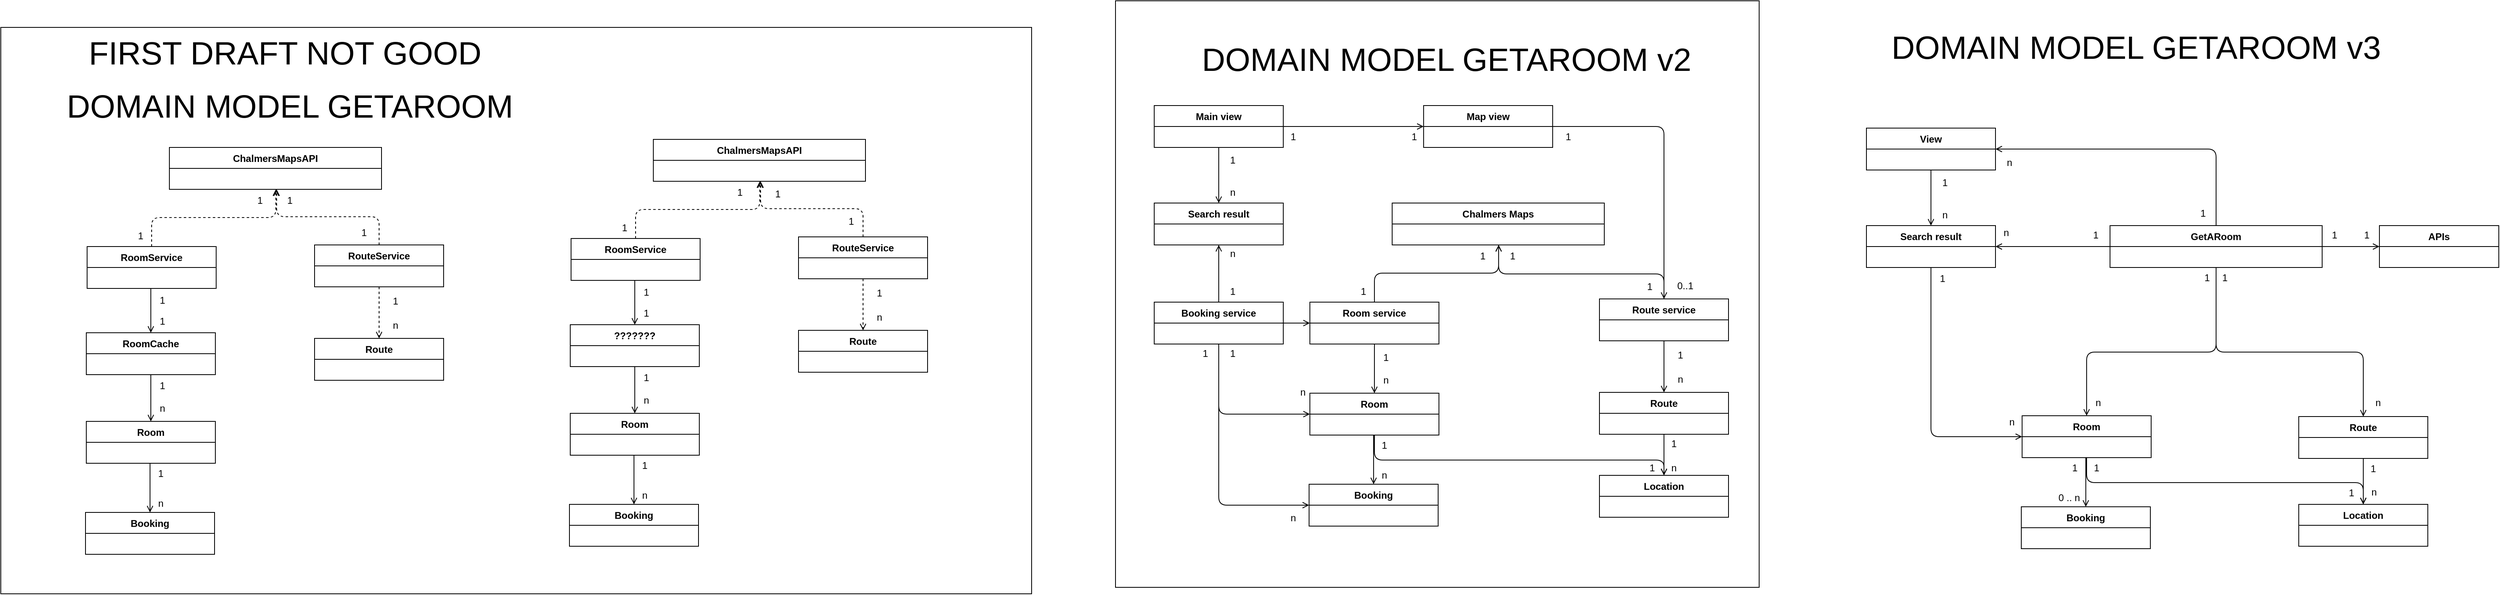 <mxfile>
    <diagram name="DomainModel" id="l4EKHWr5Prh6W3MUZc-q">
        <mxGraphModel dx="-2105" dy="1175" grid="0" gridSize="10" guides="1" tooltips="1" connect="1" arrows="1" fold="1" page="0" pageScale="1" pageWidth="3300" pageHeight="2339" math="0" shadow="0">
            <root>
                <mxCell id="do4tE-tvwxV_3BEIehfq-0"/>
                <mxCell id="do4tE-tvwxV_3BEIehfq-1" parent="do4tE-tvwxV_3BEIehfq-0"/>
                <mxCell id="do4tE-tvwxV_3BEIehfq-2" value="" style="whiteSpace=wrap;html=1;fontSize=18;fillColor=none;" parent="do4tE-tvwxV_3BEIehfq-1" vertex="1">
                    <mxGeometry x="3438" y="879" width="1278" height="703" as="geometry"/>
                </mxCell>
                <mxCell id="do4tE-tvwxV_3BEIehfq-185" value="ChalmersMapsAPI" style="swimlane;fontStyle=1;align=center;verticalAlign=top;childLayout=stackLayout;horizontal=1;startSize=26;horizontalStack=0;resizeParent=1;resizeParentMax=0;resizeLast=0;collapsible=1;marginBottom=0;" parent="do4tE-tvwxV_3BEIehfq-1" vertex="1">
                    <mxGeometry x="3647" y="1028" width="263" height="52" as="geometry"/>
                </mxCell>
                <mxCell id="do4tE-tvwxV_3BEIehfq-186" value=" " style="text;strokeColor=none;fillColor=none;align=left;verticalAlign=top;spacingLeft=4;spacingRight=4;overflow=hidden;rotatable=0;points=[[0,0.5],[1,0.5]];portConstraint=eastwest;" parent="do4tE-tvwxV_3BEIehfq-185" vertex="1">
                    <mxGeometry y="26" width="263" height="26" as="geometry"/>
                </mxCell>
                <mxCell id="do4tE-tvwxV_3BEIehfq-187" value="RoomCache" style="swimlane;fontStyle=1;align=center;verticalAlign=top;childLayout=stackLayout;horizontal=1;startSize=26;horizontalStack=0;resizeParent=1;resizeParentMax=0;resizeLast=0;collapsible=1;marginBottom=0;" parent="do4tE-tvwxV_3BEIehfq-1" vertex="1">
                    <mxGeometry x="3544" y="1258" width="160" height="52" as="geometry"/>
                </mxCell>
                <mxCell id="do4tE-tvwxV_3BEIehfq-188" value=" " style="text;strokeColor=none;fillColor=none;align=left;verticalAlign=top;spacingLeft=4;spacingRight=4;overflow=hidden;rotatable=0;points=[[0,0.5],[1,0.5]];portConstraint=eastwest;" parent="do4tE-tvwxV_3BEIehfq-187" vertex="1">
                    <mxGeometry y="26" width="160" height="26" as="geometry"/>
                </mxCell>
                <mxCell id="do4tE-tvwxV_3BEIehfq-189" value="Room" style="swimlane;fontStyle=1;align=center;verticalAlign=top;childLayout=stackLayout;horizontal=1;startSize=26;horizontalStack=0;resizeParent=1;resizeParentMax=0;resizeLast=0;collapsible=1;marginBottom=0;" parent="do4tE-tvwxV_3BEIehfq-1" vertex="1">
                    <mxGeometry x="3544" y="1368" width="160" height="52" as="geometry"/>
                </mxCell>
                <mxCell id="do4tE-tvwxV_3BEIehfq-190" value=" " style="text;strokeColor=none;fillColor=none;align=left;verticalAlign=top;spacingLeft=4;spacingRight=4;overflow=hidden;rotatable=0;points=[[0,0.5],[1,0.5]];portConstraint=eastwest;" parent="do4tE-tvwxV_3BEIehfq-189" vertex="1">
                    <mxGeometry y="26" width="160" height="26" as="geometry"/>
                </mxCell>
                <mxCell id="do4tE-tvwxV_3BEIehfq-191" value="" style="endArrow=open;html=1;rounded=1;fontSize=28;endFill=0;edgeStyle=orthogonalEdgeStyle;jumpStyle=arc;" parent="do4tE-tvwxV_3BEIehfq-1" source="do4tE-tvwxV_3BEIehfq-187" target="do4tE-tvwxV_3BEIehfq-189" edge="1">
                    <mxGeometry width="50" height="50" relative="1" as="geometry">
                        <mxPoint x="3600" y="1354" as="sourcePoint"/>
                        <mxPoint x="3594" y="1397" as="targetPoint"/>
                    </mxGeometry>
                </mxCell>
                <mxCell id="do4tE-tvwxV_3BEIehfq-192" value="Booking" style="swimlane;fontStyle=1;align=center;verticalAlign=top;childLayout=stackLayout;horizontal=1;startSize=26;horizontalStack=0;resizeParent=1;resizeParentMax=0;resizeLast=0;collapsible=1;marginBottom=0;" parent="do4tE-tvwxV_3BEIehfq-1" vertex="1">
                    <mxGeometry x="3543" y="1481" width="160" height="52" as="geometry"/>
                </mxCell>
                <mxCell id="do4tE-tvwxV_3BEIehfq-193" value=" " style="text;strokeColor=none;fillColor=none;align=left;verticalAlign=top;spacingLeft=4;spacingRight=4;overflow=hidden;rotatable=0;points=[[0,0.5],[1,0.5]];portConstraint=eastwest;" parent="do4tE-tvwxV_3BEIehfq-192" vertex="1">
                    <mxGeometry y="26" width="160" height="26" as="geometry"/>
                </mxCell>
                <mxCell id="do4tE-tvwxV_3BEIehfq-194" value="" style="endArrow=open;html=1;rounded=1;fontSize=28;endFill=0;edgeStyle=orthogonalEdgeStyle;jumpStyle=arc;startArrow=none;startFill=0;dashed=1;" parent="do4tE-tvwxV_3BEIehfq-1" source="do4tE-tvwxV_3BEIehfq-209" target="do4tE-tvwxV_3BEIehfq-212" edge="1">
                    <mxGeometry width="50" height="50" relative="1" as="geometry">
                        <mxPoint x="3902" y="1203" as="sourcePoint"/>
                        <mxPoint x="3901.0" y="1264" as="targetPoint"/>
                    </mxGeometry>
                </mxCell>
                <mxCell id="do4tE-tvwxV_3BEIehfq-195" value="RoomService" style="swimlane;fontStyle=1;align=center;verticalAlign=top;childLayout=stackLayout;horizontal=1;startSize=26;horizontalStack=0;resizeParent=1;resizeParentMax=0;resizeLast=0;collapsible=1;marginBottom=0;" parent="do4tE-tvwxV_3BEIehfq-1" vertex="1">
                    <mxGeometry x="3545" y="1151" width="160" height="52" as="geometry"/>
                </mxCell>
                <mxCell id="do4tE-tvwxV_3BEIehfq-196" value=" " style="text;strokeColor=none;fillColor=none;align=left;verticalAlign=top;spacingLeft=4;spacingRight=4;overflow=hidden;rotatable=0;points=[[0,0.5],[1,0.5]];portConstraint=eastwest;" parent="do4tE-tvwxV_3BEIehfq-195" vertex="1">
                    <mxGeometry y="26" width="160" height="26" as="geometry"/>
                </mxCell>
                <mxCell id="do4tE-tvwxV_3BEIehfq-197" value="" style="endArrow=open;dashed=1;html=1;rounded=1;fontSize=28;endFill=0;edgeStyle=orthogonalEdgeStyle;jumpStyle=arc;" parent="do4tE-tvwxV_3BEIehfq-1" source="do4tE-tvwxV_3BEIehfq-195" target="do4tE-tvwxV_3BEIehfq-185" edge="1">
                    <mxGeometry width="50" height="50" relative="1" as="geometry">
                        <mxPoint x="3902" y="1153" as="sourcePoint"/>
                        <mxPoint x="3976" y="1153" as="targetPoint"/>
                        <Array as="points">
                            <mxPoint x="3625" y="1115"/>
                            <mxPoint x="3779" y="1115"/>
                        </Array>
                    </mxGeometry>
                </mxCell>
                <mxCell id="do4tE-tvwxV_3BEIehfq-198" value="" style="endArrow=open;html=1;rounded=1;fontSize=28;endFill=0;edgeStyle=orthogonalEdgeStyle;jumpStyle=arc;" parent="do4tE-tvwxV_3BEIehfq-1" source="do4tE-tvwxV_3BEIehfq-195" target="do4tE-tvwxV_3BEIehfq-187" edge="1">
                    <mxGeometry width="50" height="50" relative="1" as="geometry">
                        <mxPoint x="3565.25" y="1269.58" as="sourcePoint"/>
                        <mxPoint x="3639.25" y="1269.58" as="targetPoint"/>
                        <Array as="points">
                            <mxPoint x="3624" y="1217"/>
                            <mxPoint x="3624" y="1217"/>
                        </Array>
                    </mxGeometry>
                </mxCell>
                <mxCell id="do4tE-tvwxV_3BEIehfq-199" value="n" style="text;html=1;align=center;verticalAlign=middle;resizable=0;points=[];autosize=1;strokeColor=none;fillColor=none;" parent="do4tE-tvwxV_3BEIehfq-1" vertex="1">
                    <mxGeometry x="3918" y="1240" width="17" height="18" as="geometry"/>
                </mxCell>
                <mxCell id="do4tE-tvwxV_3BEIehfq-200" value="1" style="text;html=1;align=center;verticalAlign=middle;resizable=0;points=[];autosize=1;strokeColor=none;fillColor=none;" parent="do4tE-tvwxV_3BEIehfq-1" vertex="1">
                    <mxGeometry x="3918" y="1210" width="17" height="18" as="geometry"/>
                </mxCell>
                <mxCell id="do4tE-tvwxV_3BEIehfq-201" value="n" style="text;html=1;align=center;verticalAlign=middle;resizable=0;points=[];autosize=1;strokeColor=none;fillColor=none;" parent="do4tE-tvwxV_3BEIehfq-1" vertex="1">
                    <mxGeometry x="3629" y="1343" width="17" height="18" as="geometry"/>
                </mxCell>
                <mxCell id="do4tE-tvwxV_3BEIehfq-202" value="1" style="text;html=1;align=center;verticalAlign=middle;resizable=0;points=[];autosize=1;strokeColor=none;fillColor=none;" parent="do4tE-tvwxV_3BEIehfq-1" vertex="1">
                    <mxGeometry x="3629" y="1315" width="17" height="18" as="geometry"/>
                </mxCell>
                <mxCell id="do4tE-tvwxV_3BEIehfq-203" value="1" style="text;html=1;align=center;verticalAlign=middle;resizable=0;points=[];autosize=1;strokeColor=none;fillColor=none;" parent="do4tE-tvwxV_3BEIehfq-1" vertex="1">
                    <mxGeometry x="3629" y="1235" width="17" height="18" as="geometry"/>
                </mxCell>
                <mxCell id="do4tE-tvwxV_3BEIehfq-204" value="1" style="text;html=1;align=center;verticalAlign=middle;resizable=0;points=[];autosize=1;strokeColor=none;fillColor=none;" parent="do4tE-tvwxV_3BEIehfq-1" vertex="1">
                    <mxGeometry x="3629" y="1209" width="17" height="18" as="geometry"/>
                </mxCell>
                <mxCell id="do4tE-tvwxV_3BEIehfq-205" value="1" style="text;html=1;align=center;verticalAlign=middle;resizable=0;points=[];autosize=1;strokeColor=none;fillColor=none;" parent="do4tE-tvwxV_3BEIehfq-1" vertex="1">
                    <mxGeometry x="3602" y="1129" width="17" height="18" as="geometry"/>
                </mxCell>
                <mxCell id="do4tE-tvwxV_3BEIehfq-206" value="1" style="text;html=1;align=center;verticalAlign=middle;resizable=0;points=[];autosize=1;strokeColor=none;fillColor=none;" parent="do4tE-tvwxV_3BEIehfq-1" vertex="1">
                    <mxGeometry x="3750" y="1085" width="17" height="18" as="geometry"/>
                </mxCell>
                <mxCell id="do4tE-tvwxV_3BEIehfq-207" value="&lt;font&gt;&lt;font style=&quot;font-size: 40px&quot;&gt;DOMAIN MODEL GETAROOM&lt;/font&gt;&lt;br&gt;&lt;/font&gt;" style="text;html=1;align=center;verticalAlign=middle;resizable=0;points=[];autosize=1;strokeColor=none;fillColor=none;fontSize=30;" parent="do4tE-tvwxV_3BEIehfq-1" vertex="1">
                    <mxGeometry x="3514.5" y="954" width="563" height="44" as="geometry"/>
                </mxCell>
                <mxCell id="do4tE-tvwxV_3BEIehfq-209" value="RouteService" style="swimlane;fontStyle=1;align=center;verticalAlign=top;childLayout=stackLayout;horizontal=1;startSize=26;horizontalStack=0;resizeParent=1;resizeParentMax=0;resizeLast=0;collapsible=1;marginBottom=0;" parent="do4tE-tvwxV_3BEIehfq-1" vertex="1">
                    <mxGeometry x="3827" y="1149" width="160" height="52" as="geometry"/>
                </mxCell>
                <mxCell id="do4tE-tvwxV_3BEIehfq-210" value=" " style="text;strokeColor=none;fillColor=none;align=left;verticalAlign=top;spacingLeft=4;spacingRight=4;overflow=hidden;rotatable=0;points=[[0,0.5],[1,0.5]];portConstraint=eastwest;" parent="do4tE-tvwxV_3BEIehfq-209" vertex="1">
                    <mxGeometry y="26" width="160" height="26" as="geometry"/>
                </mxCell>
                <mxCell id="do4tE-tvwxV_3BEIehfq-211" value="" style="endArrow=open;dashed=1;html=1;rounded=1;fontSize=28;endFill=0;edgeStyle=orthogonalEdgeStyle;jumpStyle=arc;" parent="do4tE-tvwxV_3BEIehfq-1" source="do4tE-tvwxV_3BEIehfq-209" target="do4tE-tvwxV_3BEIehfq-185" edge="1">
                    <mxGeometry width="50" height="50" relative="1" as="geometry">
                        <mxPoint x="3635" y="1161.0" as="sourcePoint"/>
                        <mxPoint x="3780" y="1102" as="targetPoint"/>
                        <Array as="points">
                            <mxPoint x="3907" y="1114"/>
                            <mxPoint x="3780" y="1114"/>
                        </Array>
                    </mxGeometry>
                </mxCell>
                <mxCell id="do4tE-tvwxV_3BEIehfq-212" value="Route" style="swimlane;fontStyle=1;align=center;verticalAlign=top;childLayout=stackLayout;horizontal=1;startSize=26;horizontalStack=0;resizeParent=1;resizeParentMax=0;resizeLast=0;collapsible=1;marginBottom=0;" parent="do4tE-tvwxV_3BEIehfq-1" vertex="1">
                    <mxGeometry x="3827" y="1265" width="160" height="52" as="geometry"/>
                </mxCell>
                <mxCell id="do4tE-tvwxV_3BEIehfq-213" value=" " style="text;strokeColor=none;fillColor=none;align=left;verticalAlign=top;spacingLeft=4;spacingRight=4;overflow=hidden;rotatable=0;points=[[0,0.5],[1,0.5]];portConstraint=eastwest;" parent="do4tE-tvwxV_3BEIehfq-212" vertex="1">
                    <mxGeometry y="26" width="160" height="26" as="geometry"/>
                </mxCell>
                <mxCell id="do4tE-tvwxV_3BEIehfq-214" value="1" style="text;html=1;align=center;verticalAlign=middle;resizable=0;points=[];autosize=1;strokeColor=none;fillColor=none;" parent="do4tE-tvwxV_3BEIehfq-1" vertex="1">
                    <mxGeometry x="3627" y="1424" width="17" height="18" as="geometry"/>
                </mxCell>
                <mxCell id="do4tE-tvwxV_3BEIehfq-215" value="" style="endArrow=open;html=1;rounded=1;fontSize=28;endFill=0;edgeStyle=orthogonalEdgeStyle;jumpStyle=arc;" parent="do4tE-tvwxV_3BEIehfq-1" source="do4tE-tvwxV_3BEIehfq-189" target="do4tE-tvwxV_3BEIehfq-192" edge="1">
                    <mxGeometry width="50" height="50" relative="1" as="geometry">
                        <mxPoint x="3632" y="1422" as="sourcePoint"/>
                        <mxPoint x="3632" y="1480" as="targetPoint"/>
                        <Array as="points">
                            <mxPoint x="3623" y="1436"/>
                            <mxPoint x="3623" y="1436"/>
                        </Array>
                    </mxGeometry>
                </mxCell>
                <mxCell id="do4tE-tvwxV_3BEIehfq-216" value="n" style="text;html=1;align=center;verticalAlign=middle;resizable=0;points=[];autosize=1;strokeColor=none;fillColor=none;" parent="do4tE-tvwxV_3BEIehfq-1" vertex="1">
                    <mxGeometry x="3627" y="1461" width="17" height="18" as="geometry"/>
                </mxCell>
                <mxCell id="do4tE-tvwxV_3BEIehfq-217" value="ChalmersMapsAPI" style="swimlane;fontStyle=1;align=center;verticalAlign=top;childLayout=stackLayout;horizontal=1;startSize=26;horizontalStack=0;resizeParent=1;resizeParentMax=0;resizeLast=0;collapsible=1;marginBottom=0;" parent="do4tE-tvwxV_3BEIehfq-1" vertex="1">
                    <mxGeometry x="4247" y="1018" width="263" height="52" as="geometry"/>
                </mxCell>
                <mxCell id="do4tE-tvwxV_3BEIehfq-218" value=" " style="text;strokeColor=none;fillColor=none;align=left;verticalAlign=top;spacingLeft=4;spacingRight=4;overflow=hidden;rotatable=0;points=[[0,0.5],[1,0.5]];portConstraint=eastwest;" parent="do4tE-tvwxV_3BEIehfq-217" vertex="1">
                    <mxGeometry y="26" width="263" height="26" as="geometry"/>
                </mxCell>
                <mxCell id="do4tE-tvwxV_3BEIehfq-219" value="???????" style="swimlane;fontStyle=1;align=center;verticalAlign=top;childLayout=stackLayout;horizontal=1;startSize=26;horizontalStack=0;resizeParent=1;resizeParentMax=0;resizeLast=0;collapsible=1;marginBottom=0;" parent="do4tE-tvwxV_3BEIehfq-1" vertex="1">
                    <mxGeometry x="4144" y="1248" width="160" height="52" as="geometry"/>
                </mxCell>
                <mxCell id="do4tE-tvwxV_3BEIehfq-220" value=" " style="text;strokeColor=none;fillColor=none;align=left;verticalAlign=top;spacingLeft=4;spacingRight=4;overflow=hidden;rotatable=0;points=[[0,0.5],[1,0.5]];portConstraint=eastwest;" parent="do4tE-tvwxV_3BEIehfq-219" vertex="1">
                    <mxGeometry y="26" width="160" height="26" as="geometry"/>
                </mxCell>
                <mxCell id="do4tE-tvwxV_3BEIehfq-221" value="Room" style="swimlane;fontStyle=1;align=center;verticalAlign=top;childLayout=stackLayout;horizontal=1;startSize=26;horizontalStack=0;resizeParent=1;resizeParentMax=0;resizeLast=0;collapsible=1;marginBottom=0;" parent="do4tE-tvwxV_3BEIehfq-1" vertex="1">
                    <mxGeometry x="4144" y="1358" width="160" height="52" as="geometry"/>
                </mxCell>
                <mxCell id="do4tE-tvwxV_3BEIehfq-222" value=" " style="text;strokeColor=none;fillColor=none;align=left;verticalAlign=top;spacingLeft=4;spacingRight=4;overflow=hidden;rotatable=0;points=[[0,0.5],[1,0.5]];portConstraint=eastwest;" parent="do4tE-tvwxV_3BEIehfq-221" vertex="1">
                    <mxGeometry y="26" width="160" height="26" as="geometry"/>
                </mxCell>
                <mxCell id="do4tE-tvwxV_3BEIehfq-223" value="" style="endArrow=open;html=1;rounded=1;fontSize=28;endFill=0;edgeStyle=orthogonalEdgeStyle;jumpStyle=arc;" parent="do4tE-tvwxV_3BEIehfq-1" source="do4tE-tvwxV_3BEIehfq-219" target="do4tE-tvwxV_3BEIehfq-221" edge="1">
                    <mxGeometry width="50" height="50" relative="1" as="geometry">
                        <mxPoint x="4200" y="1344" as="sourcePoint"/>
                        <mxPoint x="4194" y="1387" as="targetPoint"/>
                    </mxGeometry>
                </mxCell>
                <mxCell id="do4tE-tvwxV_3BEIehfq-224" value="Booking" style="swimlane;fontStyle=1;align=center;verticalAlign=top;childLayout=stackLayout;horizontal=1;startSize=26;horizontalStack=0;resizeParent=1;resizeParentMax=0;resizeLast=0;collapsible=1;marginBottom=0;" parent="do4tE-tvwxV_3BEIehfq-1" vertex="1">
                    <mxGeometry x="4143" y="1471" width="160" height="52" as="geometry"/>
                </mxCell>
                <mxCell id="do4tE-tvwxV_3BEIehfq-225" value=" " style="text;strokeColor=none;fillColor=none;align=left;verticalAlign=top;spacingLeft=4;spacingRight=4;overflow=hidden;rotatable=0;points=[[0,0.5],[1,0.5]];portConstraint=eastwest;" parent="do4tE-tvwxV_3BEIehfq-224" vertex="1">
                    <mxGeometry y="26" width="160" height="26" as="geometry"/>
                </mxCell>
                <mxCell id="do4tE-tvwxV_3BEIehfq-226" value="" style="endArrow=open;html=1;rounded=1;fontSize=28;endFill=0;edgeStyle=orthogonalEdgeStyle;jumpStyle=arc;startArrow=none;startFill=0;dashed=1;" parent="do4tE-tvwxV_3BEIehfq-1" source="do4tE-tvwxV_3BEIehfq-239" target="do4tE-tvwxV_3BEIehfq-242" edge="1">
                    <mxGeometry width="50" height="50" relative="1" as="geometry">
                        <mxPoint x="4502" y="1193" as="sourcePoint"/>
                        <mxPoint x="4501.0" y="1254" as="targetPoint"/>
                    </mxGeometry>
                </mxCell>
                <mxCell id="do4tE-tvwxV_3BEIehfq-227" value="RoomService" style="swimlane;fontStyle=1;align=center;verticalAlign=top;childLayout=stackLayout;horizontal=1;startSize=26;horizontalStack=0;resizeParent=1;resizeParentMax=0;resizeLast=0;collapsible=1;marginBottom=0;" parent="do4tE-tvwxV_3BEIehfq-1" vertex="1">
                    <mxGeometry x="4145" y="1141" width="160" height="52" as="geometry"/>
                </mxCell>
                <mxCell id="do4tE-tvwxV_3BEIehfq-228" value=" " style="text;strokeColor=none;fillColor=none;align=left;verticalAlign=top;spacingLeft=4;spacingRight=4;overflow=hidden;rotatable=0;points=[[0,0.5],[1,0.5]];portConstraint=eastwest;" parent="do4tE-tvwxV_3BEIehfq-227" vertex="1">
                    <mxGeometry y="26" width="160" height="26" as="geometry"/>
                </mxCell>
                <mxCell id="do4tE-tvwxV_3BEIehfq-229" value="" style="endArrow=open;dashed=1;html=1;rounded=1;fontSize=28;endFill=0;edgeStyle=orthogonalEdgeStyle;jumpStyle=arc;" parent="do4tE-tvwxV_3BEIehfq-1" source="do4tE-tvwxV_3BEIehfq-227" target="do4tE-tvwxV_3BEIehfq-217" edge="1">
                    <mxGeometry width="50" height="50" relative="1" as="geometry">
                        <mxPoint x="4502" y="1143" as="sourcePoint"/>
                        <mxPoint x="4576" y="1143" as="targetPoint"/>
                        <Array as="points">
                            <mxPoint x="4225" y="1105"/>
                            <mxPoint x="4379" y="1105"/>
                        </Array>
                    </mxGeometry>
                </mxCell>
                <mxCell id="do4tE-tvwxV_3BEIehfq-230" value="" style="endArrow=open;html=1;rounded=1;fontSize=28;endFill=0;edgeStyle=orthogonalEdgeStyle;jumpStyle=arc;" parent="do4tE-tvwxV_3BEIehfq-1" source="do4tE-tvwxV_3BEIehfq-227" target="do4tE-tvwxV_3BEIehfq-219" edge="1">
                    <mxGeometry width="50" height="50" relative="1" as="geometry">
                        <mxPoint x="4165.25" y="1259.58" as="sourcePoint"/>
                        <mxPoint x="4239.25" y="1259.58" as="targetPoint"/>
                        <Array as="points">
                            <mxPoint x="4224" y="1207"/>
                            <mxPoint x="4224" y="1207"/>
                        </Array>
                    </mxGeometry>
                </mxCell>
                <mxCell id="do4tE-tvwxV_3BEIehfq-231" value="n" style="text;html=1;align=center;verticalAlign=middle;resizable=0;points=[];autosize=1;strokeColor=none;fillColor=none;" parent="do4tE-tvwxV_3BEIehfq-1" vertex="1">
                    <mxGeometry x="4518" y="1230" width="17" height="18" as="geometry"/>
                </mxCell>
                <mxCell id="do4tE-tvwxV_3BEIehfq-232" value="1" style="text;html=1;align=center;verticalAlign=middle;resizable=0;points=[];autosize=1;strokeColor=none;fillColor=none;" parent="do4tE-tvwxV_3BEIehfq-1" vertex="1">
                    <mxGeometry x="4518" y="1200" width="17" height="18" as="geometry"/>
                </mxCell>
                <mxCell id="do4tE-tvwxV_3BEIehfq-233" value="n" style="text;html=1;align=center;verticalAlign=middle;resizable=0;points=[];autosize=1;strokeColor=none;fillColor=none;" parent="do4tE-tvwxV_3BEIehfq-1" vertex="1">
                    <mxGeometry x="4229" y="1333" width="17" height="18" as="geometry"/>
                </mxCell>
                <mxCell id="do4tE-tvwxV_3BEIehfq-234" value="1" style="text;html=1;align=center;verticalAlign=middle;resizable=0;points=[];autosize=1;strokeColor=none;fillColor=none;" parent="do4tE-tvwxV_3BEIehfq-1" vertex="1">
                    <mxGeometry x="4229" y="1305" width="17" height="18" as="geometry"/>
                </mxCell>
                <mxCell id="do4tE-tvwxV_3BEIehfq-235" value="1" style="text;html=1;align=center;verticalAlign=middle;resizable=0;points=[];autosize=1;strokeColor=none;fillColor=none;" parent="do4tE-tvwxV_3BEIehfq-1" vertex="1">
                    <mxGeometry x="4229" y="1225" width="17" height="18" as="geometry"/>
                </mxCell>
                <mxCell id="do4tE-tvwxV_3BEIehfq-236" value="1" style="text;html=1;align=center;verticalAlign=middle;resizable=0;points=[];autosize=1;strokeColor=none;fillColor=none;" parent="do4tE-tvwxV_3BEIehfq-1" vertex="1">
                    <mxGeometry x="4229" y="1199" width="17" height="18" as="geometry"/>
                </mxCell>
                <mxCell id="do4tE-tvwxV_3BEIehfq-237" value="1" style="text;html=1;align=center;verticalAlign=middle;resizable=0;points=[];autosize=1;strokeColor=none;fillColor=none;" parent="do4tE-tvwxV_3BEIehfq-1" vertex="1">
                    <mxGeometry x="4202" y="1119" width="17" height="18" as="geometry"/>
                </mxCell>
                <mxCell id="do4tE-tvwxV_3BEIehfq-238" value="1" style="text;html=1;align=center;verticalAlign=middle;resizable=0;points=[];autosize=1;strokeColor=none;fillColor=none;" parent="do4tE-tvwxV_3BEIehfq-1" vertex="1">
                    <mxGeometry x="4345" y="1075" width="17" height="18" as="geometry"/>
                </mxCell>
                <mxCell id="do4tE-tvwxV_3BEIehfq-239" value="RouteService" style="swimlane;fontStyle=1;align=center;verticalAlign=top;childLayout=stackLayout;horizontal=1;startSize=26;horizontalStack=0;resizeParent=1;resizeParentMax=0;resizeLast=0;collapsible=1;marginBottom=0;" parent="do4tE-tvwxV_3BEIehfq-1" vertex="1">
                    <mxGeometry x="4427" y="1139" width="160" height="52" as="geometry"/>
                </mxCell>
                <mxCell id="do4tE-tvwxV_3BEIehfq-240" value=" " style="text;strokeColor=none;fillColor=none;align=left;verticalAlign=top;spacingLeft=4;spacingRight=4;overflow=hidden;rotatable=0;points=[[0,0.5],[1,0.5]];portConstraint=eastwest;" parent="do4tE-tvwxV_3BEIehfq-239" vertex="1">
                    <mxGeometry y="26" width="160" height="26" as="geometry"/>
                </mxCell>
                <mxCell id="do4tE-tvwxV_3BEIehfq-241" value="" style="endArrow=open;dashed=1;html=1;rounded=1;fontSize=28;endFill=0;edgeStyle=orthogonalEdgeStyle;jumpStyle=arc;" parent="do4tE-tvwxV_3BEIehfq-1" source="do4tE-tvwxV_3BEIehfq-239" target="do4tE-tvwxV_3BEIehfq-217" edge="1">
                    <mxGeometry width="50" height="50" relative="1" as="geometry">
                        <mxPoint x="4235" y="1151.0" as="sourcePoint"/>
                        <mxPoint x="4380" y="1092" as="targetPoint"/>
                        <Array as="points">
                            <mxPoint x="4507" y="1104"/>
                            <mxPoint x="4380" y="1104"/>
                        </Array>
                    </mxGeometry>
                </mxCell>
                <mxCell id="do4tE-tvwxV_3BEIehfq-242" value="Route" style="swimlane;fontStyle=1;align=center;verticalAlign=top;childLayout=stackLayout;horizontal=1;startSize=26;horizontalStack=0;resizeParent=1;resizeParentMax=0;resizeLast=0;collapsible=1;marginBottom=0;" parent="do4tE-tvwxV_3BEIehfq-1" vertex="1">
                    <mxGeometry x="4427" y="1255" width="160" height="52" as="geometry"/>
                </mxCell>
                <mxCell id="do4tE-tvwxV_3BEIehfq-243" value=" " style="text;strokeColor=none;fillColor=none;align=left;verticalAlign=top;spacingLeft=4;spacingRight=4;overflow=hidden;rotatable=0;points=[[0,0.5],[1,0.5]];portConstraint=eastwest;" parent="do4tE-tvwxV_3BEIehfq-242" vertex="1">
                    <mxGeometry y="26" width="160" height="26" as="geometry"/>
                </mxCell>
                <mxCell id="do4tE-tvwxV_3BEIehfq-244" value="1" style="text;html=1;align=center;verticalAlign=middle;resizable=0;points=[];autosize=1;strokeColor=none;fillColor=none;" parent="do4tE-tvwxV_3BEIehfq-1" vertex="1">
                    <mxGeometry x="4227" y="1414" width="17" height="18" as="geometry"/>
                </mxCell>
                <mxCell id="do4tE-tvwxV_3BEIehfq-245" value="" style="endArrow=open;html=1;rounded=1;fontSize=28;endFill=0;edgeStyle=orthogonalEdgeStyle;jumpStyle=arc;" parent="do4tE-tvwxV_3BEIehfq-1" source="do4tE-tvwxV_3BEIehfq-221" target="do4tE-tvwxV_3BEIehfq-224" edge="1">
                    <mxGeometry width="50" height="50" relative="1" as="geometry">
                        <mxPoint x="4232" y="1412" as="sourcePoint"/>
                        <mxPoint x="4232" y="1470" as="targetPoint"/>
                        <Array as="points">
                            <mxPoint x="4223" y="1426"/>
                            <mxPoint x="4223" y="1426"/>
                        </Array>
                    </mxGeometry>
                </mxCell>
                <mxCell id="do4tE-tvwxV_3BEIehfq-246" value="n" style="text;html=1;align=center;verticalAlign=middle;resizable=0;points=[];autosize=1;strokeColor=none;fillColor=none;" parent="do4tE-tvwxV_3BEIehfq-1" vertex="1">
                    <mxGeometry x="4227" y="1451" width="17" height="18" as="geometry"/>
                </mxCell>
                <mxCell id="do4tE-tvwxV_3BEIehfq-247" value="1" style="text;html=1;align=center;verticalAlign=middle;resizable=0;points=[];autosize=1;strokeColor=none;fillColor=none;" parent="do4tE-tvwxV_3BEIehfq-1" vertex="1">
                    <mxGeometry x="3787.5" y="1085" width="17" height="18" as="geometry"/>
                </mxCell>
                <mxCell id="do4tE-tvwxV_3BEIehfq-248" value="1" style="text;html=1;align=center;verticalAlign=middle;resizable=0;points=[];autosize=1;strokeColor=none;fillColor=none;" parent="do4tE-tvwxV_3BEIehfq-1" vertex="1">
                    <mxGeometry x="3879" y="1125" width="17" height="18" as="geometry"/>
                </mxCell>
                <mxCell id="do4tE-tvwxV_3BEIehfq-249" value="1" style="text;html=1;align=center;verticalAlign=middle;resizable=0;points=[];autosize=1;strokeColor=none;fillColor=none;" parent="do4tE-tvwxV_3BEIehfq-1" vertex="1">
                    <mxGeometry x="4483.5" y="1111" width="17" height="18" as="geometry"/>
                </mxCell>
                <mxCell id="do4tE-tvwxV_3BEIehfq-250" value="1" style="text;html=1;align=center;verticalAlign=middle;resizable=0;points=[];autosize=1;strokeColor=none;fillColor=none;" parent="do4tE-tvwxV_3BEIehfq-1" vertex="1">
                    <mxGeometry x="4392" y="1077" width="17" height="18" as="geometry"/>
                </mxCell>
                <mxCell id="do4tE-tvwxV_3BEIehfq-251" value="&lt;font&gt;&lt;font style=&quot;font-size: 40px&quot;&gt;FIRST DRAFT NOT GOOD&lt;/font&gt;&lt;br&gt;&lt;/font&gt;" style="text;html=1;align=center;verticalAlign=middle;resizable=0;points=[];autosize=1;strokeColor=none;fillColor=none;fontSize=30;" parent="do4tE-tvwxV_3BEIehfq-1" vertex="1">
                    <mxGeometry x="3541" y="888" width="497" height="44" as="geometry"/>
                </mxCell>
                <mxCell id="do4tE-tvwxV_3BEIehfq-252" value="Chalmers Maps" style="swimlane;fontStyle=1;align=center;verticalAlign=top;childLayout=stackLayout;horizontal=1;startSize=26;horizontalStack=0;resizeParent=1;resizeParentMax=0;resizeLast=0;collapsible=1;marginBottom=0;" parent="do4tE-tvwxV_3BEIehfq-1" vertex="1">
                    <mxGeometry x="5163" y="1097" width="263" height="52" as="geometry"/>
                </mxCell>
                <mxCell id="do4tE-tvwxV_3BEIehfq-253" value=" " style="text;strokeColor=none;fillColor=none;align=left;verticalAlign=top;spacingLeft=4;spacingRight=4;overflow=hidden;rotatable=0;points=[[0,0.5],[1,0.5]];portConstraint=eastwest;" parent="do4tE-tvwxV_3BEIehfq-252" vertex="1">
                    <mxGeometry y="26" width="263" height="26" as="geometry"/>
                </mxCell>
                <mxCell id="do4tE-tvwxV_3BEIehfq-254" value="Room" style="swimlane;fontStyle=1;align=center;verticalAlign=top;childLayout=stackLayout;horizontal=1;startSize=26;horizontalStack=0;resizeParent=1;resizeParentMax=0;resizeLast=0;collapsible=1;marginBottom=0;" parent="do4tE-tvwxV_3BEIehfq-1" vertex="1">
                    <mxGeometry x="5061" y="1333" width="160" height="52" as="geometry">
                        <mxRectangle x="2555" y="689" width="61" height="26" as="alternateBounds"/>
                    </mxGeometry>
                </mxCell>
                <mxCell id="do4tE-tvwxV_3BEIehfq-255" value=" " style="text;strokeColor=none;fillColor=none;align=left;verticalAlign=top;spacingLeft=4;spacingRight=4;overflow=hidden;rotatable=0;points=[[0,0.5],[1,0.5]];portConstraint=eastwest;" parent="do4tE-tvwxV_3BEIehfq-254" vertex="1">
                    <mxGeometry y="26" width="160" height="26" as="geometry"/>
                </mxCell>
                <mxCell id="do4tE-tvwxV_3BEIehfq-256" value="" style="endArrow=open;html=1;rounded=1;fontSize=28;endFill=0;edgeStyle=orthogonalEdgeStyle;jumpStyle=arc;" parent="do4tE-tvwxV_3BEIehfq-1" source="do4tE-tvwxV_3BEIehfq-261" target="do4tE-tvwxV_3BEIehfq-254" edge="1">
                    <mxGeometry width="50" height="50" relative="1" as="geometry">
                        <mxPoint x="5141" y="1275" as="sourcePoint"/>
                        <mxPoint x="5111" y="1362" as="targetPoint"/>
                        <Array as="points">
                            <mxPoint x="5141" y="1284"/>
                            <mxPoint x="5141" y="1284"/>
                        </Array>
                    </mxGeometry>
                </mxCell>
                <mxCell id="do4tE-tvwxV_3BEIehfq-257" value="Booking" style="swimlane;fontStyle=1;align=center;verticalAlign=top;childLayout=stackLayout;horizontal=1;startSize=26;horizontalStack=0;resizeParent=1;resizeParentMax=0;resizeLast=0;collapsible=1;marginBottom=0;" parent="do4tE-tvwxV_3BEIehfq-1" vertex="1">
                    <mxGeometry x="5060" y="1446" width="160" height="52" as="geometry"/>
                </mxCell>
                <mxCell id="do4tE-tvwxV_3BEIehfq-258" value=" " style="text;strokeColor=none;fillColor=none;align=left;verticalAlign=top;spacingLeft=4;spacingRight=4;overflow=hidden;rotatable=0;points=[[0,0.5],[1,0.5]];portConstraint=eastwest;" parent="do4tE-tvwxV_3BEIehfq-257" vertex="1">
                    <mxGeometry y="26" width="160" height="26" as="geometry"/>
                </mxCell>
                <mxCell id="do4tE-tvwxV_3BEIehfq-259" value="" style="endArrow=open;html=1;rounded=1;fontSize=28;endFill=0;edgeStyle=orthogonalEdgeStyle;jumpStyle=arc;startArrow=none;startFill=0;" parent="do4tE-tvwxV_3BEIehfq-1" source="do4tE-tvwxV_3BEIehfq-269" target="do4tE-tvwxV_3BEIehfq-272" edge="1">
                    <mxGeometry width="50" height="50" relative="1" as="geometry">
                        <mxPoint x="5495" y="1270" as="sourcePoint"/>
                        <mxPoint x="5494.0" y="1331" as="targetPoint"/>
                    </mxGeometry>
                </mxCell>
                <mxCell id="do4tE-tvwxV_3BEIehfq-260" value="Room service" style="swimlane;fontStyle=1;align=center;verticalAlign=top;childLayout=stackLayout;horizontal=1;startSize=26;horizontalStack=0;resizeParent=1;resizeParentMax=0;resizeLast=0;collapsible=1;marginBottom=0;" parent="do4tE-tvwxV_3BEIehfq-1" vertex="1">
                    <mxGeometry x="5061" y="1220" width="160" height="52" as="geometry"/>
                </mxCell>
                <mxCell id="do4tE-tvwxV_3BEIehfq-261" value=" " style="text;strokeColor=none;fillColor=none;align=left;verticalAlign=top;spacingLeft=4;spacingRight=4;overflow=hidden;rotatable=0;points=[[0,0.5],[1,0.5]];portConstraint=eastwest;" parent="do4tE-tvwxV_3BEIehfq-260" vertex="1">
                    <mxGeometry y="26" width="160" height="26" as="geometry"/>
                </mxCell>
                <mxCell id="do4tE-tvwxV_3BEIehfq-262" value="" style="endArrow=open;html=1;rounded=1;fontSize=28;endFill=0;edgeStyle=orthogonalEdgeStyle;jumpStyle=arc;" parent="do4tE-tvwxV_3BEIehfq-1" source="do4tE-tvwxV_3BEIehfq-260" target="do4tE-tvwxV_3BEIehfq-252" edge="1">
                    <mxGeometry width="50" height="50" relative="1" as="geometry">
                        <mxPoint x="5418" y="1222" as="sourcePoint"/>
                        <mxPoint x="5492" y="1222" as="targetPoint"/>
                        <Array as="points">
                            <mxPoint x="5141" y="1184"/>
                            <mxPoint x="5295" y="1184"/>
                        </Array>
                    </mxGeometry>
                </mxCell>
                <mxCell id="do4tE-tvwxV_3BEIehfq-263" value="n" style="text;html=1;align=center;verticalAlign=middle;resizable=0;points=[];autosize=1;strokeColor=none;fillColor=none;" parent="do4tE-tvwxV_3BEIehfq-1" vertex="1">
                    <mxGeometry x="5511" y="1307" width="17" height="18" as="geometry"/>
                </mxCell>
                <mxCell id="do4tE-tvwxV_3BEIehfq-264" value="1" style="text;html=1;align=center;verticalAlign=middle;resizable=0;points=[];autosize=1;strokeColor=none;fillColor=none;" parent="do4tE-tvwxV_3BEIehfq-1" vertex="1">
                    <mxGeometry x="5511" y="1277" width="17" height="18" as="geometry"/>
                </mxCell>
                <mxCell id="do4tE-tvwxV_3BEIehfq-265" value="n" style="text;html=1;align=center;verticalAlign=middle;resizable=0;points=[];autosize=1;strokeColor=none;fillColor=none;" parent="do4tE-tvwxV_3BEIehfq-1" vertex="1">
                    <mxGeometry x="5146" y="1308" width="17" height="18" as="geometry"/>
                </mxCell>
                <mxCell id="do4tE-tvwxV_3BEIehfq-266" value="1" style="text;html=1;align=center;verticalAlign=middle;resizable=0;points=[];autosize=1;strokeColor=none;fillColor=none;" parent="do4tE-tvwxV_3BEIehfq-1" vertex="1">
                    <mxGeometry x="5146" y="1280" width="17" height="18" as="geometry"/>
                </mxCell>
                <mxCell id="do4tE-tvwxV_3BEIehfq-267" value="1" style="text;html=1;align=center;verticalAlign=middle;resizable=0;points=[];autosize=1;strokeColor=none;fillColor=none;" parent="do4tE-tvwxV_3BEIehfq-1" vertex="1">
                    <mxGeometry x="5118" y="1198" width="17" height="18" as="geometry"/>
                </mxCell>
                <mxCell id="do4tE-tvwxV_3BEIehfq-268" value="1" style="text;html=1;align=center;verticalAlign=middle;resizable=0;points=[];autosize=1;strokeColor=none;fillColor=none;" parent="do4tE-tvwxV_3BEIehfq-1" vertex="1">
                    <mxGeometry x="5266" y="1154" width="17" height="18" as="geometry"/>
                </mxCell>
                <mxCell id="do4tE-tvwxV_3BEIehfq-269" value="Route service" style="swimlane;fontStyle=1;align=center;verticalAlign=top;childLayout=stackLayout;horizontal=1;startSize=26;horizontalStack=0;resizeParent=1;resizeParentMax=0;resizeLast=0;collapsible=1;marginBottom=0;" parent="do4tE-tvwxV_3BEIehfq-1" vertex="1">
                    <mxGeometry x="5420" y="1216" width="160" height="52" as="geometry"/>
                </mxCell>
                <mxCell id="do4tE-tvwxV_3BEIehfq-270" value=" " style="text;strokeColor=none;fillColor=none;align=left;verticalAlign=top;spacingLeft=4;spacingRight=4;overflow=hidden;rotatable=0;points=[[0,0.5],[1,0.5]];portConstraint=eastwest;" parent="do4tE-tvwxV_3BEIehfq-269" vertex="1">
                    <mxGeometry y="26" width="160" height="26" as="geometry"/>
                </mxCell>
                <mxCell id="do4tE-tvwxV_3BEIehfq-271" value="" style="endArrow=open;html=1;rounded=1;fontSize=28;endFill=0;edgeStyle=orthogonalEdgeStyle;jumpStyle=arc;exitX=0.5;exitY=0;exitDx=0;exitDy=0;" parent="do4tE-tvwxV_3BEIehfq-1" source="do4tE-tvwxV_3BEIehfq-269" target="do4tE-tvwxV_3BEIehfq-252" edge="1">
                    <mxGeometry width="50" height="50" relative="1" as="geometry">
                        <mxPoint x="5151" y="1230.0" as="sourcePoint"/>
                        <mxPoint x="5296" y="1171" as="targetPoint"/>
                        <Array as="points">
                            <mxPoint x="5500" y="1185"/>
                            <mxPoint x="5295" y="1185"/>
                        </Array>
                    </mxGeometry>
                </mxCell>
                <mxCell id="do4tE-tvwxV_3BEIehfq-272" value="Route" style="swimlane;fontStyle=1;align=center;verticalAlign=top;childLayout=stackLayout;horizontal=1;startSize=26;horizontalStack=0;resizeParent=1;resizeParentMax=0;resizeLast=0;collapsible=1;marginBottom=0;" parent="do4tE-tvwxV_3BEIehfq-1" vertex="1">
                    <mxGeometry x="5420" y="1332" width="160" height="52" as="geometry"/>
                </mxCell>
                <mxCell id="do4tE-tvwxV_3BEIehfq-273" value=" " style="text;strokeColor=none;fillColor=none;align=left;verticalAlign=top;spacingLeft=4;spacingRight=4;overflow=hidden;rotatable=0;points=[[0,0.5],[1,0.5]];portConstraint=eastwest;" parent="do4tE-tvwxV_3BEIehfq-272" vertex="1">
                    <mxGeometry y="26" width="160" height="26" as="geometry"/>
                </mxCell>
                <mxCell id="do4tE-tvwxV_3BEIehfq-274" value="1" style="text;html=1;align=center;verticalAlign=middle;resizable=0;points=[];autosize=1;strokeColor=none;fillColor=none;" parent="do4tE-tvwxV_3BEIehfq-1" vertex="1">
                    <mxGeometry x="5144" y="1389" width="17" height="18" as="geometry"/>
                </mxCell>
                <mxCell id="do4tE-tvwxV_3BEIehfq-275" value="" style="endArrow=open;html=1;rounded=1;fontSize=28;endFill=0;edgeStyle=orthogonalEdgeStyle;jumpStyle=arc;" parent="do4tE-tvwxV_3BEIehfq-1" source="do4tE-tvwxV_3BEIehfq-254" target="do4tE-tvwxV_3BEIehfq-257" edge="1">
                    <mxGeometry width="50" height="50" relative="1" as="geometry">
                        <mxPoint x="5149" y="1387" as="sourcePoint"/>
                        <mxPoint x="5149" y="1445" as="targetPoint"/>
                        <Array as="points">
                            <mxPoint x="5140" y="1401"/>
                            <mxPoint x="5140" y="1401"/>
                        </Array>
                    </mxGeometry>
                </mxCell>
                <mxCell id="do4tE-tvwxV_3BEIehfq-276" value="n" style="text;html=1;align=center;verticalAlign=middle;resizable=0;points=[];autosize=1;strokeColor=none;fillColor=none;" parent="do4tE-tvwxV_3BEIehfq-1" vertex="1">
                    <mxGeometry x="5144" y="1426" width="17" height="18" as="geometry"/>
                </mxCell>
                <mxCell id="do4tE-tvwxV_3BEIehfq-277" value="1" style="text;html=1;align=center;verticalAlign=middle;resizable=0;points=[];autosize=1;strokeColor=none;fillColor=none;" parent="do4tE-tvwxV_3BEIehfq-1" vertex="1">
                    <mxGeometry x="5303.5" y="1154" width="17" height="18" as="geometry"/>
                </mxCell>
                <mxCell id="do4tE-tvwxV_3BEIehfq-278" value="1" style="text;html=1;align=center;verticalAlign=middle;resizable=0;points=[];autosize=1;strokeColor=none;fillColor=none;" parent="do4tE-tvwxV_3BEIehfq-1" vertex="1">
                    <mxGeometry x="5473" y="1192" width="17" height="18" as="geometry"/>
                </mxCell>
                <mxCell id="do4tE-tvwxV_3BEIehfq-279" value="" style="endArrow=open;html=1;rounded=1;fontSize=28;endFill=0;edgeStyle=orthogonalEdgeStyle;jumpStyle=arc;" parent="do4tE-tvwxV_3BEIehfq-1" source="do4tE-tvwxV_3BEIehfq-272" target="do4tE-tvwxV_3BEIehfq-282" edge="1">
                    <mxGeometry width="50" height="50" relative="1" as="geometry">
                        <mxPoint x="5652" y="1359" as="sourcePoint"/>
                        <mxPoint x="5652" y="1412" as="targetPoint"/>
                    </mxGeometry>
                </mxCell>
                <mxCell id="do4tE-tvwxV_3BEIehfq-280" value="n" style="text;html=1;align=center;verticalAlign=middle;resizable=0;points=[];autosize=1;strokeColor=none;fillColor=none;" parent="do4tE-tvwxV_3BEIehfq-1" vertex="1">
                    <mxGeometry x="5503" y="1417" width="17" height="18" as="geometry"/>
                </mxCell>
                <mxCell id="do4tE-tvwxV_3BEIehfq-281" value="1" style="text;html=1;align=center;verticalAlign=middle;resizable=0;points=[];autosize=1;strokeColor=none;fillColor=none;" parent="do4tE-tvwxV_3BEIehfq-1" vertex="1">
                    <mxGeometry x="5503" y="1387" width="17" height="18" as="geometry"/>
                </mxCell>
                <mxCell id="do4tE-tvwxV_3BEIehfq-282" value="Location" style="swimlane;fontStyle=1;align=center;verticalAlign=top;childLayout=stackLayout;horizontal=1;startSize=26;horizontalStack=0;resizeParent=1;resizeParentMax=0;resizeLast=0;collapsible=1;marginBottom=0;" parent="do4tE-tvwxV_3BEIehfq-1" vertex="1">
                    <mxGeometry x="5420" y="1435" width="160" height="52" as="geometry"/>
                </mxCell>
                <mxCell id="do4tE-tvwxV_3BEIehfq-283" value=" " style="text;strokeColor=none;fillColor=none;align=left;verticalAlign=top;spacingLeft=4;spacingRight=4;overflow=hidden;rotatable=0;points=[[0,0.5],[1,0.5]];portConstraint=eastwest;" parent="do4tE-tvwxV_3BEIehfq-282" vertex="1">
                    <mxGeometry y="26" width="160" height="26" as="geometry"/>
                </mxCell>
                <mxCell id="do4tE-tvwxV_3BEIehfq-284" style="edgeStyle=orthogonalEdgeStyle;jumpStyle=arc;html=1;endArrow=open;endFill=0;fontStyle=2" parent="do4tE-tvwxV_3BEIehfq-1" source="do4tE-tvwxV_3BEIehfq-293" target="do4tE-tvwxV_3BEIehfq-285" edge="1">
                    <mxGeometry relative="1" as="geometry">
                        <Array as="points"/>
                        <mxPoint x="4902" y="1192" as="targetPoint"/>
                        <mxPoint x="4993" y="1185" as="sourcePoint"/>
                    </mxGeometry>
                </mxCell>
                <mxCell id="do4tE-tvwxV_3BEIehfq-285" value="Search result" style="swimlane;fontStyle=1;align=center;verticalAlign=top;childLayout=stackLayout;horizontal=1;startSize=26;horizontalStack=0;resizeParent=1;resizeParentMax=0;resizeLast=0;collapsible=1;marginBottom=0;" parent="do4tE-tvwxV_3BEIehfq-1" vertex="1">
                    <mxGeometry x="4868" y="1097" width="160" height="52" as="geometry"/>
                </mxCell>
                <mxCell id="do4tE-tvwxV_3BEIehfq-286" value=" " style="text;strokeColor=none;fillColor=none;align=left;verticalAlign=top;spacingLeft=4;spacingRight=4;overflow=hidden;rotatable=0;points=[[0,0.5],[1,0.5]];portConstraint=eastwest;" parent="do4tE-tvwxV_3BEIehfq-285" vertex="1">
                    <mxGeometry y="26" width="160" height="26" as="geometry"/>
                </mxCell>
                <mxCell id="do4tE-tvwxV_3BEIehfq-287" value="" style="endArrow=open;html=1;rounded=1;fontSize=28;endFill=0;edgeStyle=orthogonalEdgeStyle;jumpStyle=arc;" parent="do4tE-tvwxV_3BEIehfq-1" source="do4tE-tvwxV_3BEIehfq-254" target="do4tE-tvwxV_3BEIehfq-282" edge="1">
                    <mxGeometry width="50" height="50" relative="1" as="geometry">
                        <mxPoint x="5250" y="1375" as="sourcePoint"/>
                        <mxPoint x="5250" y="1426" as="targetPoint"/>
                        <Array as="points">
                            <mxPoint x="5141" y="1416"/>
                            <mxPoint x="5500" y="1416"/>
                        </Array>
                    </mxGeometry>
                </mxCell>
                <mxCell id="do4tE-tvwxV_3BEIehfq-288" value="1" style="text;html=1;align=center;verticalAlign=middle;resizable=0;points=[];autosize=1;strokeColor=none;fillColor=none;" parent="do4tE-tvwxV_3BEIehfq-1" vertex="1">
                    <mxGeometry x="5476" y="1417" width="17" height="18" as="geometry"/>
                </mxCell>
                <mxCell id="do4tE-tvwxV_3BEIehfq-289" style="edgeStyle=orthogonalEdgeStyle;html=1;endArrow=open;endFill=0;" parent="do4tE-tvwxV_3BEIehfq-1" source="do4tE-tvwxV_3BEIehfq-290" target="do4tE-tvwxV_3BEIehfq-269" edge="1">
                    <mxGeometry relative="1" as="geometry"/>
                </mxCell>
                <mxCell id="do4tE-tvwxV_3BEIehfq-290" value="Map view" style="swimlane;fontStyle=1;align=center;verticalAlign=top;childLayout=stackLayout;horizontal=1;startSize=26;horizontalStack=0;resizeParent=1;resizeParentMax=0;resizeLast=0;collapsible=1;marginBottom=0;" parent="do4tE-tvwxV_3BEIehfq-1" vertex="1">
                    <mxGeometry x="5202" y="976" width="160" height="52" as="geometry"/>
                </mxCell>
                <mxCell id="do4tE-tvwxV_3BEIehfq-291" value=" " style="text;strokeColor=none;fillColor=none;align=left;verticalAlign=top;spacingLeft=4;spacingRight=4;overflow=hidden;rotatable=0;points=[[0,0.5],[1,0.5]];portConstraint=eastwest;" parent="do4tE-tvwxV_3BEIehfq-290" vertex="1">
                    <mxGeometry y="26" width="160" height="26" as="geometry"/>
                </mxCell>
                <mxCell id="do4tE-tvwxV_3BEIehfq-292" value="" style="edgeStyle=orthogonalEdgeStyle;html=1;entryX=0;entryY=0.5;entryDx=0;entryDy=0;endArrow=open;endFill=0;" parent="do4tE-tvwxV_3BEIehfq-1" source="do4tE-tvwxV_3BEIehfq-293" target="do4tE-tvwxV_3BEIehfq-260" edge="1">
                    <mxGeometry relative="1" as="geometry"/>
                </mxCell>
                <mxCell id="do4tE-tvwxV_3BEIehfq-293" value="Booking service" style="swimlane;fontStyle=1;align=center;verticalAlign=top;childLayout=stackLayout;horizontal=1;startSize=26;horizontalStack=0;resizeParent=1;resizeParentMax=0;resizeLast=0;collapsible=1;marginBottom=0;" parent="do4tE-tvwxV_3BEIehfq-1" vertex="1">
                    <mxGeometry x="4868" y="1220" width="160" height="52" as="geometry"/>
                </mxCell>
                <mxCell id="do4tE-tvwxV_3BEIehfq-294" value=" " style="text;strokeColor=none;fillColor=none;align=left;verticalAlign=top;spacingLeft=4;spacingRight=4;overflow=hidden;rotatable=0;points=[[0,0.5],[1,0.5]];portConstraint=eastwest;" parent="do4tE-tvwxV_3BEIehfq-293" vertex="1">
                    <mxGeometry y="26" width="160" height="26" as="geometry"/>
                </mxCell>
                <mxCell id="do4tE-tvwxV_3BEIehfq-295" value="n" style="text;html=1;align=center;verticalAlign=middle;resizable=0;points=[];autosize=1;strokeColor=none;fillColor=none;" parent="do4tE-tvwxV_3BEIehfq-1" vertex="1">
                    <mxGeometry x="5043" y="1323" width="17" height="18" as="geometry"/>
                </mxCell>
                <mxCell id="do4tE-tvwxV_3BEIehfq-296" value="1" style="text;html=1;align=center;verticalAlign=middle;resizable=0;points=[];autosize=1;strokeColor=none;fillColor=none;" parent="do4tE-tvwxV_3BEIehfq-1" vertex="1">
                    <mxGeometry x="5372" y="1006" width="17" height="18" as="geometry"/>
                </mxCell>
                <mxCell id="do4tE-tvwxV_3BEIehfq-297" style="edgeStyle=orthogonalEdgeStyle;html=1;endArrow=open;endFill=0;jumpStyle=arc;" parent="do4tE-tvwxV_3BEIehfq-1" source="do4tE-tvwxV_3BEIehfq-294" target="do4tE-tvwxV_3BEIehfq-254" edge="1">
                    <mxGeometry relative="1" as="geometry">
                        <Array as="points">
                            <mxPoint x="4948" y="1359"/>
                        </Array>
                    </mxGeometry>
                </mxCell>
                <mxCell id="do4tE-tvwxV_3BEIehfq-298" style="edgeStyle=orthogonalEdgeStyle;html=1;endArrow=open;endFill=0;jumpStyle=arc;" parent="do4tE-tvwxV_3BEIehfq-1" source="do4tE-tvwxV_3BEIehfq-293" target="do4tE-tvwxV_3BEIehfq-257" edge="1">
                    <mxGeometry relative="1" as="geometry">
                        <mxPoint x="4948" y="1272" as="sourcePoint"/>
                        <mxPoint x="5061" y="1359" as="targetPoint"/>
                        <Array as="points">
                            <mxPoint x="4948" y="1472"/>
                        </Array>
                    </mxGeometry>
                </mxCell>
                <mxCell id="do4tE-tvwxV_3BEIehfq-299" value="0..1" style="text;html=1;align=center;verticalAlign=middle;resizable=0;points=[];autosize=1;strokeColor=none;fillColor=none;" parent="do4tE-tvwxV_3BEIehfq-1" vertex="1">
                    <mxGeometry x="5511" y="1191" width="30" height="18" as="geometry"/>
                </mxCell>
                <mxCell id="do4tE-tvwxV_3BEIehfq-300" value="Main view" style="swimlane;fontStyle=1;align=center;verticalAlign=top;childLayout=stackLayout;horizontal=1;startSize=26;horizontalStack=0;resizeParent=1;resizeParentMax=0;resizeLast=0;collapsible=1;marginBottom=0;" parent="do4tE-tvwxV_3BEIehfq-1" vertex="1">
                    <mxGeometry x="4868" y="976" width="160" height="52" as="geometry"/>
                </mxCell>
                <mxCell id="do4tE-tvwxV_3BEIehfq-301" value=" " style="text;strokeColor=none;fillColor=none;align=left;verticalAlign=top;spacingLeft=4;spacingRight=4;overflow=hidden;rotatable=0;points=[[0,0.5],[1,0.5]];portConstraint=eastwest;" parent="do4tE-tvwxV_3BEIehfq-300" vertex="1">
                    <mxGeometry y="26" width="160" height="26" as="geometry"/>
                </mxCell>
                <mxCell id="do4tE-tvwxV_3BEIehfq-302" style="edgeStyle=orthogonalEdgeStyle;jumpStyle=arc;html=1;endArrow=open;endFill=0;fontStyle=2" parent="do4tE-tvwxV_3BEIehfq-1" source="do4tE-tvwxV_3BEIehfq-300" target="do4tE-tvwxV_3BEIehfq-285" edge="1">
                    <mxGeometry relative="1" as="geometry">
                        <Array as="points">
                            <mxPoint x="4948" y="1064"/>
                            <mxPoint x="4948" y="1064"/>
                        </Array>
                        <mxPoint x="4940" y="1109" as="targetPoint"/>
                        <mxPoint x="4958" y="1159.0" as="sourcePoint"/>
                    </mxGeometry>
                </mxCell>
                <mxCell id="do4tE-tvwxV_3BEIehfq-303" value="n" style="text;html=1;align=center;verticalAlign=middle;resizable=0;points=[];autosize=1;strokeColor=none;fillColor=none;" parent="do4tE-tvwxV_3BEIehfq-1" vertex="1">
                    <mxGeometry x="4956" y="1151" width="17" height="18" as="geometry"/>
                </mxCell>
                <mxCell id="do4tE-tvwxV_3BEIehfq-304" value="1" style="text;html=1;align=center;verticalAlign=middle;resizable=0;points=[];autosize=1;strokeColor=none;fillColor=none;" parent="do4tE-tvwxV_3BEIehfq-1" vertex="1">
                    <mxGeometry x="4956" y="1198" width="17" height="18" as="geometry"/>
                </mxCell>
                <mxCell id="do4tE-tvwxV_3BEIehfq-305" value="n" style="text;html=1;align=center;verticalAlign=middle;resizable=0;points=[];autosize=1;strokeColor=none;fillColor=none;" parent="do4tE-tvwxV_3BEIehfq-1" vertex="1">
                    <mxGeometry x="4956" y="1075" width="17" height="18" as="geometry"/>
                </mxCell>
                <mxCell id="do4tE-tvwxV_3BEIehfq-306" value="1" style="text;html=1;align=center;verticalAlign=middle;resizable=0;points=[];autosize=1;strokeColor=none;fillColor=none;" parent="do4tE-tvwxV_3BEIehfq-1" vertex="1">
                    <mxGeometry x="4956" y="1035" width="17" height="18" as="geometry"/>
                </mxCell>
                <mxCell id="do4tE-tvwxV_3BEIehfq-307" value="&lt;font&gt;&lt;font style=&quot;font-size: 40px&quot;&gt;DOMAIN MODEL GETAROOM v2&lt;/font&gt;&lt;br&gt;&lt;/font&gt;" style="text;html=1;align=center;verticalAlign=middle;resizable=0;points=[];autosize=1;strokeColor=none;fillColor=none;fontSize=30;" parent="do4tE-tvwxV_3BEIehfq-1" vertex="1">
                    <mxGeometry x="4921" y="896" width="617" height="44" as="geometry"/>
                </mxCell>
                <mxCell id="do4tE-tvwxV_3BEIehfq-308" style="edgeStyle=orthogonalEdgeStyle;jumpStyle=arc;html=1;endArrow=open;endFill=0;fontStyle=2" parent="do4tE-tvwxV_3BEIehfq-1" source="do4tE-tvwxV_3BEIehfq-300" target="do4tE-tvwxV_3BEIehfq-290" edge="1">
                    <mxGeometry relative="1" as="geometry">
                        <Array as="points"/>
                        <mxPoint x="4958.027" y="1107" as="targetPoint"/>
                        <mxPoint x="4958.027" y="1038.0" as="sourcePoint"/>
                    </mxGeometry>
                </mxCell>
                <mxCell id="do4tE-tvwxV_3BEIehfq-309" value="1" style="text;html=1;align=center;verticalAlign=middle;resizable=0;points=[];autosize=1;strokeColor=none;fillColor=none;" parent="do4tE-tvwxV_3BEIehfq-1" vertex="1">
                    <mxGeometry x="5031" y="1006" width="17" height="18" as="geometry"/>
                </mxCell>
                <mxCell id="do4tE-tvwxV_3BEIehfq-310" value="1" style="text;html=1;align=center;verticalAlign=middle;resizable=0;points=[];autosize=1;strokeColor=none;fillColor=none;" parent="do4tE-tvwxV_3BEIehfq-1" vertex="1">
                    <mxGeometry x="5181" y="1006" width="17" height="18" as="geometry"/>
                </mxCell>
                <mxCell id="do4tE-tvwxV_3BEIehfq-311" value="" style="whiteSpace=wrap;html=1;fontSize=18;fillColor=none;" parent="do4tE-tvwxV_3BEIehfq-1" vertex="1">
                    <mxGeometry x="4820" y="846" width="798" height="728" as="geometry"/>
                </mxCell>
                <mxCell id="do4tE-tvwxV_3BEIehfq-312" value="n" style="text;html=1;align=center;verticalAlign=middle;resizable=0;points=[];autosize=1;strokeColor=none;fillColor=none;" parent="do4tE-tvwxV_3BEIehfq-1" vertex="1">
                    <mxGeometry x="5031" y="1479" width="17" height="18" as="geometry"/>
                </mxCell>
                <mxCell id="do4tE-tvwxV_3BEIehfq-313" value="1" style="text;html=1;align=center;verticalAlign=middle;resizable=0;points=[];autosize=1;strokeColor=none;fillColor=none;" parent="do4tE-tvwxV_3BEIehfq-1" vertex="1">
                    <mxGeometry x="4956" y="1275" width="17" height="18" as="geometry"/>
                </mxCell>
                <mxCell id="do4tE-tvwxV_3BEIehfq-314" value="1" style="text;html=1;align=center;verticalAlign=middle;resizable=0;points=[];autosize=1;strokeColor=none;fillColor=none;" parent="do4tE-tvwxV_3BEIehfq-1" vertex="1">
                    <mxGeometry x="4922" y="1275" width="17" height="18" as="geometry"/>
                </mxCell>
                <mxCell id="do4tE-tvwxV_3BEIehfq-355" value="&lt;font&gt;&lt;font style=&quot;font-size: 40px&quot;&gt;DOMAIN MODEL GETAROOM v3&lt;/font&gt;&lt;br&gt;&lt;/font&gt;" style="text;html=1;align=center;verticalAlign=middle;resizable=0;points=[];autosize=1;strokeColor=none;fillColor=none;fontSize=30;" parent="do4tE-tvwxV_3BEIehfq-1" vertex="1">
                    <mxGeometry x="5776" y="881" width="617" height="44" as="geometry"/>
                </mxCell>
                <mxCell id="do4tE-tvwxV_3BEIehfq-356" value="GetARoom" style="swimlane;fontStyle=1;align=center;verticalAlign=top;childLayout=stackLayout;horizontal=1;startSize=26;horizontalStack=0;resizeParent=1;resizeParentMax=0;resizeLast=0;collapsible=1;marginBottom=0;" parent="do4tE-tvwxV_3BEIehfq-1" vertex="1">
                    <mxGeometry x="6053" y="1125" width="263" height="52" as="geometry"/>
                </mxCell>
                <mxCell id="do4tE-tvwxV_3BEIehfq-357" value=" " style="text;strokeColor=none;fillColor=none;align=left;verticalAlign=top;spacingLeft=4;spacingRight=4;overflow=hidden;rotatable=0;points=[[0,0.5],[1,0.5]];portConstraint=eastwest;" parent="do4tE-tvwxV_3BEIehfq-356" vertex="1">
                    <mxGeometry y="26" width="263" height="26" as="geometry"/>
                </mxCell>
                <mxCell id="do4tE-tvwxV_3BEIehfq-358" value="Room" style="swimlane;fontStyle=1;align=center;verticalAlign=top;childLayout=stackLayout;horizontal=1;startSize=26;horizontalStack=0;resizeParent=1;resizeParentMax=0;resizeLast=0;collapsible=1;marginBottom=0;" parent="do4tE-tvwxV_3BEIehfq-1" vertex="1">
                    <mxGeometry x="5944" y="1361" width="160" height="52" as="geometry">
                        <mxRectangle x="2555" y="689" width="61" height="26" as="alternateBounds"/>
                    </mxGeometry>
                </mxCell>
                <mxCell id="do4tE-tvwxV_3BEIehfq-359" value=" " style="text;strokeColor=none;fillColor=none;align=left;verticalAlign=top;spacingLeft=4;spacingRight=4;overflow=hidden;rotatable=0;points=[[0,0.5],[1,0.5]];portConstraint=eastwest;" parent="do4tE-tvwxV_3BEIehfq-358" vertex="1">
                    <mxGeometry y="26" width="160" height="26" as="geometry"/>
                </mxCell>
                <mxCell id="do4tE-tvwxV_3BEIehfq-360" value="" style="endArrow=open;html=1;rounded=1;fontSize=28;endFill=0;edgeStyle=orthogonalEdgeStyle;jumpStyle=arc;" parent="do4tE-tvwxV_3BEIehfq-1" source="do4tE-tvwxV_3BEIehfq-356" target="do4tE-tvwxV_3BEIehfq-358" edge="1">
                    <mxGeometry width="50" height="50" relative="1" as="geometry">
                        <mxPoint x="6024" y="1300.0" as="sourcePoint"/>
                        <mxPoint x="5994" y="1390" as="targetPoint"/>
                        <Array as="points">
                            <mxPoint x="6185" y="1282"/>
                            <mxPoint x="6024" y="1282"/>
                        </Array>
                    </mxGeometry>
                </mxCell>
                <mxCell id="do4tE-tvwxV_3BEIehfq-361" value="Booking" style="swimlane;fontStyle=1;align=center;verticalAlign=top;childLayout=stackLayout;horizontal=1;startSize=26;horizontalStack=0;resizeParent=1;resizeParentMax=0;resizeLast=0;collapsible=1;marginBottom=0;" parent="do4tE-tvwxV_3BEIehfq-1" vertex="1">
                    <mxGeometry x="5943" y="1474" width="160" height="52" as="geometry"/>
                </mxCell>
                <mxCell id="do4tE-tvwxV_3BEIehfq-362" value=" " style="text;strokeColor=none;fillColor=none;align=left;verticalAlign=top;spacingLeft=4;spacingRight=4;overflow=hidden;rotatable=0;points=[[0,0.5],[1,0.5]];portConstraint=eastwest;" parent="do4tE-tvwxV_3BEIehfq-361" vertex="1">
                    <mxGeometry y="26" width="160" height="26" as="geometry"/>
                </mxCell>
                <mxCell id="do4tE-tvwxV_3BEIehfq-363" value="" style="endArrow=open;html=1;rounded=1;fontSize=28;endFill=0;edgeStyle=orthogonalEdgeStyle;jumpStyle=arc;startArrow=none;startFill=0;" parent="do4tE-tvwxV_3BEIehfq-1" source="do4tE-tvwxV_3BEIehfq-356" target="do4tE-tvwxV_3BEIehfq-367" edge="1">
                    <mxGeometry width="50" height="50" relative="1" as="geometry">
                        <mxPoint x="6383" y="1296" as="sourcePoint"/>
                        <mxPoint x="6377.0" y="1359" as="targetPoint"/>
                        <Array as="points">
                            <mxPoint x="6185" y="1282"/>
                            <mxPoint x="6367" y="1282"/>
                        </Array>
                    </mxGeometry>
                </mxCell>
                <mxCell id="do4tE-tvwxV_3BEIehfq-364" value="n" style="text;html=1;align=center;verticalAlign=middle;resizable=0;points=[];autosize=1;strokeColor=none;fillColor=none;" parent="do4tE-tvwxV_3BEIehfq-1" vertex="1">
                    <mxGeometry x="6376" y="1336" width="17" height="18" as="geometry"/>
                </mxCell>
                <mxCell id="do4tE-tvwxV_3BEIehfq-365" value="n" style="text;html=1;align=center;verticalAlign=middle;resizable=0;points=[];autosize=1;strokeColor=none;fillColor=none;" parent="do4tE-tvwxV_3BEIehfq-1" vertex="1">
                    <mxGeometry x="6029" y="1336" width="17" height="18" as="geometry"/>
                </mxCell>
                <mxCell id="do4tE-tvwxV_3BEIehfq-366" value="1" style="text;html=1;align=center;verticalAlign=middle;resizable=0;points=[];autosize=1;strokeColor=none;fillColor=none;" parent="do4tE-tvwxV_3BEIehfq-1" vertex="1">
                    <mxGeometry x="6026" y="1128" width="17" height="18" as="geometry"/>
                </mxCell>
                <mxCell id="do4tE-tvwxV_3BEIehfq-367" value="Route" style="swimlane;fontStyle=1;align=center;verticalAlign=top;childLayout=stackLayout;horizontal=1;startSize=26;horizontalStack=0;resizeParent=1;resizeParentMax=0;resizeLast=0;collapsible=1;marginBottom=0;" parent="do4tE-tvwxV_3BEIehfq-1" vertex="1">
                    <mxGeometry x="6287" y="1362" width="160" height="52" as="geometry"/>
                </mxCell>
                <mxCell id="do4tE-tvwxV_3BEIehfq-368" value=" " style="text;strokeColor=none;fillColor=none;align=left;verticalAlign=top;spacingLeft=4;spacingRight=4;overflow=hidden;rotatable=0;points=[[0,0.5],[1,0.5]];portConstraint=eastwest;" parent="do4tE-tvwxV_3BEIehfq-367" vertex="1">
                    <mxGeometry y="26" width="160" height="26" as="geometry"/>
                </mxCell>
                <mxCell id="do4tE-tvwxV_3BEIehfq-369" value="1" style="text;html=1;align=center;verticalAlign=middle;resizable=0;points=[];autosize=1;strokeColor=none;fillColor=none;" parent="do4tE-tvwxV_3BEIehfq-1" vertex="1">
                    <mxGeometry x="6027" y="1417" width="17" height="18" as="geometry"/>
                </mxCell>
                <mxCell id="do4tE-tvwxV_3BEIehfq-370" value="" style="endArrow=open;html=1;rounded=1;fontSize=28;endFill=0;edgeStyle=orthogonalEdgeStyle;jumpStyle=arc;" parent="do4tE-tvwxV_3BEIehfq-1" source="do4tE-tvwxV_3BEIehfq-358" target="do4tE-tvwxV_3BEIehfq-361" edge="1">
                    <mxGeometry width="50" height="50" relative="1" as="geometry">
                        <mxPoint x="6032" y="1415" as="sourcePoint"/>
                        <mxPoint x="6032" y="1473" as="targetPoint"/>
                        <Array as="points">
                            <mxPoint x="6023" y="1429"/>
                            <mxPoint x="6023" y="1429"/>
                        </Array>
                    </mxGeometry>
                </mxCell>
                <mxCell id="do4tE-tvwxV_3BEIehfq-371" value="0 .. n" style="text;html=1;align=center;verticalAlign=middle;resizable=0;points=[];autosize=1;strokeColor=none;fillColor=none;" parent="do4tE-tvwxV_3BEIehfq-1" vertex="1">
                    <mxGeometry x="5983" y="1454" width="37" height="18" as="geometry"/>
                </mxCell>
                <mxCell id="do4tE-tvwxV_3BEIehfq-372" value="1" style="text;html=1;align=center;verticalAlign=middle;resizable=0;points=[];autosize=1;strokeColor=none;fillColor=none;" parent="do4tE-tvwxV_3BEIehfq-1" vertex="1">
                    <mxGeometry x="6164" y="1181" width="17" height="18" as="geometry"/>
                </mxCell>
                <mxCell id="do4tE-tvwxV_3BEIehfq-373" value="" style="endArrow=open;html=1;rounded=1;fontSize=28;endFill=0;edgeStyle=orthogonalEdgeStyle;jumpStyle=arc;" parent="do4tE-tvwxV_3BEIehfq-1" source="do4tE-tvwxV_3BEIehfq-367" target="do4tE-tvwxV_3BEIehfq-376" edge="1">
                    <mxGeometry width="50" height="50" relative="1" as="geometry">
                        <mxPoint x="6519" y="1387" as="sourcePoint"/>
                        <mxPoint x="6519" y="1440" as="targetPoint"/>
                    </mxGeometry>
                </mxCell>
                <mxCell id="do4tE-tvwxV_3BEIehfq-374" value="n" style="text;html=1;align=center;verticalAlign=middle;resizable=0;points=[];autosize=1;strokeColor=none;fillColor=none;" parent="do4tE-tvwxV_3BEIehfq-1" vertex="1">
                    <mxGeometry x="6371" y="1447" width="17" height="18" as="geometry"/>
                </mxCell>
                <mxCell id="do4tE-tvwxV_3BEIehfq-375" value="1" style="text;html=1;align=center;verticalAlign=middle;resizable=0;points=[];autosize=1;strokeColor=none;fillColor=none;" parent="do4tE-tvwxV_3BEIehfq-1" vertex="1">
                    <mxGeometry x="6370" y="1418" width="17" height="18" as="geometry"/>
                </mxCell>
                <mxCell id="do4tE-tvwxV_3BEIehfq-376" value="Location" style="swimlane;fontStyle=1;align=center;verticalAlign=top;childLayout=stackLayout;horizontal=1;startSize=26;horizontalStack=0;resizeParent=1;resizeParentMax=0;resizeLast=0;collapsible=1;marginBottom=0;" parent="do4tE-tvwxV_3BEIehfq-1" vertex="1">
                    <mxGeometry x="6287" y="1471" width="160" height="52" as="geometry"/>
                </mxCell>
                <mxCell id="do4tE-tvwxV_3BEIehfq-377" value=" " style="text;strokeColor=none;fillColor=none;align=left;verticalAlign=top;spacingLeft=4;spacingRight=4;overflow=hidden;rotatable=0;points=[[0,0.5],[1,0.5]];portConstraint=eastwest;" parent="do4tE-tvwxV_3BEIehfq-376" vertex="1">
                    <mxGeometry y="26" width="160" height="26" as="geometry"/>
                </mxCell>
                <mxCell id="do4tE-tvwxV_3BEIehfq-378" value="Search result" style="swimlane;fontStyle=1;align=center;verticalAlign=top;childLayout=stackLayout;horizontal=1;startSize=26;horizontalStack=0;resizeParent=1;resizeParentMax=0;resizeLast=0;collapsible=1;marginBottom=0;" parent="do4tE-tvwxV_3BEIehfq-1" vertex="1">
                    <mxGeometry x="5751" y="1125" width="160" height="52" as="geometry"/>
                </mxCell>
                <mxCell id="do4tE-tvwxV_3BEIehfq-379" value=" " style="text;strokeColor=none;fillColor=none;align=left;verticalAlign=top;spacingLeft=4;spacingRight=4;overflow=hidden;rotatable=0;points=[[0,0.5],[1,0.5]];portConstraint=eastwest;" parent="do4tE-tvwxV_3BEIehfq-378" vertex="1">
                    <mxGeometry y="26" width="160" height="26" as="geometry"/>
                </mxCell>
                <mxCell id="do4tE-tvwxV_3BEIehfq-380" value="" style="endArrow=open;html=1;rounded=1;fontSize=28;endFill=0;edgeStyle=orthogonalEdgeStyle;jumpStyle=arc;" parent="do4tE-tvwxV_3BEIehfq-1" source="do4tE-tvwxV_3BEIehfq-358" target="do4tE-tvwxV_3BEIehfq-376" edge="1">
                    <mxGeometry width="50" height="50" relative="1" as="geometry">
                        <mxPoint x="6133" y="1403" as="sourcePoint"/>
                        <mxPoint x="6133" y="1454" as="targetPoint"/>
                        <Array as="points">
                            <mxPoint x="6024" y="1444"/>
                            <mxPoint x="6367" y="1444"/>
                        </Array>
                    </mxGeometry>
                </mxCell>
                <mxCell id="do4tE-tvwxV_3BEIehfq-381" value="1" style="text;html=1;align=center;verticalAlign=middle;resizable=0;points=[];autosize=1;strokeColor=none;fillColor=none;" parent="do4tE-tvwxV_3BEIehfq-1" vertex="1">
                    <mxGeometry x="6343" y="1448" width="17" height="18" as="geometry"/>
                </mxCell>
                <mxCell id="do4tE-tvwxV_3BEIehfq-382" value="" style="edgeStyle=orthogonalEdgeStyle;html=1;endArrow=open;endFill=0;" parent="do4tE-tvwxV_3BEIehfq-1" source="do4tE-tvwxV_3BEIehfq-378" target="do4tE-tvwxV_3BEIehfq-358" edge="1">
                    <mxGeometry relative="1" as="geometry">
                        <mxPoint x="5627" y="1382" as="sourcePoint"/>
                        <mxPoint x="5944" y="1274" as="targetPoint"/>
                        <Array as="points">
                            <mxPoint x="5831" y="1387"/>
                        </Array>
                    </mxGeometry>
                </mxCell>
                <mxCell id="do4tE-tvwxV_3BEIehfq-383" value="n" style="text;html=1;align=center;verticalAlign=middle;resizable=0;points=[];autosize=1;strokeColor=none;fillColor=none;" parent="do4tE-tvwxV_3BEIehfq-1" vertex="1">
                    <mxGeometry x="5922" y="1360" width="17" height="18" as="geometry"/>
                </mxCell>
                <mxCell id="do4tE-tvwxV_3BEIehfq-384" value="View" style="swimlane;fontStyle=1;align=center;verticalAlign=top;childLayout=stackLayout;horizontal=1;startSize=26;horizontalStack=0;resizeParent=1;resizeParentMax=0;resizeLast=0;collapsible=1;marginBottom=0;" parent="do4tE-tvwxV_3BEIehfq-1" vertex="1">
                    <mxGeometry x="5751" y="1004" width="160" height="52" as="geometry"/>
                </mxCell>
                <mxCell id="do4tE-tvwxV_3BEIehfq-385" value=" " style="text;strokeColor=none;fillColor=none;align=left;verticalAlign=top;spacingLeft=4;spacingRight=4;overflow=hidden;rotatable=0;points=[[0,0.5],[1,0.5]];portConstraint=eastwest;" parent="do4tE-tvwxV_3BEIehfq-384" vertex="1">
                    <mxGeometry y="26" width="160" height="26" as="geometry"/>
                </mxCell>
                <mxCell id="do4tE-tvwxV_3BEIehfq-386" style="edgeStyle=orthogonalEdgeStyle;jumpStyle=arc;html=1;endArrow=open;endFill=0;fontStyle=2" parent="do4tE-tvwxV_3BEIehfq-1" source="do4tE-tvwxV_3BEIehfq-384" target="do4tE-tvwxV_3BEIehfq-378" edge="1">
                    <mxGeometry relative="1" as="geometry">
                        <Array as="points">
                            <mxPoint x="5831" y="1092"/>
                            <mxPoint x="5831" y="1092"/>
                        </Array>
                        <mxPoint x="5823" y="1137" as="targetPoint"/>
                        <mxPoint x="5841" y="1187.0" as="sourcePoint"/>
                    </mxGeometry>
                </mxCell>
                <mxCell id="do4tE-tvwxV_3BEIehfq-387" value="n" style="text;html=1;align=center;verticalAlign=middle;resizable=0;points=[];autosize=1;strokeColor=none;fillColor=none;" parent="do4tE-tvwxV_3BEIehfq-1" vertex="1">
                    <mxGeometry x="5915" y="1125" width="17" height="18" as="geometry"/>
                </mxCell>
                <mxCell id="do4tE-tvwxV_3BEIehfq-389" value="n" style="text;html=1;align=center;verticalAlign=middle;resizable=0;points=[];autosize=1;strokeColor=none;fillColor=none;" parent="do4tE-tvwxV_3BEIehfq-1" vertex="1">
                    <mxGeometry x="5839" y="1103" width="17" height="18" as="geometry"/>
                </mxCell>
                <mxCell id="do4tE-tvwxV_3BEIehfq-390" value="1" style="text;html=1;align=center;verticalAlign=middle;resizable=0;points=[];autosize=1;strokeColor=none;fillColor=none;" parent="do4tE-tvwxV_3BEIehfq-1" vertex="1">
                    <mxGeometry x="5839" y="1063" width="17" height="18" as="geometry"/>
                </mxCell>
                <mxCell id="do4tE-tvwxV_3BEIehfq-391" style="edgeStyle=orthogonalEdgeStyle;jumpStyle=arc;html=1;endArrow=open;endFill=0;fontStyle=2" parent="do4tE-tvwxV_3BEIehfq-1" source="do4tE-tvwxV_3BEIehfq-356" target="do4tE-tvwxV_3BEIehfq-384" edge="1">
                    <mxGeometry relative="1" as="geometry">
                        <Array as="points">
                            <mxPoint x="6185" y="1030"/>
                        </Array>
                        <mxPoint x="6085" y="1030" as="targetPoint"/>
                        <mxPoint x="5841.027" y="1066.0" as="sourcePoint"/>
                    </mxGeometry>
                </mxCell>
                <mxCell id="do4tE-tvwxV_3BEIehfq-392" value="1" style="text;html=1;align=center;verticalAlign=middle;resizable=0;points=[];autosize=1;strokeColor=none;fillColor=none;" parent="do4tE-tvwxV_3BEIehfq-1" vertex="1">
                    <mxGeometry x="6159" y="1101" width="17" height="18" as="geometry"/>
                </mxCell>
                <mxCell id="do4tE-tvwxV_3BEIehfq-393" value="1" style="text;html=1;align=center;verticalAlign=middle;resizable=0;points=[];autosize=1;strokeColor=none;fillColor=none;" parent="do4tE-tvwxV_3BEIehfq-1" vertex="1">
                    <mxGeometry x="6186" y="1181" width="17" height="18" as="geometry"/>
                </mxCell>
                <mxCell id="do4tE-tvwxV_3BEIehfq-394" style="edgeStyle=orthogonalEdgeStyle;jumpStyle=arc;html=1;endArrow=open;endFill=0;fontStyle=2" parent="do4tE-tvwxV_3BEIehfq-1" source="do4tE-tvwxV_3BEIehfq-356" target="do4tE-tvwxV_3BEIehfq-378" edge="1">
                    <mxGeometry relative="1" as="geometry">
                        <Array as="points">
                            <mxPoint x="6211" y="1151"/>
                            <mxPoint x="6211" y="1151"/>
                        </Array>
                        <mxPoint x="5841" y="1135" as="targetPoint"/>
                        <mxPoint x="5841" y="1066.0" as="sourcePoint"/>
                    </mxGeometry>
                </mxCell>
                <mxCell id="do4tE-tvwxV_3BEIehfq-395" value="1" style="text;html=1;align=center;verticalAlign=middle;resizable=0;points=[];autosize=1;strokeColor=none;fillColor=none;" parent="do4tE-tvwxV_3BEIehfq-1" vertex="1">
                    <mxGeometry x="6000" y="1417" width="17" height="18" as="geometry"/>
                </mxCell>
                <mxCell id="QksgHFMEEONgcvamVLM1-0" value="APIs" style="swimlane;fontStyle=1;align=center;verticalAlign=top;childLayout=stackLayout;horizontal=1;startSize=26;horizontalStack=0;resizeParent=1;resizeParentMax=0;resizeLast=0;collapsible=1;marginBottom=0;" parent="do4tE-tvwxV_3BEIehfq-1" vertex="1">
                    <mxGeometry x="6387" y="1125" width="148" height="52" as="geometry"/>
                </mxCell>
                <mxCell id="QksgHFMEEONgcvamVLM1-1" value=" " style="text;strokeColor=none;fillColor=none;align=left;verticalAlign=top;spacingLeft=4;spacingRight=4;overflow=hidden;rotatable=0;points=[[0,0.5],[1,0.5]];portConstraint=eastwest;" parent="QksgHFMEEONgcvamVLM1-0" vertex="1">
                    <mxGeometry y="26" width="148" height="26" as="geometry"/>
                </mxCell>
                <mxCell id="QksgHFMEEONgcvamVLM1-2" style="edgeStyle=orthogonalEdgeStyle;jumpStyle=arc;html=1;endArrow=open;endFill=0;fontStyle=2" parent="do4tE-tvwxV_3BEIehfq-1" source="do4tE-tvwxV_3BEIehfq-356" target="QksgHFMEEONgcvamVLM1-0" edge="1">
                    <mxGeometry relative="1" as="geometry">
                        <Array as="points"/>
                        <mxPoint x="5841" y="1135" as="targetPoint"/>
                        <mxPoint x="5841" y="1066" as="sourcePoint"/>
                    </mxGeometry>
                </mxCell>
                <mxCell id="QksgHFMEEONgcvamVLM1-3" value="1" style="text;html=1;align=center;verticalAlign=middle;resizable=0;points=[];autosize=1;strokeColor=none;fillColor=none;" parent="do4tE-tvwxV_3BEIehfq-1" vertex="1">
                    <mxGeometry x="6322" y="1128" width="17" height="18" as="geometry"/>
                </mxCell>
                <mxCell id="QksgHFMEEONgcvamVLM1-4" value="1" style="text;html=1;align=center;verticalAlign=middle;resizable=0;points=[];autosize=1;strokeColor=none;fillColor=none;" parent="do4tE-tvwxV_3BEIehfq-1" vertex="1">
                    <mxGeometry x="6362" y="1128" width="17" height="18" as="geometry"/>
                </mxCell>
                <mxCell id="hlCQvvtOthryyli4TiyD-0" value="n" style="text;html=1;align=center;verticalAlign=middle;resizable=0;points=[];autosize=1;strokeColor=none;fillColor=none;" parent="do4tE-tvwxV_3BEIehfq-1" vertex="1">
                    <mxGeometry x="5919" y="1038" width="17" height="18" as="geometry"/>
                </mxCell>
                <mxCell id="gUN0p76cUi9KhIqZEFNm-0" value="1" style="text;html=1;align=center;verticalAlign=middle;resizable=0;points=[];autosize=1;strokeColor=none;fillColor=none;" parent="do4tE-tvwxV_3BEIehfq-1" vertex="1">
                    <mxGeometry x="5836" y="1182" width="17" height="18" as="geometry"/>
                </mxCell>
            </root>
        </mxGraphModel>
    </diagram>
    <diagram id="IFENaAD3gIpmDv7Gg4IB" name="UML">
        <mxGraphModel dx="8326" dy="3057" grid="0" gridSize="10" guides="1" tooltips="1" connect="1" arrows="1" fold="1" page="0" pageScale="1" pageWidth="1654" pageHeight="1169" math="0" shadow="0">
            <root>
                <mxCell id="0"/>
                <mxCell id="1" parent="0"/>
                <mxCell id="350" value="" style="whiteSpace=wrap;html=1;fontSize=18;fillColor=none;strokeColor=#FF3333;" parent="1" vertex="1">
                    <mxGeometry x="32" y="-420" width="2491" height="2427" as="geometry"/>
                </mxCell>
                <mxCell id="4gcIjnQMOUXr15y0SklR-653" value="" style="rounded=0;whiteSpace=wrap;html=1;fillColor=none;fontColor=#ffffff;strokeColor=#FF3333;" parent="1" vertex="1">
                    <mxGeometry x="6073" y="42" width="519" height="577" as="geometry"/>
                </mxCell>
                <mxCell id="32nDqlwh-7aprl3xQEM0-605" value="" style="rounded=0;whiteSpace=wrap;html=1;fillColor=none;fontColor=none;strokeColor=#B3FF66;noLabel=1;" parent="1" vertex="1">
                    <mxGeometry x="2827" y="276" width="3155" height="518" as="geometry"/>
                </mxCell>
                <mxCell id="32nDqlwh-7aprl3xQEM0-599" value="" style="rounded=0;whiteSpace=wrap;html=1;fillColor=none;fontColor=#FF3399;strokeColor=#FF3399;" parent="1" vertex="1">
                    <mxGeometry x="2829" y="44" width="3152" height="217" as="geometry"/>
                </mxCell>
                <mxCell id="2" value="&lt;font style=&quot;font-size: 28px ; font-weight: normal&quot;&gt;Is-A&lt;/font&gt;" style="text;strokeColor=none;fillColor=none;html=1;fontSize=24;fontStyle=1;verticalAlign=middle;align=center;dashed=1;dashPattern=1 1;" parent="1" vertex="1">
                    <mxGeometry x="-2298.75" y="1608" width="214" height="40" as="geometry"/>
                </mxCell>
                <mxCell id="3" value="&lt;font style=&quot;font-size: 28px ; font-weight: normal&quot;&gt;Implements&lt;/font&gt;" style="text;strokeColor=none;fillColor=none;html=1;fontSize=24;fontStyle=1;verticalAlign=middle;align=center;dashed=1;dashPattern=1 1;" parent="1" vertex="1">
                    <mxGeometry x="-2298.75" y="1671" width="214" height="40" as="geometry"/>
                </mxCell>
                <mxCell id="4" value="&lt;font style=&quot;font-size: 28px ; font-weight: normal&quot;&gt;Has-A&lt;/font&gt;" style="text;strokeColor=none;fillColor=none;html=1;fontSize=24;fontStyle=1;verticalAlign=middle;align=center;dashed=1;dashPattern=1 1;" parent="1" vertex="1">
                    <mxGeometry x="-2295.75" y="1722" width="214" height="40" as="geometry"/>
                </mxCell>
                <mxCell id="5" value="&lt;font style=&quot;font-size: 28px ; font-weight: normal&quot;&gt;Usage dependency&lt;/font&gt;" style="text;strokeColor=none;fillColor=none;html=1;fontSize=24;fontStyle=1;verticalAlign=middle;align=center;dashed=1;dashPattern=1 1;" parent="1" vertex="1">
                    <mxGeometry x="-2314.25" y="1773" width="251" height="40" as="geometry"/>
                </mxCell>
                <mxCell id="6" value="&lt;font style=&quot;font-size: 28px ; font-weight: normal&quot;&gt;Aggregation&lt;/font&gt;" style="text;strokeColor=none;fillColor=none;html=1;fontSize=24;fontStyle=1;verticalAlign=middle;align=center;dashed=1;dashPattern=1 1;" parent="1" vertex="1">
                    <mxGeometry x="-2314.25" y="1846" width="251" height="40" as="geometry"/>
                </mxCell>
                <mxCell id="7" value="&lt;font style=&quot;font-size: 28px ; font-weight: normal&quot;&gt;Composition (subpart of)&lt;/font&gt;" style="text;strokeColor=none;fillColor=none;html=1;fontSize=24;fontStyle=1;verticalAlign=middle;align=center;dashed=1;dashPattern=1 1;" parent="1" vertex="1">
                    <mxGeometry x="-2359" y="1910" width="334.5" height="40" as="geometry"/>
                </mxCell>
                <mxCell id="8" value="&lt;font style=&quot;font-size: 28px ; font-weight: normal&quot;&gt;Encapsulation&lt;/font&gt;" style="text;strokeColor=none;fillColor=none;html=1;fontSize=24;fontStyle=1;verticalAlign=middle;align=center;dashed=1;dashPattern=1 1;" parent="1" vertex="1">
                    <mxGeometry x="-2356" y="1972" width="334.5" height="40" as="geometry"/>
                </mxCell>
                <mxCell id="9" value="" style="endArrow=block;html=1;rounded=1;fontSize=28;endFill=0;edgeStyle=orthogonalEdgeStyle;jumpStyle=arc;" parent="1" edge="1">
                    <mxGeometry width="50" height="50" relative="1" as="geometry">
                        <mxPoint x="-2015.75" y="1627.58" as="sourcePoint"/>
                        <mxPoint x="-1941.75" y="1627.58" as="targetPoint"/>
                    </mxGeometry>
                </mxCell>
                <mxCell id="10" value="" style="endArrow=block;dashed=1;html=1;rounded=1;fontSize=28;endFill=0;edgeStyle=orthogonalEdgeStyle;jumpStyle=arc;" parent="1" edge="1">
                    <mxGeometry width="50" height="50" relative="1" as="geometry">
                        <mxPoint x="-2015.75" y="1690.58" as="sourcePoint"/>
                        <mxPoint x="-1941.75" y="1690.58" as="targetPoint"/>
                    </mxGeometry>
                </mxCell>
                <mxCell id="11" value="" style="endArrow=open;dashed=1;html=1;rounded=1;fontSize=28;endFill=0;edgeStyle=orthogonalEdgeStyle;jumpStyle=arc;" parent="1" edge="1">
                    <mxGeometry width="50" height="50" relative="1" as="geometry">
                        <mxPoint x="-2014.75" y="1792.58" as="sourcePoint"/>
                        <mxPoint x="-1940.75" y="1792.58" as="targetPoint"/>
                    </mxGeometry>
                </mxCell>
                <mxCell id="12" value="" style="endArrow=open;html=1;rounded=1;fontSize=28;endFill=0;edgeStyle=orthogonalEdgeStyle;jumpStyle=arc;" parent="1" edge="1">
                    <mxGeometry width="50" height="50" relative="1" as="geometry">
                        <mxPoint x="-2013.75" y="1741.58" as="sourcePoint"/>
                        <mxPoint x="-1939.75" y="1741.58" as="targetPoint"/>
                    </mxGeometry>
                </mxCell>
                <mxCell id="13" value="" style="endArrow=open;html=1;rounded=1;fontSize=28;endFill=0;startArrow=diamond;startFill=0;edgeStyle=orthogonalEdgeStyle;jumpStyle=arc;" parent="1" edge="1">
                    <mxGeometry width="50" height="50" relative="1" as="geometry">
                        <mxPoint x="-2014.75" y="1865.58" as="sourcePoint"/>
                        <mxPoint x="-1940.75" y="1865.58" as="targetPoint"/>
                    </mxGeometry>
                </mxCell>
                <mxCell id="14" value="" style="endArrow=open;html=1;rounded=1;fontSize=28;endFill=0;startArrow=diamond;startFill=1;edgeStyle=orthogonalEdgeStyle;jumpStyle=arc;" parent="1" edge="1">
                    <mxGeometry width="50" height="50" relative="1" as="geometry">
                        <mxPoint x="-2012.75" y="1929.58" as="sourcePoint"/>
                        <mxPoint x="-1938.75" y="1929.58" as="targetPoint"/>
                    </mxGeometry>
                </mxCell>
                <mxCell id="15" value="" style="endArrow=none;html=1;rounded=1;fontSize=28;endFill=0;startArrow=circlePlus;startFill=0;startSize=3;edgeStyle=orthogonalEdgeStyle;jumpStyle=arc;" parent="1" edge="1">
                    <mxGeometry width="50" height="50" relative="1" as="geometry">
                        <mxPoint x="-2011.75" y="1991.58" as="sourcePoint"/>
                        <mxPoint x="-1937.75" y="1991.58" as="targetPoint"/>
                    </mxGeometry>
                </mxCell>
                <mxCell id="16" value="" style="shape=image;verticalLabelPosition=bottom;labelBackgroundColor=#ffffff;verticalAlign=top;aspect=fixed;imageAspect=0;image=https://media.discordapp.net/attachments/893383594104459304/918099600647258122/access_modifiers_in_class_diagrams.png;" parent="1" vertex="1">
                    <mxGeometry x="-2289.75" y="2079" width="350" height="204" as="geometry"/>
                </mxCell>
                <mxCell id="21" value="Classname" style="swimlane;fontStyle=1;align=center;verticalAlign=top;childLayout=stackLayout;horizontal=1;startSize=26;horizontalStack=0;resizeParent=1;resizeParentMax=0;resizeLast=0;collapsible=1;marginBottom=0;" parent="1" vertex="1">
                    <mxGeometry x="-2253" y="1475" width="160" height="86" as="geometry"/>
                </mxCell>
                <mxCell id="22" value="+ field: type" style="text;strokeColor=none;fillColor=none;align=left;verticalAlign=top;spacingLeft=4;spacingRight=4;overflow=hidden;rotatable=0;points=[[0,0.5],[1,0.5]];portConstraint=eastwest;" parent="21" vertex="1">
                    <mxGeometry y="26" width="160" height="26" as="geometry"/>
                </mxCell>
                <mxCell id="23" value="" style="line;strokeWidth=1;fillColor=none;align=left;verticalAlign=middle;spacingTop=-1;spacingLeft=3;spacingRight=3;rotatable=0;labelPosition=right;points=[];portConstraint=eastwest;" parent="21" vertex="1">
                    <mxGeometry y="52" width="160" height="8" as="geometry"/>
                </mxCell>
                <mxCell id="24" value="+ method(type): type" style="text;strokeColor=none;fillColor=none;align=left;verticalAlign=top;spacingLeft=4;spacingRight=4;overflow=hidden;rotatable=0;points=[[0,0.5],[1,0.5]];portConstraint=eastwest;" parent="21" vertex="1">
                    <mxGeometry y="60" width="160" height="26" as="geometry"/>
                </mxCell>
                <mxCell id="281" value="&lt;div style=&quot;font-size: 30px&quot;&gt;&lt;font style=&quot;font-size: 30px&quot;&gt;&lt;b&gt;Template method&lt;/b&gt; - Use an abstract class that defines templates to execute its methods,&amp;nbsp;&lt;/font&gt;&lt;/div&gt;&lt;div style=&quot;font-size: 30px&quot;&gt;&lt;font style=&quot;font-size: 30px&quot;&gt;and subclasses may override the implementation.&lt;br&gt;&lt;br&gt;&lt;/font&gt;&lt;/div&gt;&lt;div style=&quot;font-size: 30px&quot;&gt;&lt;font style=&quot;font-size: 30px&quot;&gt;&lt;b&gt;Bridge&lt;/b&gt; - An interface which acts as a bridge, which makes the functionality of concrete classes &lt;br&gt;independent from interface implementer classes,&amp;nbsp;&lt;/font&gt;&lt;/div&gt;&lt;div style=&quot;font-size: 30px&quot;&gt;&lt;font style=&quot;font-size: 30px&quot;&gt;where both types of classes can be altered structurally without affecting each other.&lt;/font&gt;&lt;/div&gt;&lt;div style=&quot;font-size: 30px&quot;&gt;&lt;font style=&quot;font-size: 30px&quot;&gt;&lt;br&gt;&lt;/font&gt;&lt;/div&gt;&lt;div style=&quot;font-size: 30px&quot;&gt;&lt;font style=&quot;font-size: 30px&quot;&gt;&lt;b&gt;Factory&lt;/b&gt; - Method that creates new objects without specifying the exact class type&lt;/font&gt;&lt;/div&gt;&lt;div style=&quot;font-size: 30px&quot;&gt;&lt;font style=&quot;font-size: 30px&quot;&gt;&lt;b&gt;&lt;br&gt;&lt;/b&gt;&lt;/font&gt;&lt;/div&gt;&lt;div style=&quot;font-size: 30px&quot;&gt;&lt;font style=&quot;font-size: 30px&quot;&gt;&lt;b&gt;Chain of responsibility&lt;/b&gt; - Let different receivers handle a request as a chain.&lt;/font&gt;&lt;/div&gt;&lt;div style=&quot;font-size: 30px&quot;&gt;&lt;font style=&quot;font-size: 30px&quot;&gt;&lt;b&gt;&lt;br&gt;&lt;/b&gt;&lt;/font&gt;&lt;/div&gt;&lt;div style=&quot;font-size: 30px&quot;&gt;&lt;font style=&quot;font-size: 30px&quot;&gt;&lt;b&gt;Module&lt;/b&gt; - Group multiple related elements (classes, methods, interfaces) as one singular module.&lt;/font&gt;&lt;/div&gt;&lt;div style=&quot;font-size: 30px&quot;&gt;&lt;font style=&quot;font-size: 30px&quot;&gt;&lt;b&gt;&lt;br&gt;&lt;/b&gt;&lt;/font&gt;&lt;/div&gt;&lt;div style=&quot;font-size: 30px&quot;&gt;&lt;b&gt;Strategy&lt;/b&gt;&lt;span&gt; - Use different interface implementations to define how an action should be made.&lt;/span&gt;&lt;br&gt;&lt;/div&gt;&lt;div style=&quot;font-size: 30px&quot;&gt;&lt;font style=&quot;font-size: 30px&quot;&gt;&lt;b&gt;&lt;br&gt;&lt;/b&gt;&lt;/font&gt;&lt;/div&gt;&lt;div style=&quot;font-size: 30px&quot;&gt;&lt;font style=&quot;font-size: 30px&quot;&gt;&lt;b&gt;Decorator&lt;/b&gt; - Create a decorator class to wrap another class' functionality and provides additional &lt;br&gt;functionality to the original class without changing its signature.&lt;/font&gt;&lt;/div&gt;&lt;div style=&quot;font-size: 30px&quot;&gt;&lt;font style=&quot;font-size: 30px&quot;&gt;&lt;b&gt;&lt;br&gt;&lt;/b&gt;&lt;/font&gt;&lt;/div&gt;&lt;div style=&quot;font-size: 30px&quot;&gt;&lt;font style=&quot;font-size: 30px&quot;&gt;&lt;b&gt;Observer&lt;/b&gt; - If one object is modified, its dependent objects are to be notified automatically&lt;/font&gt;&lt;/div&gt;&lt;div style=&quot;font-size: 30px&quot;&gt;&lt;font style=&quot;font-size: 30px&quot;&gt;&lt;b&gt;&lt;br&gt;&lt;/b&gt;&lt;/font&gt;&lt;/div&gt;&lt;div style=&quot;font-size: 30px&quot;&gt;&lt;font style=&quot;font-size: 30px&quot;&gt;&lt;b&gt;Facade&lt;/b&gt; - Hide complexity behind oftentimes one singular class and expose functionality through class methods.&lt;/font&gt;&lt;/div&gt;&lt;div style=&quot;font-size: 30px&quot;&gt;&lt;font style=&quot;font-size: 30px&quot;&gt;&lt;b&gt;&lt;br&gt;&lt;/b&gt;&lt;/font&gt;&lt;/div&gt;&lt;div style=&quot;font-size: 30px&quot;&gt;&lt;font style=&quot;font-size: 30px&quot;&gt;&lt;b&gt;State&lt;/b&gt; - Change behavior as an internal state is changed.&lt;/font&gt;&lt;/div&gt;&lt;div style=&quot;font-size: 30px&quot;&gt;&lt;font style=&quot;font-size: 30px&quot;&gt;&lt;b&gt;&lt;br&gt;&lt;/b&gt;&lt;/font&gt;&lt;/div&gt;&lt;div style=&quot;font-size: 30px&quot;&gt;&lt;font style=&quot;font-size: 30px&quot;&gt;&lt;b&gt;Adapter&lt;/b&gt; - Adapts functionality of one interface to another&lt;/font&gt;&lt;/div&gt;&lt;div style=&quot;font-size: 30px&quot;&gt;&lt;font style=&quot;font-size: 30px&quot;&gt;&lt;b&gt;&lt;br&gt;&lt;/b&gt;&lt;/font&gt;&lt;/div&gt;&lt;div style=&quot;font-size: 30px&quot;&gt;&lt;font style=&quot;font-size: 30px&quot;&gt;&lt;b&gt;MVC&lt;/b&gt; - Model that handles data, View that visualises data from the model, Controller that acts on model from&amp;nbsp;&lt;/font&gt;&lt;/div&gt;&lt;div style=&quot;font-size: 30px&quot;&gt;&lt;font style=&quot;font-size: 30px&quot;&gt;the view, and handles data for the view&lt;/font&gt;&lt;/div&gt;" style="text;html=1;align=left;verticalAlign=middle;resizable=0;points=[];autosize=1;strokeColor=none;fillColor=none;fontSize=30;" parent="1" vertex="1">
                    <mxGeometry x="-4182" y="1192" width="1494" height="1012" as="geometry"/>
                </mxCell>
                <mxCell id="282" value="ChalmersMapsAPI" style="swimlane;fontStyle=1;align=center;verticalAlign=top;childLayout=stackLayout;horizontal=1;startSize=26;horizontalStack=0;resizeParent=1;resizeParentMax=0;resizeLast=0;collapsible=1;marginBottom=0;" parent="1" vertex="1">
                    <mxGeometry x="2079.5" y="1500" width="263" height="52" as="geometry"/>
                </mxCell>
                <mxCell id="309" value="GenericCache&lt;T&gt;" style="swimlane;fontStyle=1;align=center;verticalAlign=top;childLayout=stackLayout;horizontal=1;startSize=26;horizontalStack=0;resizeParent=1;resizeParentMax=0;resizeLast=0;collapsible=1;marginBottom=0;" parent="1" vertex="1">
                    <mxGeometry x="1162.0" y="894" width="160" height="52" as="geometry"/>
                </mxCell>
                <mxCell id="313" value="Room" style="swimlane;fontStyle=1;align=center;verticalAlign=top;childLayout=stackLayout;horizontal=1;startSize=26;horizontalStack=0;resizeParent=1;resizeParentMax=0;resizeLast=0;collapsible=1;marginBottom=0;" parent="1" vertex="1">
                    <mxGeometry x="1055.0" y="1458" width="215" height="171" as="geometry"/>
                </mxCell>
                <mxCell id="314" value="+ name(): String&#10;+ building(): String&#10;+ floor(): String&#10;+ streetAddress(): String&#10;+ timeEditId(): String&#10;+ uuid(): UUID&#10;+ location(): Location&#10;+ entranceLocation(): Location&#10;+ fromJSON(JsonObject obj): Room&#10;&#10;&#10;" style="text;strokeColor=none;fillColor=none;align=left;verticalAlign=top;spacingLeft=4;spacingRight=4;overflow=hidden;rotatable=0;points=[[0,0.5],[1,0.5]];portConstraint=eastwest;" parent="313" vertex="1">
                    <mxGeometry y="26" width="215" height="145" as="geometry"/>
                </mxCell>
                <mxCell id="323" value="Booking" style="swimlane;fontStyle=1;align=center;verticalAlign=top;childLayout=stackLayout;horizontal=1;startSize=26;horizontalStack=0;resizeParent=1;resizeParentMax=0;resizeLast=0;collapsible=1;marginBottom=0;" parent="1" vertex="1">
                    <mxGeometry x="1586.0" y="1498" width="235" height="91" as="geometry"/>
                </mxCell>
                <mxCell id="324" value="+ startTime(): LocalDateTime&#10;+ endTime(): LocalDateTime&#10;+ fromJSON(JsonObject): Booking" style="text;strokeColor=none;fillColor=none;align=left;verticalAlign=top;spacingLeft=4;spacingRight=4;overflow=hidden;rotatable=0;points=[[0,0.5],[1,0.5]];portConstraint=eastwest;" parent="323" vertex="1">
                    <mxGeometry y="26" width="235" height="65" as="geometry"/>
                </mxCell>
                <mxCell id="332" value="RoomService" style="swimlane;fontStyle=1;align=center;verticalAlign=top;childLayout=stackLayout;horizontal=1;startSize=26;horizontalStack=0;resizeParent=1;resizeParentMax=0;resizeLast=0;collapsible=1;marginBottom=0;" parent="1" vertex="1">
                    <mxGeometry x="946" y="613" width="176" height="68" as="geometry"/>
                </mxCell>
                <mxCell id="333" value="+ getRooms(): List&lt;Room&gt;&#10;+ refreshRoomCache(): void" style="text;strokeColor=none;fillColor=none;align=left;verticalAlign=top;spacingLeft=4;spacingRight=4;overflow=hidden;rotatable=0;points=[[0,0.5],[1,0.5]];portConstraint=eastwest;" parent="332" vertex="1">
                    <mxGeometry y="26" width="176" height="42" as="geometry"/>
                </mxCell>
                <mxCell id="345" value="" style="endArrow=open;html=1;rounded=1;fontSize=28;endFill=0;edgeStyle=orthogonalEdgeStyle;jumpStyle=arc;" parent="1" source="332" target="577" edge="1">
                    <mxGeometry width="50" height="50" relative="1" as="geometry">
                        <mxPoint x="543.25" y="1965.58" as="sourcePoint"/>
                        <mxPoint x="530" y="1969" as="targetPoint"/>
                        <Array as="points">
                            <mxPoint x="1242.0" y="637"/>
                        </Array>
                    </mxGeometry>
                </mxCell>
                <mxCell id="527" value="Location" style="swimlane;fontStyle=1;align=center;verticalAlign=top;childLayout=stackLayout;horizontal=1;startSize=26;horizontalStack=0;resizeParent=1;resizeParentMax=0;resizeLast=0;collapsible=1;marginBottom=0;" parent="1" vertex="1">
                    <mxGeometry x="835" y="1506" width="160" height="66" as="geometry"/>
                </mxCell>
                <mxCell id="528" value="+ latitude(): double&#10;+ longitude(): double" style="text;strokeColor=none;fillColor=none;align=left;verticalAlign=top;spacingLeft=4;spacingRight=4;overflow=hidden;rotatable=0;points=[[0,0.5],[1,0.5]];portConstraint=eastwest;" parent="527" vertex="1">
                    <mxGeometry y="26" width="160" height="40" as="geometry"/>
                </mxCell>
                <mxCell id="539" value="Route" style="swimlane;fontStyle=1;align=center;verticalAlign=top;childLayout=stackLayout;horizontal=1;startSize=26;horizontalStack=0;resizeParent=1;resizeParentMax=0;resizeLast=0;collapsible=1;marginBottom=0;" parent="1" vertex="1">
                    <mxGeometry x="521" y="1499" width="235" height="80" as="geometry"/>
                </mxCell>
                <mxCell id="540" value="+ distance(): double&#10;+ maneuvers(): List&lt;Location&gt;&#10;+ fromJSON(JsonObject): Booking" style="text;strokeColor=none;fillColor=none;align=left;verticalAlign=top;spacingLeft=4;spacingRight=4;overflow=hidden;rotatable=0;points=[[0,0.5],[1,0.5]];portConstraint=eastwest;" parent="539" vertex="1">
                    <mxGeometry y="26" width="235" height="54" as="geometry"/>
                </mxCell>
                <mxCell id="543" value="SearchRecord" style="swimlane;fontStyle=1;align=center;verticalAlign=top;childLayout=stackLayout;horizontal=1;startSize=26;horizontalStack=0;resizeParent=1;resizeParentMax=0;resizeLast=0;collapsible=1;marginBottom=0;" parent="1" vertex="1">
                    <mxGeometry x="980" y="-154" width="160" height="79" as="geometry"/>
                </mxCell>
                <mxCell id="544" value="+ room(): Room&#10;+ bookings(): List&lt;Booking&gt;&#10;+ birdsDistance(): double" style="text;strokeColor=none;fillColor=none;align=left;verticalAlign=top;spacingLeft=4;spacingRight=4;overflow=hidden;rotatable=0;points=[[0,0.5],[1,0.5]];portConstraint=eastwest;" parent="543" vertex="1">
                    <mxGeometry y="26" width="160" height="53" as="geometry"/>
                </mxCell>
                <mxCell id="551" value="&lt;&lt; interface &gt;&gt;&#10;BookingServiceInterface" style="swimlane;fontStyle=1;align=center;verticalAlign=top;childLayout=stackLayout;horizontal=1;startSize=39;horizontalStack=0;resizeParent=1;resizeParentMax=0;resizeLast=0;collapsible=1;marginBottom=0;" parent="1" vertex="1">
                    <mxGeometry x="1540.75" y="344" width="484.5" height="65" as="geometry"/>
                </mxCell>
                <mxCell id="554" value="+ getBookings(Room, LocalDateTime startTime, int weeksForward): List&lt;Booking&gt;" style="text;strokeColor=none;fillColor=none;align=left;verticalAlign=top;spacingLeft=4;spacingRight=4;overflow=hidden;rotatable=0;points=[[0,0.5],[1,0.5]];portConstraint=eastwest;" parent="551" vertex="1">
                    <mxGeometry y="39" width="484.5" height="26" as="geometry"/>
                </mxCell>
                <mxCell id="555" value="&lt;&lt; interface &gt;&gt;&#10;ChalmersMapsAPIInterface" style="swimlane;fontStyle=1;align=center;verticalAlign=top;childLayout=stackLayout;horizontal=1;startSize=39;horizontalStack=0;resizeParent=1;resizeParentMax=0;resizeLast=0;collapsible=1;marginBottom=0;" parent="1" vertex="1">
                    <mxGeometry x="2006" y="1256" width="410" height="140" as="geometry"/>
                </mxCell>
                <mxCell id="556" value="+ informationBoard(UUID): JsonObject&#10;+ timeEditSchedule(String identifier, int year, int week): JsonArray&#10;+ route(Location origin, Location destination): JsonObject&#10;+ getInfo(UUID): JsonObject&#10;+ getGeoJsonPOI: JsonObject&#10;+ getGeoJsonBuildings(): JsonObject" style="text;strokeColor=none;fillColor=none;align=left;verticalAlign=top;spacingLeft=4;spacingRight=4;overflow=hidden;rotatable=0;points=[[0,0.5],[1,0.5]];portConstraint=eastwest;" parent="555" vertex="1">
                    <mxGeometry y="39" width="410" height="101" as="geometry"/>
                </mxCell>
                <mxCell id="557" value="" style="endArrow=block;dashed=1;html=1;rounded=1;fontSize=28;endFill=0;edgeStyle=orthogonalEdgeStyle;jumpStyle=arc;" parent="1" source="282" target="555" edge="1">
                    <mxGeometry width="50" height="50" relative="1" as="geometry">
                        <mxPoint x="685.25" y="3191.58" as="sourcePoint"/>
                        <mxPoint x="759.25" y="3191.58" as="targetPoint"/>
                    </mxGeometry>
                </mxCell>
                <mxCell id="558" value="" style="endArrow=block;dashed=1;html=1;rounded=1;fontSize=28;endFill=0;edgeStyle=orthogonalEdgeStyle;jumpStyle=arc;" parent="1" source="547" target="551" edge="1">
                    <mxGeometry width="50" height="50" relative="1" as="geometry">
                        <mxPoint x="1922.5" y="3028" as="sourcePoint"/>
                        <mxPoint x="1922.5" y="2951.5" as="targetPoint"/>
                        <Array as="points">
                            <mxPoint x="1745.0" y="524"/>
                            <mxPoint x="1745.0" y="524"/>
                        </Array>
                    </mxGeometry>
                </mxCell>
                <mxCell id="559" value="&lt;&lt; interface &gt;&gt;&#10;RoomServiceInterface" style="swimlane;fontStyle=1;align=center;verticalAlign=top;childLayout=stackLayout;horizontal=1;startSize=39;horizontalStack=0;resizeParent=1;resizeParentMax=0;resizeLast=0;collapsible=1;marginBottom=0;" parent="1" vertex="1">
                    <mxGeometry x="1040.0" y="330" width="178" height="79" as="geometry"/>
                </mxCell>
                <mxCell id="560" value="+ getRooms(): List&lt;Room&gt;&#10;+ refreshRoomCache(): void" style="text;strokeColor=none;fillColor=none;align=left;verticalAlign=top;spacingLeft=4;spacingRight=4;overflow=hidden;rotatable=0;points=[[0,0.5],[1,0.5]];portConstraint=eastwest;" parent="559" vertex="1">
                    <mxGeometry y="39" width="178" height="40" as="geometry"/>
                </mxCell>
                <mxCell id="561" value="" style="endArrow=block;dashed=1;html=1;rounded=1;fontSize=28;endFill=0;edgeStyle=orthogonalEdgeStyle;jumpStyle=arc;" parent="1" source="332" target="559" edge="1">
                    <mxGeometry width="50" height="50" relative="1" as="geometry">
                        <mxPoint x="438" y="1878" as="sourcePoint"/>
                        <mxPoint x="659" y="1878" as="targetPoint"/>
                        <Array as="points">
                            <mxPoint x="1079.0" y="462"/>
                            <mxPoint x="1079.0" y="462"/>
                        </Array>
                    </mxGeometry>
                </mxCell>
                <mxCell id="562" value="&lt;&lt; interface &gt;&gt;&#10;RouteServiceInterface" style="swimlane;fontStyle=1;align=center;verticalAlign=top;childLayout=stackLayout;horizontal=1;startSize=39;horizontalStack=0;resizeParent=1;resizeParentMax=0;resizeLast=0;collapsible=1;marginBottom=0;" parent="1" vertex="1">
                    <mxGeometry x="448" y="317" width="413" height="95" as="geometry"/>
                </mxCell>
                <mxCell id="563" value="+ getRoute(Location origin, Location destination): Route&#10;+ getWalkingDistance(Location origin, Location destination): double&#10;+ getBirdsDistance(Location origin, Location destination): double" style="text;strokeColor=none;fillColor=none;align=left;verticalAlign=top;spacingLeft=4;spacingRight=4;overflow=hidden;rotatable=0;points=[[0,0.5],[1,0.5]];portConstraint=eastwest;" parent="562" vertex="1">
                    <mxGeometry y="39" width="413" height="56" as="geometry"/>
                </mxCell>
                <mxCell id="564" value="RouteService" style="swimlane;fontStyle=1;align=center;verticalAlign=top;childLayout=stackLayout;horizontal=1;startSize=26;horizontalStack=0;resizeParent=1;resizeParentMax=0;resizeLast=0;collapsible=1;marginBottom=0;" parent="1" vertex="1">
                    <mxGeometry x="495" y="618" width="350" height="59" as="geometry"/>
                </mxCell>
                <mxCell id="566" value="" style="endArrow=block;dashed=1;html=1;rounded=1;fontSize=28;endFill=0;edgeStyle=orthogonalEdgeStyle;jumpStyle=arc;" parent="1" source="564" target="562" edge="1">
                    <mxGeometry width="50" height="50" relative="1" as="geometry">
                        <mxPoint x="2842" y="2199" as="sourcePoint"/>
                        <mxPoint x="2364" y="2118" as="targetPoint"/>
                        <Array as="points">
                            <mxPoint x="669" y="566"/>
                            <mxPoint x="669" y="566"/>
                        </Array>
                    </mxGeometry>
                </mxCell>
                <mxCell id="567" value="" style="endArrow=open;html=1;rounded=1;fontSize=28;endFill=0;edgeStyle=orthogonalEdgeStyle;jumpStyle=arc;" parent="1" source="313" target="527" edge="1">
                    <mxGeometry width="50" height="50" relative="1" as="geometry">
                        <mxPoint x="672" y="2598" as="sourcePoint"/>
                        <mxPoint x="746" y="2598" as="targetPoint"/>
                        <Array as="points">
                            <mxPoint x="984" y="1517"/>
                            <mxPoint x="984" y="1517"/>
                        </Array>
                    </mxGeometry>
                </mxCell>
                <mxCell id="568" value="RoomProvider&lt;List&lt;Room&gt;&gt;" style="swimlane;fontStyle=1;align=center;verticalAlign=top;childLayout=stackLayout;horizontal=1;startSize=26;horizontalStack=0;resizeParent=1;resizeParentMax=0;resizeLast=0;collapsible=1;marginBottom=0;" parent="1" vertex="1">
                    <mxGeometry x="936" y="1118" width="235" height="52" as="geometry"/>
                </mxCell>
                <mxCell id="572" value="&lt;&lt; interface &gt;&gt;&#10;CacheUpdateProvider&lt;T&gt;" style="swimlane;fontStyle=1;align=center;verticalAlign=top;childLayout=stackLayout;horizontal=1;startSize=39;horizontalStack=0;resizeParent=1;resizeParentMax=0;resizeLast=0;collapsible=1;marginBottom=0;" parent="1" vertex="1">
                    <mxGeometry x="917" y="775" width="178" height="72" as="geometry"/>
                </mxCell>
                <mxCell id="573" value="+ getNewDataToCache(): T" style="text;strokeColor=none;fillColor=none;align=left;verticalAlign=top;spacingLeft=4;spacingRight=4;overflow=hidden;rotatable=0;points=[[0,0.5],[1,0.5]];portConstraint=eastwest;" parent="572" vertex="1">
                    <mxGeometry y="39" width="178" height="33" as="geometry"/>
                </mxCell>
                <mxCell id="575" value="" style="endArrow=open;html=1;rounded=1;fontSize=28;endFill=0;edgeStyle=orthogonalEdgeStyle;jumpStyle=none;dashed=1;" parent="1" source="564" target="539" edge="1">
                    <mxGeometry width="50" height="50" relative="1" as="geometry">
                        <mxPoint x="3039" y="2196.58" as="sourcePoint"/>
                        <mxPoint x="3113" y="2196.58" as="targetPoint"/>
                        <Array as="points">
                            <mxPoint x="411" y="648"/>
                            <mxPoint x="411" y="1544"/>
                        </Array>
                    </mxGeometry>
                </mxCell>
                <mxCell id="576" value="" style="endArrow=block;dashed=1;html=1;rounded=1;fontSize=28;endFill=0;edgeStyle=orthogonalEdgeStyle;jumpStyle=arc;" parent="1" source="309" target="577" edge="1">
                    <mxGeometry width="50" height="50" relative="1" as="geometry">
                        <mxPoint x="-984" y="2421.5" as="sourcePoint"/>
                        <mxPoint x="-910" y="2421.5" as="targetPoint"/>
                    </mxGeometry>
                </mxCell>
                <mxCell id="579" value="" style="endArrow=block;html=1;rounded=1;fontSize=28;endFill=0;edgeStyle=orthogonalEdgeStyle;jumpStyle=arc;dashed=1;" parent="1" source="568" target="572" edge="1">
                    <mxGeometry width="50" height="50" relative="1" as="geometry">
                        <mxPoint x="1861.0" y="2142.66" as="sourcePoint"/>
                        <mxPoint x="1935.0" y="2142.66" as="targetPoint"/>
                        <Array as="points">
                            <mxPoint x="1006" y="1053"/>
                            <mxPoint x="1006" y="1053"/>
                        </Array>
                    </mxGeometry>
                </mxCell>
                <mxCell id="580" value="" style="endArrow=open;html=1;rounded=1;fontSize=28;endFill=0;edgeStyle=orthogonalEdgeStyle;jumpStyle=arc;dashed=1;" parent="1" source="547" target="323" edge="1">
                    <mxGeometry width="50" height="50" relative="1" as="geometry">
                        <mxPoint x="1623.0" y="2712" as="sourcePoint"/>
                        <mxPoint x="1549.0" y="2712" as="targetPoint"/>
                        <Array as="points">
                            <mxPoint x="1474" y="659"/>
                            <mxPoint x="1474" y="1544"/>
                        </Array>
                    </mxGeometry>
                </mxCell>
                <mxCell id="547" value="BookingService" style="swimlane;fontStyle=1;align=center;verticalAlign=top;childLayout=stackLayout;horizontal=1;startSize=26;horizontalStack=0;resizeParent=1;resizeParentMax=0;resizeLast=0;collapsible=1;marginBottom=0;" parent="1" vertex="1">
                    <mxGeometry x="1540.0" y="627" width="410" height="52" as="geometry"/>
                </mxCell>
                <mxCell id="581" value="" style="endArrow=open;html=1;rounded=1;fontSize=28;endFill=0;edgeStyle=orthogonalEdgeStyle;jumpStyle=arc;" parent="1" source="539" target="527" edge="1">
                    <mxGeometry width="50" height="50" relative="1" as="geometry">
                        <mxPoint x="1751.0" y="2735" as="sourcePoint"/>
                        <mxPoint x="1677.0" y="2735" as="targetPoint"/>
                    </mxGeometry>
                </mxCell>
                <mxCell id="587" value="DarkLightModeButton" style="swimlane;fontStyle=1;align=center;verticalAlign=top;childLayout=stackLayout;horizontal=1;startSize=26;horizontalStack=0;resizeParent=1;resizeParentMax=0;resizeLast=0;collapsible=1;marginBottom=0;" parent="1" vertex="1">
                    <mxGeometry x="4196" y="376.5" width="160" height="52" as="geometry"/>
                </mxCell>
                <mxCell id="589" value="AboutButton" style="swimlane;fontStyle=1;align=center;verticalAlign=top;childLayout=stackLayout;horizontal=1;startSize=26;horizontalStack=0;resizeParent=1;resizeParentMax=0;resizeLast=0;collapsible=1;marginBottom=0;" parent="1" vertex="1">
                    <mxGeometry x="3899" y="377.5" width="147" height="52" as="geometry"/>
                </mxCell>
                <mxCell id="CveC9tzJ0OdFykY9Erjy-590" value="" style="endArrow=open;dashed=1;html=1;rounded=1;fontSize=28;endFill=0;edgeStyle=orthogonalEdgeStyle;jumpStyle=arc;" parent="1" source="332" target="313" edge="1">
                    <mxGeometry width="50" height="50" relative="1" as="geometry">
                        <mxPoint x="628" y="1900.0" as="sourcePoint"/>
                        <mxPoint x="849" y="1900.0" as="targetPoint"/>
                        <Array as="points">
                            <mxPoint x="903" y="647"/>
                            <mxPoint x="903" y="1485"/>
                        </Array>
                    </mxGeometry>
                </mxCell>
                <mxCell id="Sj78LzrRJSbdGbJyJNnn-590" value="" style="endArrow=open;html=1;rounded=1;fontSize=28;endFill=0;edgeStyle=orthogonalEdgeStyle;jumpStyle=arc;" parent="1" source="309" target="572" edge="1">
                    <mxGeometry width="50" height="50" relative="1" as="geometry">
                        <mxPoint x="310" y="2577.5" as="sourcePoint"/>
                        <mxPoint x="236" y="2577.5" as="targetPoint"/>
                        <Array as="points">
                            <mxPoint x="1044.0" y="920"/>
                        </Array>
                    </mxGeometry>
                </mxCell>
                <mxCell id="Sj78LzrRJSbdGbJyJNnn-591" value="" style="endArrow=open;dashed=1;html=1;rounded=1;fontSize=28;endFill=0;edgeStyle=orthogonalEdgeStyle;jumpStyle=arc;startArrow=none;" parent="1" source="577" target="572" edge="1">
                    <mxGeometry width="50" height="50" relative="1" as="geometry">
                        <mxPoint x="262" y="2349.5" as="sourcePoint"/>
                        <mxPoint x="336" y="2349.5" as="targetPoint"/>
                    </mxGeometry>
                </mxCell>
                <mxCell id="Sj78LzrRJSbdGbJyJNnn-592" value="" style="endArrow=none;html=1;rounded=1;fontSize=28;endFill=0;edgeStyle=orthogonalEdgeStyle;jumpStyle=arc;startArrow=open;startFill=0;" parent="1" source="555" target="568" edge="1">
                    <mxGeometry width="50" height="50" relative="1" as="geometry">
                        <mxPoint x="699.25" y="2301.58" as="sourcePoint"/>
                        <mxPoint x="773.25" y="2301.58" as="targetPoint"/>
                        <Array as="points">
                            <mxPoint x="1132" y="1326"/>
                        </Array>
                    </mxGeometry>
                </mxCell>
                <mxCell id="rYPU92fO7Hdh_2clHqDM-592" value="DatePickerControl" style="swimlane;fontStyle=1;align=center;verticalAlign=top;childLayout=stackLayout;horizontal=1;startSize=26;horizontalStack=0;resizeParent=1;resizeParentMax=0;resizeLast=0;collapsible=1;marginBottom=0;" parent="1" vertex="1">
                    <mxGeometry x="5690" y="438" width="180" height="51" as="geometry"/>
                </mxCell>
                <mxCell id="1WOPi8GNaxBqr3BPyQt1-602" value="+ getValue(): LocalDate" style="text;strokeColor=none;fillColor=none;align=left;verticalAlign=top;spacingLeft=4;spacingRight=4;overflow=hidden;rotatable=0;points=[[0,0.5],[1,0.5]];portConstraint=eastwest;" parent="rYPU92fO7Hdh_2clHqDM-592" vertex="1">
                    <mxGeometry y="26" width="180" height="25" as="geometry"/>
                </mxCell>
                <mxCell id="rYPU92fO7Hdh_2clHqDM-593" value="IntegerUnlabeledStepper" style="swimlane;fontStyle=1;align=center;verticalAlign=top;childLayout=stackLayout;horizontal=1;startSize=26;horizontalStack=0;resizeParent=1;resizeParentMax=0;resizeLast=0;collapsible=1;marginBottom=0;" parent="1" vertex="1">
                    <mxGeometry x="5690" y="582" width="180" height="80" as="geometry"/>
                </mxCell>
                <mxCell id="1WOPi8GNaxBqr3BPyQt1-604" value="+ getValue(): int&#10;+ geMintValue(): int&#10;+ getMaxValue(): int" style="text;strokeColor=none;fillColor=none;align=left;verticalAlign=top;spacingLeft=4;spacingRight=4;overflow=hidden;rotatable=0;points=[[0,0.5],[1,0.5]];portConstraint=eastwest;" parent="rYPU92fO7Hdh_2clHqDM-593" vertex="1">
                    <mxGeometry y="26" width="180" height="54" as="geometry"/>
                </mxCell>
                <mxCell id="rYPU92fO7Hdh_2clHqDM-597" value="MainView" style="swimlane;fontStyle=1;align=center;verticalAlign=top;childLayout=stackLayout;horizontal=1;startSize=26;horizontalStack=0;resizeParent=1;resizeParentMax=0;resizeLast=0;collapsible=1;marginBottom=0;" parent="1" vertex="1">
                    <mxGeometry x="2871" y="452" width="219" height="73" as="geometry"/>
                </mxCell>
                <mxCell id="rYPU92fO7Hdh_2clHqDM-607" value="DarkLightModeController" style="swimlane;fontStyle=1;align=center;verticalAlign=top;childLayout=stackLayout;horizontal=1;startSize=26;horizontalStack=0;resizeParent=1;resizeParentMax=0;resizeLast=0;collapsible=1;marginBottom=0;" parent="1" vertex="1">
                    <mxGeometry x="4169" y="95" width="406" height="103" as="geometry"/>
                </mxCell>
                <mxCell id="E0z22_Lq9eLJ0qJzSc7I-603" value="+ getListener(): ComponentEventListener&lt;ClickEvent&lt;Button&gt;&gt;&#10;+ onComponentEvent(ClickEvent&lt;Button&gt; e): void&#10;+ registerIconToChange(HasChangeableIcon hasChangeableIcon): void&#10;+ applyClientPreferredTheme(): void" style="text;strokeColor=none;fillColor=none;align=left;verticalAlign=top;spacingLeft=4;spacingRight=4;overflow=hidden;rotatable=0;points=[[0,0.5],[1,0.5]];portConstraint=eastwest;" parent="rYPU92fO7Hdh_2clHqDM-607" vertex="1">
                    <mxGeometry y="26" width="406" height="77" as="geometry"/>
                </mxCell>
                <mxCell id="rYPU92fO7Hdh_2clHqDM-611" value="AboutButtonListener" style="swimlane;fontStyle=1;align=center;verticalAlign=top;childLayout=stackLayout;horizontal=1;startSize=26;horizontalStack=0;resizeParent=1;resizeParentMax=0;resizeLast=0;collapsible=1;marginBottom=0;" parent="1" vertex="1">
                    <mxGeometry x="3893" y="184" width="215" height="59" as="geometry"/>
                </mxCell>
                <mxCell id="rYPU92fO7Hdh_2clHqDM-612" value="AboutButtonController" style="swimlane;fontStyle=1;align=center;verticalAlign=top;childLayout=stackLayout;horizontal=1;startSize=26;horizontalStack=0;resizeParent=1;resizeParentMax=0;resizeLast=0;collapsible=1;marginBottom=0;" parent="1" vertex="1">
                    <mxGeometry x="3857" y="95" width="287" height="63" as="geometry"/>
                </mxCell>
                <mxCell id="1WOPi8GNaxBqr3BPyQt1-608" value="+ getListener(): &#10;     ComponentEventListener&lt;ClickEvent&lt;Button&gt;&gt;" style="text;strokeColor=none;fillColor=none;align=left;verticalAlign=top;spacingLeft=4;spacingRight=4;overflow=hidden;rotatable=0;points=[[0,0.5],[1,0.5]];portConstraint=eastwest;" parent="rYPU92fO7Hdh_2clHqDM-612" vertex="1">
                    <mxGeometry y="26" width="287" height="37" as="geometry"/>
                </mxCell>
                <mxCell id="rYPU92fO7Hdh_2clHqDM-613" value="" style="endArrow=none;html=1;rounded=1;fontSize=28;endFill=0;startArrow=circlePlus;startFill=0;startSize=3;edgeStyle=orthogonalEdgeStyle;jumpStyle=arc;" parent="1" source="rYPU92fO7Hdh_2clHqDM-611" target="rYPU92fO7Hdh_2clHqDM-612" edge="1">
                    <mxGeometry width="50" height="50" relative="1" as="geometry">
                        <mxPoint x="3966" y="172" as="sourcePoint"/>
                        <mxPoint x="4008" y="135" as="targetPoint"/>
                    </mxGeometry>
                </mxCell>
                <mxCell id="rYPU92fO7Hdh_2clHqDM-614" value="ShowOnMapButtonListener" style="swimlane;fontStyle=1;align=center;verticalAlign=top;childLayout=stackLayout;horizontal=1;startSize=26;horizontalStack=0;resizeParent=1;resizeParentMax=0;resizeLast=0;collapsible=1;marginBottom=0;" parent="1" vertex="1">
                    <mxGeometry x="4781" y="178" width="215" height="59" as="geometry"/>
                </mxCell>
                <mxCell id="rYPU92fO7Hdh_2clHqDM-615" value="ShowOnMapButtonController" style="swimlane;fontStyle=1;align=center;verticalAlign=top;childLayout=stackLayout;horizontal=1;startSize=26;horizontalStack=0;resizeParent=1;resizeParentMax=0;resizeLast=0;collapsible=1;marginBottom=0;" parent="1" vertex="1">
                    <mxGeometry x="4709" y="97" width="359" height="54" as="geometry"/>
                </mxCell>
                <mxCell id="1WOPi8GNaxBqr3BPyQt1-610" value="+ getListener(): ComponentEventListener&lt;ClickEvent&lt;Button&gt;&gt;" style="text;strokeColor=none;fillColor=none;align=left;verticalAlign=top;spacingLeft=4;spacingRight=4;overflow=hidden;rotatable=0;points=[[0,0.5],[1,0.5]];portConstraint=eastwest;" parent="rYPU92fO7Hdh_2clHqDM-615" vertex="1">
                    <mxGeometry y="26" width="359" height="28" as="geometry"/>
                </mxCell>
                <mxCell id="rYPU92fO7Hdh_2clHqDM-616" value="" style="endArrow=none;html=1;rounded=1;fontSize=28;endFill=0;startArrow=circlePlus;startFill=0;startSize=3;edgeStyle=orthogonalEdgeStyle;jumpStyle=arc;" parent="1" source="rYPU92fO7Hdh_2clHqDM-614" target="rYPU92fO7Hdh_2clHqDM-615" edge="1">
                    <mxGeometry width="50" height="50" relative="1" as="geometry">
                        <mxPoint x="4861" y="169" as="sourcePoint"/>
                        <mxPoint x="4903" y="132" as="targetPoint"/>
                    </mxGeometry>
                </mxCell>
                <mxCell id="591" value="QueryContainer" style="swimlane;fontStyle=1;align=center;verticalAlign=top;childLayout=stackLayout;horizontal=1;startSize=26;horizontalStack=0;resizeParent=1;resizeParentMax=0;resizeLast=0;collapsible=1;marginBottom=0;" parent="1" vertex="1">
                    <mxGeometry x="5252" y="370" width="378" height="150" as="geometry"/>
                </mxCell>
                <mxCell id="1WOPi8GNaxBqr3BPyQt1-607" value="+ addSearchButtonListener(&#10;        ComponentEventListener&lt;ClickEvent&lt;Button&gt;&gt; listener): void&#10;+ getGroupSize(): int&#10;+ getMinGroupSize(): int&#10;+ getMaxGroupSize(): int&#10;+ getStartDateTime(): LocalDateTime&#10;+ getEndDateTime(): LocalDateTime&#10;+ getDate: LocalDate&#10;" style="text;strokeColor=none;fillColor=none;align=left;verticalAlign=top;spacingLeft=4;spacingRight=4;overflow=hidden;rotatable=0;points=[[0,0.5],[1,0.5]];portConstraint=eastwest;" parent="591" vertex="1">
                    <mxGeometry y="26" width="378" height="124" as="geometry"/>
                </mxCell>
                <mxCell id="593" value="SearchController" style="swimlane;fontStyle=1;align=center;verticalAlign=top;childLayout=stackLayout;horizontal=1;startSize=26;horizontalStack=0;resizeParent=1;resizeParentMax=0;resizeLast=0;collapsible=1;marginBottom=0;" parent="1" vertex="1">
                    <mxGeometry x="5089" y="97" width="782" height="54" as="geometry"/>
                </mxCell>
                <mxCell id="594" value="" style="endArrow=none;html=1;rounded=1;fontSize=28;endFill=0;startArrow=circlePlus;startFill=0;startSize=3;edgeStyle=orthogonalEdgeStyle;jumpStyle=arc;" parent="1" source="595" target="593" edge="1">
                    <mxGeometry width="50" height="50" relative="1" as="geometry">
                        <mxPoint x="5719" y="231" as="sourcePoint"/>
                        <mxPoint x="5770.077" y="161" as="targetPoint"/>
                        <Array as="points">
                            <mxPoint x="5778" y="165"/>
                            <mxPoint x="5778" y="165"/>
                        </Array>
                    </mxGeometry>
                </mxCell>
                <mxCell id="595" value="SearchButtonListener" style="swimlane;fontStyle=1;align=center;verticalAlign=top;childLayout=stackLayout;horizontal=1;startSize=26;horizontalStack=0;resizeParent=1;resizeParentMax=0;resizeLast=0;collapsible=1;marginBottom=0;" parent="1" vertex="1">
                    <mxGeometry x="5685" y="184" width="186" height="59" as="geometry"/>
                </mxCell>
                <mxCell id="596" value="SearchButton" style="swimlane;fontStyle=1;align=center;verticalAlign=top;childLayout=stackLayout;horizontal=1;startSize=26;horizontalStack=0;resizeParent=1;resizeParentMax=0;resizeLast=0;collapsible=1;marginBottom=0;" parent="1" vertex="1">
                    <mxGeometry x="5690" y="369.5" width="180" height="52" as="geometry"/>
                </mxCell>
                <mxCell id="597" value="TimePickerControl" style="swimlane;fontStyle=1;align=center;verticalAlign=top;childLayout=stackLayout;horizontal=1;startSize=26;horizontalStack=0;resizeParent=1;resizeParentMax=0;resizeLast=0;collapsible=1;marginBottom=0;" parent="1" vertex="1">
                    <mxGeometry x="5690" y="512" width="180" height="51" as="geometry"/>
                </mxCell>
                <mxCell id="1WOPi8GNaxBqr3BPyQt1-603" value="+ getValue(): LocalTime" style="text;strokeColor=none;fillColor=none;align=left;verticalAlign=top;spacingLeft=4;spacingRight=4;overflow=hidden;rotatable=0;points=[[0,0.5],[1,0.5]];portConstraint=eastwest;" parent="597" vertex="1">
                    <mxGeometry y="26" width="180" height="25" as="geometry"/>
                </mxCell>
                <mxCell id="4gcIjnQMOUXr15y0SklR-597" value="ShowOnMapButton" style="swimlane;fontStyle=1;align=center;verticalAlign=top;childLayout=stackLayout;horizontal=1;startSize=26;horizontalStack=0;resizeParent=1;resizeParentMax=0;resizeLast=0;collapsible=1;marginBottom=0;" parent="1" vertex="1">
                    <mxGeometry x="4830" y="370" width="119" height="59" as="geometry"/>
                </mxCell>
                <mxCell id="4gcIjnQMOUXr15y0SklR-598" value="+ getRoom(): Room" style="text;strokeColor=none;fillColor=none;align=left;verticalAlign=top;spacingLeft=4;spacingRight=4;overflow=hidden;rotatable=0;points=[[0,0.5],[1,0.5]];portConstraint=eastwest;" parent="4gcIjnQMOUXr15y0SklR-597" vertex="1">
                    <mxGeometry y="26" width="119" height="33" as="geometry"/>
                </mxCell>
                <mxCell id="4gcIjnQMOUXr15y0SklR-599" value="&lt;&lt; interface &gt;&gt;&#10;GetARoomFacadeInterface" style="swimlane;fontStyle=1;align=center;verticalAlign=top;childLayout=stackLayout;horizontal=1;startSize=39;horizontalStack=0;resizeParent=1;resizeParentMax=0;resizeLast=0;collapsible=1;marginBottom=0;" parent="1" vertex="1">
                    <mxGeometry x="1551" y="-172" width="462" height="116" as="geometry"/>
                </mxCell>
                <mxCell id="4gcIjnQMOUXr15y0SklR-600" value="+ search(SearchQuery searchQuery): SearchResult&#10;+ getWalkingRoute(Location userLocation, Location destinationLocation): Route&#10;+ getGeoJsonPOI: JsonObject&#10;+ getGeoJsonBuildings(): JsonObject" style="text;strokeColor=none;fillColor=none;align=left;verticalAlign=top;spacingLeft=4;spacingRight=4;overflow=hidden;rotatable=0;points=[[0,0.5],[1,0.5]];portConstraint=eastwest;" parent="4gcIjnQMOUXr15y0SklR-599" vertex="1">
                    <mxGeometry y="39" width="462" height="77" as="geometry"/>
                </mxCell>
                <mxCell id="4gcIjnQMOUXr15y0SklR-602" value="GetARoomFacade" style="swimlane;fontStyle=1;align=center;verticalAlign=top;childLayout=stackLayout;horizontal=1;startSize=27;horizontalStack=0;resizeParent=1;resizeParentMax=0;resizeLast=0;collapsible=1;marginBottom=0;" parent="1" vertex="1">
                    <mxGeometry x="1667" y="-33" width="236" height="62" as="geometry"/>
                </mxCell>
                <mxCell id="ILcdr6R6DQcwmfNQ6XVF-597" value="" style="endArrow=block;dashed=1;html=1;rounded=1;fontSize=28;endFill=0;edgeStyle=orthogonalEdgeStyle;jumpStyle=arc;" parent="1" source="4gcIjnQMOUXr15y0SklR-602" target="4gcIjnQMOUXr15y0SklR-599" edge="1">
                    <mxGeometry width="50" height="50" relative="1" as="geometry">
                        <mxPoint x="1911.0" y="-48.44" as="sourcePoint"/>
                        <mxPoint x="2118.75" y="-48.02" as="targetPoint"/>
                        <Array as="points">
                            <mxPoint x="1785" y="-68"/>
                            <mxPoint x="1785" y="-68"/>
                        </Array>
                    </mxGeometry>
                </mxCell>
                <mxCell id="tzW0jjOAmXf6bNrZw4KC-598" value="" style="endArrow=open;html=1;rounded=1;fontSize=28;endFill=0;edgeStyle=orthogonalEdgeStyle;jumpStyle=arc;" parent="1" source="568" target="313" edge="1">
                    <mxGeometry width="50" height="50" relative="1" as="geometry">
                        <mxPoint x="1628.0" y="2234" as="sourcePoint"/>
                        <mxPoint x="1702.0" y="2234" as="targetPoint"/>
                        <Array as="points">
                            <mxPoint x="1098" y="1303"/>
                            <mxPoint x="1098" y="1303"/>
                        </Array>
                    </mxGeometry>
                </mxCell>
                <mxCell id="4gcIjnQMOUXr15y0SklR-606" value="" style="endArrow=open;html=1;rounded=1;fontSize=28;endFill=0;edgeStyle=orthogonalEdgeStyle;jumpStyle=arc;" parent="1" target="551" edge="1">
                    <mxGeometry width="50" height="50" relative="1" as="geometry">
                        <mxPoint x="1784.0" y="226" as="sourcePoint"/>
                        <mxPoint x="1783.3" y="357" as="targetPoint"/>
                    </mxGeometry>
                </mxCell>
                <mxCell id="4gcIjnQMOUXr15y0SklR-607" value="" style="endArrow=open;html=1;rounded=1;fontSize=28;endFill=0;edgeStyle=orthogonalEdgeStyle;jumpStyle=arc;" parent="1" source="Cnfr45m_F-iqHhR3JlPk-598" target="559" edge="1">
                    <mxGeometry width="50" height="50" relative="1" as="geometry">
                        <mxPoint x="1883.0" y="4" as="sourcePoint"/>
                        <mxPoint x="2172.0" y="-6" as="targetPoint"/>
                    </mxGeometry>
                </mxCell>
                <mxCell id="4gcIjnQMOUXr15y0SklR-608" value="" style="endArrow=open;html=1;rounded=1;fontSize=28;endFill=0;edgeStyle=orthogonalEdgeStyle;jumpStyle=arc;" parent="1" source="4gcIjnQMOUXr15y0SklR-602" target="562" edge="1">
                    <mxGeometry width="50" height="50" relative="1" as="geometry">
                        <mxPoint x="2189" y="-6" as="sourcePoint"/>
                        <mxPoint x="2263.0" y="-6" as="targetPoint"/>
                        <Array as="points">
                            <mxPoint x="1783.0" y="44"/>
                            <mxPoint x="679" y="44"/>
                        </Array>
                    </mxGeometry>
                </mxCell>
                <mxCell id="tzW0jjOAmXf6bNrZw4KC-599" value="TimeEditBookingProvider&#10;&lt;Dictionary&lt;Room, List&lt;Booking&gt;&gt;&gt;" style="swimlane;fontStyle=1;align=center;verticalAlign=top;childLayout=stackLayout;horizontal=1;startSize=45;horizontalStack=0;resizeParent=1;resizeParentMax=0;resizeLast=0;collapsible=1;marginBottom=0;" parent="1" vertex="1">
                    <mxGeometry x="1619.75" y="993" width="326.5" height="62" as="geometry"/>
                </mxCell>
                <mxCell id="4gcIjnQMOUXr15y0SklR-610" value="" style="endArrow=open;html=1;rounded=1;fontSize=28;endFill=0;edgeStyle=orthogonalEdgeStyle;jumpStyle=arc;dashed=1;" parent="1" source="rYPU92fO7Hdh_2clHqDM-597" target="rYPU92fO7Hdh_2clHqDM-612" edge="1">
                    <mxGeometry width="50" height="50" relative="1" as="geometry">
                        <mxPoint x="3845" y="107" as="sourcePoint"/>
                        <mxPoint x="3919" y="107" as="targetPoint"/>
                        <Array as="points">
                            <mxPoint x="2983" y="67"/>
                            <mxPoint x="4001" y="67"/>
                        </Array>
                    </mxGeometry>
                </mxCell>
                <mxCell id="4gcIjnQMOUXr15y0SklR-611" value="" style="endArrow=open;html=1;rounded=1;fontSize=28;endFill=0;edgeStyle=orthogonalEdgeStyle;jumpStyle=arc;" parent="1" source="H0vFQPINove-zu6tUk7T-597" target="rYPU92fO7Hdh_2clHqDM-615" edge="1">
                    <mxGeometry width="50" height="50" relative="1" as="geometry">
                        <mxPoint x="3657" y="50" as="sourcePoint"/>
                        <mxPoint x="3444" y="28" as="targetPoint"/>
                        <Array as="points">
                            <mxPoint x="5039" y="254"/>
                            <mxPoint x="5039" y="254"/>
                        </Array>
                    </mxGeometry>
                </mxCell>
                <mxCell id="4gcIjnQMOUXr15y0SklR-612" value="" style="endArrow=open;html=1;rounded=1;fontSize=28;endFill=0;edgeStyle=orthogonalEdgeStyle;jumpStyle=arc;dashed=1;" parent="1" source="rYPU92fO7Hdh_2clHqDM-597" target="rYPU92fO7Hdh_2clHqDM-607" edge="1">
                    <mxGeometry width="50" height="50" relative="1" as="geometry">
                        <mxPoint x="3746" y="78" as="sourcePoint"/>
                        <mxPoint x="3820" y="78" as="targetPoint"/>
                        <Array as="points">
                            <mxPoint x="2983" y="67"/>
                            <mxPoint x="4286" y="67"/>
                        </Array>
                    </mxGeometry>
                </mxCell>
                <mxCell id="tzW0jjOAmXf6bNrZw4KC-605" value="" style="endArrow=block;dashed=1;html=1;rounded=1;fontSize=28;endFill=0;edgeStyle=orthogonalEdgeStyle;jumpStyle=arc;" parent="1" source="tzW0jjOAmXf6bNrZw4KC-599" target="572" edge="1">
                    <mxGeometry width="50" height="50" relative="1" as="geometry">
                        <mxPoint x="2283" y="3468" as="sourcePoint"/>
                        <mxPoint x="2258" y="3386" as="targetPoint"/>
                        <Array as="points">
                            <mxPoint x="1006" y="996"/>
                        </Array>
                    </mxGeometry>
                </mxCell>
                <mxCell id="4gcIjnQMOUXr15y0SklR-614" value="" style="endArrow=open;dashed=1;html=1;rounded=1;fontSize=28;endFill=0;edgeStyle=orthogonalEdgeStyle;jumpStyle=arc;" parent="1" source="rYPU92fO7Hdh_2clHqDM-597" target="593" edge="1">
                    <mxGeometry width="50" height="50" relative="1" as="geometry">
                        <mxPoint x="4262" y="40" as="sourcePoint"/>
                        <mxPoint x="4336" y="40" as="targetPoint"/>
                        <Array as="points">
                            <mxPoint x="2983" y="762"/>
                            <mxPoint x="5921" y="762"/>
                            <mxPoint x="5921" y="124"/>
                        </Array>
                    </mxGeometry>
                </mxCell>
                <mxCell id="tzW0jjOAmXf6bNrZw4KC-606" value="" style="endArrow=open;html=1;rounded=1;fontSize=28;endFill=0;edgeStyle=orthogonalEdgeStyle;jumpStyle=arc;" parent="1" source="tzW0jjOAmXf6bNrZw4KC-599" target="559" edge="1">
                    <mxGeometry width="50" height="50" relative="1" as="geometry">
                        <mxPoint x="1882.0" y="2067.5" as="sourcePoint"/>
                        <mxPoint x="1808.0" y="2067.5" as="targetPoint"/>
                        <Array as="points">
                            <mxPoint x="1988" y="1023"/>
                            <mxPoint x="1988" y="523"/>
                            <mxPoint x="1129" y="523"/>
                        </Array>
                    </mxGeometry>
                </mxCell>
                <mxCell id="tzW0jjOAmXf6bNrZw4KC-607" value="" style="endArrow=open;html=1;rounded=1;fontSize=28;endFill=0;edgeStyle=orthogonalEdgeStyle;jumpStyle=arc;" parent="1" source="547" target="577" edge="1">
                    <mxGeometry width="50" height="50" relative="1" as="geometry">
                        <mxPoint x="1901.0" y="2074" as="sourcePoint"/>
                        <mxPoint x="1827.0" y="2074" as="targetPoint"/>
                        <Array as="points">
                            <mxPoint x="1242.0" y="638"/>
                        </Array>
                    </mxGeometry>
                </mxCell>
                <mxCell id="4gcIjnQMOUXr15y0SklR-629" value="" style="endArrow=open;html=1;rounded=1;fontSize=28;endFill=0;edgeStyle=orthogonalEdgeStyle;jumpStyle=arc;" parent="1" source="593" target="591" edge="1">
                    <mxGeometry width="50" height="50" relative="1" as="geometry">
                        <mxPoint x="5289" y="182" as="sourcePoint"/>
                        <mxPoint x="5289" y="373.0" as="targetPoint"/>
                        <Array as="points">
                            <mxPoint x="5299" y="276"/>
                            <mxPoint x="5299" y="276"/>
                        </Array>
                    </mxGeometry>
                </mxCell>
                <mxCell id="4gcIjnQMOUXr15y0SklR-630" value="" style="endArrow=open;dashed=1;html=1;rounded=1;fontSize=28;endFill=0;edgeStyle=orthogonalEdgeStyle;jumpStyle=arc;" parent="1" source="596" target="595" edge="1">
                    <mxGeometry width="50" height="50" relative="1" as="geometry">
                        <mxPoint x="5861" y="327" as="sourcePoint"/>
                        <mxPoint x="5935" y="327" as="targetPoint"/>
                        <Array as="points">
                            <mxPoint x="5780" y="320"/>
                            <mxPoint x="5780" y="320"/>
                        </Array>
                    </mxGeometry>
                </mxCell>
                <mxCell id="ILcdr6R6DQcwmfNQ6XVF-602" value="MapComponent" style="swimlane;fontStyle=1;align=center;verticalAlign=top;childLayout=stackLayout;horizontal=1;startSize=26;horizontalStack=0;resizeParent=1;resizeParentMax=0;resizeLast=0;collapsible=1;marginBottom=0;" parent="1" vertex="1">
                    <mxGeometry x="3592" y="296" width="253" height="149" as="geometry"/>
                </mxCell>
                <mxCell id="ILcdr6R6DQcwmfNQ6XVF-605" value="+ addRoom(String, double, double): void&#10;+ removeRoom(): void&#10;+ showRoute(List&lt;List&lt;Double&gt;&gt;): void&#10;+ removeRoute(): void&#10;+ clearRoomsAndRoutes(): void&#10;+ flyTo(double, double): void&#10;+ addGeoJSON(String, JsonObject): void&#10;+ addExtrusionLayer(String, String): void" style="text;strokeColor=none;fillColor=none;align=left;verticalAlign=top;spacingLeft=4;spacingRight=4;overflow=hidden;rotatable=0;points=[[0,0.5],[1,0.5]];portConstraint=eastwest;" parent="ILcdr6R6DQcwmfNQ6XVF-602" vertex="1">
                    <mxGeometry y="26" width="253" height="123" as="geometry"/>
                </mxCell>
                <mxCell id="4gcIjnQMOUXr15y0SklR-631" value="" style="endArrow=open;dashed=1;html=1;rounded=1;fontSize=28;endFill=0;edgeStyle=orthogonalEdgeStyle;jumpStyle=arc;" parent="1" source="4gcIjnQMOUXr15y0SklR-597" target="rYPU92fO7Hdh_2clHqDM-614" edge="1">
                    <mxGeometry width="50" height="50" relative="1" as="geometry">
                        <mxPoint x="4853" y="323" as="sourcePoint"/>
                        <mxPoint x="4927" y="323" as="targetPoint"/>
                    </mxGeometry>
                </mxCell>
                <mxCell id="4gcIjnQMOUXr15y0SklR-632" value="" style="endArrow=open;dashed=1;html=1;rounded=1;fontSize=28;endFill=0;edgeStyle=orthogonalEdgeStyle;jumpStyle=arc;" parent="1" source="589" target="rYPU92fO7Hdh_2clHqDM-611" edge="1">
                    <mxGeometry width="50" height="50" relative="1" as="geometry">
                        <mxPoint x="3992" y="328" as="sourcePoint"/>
                        <mxPoint x="4066" y="328" as="targetPoint"/>
                        <Array as="points">
                            <mxPoint x="3973" y="304"/>
                            <mxPoint x="3973" y="304"/>
                        </Array>
                    </mxGeometry>
                </mxCell>
                <mxCell id="4gcIjnQMOUXr15y0SklR-633" value="" style="endArrow=block;dashed=1;html=1;rounded=1;fontSize=28;endFill=0;edgeStyle=orthogonalEdgeStyle;jumpStyle=arc;" parent="1" source="587" target="E0z22_Lq9eLJ0qJzSc7I-601" edge="1">
                    <mxGeometry width="50" height="50" relative="1" as="geometry">
                        <mxPoint x="3492" y="334" as="sourcePoint"/>
                        <mxPoint x="4336.476" y="243" as="targetPoint"/>
                    </mxGeometry>
                </mxCell>
                <mxCell id="4gcIjnQMOUXr15y0SklR-638" value="" style="endArrow=open;html=1;rounded=1;fontSize=28;endFill=0;edgeStyle=orthogonalEdgeStyle;jumpStyle=arc;" parent="1" source="591" target="rYPU92fO7Hdh_2clHqDM-593" edge="1">
                    <mxGeometry width="50" height="50" relative="1" as="geometry">
                        <mxPoint x="5633" y="429.0" as="sourcePoint"/>
                        <mxPoint x="4198" y="-156" as="targetPoint"/>
                        <Array as="points">
                            <mxPoint x="5660" y="396"/>
                            <mxPoint x="5660" y="622"/>
                        </Array>
                    </mxGeometry>
                </mxCell>
                <mxCell id="4gcIjnQMOUXr15y0SklR-639" value="" style="endArrow=open;html=1;rounded=1;fontSize=28;endFill=0;edgeStyle=orthogonalEdgeStyle;jumpStyle=arc;" parent="1" source="591" target="597" edge="1">
                    <mxGeometry width="50" height="50" relative="1" as="geometry">
                        <mxPoint x="4034" y="-146" as="sourcePoint"/>
                        <mxPoint x="4108" y="-146" as="targetPoint"/>
                        <Array as="points">
                            <mxPoint x="5660" y="396"/>
                            <mxPoint x="5660" y="537"/>
                        </Array>
                    </mxGeometry>
                </mxCell>
                <mxCell id="4gcIjnQMOUXr15y0SklR-640" value="" style="endArrow=open;html=1;rounded=1;fontSize=28;endFill=0;edgeStyle=orthogonalEdgeStyle;jumpStyle=arc;" parent="1" source="591" target="rYPU92fO7Hdh_2clHqDM-592" edge="1">
                    <mxGeometry width="50" height="50" relative="1" as="geometry">
                        <mxPoint x="4044" y="-136" as="sourcePoint"/>
                        <mxPoint x="4118" y="-136" as="targetPoint"/>
                        <Array as="points">
                            <mxPoint x="5660" y="396"/>
                            <mxPoint x="5660" y="463"/>
                        </Array>
                    </mxGeometry>
                </mxCell>
                <mxCell id="4gcIjnQMOUXr15y0SklR-642" value="" style="endArrow=open;html=1;rounded=1;fontSize=28;endFill=0;edgeStyle=orthogonalEdgeStyle;jumpStyle=arc;dashed=1;" parent="1" edge="1">
                    <mxGeometry width="50" height="50" relative="1" as="geometry">
                        <mxPoint x="3090" y="489.511" as="sourcePoint"/>
                        <mxPoint x="5252" y="473.022" as="targetPoint"/>
                        <Array as="points">
                            <mxPoint x="3090" y="473"/>
                        </Array>
                    </mxGeometry>
                </mxCell>
                <mxCell id="577" value="&lt;&lt; interface &gt;&gt;&#10;GenericCacheInterface&lt;T&gt;" style="swimlane;fontStyle=1;align=center;verticalAlign=top;childLayout=stackLayout;horizontal=1;startSize=39;horizontalStack=0;resizeParent=1;resizeParentMax=0;resizeLast=0;collapsible=1;marginBottom=0;" parent="1" vertex="1">
                    <mxGeometry x="1131.0" y="763" width="222" height="97" as="geometry"/>
                </mxCell>
                <mxCell id="578" value="+ refreshCache(): void&#10;+ getLastCacheRefreshInstant: Instant&#10;+ getData(): T" style="text;strokeColor=none;fillColor=none;align=left;verticalAlign=top;spacingLeft=4;spacingRight=4;overflow=hidden;rotatable=0;points=[[0,0.5],[1,0.5]];portConstraint=eastwest;" parent="577" vertex="1">
                    <mxGeometry y="39" width="222" height="58" as="geometry"/>
                </mxCell>
                <mxCell id="tzW0jjOAmXf6bNrZw4KC-613" value="" style="endArrow=none;html=1;rounded=1;fontSize=28;endFill=0;edgeStyle=orthogonalEdgeStyle;jumpStyle=arc;startArrow=open;startFill=0;" parent="1" source="555" target="564" edge="1">
                    <mxGeometry width="50" height="50" relative="1" as="geometry">
                        <mxPoint x="2673" y="2234.97" as="sourcePoint"/>
                        <mxPoint x="2525" y="2234.97" as="targetPoint"/>
                        <Array as="points">
                            <mxPoint x="670" y="1326"/>
                        </Array>
                    </mxGeometry>
                </mxCell>
                <mxCell id="4gcIjnQMOUXr15y0SklR-643" value="" style="endArrow=open;html=1;rounded=1;fontSize=28;endFill=0;edgeStyle=orthogonalEdgeStyle;jumpStyle=arc;dashed=1;" parent="1" source="H0vFQPINove-zu6tUk7T-597" target="4gcIjnQMOUXr15y0SklR-597" edge="1">
                    <mxGeometry width="50" height="50" relative="1" as="geometry">
                        <mxPoint x="3628.471" y="33" as="sourcePoint"/>
                        <mxPoint x="3781" y="-91" as="targetPoint"/>
                        <Array as="points">
                            <mxPoint x="4965" y="394"/>
                            <mxPoint x="4965" y="394"/>
                        </Array>
                    </mxGeometry>
                </mxCell>
                <mxCell id="4gcIjnQMOUXr15y0SklR-645" value="" style="endArrow=open;html=1;rounded=1;fontSize=28;endFill=0;edgeStyle=orthogonalEdgeStyle;jumpStyle=arc;dashed=1;" parent="1" source="rYPU92fO7Hdh_2clHqDM-597" target="587" edge="1">
                    <mxGeometry width="50" height="50" relative="1" as="geometry">
                        <mxPoint x="4088.471" y="53" as="sourcePoint"/>
                        <mxPoint x="4241" y="-1" as="targetPoint"/>
                        <Array as="points">
                            <mxPoint x="3494" y="473"/>
                            <mxPoint x="3676" y="473"/>
                        </Array>
                    </mxGeometry>
                </mxCell>
                <mxCell id="4gcIjnQMOUXr15y0SklR-646" value="" style="endArrow=open;html=1;rounded=1;fontSize=28;endFill=0;edgeStyle=orthogonalEdgeStyle;jumpStyle=arc;dashed=1;" parent="1" source="rYPU92fO7Hdh_2clHqDM-597" target="589" edge="1">
                    <mxGeometry width="50" height="50" relative="1" as="geometry">
                        <mxPoint x="4098.471" y="63" as="sourcePoint"/>
                        <mxPoint x="4251" y="9" as="targetPoint"/>
                        <Array as="points">
                            <mxPoint x="3494" y="473"/>
                            <mxPoint x="4390" y="473"/>
                        </Array>
                    </mxGeometry>
                </mxCell>
                <mxCell id="4gcIjnQMOUXr15y0SklR-650" value="" style="endArrow=open;dashed=1;html=1;rounded=1;fontSize=28;endFill=0;edgeStyle=orthogonalEdgeStyle;jumpStyle=arc;" parent="1" source="rYPU92fO7Hdh_2clHqDM-597" target="ILcdr6R6DQcwmfNQ6XVF-602" edge="1">
                    <mxGeometry width="50" height="50" relative="1" as="geometry">
                        <mxPoint x="3542" y="2" as="sourcePoint"/>
                        <mxPoint x="3616" y="2" as="targetPoint"/>
                        <Array as="points">
                            <mxPoint x="3719" y="473"/>
                        </Array>
                    </mxGeometry>
                </mxCell>
                <mxCell id="4gcIjnQMOUXr15y0SklR-656" value="SearchRecord" style="swimlane;fontStyle=1;align=center;verticalAlign=top;childLayout=stackLayout;horizontal=1;startSize=26;horizontalStack=0;resizeParent=1;resizeParentMax=0;resizeLast=0;collapsible=1;marginBottom=0;" parent="1" vertex="1">
                    <mxGeometry x="6131" y="162.5" width="186" height="79" as="geometry"/>
                </mxCell>
                <mxCell id="4gcIjnQMOUXr15y0SklR-657" value="+ room(): Room&#10;+ bookings(): List&lt;Booking&gt;&#10;+ birdsDistance(): double" style="text;strokeColor=none;fillColor=none;align=left;verticalAlign=top;spacingLeft=4;spacingRight=4;overflow=hidden;rotatable=0;points=[[0,0.5],[1,0.5]];portConstraint=eastwest;" parent="4gcIjnQMOUXr15y0SklR-656" vertex="1">
                    <mxGeometry y="26" width="186" height="53" as="geometry"/>
                </mxCell>
                <mxCell id="4gcIjnQMOUXr15y0SklR-658" value="Route" style="swimlane;fontStyle=1;align=center;verticalAlign=top;childLayout=stackLayout;horizontal=1;startSize=26;horizontalStack=0;resizeParent=1;resizeParentMax=0;resizeLast=0;collapsible=1;marginBottom=0;" parent="1" vertex="1">
                    <mxGeometry x="6334" y="353" width="213" height="111" as="geometry"/>
                </mxCell>
                <mxCell id="4gcIjnQMOUXr15y0SklR-659" value="+ distance(): double&#10;+ maneuvers(): List&lt;Location&gt;&#10;+ fromJSON(JsonObject): Booking" style="text;strokeColor=none;fillColor=none;align=left;verticalAlign=top;spacingLeft=4;spacingRight=4;overflow=hidden;rotatable=0;points=[[0,0.5],[1,0.5]];portConstraint=eastwest;" parent="4gcIjnQMOUXr15y0SklR-658" vertex="1">
                    <mxGeometry y="26" width="213" height="85" as="geometry"/>
                </mxCell>
                <mxCell id="4gcIjnQMOUXr15y0SklR-662" value="Location" style="swimlane;fontStyle=1;align=center;verticalAlign=top;childLayout=stackLayout;horizontal=1;startSize=26;horizontalStack=0;resizeParent=1;resizeParentMax=0;resizeLast=0;collapsible=1;marginBottom=0;" parent="1" vertex="1">
                    <mxGeometry x="6131" y="262" width="186" height="79" as="geometry"/>
                </mxCell>
                <mxCell id="4gcIjnQMOUXr15y0SklR-663" value="+ latitude(): double&#10;+ longitude(): double" style="text;strokeColor=none;fillColor=none;align=left;verticalAlign=top;spacingLeft=4;spacingRight=4;overflow=hidden;rotatable=0;points=[[0,0.5],[1,0.5]];portConstraint=eastwest;" parent="4gcIjnQMOUXr15y0SklR-662" vertex="1">
                    <mxGeometry y="26" width="186" height="53" as="geometry"/>
                </mxCell>
                <mxCell id="4gcIjnQMOUXr15y0SklR-664" value="Room" style="swimlane;fontStyle=1;align=center;verticalAlign=top;childLayout=stackLayout;horizontal=1;startSize=26;horizontalStack=0;resizeParent=1;resizeParentMax=0;resizeLast=0;collapsible=1;marginBottom=0;" parent="1" vertex="1">
                    <mxGeometry x="6333" y="162" width="215" height="179" as="geometry"/>
                </mxCell>
                <mxCell id="4gcIjnQMOUXr15y0SklR-665" value="+ name: String&#10;+ seats: int&#10;+ building: String&#10;+ floor: String&#10;+ streetAddress: String&#10;+ timeEditId: String&#10;+ uuid: UUID&#10;+ location: Location&#10;+ entranceLocation: Location&#10;+ fromJSON(JsonObject obj): Room&#10;" style="text;strokeColor=none;fillColor=none;align=left;verticalAlign=top;spacingLeft=4;spacingRight=4;overflow=hidden;rotatable=0;points=[[0,0.5],[1,0.5]];portConstraint=eastwest;" parent="4gcIjnQMOUXr15y0SklR-664" vertex="1">
                    <mxGeometry y="26" width="215" height="153" as="geometry"/>
                </mxCell>
                <mxCell id="4gcIjnQMOUXr15y0SklR-669" value="Records in&amp;nbsp;&lt;font color=&quot;#ff0000&quot;&gt;Model&lt;/font&gt;" style="text;html=1;strokeColor=none;fillColor=none;align=center;verticalAlign=middle;whiteSpace=wrap;rounded=0;fontSize=50;" parent="1" vertex="1">
                    <mxGeometry x="6077.5" y="53" width="510" height="81" as="geometry"/>
                </mxCell>
                <mxCell id="h5BTXeJdAZrLx7pH5rsI-597" value="" style="endArrow=open;dashed=1;html=1;rounded=1;fontSize=28;endFill=0;edgeStyle=orthogonalEdgeStyle;jumpStyle=arc;" parent="1" source="547" target="313" edge="1">
                    <mxGeometry width="50" height="50" relative="1" as="geometry">
                        <mxPoint x="1257.5" y="3192" as="sourcePoint"/>
                        <mxPoint x="586" y="2324.0" as="targetPoint"/>
                        <Array as="points">
                            <mxPoint x="1414.0" y="646"/>
                            <mxPoint x="1414.0" y="1544"/>
                        </Array>
                    </mxGeometry>
                </mxCell>
                <mxCell id="orE0009ypPKsUy2YnPMw-597" value="" style="endArrow=open;dashed=1;html=1;rounded=1;fontSize=28;endFill=0;edgeStyle=orthogonalEdgeStyle;jumpStyle=arc;" parent="1" source="551" target="323" edge="1">
                    <mxGeometry width="50" height="50" relative="1" as="geometry">
                        <mxPoint x="2029.5" y="3159" as="sourcePoint"/>
                        <mxPoint x="2103.5" y="3159" as="targetPoint"/>
                        <Array as="points">
                            <mxPoint x="1474" y="388"/>
                            <mxPoint x="1474" y="1544"/>
                        </Array>
                    </mxGeometry>
                </mxCell>
                <mxCell id="orE0009ypPKsUy2YnPMw-598" value="" style="endArrow=open;dashed=1;html=1;rounded=1;fontSize=28;endFill=0;edgeStyle=orthogonalEdgeStyle;jumpStyle=arc;" parent="1" source="551" target="313" edge="1">
                    <mxGeometry width="50" height="50" relative="1" as="geometry">
                        <mxPoint x="2085" y="2762.5" as="sourcePoint"/>
                        <mxPoint x="2159" y="2762.5" as="targetPoint"/>
                        <Array as="points">
                            <mxPoint x="1414.0" y="377"/>
                            <mxPoint x="1414.0" y="1544"/>
                        </Array>
                    </mxGeometry>
                </mxCell>
                <mxCell id="32nDqlwh-7aprl3xQEM0-600" value="&lt;font style=&quot;font-size: 50px;&quot;&gt;CONTROLLER&lt;/font&gt;" style="text;html=1;strokeColor=none;fillColor=none;align=center;verticalAlign=middle;whiteSpace=wrap;rounded=0;dashed=1;fontColor=#FF3399;fontSize=50;" parent="1" vertex="1">
                    <mxGeometry x="2615" y="-45.25" width="361.5" height="76.5" as="geometry"/>
                </mxCell>
                <mxCell id="orE0009ypPKsUy2YnPMw-600" value="" style="endArrow=open;dashed=1;html=1;rounded=1;fontSize=28;endFill=0;edgeStyle=orthogonalEdgeStyle;jumpStyle=arc;" parent="1" source="564" target="527" edge="1">
                    <mxGeometry width="50" height="50" relative="1" as="geometry">
                        <mxPoint x="854" y="644.508" as="sourcePoint"/>
                        <mxPoint x="876.024" y="1503" as="targetPoint"/>
                        <Array as="points">
                            <mxPoint x="876" y="645"/>
                        </Array>
                    </mxGeometry>
                </mxCell>
                <mxCell id="orE0009ypPKsUy2YnPMw-601" value="" style="endArrow=open;dashed=1;html=1;rounded=1;fontSize=28;endFill=0;edgeStyle=orthogonalEdgeStyle;jumpStyle=arc;" parent="1" source="562" target="527" edge="1">
                    <mxGeometry width="50" height="50" relative="1" as="geometry">
                        <mxPoint x="2839.0" y="2264" as="sourcePoint"/>
                        <mxPoint x="1007" y="2831.5" as="targetPoint"/>
                        <Array as="points">
                            <mxPoint x="876" y="969"/>
                            <mxPoint x="876" y="969"/>
                        </Array>
                    </mxGeometry>
                </mxCell>
                <mxCell id="32nDqlwh-7aprl3xQEM0-606" value="&lt;font style=&quot;font-size: 50px;&quot;&gt;VIEW&lt;/font&gt;" style="text;html=1;strokeColor=none;fillColor=none;align=center;verticalAlign=middle;whiteSpace=wrap;rounded=0;dashed=1;fontColor=#99FF33;fontSize=50;rotation=0;" parent="1" vertex="1">
                    <mxGeometry x="2615" y="256" width="191" height="68.5" as="geometry"/>
                </mxCell>
                <mxCell id="32nDqlwh-7aprl3xQEM0-609" value="MapComponentController" style="swimlane;fontStyle=1;align=center;verticalAlign=top;childLayout=stackLayout;horizontal=1;startSize=26;horizontalStack=0;resizeParent=1;resizeParentMax=0;resizeLast=0;collapsible=1;marginBottom=0;" parent="1" vertex="1">
                    <mxGeometry x="3611" y="95" width="215" height="66" as="geometry"/>
                </mxCell>
                <mxCell id="bZbj8mdA1d0iwymf0kKg-606" value="+ flyTo(Location): void&#10;+ showRoute(Route): void" style="text;strokeColor=none;fillColor=none;align=left;verticalAlign=top;spacingLeft=4;spacingRight=4;overflow=hidden;rotatable=0;points=[[0,0.5],[1,0.5]];portConstraint=eastwest;" parent="32nDqlwh-7aprl3xQEM0-609" vertex="1">
                    <mxGeometry y="26" width="215" height="40" as="geometry"/>
                </mxCell>
                <mxCell id="orE0009ypPKsUy2YnPMw-602" value="" style="endArrow=open;dashed=1;html=1;rounded=1;fontSize=28;endFill=0;edgeStyle=orthogonalEdgeStyle;jumpStyle=arc;" parent="1" source="4gcIjnQMOUXr15y0SklR-599" target="9tkrfJhQpYsusnDNGcPC-599" edge="1">
                    <mxGeometry width="50" height="50" relative="1" as="geometry">
                        <mxPoint x="1436.0" y="-110" as="sourcePoint"/>
                        <mxPoint x="1510.0" y="-110" as="targetPoint"/>
                    </mxGeometry>
                </mxCell>
                <mxCell id="32nDqlwh-7aprl3xQEM0-615" value="&lt;font style=&quot;font-size: 50px&quot;&gt;MODEL&lt;/font&gt;" style="text;html=1;strokeColor=none;fillColor=none;align=center;verticalAlign=middle;whiteSpace=wrap;rounded=0;dashed=1;fontColor=#FF3333;fontSize=50;rotation=0;" parent="1" vertex="1">
                    <mxGeometry x="185" y="-550" width="191" height="68.5" as="geometry"/>
                </mxCell>
                <mxCell id="32nDqlwh-7aprl3xQEM0-617" value="" style="endArrow=open;dashed=1;html=1;rounded=1;fontSize=28;endFill=0;edgeStyle=orthogonalEdgeStyle;jumpStyle=none;" parent="1" source="593" target="4gcIjnQMOUXr15y0SklR-599" edge="1">
                    <mxGeometry width="50" height="50" relative="1" as="geometry">
                        <mxPoint x="1634" y="-145" as="sourcePoint"/>
                        <mxPoint x="1493" y="-145" as="targetPoint"/>
                        <Array as="points">
                            <mxPoint x="5482" y="-116"/>
                        </Array>
                    </mxGeometry>
                </mxCell>
                <mxCell id="H0vFQPINove-zu6tUk7T-597" value="SearchResultComponent" style="swimlane;fontStyle=1;align=center;verticalAlign=top;childLayout=stackLayout;horizontal=1;startSize=26;horizontalStack=0;resizeParent=1;resizeParentMax=0;resizeLast=0;collapsible=1;marginBottom=0;" parent="1" vertex="1">
                    <mxGeometry x="4984" y="370" width="241" height="59" as="geometry"/>
                </mxCell>
                <mxCell id="1WOPi8GNaxBqr3BPyQt1-606" value="+ setCurrentSearchQueryDate(): LocalDate" style="text;strokeColor=none;fillColor=none;align=left;verticalAlign=top;spacingLeft=4;spacingRight=4;overflow=hidden;rotatable=0;points=[[0,0.5],[1,0.5]];portConstraint=eastwest;" parent="H0vFQPINove-zu6tUk7T-597" vertex="1">
                    <mxGeometry y="26" width="241" height="33" as="geometry"/>
                </mxCell>
                <mxCell id="H0vFQPINove-zu6tUk7T-600" value="" style="endArrow=open;dashed=1;html=1;rounded=1;fontSize=28;endFill=0;edgeStyle=orthogonalEdgeStyle;jumpStyle=arc;" parent="1" source="rYPU92fO7Hdh_2clHqDM-597" target="H0vFQPINove-zu6tUk7T-597" edge="1">
                    <mxGeometry width="50" height="50" relative="1" as="geometry">
                        <mxPoint x="3603.0" y="473" as="sourcePoint"/>
                        <mxPoint x="5207" y="455.0" as="targetPoint"/>
                        <Array as="points">
                            <mxPoint x="5090" y="473"/>
                        </Array>
                    </mxGeometry>
                </mxCell>
                <mxCell id="H0vFQPINove-zu6tUk7T-601" value="" style="endArrow=open;html=1;rounded=1;fontSize=28;endFill=0;edgeStyle=orthogonalEdgeStyle;jumpStyle=arc;" parent="1" source="593" edge="1">
                    <mxGeometry width="50" height="50" relative="1" as="geometry">
                        <mxPoint x="5120" y="182" as="sourcePoint"/>
                        <mxPoint x="5120" y="373.0" as="targetPoint"/>
                        <Array as="points">
                            <mxPoint x="5120" y="210"/>
                            <mxPoint x="5120" y="210"/>
                        </Array>
                    </mxGeometry>
                </mxCell>
                <mxCell id="H0vFQPINove-zu6tUk7T-603" value="" style="endArrow=open;html=1;rounded=1;fontSize=28;endFill=0;edgeStyle=orthogonalEdgeStyle;jumpStyle=arc;" parent="1" source="591" target="596" edge="1">
                    <mxGeometry width="50" height="50" relative="1" as="geometry">
                        <mxPoint x="5690" y="399.5" as="sourcePoint"/>
                        <mxPoint x="5388.941" y="383" as="targetPoint"/>
                        <Array as="points">
                            <mxPoint x="5671" y="396"/>
                            <mxPoint x="5671" y="396"/>
                        </Array>
                    </mxGeometry>
                </mxCell>
                <mxCell id="9tkrfJhQpYsusnDNGcPC-597" value="SearchQuery" style="swimlane;fontStyle=1;align=center;verticalAlign=top;childLayout=stackLayout;horizontal=1;startSize=26;horizontalStack=0;resizeParent=1;resizeParentMax=0;resizeLast=0;collapsible=1;marginBottom=0;" parent="1" vertex="1">
                    <mxGeometry x="1249.0" y="-403" width="169" height="111" as="geometry"/>
                </mxCell>
                <mxCell id="9tkrfJhQpYsusnDNGcPC-598" value="+ userLocation(): Location&#10;+ groupSize(): int&#10;+ startTime(): LocalDateTime&#10;+ endTime(): LocalDateTime" style="text;strokeColor=none;fillColor=none;align=left;verticalAlign=top;spacingLeft=4;spacingRight=4;overflow=hidden;rotatable=0;points=[[0,0.5],[1,0.5]];portConstraint=eastwest;" parent="9tkrfJhQpYsusnDNGcPC-597" vertex="1">
                    <mxGeometry y="26" width="169" height="85" as="geometry"/>
                </mxCell>
                <mxCell id="9tkrfJhQpYsusnDNGcPC-599" value="SearchResult" style="swimlane;fontStyle=1;align=center;verticalAlign=top;childLayout=stackLayout;horizontal=1;startSize=26;horizontalStack=0;resizeParent=1;resizeParentMax=0;resizeLast=0;collapsible=1;marginBottom=0;" parent="1" vertex="1">
                    <mxGeometry x="1238.0" y="-152" width="190" height="75" as="geometry"/>
                </mxCell>
                <mxCell id="9tkrfJhQpYsusnDNGcPC-600" value="+ searchQuery(): SearchQuery&#10;+ results(): List&lt;SearchRecord&gt;" style="text;strokeColor=none;fillColor=none;align=left;verticalAlign=top;spacingLeft=4;spacingRight=4;overflow=hidden;rotatable=0;points=[[0,0.5],[1,0.5]];portConstraint=eastwest;" parent="9tkrfJhQpYsusnDNGcPC-599" vertex="1">
                    <mxGeometry y="26" width="190" height="49" as="geometry"/>
                </mxCell>
                <mxCell id="9tkrfJhQpYsusnDNGcPC-601" value="" style="endArrow=open;html=1;rounded=1;fontSize=28;endFill=0;edgeStyle=orthogonalEdgeStyle;jumpStyle=arc;" parent="1" source="9tkrfJhQpYsusnDNGcPC-599" target="543" edge="1">
                    <mxGeometry width="50" height="50" relative="1" as="geometry">
                        <mxPoint x="1132.0" y="-149" as="sourcePoint"/>
                        <mxPoint x="1206.0" y="-149" as="targetPoint"/>
                    </mxGeometry>
                </mxCell>
                <mxCell id="9tkrfJhQpYsusnDNGcPC-602" value="" style="endArrow=open;html=1;rounded=1;fontSize=28;endFill=0;edgeStyle=orthogonalEdgeStyle;jumpStyle=arc;" parent="1" source="9tkrfJhQpYsusnDNGcPC-599" target="9tkrfJhQpYsusnDNGcPC-597" edge="1">
                    <mxGeometry width="50" height="50" relative="1" as="geometry">
                        <mxPoint x="1492.0" y="-224" as="sourcePoint"/>
                        <mxPoint x="1418.0" y="-224" as="targetPoint"/>
                    </mxGeometry>
                </mxCell>
                <mxCell id="9tkrfJhQpYsusnDNGcPC-603" value="" style="endArrow=open;dashed=1;html=1;rounded=1;fontSize=28;endFill=0;edgeStyle=orthogonalEdgeStyle;jumpStyle=arc;" parent="1" source="4gcIjnQMOUXr15y0SklR-599" target="9tkrfJhQpYsusnDNGcPC-597" edge="1">
                    <mxGeometry width="50" height="50" relative="1" as="geometry">
                        <mxPoint x="1636.0" y="-275" as="sourcePoint"/>
                        <mxPoint x="1515.0" y="-275" as="targetPoint"/>
                        <Array as="points">
                            <mxPoint x="1784.0" y="-347"/>
                        </Array>
                    </mxGeometry>
                </mxCell>
                <mxCell id="9tkrfJhQpYsusnDNGcPC-605" value="" style="endArrow=open;dashed=1;html=1;rounded=1;fontSize=28;endFill=0;edgeStyle=orthogonalEdgeStyle;jumpStyle=arc;" parent="1" source="4gcIjnQMOUXr15y0SklR-602" target="9tkrfJhQpYsusnDNGcPC-599" edge="1">
                    <mxGeometry width="50" height="50" relative="1" as="geometry">
                        <mxPoint x="1431.0" y="60" as="sourcePoint"/>
                        <mxPoint x="1579.0" y="60" as="targetPoint"/>
                        <Array as="points">
                            <mxPoint x="1333" y="-28"/>
                        </Array>
                    </mxGeometry>
                </mxCell>
                <mxCell id="9tkrfJhQpYsusnDNGcPC-606" value="" style="endArrow=open;dashed=1;html=1;rounded=1;fontSize=28;endFill=0;edgeStyle=orthogonalEdgeStyle;jumpStyle=arc;" parent="1" source="4gcIjnQMOUXr15y0SklR-602" target="543" edge="1">
                    <mxGeometry width="50" height="50" relative="1" as="geometry">
                        <mxPoint x="1679.0" y="96" as="sourcePoint"/>
                        <mxPoint x="1259.0" y="3.0" as="targetPoint"/>
                        <Array as="points">
                            <mxPoint x="1060" y="-28"/>
                        </Array>
                    </mxGeometry>
                </mxCell>
                <mxCell id="9tkrfJhQpYsusnDNGcPC-607" value="" style="endArrow=open;dashed=1;html=1;rounded=1;fontSize=28;endFill=0;edgeStyle=orthogonalEdgeStyle;jumpStyle=arc;" parent="1" source="4gcIjnQMOUXr15y0SklR-602" target="9tkrfJhQpYsusnDNGcPC-597" edge="1">
                    <mxGeometry width="50" height="50" relative="1" as="geometry">
                        <mxPoint x="1763.0" y="26" as="sourcePoint"/>
                        <mxPoint x="1343.0" y="-67.0" as="targetPoint"/>
                        <Array as="points">
                            <mxPoint x="2074" y="-7"/>
                            <mxPoint x="2074" y="-347"/>
                        </Array>
                    </mxGeometry>
                </mxCell>
                <mxCell id="9tkrfJhQpYsusnDNGcPC-609" value="SearchQuery" style="swimlane;fontStyle=1;align=center;verticalAlign=top;childLayout=stackLayout;horizontal=1;startSize=26;horizontalStack=0;resizeParent=1;resizeParentMax=0;resizeLast=0;collapsible=1;marginBottom=0;" parent="1" vertex="1">
                    <mxGeometry x="6131" y="353" width="186" height="111" as="geometry"/>
                </mxCell>
                <mxCell id="9tkrfJhQpYsusnDNGcPC-610" value="+ userLocation(): Location&#10;+ groupSize(): int&#10;+ startTime(): LocalDateTime&#10;+ endTime(): LocalDateTime" style="text;strokeColor=none;fillColor=none;align=left;verticalAlign=top;spacingLeft=4;spacingRight=4;overflow=hidden;rotatable=0;points=[[0,0.5],[1,0.5]];portConstraint=eastwest;" parent="9tkrfJhQpYsusnDNGcPC-609" vertex="1">
                    <mxGeometry y="26" width="186" height="85" as="geometry"/>
                </mxCell>
                <mxCell id="9tkrfJhQpYsusnDNGcPC-611" value="SearchResult" style="swimlane;fontStyle=1;align=center;verticalAlign=top;childLayout=stackLayout;horizontal=1;startSize=26;horizontalStack=0;resizeParent=1;resizeParentMax=0;resizeLast=0;collapsible=1;marginBottom=0;" parent="1" vertex="1">
                    <mxGeometry x="6127" y="482" width="190" height="81" as="geometry"/>
                </mxCell>
                <mxCell id="9tkrfJhQpYsusnDNGcPC-612" value="+ searchQuery(): SearchQuery&#10;+ results(): List&lt;SearchRecord&gt;" style="text;strokeColor=none;fillColor=none;align=left;verticalAlign=top;spacingLeft=4;spacingRight=4;overflow=hidden;rotatable=0;points=[[0,0.5],[1,0.5]];portConstraint=eastwest;" parent="9tkrfJhQpYsusnDNGcPC-611" vertex="1">
                    <mxGeometry y="26" width="190" height="55" as="geometry"/>
                </mxCell>
                <mxCell id="wuYtNZJBqtJjFBTgFQLN-600" value="" style="endArrow=open;dashed=1;html=1;rounded=1;fontSize=28;endFill=0;edgeStyle=orthogonalEdgeStyle;jumpStyle=none;" parent="1" source="rYPU92fO7Hdh_2clHqDM-597" target="4gcIjnQMOUXr15y0SklR-599" edge="1">
                    <mxGeometry width="50" height="50" relative="1" as="geometry">
                        <mxPoint x="2871" y="500" as="sourcePoint"/>
                        <mxPoint x="2010" y="-116" as="targetPoint"/>
                        <Array as="points">
                            <mxPoint x="2581" y="500"/>
                            <mxPoint x="2581" y="-116"/>
                        </Array>
                    </mxGeometry>
                </mxCell>
                <mxCell id="wuYtNZJBqtJjFBTgFQLN-602" value="" style="endArrow=open;html=1;rounded=1;fontSize=28;endFill=0;edgeStyle=orthogonalEdgeStyle;jumpStyle=arc;" parent="1" source="32nDqlwh-7aprl3xQEM0-599" target="4gcIjnQMOUXr15y0SklR-653" edge="1">
                    <mxGeometry width="50" height="50" relative="1" as="geometry">
                        <mxPoint x="5417" y="129" as="sourcePoint"/>
                        <mxPoint x="5100" y="383" as="targetPoint"/>
                        <Array as="points"/>
                    </mxGeometry>
                </mxCell>
                <mxCell id="wuYtNZJBqtJjFBTgFQLN-603" value="" style="endArrow=open;html=1;rounded=1;fontSize=28;endFill=0;edgeStyle=orthogonalEdgeStyle;jumpStyle=arc;" parent="1" source="32nDqlwh-7aprl3xQEM0-605" target="4gcIjnQMOUXr15y0SklR-653" edge="1">
                    <mxGeometry width="50" height="50" relative="1" as="geometry">
                        <mxPoint x="5734" y="166.6" as="sourcePoint"/>
                        <mxPoint x="6113" y="-14" as="targetPoint"/>
                        <Array as="points"/>
                    </mxGeometry>
                </mxCell>
                <mxCell id="xkdSy0Z3TBAte6rgjJDY-597" value="&lt;&lt; interface &gt;&gt;&#10;HasOpenableDrawer" style="swimlane;fontStyle=1;align=center;verticalAlign=top;childLayout=stackLayout;horizontal=1;startSize=39;horizontalStack=0;resizeParent=1;resizeParentMax=0;resizeLast=0;collapsible=1;marginBottom=0;" parent="1" vertex="1">
                    <mxGeometry x="3644" y="627.5" width="147" height="68" as="geometry"/>
                </mxCell>
                <mxCell id="xkdSy0Z3TBAte6rgjJDY-598" value="+ openDrawer(): void" style="text;strokeColor=none;fillColor=none;align=left;verticalAlign=top;spacingLeft=4;spacingRight=4;overflow=hidden;rotatable=0;points=[[0,0.5],[1,0.5]];portConstraint=eastwest;" parent="xkdSy0Z3TBAte6rgjJDY-597" vertex="1">
                    <mxGeometry y="39" width="147" height="29" as="geometry"/>
                </mxCell>
                <mxCell id="xkdSy0Z3TBAte6rgjJDY-599" value="" style="endArrow=block;dashed=1;html=1;rounded=1;fontSize=28;endFill=0;edgeStyle=orthogonalEdgeStyle;jumpStyle=arc;" parent="1" source="rYPU92fO7Hdh_2clHqDM-597" target="xkdSy0Z3TBAte6rgjJDY-597" edge="1">
                    <mxGeometry width="50" height="50" relative="1" as="geometry">
                        <mxPoint x="3525" y="520" as="sourcePoint"/>
                        <mxPoint x="3604" y="434.5" as="targetPoint"/>
                        <Array as="points">
                            <mxPoint x="3068" y="662"/>
                        </Array>
                    </mxGeometry>
                </mxCell>
                <mxCell id="xkdSy0Z3TBAte6rgjJDY-600" value="MapMediator" style="swimlane;fontStyle=1;align=center;verticalAlign=top;childLayout=stackLayout;horizontal=1;startSize=26;horizontalStack=0;resizeParent=1;resizeParentMax=0;resizeLast=0;collapsible=1;marginBottom=0;" parent="1" vertex="1">
                    <mxGeometry x="5040" y="635.5" width="160" height="52" as="geometry"/>
                </mxCell>
                <mxCell id="xkdSy0Z3TBAte6rgjJDY-601" value="&lt;&lt; interface &gt;&gt;&#10;Mediator" style="swimlane;fontStyle=1;align=center;verticalAlign=top;childLayout=stackLayout;horizontal=1;startSize=39;horizontalStack=0;resizeParent=1;resizeParentMax=0;resizeLast=0;collapsible=1;marginBottom=0;" parent="1" vertex="1">
                    <mxGeometry x="5039" y="544.5" width="161" height="68" as="geometry"/>
                </mxCell>
                <mxCell id="xkdSy0Z3TBAte6rgjJDY-602" value="+ notify(String event): void" style="text;strokeColor=none;fillColor=none;align=left;verticalAlign=top;spacingLeft=4;spacingRight=4;overflow=hidden;rotatable=0;points=[[0,0.5],[1,0.5]];portConstraint=eastwest;" parent="xkdSy0Z3TBAte6rgjJDY-601" vertex="1">
                    <mxGeometry y="39" width="161" height="29" as="geometry"/>
                </mxCell>
                <mxCell id="xkdSy0Z3TBAte6rgjJDY-603" value="" style="endArrow=block;dashed=1;html=1;rounded=1;fontSize=28;endFill=0;edgeStyle=orthogonalEdgeStyle;jumpStyle=arc;" parent="1" source="xkdSy0Z3TBAte6rgjJDY-600" target="xkdSy0Z3TBAte6rgjJDY-601" edge="1">
                    <mxGeometry width="50" height="50" relative="1" as="geometry">
                        <mxPoint x="4314.481" y="547.5" as="sourcePoint"/>
                        <mxPoint x="4486" y="623.537" as="targetPoint"/>
                    </mxGeometry>
                </mxCell>
                <mxCell id="S-YtNO1Y923glVN6TFHX-598" value="" style="endArrow=open;html=1;rounded=1;fontSize=28;endFill=0;edgeStyle=orthogonalEdgeStyle;jumpStyle=arc;" parent="1" source="H0vFQPINove-zu6tUk7T-597" target="xkdSy0Z3TBAte6rgjJDY-601" edge="1">
                    <mxGeometry width="50" height="50" relative="1" as="geometry">
                        <mxPoint x="5121" y="425" as="sourcePoint"/>
                        <mxPoint x="5120.5" y="528.5" as="targetPoint"/>
                        <Array as="points">
                            <mxPoint x="5120" y="451"/>
                            <mxPoint x="5120" y="451"/>
                        </Array>
                    </mxGeometry>
                </mxCell>
                <mxCell id="S-YtNO1Y923glVN6TFHX-599" value="" style="endArrow=open;dashed=1;html=1;rounded=1;fontSize=28;endFill=0;edgeStyle=orthogonalEdgeStyle;jumpStyle=arc;" parent="1" source="rYPU92fO7Hdh_2clHqDM-597" target="xkdSy0Z3TBAte6rgjJDY-600" edge="1">
                    <mxGeometry width="50" height="50" relative="1" as="geometry">
                        <mxPoint x="3603" y="483" as="sourcePoint"/>
                        <mxPoint x="3738.5" y="455" as="targetPoint"/>
                        <Array as="points">
                            <mxPoint x="3028" y="724"/>
                            <mxPoint x="5120" y="724"/>
                        </Array>
                    </mxGeometry>
                </mxCell>
                <mxCell id="S-YtNO1Y923glVN6TFHX-600" value="" style="endArrow=open;html=1;rounded=1;fontSize=28;endFill=0;edgeStyle=orthogonalEdgeStyle;jumpStyle=arc;" parent="1" source="xkdSy0Z3TBAte6rgjJDY-600" target="xkdSy0Z3TBAte6rgjJDY-597" edge="1">
                    <mxGeometry width="50" height="50" relative="1" as="geometry">
                        <mxPoint x="5131" y="435" as="sourcePoint"/>
                        <mxPoint x="5130.5" y="538.5" as="targetPoint"/>
                        <Array as="points"/>
                    </mxGeometry>
                </mxCell>
                <mxCell id="S-YtNO1Y923glVN6TFHX-601" value="&lt;&lt; interface &gt;&gt;&#10;SearchServiceInterface" style="swimlane;fontStyle=1;align=center;verticalAlign=top;childLayout=stackLayout;horizontal=1;startSize=39;horizontalStack=0;resizeParent=1;resizeParentMax=0;resizeLast=0;collapsible=1;marginBottom=0;" parent="1" vertex="1">
                    <mxGeometry x="1635.25" y="60.5" width="295.5" height="66" as="geometry"/>
                </mxCell>
                <mxCell id="S-YtNO1Y923glVN6TFHX-602" value="+ search(SearchQuery searchQuery): SearchResult" style="text;strokeColor=none;fillColor=none;align=left;verticalAlign=top;spacingLeft=4;spacingRight=4;overflow=hidden;rotatable=0;points=[[0,0.5],[1,0.5]];portConstraint=eastwest;" parent="S-YtNO1Y923glVN6TFHX-601" vertex="1">
                    <mxGeometry y="39" width="295.5" height="27" as="geometry"/>
                </mxCell>
                <mxCell id="Cnfr45m_F-iqHhR3JlPk-598" value="SearchService" style="swimlane;fontStyle=1;align=center;verticalAlign=top;childLayout=stackLayout;horizontal=1;startSize=26;horizontalStack=0;resizeParent=1;resizeParentMax=0;resizeLast=0;collapsible=1;marginBottom=0;" parent="1" vertex="1">
                    <mxGeometry x="1632" y="173" width="304" height="53" as="geometry"/>
                </mxCell>
                <mxCell id="Cnfr45m_F-iqHhR3JlPk-600" value="" style="endArrow=block;dashed=1;html=1;rounded=1;fontSize=28;endFill=0;edgeStyle=orthogonalEdgeStyle;jumpStyle=arc;" parent="1" source="Cnfr45m_F-iqHhR3JlPk-598" target="S-YtNO1Y923glVN6TFHX-601" edge="1">
                    <mxGeometry width="50" height="50" relative="1" as="geometry">
                        <mxPoint x="1914.0" y="191.0" as="sourcePoint"/>
                        <mxPoint x="1988.0" y="191.0" as="targetPoint"/>
                    </mxGeometry>
                </mxCell>
                <mxCell id="Cnfr45m_F-iqHhR3JlPk-601" value="" style="endArrow=open;html=1;rounded=1;fontSize=28;endFill=0;edgeStyle=orthogonalEdgeStyle;jumpStyle=arc;" parent="1" source="Cnfr45m_F-iqHhR3JlPk-598" target="562" edge="1">
                    <mxGeometry width="50" height="50" relative="1" as="geometry">
                        <mxPoint x="1793.0" y="29" as="sourcePoint"/>
                        <mxPoint x="2103" y="695" as="targetPoint"/>
                        <Array as="points">
                            <mxPoint x="679" y="199"/>
                        </Array>
                    </mxGeometry>
                </mxCell>
                <mxCell id="S-YtNO1Y923glVN6TFHX-604" value="" style="endArrow=open;html=1;rounded=1;fontSize=28;endFill=0;edgeStyle=orthogonalEdgeStyle;jumpStyle=arc;" parent="1" source="4gcIjnQMOUXr15y0SklR-602" target="S-YtNO1Y923glVN6TFHX-601" edge="1">
                    <mxGeometry width="50" height="50" relative="1" as="geometry">
                        <mxPoint x="1793.048" y="29" as="sourcePoint"/>
                        <mxPoint x="2103.048" y="695" as="targetPoint"/>
                        <Array as="points">
                            <mxPoint x="1783.0" y="47"/>
                            <mxPoint x="1783.0" y="47"/>
                        </Array>
                    </mxGeometry>
                </mxCell>
                <mxCell id="Cnfr45m_F-iqHhR3JlPk-602" value="" style="endArrow=open;dashed=1;html=1;rounded=1;fontSize=28;endFill=0;edgeStyle=orthogonalEdgeStyle;jumpStyle=none;" parent="1" target="539" edge="1">
                    <mxGeometry width="50" height="50" relative="1" as="geometry">
                        <mxPoint x="1557" y="-56" as="sourcePoint"/>
                        <mxPoint x="524" y="1545" as="targetPoint"/>
                        <Array as="points">
                            <mxPoint x="1557" y="-7"/>
                            <mxPoint x="393" y="-7"/>
                            <mxPoint x="393" y="1544"/>
                        </Array>
                    </mxGeometry>
                </mxCell>
                <mxCell id="Cnfr45m_F-iqHhR3JlPk-603" value="" style="endArrow=open;dashed=1;html=1;rounded=1;fontSize=28;endFill=0;edgeStyle=orthogonalEdgeStyle;jumpStyle=arc;" parent="1" edge="1">
                    <mxGeometry width="50" height="50" relative="1" as="geometry">
                        <mxPoint x="1667" y="-7" as="sourcePoint"/>
                        <mxPoint x="521" y="1544.022" as="targetPoint"/>
                        <Array as="points">
                            <mxPoint x="397" y="-7"/>
                            <mxPoint x="397" y="1544"/>
                        </Array>
                    </mxGeometry>
                </mxCell>
                <mxCell id="E0z22_Lq9eLJ0qJzSc7I-597" value="AboutDialog" style="swimlane;fontStyle=1;align=center;verticalAlign=top;childLayout=stackLayout;horizontal=1;startSize=26;horizontalStack=0;resizeParent=1;resizeParentMax=0;resizeLast=0;collapsible=1;marginBottom=0;" parent="1" vertex="1">
                    <mxGeometry x="4069" y="378" width="108" height="51.5" as="geometry"/>
                </mxCell>
                <mxCell id="E0z22_Lq9eLJ0qJzSc7I-598" value="" style="endArrow=open;html=1;rounded=1;fontSize=28;endFill=0;edgeStyle=orthogonalEdgeStyle;jumpStyle=arc;" parent="1" source="rYPU92fO7Hdh_2clHqDM-612" target="E0z22_Lq9eLJ0qJzSc7I-597" edge="1">
                    <mxGeometry width="50" height="50" relative="1" as="geometry">
                        <mxPoint x="3688.5" y="306" as="sourcePoint"/>
                        <mxPoint x="3688.5" y="253" as="targetPoint"/>
                        <Array as="points">
                            <mxPoint x="4132" y="272"/>
                            <mxPoint x="4132" y="272"/>
                        </Array>
                    </mxGeometry>
                </mxCell>
                <mxCell id="E0z22_Lq9eLJ0qJzSc7I-601" value="&lt;&lt; interface &gt;&gt;&#10;HasChangableIcon" style="swimlane;fontStyle=1;align=center;verticalAlign=top;childLayout=stackLayout;horizontal=1;startSize=39;horizontalStack=0;resizeParent=1;resizeParentMax=0;resizeLast=0;collapsible=1;marginBottom=0;" parent="1" vertex="1">
                    <mxGeometry x="4196" y="289" width="160" height="64" as="geometry"/>
                </mxCell>
                <mxCell id="1WOPi8GNaxBqr3BPyQt1-601" value="+ setIcon(Icon icon): void" style="text;strokeColor=none;fillColor=none;align=left;verticalAlign=top;spacingLeft=4;spacingRight=4;overflow=hidden;rotatable=0;points=[[0,0.5],[1,0.5]];portConstraint=eastwest;" parent="E0z22_Lq9eLJ0qJzSc7I-601" vertex="1">
                    <mxGeometry y="39" width="160" height="25" as="geometry"/>
                </mxCell>
                <mxCell id="bZbj8mdA1d0iwymf0kKg-597" value="GeolocationComponent" style="swimlane;fontStyle=1;align=center;verticalAlign=top;childLayout=stackLayout;horizontal=1;startSize=26;horizontalStack=0;resizeParent=1;resizeParentMax=0;resizeLast=0;collapsible=1;marginBottom=0;" parent="1" vertex="1">
                    <mxGeometry x="3360" y="294.5" width="205" height="82" as="geometry"/>
                </mxCell>
                <mxCell id="bZbj8mdA1d0iwymf0kKg-598" value="+ getLatitude(): Double&#10;+ getLongitude(): Double&#10;+ updateLocation(): void" style="text;strokeColor=none;fillColor=none;align=left;verticalAlign=top;spacingLeft=4;spacingRight=4;overflow=hidden;rotatable=0;points=[[0,0.5],[1,0.5]];portConstraint=eastwest;" parent="bZbj8mdA1d0iwymf0kKg-597" vertex="1">
                    <mxGeometry y="26" width="205" height="56" as="geometry"/>
                </mxCell>
                <mxCell id="bZbj8mdA1d0iwymf0kKg-599" value="GeolocationComponentController" style="swimlane;fontStyle=1;align=center;verticalAlign=top;childLayout=stackLayout;horizontal=1;startSize=26;horizontalStack=0;resizeParent=1;resizeParentMax=0;resizeLast=0;collapsible=1;marginBottom=0;" parent="1" vertex="1">
                    <mxGeometry x="3350.5" y="95" width="224" height="54" as="geometry"/>
                </mxCell>
                <mxCell id="bZbj8mdA1d0iwymf0kKg-600" value="+ getLocation(): Location" style="text;strokeColor=none;fillColor=none;align=left;verticalAlign=top;spacingLeft=4;spacingRight=4;overflow=hidden;rotatable=0;points=[[0,0.5],[1,0.5]];portConstraint=eastwest;" parent="bZbj8mdA1d0iwymf0kKg-599" vertex="1">
                    <mxGeometry y="26" width="224" height="28" as="geometry"/>
                </mxCell>
                <mxCell id="E0z22_Lq9eLJ0qJzSc7I-604" value="" style="endArrow=open;html=1;rounded=1;fontSize=28;endFill=0;edgeStyle=orthogonalEdgeStyle;jumpStyle=arc;" parent="1" source="rYPU92fO7Hdh_2clHqDM-607" target="E0z22_Lq9eLJ0qJzSc7I-601" edge="1">
                    <mxGeometry width="50" height="50" relative="1" as="geometry">
                        <mxPoint x="3953" y="390.5" as="sourcePoint"/>
                        <mxPoint x="3953" y="253" as="targetPoint"/>
                        <Array as="points">
                            <mxPoint x="4276" y="222"/>
                            <mxPoint x="4276" y="222"/>
                        </Array>
                    </mxGeometry>
                </mxCell>
                <mxCell id="bZbj8mdA1d0iwymf0kKg-601" value="" style="endArrow=open;html=1;rounded=1;fontSize=28;endFill=0;edgeStyle=orthogonalEdgeStyle;jumpStyle=arc;" parent="1" source="32nDqlwh-7aprl3xQEM0-609" target="ILcdr6R6DQcwmfNQ6XVF-602" edge="1">
                    <mxGeometry width="50" height="50" relative="1" as="geometry">
                        <mxPoint x="3563.25" y="-0.73" as="sourcePoint"/>
                        <mxPoint x="3845" y="-13.31" as="targetPoint"/>
                    </mxGeometry>
                </mxCell>
                <mxCell id="bZbj8mdA1d0iwymf0kKg-602" value="" style="endArrow=open;html=1;rounded=1;fontSize=28;endFill=0;edgeStyle=orthogonalEdgeStyle;jumpStyle=arc;" parent="1" source="bZbj8mdA1d0iwymf0kKg-599" target="bZbj8mdA1d0iwymf0kKg-597" edge="1">
                    <mxGeometry width="50" height="50" relative="1" as="geometry">
                        <mxPoint x="3231" y="102" as="sourcePoint"/>
                        <mxPoint x="3231" y="247" as="targetPoint"/>
                    </mxGeometry>
                </mxCell>
                <mxCell id="bZbj8mdA1d0iwymf0kKg-603" value="" style="endArrow=open;html=1;rounded=1;fontSize=28;endFill=0;edgeStyle=orthogonalEdgeStyle;jumpStyle=arc;dashed=1;" parent="1" source="rYPU92fO7Hdh_2clHqDM-597" target="32nDqlwh-7aprl3xQEM0-609" edge="1">
                    <mxGeometry width="50" height="50" relative="1" as="geometry">
                        <mxPoint x="3213.529" y="462" as="sourcePoint"/>
                        <mxPoint x="4060.941" y="105" as="targetPoint"/>
                        <Array as="points">
                            <mxPoint x="2983" y="67"/>
                            <mxPoint x="3719" y="67"/>
                        </Array>
                    </mxGeometry>
                </mxCell>
                <mxCell id="bZbj8mdA1d0iwymf0kKg-604" value="" style="endArrow=open;html=1;rounded=1;fontSize=28;endFill=0;edgeStyle=orthogonalEdgeStyle;jumpStyle=arc;dashed=1;" parent="1" source="rYPU92fO7Hdh_2clHqDM-597" target="bZbj8mdA1d0iwymf0kKg-599" edge="1">
                    <mxGeometry width="50" height="50" relative="1" as="geometry">
                        <mxPoint x="3213.529" y="462" as="sourcePoint"/>
                        <mxPoint x="3739.059" y="105" as="targetPoint"/>
                        <Array as="points">
                            <mxPoint x="2983" y="67"/>
                            <mxPoint x="3463" y="67"/>
                        </Array>
                    </mxGeometry>
                </mxCell>
                <mxCell id="bZbj8mdA1d0iwymf0kKg-605" value="" style="endArrow=open;dashed=1;html=1;rounded=1;fontSize=28;endFill=0;edgeStyle=orthogonalEdgeStyle;jumpStyle=arc;" parent="1" source="rYPU92fO7Hdh_2clHqDM-597" target="bZbj8mdA1d0iwymf0kKg-597" edge="1">
                    <mxGeometry width="50" height="50" relative="1" as="geometry">
                        <mxPoint x="3323" y="483" as="sourcePoint"/>
                        <mxPoint x="3738.471" y="455" as="targetPoint"/>
                        <Array as="points">
                            <mxPoint x="3463" y="473"/>
                        </Array>
                    </mxGeometry>
                </mxCell>
                <mxCell id="E0z22_Lq9eLJ0qJzSc7I-605" value="PreferredClientThemeComponent" style="swimlane;fontStyle=1;align=center;verticalAlign=top;childLayout=stackLayout;horizontal=1;startSize=26;horizontalStack=0;resizeParent=1;resizeParentMax=0;resizeLast=0;collapsible=1;marginBottom=0;" parent="1" vertex="1">
                    <mxGeometry x="4386" y="376.5" width="353" height="52" as="geometry"/>
                </mxCell>
                <mxCell id="E0z22_Lq9eLJ0qJzSc7I-602" value="+ getClientDarkModePreference(): PendingJavaScriptResult" style="text;strokeColor=none;fillColor=none;align=left;verticalAlign=top;spacingLeft=4;spacingRight=4;overflow=hidden;rotatable=0;points=[[0,0.5],[1,0.5]];portConstraint=eastwest;" parent="E0z22_Lq9eLJ0qJzSc7I-605" vertex="1">
                    <mxGeometry y="26" width="353" height="26" as="geometry"/>
                </mxCell>
                <mxCell id="E0z22_Lq9eLJ0qJzSc7I-609" value="" style="endArrow=open;html=1;rounded=1;fontSize=28;endFill=0;edgeStyle=orthogonalEdgeStyle;jumpStyle=arc;" parent="1" source="rYPU92fO7Hdh_2clHqDM-607" target="E0z22_Lq9eLJ0qJzSc7I-605" edge="1">
                    <mxGeometry width="50" height="50" relative="1" as="geometry">
                        <mxPoint x="4286.471" y="160" as="sourcePoint"/>
                        <mxPoint x="4286.471" y="299" as="targetPoint"/>
                        <Array as="points">
                            <mxPoint x="4461" y="259"/>
                            <mxPoint x="4461" y="259"/>
                        </Array>
                    </mxGeometry>
                </mxCell>
                <mxCell id="E0z22_Lq9eLJ0qJzSc7I-612" value="Booking" style="swimlane;fontStyle=1;align=center;verticalAlign=top;childLayout=stackLayout;horizontal=1;startSize=26;horizontalStack=0;resizeParent=1;resizeParentMax=0;resizeLast=0;collapsible=1;marginBottom=0;" parent="1" vertex="1">
                    <mxGeometry x="6334" y="482" width="212" height="81" as="geometry"/>
                </mxCell>
                <mxCell id="E0z22_Lq9eLJ0qJzSc7I-613" value="+ startTime(): LocalDateTime&#10;+ endTime(): LocalDateTime&#10;+ fromJSON(JsonObject): Booking" style="text;strokeColor=none;fillColor=none;align=left;verticalAlign=top;spacingLeft=4;spacingRight=4;overflow=hidden;rotatable=0;points=[[0,0.5],[1,0.5]];portConstraint=eastwest;" parent="E0z22_Lq9eLJ0qJzSc7I-612" vertex="1">
                    <mxGeometry y="26" width="212" height="55" as="geometry"/>
                </mxCell>
                <mxCell id="vAuMjP8U6YuE5IM6_5RX-597" value="TimeEditAPI" style="swimlane;fontStyle=1;align=center;verticalAlign=top;childLayout=stackLayout;horizontal=1;startSize=26;horizontalStack=0;resizeParent=1;resizeParentMax=0;resizeLast=0;collapsible=1;marginBottom=0;" parent="1" vertex="1">
                    <mxGeometry x="2079.5" y="1161" width="263" height="50" as="geometry"/>
                </mxCell>
                <mxCell id="vAuMjP8U6YuE5IM6_5RX-598" value="&lt;&lt; interface &gt;&gt;&#10;TimeEditAPIInterface" style="swimlane;fontStyle=1;align=center;verticalAlign=top;childLayout=stackLayout;horizontal=1;startSize=39;horizontalStack=0;resizeParent=1;resizeParentMax=0;resizeLast=0;collapsible=1;marginBottom=0;" parent="1" vertex="1">
                    <mxGeometry x="2014.5" y="978" width="393" height="69" as="geometry"/>
                </mxCell>
                <mxCell id="vAuMjP8U6YuE5IM6_5RX-599" value="+ getSchedule(String, LocalDateTime, LocalDateTime): Calendar&#10;" style="text;strokeColor=none;fillColor=none;align=left;verticalAlign=top;spacingLeft=4;spacingRight=4;overflow=hidden;rotatable=0;points=[[0,0.5],[1,0.5]];portConstraint=eastwest;" parent="vAuMjP8U6YuE5IM6_5RX-598" vertex="1">
                    <mxGeometry y="39" width="393" height="30" as="geometry"/>
                </mxCell>
                <mxCell id="vAuMjP8U6YuE5IM6_5RX-600" value="" style="endArrow=block;dashed=1;html=1;rounded=1;fontSize=28;endFill=0;edgeStyle=orthogonalEdgeStyle;jumpStyle=arc;" parent="1" source="vAuMjP8U6YuE5IM6_5RX-597" target="vAuMjP8U6YuE5IM6_5RX-598" edge="1">
                    <mxGeometry width="50" height="50" relative="1" as="geometry">
                        <mxPoint x="2173.5" y="1190" as="sourcePoint"/>
                        <mxPoint x="2173.5" y="1086" as="targetPoint"/>
                    </mxGeometry>
                </mxCell>
                <mxCell id="1WOPi8GNaxBqr3BPyQt1-597" value="CustomAnchor" style="swimlane;fontStyle=1;align=center;verticalAlign=top;childLayout=stackLayout;horizontal=1;startSize=26;horizontalStack=0;resizeParent=1;resizeParentMax=0;resizeLast=0;collapsible=1;marginBottom=0;" parent="1" vertex="1">
                    <mxGeometry x="3138" y="301" width="205" height="69" as="geometry"/>
                </mxCell>
                <mxCell id="1WOPi8GNaxBqr3BPyQt1-598" value="# initContent(): Anchor&#10;+ setThemeName(String): void" style="text;strokeColor=none;fillColor=none;align=left;verticalAlign=top;spacingLeft=4;spacingRight=4;overflow=hidden;rotatable=0;points=[[0,0.5],[1,0.5]];portConstraint=eastwest;" parent="1WOPi8GNaxBqr3BPyQt1-597" vertex="1">
                    <mxGeometry y="26" width="205" height="43" as="geometry"/>
                </mxCell>
                <mxCell id="2cSYmeDMG5O3EMdwT6B6-597" value="" style="endArrow=open;dashed=1;html=1;rounded=1;fontSize=28;endFill=0;edgeStyle=orthogonalEdgeStyle;jumpStyle=arc;" parent="1" source="rYPU92fO7Hdh_2clHqDM-597" target="E0z22_Lq9eLJ0qJzSc7I-605" edge="1">
                    <mxGeometry width="50" height="50" relative="1" as="geometry">
                        <mxPoint x="3929" y="537.6" as="sourcePoint"/>
                        <mxPoint x="4003" y="537.6" as="targetPoint"/>
                        <Array as="points">
                            <mxPoint x="4563" y="473"/>
                        </Array>
                    </mxGeometry>
                </mxCell>
                <mxCell id="1WOPi8GNaxBqr3BPyQt1-600" value="" style="endArrow=open;dashed=1;html=1;rounded=1;fontSize=28;endFill=0;edgeStyle=orthogonalEdgeStyle;jumpStyle=arc;" parent="1" source="rYPU92fO7Hdh_2clHqDM-597" target="1WOPi8GNaxBqr3BPyQt1-597" edge="1">
                    <mxGeometry width="50" height="50" relative="1" as="geometry">
                        <mxPoint x="3103" y="483" as="sourcePoint"/>
                        <mxPoint x="3473.091" y="386.5" as="targetPoint"/>
                        <Array as="points">
                            <mxPoint x="3240" y="473"/>
                        </Array>
                    </mxGeometry>
                </mxCell>
                <mxCell id="vAuMjP8U6YuE5IM6_5RX-603" value="" style="endArrow=open;html=1;rounded=1;fontSize=28;endFill=0;edgeStyle=orthogonalEdgeStyle;jumpStyle=arc;" parent="1" source="tzW0jjOAmXf6bNrZw4KC-599" target="vAuMjP8U6YuE5IM6_5RX-598" edge="1">
                    <mxGeometry width="50" height="50" relative="1" as="geometry">
                        <mxPoint x="1765.259" y="1211.0" as="sourcePoint"/>
                        <mxPoint x="2070" y="1334.037" as="targetPoint"/>
                        <Array as="points">
                            <mxPoint x="1995" y="1023"/>
                            <mxPoint x="1995" y="1023"/>
                        </Array>
                    </mxGeometry>
                </mxCell>
                <mxCell id="vAuMjP8U6YuE5IM6_5RX-604" value="&lt;&lt; interface &gt;&gt;&#10;WebRequestsInterface" style="swimlane;fontStyle=1;align=center;verticalAlign=top;childLayout=stackLayout;horizontal=1;startSize=39;horizontalStack=0;resizeParent=1;resizeParentMax=0;resizeLast=0;collapsible=1;marginBottom=0;" parent="1" vertex="1">
                    <mxGeometry x="2020" y="1629" width="393" height="81" as="geometry"/>
                </mxCell>
                <mxCell id="vAuMjP8U6YuE5IM6_5RX-605" value="+ readJSONElementFromURL(String): JsonElement&#10;+ readIcalendarFromURL(String): Calendar" style="text;strokeColor=none;fillColor=none;align=left;verticalAlign=top;spacingLeft=4;spacingRight=4;overflow=hidden;rotatable=0;points=[[0,0.5],[1,0.5]];portConstraint=eastwest;" parent="vAuMjP8U6YuE5IM6_5RX-604" vertex="1">
                    <mxGeometry y="39" width="393" height="42" as="geometry"/>
                </mxCell>
                <mxCell id="vAuMjP8U6YuE5IM6_5RX-606" value="WebRequests" style="swimlane;fontStyle=1;align=center;verticalAlign=top;childLayout=stackLayout;horizontal=1;startSize=26;horizontalStack=0;resizeParent=1;resizeParentMax=0;resizeLast=0;collapsible=1;marginBottom=0;" parent="1" vertex="1">
                    <mxGeometry x="2085" y="1812" width="263" height="50" as="geometry"/>
                </mxCell>
                <mxCell id="vAuMjP8U6YuE5IM6_5RX-607" value="" style="endArrow=block;dashed=1;html=1;rounded=1;fontSize=28;endFill=0;edgeStyle=orthogonalEdgeStyle;jumpStyle=arc;" parent="1" source="vAuMjP8U6YuE5IM6_5RX-606" target="vAuMjP8U6YuE5IM6_5RX-604" edge="1">
                    <mxGeometry width="50" height="50" relative="1" as="geometry">
                        <mxPoint x="2221" y="2145" as="sourcePoint"/>
                        <mxPoint x="2221" y="2043" as="targetPoint"/>
                    </mxGeometry>
                </mxCell>
                <mxCell id="vAuMjP8U6YuE5IM6_5RX-608" value="" style="endArrow=open;html=1;rounded=1;fontSize=28;endFill=0;edgeStyle=orthogonalEdgeStyle;jumpStyle=arc;" parent="1" source="vAuMjP8U6YuE5IM6_5RX-597" target="vAuMjP8U6YuE5IM6_5RX-604" edge="1">
                    <mxGeometry width="50" height="50" relative="1" as="geometry">
                        <mxPoint x="2497.25" y="1017.0" as="sourcePoint"/>
                        <mxPoint x="2820" y="1044.42" as="targetPoint"/>
                        <Array as="points">
                            <mxPoint x="2454" y="1192"/>
                            <mxPoint x="2454" y="1673"/>
                        </Array>
                    </mxGeometry>
                </mxCell>
                <mxCell id="vAuMjP8U6YuE5IM6_5RX-609" value="" style="endArrow=open;html=1;rounded=1;fontSize=28;endFill=0;edgeStyle=orthogonalEdgeStyle;jumpStyle=arc;" parent="1" source="282" target="vAuMjP8U6YuE5IM6_5RX-604" edge="1">
                    <mxGeometry width="50" height="50" relative="1" as="geometry">
                        <mxPoint x="2352.5" y="1202" as="sourcePoint"/>
                        <mxPoint x="2352.5" y="897" as="targetPoint"/>
                        <Array as="points">
                            <mxPoint x="2454" y="1526"/>
                            <mxPoint x="2454" y="1673"/>
                        </Array>
                    </mxGeometry>
                </mxCell>
                <mxCell id="1WOPi8GNaxBqr3BPyQt1-609" value="" style="endArrow=open;dashed=1;html=1;rounded=1;fontSize=28;endFill=0;edgeStyle=orthogonalEdgeStyle;jumpStyle=none;" parent="1" source="rYPU92fO7Hdh_2clHqDM-615" edge="1">
                    <mxGeometry width="50" height="50" relative="1" as="geometry">
                        <mxPoint x="5533.0" y="100" as="sourcePoint"/>
                        <mxPoint x="2013" y="-115.979" as="targetPoint"/>
                        <Array as="points">
                            <mxPoint x="4889" y="-116"/>
                        </Array>
                    </mxGeometry>
                </mxCell>
                <mxCell id="vAuMjP8U6YuE5IM6_5RX-611" value="" style="endArrow=open;dashed=1;html=1;rounded=1;fontSize=28;endFill=0;edgeStyle=orthogonalEdgeStyle;jumpStyle=arc;" parent="1" source="547" target="572" edge="1">
                    <mxGeometry width="50" height="50" relative="1" as="geometry">
                        <mxPoint x="886" y="426" as="sourcePoint"/>
                        <mxPoint x="886" y="1516" as="targetPoint"/>
                        <Array as="points">
                            <mxPoint x="1745" y="967"/>
                            <mxPoint x="1025" y="967"/>
                        </Array>
                    </mxGeometry>
                </mxCell>
                <mxCell id="vAuMjP8U6YuE5IM6_5RX-612" value="" style="endArrow=open;html=1;rounded=1;fontSize=28;endFill=0;edgeStyle=orthogonalEdgeStyle;jumpStyle=arc;" parent="1" source="547" target="309" edge="1">
                    <mxGeometry width="50" height="50" relative="1" as="geometry">
                        <mxPoint x="1508" y="735.0" as="sourcePoint"/>
                        <mxPoint x="1582" y="735.0" as="targetPoint"/>
                        <Array as="points">
                            <mxPoint x="1558" y="920"/>
                        </Array>
                    </mxGeometry>
                </mxCell>
                <mxCell id="vAuMjP8U6YuE5IM6_5RX-613" value="" style="endArrow=open;dashed=1;html=1;rounded=1;fontSize=28;endFill=0;edgeStyle=orthogonalEdgeStyle;jumpStyle=arc;" parent="1" source="555" target="527" edge="1">
                    <mxGeometry width="50" height="50" relative="1" as="geometry">
                        <mxPoint x="1550.75" y="398.067" as="sourcePoint"/>
                        <mxPoint x="1596" y="1553" as="targetPoint"/>
                        <Array as="points">
                            <mxPoint x="1932" y="1367"/>
                            <mxPoint x="1932" y="1661"/>
                            <mxPoint x="915" y="1661"/>
                        </Array>
                    </mxGeometry>
                </mxCell>
                <mxCell id="vAuMjP8U6YuE5IM6_5RX-614" value="" style="endArrow=open;dashed=1;html=1;rounded=1;fontSize=28;endFill=0;edgeStyle=orthogonalEdgeStyle;jumpStyle=arc;" parent="1" source="282" target="527" edge="1">
                    <mxGeometry width="50" height="50" relative="1" as="geometry">
                        <mxPoint x="2016" y="1377" as="sourcePoint"/>
                        <mxPoint x="925.067" y="1582" as="targetPoint"/>
                        <Array as="points">
                            <mxPoint x="1932" y="1526"/>
                            <mxPoint x="1932" y="1661"/>
                            <mxPoint x="915" y="1661"/>
                        </Array>
                    </mxGeometry>
                </mxCell>
                <mxCell id="vAuMjP8U6YuE5IM6_5RX-615" value="" style="endArrow=open;dashed=1;html=1;rounded=1;fontSize=28;endFill=0;edgeStyle=orthogonalEdgeStyle;jumpStyle=arc;" parent="1" source="4gcIjnQMOUXr15y0SklR-599" target="527" edge="1">
                    <mxGeometry width="50" height="50" relative="1" as="geometry">
                        <mxPoint x="1630" y="-46" as="sourcePoint"/>
                        <mxPoint x="531" y="1549" as="targetPoint"/>
                        <Array as="points">
                            <mxPoint x="1575" y="25"/>
                            <mxPoint x="367" y="25"/>
                            <mxPoint x="367" y="1627"/>
                            <mxPoint x="915" y="1627"/>
                        </Array>
                    </mxGeometry>
                </mxCell>
                <mxCell id="vAuMjP8U6YuE5IM6_5RX-617" value="" style="endArrow=open;dashed=1;html=1;rounded=1;fontSize=28;endFill=0;edgeStyle=orthogonalEdgeStyle;jumpStyle=arc;" parent="1" source="4gcIjnQMOUXr15y0SklR-602" target="527" edge="1">
                    <mxGeometry width="50" height="50" relative="1" as="geometry">
                        <mxPoint x="1585" y="-46" as="sourcePoint"/>
                        <mxPoint x="925" y="1582" as="targetPoint"/>
                        <Array as="points">
                            <mxPoint x="367" y="25"/>
                            <mxPoint x="367" y="1627"/>
                            <mxPoint x="915" y="1627"/>
                        </Array>
                    </mxGeometry>
                </mxCell>
                <mxCell id="vAuMjP8U6YuE5IM6_5RX-618" value="" style="endArrow=open;dashed=1;html=1;rounded=1;fontSize=28;endFill=0;edgeStyle=orthogonalEdgeStyle;jumpStyle=arc;" parent="1" source="559" target="313" edge="1">
                    <mxGeometry width="50" height="50" relative="1" as="geometry">
                        <mxPoint x="956.0" y="657.0" as="sourcePoint"/>
                        <mxPoint x="1065" y="1495.0" as="targetPoint"/>
                        <Array as="points">
                            <mxPoint x="903" y="361"/>
                            <mxPoint x="903" y="1485"/>
                        </Array>
                    </mxGeometry>
                </mxCell>
                <mxCell id="vAuMjP8U6YuE5IM6_5RX-619" value="" style="endArrow=open;html=1;rounded=1;fontSize=28;endFill=0;edgeStyle=orthogonalEdgeStyle;jumpStyle=none;dashed=1;" parent="1" source="562" target="539" edge="1">
                    <mxGeometry width="50" height="50" relative="1" as="geometry">
                        <mxPoint x="645" y="687.0" as="sourcePoint"/>
                        <mxPoint x="645" y="1509" as="targetPoint"/>
                        <Array as="points">
                            <mxPoint x="406" y="364"/>
                            <mxPoint x="406" y="1544"/>
                        </Array>
                    </mxGeometry>
                </mxCell>
                <mxCell id="vAuMjP8U6YuE5IM6_5RX-620" value="" style="endArrow=open;dashed=1;html=1;rounded=1;fontSize=28;endFill=0;edgeStyle=orthogonalEdgeStyle;jumpStyle=arc;" parent="1" source="S-YtNO1Y923glVN6TFHX-601" target="9tkrfJhQpYsusnDNGcPC-597" edge="1">
                    <mxGeometry width="50" height="50" relative="1" as="geometry">
                        <mxPoint x="1604" y="132" as="sourcePoint"/>
                        <mxPoint x="1270" y="73" as="targetPoint"/>
                        <Array as="points">
                            <mxPoint x="965" y="99"/>
                            <mxPoint x="965" y="-347"/>
                        </Array>
                    </mxGeometry>
                </mxCell>
                <mxCell id="vAuMjP8U6YuE5IM6_5RX-621" value="" style="endArrow=open;dashed=1;html=1;rounded=1;fontSize=28;endFill=0;edgeStyle=orthogonalEdgeStyle;jumpStyle=arc;" parent="1" source="S-YtNO1Y923glVN6TFHX-601" target="9tkrfJhQpYsusnDNGcPC-599" edge="1">
                    <mxGeometry width="50" height="50" relative="1" as="geometry">
                        <mxPoint x="1524" y="162.5" as="sourcePoint"/>
                        <mxPoint x="1190" y="103.5" as="targetPoint"/>
                        <Array as="points">
                            <mxPoint x="1333" y="99"/>
                        </Array>
                    </mxGeometry>
                </mxCell>
                <mxCell id="vAuMjP8U6YuE5IM6_5RX-622" value="" style="endArrow=open;dashed=1;html=1;rounded=1;fontSize=28;endFill=0;edgeStyle=orthogonalEdgeStyle;jumpStyle=arc;" parent="1" source="Cnfr45m_F-iqHhR3JlPk-598" target="9tkrfJhQpYsusnDNGcPC-597" edge="1">
                    <mxGeometry width="50" height="50" relative="1" as="geometry">
                        <mxPoint x="1645.25" y="109" as="sourcePoint"/>
                        <mxPoint x="1259" y="-337" as="targetPoint"/>
                        <Array as="points">
                            <mxPoint x="965" y="184"/>
                            <mxPoint x="965" y="-347"/>
                        </Array>
                    </mxGeometry>
                </mxCell>
                <mxCell id="vAuMjP8U6YuE5IM6_5RX-623" value="" style="endArrow=open;dashed=1;html=1;rounded=1;fontSize=28;endFill=0;edgeStyle=orthogonalEdgeStyle;jumpStyle=arc;" parent="1" source="Cnfr45m_F-iqHhR3JlPk-598" target="9tkrfJhQpYsusnDNGcPC-599" edge="1">
                    <mxGeometry width="50" height="50" relative="1" as="geometry">
                        <mxPoint x="1645.25" y="109" as="sourcePoint"/>
                        <mxPoint x="1343.059" y="-67" as="targetPoint"/>
                        <Array as="points">
                            <mxPoint x="1333" y="184"/>
                        </Array>
                    </mxGeometry>
                </mxCell>
                <mxCell id="vAuMjP8U6YuE5IM6_5RX-625" value="" style="endArrow=open;dashed=1;html=1;rounded=1;fontSize=28;endFill=0;edgeStyle=orthogonalEdgeStyle;jumpStyle=none;" parent="1" source="Cnfr45m_F-iqHhR3JlPk-598" target="527" edge="1">
                    <mxGeometry width="50" height="50" relative="1" as="geometry">
                        <mxPoint x="1677" y="13.048" as="sourcePoint"/>
                        <mxPoint x="925" y="1582" as="targetPoint"/>
                        <Array as="points">
                            <mxPoint x="214" y="184"/>
                            <mxPoint x="214" y="1687"/>
                            <mxPoint x="872" y="1687"/>
                        </Array>
                    </mxGeometry>
                </mxCell>
                <mxCell id="vAuMjP8U6YuE5IM6_5RX-627" value="" style="endArrow=open;dashed=1;html=1;rounded=1;fontSize=28;endFill=0;edgeStyle=orthogonalEdgeStyle;jumpStyle=none;" parent="1" edge="1">
                    <mxGeometry width="50" height="50" relative="1" as="geometry">
                        <mxPoint x="1632" y="184.022" as="sourcePoint"/>
                        <mxPoint x="521" y="1544.022" as="targetPoint"/>
                        <Array as="points">
                            <mxPoint x="401" y="184"/>
                            <mxPoint x="401" y="1544"/>
                        </Array>
                    </mxGeometry>
                </mxCell>
                <mxCell id="vAuMjP8U6YuE5IM6_5RX-628" value="" style="endArrow=open;dashed=1;html=1;rounded=1;fontSize=28;endFill=0;edgeStyle=orthogonalEdgeStyle;jumpStyle=arc;" parent="1" source="Cnfr45m_F-iqHhR3JlPk-598" target="313" edge="1">
                    <mxGeometry width="50" height="50" relative="1" as="geometry">
                        <mxPoint x="1642" y="194" as="sourcePoint"/>
                        <mxPoint x="1343" y="-67" as="targetPoint"/>
                        <Array as="points">
                            <mxPoint x="1414" y="210"/>
                            <mxPoint x="1414" y="1544"/>
                        </Array>
                    </mxGeometry>
                </mxCell>
                <mxCell id="vAuMjP8U6YuE5IM6_5RX-629" value="" style="endArrow=open;dashed=1;html=1;rounded=1;fontSize=28;endFill=0;edgeStyle=orthogonalEdgeStyle;jumpStyle=arc;" parent="1" source="Cnfr45m_F-iqHhR3JlPk-598" target="323" edge="1">
                    <mxGeometry width="50" height="50" relative="1" as="geometry">
                        <mxPoint x="1652" y="204" as="sourcePoint"/>
                        <mxPoint x="1353" y="-57" as="targetPoint"/>
                        <Array as="points">
                            <mxPoint x="1474" y="217"/>
                            <mxPoint x="1474" y="1544"/>
                        </Array>
                    </mxGeometry>
                </mxCell>
                <mxCell id="vAuMjP8U6YuE5IM6_5RX-630" value="" style="endArrow=open;html=1;rounded=1;fontSize=28;endFill=0;edgeStyle=orthogonalEdgeStyle;jumpStyle=arc;dashed=1;" parent="1" source="tzW0jjOAmXf6bNrZw4KC-599" target="323" edge="1">
                    <mxGeometry width="50" height="50" relative="1" as="geometry">
                        <mxPoint x="1550" y="669" as="sourcePoint"/>
                        <mxPoint x="1596.0" y="1553.0" as="targetPoint"/>
                        <Array as="points">
                            <mxPoint x="1474" y="1030"/>
                            <mxPoint x="1474" y="1544"/>
                        </Array>
                    </mxGeometry>
                </mxCell>
                <mxCell id="vAuMjP8U6YuE5IM6_5RX-631" value="" style="endArrow=open;dashed=1;html=1;rounded=1;fontSize=28;endFill=0;edgeStyle=orthogonalEdgeStyle;jumpStyle=arc;" parent="1" source="tzW0jjOAmXf6bNrZw4KC-599" target="313" edge="1">
                    <mxGeometry width="50" height="50" relative="1" as="geometry">
                        <mxPoint x="1550" y="656" as="sourcePoint"/>
                        <mxPoint x="1280" y="1554" as="targetPoint"/>
                        <Array as="points">
                            <mxPoint x="1414" y="1014"/>
                            <mxPoint x="1414" y="1544"/>
                        </Array>
                    </mxGeometry>
                </mxCell>
                <mxCell id="1WOPi8GNaxBqr3BPyQt1-611" value="" style="endArrow=open;html=1;rounded=1;fontSize=28;endFill=0;edgeStyle=orthogonalEdgeStyle;jumpStyle=arc;" parent="1" source="9tkrfJhQpYsusnDNGcPC-597" target="527" edge="1">
                    <mxGeometry width="50" height="50" relative="1" as="geometry">
                        <mxPoint x="1642" y="194" as="sourcePoint"/>
                        <mxPoint x="363" y="-52" as="targetPoint"/>
                        <Array as="points">
                            <mxPoint x="249" y="-369"/>
                            <mxPoint x="249" y="1655"/>
                            <mxPoint x="850" y="1655"/>
                        </Array>
                    </mxGeometry>
                </mxCell>
                <mxCell id="2cSYmeDMG5O3EMdwT6B6-598" value="" style="endArrow=open;html=1;rounded=1;fontSize=28;endFill=0;edgeStyle=orthogonalEdgeStyle;jumpStyle=arc;" parent="1" source="543" target="313" edge="1">
                    <mxGeometry width="50" height="50" relative="1" as="geometry">
                        <mxPoint x="907.0" y="-169.0" as="sourcePoint"/>
                        <mxPoint x="152" y="227" as="targetPoint"/>
                        <Array as="points">
                            <mxPoint x="143" y="-127"/>
                            <mxPoint x="143" y="1761"/>
                            <mxPoint x="1163" y="1761"/>
                        </Array>
                    </mxGeometry>
                </mxCell>
                <mxCell id="2cSYmeDMG5O3EMdwT6B6-599" value="" style="endArrow=open;html=1;rounded=1;fontSize=28;endFill=0;edgeStyle=orthogonalEdgeStyle;jumpStyle=arc;" parent="1" source="543" target="323" edge="1">
                    <mxGeometry width="50" height="50" relative="1" as="geometry">
                        <mxPoint x="927.0" y="-126.0" as="sourcePoint"/>
                        <mxPoint x="143" y="255" as="targetPoint"/>
                        <Array as="points">
                            <mxPoint x="143" y="-127"/>
                            <mxPoint x="143" y="1762"/>
                            <mxPoint x="1703" y="1762"/>
                        </Array>
                    </mxGeometry>
                </mxCell>
                <mxCell id="2cSYmeDMG5O3EMdwT6B6-600" value="" style="endArrow=open;dashed=1;html=1;rounded=1;fontSize=28;endFill=0;edgeStyle=orthogonalEdgeStyle;jumpStyle=none;" parent="1" source="32nDqlwh-7aprl3xQEM0-609" target="4gcIjnQMOUXr15y0SklR-599" edge="1">
                    <mxGeometry width="50" height="50" relative="1" as="geometry">
                        <mxPoint x="4898.526" y="107" as="sourcePoint"/>
                        <mxPoint x="2023" y="-105.979" as="targetPoint"/>
                        <Array as="points">
                            <mxPoint x="3750" y="-116"/>
                        </Array>
                    </mxGeometry>
                </mxCell>
            </root>
        </mxGraphModel>
    </diagram>
    <diagram id="mH8pHeVJUrxWIZDEEZt1" name="forExport30sep">
        <mxGraphModel dx="696" dy="527" grid="0" gridSize="10" guides="0" tooltips="1" connect="1" arrows="1" fold="1" page="0" pageScale="1" pageWidth="827" pageHeight="1169" math="0" shadow="0">
            <root>
                <mxCell id="SQuT0o80KIR7bYLosBnt-0"/>
                <mxCell id="SQuT0o80KIR7bYLosBnt-1" parent="SQuT0o80KIR7bYLosBnt-0"/>
                <mxCell id="VRDXyZ3DuLzQKc0-x3aQ-0" value="" style="whiteSpace=wrap;html=1;fontSize=18;fillColor=none;strokeColor=#FF3333;" parent="SQuT0o80KIR7bYLosBnt-1" vertex="1">
                    <mxGeometry x="801" y="844" width="3282" height="2459" as="geometry"/>
                </mxCell>
                <mxCell id="VRDXyZ3DuLzQKc0-x3aQ-1" value="" style="rounded=0;whiteSpace=wrap;html=1;fillColor=none;fontColor=#ffffff;strokeColor=#FF3333;" parent="SQuT0o80KIR7bYLosBnt-1" vertex="1">
                    <mxGeometry x="7959" y="781" width="622" height="534" as="geometry"/>
                </mxCell>
                <mxCell id="VRDXyZ3DuLzQKc0-x3aQ-2" value="" style="rounded=0;whiteSpace=wrap;html=1;fillColor=none;fontColor=none;strokeColor=#B3FF66;noLabel=1;" parent="SQuT0o80KIR7bYLosBnt-1" vertex="1">
                    <mxGeometry x="5513" y="1621" width="2381" height="503" as="geometry"/>
                </mxCell>
                <mxCell id="VRDXyZ3DuLzQKc0-x3aQ-3" value="" style="rounded=0;whiteSpace=wrap;html=1;fillColor=none;fontColor=#FF3399;strokeColor=#FF3399;" parent="SQuT0o80KIR7bYLosBnt-1" vertex="1">
                    <mxGeometry x="5511" y="1383" width="2380" height="225" as="geometry"/>
                </mxCell>
                <mxCell id="VRDXyZ3DuLzQKc0-x3aQ-4" value="ChalmersMapsAPI" style="swimlane;fontStyle=1;align=center;verticalAlign=top;childLayout=stackLayout;horizontal=1;startSize=26;horizontalStack=0;resizeParent=1;resizeParentMax=0;resizeLast=0;collapsible=1;marginBottom=0;" parent="SQuT0o80KIR7bYLosBnt-1" vertex="1">
                    <mxGeometry x="2833.5" y="2013" width="263" height="52" as="geometry"/>
                </mxCell>
                <mxCell id="VRDXyZ3DuLzQKc0-x3aQ-5" value="GenericCache&lt;T&gt;" style="swimlane;fontStyle=1;align=center;verticalAlign=top;childLayout=stackLayout;horizontal=1;startSize=26;horizontalStack=0;resizeParent=1;resizeParentMax=0;resizeLast=0;collapsible=1;marginBottom=0;" parent="SQuT0o80KIR7bYLosBnt-1" vertex="1">
                    <mxGeometry x="2287" y="2265" width="160" height="52" as="geometry"/>
                </mxCell>
                <mxCell id="VRDXyZ3DuLzQKc0-x3aQ-6" value="Room" style="swimlane;fontStyle=1;align=center;verticalAlign=top;childLayout=stackLayout;horizontal=1;startSize=26;horizontalStack=0;resizeParent=1;resizeParentMax=0;resizeLast=0;collapsible=1;marginBottom=0;" parent="SQuT0o80KIR7bYLosBnt-1" vertex="1">
                    <mxGeometry x="1569" y="1997" width="215" height="196" as="geometry"/>
                </mxCell>
                <mxCell id="VRDXyZ3DuLzQKc0-x3aQ-7" value="+ name: String&#10;+ building: String&#10;+ floor: String&#10;+ streetAddress: String&#10;+ timeEditId: String&#10;+ uuid: UUID&#10;+ location: Location&#10;+ entranceLocation: Location&#10;" style="text;strokeColor=none;fillColor=none;align=left;verticalAlign=top;spacingLeft=4;spacingRight=4;overflow=hidden;rotatable=0;points=[[0,0.5],[1,0.5]];portConstraint=eastwest;" parent="VRDXyZ3DuLzQKc0-x3aQ-6" vertex="1">
                    <mxGeometry y="26" width="215" height="129" as="geometry"/>
                </mxCell>
                <mxCell id="VRDXyZ3DuLzQKc0-x3aQ-8" value="" style="line;strokeWidth=1;fillColor=none;align=left;verticalAlign=middle;spacingTop=-1;spacingLeft=3;spacingRight=3;rotatable=0;labelPosition=right;points=[];portConstraint=eastwest;" parent="VRDXyZ3DuLzQKc0-x3aQ-6" vertex="1">
                    <mxGeometry y="155" width="215" height="8" as="geometry"/>
                </mxCell>
                <mxCell id="VRDXyZ3DuLzQKc0-x3aQ-9" value="+ fromJSON(JsonObject obj): Room" style="text;strokeColor=none;fillColor=none;align=left;verticalAlign=top;spacingLeft=4;spacingRight=4;overflow=hidden;rotatable=0;points=[[0,0.5],[1,0.5]];portConstraint=eastwest;" parent="VRDXyZ3DuLzQKc0-x3aQ-6" vertex="1">
                    <mxGeometry y="163" width="215" height="33" as="geometry"/>
                </mxCell>
                <mxCell id="VRDXyZ3DuLzQKc0-x3aQ-10" value="Booking" style="swimlane;fontStyle=1;align=center;verticalAlign=top;childLayout=stackLayout;horizontal=1;startSize=26;horizontalStack=0;resizeParent=1;resizeParentMax=0;resizeLast=0;collapsible=1;marginBottom=0;" parent="SQuT0o80KIR7bYLosBnt-1" vertex="1">
                    <mxGeometry x="1564" y="2754.5" width="235" height="99" as="geometry"/>
                </mxCell>
                <mxCell id="VRDXyZ3DuLzQKc0-x3aQ-11" value="+ startTime: LocalDateTime&#10;+ endTime: LocalDateTime" style="text;strokeColor=none;fillColor=none;align=left;verticalAlign=top;spacingLeft=4;spacingRight=4;overflow=hidden;rotatable=0;points=[[0,0.5],[1,0.5]];portConstraint=eastwest;" parent="VRDXyZ3DuLzQKc0-x3aQ-10" vertex="1">
                    <mxGeometry y="26" width="235" height="39" as="geometry"/>
                </mxCell>
                <mxCell id="VRDXyZ3DuLzQKc0-x3aQ-12" value="" style="line;strokeWidth=1;fillColor=none;align=left;verticalAlign=middle;spacingTop=-1;spacingLeft=3;spacingRight=3;rotatable=0;labelPosition=right;points=[];portConstraint=eastwest;" parent="VRDXyZ3DuLzQKc0-x3aQ-10" vertex="1">
                    <mxGeometry y="65" width="235" height="8" as="geometry"/>
                </mxCell>
                <mxCell id="VRDXyZ3DuLzQKc0-x3aQ-13" value="+ fromJSON(JsonObject): Booking" style="text;strokeColor=none;fillColor=none;align=left;verticalAlign=top;spacingLeft=4;spacingRight=4;overflow=hidden;rotatable=0;points=[[0,0.5],[1,0.5]];portConstraint=eastwest;" parent="VRDXyZ3DuLzQKc0-x3aQ-10" vertex="1">
                    <mxGeometry y="73" width="235" height="26" as="geometry"/>
                </mxCell>
                <mxCell id="VRDXyZ3DuLzQKc0-x3aQ-14" value="" style="endArrow=open;html=1;rounded=1;fontSize=28;endFill=0;edgeStyle=orthogonalEdgeStyle;jumpStyle=arc;startArrow=diamond;startFill=1;" parent="SQuT0o80KIR7bYLosBnt-1" source="VRDXyZ3DuLzQKc0-x3aQ-6" target="VRDXyZ3DuLzQKc0-x3aQ-10" edge="1">
                    <mxGeometry width="50" height="50" relative="1" as="geometry">
                        <mxPoint x="2419" y="2040" as="sourcePoint"/>
                        <mxPoint x="2431" y="2212.471" as="targetPoint"/>
                        <Array as="points">
                            <mxPoint x="1599" y="2485"/>
                            <mxPoint x="1599" y="2485"/>
                        </Array>
                    </mxGeometry>
                </mxCell>
                <mxCell id="VRDXyZ3DuLzQKc0-x3aQ-15" value="RoomService" style="swimlane;fontStyle=1;align=center;verticalAlign=top;childLayout=stackLayout;horizontal=1;startSize=26;horizontalStack=0;resizeParent=1;resizeParentMax=0;resizeLast=0;collapsible=1;marginBottom=0;" parent="SQuT0o80KIR7bYLosBnt-1" vertex="1">
                    <mxGeometry x="1999" y="1497.5" width="176" height="68" as="geometry"/>
                </mxCell>
                <mxCell id="VRDXyZ3DuLzQKc0-x3aQ-16" value="+ getRooms(): List&lt;Room&gt;&#10;+ refreshRoomCache(): void" style="text;strokeColor=none;fillColor=none;align=left;verticalAlign=top;spacingLeft=4;spacingRight=4;overflow=hidden;rotatable=0;points=[[0,0.5],[1,0.5]];portConstraint=eastwest;" parent="VRDXyZ3DuLzQKc0-x3aQ-15" vertex="1">
                    <mxGeometry y="26" width="176" height="42" as="geometry"/>
                </mxCell>
                <mxCell id="VRDXyZ3DuLzQKc0-x3aQ-17" value="" style="endArrow=open;html=1;rounded=1;fontSize=28;endFill=0;edgeStyle=orthogonalEdgeStyle;jumpStyle=arc;" parent="SQuT0o80KIR7bYLosBnt-1" source="VRDXyZ3DuLzQKc0-x3aQ-15" target="VRDXyZ3DuLzQKc0-x3aQ-119" edge="1">
                    <mxGeometry width="50" height="50" relative="1" as="geometry">
                        <mxPoint x="1536.25" y="1746.58" as="sourcePoint"/>
                        <mxPoint x="1523" y="1750" as="targetPoint"/>
                        <Array as="points">
                            <mxPoint x="2469" y="1532"/>
                        </Array>
                    </mxGeometry>
                </mxCell>
                <mxCell id="VRDXyZ3DuLzQKc0-x3aQ-18" value="Location" style="swimlane;fontStyle=1;align=center;verticalAlign=top;childLayout=stackLayout;horizontal=1;startSize=26;horizontalStack=0;resizeParent=1;resizeParentMax=0;resizeLast=0;collapsible=1;marginBottom=0;" parent="SQuT0o80KIR7bYLosBnt-1" vertex="1">
                    <mxGeometry x="1630" y="2602.5" width="160" height="66" as="geometry"/>
                </mxCell>
                <mxCell id="VRDXyZ3DuLzQKc0-x3aQ-19" value="+ latitude(): double&#10;+ longitude(): double" style="text;strokeColor=none;fillColor=none;align=left;verticalAlign=top;spacingLeft=4;spacingRight=4;overflow=hidden;rotatable=0;points=[[0,0.5],[1,0.5]];portConstraint=eastwest;" parent="VRDXyZ3DuLzQKc0-x3aQ-18" vertex="1">
                    <mxGeometry y="26" width="160" height="40" as="geometry"/>
                </mxCell>
                <mxCell id="VRDXyZ3DuLzQKc0-x3aQ-20" value="Route" style="swimlane;fontStyle=1;align=center;verticalAlign=top;childLayout=stackLayout;horizontal=1;startSize=26;horizontalStack=0;resizeParent=1;resizeParentMax=0;resizeLast=0;collapsible=1;marginBottom=0;" parent="SQuT0o80KIR7bYLosBnt-1" vertex="1">
                    <mxGeometry x="3777" y="1946.5" width="235" height="99" as="geometry"/>
                </mxCell>
                <mxCell id="VRDXyZ3DuLzQKc0-x3aQ-21" value="+ distance(): double&#10;+ maneuvers(): List&lt;Location&gt;" style="text;strokeColor=none;fillColor=none;align=left;verticalAlign=top;spacingLeft=4;spacingRight=4;overflow=hidden;rotatable=0;points=[[0,0.5],[1,0.5]];portConstraint=eastwest;" parent="VRDXyZ3DuLzQKc0-x3aQ-20" vertex="1">
                    <mxGeometry y="26" width="235" height="39" as="geometry"/>
                </mxCell>
                <mxCell id="VRDXyZ3DuLzQKc0-x3aQ-22" value="" style="line;strokeWidth=1;fillColor=none;align=left;verticalAlign=middle;spacingTop=-1;spacingLeft=3;spacingRight=3;rotatable=0;labelPosition=right;points=[];portConstraint=eastwest;" parent="VRDXyZ3DuLzQKc0-x3aQ-20" vertex="1">
                    <mxGeometry y="65" width="235" height="8" as="geometry"/>
                </mxCell>
                <mxCell id="VRDXyZ3DuLzQKc0-x3aQ-23" value="+ fromJSON(JsonObject): Booking" style="text;strokeColor=none;fillColor=none;align=left;verticalAlign=top;spacingLeft=4;spacingRight=4;overflow=hidden;rotatable=0;points=[[0,0.5],[1,0.5]];portConstraint=eastwest;" parent="VRDXyZ3DuLzQKc0-x3aQ-20" vertex="1">
                    <mxGeometry y="73" width="235" height="26" as="geometry"/>
                </mxCell>
                <mxCell id="VRDXyZ3DuLzQKc0-x3aQ-24" value="SearchRecord" style="swimlane;fontStyle=1;align=center;verticalAlign=top;childLayout=stackLayout;horizontal=1;startSize=26;horizontalStack=0;resizeParent=1;resizeParentMax=0;resizeLast=0;collapsible=1;marginBottom=0;" parent="SQuT0o80KIR7bYLosBnt-1" vertex="1">
                    <mxGeometry x="2409" y="1177" width="160" height="79" as="geometry"/>
                </mxCell>
                <mxCell id="VRDXyZ3DuLzQKc0-x3aQ-25" value="+ room(): Room&#10;+ bookings(): List&lt;Booking&gt;&#10;+ birdsDistance(): double" style="text;strokeColor=none;fillColor=none;align=left;verticalAlign=top;spacingLeft=4;spacingRight=4;overflow=hidden;rotatable=0;points=[[0,0.5],[1,0.5]];portConstraint=eastwest;" parent="VRDXyZ3DuLzQKc0-x3aQ-24" vertex="1">
                    <mxGeometry y="26" width="160" height="53" as="geometry"/>
                </mxCell>
                <mxCell id="VRDXyZ3DuLzQKc0-x3aQ-26" value="&lt;&lt; interface &gt;&gt;&#10;BookingServiceInterface" style="swimlane;fontStyle=1;align=center;verticalAlign=top;childLayout=stackLayout;horizontal=1;startSize=39;horizontalStack=0;resizeParent=1;resizeParentMax=0;resizeLast=0;collapsible=1;marginBottom=0;" parent="SQuT0o80KIR7bYLosBnt-1" vertex="1">
                    <mxGeometry x="3088.5" y="2771.5" width="484.5" height="65" as="geometry"/>
                </mxCell>
                <mxCell id="VRDXyZ3DuLzQKc0-x3aQ-27" value="+ getBookings(Room, LocalDateTime startTime, int weeksForward): List&lt;Booking&gt;" style="text;strokeColor=none;fillColor=none;align=left;verticalAlign=top;spacingLeft=4;spacingRight=4;overflow=hidden;rotatable=0;points=[[0,0.5],[1,0.5]];portConstraint=eastwest;" parent="VRDXyZ3DuLzQKc0-x3aQ-26" vertex="1">
                    <mxGeometry y="39" width="484.5" height="26" as="geometry"/>
                </mxCell>
                <mxCell id="VRDXyZ3DuLzQKc0-x3aQ-28" value="&lt;&lt; interface &gt;&gt;&#10;ChalmersMapsAPIInterface" style="swimlane;fontStyle=1;align=center;verticalAlign=top;childLayout=stackLayout;horizontal=1;startSize=39;horizontalStack=0;resizeParent=1;resizeParentMax=0;resizeLast=0;collapsible=1;marginBottom=0;" parent="SQuT0o80KIR7bYLosBnt-1" vertex="1">
                    <mxGeometry x="2760" y="1729.5" width="410" height="125" as="geometry"/>
                </mxCell>
                <mxCell id="VRDXyZ3DuLzQKc0-x3aQ-29" value="+ informationBoard(UUID): JsonObject&#10;+ timeEditSchedule(String identifier, int year, int week): JsonArray&#10;+ route(Location origin, Location destination): JsonObject&#10;+ getInfo(UUID): JsonObject&#10;+ geoJson(): JsonObject" style="text;strokeColor=none;fillColor=none;align=left;verticalAlign=top;spacingLeft=4;spacingRight=4;overflow=hidden;rotatable=0;points=[[0,0.5],[1,0.5]];portConstraint=eastwest;" parent="VRDXyZ3DuLzQKc0-x3aQ-28" vertex="1">
                    <mxGeometry y="39" width="410" height="86" as="geometry"/>
                </mxCell>
                <mxCell id="VRDXyZ3DuLzQKc0-x3aQ-30" value="" style="endArrow=block;dashed=1;html=1;rounded=1;fontSize=28;endFill=0;edgeStyle=orthogonalEdgeStyle;jumpStyle=arc;" parent="SQuT0o80KIR7bYLosBnt-1" source="VRDXyZ3DuLzQKc0-x3aQ-4" target="VRDXyZ3DuLzQKc0-x3aQ-28" edge="1">
                    <mxGeometry width="50" height="50" relative="1" as="geometry">
                        <mxPoint x="2318.25" y="2811.58" as="sourcePoint"/>
                        <mxPoint x="2392.25" y="2811.58" as="targetPoint"/>
                    </mxGeometry>
                </mxCell>
                <mxCell id="VRDXyZ3DuLzQKc0-x3aQ-31" value="" style="endArrow=block;dashed=1;html=1;rounded=1;fontSize=28;endFill=0;edgeStyle=orthogonalEdgeStyle;jumpStyle=arc;" parent="SQuT0o80KIR7bYLosBnt-1" source="VRDXyZ3DuLzQKc0-x3aQ-47" target="VRDXyZ3DuLzQKc0-x3aQ-26" edge="1">
                    <mxGeometry width="50" height="50" relative="1" as="geometry">
                        <mxPoint x="2915.5" y="2809" as="sourcePoint"/>
                        <mxPoint x="2915.5" y="2732.5" as="targetPoint"/>
                        <Array as="points">
                            <mxPoint x="3182" y="2804"/>
                        </Array>
                    </mxGeometry>
                </mxCell>
                <mxCell id="VRDXyZ3DuLzQKc0-x3aQ-32" value="&lt;&lt; interface &gt;&gt;&#10;RoomServiceInterface" style="swimlane;fontStyle=1;align=center;verticalAlign=top;childLayout=stackLayout;horizontal=1;startSize=39;horizontalStack=0;resizeParent=1;resizeParentMax=0;resizeLast=0;collapsible=1;marginBottom=0;" parent="SQuT0o80KIR7bYLosBnt-1" vertex="1">
                    <mxGeometry x="1318" y="1492" width="410" height="79" as="geometry"/>
                </mxCell>
                <mxCell id="VRDXyZ3DuLzQKc0-x3aQ-33" value="+ getRooms(): List&lt;Room&gt;&#10;+ refreshRoomCache(): void" style="text;strokeColor=none;fillColor=none;align=left;verticalAlign=top;spacingLeft=4;spacingRight=4;overflow=hidden;rotatable=0;points=[[0,0.5],[1,0.5]];portConstraint=eastwest;" parent="VRDXyZ3DuLzQKc0-x3aQ-32" vertex="1">
                    <mxGeometry y="39" width="410" height="40" as="geometry"/>
                </mxCell>
                <mxCell id="VRDXyZ3DuLzQKc0-x3aQ-34" value="" style="endArrow=block;dashed=1;html=1;rounded=1;fontSize=28;endFill=0;edgeStyle=orthogonalEdgeStyle;jumpStyle=arc;" parent="SQuT0o80KIR7bYLosBnt-1" source="VRDXyZ3DuLzQKc0-x3aQ-15" target="VRDXyZ3DuLzQKc0-x3aQ-32" edge="1">
                    <mxGeometry width="50" height="50" relative="1" as="geometry">
                        <mxPoint x="1621" y="1659" as="sourcePoint"/>
                        <mxPoint x="1842" y="1659" as="targetPoint"/>
                    </mxGeometry>
                </mxCell>
                <mxCell id="VRDXyZ3DuLzQKc0-x3aQ-35" value="&lt;&lt; interface &gt;&gt;&#10;RouteServiceInterface" style="swimlane;fontStyle=1;align=center;verticalAlign=top;childLayout=stackLayout;horizontal=1;startSize=39;horizontalStack=0;resizeParent=1;resizeParentMax=0;resizeLast=0;collapsible=1;marginBottom=0;" parent="SQuT0o80KIR7bYLosBnt-1" vertex="1">
                    <mxGeometry x="3321" y="1814" width="442" height="95" as="geometry"/>
                </mxCell>
                <mxCell id="VRDXyZ3DuLzQKc0-x3aQ-36" value="+ getRoute(Location origin, Location destination): Route&#10;+ getWalkingDistance(Location origin, Location destination): double&#10;+ getBirdsDistance(Location origin, Location destination): double" style="text;strokeColor=none;fillColor=none;align=left;verticalAlign=top;spacingLeft=4;spacingRight=4;overflow=hidden;rotatable=0;points=[[0,0.5],[1,0.5]];portConstraint=eastwest;" parent="VRDXyZ3DuLzQKc0-x3aQ-35" vertex="1">
                    <mxGeometry y="39" width="442" height="56" as="geometry"/>
                </mxCell>
                <mxCell id="VRDXyZ3DuLzQKc0-x3aQ-37" value="RouteService" style="swimlane;fontStyle=1;align=center;verticalAlign=top;childLayout=stackLayout;horizontal=1;startSize=26;horizontalStack=0;resizeParent=1;resizeParentMax=0;resizeLast=0;collapsible=1;marginBottom=0;" parent="SQuT0o80KIR7bYLosBnt-1" vertex="1">
                    <mxGeometry x="3444.5" y="1957" width="195" height="78" as="geometry"/>
                </mxCell>
                <mxCell id="VRDXyZ3DuLzQKc0-x3aQ-38" value="" style="endArrow=block;dashed=1;html=1;rounded=1;fontSize=28;endFill=0;edgeStyle=orthogonalEdgeStyle;jumpStyle=arc;" parent="SQuT0o80KIR7bYLosBnt-1" source="VRDXyZ3DuLzQKc0-x3aQ-37" target="VRDXyZ3DuLzQKc0-x3aQ-35" edge="1">
                    <mxGeometry width="50" height="50" relative="1" as="geometry">
                        <mxPoint x="3555" y="1980" as="sourcePoint"/>
                        <mxPoint x="3077" y="1899" as="targetPoint"/>
                    </mxGeometry>
                </mxCell>
                <mxCell id="VRDXyZ3DuLzQKc0-x3aQ-39" value="" style="endArrow=open;html=1;rounded=1;fontSize=28;endFill=0;edgeStyle=orthogonalEdgeStyle;jumpStyle=arc;" parent="SQuT0o80KIR7bYLosBnt-1" source="VRDXyZ3DuLzQKc0-x3aQ-6" target="VRDXyZ3DuLzQKc0-x3aQ-18" edge="1">
                    <mxGeometry width="50" height="50" relative="1" as="geometry">
                        <mxPoint x="1659" y="2220" as="sourcePoint"/>
                        <mxPoint x="1733" y="2220" as="targetPoint"/>
                        <Array as="points">
                            <mxPoint x="1684" y="2356"/>
                            <mxPoint x="1684" y="2356"/>
                        </Array>
                    </mxGeometry>
                </mxCell>
                <mxCell id="VRDXyZ3DuLzQKc0-x3aQ-40" value="RoomProvider&lt;List&lt;Room&gt;&gt;" style="swimlane;fontStyle=1;align=center;verticalAlign=top;childLayout=stackLayout;horizontal=1;startSize=26;horizontalStack=0;resizeParent=1;resizeParentMax=0;resizeLast=0;collapsible=1;marginBottom=0;" parent="SQuT0o80KIR7bYLosBnt-1" vertex="1">
                    <mxGeometry x="1887" y="1766" width="235" height="52" as="geometry"/>
                </mxCell>
                <mxCell id="VRDXyZ3DuLzQKc0-x3aQ-41" value="&lt;&lt; interface &gt;&gt;&#10;CacheUpdateProvider&lt;T&gt;" style="swimlane;fontStyle=1;align=center;verticalAlign=top;childLayout=stackLayout;horizontal=1;startSize=39;horizontalStack=0;resizeParent=1;resizeParentMax=0;resizeLast=0;collapsible=1;marginBottom=0;" parent="SQuT0o80KIR7bYLosBnt-1" vertex="1">
                    <mxGeometry x="1835" y="2255" width="260" height="72" as="geometry"/>
                </mxCell>
                <mxCell id="VRDXyZ3DuLzQKc0-x3aQ-42" value="+ getNewDataToCache(): T" style="text;strokeColor=none;fillColor=none;align=left;verticalAlign=top;spacingLeft=4;spacingRight=4;overflow=hidden;rotatable=0;points=[[0,0.5],[1,0.5]];portConstraint=eastwest;" parent="VRDXyZ3DuLzQKc0-x3aQ-41" vertex="1">
                    <mxGeometry y="39" width="260" height="33" as="geometry"/>
                </mxCell>
                <mxCell id="VRDXyZ3DuLzQKc0-x3aQ-43" value="" style="endArrow=open;html=1;rounded=1;fontSize=28;endFill=0;edgeStyle=orthogonalEdgeStyle;jumpStyle=arc;exitX=1;exitY=0.5;exitDx=0;exitDy=0;dashed=1;" parent="SQuT0o80KIR7bYLosBnt-1" source="VRDXyZ3DuLzQKc0-x3aQ-37" target="VRDXyZ3DuLzQKc0-x3aQ-20" edge="1">
                    <mxGeometry width="50" height="50" relative="1" as="geometry">
                        <mxPoint x="3752" y="1977.58" as="sourcePoint"/>
                        <mxPoint x="3826" y="1977.58" as="targetPoint"/>
                    </mxGeometry>
                </mxCell>
                <mxCell id="VRDXyZ3DuLzQKc0-x3aQ-44" value="" style="endArrow=block;dashed=1;html=1;rounded=1;fontSize=28;endFill=0;edgeStyle=orthogonalEdgeStyle;jumpStyle=arc;" parent="SQuT0o80KIR7bYLosBnt-1" source="VRDXyZ3DuLzQKc0-x3aQ-5" target="VRDXyZ3DuLzQKc0-x3aQ-119" edge="1">
                    <mxGeometry width="50" height="50" relative="1" as="geometry">
                        <mxPoint x="1692" y="1761" as="sourcePoint"/>
                        <mxPoint x="1766" y="1761" as="targetPoint"/>
                        <Array as="points">
                            <mxPoint x="2367" y="2124"/>
                            <mxPoint x="2367" y="2124"/>
                        </Array>
                    </mxGeometry>
                </mxCell>
                <mxCell id="VRDXyZ3DuLzQKc0-x3aQ-45" value="" style="endArrow=block;html=1;rounded=1;fontSize=28;endFill=0;edgeStyle=orthogonalEdgeStyle;jumpStyle=arc;dashed=1;" parent="SQuT0o80KIR7bYLosBnt-1" source="VRDXyZ3DuLzQKc0-x3aQ-40" target="VRDXyZ3DuLzQKc0-x3aQ-41" edge="1">
                    <mxGeometry width="50" height="50" relative="1" as="geometry">
                        <mxPoint x="2854" y="1923.66" as="sourcePoint"/>
                        <mxPoint x="2928" y="1923.66" as="targetPoint"/>
                        <Array as="points">
                            <mxPoint x="1958" y="2039"/>
                            <mxPoint x="1958" y="2039"/>
                        </Array>
                    </mxGeometry>
                </mxCell>
                <mxCell id="VRDXyZ3DuLzQKc0-x3aQ-46" value="" style="endArrow=open;html=1;rounded=1;fontSize=28;endFill=0;edgeStyle=orthogonalEdgeStyle;jumpStyle=arc;" parent="SQuT0o80KIR7bYLosBnt-1" source="VRDXyZ3DuLzQKc0-x3aQ-47" target="VRDXyZ3DuLzQKc0-x3aQ-10" edge="1">
                    <mxGeometry width="50" height="50" relative="1" as="geometry">
                        <mxPoint x="2616" y="2493" as="sourcePoint"/>
                        <mxPoint x="2542" y="2493" as="targetPoint"/>
                    </mxGeometry>
                </mxCell>
                <mxCell id="VRDXyZ3DuLzQKc0-x3aQ-47" value="BookingService" style="swimlane;fontStyle=1;align=center;verticalAlign=top;childLayout=stackLayout;horizontal=1;startSize=26;horizontalStack=0;resizeParent=1;resizeParentMax=0;resizeLast=0;collapsible=1;marginBottom=0;" parent="SQuT0o80KIR7bYLosBnt-1" vertex="1">
                    <mxGeometry x="2257" y="2778" width="410" height="52" as="geometry"/>
                </mxCell>
                <mxCell id="VRDXyZ3DuLzQKc0-x3aQ-48" value="" style="endArrow=open;html=1;rounded=1;fontSize=28;endFill=0;edgeStyle=orthogonalEdgeStyle;jumpStyle=arc;" parent="SQuT0o80KIR7bYLosBnt-1" source="VRDXyZ3DuLzQKc0-x3aQ-20" target="VRDXyZ3DuLzQKc0-x3aQ-18" edge="1">
                    <mxGeometry width="50" height="50" relative="1" as="geometry">
                        <mxPoint x="2738" y="2357" as="sourcePoint"/>
                        <mxPoint x="2664" y="2357" as="targetPoint"/>
                        <Array as="points">
                            <mxPoint x="3894" y="2636"/>
                        </Array>
                    </mxGeometry>
                </mxCell>
                <mxCell id="VRDXyZ3DuLzQKc0-x3aQ-49" value="BookButton" style="swimlane;fontStyle=1;align=center;verticalAlign=top;childLayout=stackLayout;horizontal=1;startSize=26;horizontalStack=0;resizeParent=1;resizeParentMax=0;resizeLast=0;collapsible=1;marginBottom=0;" parent="SQuT0o80KIR7bYLosBnt-1" vertex="1">
                    <mxGeometry x="6727" y="1708" width="206" height="59" as="geometry"/>
                </mxCell>
                <mxCell id="VRDXyZ3DuLzQKc0-x3aQ-50" value="+ getUUID(): UUID" style="text;strokeColor=none;fillColor=none;align=left;verticalAlign=top;spacingLeft=4;spacingRight=4;overflow=hidden;rotatable=0;points=[[0,0.5],[1,0.5]];portConstraint=eastwest;" parent="VRDXyZ3DuLzQKc0-x3aQ-49" vertex="1">
                    <mxGeometry y="26" width="206" height="33" as="geometry"/>
                </mxCell>
                <mxCell id="VRDXyZ3DuLzQKc0-x3aQ-51" value="DarkLightModeButton" style="swimlane;fontStyle=1;align=center;verticalAlign=top;childLayout=stackLayout;horizontal=1;startSize=26;horizontalStack=0;resizeParent=1;resizeParentMax=0;resizeLast=0;collapsible=1;marginBottom=0;" parent="SQuT0o80KIR7bYLosBnt-1" vertex="1">
                    <mxGeometry x="6423" y="1715.5" width="160" height="52" as="geometry"/>
                </mxCell>
                <mxCell id="VRDXyZ3DuLzQKc0-x3aQ-52" value="FilterButton" style="swimlane;fontStyle=1;align=center;verticalAlign=top;childLayout=stackLayout;horizontal=1;startSize=26;horizontalStack=0;resizeParent=1;resizeParentMax=0;resizeLast=0;collapsible=1;marginBottom=0;" parent="SQuT0o80KIR7bYLosBnt-1" vertex="1">
                    <mxGeometry x="6137" y="1719.5" width="160" height="52" as="geometry"/>
                </mxCell>
                <mxCell id="VRDXyZ3DuLzQKc0-x3aQ-53" value="" style="endArrow=open;dashed=1;html=1;rounded=1;fontSize=28;endFill=0;edgeStyle=orthogonalEdgeStyle;jumpStyle=arc;" parent="SQuT0o80KIR7bYLosBnt-1" source="VRDXyZ3DuLzQKc0-x3aQ-15" target="VRDXyZ3DuLzQKc0-x3aQ-6" edge="1">
                    <mxGeometry width="50" height="50" relative="1" as="geometry">
                        <mxPoint x="1621" y="1681.0" as="sourcePoint"/>
                        <mxPoint x="1842" y="1681.0" as="targetPoint"/>
                        <Array as="points">
                            <mxPoint x="2081" y="1616"/>
                            <mxPoint x="1677" y="1616"/>
                        </Array>
                    </mxGeometry>
                </mxCell>
                <mxCell id="VRDXyZ3DuLzQKc0-x3aQ-54" value="" style="endArrow=open;html=1;rounded=1;fontSize=28;endFill=0;edgeStyle=orthogonalEdgeStyle;jumpStyle=arc;" parent="SQuT0o80KIR7bYLosBnt-1" source="VRDXyZ3DuLzQKc0-x3aQ-5" target="VRDXyZ3DuLzQKc0-x3aQ-41" edge="1">
                    <mxGeometry width="50" height="50" relative="1" as="geometry">
                        <mxPoint x="2416" y="1917" as="sourcePoint"/>
                        <mxPoint x="2342" y="1917" as="targetPoint"/>
                        <Array as="points">
                            <mxPoint x="1855" y="2307"/>
                        </Array>
                    </mxGeometry>
                </mxCell>
                <mxCell id="VRDXyZ3DuLzQKc0-x3aQ-55" value="" style="endArrow=open;dashed=1;html=1;rounded=1;fontSize=28;endFill=0;edgeStyle=orthogonalEdgeStyle;jumpStyle=arc;startArrow=none;" parent="SQuT0o80KIR7bYLosBnt-1" source="VRDXyZ3DuLzQKc0-x3aQ-119" target="VRDXyZ3DuLzQKc0-x3aQ-41" edge="1">
                    <mxGeometry width="50" height="50" relative="1" as="geometry">
                        <mxPoint x="2368" y="1689" as="sourcePoint"/>
                        <mxPoint x="2442" y="1689" as="targetPoint"/>
                        <Array as="points">
                            <mxPoint x="1996" y="2016"/>
                        </Array>
                    </mxGeometry>
                </mxCell>
                <mxCell id="VRDXyZ3DuLzQKc0-x3aQ-56" value="" style="endArrow=none;html=1;rounded=1;fontSize=28;endFill=0;edgeStyle=orthogonalEdgeStyle;jumpStyle=arc;startArrow=open;startFill=0;" parent="SQuT0o80KIR7bYLosBnt-1" source="VRDXyZ3DuLzQKc0-x3aQ-28" target="VRDXyZ3DuLzQKc0-x3aQ-40" edge="1">
                    <mxGeometry width="50" height="50" relative="1" as="geometry">
                        <mxPoint x="1686.25" y="1923.58" as="sourcePoint"/>
                        <mxPoint x="1760.25" y="1923.58" as="targetPoint"/>
                    </mxGeometry>
                </mxCell>
                <mxCell id="VRDXyZ3DuLzQKc0-x3aQ-57" value="&lt;&lt; interface &gt;&gt;&#10;ButtonHasUUID" style="swimlane;fontStyle=1;align=center;verticalAlign=top;childLayout=stackLayout;horizontal=1;startSize=39;horizontalStack=0;resizeParent=1;resizeParentMax=0;resizeLast=0;collapsible=1;marginBottom=0;" parent="SQuT0o80KIR7bYLosBnt-1" vertex="1">
                    <mxGeometry x="6742" y="1891" width="329" height="71" as="geometry"/>
                </mxCell>
                <mxCell id="VRDXyZ3DuLzQKc0-x3aQ-58" value="+ getUUID: UUID" style="text;strokeColor=none;fillColor=none;align=left;verticalAlign=top;spacingLeft=4;spacingRight=4;overflow=hidden;rotatable=0;points=[[0,0.5],[1,0.5]];portConstraint=eastwest;" parent="VRDXyZ3DuLzQKc0-x3aQ-57" vertex="1">
                    <mxGeometry y="39" width="329" height="32" as="geometry"/>
                </mxCell>
                <mxCell id="VRDXyZ3DuLzQKc0-x3aQ-59" value="DatePickerControl" style="swimlane;fontStyle=1;align=center;verticalAlign=top;childLayout=stackLayout;horizontal=1;startSize=26;horizontalStack=0;resizeParent=1;resizeParentMax=0;resizeLast=0;collapsible=1;marginBottom=0;" parent="SQuT0o80KIR7bYLosBnt-1" vertex="1">
                    <mxGeometry x="7592.5" y="1782" width="180" height="52" as="geometry"/>
                </mxCell>
                <mxCell id="VRDXyZ3DuLzQKc0-x3aQ-60" value="IntegerUnlabeledStepper" style="swimlane;fontStyle=1;align=center;verticalAlign=top;childLayout=stackLayout;horizontal=1;startSize=26;horizontalStack=0;resizeParent=1;resizeParentMax=0;resizeLast=0;collapsible=1;marginBottom=0;" parent="SQuT0o80KIR7bYLosBnt-1" vertex="1">
                    <mxGeometry x="7592.5" y="1921" width="180" height="52" as="geometry"/>
                </mxCell>
                <mxCell id="VRDXyZ3DuLzQKc0-x3aQ-61" value="DistancePill" style="swimlane;fontStyle=1;align=center;verticalAlign=top;childLayout=stackLayout;horizontal=1;startSize=26;horizontalStack=0;resizeParent=1;resizeParentMax=0;resizeLast=0;collapsible=1;marginBottom=0;" parent="SQuT0o80KIR7bYLosBnt-1" vertex="1">
                    <mxGeometry x="7592.5" y="1990" width="180" height="52" as="geometry"/>
                </mxCell>
                <mxCell id="VRDXyZ3DuLzQKc0-x3aQ-62" value="MainView" style="swimlane;fontStyle=1;align=center;verticalAlign=top;childLayout=stackLayout;horizontal=1;startSize=26;horizontalStack=0;resizeParent=1;resizeParentMax=0;resizeLast=0;collapsible=1;marginBottom=0;" parent="SQuT0o80KIR7bYLosBnt-1" vertex="1">
                    <mxGeometry x="5541" y="1791" width="219" height="96" as="geometry"/>
                </mxCell>
                <mxCell id="VRDXyZ3DuLzQKc0-x3aQ-63" value="BookButtonListener" style="swimlane;fontStyle=1;align=center;verticalAlign=top;childLayout=stackLayout;horizontal=1;startSize=26;horizontalStack=0;resizeParent=1;resizeParentMax=0;resizeLast=0;collapsible=1;marginBottom=0;" parent="SQuT0o80KIR7bYLosBnt-1" vertex="1">
                    <mxGeometry x="6723" y="1523" width="215" height="59" as="geometry"/>
                </mxCell>
                <mxCell id="VRDXyZ3DuLzQKc0-x3aQ-64" value="BookButtonController" style="swimlane;fontStyle=1;align=center;verticalAlign=top;childLayout=stackLayout;horizontal=1;startSize=26;horizontalStack=0;resizeParent=1;resizeParentMax=0;resizeLast=0;collapsible=1;marginBottom=0;" parent="SQuT0o80KIR7bYLosBnt-1" vertex="1">
                    <mxGeometry x="6723" y="1434" width="215" height="56" as="geometry"/>
                </mxCell>
                <mxCell id="VRDXyZ3DuLzQKc0-x3aQ-65" value="" style="endArrow=none;html=1;rounded=1;fontSize=28;endFill=0;startArrow=circlePlus;startFill=0;startSize=3;edgeStyle=orthogonalEdgeStyle;jumpStyle=arc;" parent="SQuT0o80KIR7bYLosBnt-1" source="VRDXyZ3DuLzQKc0-x3aQ-63" target="VRDXyZ3DuLzQKc0-x3aQ-64" edge="1">
                    <mxGeometry width="50" height="50" relative="1" as="geometry">
                        <mxPoint x="6796" y="1508" as="sourcePoint"/>
                        <mxPoint x="6838" y="1471" as="targetPoint"/>
                    </mxGeometry>
                </mxCell>
                <mxCell id="VRDXyZ3DuLzQKc0-x3aQ-66" value="DarkLightModeButtonListener" style="swimlane;fontStyle=1;align=center;verticalAlign=top;childLayout=stackLayout;horizontal=1;startSize=26;horizontalStack=0;resizeParent=1;resizeParentMax=0;resizeLast=0;collapsible=1;marginBottom=0;" parent="SQuT0o80KIR7bYLosBnt-1" vertex="1">
                    <mxGeometry x="6396" y="1523" width="215" height="59" as="geometry"/>
                </mxCell>
                <mxCell id="VRDXyZ3DuLzQKc0-x3aQ-67" value="DarkLightModeButtonController" style="swimlane;fontStyle=1;align=center;verticalAlign=top;childLayout=stackLayout;horizontal=1;startSize=26;horizontalStack=0;resizeParent=1;resizeParentMax=0;resizeLast=0;collapsible=1;marginBottom=0;" parent="SQuT0o80KIR7bYLosBnt-1" vertex="1">
                    <mxGeometry x="6396" y="1434" width="215" height="56" as="geometry"/>
                </mxCell>
                <mxCell id="VRDXyZ3DuLzQKc0-x3aQ-68" value="" style="endArrow=none;html=1;rounded=1;fontSize=28;endFill=0;startArrow=circlePlus;startFill=0;startSize=3;edgeStyle=orthogonalEdgeStyle;jumpStyle=arc;" parent="SQuT0o80KIR7bYLosBnt-1" source="VRDXyZ3DuLzQKc0-x3aQ-66" target="VRDXyZ3DuLzQKc0-x3aQ-67" edge="1">
                    <mxGeometry width="50" height="50" relative="1" as="geometry">
                        <mxPoint x="5669" y="1511" as="sourcePoint"/>
                        <mxPoint x="5711" y="1474" as="targetPoint"/>
                    </mxGeometry>
                </mxCell>
                <mxCell id="VRDXyZ3DuLzQKc0-x3aQ-69" value="FilterButtonListener" style="swimlane;fontStyle=1;align=center;verticalAlign=top;childLayout=stackLayout;horizontal=1;startSize=26;horizontalStack=0;resizeParent=1;resizeParentMax=0;resizeLast=0;collapsible=1;marginBottom=0;" parent="SQuT0o80KIR7bYLosBnt-1" vertex="1">
                    <mxGeometry x="6110" y="1523" width="215" height="59" as="geometry"/>
                </mxCell>
                <mxCell id="VRDXyZ3DuLzQKc0-x3aQ-70" value="FilterButtonController" style="swimlane;fontStyle=1;align=center;verticalAlign=top;childLayout=stackLayout;horizontal=1;startSize=26;horizontalStack=0;resizeParent=1;resizeParentMax=0;resizeLast=0;collapsible=1;marginBottom=0;" parent="SQuT0o80KIR7bYLosBnt-1" vertex="1">
                    <mxGeometry x="6110" y="1434" width="215" height="56" as="geometry"/>
                </mxCell>
                <mxCell id="VRDXyZ3DuLzQKc0-x3aQ-71" value="" style="endArrow=none;html=1;rounded=1;fontSize=28;endFill=0;startArrow=circlePlus;startFill=0;startSize=3;edgeStyle=orthogonalEdgeStyle;jumpStyle=arc;" parent="SQuT0o80KIR7bYLosBnt-1" source="VRDXyZ3DuLzQKc0-x3aQ-69" target="VRDXyZ3DuLzQKc0-x3aQ-70" edge="1">
                    <mxGeometry width="50" height="50" relative="1" as="geometry">
                        <mxPoint x="6183" y="1511" as="sourcePoint"/>
                        <mxPoint x="6225" y="1474" as="targetPoint"/>
                    </mxGeometry>
                </mxCell>
                <mxCell id="VRDXyZ3DuLzQKc0-x3aQ-72" value="ShowOnMapButtonListener" style="swimlane;fontStyle=1;align=center;verticalAlign=top;childLayout=stackLayout;horizontal=1;startSize=26;horizontalStack=0;resizeParent=1;resizeParentMax=0;resizeLast=0;collapsible=1;marginBottom=0;" parent="SQuT0o80KIR7bYLosBnt-1" vertex="1">
                    <mxGeometry x="6955" y="1523" width="215" height="59" as="geometry"/>
                </mxCell>
                <mxCell id="VRDXyZ3DuLzQKc0-x3aQ-73" value="ShowOnMapButtonController" style="swimlane;fontStyle=1;align=center;verticalAlign=top;childLayout=stackLayout;horizontal=1;startSize=26;horizontalStack=0;resizeParent=1;resizeParentMax=0;resizeLast=0;collapsible=1;marginBottom=0;" parent="SQuT0o80KIR7bYLosBnt-1" vertex="1">
                    <mxGeometry x="6955" y="1432.5" width="215" height="59" as="geometry"/>
                </mxCell>
                <mxCell id="VRDXyZ3DuLzQKc0-x3aQ-74" value="" style="endArrow=none;html=1;rounded=1;fontSize=28;endFill=0;startArrow=circlePlus;startFill=0;startSize=3;edgeStyle=orthogonalEdgeStyle;jumpStyle=arc;" parent="SQuT0o80KIR7bYLosBnt-1" source="VRDXyZ3DuLzQKc0-x3aQ-72" target="VRDXyZ3DuLzQKc0-x3aQ-73" edge="1">
                    <mxGeometry width="50" height="50" relative="1" as="geometry">
                        <mxPoint x="7028" y="1508" as="sourcePoint"/>
                        <mxPoint x="7070" y="1471" as="targetPoint"/>
                    </mxGeometry>
                </mxCell>
                <mxCell id="VRDXyZ3DuLzQKc0-x3aQ-75" value="QueryContainer" style="swimlane;fontStyle=1;align=center;verticalAlign=top;childLayout=stackLayout;horizontal=1;startSize=26;horizontalStack=0;resizeParent=1;resizeParentMax=0;resizeLast=0;collapsible=1;marginBottom=0;" parent="SQuT0o80KIR7bYLosBnt-1" vertex="1">
                    <mxGeometry x="7366" y="1712" width="167" height="52" as="geometry"/>
                </mxCell>
                <mxCell id="VRDXyZ3DuLzQKc0-x3aQ-76" value="QueryContainerController" style="swimlane;fontStyle=1;align=center;verticalAlign=top;childLayout=stackLayout;horizontal=1;startSize=26;horizontalStack=0;resizeParent=1;resizeParentMax=0;resizeLast=0;collapsible=1;marginBottom=0;" parent="SQuT0o80KIR7bYLosBnt-1" vertex="1">
                    <mxGeometry x="7574" y="1405" width="215" height="106" as="geometry"/>
                </mxCell>
                <mxCell id="VRDXyZ3DuLzQKc0-x3aQ-77" value="+ updateResults(): void" style="text;strokeColor=none;fillColor=none;align=left;verticalAlign=top;spacingLeft=4;spacingRight=4;overflow=hidden;rotatable=0;points=[[0,0.5],[1,0.5]];portConstraint=eastwest;" parent="VRDXyZ3DuLzQKc0-x3aQ-76" vertex="1">
                    <mxGeometry y="26" width="215" height="80" as="geometry"/>
                </mxCell>
                <mxCell id="VRDXyZ3DuLzQKc0-x3aQ-78" value="" style="endArrow=none;html=1;rounded=1;fontSize=28;endFill=0;startArrow=circlePlus;startFill=0;startSize=3;edgeStyle=orthogonalEdgeStyle;jumpStyle=arc;" parent="SQuT0o80KIR7bYLosBnt-1" source="VRDXyZ3DuLzQKc0-x3aQ-79" target="VRDXyZ3DuLzQKc0-x3aQ-76" edge="1">
                    <mxGeometry width="50" height="50" relative="1" as="geometry">
                        <mxPoint x="7646" y="1570" as="sourcePoint"/>
                        <mxPoint x="7688" y="1533" as="targetPoint"/>
                        <Array as="points">
                            <mxPoint x="7683" y="1570"/>
                            <mxPoint x="7683" y="1570"/>
                        </Array>
                    </mxGeometry>
                </mxCell>
                <mxCell id="VRDXyZ3DuLzQKc0-x3aQ-79" value="ExecuteSearchButtonListener" style="swimlane;fontStyle=1;align=center;verticalAlign=top;childLayout=stackLayout;horizontal=1;startSize=26;horizontalStack=0;resizeParent=1;resizeParentMax=0;resizeLast=0;collapsible=1;marginBottom=0;" parent="SQuT0o80KIR7bYLosBnt-1" vertex="1">
                    <mxGeometry x="7575" y="1535" width="215" height="59" as="geometry"/>
                </mxCell>
                <mxCell id="VRDXyZ3DuLzQKc0-x3aQ-80" value="ExecuteSearchButton" style="swimlane;fontStyle=1;align=center;verticalAlign=top;childLayout=stackLayout;horizontal=1;startSize=26;horizontalStack=0;resizeParent=1;resizeParentMax=0;resizeLast=0;collapsible=1;marginBottom=0;" parent="SQuT0o80KIR7bYLosBnt-1" vertex="1">
                    <mxGeometry x="7592.5" y="1712.5" width="180" height="52" as="geometry"/>
                </mxCell>
                <mxCell id="VRDXyZ3DuLzQKc0-x3aQ-81" value="TimePickerControl" style="swimlane;fontStyle=1;align=center;verticalAlign=top;childLayout=stackLayout;horizontal=1;startSize=26;horizontalStack=0;resizeParent=1;resizeParentMax=0;resizeLast=0;collapsible=1;marginBottom=0;" parent="SQuT0o80KIR7bYLosBnt-1" vertex="1">
                    <mxGeometry x="7592.5" y="1851" width="180" height="52" as="geometry"/>
                </mxCell>
                <mxCell id="VRDXyZ3DuLzQKc0-x3aQ-82" value="ShowOnMapButton" style="swimlane;fontStyle=1;align=center;verticalAlign=top;childLayout=stackLayout;horizontal=1;startSize=26;horizontalStack=0;resizeParent=1;resizeParentMax=0;resizeLast=0;collapsible=1;marginBottom=0;" parent="SQuT0o80KIR7bYLosBnt-1" vertex="1">
                    <mxGeometry x="6982" y="1709" width="160" height="59" as="geometry"/>
                </mxCell>
                <mxCell id="VRDXyZ3DuLzQKc0-x3aQ-83" value="+ getUUID(): UUID" style="text;strokeColor=none;fillColor=none;align=left;verticalAlign=top;spacingLeft=4;spacingRight=4;overflow=hidden;rotatable=0;points=[[0,0.5],[1,0.5]];portConstraint=eastwest;" parent="VRDXyZ3DuLzQKc0-x3aQ-82" vertex="1">
                    <mxGeometry y="26" width="160" height="33" as="geometry"/>
                </mxCell>
                <mxCell id="VRDXyZ3DuLzQKc0-x3aQ-84" value="&lt;&lt; interface &gt;&gt;&#10;GetARoomFacadeInterface" style="swimlane;fontStyle=1;align=center;verticalAlign=top;childLayout=stackLayout;horizontal=1;startSize=39;horizontalStack=0;resizeParent=1;resizeParentMax=0;resizeLast=0;collapsible=1;marginBottom=0;" parent="SQuT0o80KIR7bYLosBnt-1" vertex="1">
                    <mxGeometry x="3005" y="1177" width="577" height="79" as="geometry"/>
                </mxCell>
                <mxCell id="VRDXyZ3DuLzQKc0-x3aQ-85" value="+ search(SearchQuery searchQuery): SearchResult" style="text;strokeColor=none;fillColor=none;align=left;verticalAlign=top;spacingLeft=4;spacingRight=4;overflow=hidden;rotatable=0;points=[[0,0.5],[1,0.5]];portConstraint=eastwest;" parent="VRDXyZ3DuLzQKc0-x3aQ-84" vertex="1">
                    <mxGeometry y="39" width="577" height="40" as="geometry"/>
                </mxCell>
                <mxCell id="VRDXyZ3DuLzQKc0-x3aQ-86" value="GetARoomFacade" style="swimlane;fontStyle=1;align=center;verticalAlign=top;childLayout=stackLayout;horizontal=1;startSize=27;horizontalStack=0;resizeParent=1;resizeParentMax=0;resizeLast=0;collapsible=1;marginBottom=0;" parent="SQuT0o80KIR7bYLosBnt-1" vertex="1">
                    <mxGeometry x="3088" y="1295" width="410" height="52" as="geometry"/>
                </mxCell>
                <mxCell id="VRDXyZ3DuLzQKc0-x3aQ-87" value="" style="endArrow=block;dashed=1;html=1;rounded=1;fontSize=28;endFill=0;edgeStyle=orthogonalEdgeStyle;jumpStyle=arc;" parent="SQuT0o80KIR7bYLosBnt-1" source="VRDXyZ3DuLzQKc0-x3aQ-86" target="VRDXyZ3DuLzQKc0-x3aQ-84" edge="1">
                    <mxGeometry width="50" height="50" relative="1" as="geometry">
                        <mxPoint x="3340" y="1282.56" as="sourcePoint"/>
                        <mxPoint x="3547.75" y="1282.98" as="targetPoint"/>
                    </mxGeometry>
                </mxCell>
                <mxCell id="VRDXyZ3DuLzQKc0-x3aQ-88" value="" style="endArrow=open;html=1;rounded=1;fontSize=28;endFill=0;edgeStyle=orthogonalEdgeStyle;jumpStyle=arc;" parent="SQuT0o80KIR7bYLosBnt-1" source="VRDXyZ3DuLzQKc0-x3aQ-40" target="VRDXyZ3DuLzQKc0-x3aQ-6" edge="1">
                    <mxGeometry width="50" height="50" relative="1" as="geometry">
                        <mxPoint x="2615" y="1856" as="sourcePoint"/>
                        <mxPoint x="2689" y="1856" as="targetPoint"/>
                        <Array as="points">
                            <mxPoint x="1748" y="1792"/>
                        </Array>
                    </mxGeometry>
                </mxCell>
                <mxCell id="VRDXyZ3DuLzQKc0-x3aQ-89" value="" style="endArrow=open;html=1;rounded=1;fontSize=28;endFill=0;edgeStyle=orthogonalEdgeStyle;jumpStyle=arc;" parent="SQuT0o80KIR7bYLosBnt-1" source="VRDXyZ3DuLzQKc0-x3aQ-86" target="VRDXyZ3DuLzQKc0-x3aQ-26" edge="1">
                    <mxGeometry width="50" height="50" relative="1" as="geometry">
                        <mxPoint x="3466" y="1336" as="sourcePoint"/>
                        <mxPoint x="3626.0" y="1288" as="targetPoint"/>
                    </mxGeometry>
                </mxCell>
                <mxCell id="VRDXyZ3DuLzQKc0-x3aQ-90" value="" style="endArrow=open;html=1;rounded=1;fontSize=28;endFill=0;edgeStyle=orthogonalEdgeStyle;jumpStyle=arc;" parent="SQuT0o80KIR7bYLosBnt-1" source="VRDXyZ3DuLzQKc0-x3aQ-86" target="VRDXyZ3DuLzQKc0-x3aQ-32" edge="1">
                    <mxGeometry width="50" height="50" relative="1" as="geometry">
                        <mxPoint x="3312" y="1335" as="sourcePoint"/>
                        <mxPoint x="3601.0" y="1325" as="targetPoint"/>
                    </mxGeometry>
                </mxCell>
                <mxCell id="VRDXyZ3DuLzQKc0-x3aQ-91" value="" style="endArrow=open;html=1;rounded=1;fontSize=28;endFill=0;edgeStyle=orthogonalEdgeStyle;jumpStyle=arc;" parent="SQuT0o80KIR7bYLosBnt-1" source="VRDXyZ3DuLzQKc0-x3aQ-86" target="VRDXyZ3DuLzQKc0-x3aQ-35" edge="1">
                    <mxGeometry width="50" height="50" relative="1" as="geometry">
                        <mxPoint x="3618" y="1325" as="sourcePoint"/>
                        <mxPoint x="3692.0" y="1325" as="targetPoint"/>
                        <Array as="points">
                            <mxPoint x="3420" y="1578"/>
                            <mxPoint x="3719" y="1578"/>
                        </Array>
                    </mxGeometry>
                </mxCell>
                <mxCell id="VRDXyZ3DuLzQKc0-x3aQ-92" value="BookingProvider&#10;&lt;Dictionary&lt;Room, List&lt;Booking&gt;&gt;&gt;" style="swimlane;fontStyle=1;align=center;verticalAlign=top;childLayout=stackLayout;horizontal=1;startSize=45;horizontalStack=0;resizeParent=1;resizeParentMax=0;resizeLast=0;collapsible=1;marginBottom=0;" parent="SQuT0o80KIR7bYLosBnt-1" vertex="1">
                    <mxGeometry x="1160" y="3090" width="326.5" height="62" as="geometry"/>
                </mxCell>
                <mxCell id="VRDXyZ3DuLzQKc0-x3aQ-93" value="&lt;&lt; interface &gt;&gt;&#10;BookingProviderInterface" style="swimlane;fontStyle=1;align=center;verticalAlign=top;childLayout=stackLayout;horizontal=1;startSize=42;horizontalStack=0;resizeParent=1;resizeParentMax=0;resizeLast=0;collapsible=1;marginBottom=0;" parent="SQuT0o80KIR7bYLosBnt-1" vertex="1">
                    <mxGeometry x="2209.75" y="2920" width="504.5" height="87" as="geometry"/>
                </mxCell>
                <mxCell id="VRDXyZ3DuLzQKc0-x3aQ-94" value="+ List&lt;Booking&gt; getBookings(Room room, LocalDateTime startTime, int weeksForward)" style="text;strokeColor=none;fillColor=none;align=left;verticalAlign=top;spacingLeft=4;spacingRight=4;overflow=hidden;rotatable=0;points=[[0,0.5],[1,0.5]];portConstraint=eastwest;" parent="VRDXyZ3DuLzQKc0-x3aQ-93" vertex="1">
                    <mxGeometry y="42" width="504.5" height="45" as="geometry"/>
                </mxCell>
                <mxCell id="VRDXyZ3DuLzQKc0-x3aQ-95" value="" style="endArrow=open;html=1;rounded=1;fontSize=28;endFill=0;edgeStyle=orthogonalEdgeStyle;jumpStyle=arc;" parent="SQuT0o80KIR7bYLosBnt-1" source="VRDXyZ3DuLzQKc0-x3aQ-92" target="VRDXyZ3DuLzQKc0-x3aQ-28" edge="1">
                    <mxGeometry width="50" height="50" relative="1" as="geometry">
                        <mxPoint x="2948" y="1755.5" as="sourcePoint"/>
                        <mxPoint x="2874" y="1755.5" as="targetPoint"/>
                        <Array as="points">
                            <mxPoint x="2814" y="3121"/>
                        </Array>
                    </mxGeometry>
                </mxCell>
                <mxCell id="VRDXyZ3DuLzQKc0-x3aQ-96" value="" style="endArrow=block;dashed=1;html=1;rounded=1;fontSize=28;endFill=0;edgeStyle=orthogonalEdgeStyle;jumpStyle=arc;" parent="SQuT0o80KIR7bYLosBnt-1" source="VRDXyZ3DuLzQKc0-x3aQ-92" target="VRDXyZ3DuLzQKc0-x3aQ-93" edge="1">
                    <mxGeometry width="50" height="50" relative="1" as="geometry">
                        <mxPoint x="3423" y="3074" as="sourcePoint"/>
                        <mxPoint x="3497" y="3074" as="targetPoint"/>
                        <Array as="points">
                            <mxPoint x="2462" y="3103"/>
                        </Array>
                    </mxGeometry>
                </mxCell>
                <mxCell id="VRDXyZ3DuLzQKc0-x3aQ-97" value="" style="endArrow=open;html=1;rounded=1;fontSize=28;endFill=0;edgeStyle=orthogonalEdgeStyle;jumpStyle=arc;" parent="SQuT0o80KIR7bYLosBnt-1" source="VRDXyZ3DuLzQKc0-x3aQ-62" target="VRDXyZ3DuLzQKc0-x3aQ-70" edge="1">
                    <mxGeometry width="50" height="50" relative="1" as="geometry">
                        <mxPoint x="6012" y="1446" as="sourcePoint"/>
                        <mxPoint x="6086" y="1446" as="targetPoint"/>
                        <Array as="points">
                            <mxPoint x="5647" y="1406"/>
                            <mxPoint x="6218" y="1406"/>
                        </Array>
                    </mxGeometry>
                </mxCell>
                <mxCell id="VRDXyZ3DuLzQKc0-x3aQ-98" value="" style="endArrow=open;html=1;rounded=1;fontSize=28;endFill=0;edgeStyle=orthogonalEdgeStyle;jumpStyle=arc;" parent="SQuT0o80KIR7bYLosBnt-1" source="VRDXyZ3DuLzQKc0-x3aQ-158" target="VRDXyZ3DuLzQKc0-x3aQ-73" edge="1">
                    <mxGeometry width="50" height="50" relative="1" as="geometry">
                        <mxPoint x="5824" y="1389" as="sourcePoint"/>
                        <mxPoint x="5611" y="1367" as="targetPoint"/>
                        <Array as="points">
                            <mxPoint x="7205" y="1411"/>
                            <mxPoint x="7063" y="1411"/>
                        </Array>
                    </mxGeometry>
                </mxCell>
                <mxCell id="VRDXyZ3DuLzQKc0-x3aQ-99" value="" style="endArrow=open;html=1;rounded=1;fontSize=28;endFill=0;edgeStyle=orthogonalEdgeStyle;jumpStyle=arc;" parent="SQuT0o80KIR7bYLosBnt-1" source="VRDXyZ3DuLzQKc0-x3aQ-62" target="VRDXyZ3DuLzQKc0-x3aQ-67" edge="1">
                    <mxGeometry width="50" height="50" relative="1" as="geometry">
                        <mxPoint x="5913" y="1417" as="sourcePoint"/>
                        <mxPoint x="5987" y="1417" as="targetPoint"/>
                        <Array as="points">
                            <mxPoint x="5647" y="1406"/>
                            <mxPoint x="6504" y="1406"/>
                        </Array>
                    </mxGeometry>
                </mxCell>
                <mxCell id="VRDXyZ3DuLzQKc0-x3aQ-100" value="" style="endArrow=open;html=1;rounded=1;fontSize=28;endFill=0;edgeStyle=orthogonalEdgeStyle;jumpStyle=arc;" parent="SQuT0o80KIR7bYLosBnt-1" source="VRDXyZ3DuLzQKc0-x3aQ-158" target="VRDXyZ3DuLzQKc0-x3aQ-64" edge="1">
                    <mxGeometry width="50" height="50" relative="1" as="geometry">
                        <mxPoint x="5388" y="1430" as="sourcePoint"/>
                        <mxPoint x="5462" y="1430" as="targetPoint"/>
                        <Array as="points">
                            <mxPoint x="7205" y="1411"/>
                            <mxPoint x="6801" y="1411"/>
                        </Array>
                    </mxGeometry>
                </mxCell>
                <mxCell id="VRDXyZ3DuLzQKc0-x3aQ-101" value="" style="endArrow=block;dashed=1;html=1;rounded=1;fontSize=28;endFill=0;edgeStyle=orthogonalEdgeStyle;jumpStyle=arc;" parent="SQuT0o80KIR7bYLosBnt-1" source="VRDXyZ3DuLzQKc0-x3aQ-92" target="VRDXyZ3DuLzQKc0-x3aQ-41" edge="1">
                    <mxGeometry width="50" height="50" relative="1" as="geometry">
                        <mxPoint x="3276" y="3249" as="sourcePoint"/>
                        <mxPoint x="3251" y="3167" as="targetPoint"/>
                        <Array as="points">
                            <mxPoint x="1391" y="2291"/>
                        </Array>
                    </mxGeometry>
                </mxCell>
                <mxCell id="VRDXyZ3DuLzQKc0-x3aQ-102" value="" style="endArrow=open;dashed=1;html=1;rounded=1;fontSize=28;endFill=0;edgeStyle=orthogonalEdgeStyle;jumpStyle=arc;" parent="SQuT0o80KIR7bYLosBnt-1" source="VRDXyZ3DuLzQKc0-x3aQ-62" target="VRDXyZ3DuLzQKc0-x3aQ-76" edge="1">
                    <mxGeometry width="50" height="50" relative="1" as="geometry">
                        <mxPoint x="6429" y="1379" as="sourcePoint"/>
                        <mxPoint x="6503" y="1379" as="targetPoint"/>
                        <Array as="points">
                            <mxPoint x="5633" y="2101"/>
                            <mxPoint x="7849" y="2101"/>
                            <mxPoint x="7849" y="1458"/>
                        </Array>
                    </mxGeometry>
                </mxCell>
                <mxCell id="VRDXyZ3DuLzQKc0-x3aQ-103" value="" style="endArrow=open;html=1;rounded=1;fontSize=28;endFill=0;edgeStyle=orthogonalEdgeStyle;jumpStyle=arc;" parent="SQuT0o80KIR7bYLosBnt-1" source="VRDXyZ3DuLzQKc0-x3aQ-92" target="VRDXyZ3DuLzQKc0-x3aQ-32" edge="1">
                    <mxGeometry width="50" height="50" relative="1" as="geometry">
                        <mxPoint x="2875" y="1848.5" as="sourcePoint"/>
                        <mxPoint x="2801" y="1848.5" as="targetPoint"/>
                        <Array as="points">
                            <mxPoint x="1343" y="1887"/>
                            <mxPoint x="1343" y="1887"/>
                        </Array>
                    </mxGeometry>
                </mxCell>
                <mxCell id="VRDXyZ3DuLzQKc0-x3aQ-104" value="" style="endArrow=open;html=1;rounded=1;fontSize=28;endFill=0;edgeStyle=orthogonalEdgeStyle;jumpStyle=arc;" parent="SQuT0o80KIR7bYLosBnt-1" source="VRDXyZ3DuLzQKc0-x3aQ-47" target="VRDXyZ3DuLzQKc0-x3aQ-119" edge="1">
                    <mxGeometry width="50" height="50" relative="1" as="geometry">
                        <mxPoint x="2894" y="1855" as="sourcePoint"/>
                        <mxPoint x="2820" y="1855" as="targetPoint"/>
                    </mxGeometry>
                </mxCell>
                <mxCell id="VRDXyZ3DuLzQKc0-x3aQ-105" value="" style="endArrow=open;html=1;rounded=1;fontSize=28;endFill=0;edgeStyle=orthogonalEdgeStyle;jumpStyle=arc;" parent="SQuT0o80KIR7bYLosBnt-1" source="VRDXyZ3DuLzQKc0-x3aQ-76" target="VRDXyZ3DuLzQKc0-x3aQ-75" edge="1">
                    <mxGeometry width="50" height="50" relative="1" as="geometry">
                        <mxPoint x="6927" y="1627" as="sourcePoint"/>
                        <mxPoint x="7001" y="1627" as="targetPoint"/>
                        <Array as="points">
                            <mxPoint x="7456" y="1458"/>
                        </Array>
                    </mxGeometry>
                </mxCell>
                <mxCell id="VRDXyZ3DuLzQKc0-x3aQ-106" value="" style="endArrow=open;dashed=1;html=1;rounded=1;fontSize=28;endFill=0;edgeStyle=orthogonalEdgeStyle;jumpStyle=arc;" parent="SQuT0o80KIR7bYLosBnt-1" source="VRDXyZ3DuLzQKc0-x3aQ-80" target="VRDXyZ3DuLzQKc0-x3aQ-79" edge="1">
                    <mxGeometry width="50" height="50" relative="1" as="geometry">
                        <mxPoint x="7788" y="1666" as="sourcePoint"/>
                        <mxPoint x="7862" y="1666" as="targetPoint"/>
                    </mxGeometry>
                </mxCell>
                <mxCell id="VRDXyZ3DuLzQKc0-x3aQ-107" value="MapLibreContainer" style="swimlane;fontStyle=1;align=center;verticalAlign=top;childLayout=stackLayout;horizontal=1;startSize=26;horizontalStack=0;resizeParent=1;resizeParentMax=0;resizeLast=0;collapsible=1;marginBottom=0;" parent="SQuT0o80KIR7bYLosBnt-1" vertex="1">
                    <mxGeometry x="5769" y="1635" width="253" height="149" as="geometry"/>
                </mxCell>
                <mxCell id="VRDXyZ3DuLzQKc0-x3aQ-108" value="+ addRoom(Room): void&#10;+ removeRoom(): void&#10;+ showRoute(Route): void&#10;+ removeRoute(): void&#10;+ clearRoomsAndRoutes(): void&#10;+ flyTo(double, double): void&#10;+ addGeoJSON(String, JsonObject): void&#10;+ addExtrusionLayer(String, String): void" style="text;strokeColor=none;fillColor=none;align=left;verticalAlign=top;spacingLeft=4;spacingRight=4;overflow=hidden;rotatable=0;points=[[0,0.5],[1,0.5]];portConstraint=eastwest;" parent="VRDXyZ3DuLzQKc0-x3aQ-107" vertex="1">
                    <mxGeometry y="26" width="253" height="123" as="geometry"/>
                </mxCell>
                <mxCell id="VRDXyZ3DuLzQKc0-x3aQ-109" value="" style="endArrow=open;dashed=1;html=1;rounded=1;fontSize=28;endFill=0;edgeStyle=orthogonalEdgeStyle;jumpStyle=arc;" parent="SQuT0o80KIR7bYLosBnt-1" source="VRDXyZ3DuLzQKc0-x3aQ-82" target="VRDXyZ3DuLzQKc0-x3aQ-72" edge="1">
                    <mxGeometry width="50" height="50" relative="1" as="geometry">
                        <mxPoint x="7020" y="1662" as="sourcePoint"/>
                        <mxPoint x="7094" y="1662" as="targetPoint"/>
                    </mxGeometry>
                </mxCell>
                <mxCell id="VRDXyZ3DuLzQKc0-x3aQ-110" value="" style="endArrow=open;dashed=1;html=1;rounded=1;fontSize=28;endFill=0;edgeStyle=orthogonalEdgeStyle;jumpStyle=arc;" parent="SQuT0o80KIR7bYLosBnt-1" source="VRDXyZ3DuLzQKc0-x3aQ-52" target="VRDXyZ3DuLzQKc0-x3aQ-69" edge="1">
                    <mxGeometry width="50" height="50" relative="1" as="geometry">
                        <mxPoint x="6209" y="1667" as="sourcePoint"/>
                        <mxPoint x="6283" y="1667" as="targetPoint"/>
                    </mxGeometry>
                </mxCell>
                <mxCell id="VRDXyZ3DuLzQKc0-x3aQ-111" value="" style="endArrow=open;dashed=1;html=1;rounded=1;fontSize=28;endFill=0;edgeStyle=orthogonalEdgeStyle;jumpStyle=arc;" parent="SQuT0o80KIR7bYLosBnt-1" source="VRDXyZ3DuLzQKc0-x3aQ-51" target="VRDXyZ3DuLzQKc0-x3aQ-66" edge="1">
                    <mxGeometry width="50" height="50" relative="1" as="geometry">
                        <mxPoint x="5729" y="1673" as="sourcePoint"/>
                        <mxPoint x="5803" y="1673" as="targetPoint"/>
                    </mxGeometry>
                </mxCell>
                <mxCell id="VRDXyZ3DuLzQKc0-x3aQ-112" value="" style="endArrow=open;html=1;rounded=1;fontSize=28;endFill=0;edgeStyle=orthogonalEdgeStyle;jumpStyle=arc;" parent="SQuT0o80KIR7bYLosBnt-1" source="VRDXyZ3DuLzQKc0-x3aQ-47" target="VRDXyZ3DuLzQKc0-x3aQ-93" edge="1">
                    <mxGeometry width="50" height="50" relative="1" as="geometry">
                        <mxPoint x="3463" y="2886" as="sourcePoint"/>
                        <mxPoint x="3389" y="2886" as="targetPoint"/>
                    </mxGeometry>
                </mxCell>
                <mxCell id="VRDXyZ3DuLzQKc0-x3aQ-113" value="" style="endArrow=open;dashed=1;html=1;rounded=1;fontSize=28;endFill=0;edgeStyle=orthogonalEdgeStyle;jumpStyle=arc;" parent="SQuT0o80KIR7bYLosBnt-1" source="VRDXyZ3DuLzQKc0-x3aQ-49" target="VRDXyZ3DuLzQKc0-x3aQ-63" edge="1">
                    <mxGeometry width="50" height="50" relative="1" as="geometry">
                        <mxPoint x="6854" y="1663" as="sourcePoint"/>
                        <mxPoint x="6928" y="1663" as="targetPoint"/>
                    </mxGeometry>
                </mxCell>
                <mxCell id="VRDXyZ3DuLzQKc0-x3aQ-114" value="" style="endArrow=open;html=1;rounded=1;fontSize=28;endFill=0;edgeStyle=orthogonalEdgeStyle;jumpStyle=arc;" parent="SQuT0o80KIR7bYLosBnt-1" source="VRDXyZ3DuLzQKc0-x3aQ-75" target="VRDXyZ3DuLzQKc0-x3aQ-60" edge="1">
                    <mxGeometry width="50" height="50" relative="1" as="geometry">
                        <mxPoint x="6191" y="1183" as="sourcePoint"/>
                        <mxPoint x="6265" y="1183" as="targetPoint"/>
                        <Array as="points">
                            <mxPoint x="7560" y="1738"/>
                            <mxPoint x="7560" y="1947"/>
                        </Array>
                    </mxGeometry>
                </mxCell>
                <mxCell id="VRDXyZ3DuLzQKc0-x3aQ-115" value="" style="endArrow=open;html=1;rounded=1;fontSize=28;endFill=0;edgeStyle=orthogonalEdgeStyle;jumpStyle=arc;" parent="SQuT0o80KIR7bYLosBnt-1" source="VRDXyZ3DuLzQKc0-x3aQ-75" target="VRDXyZ3DuLzQKc0-x3aQ-81" edge="1">
                    <mxGeometry width="50" height="50" relative="1" as="geometry">
                        <mxPoint x="6201" y="1193" as="sourcePoint"/>
                        <mxPoint x="6275" y="1193" as="targetPoint"/>
                        <Array as="points">
                            <mxPoint x="7560" y="1738"/>
                            <mxPoint x="7560" y="1879"/>
                        </Array>
                    </mxGeometry>
                </mxCell>
                <mxCell id="VRDXyZ3DuLzQKc0-x3aQ-116" value="" style="endArrow=open;html=1;rounded=1;fontSize=28;endFill=0;edgeStyle=orthogonalEdgeStyle;jumpStyle=arc;" parent="SQuT0o80KIR7bYLosBnt-1" source="VRDXyZ3DuLzQKc0-x3aQ-75" target="VRDXyZ3DuLzQKc0-x3aQ-59" edge="1">
                    <mxGeometry width="50" height="50" relative="1" as="geometry">
                        <mxPoint x="6211" y="1203" as="sourcePoint"/>
                        <mxPoint x="6285" y="1203" as="targetPoint"/>
                        <Array as="points">
                            <mxPoint x="7560" y="1738"/>
                            <mxPoint x="7560" y="1810"/>
                        </Array>
                    </mxGeometry>
                </mxCell>
                <mxCell id="VRDXyZ3DuLzQKc0-x3aQ-117" value="" style="endArrow=open;html=1;rounded=1;fontSize=28;endFill=0;edgeStyle=orthogonalEdgeStyle;jumpStyle=arc;" parent="SQuT0o80KIR7bYLosBnt-1" source="VRDXyZ3DuLzQKc0-x3aQ-75" target="VRDXyZ3DuLzQKc0-x3aQ-61" edge="1">
                    <mxGeometry width="50" height="50" relative="1" as="geometry">
                        <mxPoint x="6221" y="1213" as="sourcePoint"/>
                        <mxPoint x="6295" y="1213" as="targetPoint"/>
                        <Array as="points">
                            <mxPoint x="7560" y="1738"/>
                            <mxPoint x="7560" y="2016"/>
                        </Array>
                    </mxGeometry>
                </mxCell>
                <mxCell id="VRDXyZ3DuLzQKc0-x3aQ-118" value="" style="endArrow=open;html=1;rounded=1;fontSize=28;endFill=0;edgeStyle=orthogonalEdgeStyle;jumpStyle=arc;dashed=1;" parent="SQuT0o80KIR7bYLosBnt-1" source="VRDXyZ3DuLzQKc0-x3aQ-62" target="VRDXyZ3DuLzQKc0-x3aQ-75" edge="1">
                    <mxGeometry width="50" height="50" relative="1" as="geometry">
                        <mxPoint x="6338.5" y="1250" as="sourcePoint"/>
                        <mxPoint x="6521" y="1126" as="targetPoint"/>
                        <Array as="points">
                            <mxPoint x="7457" y="1812"/>
                        </Array>
                    </mxGeometry>
                </mxCell>
                <mxCell id="VRDXyZ3DuLzQKc0-x3aQ-119" value="&lt;&lt; interface &gt;&gt;&#10;GenericCacheInterface&lt;T&gt;" style="swimlane;fontStyle=1;align=center;verticalAlign=top;childLayout=stackLayout;horizontal=1;startSize=39;horizontalStack=0;resizeParent=1;resizeParentMax=0;resizeLast=0;collapsible=1;marginBottom=0;" parent="SQuT0o80KIR7bYLosBnt-1" vertex="1">
                    <mxGeometry x="2240" y="1968" width="442" height="97" as="geometry"/>
                </mxCell>
                <mxCell id="VRDXyZ3DuLzQKc0-x3aQ-120" value="+ refreshCache(): void&#10;+ getLastCacheRefreshInstant: Instant&#10;+ getData(): T" style="text;strokeColor=none;fillColor=none;align=left;verticalAlign=top;spacingLeft=4;spacingRight=4;overflow=hidden;rotatable=0;points=[[0,0.5],[1,0.5]];portConstraint=eastwest;" parent="VRDXyZ3DuLzQKc0-x3aQ-119" vertex="1">
                    <mxGeometry y="39" width="442" height="58" as="geometry"/>
                </mxCell>
                <mxCell id="VRDXyZ3DuLzQKc0-x3aQ-121" value="" style="endArrow=none;html=1;rounded=1;fontSize=28;endFill=0;edgeStyle=orthogonalEdgeStyle;jumpStyle=arc;startArrow=open;startFill=0;" parent="SQuT0o80KIR7bYLosBnt-1" source="VRDXyZ3DuLzQKc0-x3aQ-28" target="VRDXyZ3DuLzQKc0-x3aQ-37" edge="1">
                    <mxGeometry width="50" height="50" relative="1" as="geometry">
                        <mxPoint x="3666" y="2015.97" as="sourcePoint"/>
                        <mxPoint x="3518" y="2015.97" as="targetPoint"/>
                        <Array as="points">
                            <mxPoint x="3061" y="1980"/>
                        </Array>
                    </mxGeometry>
                </mxCell>
                <mxCell id="VRDXyZ3DuLzQKc0-x3aQ-122" value="" style="endArrow=open;html=1;rounded=1;fontSize=28;endFill=0;edgeStyle=orthogonalEdgeStyle;jumpStyle=arc;dashed=1;" parent="SQuT0o80KIR7bYLosBnt-1" source="VRDXyZ3DuLzQKc0-x3aQ-158" target="VRDXyZ3DuLzQKc0-x3aQ-82" edge="1">
                    <mxGeometry width="50" height="50" relative="1" as="geometry">
                        <mxPoint x="5795.471" y="1372" as="sourcePoint"/>
                        <mxPoint x="5948" y="1248" as="targetPoint"/>
                        <Array as="points">
                            <mxPoint x="7206" y="1786"/>
                            <mxPoint x="7062" y="1786"/>
                        </Array>
                    </mxGeometry>
                </mxCell>
                <mxCell id="VRDXyZ3DuLzQKc0-x3aQ-123" value="" style="endArrow=open;html=1;rounded=1;fontSize=28;endFill=0;edgeStyle=orthogonalEdgeStyle;jumpStyle=arc;dashed=1;" parent="SQuT0o80KIR7bYLosBnt-1" source="VRDXyZ3DuLzQKc0-x3aQ-158" target="VRDXyZ3DuLzQKc0-x3aQ-49" edge="1">
                    <mxGeometry width="50" height="50" relative="1" as="geometry">
                        <mxPoint x="5795.471" y="1372" as="sourcePoint"/>
                        <mxPoint x="5948" y="1318" as="targetPoint"/>
                        <Array as="points">
                            <mxPoint x="7206" y="1786"/>
                            <mxPoint x="6831" y="1786"/>
                        </Array>
                    </mxGeometry>
                </mxCell>
                <mxCell id="VRDXyZ3DuLzQKc0-x3aQ-124" value="" style="endArrow=open;html=1;rounded=1;fontSize=28;endFill=0;edgeStyle=orthogonalEdgeStyle;jumpStyle=arc;dashed=1;" parent="SQuT0o80KIR7bYLosBnt-1" source="VRDXyZ3DuLzQKc0-x3aQ-62" target="VRDXyZ3DuLzQKc0-x3aQ-51" edge="1">
                    <mxGeometry width="50" height="50" relative="1" as="geometry">
                        <mxPoint x="6255.471" y="1392" as="sourcePoint"/>
                        <mxPoint x="6408" y="1338" as="targetPoint"/>
                        <Array as="points">
                            <mxPoint x="5661" y="1812"/>
                            <mxPoint x="5843" y="1812"/>
                        </Array>
                    </mxGeometry>
                </mxCell>
                <mxCell id="VRDXyZ3DuLzQKc0-x3aQ-125" value="" style="endArrow=open;html=1;rounded=1;fontSize=28;endFill=0;edgeStyle=orthogonalEdgeStyle;jumpStyle=arc;dashed=1;" parent="SQuT0o80KIR7bYLosBnt-1" source="VRDXyZ3DuLzQKc0-x3aQ-62" target="VRDXyZ3DuLzQKc0-x3aQ-52" edge="1">
                    <mxGeometry width="50" height="50" relative="1" as="geometry">
                        <mxPoint x="6265.471" y="1402" as="sourcePoint"/>
                        <mxPoint x="6418" y="1348" as="targetPoint"/>
                        <Array as="points">
                            <mxPoint x="5661" y="1812"/>
                            <mxPoint x="6557" y="1812"/>
                        </Array>
                    </mxGeometry>
                </mxCell>
                <mxCell id="VRDXyZ3DuLzQKc0-x3aQ-126" value="" style="endArrow=open;dashed=1;html=1;rounded=1;fontSize=28;endFill=0;edgeStyle=orthogonalEdgeStyle;jumpStyle=arc;" parent="SQuT0o80KIR7bYLosBnt-1" source="VRDXyZ3DuLzQKc0-x3aQ-62" target="VRDXyZ3DuLzQKc0-x3aQ-107" edge="1">
                    <mxGeometry width="50" height="50" relative="1" as="geometry">
                        <mxPoint x="5709" y="1341" as="sourcePoint"/>
                        <mxPoint x="5783" y="1341" as="targetPoint"/>
                        <Array as="points">
                            <mxPoint x="5660" y="1812"/>
                            <mxPoint x="7524" y="1812"/>
                        </Array>
                    </mxGeometry>
                </mxCell>
                <mxCell id="VRDXyZ3DuLzQKc0-x3aQ-127" value="&lt;font style=&quot;font-size: 25px&quot;&gt;ok solution?&lt;/font&gt;" style="text;html=1;strokeColor=#6F0000;fillColor=#a20025;align=center;verticalAlign=middle;whiteSpace=wrap;rounded=0;fontSize=50;fontColor=#ffffff;" parent="SQuT0o80KIR7bYLosBnt-1" vertex="1">
                    <mxGeometry x="8260" y="805" width="202" height="62" as="geometry"/>
                </mxCell>
                <mxCell id="VRDXyZ3DuLzQKc0-x3aQ-128" value="SearchRecord" style="swimlane;fontStyle=1;align=center;verticalAlign=top;childLayout=stackLayout;horizontal=1;startSize=26;horizontalStack=0;resizeParent=1;resizeParentMax=0;resizeLast=0;collapsible=1;marginBottom=0;" parent="SQuT0o80KIR7bYLosBnt-1" vertex="1">
                    <mxGeometry x="8058" y="894.5" width="160" height="79" as="geometry"/>
                </mxCell>
                <mxCell id="VRDXyZ3DuLzQKc0-x3aQ-129" value="+ room(): Room&#10;+ bookings(): List&lt;Booking&gt;&#10;+ birdsDistance(): double" style="text;strokeColor=none;fillColor=none;align=left;verticalAlign=top;spacingLeft=4;spacingRight=4;overflow=hidden;rotatable=0;points=[[0,0.5],[1,0.5]];portConstraint=eastwest;" parent="VRDXyZ3DuLzQKc0-x3aQ-128" vertex="1">
                    <mxGeometry y="26" width="160" height="53" as="geometry"/>
                </mxCell>
                <mxCell id="VRDXyZ3DuLzQKc0-x3aQ-130" value="Route" style="swimlane;fontStyle=1;align=center;verticalAlign=top;childLayout=stackLayout;horizontal=1;startSize=26;horizontalStack=0;resizeParent=1;resizeParentMax=0;resizeLast=0;collapsible=1;marginBottom=0;" parent="SQuT0o80KIR7bYLosBnt-1" vertex="1">
                    <mxGeometry x="8020.5" y="1074" width="235" height="99" as="geometry"/>
                </mxCell>
                <mxCell id="VRDXyZ3DuLzQKc0-x3aQ-131" value="+ distance(): double&#10;+ maneuvers(): List&lt;Location&gt;" style="text;strokeColor=none;fillColor=none;align=left;verticalAlign=top;spacingLeft=4;spacingRight=4;overflow=hidden;rotatable=0;points=[[0,0.5],[1,0.5]];portConstraint=eastwest;" parent="VRDXyZ3DuLzQKc0-x3aQ-130" vertex="1">
                    <mxGeometry y="26" width="235" height="39" as="geometry"/>
                </mxCell>
                <mxCell id="VRDXyZ3DuLzQKc0-x3aQ-132" value="" style="line;strokeWidth=1;fillColor=none;align=left;verticalAlign=middle;spacingTop=-1;spacingLeft=3;spacingRight=3;rotatable=0;labelPosition=right;points=[];portConstraint=eastwest;" parent="VRDXyZ3DuLzQKc0-x3aQ-130" vertex="1">
                    <mxGeometry y="65" width="235" height="8" as="geometry"/>
                </mxCell>
                <mxCell id="VRDXyZ3DuLzQKc0-x3aQ-133" value="+ fromJSON(JsonObject): Booking" style="text;strokeColor=none;fillColor=none;align=left;verticalAlign=top;spacingLeft=4;spacingRight=4;overflow=hidden;rotatable=0;points=[[0,0.5],[1,0.5]];portConstraint=eastwest;" parent="VRDXyZ3DuLzQKc0-x3aQ-130" vertex="1">
                    <mxGeometry y="73" width="235" height="26" as="geometry"/>
                </mxCell>
                <mxCell id="VRDXyZ3DuLzQKc0-x3aQ-134" value="Location" style="swimlane;fontStyle=1;align=center;verticalAlign=top;childLayout=stackLayout;horizontal=1;startSize=26;horizontalStack=0;resizeParent=1;resizeParentMax=0;resizeLast=0;collapsible=1;marginBottom=0;" parent="SQuT0o80KIR7bYLosBnt-1" vertex="1">
                    <mxGeometry x="8058" y="987" width="160" height="66" as="geometry"/>
                </mxCell>
                <mxCell id="VRDXyZ3DuLzQKc0-x3aQ-135" value="+ latitude(): double&#10;+ longitude(): double" style="text;strokeColor=none;fillColor=none;align=left;verticalAlign=top;spacingLeft=4;spacingRight=4;overflow=hidden;rotatable=0;points=[[0,0.5],[1,0.5]];portConstraint=eastwest;" parent="VRDXyZ3DuLzQKc0-x3aQ-134" vertex="1">
                    <mxGeometry y="26" width="160" height="40" as="geometry"/>
                </mxCell>
                <mxCell id="VRDXyZ3DuLzQKc0-x3aQ-136" value="Room" style="swimlane;fontStyle=1;align=center;verticalAlign=top;childLayout=stackLayout;horizontal=1;startSize=26;horizontalStack=0;resizeParent=1;resizeParentMax=0;resizeLast=0;collapsible=1;marginBottom=0;" parent="SQuT0o80KIR7bYLosBnt-1" vertex="1">
                    <mxGeometry x="8280" y="894" width="215" height="196" as="geometry"/>
                </mxCell>
                <mxCell id="VRDXyZ3DuLzQKc0-x3aQ-137" value="+ name: String&#10;+ building: String&#10;+ floor: String&#10;+ streetAddress: String&#10;+ timeEditId: String&#10;+ uuid: UUID&#10;+ location: Location&#10;+ entranceLocation: Location&#10;" style="text;strokeColor=none;fillColor=none;align=left;verticalAlign=top;spacingLeft=4;spacingRight=4;overflow=hidden;rotatable=0;points=[[0,0.5],[1,0.5]];portConstraint=eastwest;" parent="VRDXyZ3DuLzQKc0-x3aQ-136" vertex="1">
                    <mxGeometry y="26" width="215" height="129" as="geometry"/>
                </mxCell>
                <mxCell id="VRDXyZ3DuLzQKc0-x3aQ-138" value="" style="line;strokeWidth=1;fillColor=none;align=left;verticalAlign=middle;spacingTop=-1;spacingLeft=3;spacingRight=3;rotatable=0;labelPosition=right;points=[];portConstraint=eastwest;" parent="VRDXyZ3DuLzQKc0-x3aQ-136" vertex="1">
                    <mxGeometry y="155" width="215" height="8" as="geometry"/>
                </mxCell>
                <mxCell id="VRDXyZ3DuLzQKc0-x3aQ-139" value="+ fromJSON(JsonObject obj): Room" style="text;strokeColor=none;fillColor=none;align=left;verticalAlign=top;spacingLeft=4;spacingRight=4;overflow=hidden;rotatable=0;points=[[0,0.5],[1,0.5]];portConstraint=eastwest;" parent="VRDXyZ3DuLzQKc0-x3aQ-136" vertex="1">
                    <mxGeometry y="163" width="215" height="33" as="geometry"/>
                </mxCell>
                <mxCell id="VRDXyZ3DuLzQKc0-x3aQ-140" value="" style="endArrow=open;dashed=1;html=1;rounded=1;fontSize=28;endFill=0;edgeStyle=orthogonalEdgeStyle;jumpStyle=arc;" parent="SQuT0o80KIR7bYLosBnt-1" source="VRDXyZ3DuLzQKc0-x3aQ-93" target="VRDXyZ3DuLzQKc0-x3aQ-6" edge="1">
                    <mxGeometry width="50" height="50" relative="1" as="geometry">
                        <mxPoint x="1946.0" y="2973" as="sourcePoint"/>
                        <mxPoint x="2020" y="2973" as="targetPoint"/>
                        <Array as="points">
                            <mxPoint x="1481" y="2963"/>
                            <mxPoint x="1481" y="2095"/>
                        </Array>
                    </mxGeometry>
                </mxCell>
                <mxCell id="VRDXyZ3DuLzQKc0-x3aQ-141" value="" style="endArrow=open;dashed=1;html=1;rounded=1;fontSize=28;endFill=0;edgeStyle=orthogonalEdgeStyle;jumpStyle=arc;" parent="SQuT0o80KIR7bYLosBnt-1" source="VRDXyZ3DuLzQKc0-x3aQ-93" target="VRDXyZ3DuLzQKc0-x3aQ-10" edge="1">
                    <mxGeometry width="50" height="50" relative="1" as="geometry">
                        <mxPoint x="1956" y="2983" as="sourcePoint"/>
                        <mxPoint x="2030" y="2983" as="targetPoint"/>
                        <Array as="points">
                            <mxPoint x="1682" y="2961"/>
                        </Array>
                    </mxGeometry>
                </mxCell>
                <mxCell id="VRDXyZ3DuLzQKc0-x3aQ-142" value="Records" style="text;html=1;strokeColor=none;fillColor=none;align=center;verticalAlign=middle;whiteSpace=wrap;rounded=0;fontSize=50;" parent="SQuT0o80KIR7bYLosBnt-1" vertex="1">
                    <mxGeometry x="8004" y="799" width="202" height="81" as="geometry"/>
                </mxCell>
                <mxCell id="VRDXyZ3DuLzQKc0-x3aQ-143" value="Usage or has a?" style="text;html=1;strokeColor=#6F0000;fillColor=#a20025;align=center;verticalAlign=middle;whiteSpace=wrap;rounded=0;fontSize=25;fontColor=#ffffff;" parent="SQuT0o80KIR7bYLosBnt-1" vertex="1">
                    <mxGeometry x="1971" y="2714" width="146" height="73" as="geometry"/>
                </mxCell>
                <mxCell id="VRDXyZ3DuLzQKc0-x3aQ-144" value="" style="endArrow=open;dashed=1;html=1;rounded=1;fontSize=28;endFill=0;edgeStyle=orthogonalEdgeStyle;jumpStyle=arc;" parent="SQuT0o80KIR7bYLosBnt-1" source="VRDXyZ3DuLzQKc0-x3aQ-47" target="VRDXyZ3DuLzQKc0-x3aQ-6" edge="1">
                    <mxGeometry width="50" height="50" relative="1" as="geometry">
                        <mxPoint x="2250.5" y="2973" as="sourcePoint"/>
                        <mxPoint x="1579" y="2105.0" as="targetPoint"/>
                        <Array as="points">
                            <mxPoint x="2324" y="2515"/>
                            <mxPoint x="1727" y="2515"/>
                        </Array>
                    </mxGeometry>
                </mxCell>
                <mxCell id="VRDXyZ3DuLzQKc0-x3aQ-145" value="" style="endArrow=open;dashed=1;html=1;rounded=1;fontSize=28;endFill=0;edgeStyle=orthogonalEdgeStyle;jumpStyle=arc;" parent="SQuT0o80KIR7bYLosBnt-1" source="VRDXyZ3DuLzQKc0-x3aQ-26" target="VRDXyZ3DuLzQKc0-x3aQ-10" edge="1">
                    <mxGeometry width="50" height="50" relative="1" as="geometry">
                        <mxPoint x="3022.5" y="2940" as="sourcePoint"/>
                        <mxPoint x="3096.5" y="2940" as="targetPoint"/>
                        <Array as="points">
                            <mxPoint x="3294" y="2881"/>
                            <mxPoint x="1682" y="2881"/>
                        </Array>
                    </mxGeometry>
                </mxCell>
                <mxCell id="VRDXyZ3DuLzQKc0-x3aQ-146" value="" style="endArrow=open;dashed=1;html=1;rounded=1;fontSize=28;endFill=0;edgeStyle=orthogonalEdgeStyle;jumpStyle=arc;" parent="SQuT0o80KIR7bYLosBnt-1" source="VRDXyZ3DuLzQKc0-x3aQ-26" target="VRDXyZ3DuLzQKc0-x3aQ-6" edge="1">
                    <mxGeometry width="50" height="50" relative="1" as="geometry">
                        <mxPoint x="3078" y="2543.5" as="sourcePoint"/>
                        <mxPoint x="3152" y="2543.5" as="targetPoint"/>
                        <Array as="points">
                            <mxPoint x="3182" y="2515"/>
                            <mxPoint x="1728" y="2515"/>
                        </Array>
                    </mxGeometry>
                </mxCell>
                <mxCell id="VRDXyZ3DuLzQKc0-x3aQ-147" value="&lt;font style=&quot;font-size: 50px;&quot;&gt;CONTROLLER&lt;/font&gt;" style="text;html=1;strokeColor=none;fillColor=none;align=center;verticalAlign=middle;whiteSpace=wrap;rounded=0;dashed=1;fontColor=#FF3399;fontSize=50;" parent="SQuT0o80KIR7bYLosBnt-1" vertex="1">
                    <mxGeometry x="5201" y="1303" width="361.5" height="76.5" as="geometry"/>
                </mxCell>
                <mxCell id="VRDXyZ3DuLzQKc0-x3aQ-148" value="" style="endArrow=open;dashed=1;html=1;rounded=1;fontSize=28;endFill=0;edgeStyle=orthogonalEdgeStyle;jumpStyle=arc;" parent="SQuT0o80KIR7bYLosBnt-1" source="VRDXyZ3DuLzQKc0-x3aQ-32" target="VRDXyZ3DuLzQKc0-x3aQ-6" edge="1">
                    <mxGeometry width="50" height="50" relative="1" as="geometry">
                        <mxPoint x="1486.5" y="1676" as="sourcePoint"/>
                        <mxPoint x="1560.5" y="1676" as="targetPoint"/>
                        <Array as="points">
                            <mxPoint x="1523" y="1617"/>
                            <mxPoint x="1677" y="1617"/>
                        </Array>
                    </mxGeometry>
                </mxCell>
                <mxCell id="VRDXyZ3DuLzQKc0-x3aQ-149" value="" style="endArrow=open;dashed=1;html=1;rounded=1;fontSize=28;endFill=0;edgeStyle=orthogonalEdgeStyle;jumpStyle=arc;" parent="SQuT0o80KIR7bYLosBnt-1" source="VRDXyZ3DuLzQKc0-x3aQ-37" target="VRDXyZ3DuLzQKc0-x3aQ-18" edge="1">
                    <mxGeometry width="50" height="50" relative="1" as="geometry">
                        <mxPoint x="3694" y="2229" as="sourcePoint"/>
                        <mxPoint x="3829" y="2235" as="targetPoint"/>
                        <Array as="points">
                            <mxPoint x="3542" y="2575"/>
                            <mxPoint x="1710" y="2575"/>
                        </Array>
                    </mxGeometry>
                </mxCell>
                <mxCell id="VRDXyZ3DuLzQKc0-x3aQ-150" value="" style="endArrow=open;dashed=1;html=1;rounded=1;fontSize=28;endFill=0;edgeStyle=orthogonalEdgeStyle;jumpStyle=arc;" parent="SQuT0o80KIR7bYLosBnt-1" source="VRDXyZ3DuLzQKc0-x3aQ-35" target="VRDXyZ3DuLzQKc0-x3aQ-18" edge="1">
                    <mxGeometry width="50" height="50" relative="1" as="geometry">
                        <mxPoint x="3552.0" y="2045" as="sourcePoint"/>
                        <mxPoint x="1720" y="2612.5" as="targetPoint"/>
                        <Array as="points">
                            <mxPoint x="3395" y="2576"/>
                            <mxPoint x="1710" y="2576"/>
                        </Array>
                    </mxGeometry>
                </mxCell>
                <mxCell id="VRDXyZ3DuLzQKc0-x3aQ-151" value="&lt;font style=&quot;font-size: 50px;&quot;&gt;VIEW&lt;/font&gt;" style="text;html=1;strokeColor=none;fillColor=none;align=center;verticalAlign=middle;whiteSpace=wrap;rounded=0;dashed=1;fontColor=#99FF33;fontSize=50;rotation=0;" parent="SQuT0o80KIR7bYLosBnt-1" vertex="1">
                    <mxGeometry x="5341" y="1619.5" width="191" height="68.5" as="geometry"/>
                </mxCell>
                <mxCell id="VRDXyZ3DuLzQKc0-x3aQ-152" value="MapLibreContainerController" style="swimlane;fontStyle=1;align=center;verticalAlign=top;childLayout=stackLayout;horizontal=1;startSize=26;horizontalStack=0;resizeParent=1;resizeParentMax=0;resizeLast=0;collapsible=1;marginBottom=0;" parent="SQuT0o80KIR7bYLosBnt-1" vertex="1">
                    <mxGeometry x="5788" y="1434" width="215" height="56" as="geometry"/>
                </mxCell>
                <mxCell id="VRDXyZ3DuLzQKc0-x3aQ-153" value="MapLibreContainerListener" style="swimlane;fontStyle=1;align=center;verticalAlign=top;childLayout=stackLayout;horizontal=1;startSize=26;horizontalStack=0;resizeParent=1;resizeParentMax=0;resizeLast=0;collapsible=1;marginBottom=0;" parent="SQuT0o80KIR7bYLosBnt-1" vertex="1">
                    <mxGeometry x="5788" y="1523" width="215" height="59" as="geometry"/>
                </mxCell>
                <mxCell id="VRDXyZ3DuLzQKc0-x3aQ-154" value="" style="endArrow=none;html=1;rounded=1;fontSize=28;endFill=0;startArrow=circlePlus;startFill=0;startSize=3;edgeStyle=orthogonalEdgeStyle;jumpStyle=arc;" parent="SQuT0o80KIR7bYLosBnt-1" source="VRDXyZ3DuLzQKc0-x3aQ-153" target="VRDXyZ3DuLzQKc0-x3aQ-152" edge="1">
                    <mxGeometry width="50" height="50" relative="1" as="geometry">
                        <mxPoint x="7171" y="1580" as="sourcePoint"/>
                        <mxPoint x="7213" y="1543" as="targetPoint"/>
                    </mxGeometry>
                </mxCell>
                <mxCell id="VRDXyZ3DuLzQKc0-x3aQ-155" value="" style="endArrow=open;dashed=1;html=1;rounded=1;fontSize=28;endFill=0;edgeStyle=orthogonalEdgeStyle;jumpStyle=arc;" parent="SQuT0o80KIR7bYLosBnt-1" source="VRDXyZ3DuLzQKc0-x3aQ-84" target="VRDXyZ3DuLzQKc0-x3aQ-165" edge="1">
                    <mxGeometry width="50" height="50" relative="1" as="geometry">
                        <mxPoint x="2865" y="1221" as="sourcePoint"/>
                        <mxPoint x="2939" y="1221" as="targetPoint"/>
                    </mxGeometry>
                </mxCell>
                <mxCell id="VRDXyZ3DuLzQKc0-x3aQ-156" value="&lt;font style=&quot;font-size: 50px&quot;&gt;MODEL&lt;/font&gt;" style="text;html=1;strokeColor=none;fillColor=none;align=center;verticalAlign=middle;whiteSpace=wrap;rounded=0;dashed=1;fontColor=#FF3333;fontSize=50;rotation=0;" parent="SQuT0o80KIR7bYLosBnt-1" vertex="1">
                    <mxGeometry x="915" y="1077.5" width="191" height="68.5" as="geometry"/>
                </mxCell>
                <mxCell id="VRDXyZ3DuLzQKc0-x3aQ-157" value="" style="endArrow=open;dashed=1;html=1;rounded=1;fontSize=28;endFill=0;edgeStyle=orthogonalEdgeStyle;jumpStyle=arc;" parent="SQuT0o80KIR7bYLosBnt-1" source="VRDXyZ3DuLzQKc0-x3aQ-76" target="VRDXyZ3DuLzQKc0-x3aQ-84" edge="1">
                    <mxGeometry width="50" height="50" relative="1" as="geometry">
                        <mxPoint x="3801" y="1194" as="sourcePoint"/>
                        <mxPoint x="3660" y="1194" as="targetPoint"/>
                        <Array as="points">
                            <mxPoint x="7681" y="1223"/>
                        </Array>
                    </mxGeometry>
                </mxCell>
                <mxCell id="VRDXyZ3DuLzQKc0-x3aQ-158" value="RecordDisplay" style="swimlane;fontStyle=1;align=center;verticalAlign=top;childLayout=stackLayout;horizontal=1;startSize=26;horizontalStack=0;resizeParent=1;resizeParentMax=0;resizeLast=0;collapsible=1;marginBottom=0;" parent="SQuT0o80KIR7bYLosBnt-1" vertex="1">
                    <mxGeometry x="7177" y="1712" width="160" height="52" as="geometry"/>
                </mxCell>
                <mxCell id="VRDXyZ3DuLzQKc0-x3aQ-159" value="" style="endArrow=open;dashed=1;html=1;rounded=1;fontSize=28;endFill=0;edgeStyle=orthogonalEdgeStyle;jumpStyle=arc;" parent="SQuT0o80KIR7bYLosBnt-1" source="VRDXyZ3DuLzQKc0-x3aQ-62" target="VRDXyZ3DuLzQKc0-x3aQ-158" edge="1">
                    <mxGeometry width="50" height="50" relative="1" as="geometry">
                        <mxPoint x="5770.0" y="1812" as="sourcePoint"/>
                        <mxPoint x="7374" y="1794.0" as="targetPoint"/>
                        <Array as="points">
                            <mxPoint x="7257" y="1812"/>
                        </Array>
                    </mxGeometry>
                </mxCell>
                <mxCell id="VRDXyZ3DuLzQKc0-x3aQ-160" value="" style="endArrow=open;html=1;rounded=1;fontSize=28;endFill=0;edgeStyle=orthogonalEdgeStyle;jumpStyle=arc;" parent="SQuT0o80KIR7bYLosBnt-1" source="VRDXyZ3DuLzQKc0-x3aQ-76" target="VRDXyZ3DuLzQKc0-x3aQ-158" edge="1">
                    <mxGeometry width="50" height="50" relative="1" as="geometry">
                        <mxPoint x="7583" y="1535.48" as="sourcePoint"/>
                        <mxPoint x="7482" y="1719" as="targetPoint"/>
                        <Array as="points">
                            <mxPoint x="7257" y="1458"/>
                        </Array>
                    </mxGeometry>
                </mxCell>
                <mxCell id="VRDXyZ3DuLzQKc0-x3aQ-161" value="" style="endArrow=open;html=1;rounded=1;fontSize=28;endFill=0;edgeStyle=orthogonalEdgeStyle;jumpStyle=arc;" parent="SQuT0o80KIR7bYLosBnt-1" source="VRDXyZ3DuLzQKc0-x3aQ-75" target="VRDXyZ3DuLzQKc0-x3aQ-80" edge="1">
                    <mxGeometry width="50" height="50" relative="1" as="geometry">
                        <mxPoint x="7584" y="1538.529" as="sourcePoint"/>
                        <mxPoint x="7455.941" y="1722" as="targetPoint"/>
                        <Array as="points"/>
                    </mxGeometry>
                </mxCell>
                <mxCell id="VRDXyZ3DuLzQKc0-x3aQ-162" value="" style="endArrow=open;dashed=1;html=1;rounded=1;fontSize=28;endFill=0;edgeStyle=orthogonalEdgeStyle;jumpStyle=arc;" parent="SQuT0o80KIR7bYLosBnt-1" source="VRDXyZ3DuLzQKc0-x3aQ-107" target="VRDXyZ3DuLzQKc0-x3aQ-153" edge="1">
                    <mxGeometry width="50" height="50" relative="1" as="geometry">
                        <mxPoint x="6567" y="1729.5" as="sourcePoint"/>
                        <mxPoint x="6567.471" y="1665" as="targetPoint"/>
                    </mxGeometry>
                </mxCell>
                <mxCell id="VRDXyZ3DuLzQKc0-x3aQ-163" value="SearchQuery" style="swimlane;fontStyle=1;align=center;verticalAlign=top;childLayout=stackLayout;horizontal=1;startSize=26;horizontalStack=0;resizeParent=1;resizeParentMax=0;resizeLast=0;collapsible=1;marginBottom=0;" parent="SQuT0o80KIR7bYLosBnt-1" vertex="1">
                    <mxGeometry x="2678" y="928" width="169" height="111" as="geometry"/>
                </mxCell>
                <mxCell id="VRDXyZ3DuLzQKc0-x3aQ-164" value="+ userLocation(): Location&#10;+ groupSize(): int&#10;+ startTime(): LocalDateTime&#10;+ endTime(): LocalDateTime" style="text;strokeColor=none;fillColor=none;align=left;verticalAlign=top;spacingLeft=4;spacingRight=4;overflow=hidden;rotatable=0;points=[[0,0.5],[1,0.5]];portConstraint=eastwest;" parent="VRDXyZ3DuLzQKc0-x3aQ-163" vertex="1">
                    <mxGeometry y="26" width="169" height="85" as="geometry"/>
                </mxCell>
                <mxCell id="VRDXyZ3DuLzQKc0-x3aQ-165" value="SearchResult" style="swimlane;fontStyle=1;align=center;verticalAlign=top;childLayout=stackLayout;horizontal=1;startSize=26;horizontalStack=0;resizeParent=1;resizeParentMax=0;resizeLast=0;collapsible=1;marginBottom=0;" parent="SQuT0o80KIR7bYLosBnt-1" vertex="1">
                    <mxGeometry x="2667" y="1179" width="190" height="75" as="geometry"/>
                </mxCell>
                <mxCell id="VRDXyZ3DuLzQKc0-x3aQ-166" value="+ searchQuery(): SearchQuery&#10;+ results(): List&lt;SearchRecord&gt;" style="text;strokeColor=none;fillColor=none;align=left;verticalAlign=top;spacingLeft=4;spacingRight=4;overflow=hidden;rotatable=0;points=[[0,0.5],[1,0.5]];portConstraint=eastwest;" parent="VRDXyZ3DuLzQKc0-x3aQ-165" vertex="1">
                    <mxGeometry y="26" width="190" height="49" as="geometry"/>
                </mxCell>
                <mxCell id="VRDXyZ3DuLzQKc0-x3aQ-167" value="" style="endArrow=open;html=1;rounded=1;fontSize=28;endFill=0;edgeStyle=orthogonalEdgeStyle;jumpStyle=arc;" parent="SQuT0o80KIR7bYLosBnt-1" source="VRDXyZ3DuLzQKc0-x3aQ-165" target="VRDXyZ3DuLzQKc0-x3aQ-24" edge="1">
                    <mxGeometry width="50" height="50" relative="1" as="geometry">
                        <mxPoint x="2561" y="1182" as="sourcePoint"/>
                        <mxPoint x="2635" y="1182" as="targetPoint"/>
                    </mxGeometry>
                </mxCell>
                <mxCell id="VRDXyZ3DuLzQKc0-x3aQ-168" value="" style="endArrow=open;html=1;rounded=1;fontSize=28;endFill=0;edgeStyle=orthogonalEdgeStyle;jumpStyle=arc;" parent="SQuT0o80KIR7bYLosBnt-1" source="VRDXyZ3DuLzQKc0-x3aQ-165" target="VRDXyZ3DuLzQKc0-x3aQ-163" edge="1">
                    <mxGeometry width="50" height="50" relative="1" as="geometry">
                        <mxPoint x="2921" y="1107" as="sourcePoint"/>
                        <mxPoint x="2847" y="1107" as="targetPoint"/>
                    </mxGeometry>
                </mxCell>
                <mxCell id="VRDXyZ3DuLzQKc0-x3aQ-169" value="" style="endArrow=open;dashed=1;html=1;rounded=1;fontSize=28;endFill=0;edgeStyle=orthogonalEdgeStyle;jumpStyle=arc;" parent="SQuT0o80KIR7bYLosBnt-1" source="VRDXyZ3DuLzQKc0-x3aQ-84" target="VRDXyZ3DuLzQKc0-x3aQ-163" edge="1">
                    <mxGeometry width="50" height="50" relative="1" as="geometry">
                        <mxPoint x="3065" y="1056" as="sourcePoint"/>
                        <mxPoint x="2944" y="1056" as="targetPoint"/>
                        <Array as="points">
                            <mxPoint x="3288" y="984"/>
                        </Array>
                    </mxGeometry>
                </mxCell>
                <mxCell id="VRDXyZ3DuLzQKc0-x3aQ-170" value="" style="endArrow=open;dashed=1;html=1;rounded=1;fontSize=28;endFill=0;edgeStyle=orthogonalEdgeStyle;jumpStyle=arc;" parent="SQuT0o80KIR7bYLosBnt-1" source="VRDXyZ3DuLzQKc0-x3aQ-86" target="VRDXyZ3DuLzQKc0-x3aQ-165" edge="1">
                    <mxGeometry width="50" height="50" relative="1" as="geometry">
                        <mxPoint x="2860" y="1391" as="sourcePoint"/>
                        <mxPoint x="3008.0" y="1391" as="targetPoint"/>
                        <Array as="points">
                            <mxPoint x="3182" y="1376"/>
                            <mxPoint x="2762" y="1376"/>
                        </Array>
                    </mxGeometry>
                </mxCell>
                <mxCell id="VRDXyZ3DuLzQKc0-x3aQ-171" value="" style="endArrow=open;dashed=1;html=1;rounded=1;fontSize=28;endFill=0;edgeStyle=orthogonalEdgeStyle;jumpStyle=arc;" parent="SQuT0o80KIR7bYLosBnt-1" source="VRDXyZ3DuLzQKc0-x3aQ-86" target="VRDXyZ3DuLzQKc0-x3aQ-24" edge="1">
                    <mxGeometry width="50" height="50" relative="1" as="geometry">
                        <mxPoint x="3108" y="1427" as="sourcePoint"/>
                        <mxPoint x="2688" y="1334.0" as="targetPoint"/>
                        <Array as="points">
                            <mxPoint x="3182" y="1376"/>
                            <mxPoint x="2762" y="1376"/>
                            <mxPoint x="2762" y="1279"/>
                            <mxPoint x="2489" y="1279"/>
                        </Array>
                    </mxGeometry>
                </mxCell>
                <mxCell id="VRDXyZ3DuLzQKc0-x3aQ-172" value="" style="endArrow=open;dashed=1;html=1;rounded=1;fontSize=28;endFill=0;edgeStyle=orthogonalEdgeStyle;jumpStyle=arc;" parent="SQuT0o80KIR7bYLosBnt-1" source="VRDXyZ3DuLzQKc0-x3aQ-86" target="VRDXyZ3DuLzQKc0-x3aQ-163" edge="1">
                    <mxGeometry width="50" height="50" relative="1" as="geometry">
                        <mxPoint x="3192" y="1357" as="sourcePoint"/>
                        <mxPoint x="2772" y="1264.0" as="targetPoint"/>
                        <Array as="points">
                            <mxPoint x="3181" y="1377"/>
                            <mxPoint x="2919" y="1377"/>
                            <mxPoint x="2919" y="1019"/>
                        </Array>
                    </mxGeometry>
                </mxCell>
                <mxCell id="VRDXyZ3DuLzQKc0-x3aQ-173" value="SearchQuery" style="swimlane;fontStyle=1;align=center;verticalAlign=top;childLayout=stackLayout;horizontal=1;startSize=26;horizontalStack=0;resizeParent=1;resizeParentMax=0;resizeLast=0;collapsible=1;marginBottom=0;" parent="SQuT0o80KIR7bYLosBnt-1" vertex="1">
                    <mxGeometry x="8312" y="1142.5" width="169" height="111" as="geometry"/>
                </mxCell>
                <mxCell id="VRDXyZ3DuLzQKc0-x3aQ-174" value="+ userLocation(): Location&#10;+ groupSize(): int&#10;+ startTime(): LocalDateTime&#10;+ endTime(): LocalDateTime" style="text;strokeColor=none;fillColor=none;align=left;verticalAlign=top;spacingLeft=4;spacingRight=4;overflow=hidden;rotatable=0;points=[[0,0.5],[1,0.5]];portConstraint=eastwest;" parent="VRDXyZ3DuLzQKc0-x3aQ-173" vertex="1">
                    <mxGeometry y="26" width="169" height="85" as="geometry"/>
                </mxCell>
                <mxCell id="VRDXyZ3DuLzQKc0-x3aQ-175" value="SearchResult" style="swimlane;fontStyle=1;align=center;verticalAlign=top;childLayout=stackLayout;horizontal=1;startSize=26;horizontalStack=0;resizeParent=1;resizeParentMax=0;resizeLast=0;collapsible=1;marginBottom=0;" parent="SQuT0o80KIR7bYLosBnt-1" vertex="1">
                    <mxGeometry x="8060" y="1215" width="190" height="75" as="geometry"/>
                </mxCell>
                <mxCell id="VRDXyZ3DuLzQKc0-x3aQ-176" value="+ searchQuery(): SearchQuery&#10;+ results(): List&lt;SearchRecord&gt;" style="text;strokeColor=none;fillColor=none;align=left;verticalAlign=top;spacingLeft=4;spacingRight=4;overflow=hidden;rotatable=0;points=[[0,0.5],[1,0.5]];portConstraint=eastwest;" parent="VRDXyZ3DuLzQKc0-x3aQ-175" vertex="1">
                    <mxGeometry y="26" width="190" height="49" as="geometry"/>
                </mxCell>
                <mxCell id="VRDXyZ3DuLzQKc0-x3aQ-177" value="" style="endArrow=open;dashed=1;html=1;rounded=1;fontSize=28;endFill=0;edgeStyle=orthogonalEdgeStyle;jumpStyle=arc;" parent="SQuT0o80KIR7bYLosBnt-1" source="VRDXyZ3DuLzQKc0-x3aQ-62" target="VRDXyZ3DuLzQKc0-x3aQ-84" edge="1">
                    <mxGeometry width="50" height="50" relative="1" as="geometry">
                        <mxPoint x="5621.364" y="1843" as="sourcePoint"/>
                        <mxPoint x="3582" y="1223.0" as="targetPoint"/>
                        <Array as="points">
                            <mxPoint x="4974" y="1839"/>
                            <mxPoint x="4974" y="1223"/>
                        </Array>
                    </mxGeometry>
                </mxCell>
                <mxCell id="VRDXyZ3DuLzQKc0-x3aQ-178" value="" style="endArrow=open;html=1;rounded=1;fontSize=28;endFill=0;edgeStyle=orthogonalEdgeStyle;jumpStyle=arc;" parent="SQuT0o80KIR7bYLosBnt-1" source="VRDXyZ3DuLzQKc0-x3aQ-3" target="VRDXyZ3DuLzQKc0-x3aQ-1" edge="1">
                    <mxGeometry width="50" height="50" relative="1" as="geometry">
                        <mxPoint x="7584" y="1468" as="sourcePoint"/>
                        <mxPoint x="7267" y="1722" as="targetPoint"/>
                        <Array as="points"/>
                    </mxGeometry>
                </mxCell>
                <mxCell id="VRDXyZ3DuLzQKc0-x3aQ-179" value="" style="endArrow=open;html=1;rounded=1;fontSize=28;endFill=0;edgeStyle=orthogonalEdgeStyle;jumpStyle=arc;" parent="SQuT0o80KIR7bYLosBnt-1" source="VRDXyZ3DuLzQKc0-x3aQ-2" target="VRDXyZ3DuLzQKc0-x3aQ-1" edge="1">
                    <mxGeometry width="50" height="50" relative="1" as="geometry">
                        <mxPoint x="7901" y="1505.6" as="sourcePoint"/>
                        <mxPoint x="8280" y="1325" as="targetPoint"/>
                        <Array as="points"/>
                    </mxGeometry>
                </mxCell>
                <mxCell id="VRDXyZ3DuLzQKc0-x3aQ-180" value="" style="endArrow=block;dashed=1;html=1;rounded=1;fontSize=28;endFill=0;edgeStyle=orthogonalEdgeStyle;jumpStyle=arc;" parent="SQuT0o80KIR7bYLosBnt-1" source="VRDXyZ3DuLzQKc0-x3aQ-49" target="VRDXyZ3DuLzQKc0-x3aQ-57" edge="1">
                    <mxGeometry width="50" height="50" relative="1" as="geometry">
                        <mxPoint x="6975.5" y="1815" as="sourcePoint"/>
                        <mxPoint x="6975.5" y="1762" as="targetPoint"/>
                        <Array as="points">
                            <mxPoint x="6797" y="1832"/>
                            <mxPoint x="6797" y="1832"/>
                        </Array>
                    </mxGeometry>
                </mxCell>
                <mxCell id="VRDXyZ3DuLzQKc0-x3aQ-181" value="" style="endArrow=block;dashed=1;html=1;rounded=1;fontSize=28;endFill=0;edgeStyle=orthogonalEdgeStyle;jumpStyle=arc;" parent="SQuT0o80KIR7bYLosBnt-1" source="VRDXyZ3DuLzQKc0-x3aQ-82" target="VRDXyZ3DuLzQKc0-x3aQ-57" edge="1">
                    <mxGeometry width="50" height="50" relative="1" as="geometry">
                        <mxPoint x="6943" y="1747.529" as="sourcePoint"/>
                        <mxPoint x="6985.5" y="1772" as="targetPoint"/>
                        <Array as="points">
                            <mxPoint x="7016" y="1831"/>
                            <mxPoint x="7016" y="1831"/>
                        </Array>
                    </mxGeometry>
                </mxCell>
            </root>
        </mxGraphModel>
    </diagram>
    <diagram name="forExport12okt" id="U93FlbJmFBZ94z1d4wpN">
        <mxGraphModel dx="-5935" dy="-709" grid="0" gridSize="10" guides="0" tooltips="1" connect="1" arrows="1" fold="1" page="0" pageScale="1" pageWidth="827" pageHeight="1169" math="0" shadow="0">
            <root>
                <mxCell id="Yt61lAJrvmGuZStWvOxi-0"/>
                <mxCell id="Yt61lAJrvmGuZStWvOxi-1" parent="Yt61lAJrvmGuZStWvOxi-0"/>
                <mxCell id="WDK-3WPSi0uOEqFX17ra-0" value="" style="whiteSpace=wrap;html=1;fontSize=18;fillColor=none;strokeColor=#FF3333;" parent="Yt61lAJrvmGuZStWvOxi-1" vertex="1">
                    <mxGeometry x="7388" y="1705" width="2281" height="2167" as="geometry"/>
                </mxCell>
                <mxCell id="WDK-3WPSi0uOEqFX17ra-1" value="" style="rounded=0;whiteSpace=wrap;html=1;fillColor=none;fontColor=#ffffff;strokeColor=#FF3333;" parent="Yt61lAJrvmGuZStWvOxi-1" vertex="1">
                    <mxGeometry x="12954" y="1600" width="622" height="534" as="geometry"/>
                </mxCell>
                <mxCell id="WDK-3WPSi0uOEqFX17ra-2" value="" style="rounded=0;whiteSpace=wrap;html=1;fillColor=none;fontColor=none;strokeColor=#B3FF66;noLabel=1;" parent="Yt61lAJrvmGuZStWvOxi-1" vertex="1">
                    <mxGeometry x="10508" y="2440" width="2378" height="503" as="geometry"/>
                </mxCell>
                <mxCell id="WDK-3WPSi0uOEqFX17ra-3" value="" style="rounded=0;whiteSpace=wrap;html=1;fillColor=none;fontColor=#FF3399;strokeColor=#FF3399;" parent="Yt61lAJrvmGuZStWvOxi-1" vertex="1">
                    <mxGeometry x="10506" y="2202" width="2380" height="225" as="geometry"/>
                </mxCell>
                <mxCell id="WDK-3WPSi0uOEqFX17ra-163" value="ChalmersMapsAPI" style="swimlane;fontStyle=1;align=center;verticalAlign=top;childLayout=stackLayout;horizontal=1;startSize=26;horizontalStack=0;resizeParent=1;resizeParentMax=0;resizeLast=0;collapsible=1;marginBottom=0;" parent="Yt61lAJrvmGuZStWvOxi-1" vertex="1">
                    <mxGeometry x="9227.5" y="3656" width="263" height="52" as="geometry"/>
                </mxCell>
                <mxCell id="WDK-3WPSi0uOEqFX17ra-164" value="GenericCache&lt;T&gt;" style="swimlane;fontStyle=1;align=center;verticalAlign=top;childLayout=stackLayout;horizontal=1;startSize=26;horizontalStack=0;resizeParent=1;resizeParentMax=0;resizeLast=0;collapsible=1;marginBottom=0;" parent="Yt61lAJrvmGuZStWvOxi-1" vertex="1">
                    <mxGeometry x="8324" y="3052" width="160" height="52" as="geometry"/>
                </mxCell>
                <mxCell id="WDK-3WPSi0uOEqFX17ra-165" value="Room" style="swimlane;fontStyle=1;align=center;verticalAlign=top;childLayout=stackLayout;horizontal=1;startSize=26;horizontalStack=0;resizeParent=1;resizeParentMax=0;resizeLast=0;collapsible=1;marginBottom=0;" parent="Yt61lAJrvmGuZStWvOxi-1" vertex="1">
                    <mxGeometry x="8217" y="3616" width="215" height="171" as="geometry"/>
                </mxCell>
                <mxCell id="WDK-3WPSi0uOEqFX17ra-166" value="+ name(): String&#10;+ building(): String&#10;+ floor(): String&#10;+ streetAddress(): String&#10;+ timeEditId(): String&#10;+ uuid(): UUID&#10;+ location(): Location&#10;+ entranceLocation(): Location&#10;+ fromJSON(JsonObject obj): Room&#10;&#10;&#10;" style="text;strokeColor=none;fillColor=none;align=left;verticalAlign=top;spacingLeft=4;spacingRight=4;overflow=hidden;rotatable=0;points=[[0,0.5],[1,0.5]];portConstraint=eastwest;" parent="WDK-3WPSi0uOEqFX17ra-165" vertex="1">
                    <mxGeometry y="26" width="215" height="145" as="geometry"/>
                </mxCell>
                <mxCell id="WDK-3WPSi0uOEqFX17ra-167" value="Booking" style="swimlane;fontStyle=1;align=center;verticalAlign=top;childLayout=stackLayout;horizontal=1;startSize=26;horizontalStack=0;resizeParent=1;resizeParentMax=0;resizeLast=0;collapsible=1;marginBottom=0;" parent="Yt61lAJrvmGuZStWvOxi-1" vertex="1">
                    <mxGeometry x="8748" y="3656" width="235" height="91" as="geometry"/>
                </mxCell>
                <mxCell id="WDK-3WPSi0uOEqFX17ra-168" value="+ startTime(): LocalDateTime&#10;+ endTime(): LocalDateTime&#10;+ fromJSON(JsonObject): Booking" style="text;strokeColor=none;fillColor=none;align=left;verticalAlign=top;spacingLeft=4;spacingRight=4;overflow=hidden;rotatable=0;points=[[0,0.5],[1,0.5]];portConstraint=eastwest;" parent="WDK-3WPSi0uOEqFX17ra-167" vertex="1">
                    <mxGeometry y="26" width="235" height="65" as="geometry"/>
                </mxCell>
                <mxCell id="WDK-3WPSi0uOEqFX17ra-169" value="RoomService" style="swimlane;fontStyle=1;align=center;verticalAlign=top;childLayout=stackLayout;horizontal=1;startSize=26;horizontalStack=0;resizeParent=1;resizeParentMax=0;resizeLast=0;collapsible=1;marginBottom=0;" parent="Yt61lAJrvmGuZStWvOxi-1" vertex="1">
                    <mxGeometry x="8108" y="2771" width="176" height="68" as="geometry"/>
                </mxCell>
                <mxCell id="WDK-3WPSi0uOEqFX17ra-170" value="+ getRooms(): List&lt;Room&gt;&#10;+ refreshRoomCache(): void" style="text;strokeColor=none;fillColor=none;align=left;verticalAlign=top;spacingLeft=4;spacingRight=4;overflow=hidden;rotatable=0;points=[[0,0.5],[1,0.5]];portConstraint=eastwest;" parent="WDK-3WPSi0uOEqFX17ra-169" vertex="1">
                    <mxGeometry y="26" width="176" height="42" as="geometry"/>
                </mxCell>
                <mxCell id="WDK-3WPSi0uOEqFX17ra-171" value="" style="endArrow=open;html=1;rounded=1;fontSize=28;endFill=0;edgeStyle=orthogonalEdgeStyle;jumpStyle=arc;" parent="Yt61lAJrvmGuZStWvOxi-1" source="WDK-3WPSi0uOEqFX17ra-169" target="WDK-3WPSi0uOEqFX17ra-267" edge="1">
                    <mxGeometry width="50" height="50" relative="1" as="geometry">
                        <mxPoint x="7705.25" y="4123.58" as="sourcePoint"/>
                        <mxPoint x="7692" y="4127" as="targetPoint"/>
                        <Array as="points">
                            <mxPoint x="8404" y="2795"/>
                        </Array>
                    </mxGeometry>
                </mxCell>
                <mxCell id="WDK-3WPSi0uOEqFX17ra-172" value="Location" style="swimlane;fontStyle=1;align=center;verticalAlign=top;childLayout=stackLayout;horizontal=1;startSize=26;horizontalStack=0;resizeParent=1;resizeParentMax=0;resizeLast=0;collapsible=1;marginBottom=0;" parent="Yt61lAJrvmGuZStWvOxi-1" vertex="1">
                    <mxGeometry x="7997" y="3664" width="160" height="66" as="geometry"/>
                </mxCell>
                <mxCell id="WDK-3WPSi0uOEqFX17ra-173" value="+ latitude(): double&#10;+ longitude(): double" style="text;strokeColor=none;fillColor=none;align=left;verticalAlign=top;spacingLeft=4;spacingRight=4;overflow=hidden;rotatable=0;points=[[0,0.5],[1,0.5]];portConstraint=eastwest;" parent="WDK-3WPSi0uOEqFX17ra-172" vertex="1">
                    <mxGeometry y="26" width="160" height="40" as="geometry"/>
                </mxCell>
                <mxCell id="WDK-3WPSi0uOEqFX17ra-174" value="Route" style="swimlane;fontStyle=1;align=center;verticalAlign=top;childLayout=stackLayout;horizontal=1;startSize=26;horizontalStack=0;resizeParent=1;resizeParentMax=0;resizeLast=0;collapsible=1;marginBottom=0;" parent="Yt61lAJrvmGuZStWvOxi-1" vertex="1">
                    <mxGeometry x="7683" y="3657" width="235" height="80" as="geometry"/>
                </mxCell>
                <mxCell id="WDK-3WPSi0uOEqFX17ra-175" value="+ distance(): double&#10;+ maneuvers(): List&lt;Location&gt;&#10;+ fromJSON(JsonObject): Booking" style="text;strokeColor=none;fillColor=none;align=left;verticalAlign=top;spacingLeft=4;spacingRight=4;overflow=hidden;rotatable=0;points=[[0,0.5],[1,0.5]];portConstraint=eastwest;" parent="WDK-3WPSi0uOEqFX17ra-174" vertex="1">
                    <mxGeometry y="26" width="235" height="54" as="geometry"/>
                </mxCell>
                <mxCell id="WDK-3WPSi0uOEqFX17ra-176" value="SearchRecord" style="swimlane;fontStyle=1;align=center;verticalAlign=top;childLayout=stackLayout;horizontal=1;startSize=26;horizontalStack=0;resizeParent=1;resizeParentMax=0;resizeLast=0;collapsible=1;marginBottom=0;" parent="Yt61lAJrvmGuZStWvOxi-1" vertex="1">
                    <mxGeometry x="8142" y="2004" width="160" height="79" as="geometry"/>
                </mxCell>
                <mxCell id="WDK-3WPSi0uOEqFX17ra-177" value="+ room(): Room&#10;+ bookings(): List&lt;Booking&gt;&#10;+ birdsDistance(): double" style="text;strokeColor=none;fillColor=none;align=left;verticalAlign=top;spacingLeft=4;spacingRight=4;overflow=hidden;rotatable=0;points=[[0,0.5],[1,0.5]];portConstraint=eastwest;" parent="WDK-3WPSi0uOEqFX17ra-176" vertex="1">
                    <mxGeometry y="26" width="160" height="53" as="geometry"/>
                </mxCell>
                <mxCell id="WDK-3WPSi0uOEqFX17ra-178" value="&lt;&lt; interface &gt;&gt;&#10;BookingServiceInterface" style="swimlane;fontStyle=1;align=center;verticalAlign=top;childLayout=stackLayout;horizontal=1;startSize=39;horizontalStack=0;resizeParent=1;resizeParentMax=0;resizeLast=0;collapsible=1;marginBottom=0;" parent="Yt61lAJrvmGuZStWvOxi-1" vertex="1">
                    <mxGeometry x="8702.75" y="2502" width="484.5" height="65" as="geometry"/>
                </mxCell>
                <mxCell id="WDK-3WPSi0uOEqFX17ra-179" value="+ getBookings(Room, LocalDateTime startTime, int weeksForward): List&lt;Booking&gt;" style="text;strokeColor=none;fillColor=none;align=left;verticalAlign=top;spacingLeft=4;spacingRight=4;overflow=hidden;rotatable=0;points=[[0,0.5],[1,0.5]];portConstraint=eastwest;" parent="WDK-3WPSi0uOEqFX17ra-178" vertex="1">
                    <mxGeometry y="39" width="484.5" height="26" as="geometry"/>
                </mxCell>
                <mxCell id="WDK-3WPSi0uOEqFX17ra-180" value="&lt;&lt; interface &gt;&gt;&#10;ChalmersMapsAPIInterface" style="swimlane;fontStyle=1;align=center;verticalAlign=top;childLayout=stackLayout;horizontal=1;startSize=39;horizontalStack=0;resizeParent=1;resizeParentMax=0;resizeLast=0;collapsible=1;marginBottom=0;" parent="Yt61lAJrvmGuZStWvOxi-1" vertex="1">
                    <mxGeometry x="9154" y="3419" width="410" height="125" as="geometry"/>
                </mxCell>
                <mxCell id="WDK-3WPSi0uOEqFX17ra-181" value="+ informationBoard(UUID): JsonObject&#10;+ timeEditSchedule(String identifier, int year, int week): JsonArray&#10;+ route(Location origin, Location destination): JsonObject&#10;+ getInfo(UUID): JsonObject&#10;+ geoJson(): JsonObject" style="text;strokeColor=none;fillColor=none;align=left;verticalAlign=top;spacingLeft=4;spacingRight=4;overflow=hidden;rotatable=0;points=[[0,0.5],[1,0.5]];portConstraint=eastwest;" parent="WDK-3WPSi0uOEqFX17ra-180" vertex="1">
                    <mxGeometry y="39" width="410" height="86" as="geometry"/>
                </mxCell>
                <mxCell id="WDK-3WPSi0uOEqFX17ra-182" value="" style="endArrow=block;dashed=1;html=1;rounded=1;fontSize=28;endFill=0;edgeStyle=orthogonalEdgeStyle;jumpStyle=arc;" parent="Yt61lAJrvmGuZStWvOxi-1" source="WDK-3WPSi0uOEqFX17ra-163" target="WDK-3WPSi0uOEqFX17ra-180" edge="1">
                    <mxGeometry width="50" height="50" relative="1" as="geometry">
                        <mxPoint x="7833.25" y="5347.58" as="sourcePoint"/>
                        <mxPoint x="7907.25" y="5347.58" as="targetPoint"/>
                    </mxGeometry>
                </mxCell>
                <mxCell id="WDK-3WPSi0uOEqFX17ra-183" value="" style="endArrow=block;dashed=1;html=1;rounded=1;fontSize=28;endFill=0;edgeStyle=orthogonalEdgeStyle;jumpStyle=arc;" parent="Yt61lAJrvmGuZStWvOxi-1" source="WDK-3WPSi0uOEqFX17ra-199" target="WDK-3WPSi0uOEqFX17ra-178" edge="1">
                    <mxGeometry width="50" height="50" relative="1" as="geometry">
                        <mxPoint x="9084.5" y="5186" as="sourcePoint"/>
                        <mxPoint x="9084.5" y="5109.5" as="targetPoint"/>
                        <Array as="points">
                            <mxPoint x="8907" y="2682"/>
                            <mxPoint x="8907" y="2682"/>
                        </Array>
                    </mxGeometry>
                </mxCell>
                <mxCell id="WDK-3WPSi0uOEqFX17ra-184" value="&lt;&lt; interface &gt;&gt;&#10;RoomServiceInterface" style="swimlane;fontStyle=1;align=center;verticalAlign=top;childLayout=stackLayout;horizontal=1;startSize=39;horizontalStack=0;resizeParent=1;resizeParentMax=0;resizeLast=0;collapsible=1;marginBottom=0;" parent="Yt61lAJrvmGuZStWvOxi-1" vertex="1">
                    <mxGeometry x="8202" y="2488" width="178" height="79" as="geometry"/>
                </mxCell>
                <mxCell id="WDK-3WPSi0uOEqFX17ra-185" value="+ getRooms(): List&lt;Room&gt;&#10;+ refreshRoomCache(): void" style="text;strokeColor=none;fillColor=none;align=left;verticalAlign=top;spacingLeft=4;spacingRight=4;overflow=hidden;rotatable=0;points=[[0,0.5],[1,0.5]];portConstraint=eastwest;" parent="WDK-3WPSi0uOEqFX17ra-184" vertex="1">
                    <mxGeometry y="39" width="178" height="40" as="geometry"/>
                </mxCell>
                <mxCell id="WDK-3WPSi0uOEqFX17ra-186" value="" style="endArrow=block;dashed=1;html=1;rounded=1;fontSize=28;endFill=0;edgeStyle=orthogonalEdgeStyle;jumpStyle=arc;" parent="Yt61lAJrvmGuZStWvOxi-1" source="WDK-3WPSi0uOEqFX17ra-169" target="WDK-3WPSi0uOEqFX17ra-184" edge="1">
                    <mxGeometry width="50" height="50" relative="1" as="geometry">
                        <mxPoint x="7600" y="4036" as="sourcePoint"/>
                        <mxPoint x="7821" y="4036" as="targetPoint"/>
                        <Array as="points">
                            <mxPoint x="8241" y="2620"/>
                            <mxPoint x="8241" y="2620"/>
                        </Array>
                    </mxGeometry>
                </mxCell>
                <mxCell id="WDK-3WPSi0uOEqFX17ra-187" value="&lt;&lt; interface &gt;&gt;&#10;RouteServiceInterface" style="swimlane;fontStyle=1;align=center;verticalAlign=top;childLayout=stackLayout;horizontal=1;startSize=39;horizontalStack=0;resizeParent=1;resizeParentMax=0;resizeLast=0;collapsible=1;marginBottom=0;" parent="Yt61lAJrvmGuZStWvOxi-1" vertex="1">
                    <mxGeometry x="7620" y="2479" width="442" height="95" as="geometry"/>
                </mxCell>
                <mxCell id="WDK-3WPSi0uOEqFX17ra-188" value="+ getRoute(Location origin, Location destination): Route&#10;+ getWalkingDistance(Location origin, Location destination): double&#10;+ getBirdsDistance(Location origin, Location destination): double" style="text;strokeColor=none;fillColor=none;align=left;verticalAlign=top;spacingLeft=4;spacingRight=4;overflow=hidden;rotatable=0;points=[[0,0.5],[1,0.5]];portConstraint=eastwest;" parent="WDK-3WPSi0uOEqFX17ra-187" vertex="1">
                    <mxGeometry y="39" width="442" height="56" as="geometry"/>
                </mxCell>
                <mxCell id="WDK-3WPSi0uOEqFX17ra-189" value="RouteService" style="swimlane;fontStyle=1;align=center;verticalAlign=top;childLayout=stackLayout;horizontal=1;startSize=26;horizontalStack=0;resizeParent=1;resizeParentMax=0;resizeLast=0;collapsible=1;marginBottom=0;" parent="Yt61lAJrvmGuZStWvOxi-1" vertex="1">
                    <mxGeometry x="7666" y="2776" width="350" height="59" as="geometry"/>
                </mxCell>
                <mxCell id="WDK-3WPSi0uOEqFX17ra-190" value="" style="endArrow=block;dashed=1;html=1;rounded=1;fontSize=28;endFill=0;edgeStyle=orthogonalEdgeStyle;jumpStyle=arc;" parent="Yt61lAJrvmGuZStWvOxi-1" source="WDK-3WPSi0uOEqFX17ra-189" target="WDK-3WPSi0uOEqFX17ra-187" edge="1">
                    <mxGeometry width="50" height="50" relative="1" as="geometry">
                        <mxPoint x="10004" y="4357" as="sourcePoint"/>
                        <mxPoint x="9526" y="4276" as="targetPoint"/>
                    </mxGeometry>
                </mxCell>
                <mxCell id="WDK-3WPSi0uOEqFX17ra-191" value="" style="endArrow=open;html=1;rounded=1;fontSize=28;endFill=0;edgeStyle=orthogonalEdgeStyle;jumpStyle=arc;" parent="Yt61lAJrvmGuZStWvOxi-1" source="WDK-3WPSi0uOEqFX17ra-165" target="WDK-3WPSi0uOEqFX17ra-172" edge="1">
                    <mxGeometry width="50" height="50" relative="1" as="geometry">
                        <mxPoint x="7834" y="4756" as="sourcePoint"/>
                        <mxPoint x="7908" y="4756" as="targetPoint"/>
                        <Array as="points">
                            <mxPoint x="8146" y="3675"/>
                            <mxPoint x="8146" y="3675"/>
                        </Array>
                    </mxGeometry>
                </mxCell>
                <mxCell id="WDK-3WPSi0uOEqFX17ra-192" value="RoomProvider&lt;List&lt;Room&gt;&gt;" style="swimlane;fontStyle=1;align=center;verticalAlign=top;childLayout=stackLayout;horizontal=1;startSize=26;horizontalStack=0;resizeParent=1;resizeParentMax=0;resizeLast=0;collapsible=1;marginBottom=0;" parent="Yt61lAJrvmGuZStWvOxi-1" vertex="1">
                    <mxGeometry x="8098" y="3276" width="235" height="52" as="geometry"/>
                </mxCell>
                <mxCell id="WDK-3WPSi0uOEqFX17ra-193" value="&lt;&lt; interface &gt;&gt;&#10;CacheUpdateProvider&lt;T&gt;" style="swimlane;fontStyle=1;align=center;verticalAlign=top;childLayout=stackLayout;horizontal=1;startSize=39;horizontalStack=0;resizeParent=1;resizeParentMax=0;resizeLast=0;collapsible=1;marginBottom=0;" parent="Yt61lAJrvmGuZStWvOxi-1" vertex="1">
                    <mxGeometry x="8079" y="2933" width="178" height="72" as="geometry"/>
                </mxCell>
                <mxCell id="WDK-3WPSi0uOEqFX17ra-194" value="+ getNewDataToCache(): T" style="text;strokeColor=none;fillColor=none;align=left;verticalAlign=top;spacingLeft=4;spacingRight=4;overflow=hidden;rotatable=0;points=[[0,0.5],[1,0.5]];portConstraint=eastwest;" parent="WDK-3WPSi0uOEqFX17ra-193" vertex="1">
                    <mxGeometry y="39" width="178" height="33" as="geometry"/>
                </mxCell>
                <mxCell id="WDK-3WPSi0uOEqFX17ra-195" value="" style="endArrow=open;html=1;rounded=1;fontSize=28;endFill=0;edgeStyle=orthogonalEdgeStyle;jumpStyle=arc;dashed=1;" parent="Yt61lAJrvmGuZStWvOxi-1" source="WDK-3WPSi0uOEqFX17ra-189" target="WDK-3WPSi0uOEqFX17ra-174" edge="1">
                    <mxGeometry width="50" height="50" relative="1" as="geometry">
                        <mxPoint x="10201" y="4354.58" as="sourcePoint"/>
                        <mxPoint x="10275" y="4354.58" as="targetPoint"/>
                        <Array as="points">
                            <mxPoint x="7797" y="3259"/>
                            <mxPoint x="7797" y="3259"/>
                        </Array>
                    </mxGeometry>
                </mxCell>
                <mxCell id="WDK-3WPSi0uOEqFX17ra-196" value="" style="endArrow=block;dashed=1;html=1;rounded=1;fontSize=28;endFill=0;edgeStyle=orthogonalEdgeStyle;jumpStyle=arc;" parent="Yt61lAJrvmGuZStWvOxi-1" source="WDK-3WPSi0uOEqFX17ra-164" target="WDK-3WPSi0uOEqFX17ra-267" edge="1">
                    <mxGeometry width="50" height="50" relative="1" as="geometry">
                        <mxPoint x="6178" y="4579.5" as="sourcePoint"/>
                        <mxPoint x="6252" y="4579.5" as="targetPoint"/>
                    </mxGeometry>
                </mxCell>
                <mxCell id="WDK-3WPSi0uOEqFX17ra-197" value="" style="endArrow=block;html=1;rounded=1;fontSize=28;endFill=0;edgeStyle=orthogonalEdgeStyle;jumpStyle=arc;dashed=1;" parent="Yt61lAJrvmGuZStWvOxi-1" source="WDK-3WPSi0uOEqFX17ra-192" target="WDK-3WPSi0uOEqFX17ra-193" edge="1">
                    <mxGeometry width="50" height="50" relative="1" as="geometry">
                        <mxPoint x="9023" y="4300.66" as="sourcePoint"/>
                        <mxPoint x="9097" y="4300.66" as="targetPoint"/>
                        <Array as="points">
                            <mxPoint x="8168" y="3211"/>
                            <mxPoint x="8168" y="3211"/>
                        </Array>
                    </mxGeometry>
                </mxCell>
                <mxCell id="WDK-3WPSi0uOEqFX17ra-198" value="" style="endArrow=open;html=1;rounded=1;fontSize=28;endFill=0;edgeStyle=orthogonalEdgeStyle;jumpStyle=arc;dashed=1;" parent="Yt61lAJrvmGuZStWvOxi-1" source="WDK-3WPSi0uOEqFX17ra-199" target="WDK-3WPSi0uOEqFX17ra-167" edge="1">
                    <mxGeometry width="50" height="50" relative="1" as="geometry">
                        <mxPoint x="8785" y="4870" as="sourcePoint"/>
                        <mxPoint x="8711" y="4870" as="targetPoint"/>
                        <Array as="points">
                            <mxPoint x="8636" y="2817"/>
                            <mxPoint x="8636" y="3701"/>
                        </Array>
                    </mxGeometry>
                </mxCell>
                <mxCell id="WDK-3WPSi0uOEqFX17ra-199" value="BookingService" style="swimlane;fontStyle=1;align=center;verticalAlign=top;childLayout=stackLayout;horizontal=1;startSize=26;horizontalStack=0;resizeParent=1;resizeParentMax=0;resizeLast=0;collapsible=1;marginBottom=0;" parent="Yt61lAJrvmGuZStWvOxi-1" vertex="1">
                    <mxGeometry x="8702" y="2785" width="410" height="52" as="geometry"/>
                </mxCell>
                <mxCell id="WDK-3WPSi0uOEqFX17ra-200" value="" style="endArrow=open;html=1;rounded=1;fontSize=28;endFill=0;edgeStyle=orthogonalEdgeStyle;jumpStyle=arc;" parent="Yt61lAJrvmGuZStWvOxi-1" source="WDK-3WPSi0uOEqFX17ra-174" target="WDK-3WPSi0uOEqFX17ra-172" edge="1">
                    <mxGeometry width="50" height="50" relative="1" as="geometry">
                        <mxPoint x="8913" y="4893" as="sourcePoint"/>
                        <mxPoint x="8839" y="4893" as="targetPoint"/>
                    </mxGeometry>
                </mxCell>
                <mxCell id="WDK-3WPSi0uOEqFX17ra-201" value="BookButton" style="swimlane;fontStyle=1;align=center;verticalAlign=top;childLayout=stackLayout;horizontal=1;startSize=26;horizontalStack=0;resizeParent=1;resizeParentMax=0;resizeLast=0;collapsible=1;marginBottom=0;" parent="Yt61lAJrvmGuZStWvOxi-1" vertex="1">
                    <mxGeometry x="11722" y="2527" width="206" height="59" as="geometry"/>
                </mxCell>
                <mxCell id="WDK-3WPSi0uOEqFX17ra-202" value="+ getUUID(): UUID" style="text;strokeColor=none;fillColor=none;align=left;verticalAlign=top;spacingLeft=4;spacingRight=4;overflow=hidden;rotatable=0;points=[[0,0.5],[1,0.5]];portConstraint=eastwest;" parent="WDK-3WPSi0uOEqFX17ra-201" vertex="1">
                    <mxGeometry y="26" width="206" height="33" as="geometry"/>
                </mxCell>
                <mxCell id="WDK-3WPSi0uOEqFX17ra-203" value="DarkLightModeButton" style="swimlane;fontStyle=1;align=center;verticalAlign=top;childLayout=stackLayout;horizontal=1;startSize=26;horizontalStack=0;resizeParent=1;resizeParentMax=0;resizeLast=0;collapsible=1;marginBottom=0;" parent="Yt61lAJrvmGuZStWvOxi-1" vertex="1">
                    <mxGeometry x="11418" y="2534.5" width="160" height="52" as="geometry"/>
                </mxCell>
                <mxCell id="WDK-3WPSi0uOEqFX17ra-204" value="AboutButton" style="swimlane;fontStyle=1;align=center;verticalAlign=top;childLayout=stackLayout;horizontal=1;startSize=26;horizontalStack=0;resizeParent=1;resizeParentMax=0;resizeLast=0;collapsible=1;marginBottom=0;" parent="Yt61lAJrvmGuZStWvOxi-1" vertex="1">
                    <mxGeometry x="11132" y="2538.5" width="160" height="52" as="geometry"/>
                </mxCell>
                <mxCell id="WDK-3WPSi0uOEqFX17ra-205" value="" style="endArrow=open;dashed=1;html=1;rounded=1;fontSize=28;endFill=0;edgeStyle=orthogonalEdgeStyle;jumpStyle=arc;" parent="Yt61lAJrvmGuZStWvOxi-1" source="WDK-3WPSi0uOEqFX17ra-169" target="WDK-3WPSi0uOEqFX17ra-165" edge="1">
                    <mxGeometry width="50" height="50" relative="1" as="geometry">
                        <mxPoint x="7790" y="4058.0" as="sourcePoint"/>
                        <mxPoint x="8011" y="4058.0" as="targetPoint"/>
                        <Array as="points">
                            <mxPoint x="8065" y="2805"/>
                            <mxPoint x="8065" y="3643"/>
                        </Array>
                    </mxGeometry>
                </mxCell>
                <mxCell id="WDK-3WPSi0uOEqFX17ra-206" value="" style="endArrow=open;html=1;rounded=1;fontSize=28;endFill=0;edgeStyle=orthogonalEdgeStyle;jumpStyle=arc;" parent="Yt61lAJrvmGuZStWvOxi-1" source="WDK-3WPSi0uOEqFX17ra-164" target="WDK-3WPSi0uOEqFX17ra-193" edge="1">
                    <mxGeometry width="50" height="50" relative="1" as="geometry">
                        <mxPoint x="7472" y="4735.5" as="sourcePoint"/>
                        <mxPoint x="7398" y="4735.5" as="targetPoint"/>
                        <Array as="points">
                            <mxPoint x="8206" y="3078"/>
                        </Array>
                    </mxGeometry>
                </mxCell>
                <mxCell id="WDK-3WPSi0uOEqFX17ra-207" value="" style="endArrow=open;dashed=1;html=1;rounded=1;fontSize=28;endFill=0;edgeStyle=orthogonalEdgeStyle;jumpStyle=arc;startArrow=none;" parent="Yt61lAJrvmGuZStWvOxi-1" source="WDK-3WPSi0uOEqFX17ra-267" target="WDK-3WPSi0uOEqFX17ra-193" edge="1">
                    <mxGeometry width="50" height="50" relative="1" as="geometry">
                        <mxPoint x="7424" y="4507.5" as="sourcePoint"/>
                        <mxPoint x="7498" y="4507.5" as="targetPoint"/>
                    </mxGeometry>
                </mxCell>
                <mxCell id="WDK-3WPSi0uOEqFX17ra-208" value="" style="endArrow=none;html=1;rounded=1;fontSize=28;endFill=0;edgeStyle=orthogonalEdgeStyle;jumpStyle=arc;startArrow=open;startFill=0;" parent="Yt61lAJrvmGuZStWvOxi-1" source="WDK-3WPSi0uOEqFX17ra-180" target="WDK-3WPSi0uOEqFX17ra-192" edge="1">
                    <mxGeometry width="50" height="50" relative="1" as="geometry">
                        <mxPoint x="7861.25" y="4459.58" as="sourcePoint"/>
                        <mxPoint x="7935.25" y="4459.58" as="targetPoint"/>
                    </mxGeometry>
                </mxCell>
                <mxCell id="WDK-3WPSi0uOEqFX17ra-209" value="DatePickerControl" style="swimlane;fontStyle=1;align=center;verticalAlign=top;childLayout=stackLayout;horizontal=1;startSize=26;horizontalStack=0;resizeParent=1;resizeParentMax=0;resizeLast=0;collapsible=1;marginBottom=0;" parent="Yt61lAJrvmGuZStWvOxi-1" vertex="1">
                    <mxGeometry x="12612" y="2601" width="180" height="52" as="geometry"/>
                </mxCell>
                <mxCell id="WDK-3WPSi0uOEqFX17ra-210" value="IntegerUnlabeledStepper" style="swimlane;fontStyle=1;align=center;verticalAlign=top;childLayout=stackLayout;horizontal=1;startSize=26;horizontalStack=0;resizeParent=1;resizeParentMax=0;resizeLast=0;collapsible=1;marginBottom=0;" parent="Yt61lAJrvmGuZStWvOxi-1" vertex="1">
                    <mxGeometry x="12612" y="2740" width="180" height="52" as="geometry"/>
                </mxCell>
                <mxCell id="WDK-3WPSi0uOEqFX17ra-211" value="DistancePill" style="swimlane;fontStyle=1;align=center;verticalAlign=top;childLayout=stackLayout;horizontal=1;startSize=26;horizontalStack=0;resizeParent=1;resizeParentMax=0;resizeLast=0;collapsible=1;marginBottom=0;" parent="Yt61lAJrvmGuZStWvOxi-1" vertex="1">
                    <mxGeometry x="12612" y="2809" width="180" height="52" as="geometry"/>
                </mxCell>
                <mxCell id="WDK-3WPSi0uOEqFX17ra-212" value="MainView" style="swimlane;fontStyle=1;align=center;verticalAlign=top;childLayout=stackLayout;horizontal=1;startSize=26;horizontalStack=0;resizeParent=1;resizeParentMax=0;resizeLast=0;collapsible=1;marginBottom=0;" parent="Yt61lAJrvmGuZStWvOxi-1" vertex="1">
                    <mxGeometry x="10536" y="2610" width="219" height="96" as="geometry"/>
                </mxCell>
                <mxCell id="WDK-3WPSi0uOEqFX17ra-213" value="BookButtonListener" style="swimlane;fontStyle=1;align=center;verticalAlign=top;childLayout=stackLayout;horizontal=1;startSize=26;horizontalStack=0;resizeParent=1;resizeParentMax=0;resizeLast=0;collapsible=1;marginBottom=0;" parent="Yt61lAJrvmGuZStWvOxi-1" vertex="1">
                    <mxGeometry x="11718" y="2342" width="215" height="59" as="geometry"/>
                </mxCell>
                <mxCell id="WDK-3WPSi0uOEqFX17ra-214" value="BookButtonController" style="swimlane;fontStyle=1;align=center;verticalAlign=top;childLayout=stackLayout;horizontal=1;startSize=26;horizontalStack=0;resizeParent=1;resizeParentMax=0;resizeLast=0;collapsible=1;marginBottom=0;" parent="Yt61lAJrvmGuZStWvOxi-1" vertex="1">
                    <mxGeometry x="11718" y="2253" width="215" height="56" as="geometry"/>
                </mxCell>
                <mxCell id="WDK-3WPSi0uOEqFX17ra-215" value="" style="endArrow=none;html=1;rounded=1;fontSize=28;endFill=0;startArrow=circlePlus;startFill=0;startSize=3;edgeStyle=orthogonalEdgeStyle;jumpStyle=arc;" parent="Yt61lAJrvmGuZStWvOxi-1" source="WDK-3WPSi0uOEqFX17ra-213" target="WDK-3WPSi0uOEqFX17ra-214" edge="1">
                    <mxGeometry width="50" height="50" relative="1" as="geometry">
                        <mxPoint x="11791" y="2327" as="sourcePoint"/>
                        <mxPoint x="11833" y="2290" as="targetPoint"/>
                    </mxGeometry>
                </mxCell>
                <mxCell id="WDK-3WPSi0uOEqFX17ra-216" value="DarkLightModeButtonListener" style="swimlane;fontStyle=1;align=center;verticalAlign=top;childLayout=stackLayout;horizontal=1;startSize=26;horizontalStack=0;resizeParent=1;resizeParentMax=0;resizeLast=0;collapsible=1;marginBottom=0;" parent="Yt61lAJrvmGuZStWvOxi-1" vertex="1">
                    <mxGeometry x="11391" y="2342" width="215" height="59" as="geometry"/>
                </mxCell>
                <mxCell id="WDK-3WPSi0uOEqFX17ra-217" value="DarkLightModeButtonController" style="swimlane;fontStyle=1;align=center;verticalAlign=top;childLayout=stackLayout;horizontal=1;startSize=26;horizontalStack=0;resizeParent=1;resizeParentMax=0;resizeLast=0;collapsible=1;marginBottom=0;" parent="Yt61lAJrvmGuZStWvOxi-1" vertex="1">
                    <mxGeometry x="11391" y="2253" width="215" height="56" as="geometry"/>
                </mxCell>
                <mxCell id="WDK-3WPSi0uOEqFX17ra-218" value="" style="endArrow=none;html=1;rounded=1;fontSize=28;endFill=0;startArrow=circlePlus;startFill=0;startSize=3;edgeStyle=orthogonalEdgeStyle;jumpStyle=arc;" parent="Yt61lAJrvmGuZStWvOxi-1" source="WDK-3WPSi0uOEqFX17ra-216" target="WDK-3WPSi0uOEqFX17ra-217" edge="1">
                    <mxGeometry width="50" height="50" relative="1" as="geometry">
                        <mxPoint x="10664" y="2330" as="sourcePoint"/>
                        <mxPoint x="10706" y="2293" as="targetPoint"/>
                    </mxGeometry>
                </mxCell>
                <mxCell id="WDK-3WPSi0uOEqFX17ra-219" value="AboutButtonListener" style="swimlane;fontStyle=1;align=center;verticalAlign=top;childLayout=stackLayout;horizontal=1;startSize=26;horizontalStack=0;resizeParent=1;resizeParentMax=0;resizeLast=0;collapsible=1;marginBottom=0;" parent="Yt61lAJrvmGuZStWvOxi-1" vertex="1">
                    <mxGeometry x="11105" y="2342" width="215" height="59" as="geometry"/>
                </mxCell>
                <mxCell id="WDK-3WPSi0uOEqFX17ra-220" value="AboutButtonController" style="swimlane;fontStyle=1;align=center;verticalAlign=top;childLayout=stackLayout;horizontal=1;startSize=26;horizontalStack=0;resizeParent=1;resizeParentMax=0;resizeLast=0;collapsible=1;marginBottom=0;" parent="Yt61lAJrvmGuZStWvOxi-1" vertex="1">
                    <mxGeometry x="11105" y="2253" width="215" height="56" as="geometry"/>
                </mxCell>
                <mxCell id="WDK-3WPSi0uOEqFX17ra-221" value="" style="endArrow=none;html=1;rounded=1;fontSize=28;endFill=0;startArrow=circlePlus;startFill=0;startSize=3;edgeStyle=orthogonalEdgeStyle;jumpStyle=arc;" parent="Yt61lAJrvmGuZStWvOxi-1" source="WDK-3WPSi0uOEqFX17ra-219" target="WDK-3WPSi0uOEqFX17ra-220" edge="1">
                    <mxGeometry width="50" height="50" relative="1" as="geometry">
                        <mxPoint x="11178" y="2330" as="sourcePoint"/>
                        <mxPoint x="11220" y="2293" as="targetPoint"/>
                    </mxGeometry>
                </mxCell>
                <mxCell id="WDK-3WPSi0uOEqFX17ra-222" value="ShowOnMapButtonListener" style="swimlane;fontStyle=1;align=center;verticalAlign=top;childLayout=stackLayout;horizontal=1;startSize=26;horizontalStack=0;resizeParent=1;resizeParentMax=0;resizeLast=0;collapsible=1;marginBottom=0;" parent="Yt61lAJrvmGuZStWvOxi-1" vertex="1">
                    <mxGeometry x="11950" y="2342" width="215" height="59" as="geometry"/>
                </mxCell>
                <mxCell id="WDK-3WPSi0uOEqFX17ra-223" value="ShowOnMapButtonController" style="swimlane;fontStyle=1;align=center;verticalAlign=top;childLayout=stackLayout;horizontal=1;startSize=26;horizontalStack=0;resizeParent=1;resizeParentMax=0;resizeLast=0;collapsible=1;marginBottom=0;" parent="Yt61lAJrvmGuZStWvOxi-1" vertex="1">
                    <mxGeometry x="11950" y="2251.5" width="215" height="59" as="geometry"/>
                </mxCell>
                <mxCell id="WDK-3WPSi0uOEqFX17ra-224" value="" style="endArrow=none;html=1;rounded=1;fontSize=28;endFill=0;startArrow=circlePlus;startFill=0;startSize=3;edgeStyle=orthogonalEdgeStyle;jumpStyle=arc;" parent="Yt61lAJrvmGuZStWvOxi-1" source="WDK-3WPSi0uOEqFX17ra-222" target="WDK-3WPSi0uOEqFX17ra-223" edge="1">
                    <mxGeometry width="50" height="50" relative="1" as="geometry">
                        <mxPoint x="12023" y="2327" as="sourcePoint"/>
                        <mxPoint x="12065" y="2290" as="targetPoint"/>
                    </mxGeometry>
                </mxCell>
                <mxCell id="WDK-3WPSi0uOEqFX17ra-225" value="QueryContainer" style="swimlane;fontStyle=1;align=center;verticalAlign=top;childLayout=stackLayout;horizontal=1;startSize=26;horizontalStack=0;resizeParent=1;resizeParentMax=0;resizeLast=0;collapsible=1;marginBottom=0;" parent="Yt61lAJrvmGuZStWvOxi-1" vertex="1">
                    <mxGeometry x="12371" y="2531" width="167" height="52" as="geometry"/>
                </mxCell>
                <mxCell id="WDK-3WPSi0uOEqFX17ra-226" value="SearchController" style="swimlane;fontStyle=1;align=center;verticalAlign=top;childLayout=stackLayout;horizontal=1;startSize=26;horizontalStack=0;resizeParent=1;resizeParentMax=0;resizeLast=0;collapsible=1;marginBottom=0;" parent="Yt61lAJrvmGuZStWvOxi-1" vertex="1">
                    <mxGeometry x="12251" y="2234" width="550" height="85" as="geometry"/>
                </mxCell>
                <mxCell id="WDK-3WPSi0uOEqFX17ra-227" value="+ updateResults(): void&#10;+ getSearchResults(): SearchResult&#10;+ getExecuteSearchButtonListener(): ComponentEventListener&lt;ClickEvent&lt;Button&gt;&gt;" style="text;strokeColor=none;fillColor=none;align=left;verticalAlign=top;spacingLeft=4;spacingRight=4;overflow=hidden;rotatable=0;points=[[0,0.5],[1,0.5]];portConstraint=eastwest;" parent="WDK-3WPSi0uOEqFX17ra-226" vertex="1">
                    <mxGeometry y="26" width="550" height="59" as="geometry"/>
                </mxCell>
                <mxCell id="WDK-3WPSi0uOEqFX17ra-228" value="" style="endArrow=none;html=1;rounded=1;fontSize=28;endFill=0;startArrow=circlePlus;startFill=0;startSize=3;edgeStyle=orthogonalEdgeStyle;jumpStyle=arc;" parent="Yt61lAJrvmGuZStWvOxi-1" source="WDK-3WPSi0uOEqFX17ra-229" target="WDK-3WPSi0uOEqFX17ra-226" edge="1">
                    <mxGeometry width="50" height="50" relative="1" as="geometry">
                        <mxPoint x="12641" y="2389" as="sourcePoint"/>
                        <mxPoint x="12683" y="2352" as="targetPoint"/>
                        <Array as="points">
                            <mxPoint x="12692" y="2331"/>
                            <mxPoint x="12692" y="2331"/>
                        </Array>
                    </mxGeometry>
                </mxCell>
                <mxCell id="WDK-3WPSi0uOEqFX17ra-229" value="ExecuteSearchButtonListener" style="swimlane;fontStyle=1;align=center;verticalAlign=top;childLayout=stackLayout;horizontal=1;startSize=26;horizontalStack=0;resizeParent=1;resizeParentMax=0;resizeLast=0;collapsible=1;marginBottom=0;" parent="Yt61lAJrvmGuZStWvOxi-1" vertex="1">
                    <mxGeometry x="12608" y="2346" width="191" height="59" as="geometry"/>
                </mxCell>
                <mxCell id="WDK-3WPSi0uOEqFX17ra-230" value="ExecuteSearchButton" style="swimlane;fontStyle=1;align=center;verticalAlign=top;childLayout=stackLayout;horizontal=1;startSize=26;horizontalStack=0;resizeParent=1;resizeParentMax=0;resizeLast=0;collapsible=1;marginBottom=0;" parent="Yt61lAJrvmGuZStWvOxi-1" vertex="1">
                    <mxGeometry x="12612" y="2531.5" width="180" height="52" as="geometry"/>
                </mxCell>
                <mxCell id="WDK-3WPSi0uOEqFX17ra-231" value="TimePickerControl" style="swimlane;fontStyle=1;align=center;verticalAlign=top;childLayout=stackLayout;horizontal=1;startSize=26;horizontalStack=0;resizeParent=1;resizeParentMax=0;resizeLast=0;collapsible=1;marginBottom=0;" parent="Yt61lAJrvmGuZStWvOxi-1" vertex="1">
                    <mxGeometry x="12612" y="2670" width="180" height="52" as="geometry"/>
                </mxCell>
                <mxCell id="WDK-3WPSi0uOEqFX17ra-232" value="ShowOnMapButton" style="swimlane;fontStyle=1;align=center;verticalAlign=top;childLayout=stackLayout;horizontal=1;startSize=26;horizontalStack=0;resizeParent=1;resizeParentMax=0;resizeLast=0;collapsible=1;marginBottom=0;" parent="Yt61lAJrvmGuZStWvOxi-1" vertex="1">
                    <mxGeometry x="11977" y="2528" width="160" height="59" as="geometry"/>
                </mxCell>
                <mxCell id="WDK-3WPSi0uOEqFX17ra-233" value="+ getUUID(): UUID" style="text;strokeColor=none;fillColor=none;align=left;verticalAlign=top;spacingLeft=4;spacingRight=4;overflow=hidden;rotatable=0;points=[[0,0.5],[1,0.5]];portConstraint=eastwest;" parent="WDK-3WPSi0uOEqFX17ra-232" vertex="1">
                    <mxGeometry y="26" width="160" height="33" as="geometry"/>
                </mxCell>
                <mxCell id="WDK-3WPSi0uOEqFX17ra-234" value="&lt;&lt; interface &gt;&gt;&#10;GetARoomFacadeInterface" style="swimlane;fontStyle=1;align=center;verticalAlign=top;childLayout=stackLayout;horizontal=1;startSize=39;horizontalStack=0;resizeParent=1;resizeParentMax=0;resizeLast=0;collapsible=1;marginBottom=0;" parent="Yt61lAJrvmGuZStWvOxi-1" vertex="1">
                    <mxGeometry x="8713" y="2004" width="464" height="79" as="geometry"/>
                </mxCell>
                <mxCell id="WDK-3WPSi0uOEqFX17ra-235" value="+ search(SearchQuery searchQuery): SearchResult&#10;+ getWalkingRoute(Location userLocation, Location destinationLocation): Route" style="text;strokeColor=none;fillColor=none;align=left;verticalAlign=top;spacingLeft=4;spacingRight=4;overflow=hidden;rotatable=0;points=[[0,0.5],[1,0.5]];portConstraint=eastwest;" parent="WDK-3WPSi0uOEqFX17ra-234" vertex="1">
                    <mxGeometry y="39" width="464" height="40" as="geometry"/>
                </mxCell>
                <mxCell id="WDK-3WPSi0uOEqFX17ra-236" value="GetARoomFacade" style="swimlane;fontStyle=1;align=center;verticalAlign=top;childLayout=stackLayout;horizontal=1;startSize=27;horizontalStack=0;resizeParent=1;resizeParentMax=0;resizeLast=0;collapsible=1;marginBottom=0;" parent="Yt61lAJrvmGuZStWvOxi-1" vertex="1">
                    <mxGeometry x="8825" y="2125" width="240" height="52" as="geometry"/>
                </mxCell>
                <mxCell id="WDK-3WPSi0uOEqFX17ra-237" value="" style="endArrow=block;dashed=1;html=1;rounded=1;fontSize=28;endFill=0;edgeStyle=orthogonalEdgeStyle;jumpStyle=arc;" parent="Yt61lAJrvmGuZStWvOxi-1" source="WDK-3WPSi0uOEqFX17ra-236" target="WDK-3WPSi0uOEqFX17ra-234" edge="1">
                    <mxGeometry width="50" height="50" relative="1" as="geometry">
                        <mxPoint x="9073" y="2109.56" as="sourcePoint"/>
                        <mxPoint x="9280.75" y="2109.98" as="targetPoint"/>
                    </mxGeometry>
                </mxCell>
                <mxCell id="WDK-3WPSi0uOEqFX17ra-238" value="" style="endArrow=open;html=1;rounded=1;fontSize=28;endFill=0;edgeStyle=orthogonalEdgeStyle;jumpStyle=arc;" parent="Yt61lAJrvmGuZStWvOxi-1" source="WDK-3WPSi0uOEqFX17ra-192" target="WDK-3WPSi0uOEqFX17ra-165" edge="1">
                    <mxGeometry width="50" height="50" relative="1" as="geometry">
                        <mxPoint x="8790" y="4392" as="sourcePoint"/>
                        <mxPoint x="8864" y="4392" as="targetPoint"/>
                        <Array as="points">
                            <mxPoint x="8372" y="3302"/>
                        </Array>
                    </mxGeometry>
                </mxCell>
                <mxCell id="WDK-3WPSi0uOEqFX17ra-239" value="" style="endArrow=open;html=1;rounded=1;fontSize=28;endFill=0;edgeStyle=orthogonalEdgeStyle;jumpStyle=arc;" parent="Yt61lAJrvmGuZStWvOxi-1" target="WDK-3WPSi0uOEqFX17ra-178" edge="1">
                    <mxGeometry width="50" height="50" relative="1" as="geometry">
                        <mxPoint x="8946" y="2384" as="sourcePoint"/>
                        <mxPoint x="8945.3" y="2515" as="targetPoint"/>
                    </mxGeometry>
                </mxCell>
                <mxCell id="WDK-3WPSi0uOEqFX17ra-240" value="" style="endArrow=open;html=1;rounded=1;fontSize=28;endFill=0;edgeStyle=orthogonalEdgeStyle;jumpStyle=arc;" parent="Yt61lAJrvmGuZStWvOxi-1" source="WDK-3WPSi0uOEqFX17ra-340" target="WDK-3WPSi0uOEqFX17ra-184" edge="1">
                    <mxGeometry width="50" height="50" relative="1" as="geometry">
                        <mxPoint x="9045" y="2162" as="sourcePoint"/>
                        <mxPoint x="9334" y="2152" as="targetPoint"/>
                    </mxGeometry>
                </mxCell>
                <mxCell id="WDK-3WPSi0uOEqFX17ra-241" value="" style="endArrow=open;html=1;rounded=1;fontSize=28;endFill=0;edgeStyle=orthogonalEdgeStyle;jumpStyle=arc;" parent="Yt61lAJrvmGuZStWvOxi-1" source="WDK-3WPSi0uOEqFX17ra-236" target="WDK-3WPSi0uOEqFX17ra-187" edge="1">
                    <mxGeometry width="50" height="50" relative="1" as="geometry">
                        <mxPoint x="9351" y="2152" as="sourcePoint"/>
                        <mxPoint x="9425" y="2152" as="targetPoint"/>
                        <Array as="points">
                            <mxPoint x="8945" y="2202"/>
                            <mxPoint x="7841" y="2202"/>
                        </Array>
                    </mxGeometry>
                </mxCell>
                <mxCell id="WDK-3WPSi0uOEqFX17ra-242" value="BookingProvider&#10;&lt;Dictionary&lt;Room, List&lt;Booking&gt;&gt;&gt;" style="swimlane;fontStyle=1;align=center;verticalAlign=top;childLayout=stackLayout;horizontal=1;startSize=45;horizontalStack=0;resizeParent=1;resizeParentMax=0;resizeLast=0;collapsible=1;marginBottom=0;" parent="Yt61lAJrvmGuZStWvOxi-1" vertex="1">
                    <mxGeometry x="8754" y="3297" width="326.5" height="62" as="geometry"/>
                </mxCell>
                <mxCell id="WDK-3WPSi0uOEqFX17ra-243" value="" style="endArrow=open;html=1;rounded=1;fontSize=28;endFill=0;edgeStyle=orthogonalEdgeStyle;jumpStyle=arc;" parent="Yt61lAJrvmGuZStWvOxi-1" source="WDK-3WPSi0uOEqFX17ra-242" target="WDK-3WPSi0uOEqFX17ra-180" edge="1">
                    <mxGeometry width="50" height="50" relative="1" as="geometry">
                        <mxPoint x="9123" y="4291.5" as="sourcePoint"/>
                        <mxPoint x="9049" y="4291.5" as="targetPoint"/>
                        <Array as="points">
                            <mxPoint x="8917" y="3482"/>
                        </Array>
                    </mxGeometry>
                </mxCell>
                <mxCell id="WDK-3WPSi0uOEqFX17ra-244" value="" style="endArrow=block;dashed=1;html=1;rounded=1;fontSize=28;endFill=0;edgeStyle=orthogonalEdgeStyle;jumpStyle=arc;" parent="Yt61lAJrvmGuZStWvOxi-1" source="WDK-3WPSi0uOEqFX17ra-242" target="WDK-3WPSi0uOEqFX17ra-333" edge="1">
                    <mxGeometry width="50" height="50" relative="1" as="geometry">
                        <mxPoint x="9592" y="5451" as="sourcePoint"/>
                        <mxPoint x="9666" y="5451" as="targetPoint"/>
                        <Array as="points">
                            <mxPoint x="8911" y="3157"/>
                            <mxPoint x="8911" y="3157"/>
                        </Array>
                    </mxGeometry>
                </mxCell>
                <mxCell id="WDK-3WPSi0uOEqFX17ra-245" value="" style="endArrow=open;html=1;rounded=1;fontSize=28;endFill=0;edgeStyle=orthogonalEdgeStyle;jumpStyle=arc;dashed=1;" parent="Yt61lAJrvmGuZStWvOxi-1" source="WDK-3WPSi0uOEqFX17ra-212" target="WDK-3WPSi0uOEqFX17ra-220" edge="1">
                    <mxGeometry width="50" height="50" relative="1" as="geometry">
                        <mxPoint x="11007" y="2265" as="sourcePoint"/>
                        <mxPoint x="11081" y="2265" as="targetPoint"/>
                        <Array as="points">
                            <mxPoint x="10642" y="2225"/>
                            <mxPoint x="11213" y="2225"/>
                        </Array>
                    </mxGeometry>
                </mxCell>
                <mxCell id="WDK-3WPSi0uOEqFX17ra-246" value="" style="endArrow=open;html=1;rounded=1;fontSize=28;endFill=0;edgeStyle=orthogonalEdgeStyle;jumpStyle=arc;dashed=1;" parent="Yt61lAJrvmGuZStWvOxi-1" source="WDK-3WPSi0uOEqFX17ra-303" target="WDK-3WPSi0uOEqFX17ra-223" edge="1">
                    <mxGeometry width="50" height="50" relative="1" as="geometry">
                        <mxPoint x="10819" y="2208" as="sourcePoint"/>
                        <mxPoint x="10606" y="2186" as="targetPoint"/>
                        <Array as="points">
                            <mxPoint x="12200" y="2230"/>
                            <mxPoint x="12058" y="2230"/>
                        </Array>
                    </mxGeometry>
                </mxCell>
                <mxCell id="WDK-3WPSi0uOEqFX17ra-247" value="" style="endArrow=open;html=1;rounded=1;fontSize=28;endFill=0;edgeStyle=orthogonalEdgeStyle;jumpStyle=arc;dashed=1;" parent="Yt61lAJrvmGuZStWvOxi-1" source="WDK-3WPSi0uOEqFX17ra-212" target="WDK-3WPSi0uOEqFX17ra-217" edge="1">
                    <mxGeometry width="50" height="50" relative="1" as="geometry">
                        <mxPoint x="10908" y="2236" as="sourcePoint"/>
                        <mxPoint x="10982" y="2236" as="targetPoint"/>
                        <Array as="points">
                            <mxPoint x="10642" y="2225"/>
                            <mxPoint x="11499" y="2225"/>
                        </Array>
                    </mxGeometry>
                </mxCell>
                <mxCell id="WDK-3WPSi0uOEqFX17ra-248" value="" style="endArrow=open;html=1;rounded=1;fontSize=28;endFill=0;edgeStyle=orthogonalEdgeStyle;jumpStyle=arc;dashed=1;" parent="Yt61lAJrvmGuZStWvOxi-1" source="WDK-3WPSi0uOEqFX17ra-303" target="WDK-3WPSi0uOEqFX17ra-214" edge="1">
                    <mxGeometry width="50" height="50" relative="1" as="geometry">
                        <mxPoint x="10383" y="2249" as="sourcePoint"/>
                        <mxPoint x="10457" y="2249" as="targetPoint"/>
                        <Array as="points">
                            <mxPoint x="12200" y="2230"/>
                            <mxPoint x="11796" y="2230"/>
                        </Array>
                    </mxGeometry>
                </mxCell>
                <mxCell id="WDK-3WPSi0uOEqFX17ra-249" value="" style="endArrow=block;dashed=1;html=1;rounded=1;fontSize=28;endFill=0;edgeStyle=orthogonalEdgeStyle;jumpStyle=arc;" parent="Yt61lAJrvmGuZStWvOxi-1" source="WDK-3WPSi0uOEqFX17ra-242" target="WDK-3WPSi0uOEqFX17ra-193" edge="1">
                    <mxGeometry width="50" height="50" relative="1" as="geometry">
                        <mxPoint x="9445" y="5626" as="sourcePoint"/>
                        <mxPoint x="9420" y="5544" as="targetPoint"/>
                        <Array as="points">
                            <mxPoint x="8806" y="3177"/>
                            <mxPoint x="8168" y="3177"/>
                        </Array>
                    </mxGeometry>
                </mxCell>
                <mxCell id="WDK-3WPSi0uOEqFX17ra-250" value="" style="endArrow=open;dashed=1;html=1;rounded=1;fontSize=28;endFill=0;edgeStyle=orthogonalEdgeStyle;jumpStyle=arc;" parent="Yt61lAJrvmGuZStWvOxi-1" source="WDK-3WPSi0uOEqFX17ra-212" target="WDK-3WPSi0uOEqFX17ra-226" edge="1">
                    <mxGeometry width="50" height="50" relative="1" as="geometry">
                        <mxPoint x="11424" y="2198" as="sourcePoint"/>
                        <mxPoint x="11498" y="2198" as="targetPoint"/>
                        <Array as="points">
                            <mxPoint x="10628" y="2920"/>
                            <mxPoint x="12844" y="2920"/>
                            <mxPoint x="12844" y="2287"/>
                        </Array>
                    </mxGeometry>
                </mxCell>
                <mxCell id="WDK-3WPSi0uOEqFX17ra-251" value="" style="endArrow=open;html=1;rounded=1;fontSize=28;endFill=0;edgeStyle=orthogonalEdgeStyle;jumpStyle=arc;" parent="Yt61lAJrvmGuZStWvOxi-1" source="WDK-3WPSi0uOEqFX17ra-242" target="WDK-3WPSi0uOEqFX17ra-184" edge="1">
                    <mxGeometry width="50" height="50" relative="1" as="geometry">
                        <mxPoint x="9044" y="4225.5" as="sourcePoint"/>
                        <mxPoint x="8970" y="4225.5" as="targetPoint"/>
                        <Array as="points">
                            <mxPoint x="9187" y="3328"/>
                            <mxPoint x="9187" y="2681"/>
                            <mxPoint x="8291" y="2681"/>
                        </Array>
                    </mxGeometry>
                </mxCell>
                <mxCell id="WDK-3WPSi0uOEqFX17ra-252" value="" style="endArrow=open;html=1;rounded=1;fontSize=28;endFill=0;edgeStyle=orthogonalEdgeStyle;jumpStyle=arc;" parent="Yt61lAJrvmGuZStWvOxi-1" source="WDK-3WPSi0uOEqFX17ra-199" target="WDK-3WPSi0uOEqFX17ra-267" edge="1">
                    <mxGeometry width="50" height="50" relative="1" as="geometry">
                        <mxPoint x="9063" y="4232" as="sourcePoint"/>
                        <mxPoint x="8989" y="4232" as="targetPoint"/>
                        <Array as="points">
                            <mxPoint x="8404" y="2796"/>
                        </Array>
                    </mxGeometry>
                </mxCell>
                <mxCell id="WDK-3WPSi0uOEqFX17ra-253" value="" style="endArrow=open;html=1;rounded=1;fontSize=28;endFill=0;edgeStyle=orthogonalEdgeStyle;jumpStyle=arc;" parent="Yt61lAJrvmGuZStWvOxi-1" source="WDK-3WPSi0uOEqFX17ra-226" target="WDK-3WPSi0uOEqFX17ra-225" edge="1">
                    <mxGeometry width="50" height="50" relative="1" as="geometry">
                        <mxPoint x="12451" y="2340" as="sourcePoint"/>
                        <mxPoint x="12451" y="2531" as="targetPoint"/>
                        <Array as="points">
                            <mxPoint x="12455" y="2367"/>
                            <mxPoint x="12455" y="2367"/>
                        </Array>
                    </mxGeometry>
                </mxCell>
                <mxCell id="WDK-3WPSi0uOEqFX17ra-254" value="" style="endArrow=open;dashed=1;html=1;rounded=1;fontSize=28;endFill=0;edgeStyle=orthogonalEdgeStyle;jumpStyle=arc;" parent="Yt61lAJrvmGuZStWvOxi-1" source="WDK-3WPSi0uOEqFX17ra-230" target="WDK-3WPSi0uOEqFX17ra-229" edge="1">
                    <mxGeometry width="50" height="50" relative="1" as="geometry">
                        <mxPoint x="12783" y="2485" as="sourcePoint"/>
                        <mxPoint x="12857" y="2485" as="targetPoint"/>
                        <Array as="points">
                            <mxPoint x="12694" y="2440"/>
                            <mxPoint x="12694" y="2440"/>
                        </Array>
                    </mxGeometry>
                </mxCell>
                <mxCell id="WDK-3WPSi0uOEqFX17ra-255" value="MapView" style="swimlane;fontStyle=1;align=center;verticalAlign=top;childLayout=stackLayout;horizontal=1;startSize=26;horizontalStack=0;resizeParent=1;resizeParentMax=0;resizeLast=0;collapsible=1;marginBottom=0;" parent="Yt61lAJrvmGuZStWvOxi-1" vertex="1">
                    <mxGeometry x="10764" y="2454" width="253" height="149" as="geometry"/>
                </mxCell>
                <mxCell id="WDK-3WPSi0uOEqFX17ra-256" value="+ addRoom(Room): void&#10;+ removeRoom(): void&#10;+ showRoute(Route): void&#10;+ removeRoute(): void&#10;+ clearRoomsAndRoutes(): void&#10;+ flyTo(double, double): void&#10;+ addGeoJSON(String, JsonObject): void&#10;+ addExtrusionLayer(String, String): void" style="text;strokeColor=none;fillColor=none;align=left;verticalAlign=top;spacingLeft=4;spacingRight=4;overflow=hidden;rotatable=0;points=[[0,0.5],[1,0.5]];portConstraint=eastwest;" parent="WDK-3WPSi0uOEqFX17ra-255" vertex="1">
                    <mxGeometry y="26" width="253" height="123" as="geometry"/>
                </mxCell>
                <mxCell id="WDK-3WPSi0uOEqFX17ra-257" value="" style="endArrow=open;dashed=1;html=1;rounded=1;fontSize=28;endFill=0;edgeStyle=orthogonalEdgeStyle;jumpStyle=arc;" parent="Yt61lAJrvmGuZStWvOxi-1" source="WDK-3WPSi0uOEqFX17ra-232" target="WDK-3WPSi0uOEqFX17ra-222" edge="1">
                    <mxGeometry width="50" height="50" relative="1" as="geometry">
                        <mxPoint x="12015" y="2481" as="sourcePoint"/>
                        <mxPoint x="12089" y="2481" as="targetPoint"/>
                    </mxGeometry>
                </mxCell>
                <mxCell id="WDK-3WPSi0uOEqFX17ra-258" value="" style="endArrow=open;dashed=1;html=1;rounded=1;fontSize=28;endFill=0;edgeStyle=orthogonalEdgeStyle;jumpStyle=arc;" parent="Yt61lAJrvmGuZStWvOxi-1" source="WDK-3WPSi0uOEqFX17ra-204" target="WDK-3WPSi0uOEqFX17ra-219" edge="1">
                    <mxGeometry width="50" height="50" relative="1" as="geometry">
                        <mxPoint x="11204" y="2486" as="sourcePoint"/>
                        <mxPoint x="11278" y="2486" as="targetPoint"/>
                    </mxGeometry>
                </mxCell>
                <mxCell id="WDK-3WPSi0uOEqFX17ra-259" value="" style="endArrow=open;dashed=1;html=1;rounded=1;fontSize=28;endFill=0;edgeStyle=orthogonalEdgeStyle;jumpStyle=arc;" parent="Yt61lAJrvmGuZStWvOxi-1" source="WDK-3WPSi0uOEqFX17ra-203" target="WDK-3WPSi0uOEqFX17ra-216" edge="1">
                    <mxGeometry width="50" height="50" relative="1" as="geometry">
                        <mxPoint x="10724" y="2492" as="sourcePoint"/>
                        <mxPoint x="10798" y="2492" as="targetPoint"/>
                    </mxGeometry>
                </mxCell>
                <mxCell id="WDK-3WPSi0uOEqFX17ra-260" value="" style="endArrow=open;html=1;rounded=1;fontSize=28;endFill=0;edgeStyle=orthogonalEdgeStyle;jumpStyle=arc;" parent="Yt61lAJrvmGuZStWvOxi-1" source="WDK-3WPSi0uOEqFX17ra-199" target="WDK-3WPSi0uOEqFX17ra-333" edge="1">
                    <mxGeometry width="50" height="50" relative="1" as="geometry">
                        <mxPoint x="9632" y="5263" as="sourcePoint"/>
                        <mxPoint x="9558" y="5263" as="targetPoint"/>
                        <Array as="points">
                            <mxPoint x="8911" y="2861"/>
                            <mxPoint x="8911" y="2861"/>
                        </Array>
                    </mxGeometry>
                </mxCell>
                <mxCell id="WDK-3WPSi0uOEqFX17ra-261" value="" style="endArrow=open;dashed=1;html=1;rounded=1;fontSize=28;endFill=0;edgeStyle=orthogonalEdgeStyle;jumpStyle=arc;" parent="Yt61lAJrvmGuZStWvOxi-1" source="WDK-3WPSi0uOEqFX17ra-201" target="WDK-3WPSi0uOEqFX17ra-213" edge="1">
                    <mxGeometry width="50" height="50" relative="1" as="geometry">
                        <mxPoint x="11849" y="2482" as="sourcePoint"/>
                        <mxPoint x="11923" y="2482" as="targetPoint"/>
                    </mxGeometry>
                </mxCell>
                <mxCell id="WDK-3WPSi0uOEqFX17ra-262" value="" style="endArrow=open;html=1;rounded=1;fontSize=28;endFill=0;edgeStyle=orthogonalEdgeStyle;jumpStyle=arc;" parent="Yt61lAJrvmGuZStWvOxi-1" source="WDK-3WPSi0uOEqFX17ra-225" target="WDK-3WPSi0uOEqFX17ra-210" edge="1">
                    <mxGeometry width="50" height="50" relative="1" as="geometry">
                        <mxPoint x="11186" y="2002" as="sourcePoint"/>
                        <mxPoint x="11260" y="2002" as="targetPoint"/>
                        <Array as="points">
                            <mxPoint x="12555" y="2557"/>
                            <mxPoint x="12555" y="2766"/>
                        </Array>
                    </mxGeometry>
                </mxCell>
                <mxCell id="WDK-3WPSi0uOEqFX17ra-263" value="" style="endArrow=open;html=1;rounded=1;fontSize=28;endFill=0;edgeStyle=orthogonalEdgeStyle;jumpStyle=arc;" parent="Yt61lAJrvmGuZStWvOxi-1" source="WDK-3WPSi0uOEqFX17ra-225" target="WDK-3WPSi0uOEqFX17ra-231" edge="1">
                    <mxGeometry width="50" height="50" relative="1" as="geometry">
                        <mxPoint x="11196" y="2012" as="sourcePoint"/>
                        <mxPoint x="11270" y="2012" as="targetPoint"/>
                        <Array as="points">
                            <mxPoint x="12555" y="2557"/>
                            <mxPoint x="12555" y="2698"/>
                        </Array>
                    </mxGeometry>
                </mxCell>
                <mxCell id="WDK-3WPSi0uOEqFX17ra-264" value="" style="endArrow=open;html=1;rounded=1;fontSize=28;endFill=0;edgeStyle=orthogonalEdgeStyle;jumpStyle=arc;" parent="Yt61lAJrvmGuZStWvOxi-1" source="WDK-3WPSi0uOEqFX17ra-225" target="WDK-3WPSi0uOEqFX17ra-209" edge="1">
                    <mxGeometry width="50" height="50" relative="1" as="geometry">
                        <mxPoint x="11206" y="2022" as="sourcePoint"/>
                        <mxPoint x="11280" y="2022" as="targetPoint"/>
                        <Array as="points">
                            <mxPoint x="12555" y="2557"/>
                            <mxPoint x="12555" y="2629"/>
                        </Array>
                    </mxGeometry>
                </mxCell>
                <mxCell id="WDK-3WPSi0uOEqFX17ra-265" value="" style="endArrow=open;html=1;rounded=1;fontSize=28;endFill=0;edgeStyle=orthogonalEdgeStyle;jumpStyle=arc;" parent="Yt61lAJrvmGuZStWvOxi-1" source="WDK-3WPSi0uOEqFX17ra-225" target="WDK-3WPSi0uOEqFX17ra-211" edge="1">
                    <mxGeometry width="50" height="50" relative="1" as="geometry">
                        <mxPoint x="11216" y="2032" as="sourcePoint"/>
                        <mxPoint x="11290" y="2032" as="targetPoint"/>
                        <Array as="points">
                            <mxPoint x="12555" y="2557"/>
                            <mxPoint x="12555" y="2835"/>
                        </Array>
                    </mxGeometry>
                </mxCell>
                <mxCell id="WDK-3WPSi0uOEqFX17ra-266" value="" style="endArrow=open;html=1;rounded=1;fontSize=28;endFill=0;edgeStyle=orthogonalEdgeStyle;jumpStyle=arc;dashed=1;" parent="Yt61lAJrvmGuZStWvOxi-1" source="WDK-3WPSi0uOEqFX17ra-212" target="WDK-3WPSi0uOEqFX17ra-225" edge="1">
                    <mxGeometry width="50" height="50" relative="1" as="geometry">
                        <mxPoint x="11333.5" y="2069" as="sourcePoint"/>
                        <mxPoint x="11516" y="1945" as="targetPoint"/>
                        <Array as="points">
                            <mxPoint x="12455" y="2631"/>
                        </Array>
                    </mxGeometry>
                </mxCell>
                <mxCell id="WDK-3WPSi0uOEqFX17ra-267" value="&lt;&lt; interface &gt;&gt;&#10;GenericCacheInterface&lt;T&gt;" style="swimlane;fontStyle=1;align=center;verticalAlign=top;childLayout=stackLayout;horizontal=1;startSize=39;horizontalStack=0;resizeParent=1;resizeParentMax=0;resizeLast=0;collapsible=1;marginBottom=0;" parent="Yt61lAJrvmGuZStWvOxi-1" vertex="1">
                    <mxGeometry x="8293" y="2921" width="222" height="97" as="geometry"/>
                </mxCell>
                <mxCell id="WDK-3WPSi0uOEqFX17ra-268" value="+ refreshCache(): void&#10;+ getLastCacheRefreshInstant: Instant&#10;+ getData(): T" style="text;strokeColor=none;fillColor=none;align=left;verticalAlign=top;spacingLeft=4;spacingRight=4;overflow=hidden;rotatable=0;points=[[0,0.5],[1,0.5]];portConstraint=eastwest;" parent="WDK-3WPSi0uOEqFX17ra-267" vertex="1">
                    <mxGeometry y="39" width="222" height="58" as="geometry"/>
                </mxCell>
                <mxCell id="WDK-3WPSi0uOEqFX17ra-269" value="" style="endArrow=none;html=1;rounded=1;fontSize=28;endFill=0;edgeStyle=orthogonalEdgeStyle;jumpStyle=arc;startArrow=open;startFill=0;" parent="Yt61lAJrvmGuZStWvOxi-1" source="WDK-3WPSi0uOEqFX17ra-180" target="WDK-3WPSi0uOEqFX17ra-189" edge="1">
                    <mxGeometry width="50" height="50" relative="1" as="geometry">
                        <mxPoint x="9835" y="4392.97" as="sourcePoint"/>
                        <mxPoint x="9687" y="4392.97" as="targetPoint"/>
                    </mxGeometry>
                </mxCell>
                <mxCell id="WDK-3WPSi0uOEqFX17ra-270" value="" style="endArrow=open;html=1;rounded=1;fontSize=28;endFill=0;edgeStyle=orthogonalEdgeStyle;jumpStyle=arc;dashed=1;" parent="Yt61lAJrvmGuZStWvOxi-1" source="WDK-3WPSi0uOEqFX17ra-303" target="WDK-3WPSi0uOEqFX17ra-232" edge="1">
                    <mxGeometry width="50" height="50" relative="1" as="geometry">
                        <mxPoint x="10790.471" y="2191" as="sourcePoint"/>
                        <mxPoint x="10943" y="2067" as="targetPoint"/>
                        <Array as="points">
                            <mxPoint x="12201" y="2605"/>
                            <mxPoint x="12057" y="2605"/>
                        </Array>
                    </mxGeometry>
                </mxCell>
                <mxCell id="WDK-3WPSi0uOEqFX17ra-271" value="" style="endArrow=open;html=1;rounded=1;fontSize=28;endFill=0;edgeStyle=orthogonalEdgeStyle;jumpStyle=arc;dashed=1;" parent="Yt61lAJrvmGuZStWvOxi-1" source="WDK-3WPSi0uOEqFX17ra-303" target="WDK-3WPSi0uOEqFX17ra-201" edge="1">
                    <mxGeometry width="50" height="50" relative="1" as="geometry">
                        <mxPoint x="10790.471" y="2191" as="sourcePoint"/>
                        <mxPoint x="10943" y="2137" as="targetPoint"/>
                        <Array as="points">
                            <mxPoint x="12201" y="2605"/>
                            <mxPoint x="11826" y="2605"/>
                        </Array>
                    </mxGeometry>
                </mxCell>
                <mxCell id="WDK-3WPSi0uOEqFX17ra-272" value="" style="endArrow=open;html=1;rounded=1;fontSize=28;endFill=0;edgeStyle=orthogonalEdgeStyle;jumpStyle=arc;dashed=1;" parent="Yt61lAJrvmGuZStWvOxi-1" source="WDK-3WPSi0uOEqFX17ra-212" target="WDK-3WPSi0uOEqFX17ra-203" edge="1">
                    <mxGeometry width="50" height="50" relative="1" as="geometry">
                        <mxPoint x="11250.471" y="2211" as="sourcePoint"/>
                        <mxPoint x="11403" y="2157" as="targetPoint"/>
                        <Array as="points">
                            <mxPoint x="10656" y="2631"/>
                            <mxPoint x="10838" y="2631"/>
                        </Array>
                    </mxGeometry>
                </mxCell>
                <mxCell id="WDK-3WPSi0uOEqFX17ra-273" value="" style="endArrow=open;html=1;rounded=1;fontSize=28;endFill=0;edgeStyle=orthogonalEdgeStyle;jumpStyle=arc;dashed=1;" parent="Yt61lAJrvmGuZStWvOxi-1" source="WDK-3WPSi0uOEqFX17ra-212" target="WDK-3WPSi0uOEqFX17ra-204" edge="1">
                    <mxGeometry width="50" height="50" relative="1" as="geometry">
                        <mxPoint x="11260.471" y="2221" as="sourcePoint"/>
                        <mxPoint x="11413" y="2167" as="targetPoint"/>
                        <Array as="points">
                            <mxPoint x="10656" y="2631"/>
                            <mxPoint x="11552" y="2631"/>
                        </Array>
                    </mxGeometry>
                </mxCell>
                <mxCell id="WDK-3WPSi0uOEqFX17ra-274" value="" style="endArrow=open;dashed=1;html=1;rounded=1;fontSize=28;endFill=0;edgeStyle=orthogonalEdgeStyle;jumpStyle=arc;" parent="Yt61lAJrvmGuZStWvOxi-1" source="WDK-3WPSi0uOEqFX17ra-212" target="WDK-3WPSi0uOEqFX17ra-255" edge="1">
                    <mxGeometry width="50" height="50" relative="1" as="geometry">
                        <mxPoint x="10704" y="2160" as="sourcePoint"/>
                        <mxPoint x="10778" y="2160" as="targetPoint"/>
                        <Array as="points">
                            <mxPoint x="10655" y="2631"/>
                            <mxPoint x="12519" y="2631"/>
                        </Array>
                    </mxGeometry>
                </mxCell>
                <mxCell id="WDK-3WPSi0uOEqFX17ra-275" value="SearchRecord" style="swimlane;fontStyle=1;align=center;verticalAlign=top;childLayout=stackLayout;horizontal=1;startSize=26;horizontalStack=0;resizeParent=1;resizeParentMax=0;resizeLast=0;collapsible=1;marginBottom=0;" parent="Yt61lAJrvmGuZStWvOxi-1" vertex="1">
                    <mxGeometry x="13073" y="1713.5" width="160" height="79" as="geometry"/>
                </mxCell>
                <mxCell id="WDK-3WPSi0uOEqFX17ra-276" value="+ room(): Room&#10;+ bookings(): List&lt;Booking&gt;&#10;+ birdsDistance(): double" style="text;strokeColor=none;fillColor=none;align=left;verticalAlign=top;spacingLeft=4;spacingRight=4;overflow=hidden;rotatable=0;points=[[0,0.5],[1,0.5]];portConstraint=eastwest;" parent="WDK-3WPSi0uOEqFX17ra-275" vertex="1">
                    <mxGeometry y="26" width="160" height="53" as="geometry"/>
                </mxCell>
                <mxCell id="WDK-3WPSi0uOEqFX17ra-277" value="Route" style="swimlane;fontStyle=1;align=center;verticalAlign=top;childLayout=stackLayout;horizontal=1;startSize=26;horizontalStack=0;resizeParent=1;resizeParentMax=0;resizeLast=0;collapsible=1;marginBottom=0;" parent="Yt61lAJrvmGuZStWvOxi-1" vertex="1">
                    <mxGeometry x="13275" y="1921" width="213" height="99" as="geometry"/>
                </mxCell>
                <mxCell id="WDK-3WPSi0uOEqFX17ra-278" value="+ distance(): double&#10;+ maneuvers(): List&lt;Location&gt;" style="text;strokeColor=none;fillColor=none;align=left;verticalAlign=top;spacingLeft=4;spacingRight=4;overflow=hidden;rotatable=0;points=[[0,0.5],[1,0.5]];portConstraint=eastwest;" parent="WDK-3WPSi0uOEqFX17ra-277" vertex="1">
                    <mxGeometry y="26" width="213" height="39" as="geometry"/>
                </mxCell>
                <mxCell id="WDK-3WPSi0uOEqFX17ra-279" value="" style="line;strokeWidth=1;fillColor=none;align=left;verticalAlign=middle;spacingTop=-1;spacingLeft=3;spacingRight=3;rotatable=0;labelPosition=right;points=[];portConstraint=eastwest;" parent="WDK-3WPSi0uOEqFX17ra-277" vertex="1">
                    <mxGeometry y="65" width="213" height="8" as="geometry"/>
                </mxCell>
                <mxCell id="WDK-3WPSi0uOEqFX17ra-280" value="+ fromJSON(JsonObject): Booking" style="text;strokeColor=none;fillColor=none;align=left;verticalAlign=top;spacingLeft=4;spacingRight=4;overflow=hidden;rotatable=0;points=[[0,0.5],[1,0.5]];portConstraint=eastwest;" parent="WDK-3WPSi0uOEqFX17ra-277" vertex="1">
                    <mxGeometry y="73" width="213" height="26" as="geometry"/>
                </mxCell>
                <mxCell id="WDK-3WPSi0uOEqFX17ra-281" value="Location" style="swimlane;fontStyle=1;align=center;verticalAlign=top;childLayout=stackLayout;horizontal=1;startSize=26;horizontalStack=0;resizeParent=1;resizeParentMax=0;resizeLast=0;collapsible=1;marginBottom=0;" parent="Yt61lAJrvmGuZStWvOxi-1" vertex="1">
                    <mxGeometry x="13073" y="1813" width="160" height="66" as="geometry"/>
                </mxCell>
                <mxCell id="WDK-3WPSi0uOEqFX17ra-282" value="+ latitude(): double&#10;+ longitude(): double" style="text;strokeColor=none;fillColor=none;align=left;verticalAlign=top;spacingLeft=4;spacingRight=4;overflow=hidden;rotatable=0;points=[[0,0.5],[1,0.5]];portConstraint=eastwest;" parent="WDK-3WPSi0uOEqFX17ra-281" vertex="1">
                    <mxGeometry y="26" width="160" height="40" as="geometry"/>
                </mxCell>
                <mxCell id="WDK-3WPSi0uOEqFX17ra-283" value="Room" style="swimlane;fontStyle=1;align=center;verticalAlign=top;childLayout=stackLayout;horizontal=1;startSize=26;horizontalStack=0;resizeParent=1;resizeParentMax=0;resizeLast=0;collapsible=1;marginBottom=0;" parent="Yt61lAJrvmGuZStWvOxi-1" vertex="1">
                    <mxGeometry x="13275" y="1713" width="215" height="194" as="geometry"/>
                </mxCell>
                <mxCell id="WDK-3WPSi0uOEqFX17ra-284" value="+ name: String&#10;+ seats: int&#10;+ building: String&#10;+ floor: String&#10;+ streetAddress: String&#10;+ timeEditId: String&#10;+ uuid: UUID&#10;+ location: Location&#10;+ entranceLocation: Location&#10;" style="text;strokeColor=none;fillColor=none;align=left;verticalAlign=top;spacingLeft=4;spacingRight=4;overflow=hidden;rotatable=0;points=[[0,0.5],[1,0.5]];portConstraint=eastwest;" parent="WDK-3WPSi0uOEqFX17ra-283" vertex="1">
                    <mxGeometry y="26" width="215" height="137" as="geometry"/>
                </mxCell>
                <mxCell id="WDK-3WPSi0uOEqFX17ra-285" value="" style="line;strokeWidth=1;fillColor=none;align=left;verticalAlign=middle;spacingTop=-1;spacingLeft=3;spacingRight=3;rotatable=0;labelPosition=right;points=[];portConstraint=eastwest;" parent="WDK-3WPSi0uOEqFX17ra-283" vertex="1">
                    <mxGeometry y="163" width="215" height="8" as="geometry"/>
                </mxCell>
                <mxCell id="WDK-3WPSi0uOEqFX17ra-286" value="+ fromJSON(JsonObject obj): Room" style="text;strokeColor=none;fillColor=none;align=left;verticalAlign=top;spacingLeft=4;spacingRight=4;overflow=hidden;rotatable=0;points=[[0,0.5],[1,0.5]];portConstraint=eastwest;" parent="WDK-3WPSi0uOEqFX17ra-283" vertex="1">
                    <mxGeometry y="171" width="215" height="23" as="geometry"/>
                </mxCell>
                <mxCell id="WDK-3WPSi0uOEqFX17ra-287" value="" style="endArrow=open;dashed=1;html=1;rounded=1;fontSize=28;endFill=0;edgeStyle=orthogonalEdgeStyle;jumpStyle=arc;" parent="Yt61lAJrvmGuZStWvOxi-1" source="WDK-3WPSi0uOEqFX17ra-333" target="WDK-3WPSi0uOEqFX17ra-165" edge="1">
                    <mxGeometry width="50" height="50" relative="1" as="geometry">
                        <mxPoint x="8115.0" y="5350" as="sourcePoint"/>
                        <mxPoint x="8189" y="5350" as="targetPoint"/>
                        <Array as="points">
                            <mxPoint x="8576" y="2965"/>
                            <mxPoint x="8576" y="3702"/>
                        </Array>
                    </mxGeometry>
                </mxCell>
                <mxCell id="WDK-3WPSi0uOEqFX17ra-288" value="" style="endArrow=open;dashed=1;html=1;rounded=1;fontSize=28;endFill=0;edgeStyle=orthogonalEdgeStyle;jumpStyle=arc;" parent="Yt61lAJrvmGuZStWvOxi-1" source="WDK-3WPSi0uOEqFX17ra-333" target="WDK-3WPSi0uOEqFX17ra-167" edge="1">
                    <mxGeometry width="50" height="50" relative="1" as="geometry">
                        <mxPoint x="8125" y="5360" as="sourcePoint"/>
                        <mxPoint x="8199" y="5360" as="targetPoint"/>
                        <Array as="points">
                            <mxPoint x="8636" y="2972"/>
                            <mxPoint x="8636" y="3701"/>
                        </Array>
                    </mxGeometry>
                </mxCell>
                <mxCell id="WDK-3WPSi0uOEqFX17ra-289" value="Records" style="text;html=1;strokeColor=none;fillColor=none;align=center;verticalAlign=middle;whiteSpace=wrap;rounded=0;fontSize=50;" parent="Yt61lAJrvmGuZStWvOxi-1" vertex="1">
                    <mxGeometry x="12999" y="1618" width="202" height="81" as="geometry"/>
                </mxCell>
                <mxCell id="WDK-3WPSi0uOEqFX17ra-290" value="" style="endArrow=open;dashed=1;html=1;rounded=1;fontSize=28;endFill=0;edgeStyle=orthogonalEdgeStyle;jumpStyle=arc;" parent="Yt61lAJrvmGuZStWvOxi-1" source="WDK-3WPSi0uOEqFX17ra-199" target="WDK-3WPSi0uOEqFX17ra-165" edge="1">
                    <mxGeometry width="50" height="50" relative="1" as="geometry">
                        <mxPoint x="8419.5" y="5350" as="sourcePoint"/>
                        <mxPoint x="7748" y="4482" as="targetPoint"/>
                        <Array as="points">
                            <mxPoint x="8576" y="2804"/>
                            <mxPoint x="8576" y="3702"/>
                        </Array>
                    </mxGeometry>
                </mxCell>
                <mxCell id="WDK-3WPSi0uOEqFX17ra-291" value="" style="endArrow=open;dashed=1;html=1;rounded=1;fontSize=28;endFill=0;edgeStyle=orthogonalEdgeStyle;jumpStyle=arc;" parent="Yt61lAJrvmGuZStWvOxi-1" source="WDK-3WPSi0uOEqFX17ra-178" target="WDK-3WPSi0uOEqFX17ra-167" edge="1">
                    <mxGeometry width="50" height="50" relative="1" as="geometry">
                        <mxPoint x="9191.5" y="5317" as="sourcePoint"/>
                        <mxPoint x="9265.5" y="5317" as="targetPoint"/>
                        <Array as="points">
                            <mxPoint x="8494" y="2535"/>
                            <mxPoint x="8494" y="3701"/>
                        </Array>
                    </mxGeometry>
                </mxCell>
                <mxCell id="WDK-3WPSi0uOEqFX17ra-292" value="" style="endArrow=open;dashed=1;html=1;rounded=1;fontSize=28;endFill=0;edgeStyle=orthogonalEdgeStyle;jumpStyle=arc;" parent="Yt61lAJrvmGuZStWvOxi-1" source="WDK-3WPSi0uOEqFX17ra-178" target="WDK-3WPSi0uOEqFX17ra-165" edge="1">
                    <mxGeometry width="50" height="50" relative="1" as="geometry">
                        <mxPoint x="9247" y="4920.5" as="sourcePoint"/>
                        <mxPoint x="9321" y="4920.5" as="targetPoint"/>
                        <Array as="points">
                            <mxPoint x="8576" y="2535"/>
                            <mxPoint x="8576" y="3702"/>
                        </Array>
                    </mxGeometry>
                </mxCell>
                <mxCell id="WDK-3WPSi0uOEqFX17ra-293" value="&lt;font style=&quot;font-size: 50px;&quot;&gt;CONTROLLER&lt;/font&gt;" style="text;html=1;strokeColor=none;fillColor=none;align=center;verticalAlign=middle;whiteSpace=wrap;rounded=0;dashed=1;fontColor=#FF3399;fontSize=50;" parent="Yt61lAJrvmGuZStWvOxi-1" vertex="1">
                    <mxGeometry x="10196" y="2122" width="361.5" height="76.5" as="geometry"/>
                </mxCell>
                <mxCell id="WDK-3WPSi0uOEqFX17ra-294" value="" style="endArrow=open;dashed=1;html=1;rounded=1;fontSize=28;endFill=0;edgeStyle=orthogonalEdgeStyle;jumpStyle=arc;" parent="Yt61lAJrvmGuZStWvOxi-1" source="WDK-3WPSi0uOEqFX17ra-189" target="WDK-3WPSi0uOEqFX17ra-172" edge="1">
                    <mxGeometry width="50" height="50" relative="1" as="geometry">
                        <mxPoint x="8020" y="2813" as="sourcePoint"/>
                        <mxPoint x="10293" y="4567" as="targetPoint"/>
                        <Array as="points">
                            <mxPoint x="8038" y="2806"/>
                        </Array>
                    </mxGeometry>
                </mxCell>
                <mxCell id="WDK-3WPSi0uOEqFX17ra-295" value="" style="endArrow=open;dashed=1;html=1;rounded=1;fontSize=28;endFill=0;edgeStyle=orthogonalEdgeStyle;jumpStyle=arc;" parent="Yt61lAJrvmGuZStWvOxi-1" source="WDK-3WPSi0uOEqFX17ra-187" target="WDK-3WPSi0uOEqFX17ra-172" edge="1">
                    <mxGeometry width="50" height="50" relative="1" as="geometry">
                        <mxPoint x="10001.0" y="4422" as="sourcePoint"/>
                        <mxPoint x="8169" y="4989.5" as="targetPoint"/>
                        <Array as="points">
                            <mxPoint x="8038" y="3127"/>
                            <mxPoint x="8038" y="3127"/>
                        </Array>
                    </mxGeometry>
                </mxCell>
                <mxCell id="WDK-3WPSi0uOEqFX17ra-296" value="&lt;font style=&quot;font-size: 50px;&quot;&gt;VIEW&lt;/font&gt;" style="text;html=1;strokeColor=none;fillColor=none;align=center;verticalAlign=middle;whiteSpace=wrap;rounded=0;dashed=1;fontColor=#99FF33;fontSize=50;rotation=0;" parent="Yt61lAJrvmGuZStWvOxi-1" vertex="1">
                    <mxGeometry x="10326" y="2408.5" width="191" height="68.5" as="geometry"/>
                </mxCell>
                <mxCell id="WDK-3WPSi0uOEqFX17ra-297" value="MapViewController" style="swimlane;fontStyle=1;align=center;verticalAlign=top;childLayout=stackLayout;horizontal=1;startSize=26;horizontalStack=0;resizeParent=1;resizeParentMax=0;resizeLast=0;collapsible=1;marginBottom=0;" parent="Yt61lAJrvmGuZStWvOxi-1" vertex="1">
                    <mxGeometry x="10783" y="2253" width="215" height="56" as="geometry"/>
                </mxCell>
                <mxCell id="WDK-3WPSi0uOEqFX17ra-298" value="MapViewListener" style="swimlane;fontStyle=1;align=center;verticalAlign=top;childLayout=stackLayout;horizontal=1;startSize=26;horizontalStack=0;resizeParent=1;resizeParentMax=0;resizeLast=0;collapsible=1;marginBottom=0;" parent="Yt61lAJrvmGuZStWvOxi-1" vertex="1">
                    <mxGeometry x="10783" y="2342" width="215" height="59" as="geometry"/>
                </mxCell>
                <mxCell id="WDK-3WPSi0uOEqFX17ra-299" value="" style="endArrow=none;html=1;rounded=1;fontSize=28;endFill=0;startArrow=circlePlus;startFill=0;startSize=3;edgeStyle=orthogonalEdgeStyle;jumpStyle=arc;" parent="Yt61lAJrvmGuZStWvOxi-1" source="WDK-3WPSi0uOEqFX17ra-298" target="WDK-3WPSi0uOEqFX17ra-297" edge="1">
                    <mxGeometry width="50" height="50" relative="1" as="geometry">
                        <mxPoint x="12166" y="2399" as="sourcePoint"/>
                        <mxPoint x="12208" y="2362" as="targetPoint"/>
                    </mxGeometry>
                </mxCell>
                <mxCell id="WDK-3WPSi0uOEqFX17ra-300" value="" style="endArrow=open;dashed=1;html=1;rounded=1;fontSize=28;endFill=0;edgeStyle=orthogonalEdgeStyle;jumpStyle=arc;" parent="Yt61lAJrvmGuZStWvOxi-1" source="WDK-3WPSi0uOEqFX17ra-234" target="WDK-3WPSi0uOEqFX17ra-310" edge="1">
                    <mxGeometry width="50" height="50" relative="1" as="geometry">
                        <mxPoint x="8598" y="2048" as="sourcePoint"/>
                        <mxPoint x="8672" y="2048" as="targetPoint"/>
                    </mxGeometry>
                </mxCell>
                <mxCell id="WDK-3WPSi0uOEqFX17ra-301" value="&lt;font style=&quot;font-size: 50px&quot;&gt;MODEL&lt;/font&gt;" style="text;html=1;strokeColor=none;fillColor=none;align=center;verticalAlign=middle;whiteSpace=wrap;rounded=0;dashed=1;fontColor=#FF3333;fontSize=50;rotation=0;" parent="Yt61lAJrvmGuZStWvOxi-1" vertex="1">
                    <mxGeometry x="7489" y="1769" width="191" height="68.5" as="geometry"/>
                </mxCell>
                <mxCell id="WDK-3WPSi0uOEqFX17ra-302" value="" style="endArrow=open;dashed=1;html=1;rounded=1;fontSize=28;endFill=0;edgeStyle=orthogonalEdgeStyle;jumpStyle=arc;" parent="Yt61lAJrvmGuZStWvOxi-1" source="WDK-3WPSi0uOEqFX17ra-226" target="WDK-3WPSi0uOEqFX17ra-234" edge="1">
                    <mxGeometry width="50" height="50" relative="1" as="geometry">
                        <mxPoint x="8796" y="2013" as="sourcePoint"/>
                        <mxPoint x="8655" y="2013" as="targetPoint"/>
                        <Array as="points">
                            <mxPoint x="12676" y="2257"/>
                            <mxPoint x="12676" y="2042"/>
                        </Array>
                    </mxGeometry>
                </mxCell>
                <mxCell id="WDK-3WPSi0uOEqFX17ra-303" value="RecordDisplay" style="swimlane;fontStyle=1;align=center;verticalAlign=top;childLayout=stackLayout;horizontal=1;startSize=26;horizontalStack=0;resizeParent=1;resizeParentMax=0;resizeLast=0;collapsible=1;marginBottom=0;" parent="Yt61lAJrvmGuZStWvOxi-1" vertex="1">
                    <mxGeometry x="12172" y="2531" width="160" height="52" as="geometry"/>
                </mxCell>
                <mxCell id="WDK-3WPSi0uOEqFX17ra-304" value="" style="endArrow=open;dashed=1;html=1;rounded=1;fontSize=28;endFill=0;edgeStyle=orthogonalEdgeStyle;jumpStyle=arc;" parent="Yt61lAJrvmGuZStWvOxi-1" source="WDK-3WPSi0uOEqFX17ra-212" target="WDK-3WPSi0uOEqFX17ra-303" edge="1">
                    <mxGeometry width="50" height="50" relative="1" as="geometry">
                        <mxPoint x="10765.0" y="2631" as="sourcePoint"/>
                        <mxPoint x="12369" y="2613.0" as="targetPoint"/>
                        <Array as="points">
                            <mxPoint x="12252" y="2631"/>
                        </Array>
                    </mxGeometry>
                </mxCell>
                <mxCell id="WDK-3WPSi0uOEqFX17ra-305" value="" style="endArrow=open;html=1;rounded=1;fontSize=28;endFill=0;edgeStyle=orthogonalEdgeStyle;jumpStyle=arc;" parent="Yt61lAJrvmGuZStWvOxi-1" source="WDK-3WPSi0uOEqFX17ra-226" edge="1">
                    <mxGeometry width="50" height="50" relative="1" as="geometry">
                        <mxPoint x="12282" y="2340" as="sourcePoint"/>
                        <mxPoint x="12282" y="2531" as="targetPoint"/>
                        <Array as="points">
                            <mxPoint x="12282" y="2368"/>
                            <mxPoint x="12282" y="2368"/>
                        </Array>
                    </mxGeometry>
                </mxCell>
                <mxCell id="WDK-3WPSi0uOEqFX17ra-306" value="" style="endArrow=open;html=1;rounded=1;fontSize=28;endFill=0;edgeStyle=orthogonalEdgeStyle;jumpStyle=arc;" parent="Yt61lAJrvmGuZStWvOxi-1" source="WDK-3WPSi0uOEqFX17ra-225" target="WDK-3WPSi0uOEqFX17ra-230" edge="1">
                    <mxGeometry width="50" height="50" relative="1" as="geometry">
                        <mxPoint x="12579" y="2357.529" as="sourcePoint"/>
                        <mxPoint x="12450.941" y="2541" as="targetPoint"/>
                        <Array as="points"/>
                    </mxGeometry>
                </mxCell>
                <mxCell id="WDK-3WPSi0uOEqFX17ra-307" value="" style="endArrow=open;dashed=1;html=1;rounded=1;fontSize=28;endFill=0;edgeStyle=orthogonalEdgeStyle;jumpStyle=arc;" parent="Yt61lAJrvmGuZStWvOxi-1" source="WDK-3WPSi0uOEqFX17ra-255" target="WDK-3WPSi0uOEqFX17ra-298" edge="1">
                    <mxGeometry width="50" height="50" relative="1" as="geometry">
                        <mxPoint x="11562" y="2548.5" as="sourcePoint"/>
                        <mxPoint x="11562.471" y="2484" as="targetPoint"/>
                    </mxGeometry>
                </mxCell>
                <mxCell id="WDK-3WPSi0uOEqFX17ra-308" value="SearchQuery" style="swimlane;fontStyle=1;align=center;verticalAlign=top;childLayout=stackLayout;horizontal=1;startSize=26;horizontalStack=0;resizeParent=1;resizeParentMax=0;resizeLast=0;collapsible=1;marginBottom=0;" parent="Yt61lAJrvmGuZStWvOxi-1" vertex="1">
                    <mxGeometry x="8411" y="1755" width="169" height="111" as="geometry"/>
                </mxCell>
                <mxCell id="WDK-3WPSi0uOEqFX17ra-309" value="+ userLocation(): Location&#10;+ groupSize(): int&#10;+ startTime(): LocalDateTime&#10;+ endTime(): LocalDateTime" style="text;strokeColor=none;fillColor=none;align=left;verticalAlign=top;spacingLeft=4;spacingRight=4;overflow=hidden;rotatable=0;points=[[0,0.5],[1,0.5]];portConstraint=eastwest;" parent="WDK-3WPSi0uOEqFX17ra-308" vertex="1">
                    <mxGeometry y="26" width="169" height="85" as="geometry"/>
                </mxCell>
                <mxCell id="WDK-3WPSi0uOEqFX17ra-310" value="SearchResult" style="swimlane;fontStyle=1;align=center;verticalAlign=top;childLayout=stackLayout;horizontal=1;startSize=26;horizontalStack=0;resizeParent=1;resizeParentMax=0;resizeLast=0;collapsible=1;marginBottom=0;" parent="Yt61lAJrvmGuZStWvOxi-1" vertex="1">
                    <mxGeometry x="8400" y="2006" width="190" height="75" as="geometry"/>
                </mxCell>
                <mxCell id="WDK-3WPSi0uOEqFX17ra-311" value="+ searchQuery(): SearchQuery&#10;+ results(): List&lt;SearchRecord&gt;" style="text;strokeColor=none;fillColor=none;align=left;verticalAlign=top;spacingLeft=4;spacingRight=4;overflow=hidden;rotatable=0;points=[[0,0.5],[1,0.5]];portConstraint=eastwest;" parent="WDK-3WPSi0uOEqFX17ra-310" vertex="1">
                    <mxGeometry y="26" width="190" height="49" as="geometry"/>
                </mxCell>
                <mxCell id="WDK-3WPSi0uOEqFX17ra-312" value="" style="endArrow=open;html=1;rounded=1;fontSize=28;endFill=0;edgeStyle=orthogonalEdgeStyle;jumpStyle=arc;" parent="Yt61lAJrvmGuZStWvOxi-1" source="WDK-3WPSi0uOEqFX17ra-310" target="WDK-3WPSi0uOEqFX17ra-176" edge="1">
                    <mxGeometry width="50" height="50" relative="1" as="geometry">
                        <mxPoint x="8294" y="2009" as="sourcePoint"/>
                        <mxPoint x="8368" y="2009" as="targetPoint"/>
                    </mxGeometry>
                </mxCell>
                <mxCell id="WDK-3WPSi0uOEqFX17ra-313" value="" style="endArrow=open;html=1;rounded=1;fontSize=28;endFill=0;edgeStyle=orthogonalEdgeStyle;jumpStyle=arc;" parent="Yt61lAJrvmGuZStWvOxi-1" source="WDK-3WPSi0uOEqFX17ra-310" target="WDK-3WPSi0uOEqFX17ra-308" edge="1">
                    <mxGeometry width="50" height="50" relative="1" as="geometry">
                        <mxPoint x="8654" y="1934" as="sourcePoint"/>
                        <mxPoint x="8580" y="1934" as="targetPoint"/>
                    </mxGeometry>
                </mxCell>
                <mxCell id="WDK-3WPSi0uOEqFX17ra-314" value="" style="endArrow=open;dashed=1;html=1;rounded=1;fontSize=28;endFill=0;edgeStyle=orthogonalEdgeStyle;jumpStyle=arc;" parent="Yt61lAJrvmGuZStWvOxi-1" source="WDK-3WPSi0uOEqFX17ra-234" target="WDK-3WPSi0uOEqFX17ra-308" edge="1">
                    <mxGeometry width="50" height="50" relative="1" as="geometry">
                        <mxPoint x="8798" y="1883" as="sourcePoint"/>
                        <mxPoint x="8677" y="1883" as="targetPoint"/>
                        <Array as="points">
                            <mxPoint x="8946" y="1811"/>
                        </Array>
                    </mxGeometry>
                </mxCell>
                <mxCell id="WDK-3WPSi0uOEqFX17ra-315" value="" style="endArrow=open;dashed=1;html=1;rounded=1;fontSize=28;endFill=0;edgeStyle=orthogonalEdgeStyle;jumpStyle=arc;" parent="Yt61lAJrvmGuZStWvOxi-1" source="WDK-3WPSi0uOEqFX17ra-236" target="WDK-3WPSi0uOEqFX17ra-310" edge="1">
                    <mxGeometry width="50" height="50" relative="1" as="geometry">
                        <mxPoint x="8593" y="2218" as="sourcePoint"/>
                        <mxPoint x="8741.0" y="2218" as="targetPoint"/>
                        <Array as="points">
                            <mxPoint x="8495" y="2151"/>
                        </Array>
                    </mxGeometry>
                </mxCell>
                <mxCell id="WDK-3WPSi0uOEqFX17ra-316" value="" style="endArrow=open;dashed=1;html=1;rounded=1;fontSize=28;endFill=0;edgeStyle=orthogonalEdgeStyle;jumpStyle=arc;" parent="Yt61lAJrvmGuZStWvOxi-1" source="WDK-3WPSi0uOEqFX17ra-236" target="WDK-3WPSi0uOEqFX17ra-176" edge="1">
                    <mxGeometry width="50" height="50" relative="1" as="geometry">
                        <mxPoint x="8841" y="2254" as="sourcePoint"/>
                        <mxPoint x="8421" y="2161" as="targetPoint"/>
                        <Array as="points">
                            <mxPoint x="8222" y="2151"/>
                        </Array>
                    </mxGeometry>
                </mxCell>
                <mxCell id="WDK-3WPSi0uOEqFX17ra-317" value="" style="endArrow=open;dashed=1;html=1;rounded=1;fontSize=28;endFill=0;edgeStyle=orthogonalEdgeStyle;jumpStyle=arc;" parent="Yt61lAJrvmGuZStWvOxi-1" source="WDK-3WPSi0uOEqFX17ra-236" target="WDK-3WPSi0uOEqFX17ra-308" edge="1">
                    <mxGeometry width="50" height="50" relative="1" as="geometry">
                        <mxPoint x="8925" y="2184" as="sourcePoint"/>
                        <mxPoint x="8505" y="2091" as="targetPoint"/>
                        <Array as="points">
                            <mxPoint x="9236" y="2151"/>
                            <mxPoint x="9236" y="1811"/>
                        </Array>
                    </mxGeometry>
                </mxCell>
                <mxCell id="WDK-3WPSi0uOEqFX17ra-318" value="SearchQuery" style="swimlane;fontStyle=1;align=center;verticalAlign=top;childLayout=stackLayout;horizontal=1;startSize=26;horizontalStack=0;resizeParent=1;resizeParentMax=0;resizeLast=0;collapsible=1;marginBottom=0;" parent="Yt61lAJrvmGuZStWvOxi-1" vertex="1">
                    <mxGeometry x="13073" y="1901" width="160" height="111" as="geometry"/>
                </mxCell>
                <mxCell id="WDK-3WPSi0uOEqFX17ra-319" value="+ userLocation(): Location&#10;+ groupSize(): int&#10;+ startTime(): LocalDateTime&#10;+ endTime(): LocalDateTime" style="text;strokeColor=none;fillColor=none;align=left;verticalAlign=top;spacingLeft=4;spacingRight=4;overflow=hidden;rotatable=0;points=[[0,0.5],[1,0.5]];portConstraint=eastwest;" parent="WDK-3WPSi0uOEqFX17ra-318" vertex="1">
                    <mxGeometry y="26" width="160" height="85" as="geometry"/>
                </mxCell>
                <mxCell id="WDK-3WPSi0uOEqFX17ra-320" value="SearchResult" style="swimlane;fontStyle=1;align=center;verticalAlign=top;childLayout=stackLayout;horizontal=1;startSize=26;horizontalStack=0;resizeParent=1;resizeParentMax=0;resizeLast=0;collapsible=1;marginBottom=0;" parent="Yt61lAJrvmGuZStWvOxi-1" vertex="1">
                    <mxGeometry x="13069" y="2033" width="190" height="75" as="geometry"/>
                </mxCell>
                <mxCell id="WDK-3WPSi0uOEqFX17ra-321" value="+ searchQuery(): SearchQuery&#10;+ results(): List&lt;SearchRecord&gt;" style="text;strokeColor=none;fillColor=none;align=left;verticalAlign=top;spacingLeft=4;spacingRight=4;overflow=hidden;rotatable=0;points=[[0,0.5],[1,0.5]];portConstraint=eastwest;" parent="WDK-3WPSi0uOEqFX17ra-320" vertex="1">
                    <mxGeometry y="26" width="190" height="49" as="geometry"/>
                </mxCell>
                <mxCell id="WDK-3WPSi0uOEqFX17ra-322" value="" style="endArrow=open;dashed=1;html=1;rounded=1;fontSize=28;endFill=0;edgeStyle=orthogonalEdgeStyle;jumpStyle=arc;" parent="Yt61lAJrvmGuZStWvOxi-1" source="WDK-3WPSi0uOEqFX17ra-212" target="WDK-3WPSi0uOEqFX17ra-234" edge="1">
                    <mxGeometry width="50" height="50" relative="1" as="geometry">
                        <mxPoint x="10616.364" y="2662" as="sourcePoint"/>
                        <mxPoint x="8577" y="2042.0" as="targetPoint"/>
                        <Array as="points">
                            <mxPoint x="9969" y="2658"/>
                            <mxPoint x="9969" y="2042"/>
                        </Array>
                    </mxGeometry>
                </mxCell>
                <mxCell id="WDK-3WPSi0uOEqFX17ra-323" value="" style="endArrow=open;html=1;rounded=1;fontSize=28;endFill=0;edgeStyle=orthogonalEdgeStyle;jumpStyle=arc;" parent="Yt61lAJrvmGuZStWvOxi-1" source="WDK-3WPSi0uOEqFX17ra-3" target="WDK-3WPSi0uOEqFX17ra-1" edge="1">
                    <mxGeometry width="50" height="50" relative="1" as="geometry">
                        <mxPoint x="12579" y="2287" as="sourcePoint"/>
                        <mxPoint x="12262" y="2541" as="targetPoint"/>
                        <Array as="points"/>
                    </mxGeometry>
                </mxCell>
                <mxCell id="WDK-3WPSi0uOEqFX17ra-324" value="" style="endArrow=open;html=1;rounded=1;fontSize=28;endFill=0;edgeStyle=orthogonalEdgeStyle;jumpStyle=arc;" parent="Yt61lAJrvmGuZStWvOxi-1" source="WDK-3WPSi0uOEqFX17ra-2" target="WDK-3WPSi0uOEqFX17ra-1" edge="1">
                    <mxGeometry width="50" height="50" relative="1" as="geometry">
                        <mxPoint x="12896" y="2324.6" as="sourcePoint"/>
                        <mxPoint x="13275" y="2144" as="targetPoint"/>
                        <Array as="points"/>
                    </mxGeometry>
                </mxCell>
                <mxCell id="WDK-3WPSi0uOEqFX17ra-325" value="" style="endArrow=open;dashed=1;html=1;rounded=1;fontSize=28;endFill=0;edgeStyle=orthogonalEdgeStyle;jumpStyle=arc;" parent="Yt61lAJrvmGuZStWvOxi-1" source="WDK-3WPSi0uOEqFX17ra-227" target="WDK-3WPSi0uOEqFX17ra-230" edge="1">
                    <mxGeometry width="50" height="50" relative="1" as="geometry">
                        <mxPoint x="12704" y="2415" as="sourcePoint"/>
                        <mxPoint x="12704" y="2541.5" as="targetPoint"/>
                        <Array as="points">
                            <mxPoint x="12821" y="2308"/>
                            <mxPoint x="12821" y="2558"/>
                        </Array>
                    </mxGeometry>
                </mxCell>
                <mxCell id="WDK-3WPSi0uOEqFX17ra-326" value="&lt;&lt; interface &gt;&gt;&#10;HasOpenableDrawer" style="swimlane;fontStyle=1;align=center;verticalAlign=top;childLayout=stackLayout;horizontal=1;startSize=39;horizontalStack=0;resizeParent=1;resizeParentMax=0;resizeLast=0;collapsible=1;marginBottom=0;" parent="Yt61lAJrvmGuZStWvOxi-1" vertex="1">
                    <mxGeometry x="10806" y="2785.5" width="147" height="68" as="geometry"/>
                </mxCell>
                <mxCell id="WDK-3WPSi0uOEqFX17ra-327" value="+ openDrawer(): void" style="text;strokeColor=none;fillColor=none;align=left;verticalAlign=top;spacingLeft=4;spacingRight=4;overflow=hidden;rotatable=0;points=[[0,0.5],[1,0.5]];portConstraint=eastwest;" parent="WDK-3WPSi0uOEqFX17ra-326" vertex="1">
                    <mxGeometry y="39" width="147" height="29" as="geometry"/>
                </mxCell>
                <mxCell id="WDK-3WPSi0uOEqFX17ra-328" value="" style="endArrow=block;dashed=1;html=1;rounded=1;fontSize=28;endFill=0;edgeStyle=orthogonalEdgeStyle;jumpStyle=arc;" parent="Yt61lAJrvmGuZStWvOxi-1" source="WDK-3WPSi0uOEqFX17ra-212" target="WDK-3WPSi0uOEqFX17ra-326" edge="1">
                    <mxGeometry width="50" height="50" relative="1" as="geometry">
                        <mxPoint x="10687" y="2678" as="sourcePoint"/>
                        <mxPoint x="10766" y="2592.5" as="targetPoint"/>
                        <Array as="points">
                            <mxPoint x="10728" y="2820"/>
                        </Array>
                    </mxGeometry>
                </mxCell>
                <mxCell id="WDK-3WPSi0uOEqFX17ra-329" value="MapMediator" style="swimlane;fontStyle=1;align=center;verticalAlign=top;childLayout=stackLayout;horizontal=1;startSize=26;horizontalStack=0;resizeParent=1;resizeParentMax=0;resizeLast=0;collapsible=1;marginBottom=0;" parent="Yt61lAJrvmGuZStWvOxi-1" vertex="1">
                    <mxGeometry x="12202" y="2793.5" width="160" height="52" as="geometry"/>
                </mxCell>
                <mxCell id="WDK-3WPSi0uOEqFX17ra-330" value="&lt;&lt; interface &gt;&gt;&#10;Mediator" style="swimlane;fontStyle=1;align=center;verticalAlign=top;childLayout=stackLayout;horizontal=1;startSize=39;horizontalStack=0;resizeParent=1;resizeParentMax=0;resizeLast=0;collapsible=1;marginBottom=0;" parent="Yt61lAJrvmGuZStWvOxi-1" vertex="1">
                    <mxGeometry x="12201" y="2686.5" width="161" height="68" as="geometry"/>
                </mxCell>
                <mxCell id="WDK-3WPSi0uOEqFX17ra-331" value="+ notify(String event): void" style="text;strokeColor=none;fillColor=none;align=left;verticalAlign=top;spacingLeft=4;spacingRight=4;overflow=hidden;rotatable=0;points=[[0,0.5],[1,0.5]];portConstraint=eastwest;" parent="WDK-3WPSi0uOEqFX17ra-330" vertex="1">
                    <mxGeometry y="39" width="161" height="29" as="geometry"/>
                </mxCell>
                <mxCell id="WDK-3WPSi0uOEqFX17ra-332" value="" style="endArrow=block;dashed=1;html=1;rounded=1;fontSize=28;endFill=0;edgeStyle=orthogonalEdgeStyle;jumpStyle=arc;" parent="Yt61lAJrvmGuZStWvOxi-1" source="WDK-3WPSi0uOEqFX17ra-329" target="WDK-3WPSi0uOEqFX17ra-330" edge="1">
                    <mxGeometry width="50" height="50" relative="1" as="geometry">
                        <mxPoint x="11476.481" y="2705.5" as="sourcePoint"/>
                        <mxPoint x="11648" y="2781.537" as="targetPoint"/>
                    </mxGeometry>
                </mxCell>
                <mxCell id="WDK-3WPSi0uOEqFX17ra-333" value="&lt;&lt; interface &gt;&gt;&#10;BookingProviderInterface" style="swimlane;fontStyle=1;align=center;verticalAlign=top;childLayout=stackLayout;horizontal=1;startSize=42;horizontalStack=0;resizeParent=1;resizeParentMax=0;resizeLast=0;collapsible=1;marginBottom=0;" parent="Yt61lAJrvmGuZStWvOxi-1" vertex="1">
                    <mxGeometry x="8703" y="2929" width="412" height="87" as="geometry"/>
                </mxCell>
                <mxCell id="WDK-3WPSi0uOEqFX17ra-334" value="+ List&lt;Booking&gt; getBookings(Room room, LocalDateTime startTime)" style="text;strokeColor=none;fillColor=none;align=left;verticalAlign=top;spacingLeft=4;spacingRight=4;overflow=hidden;rotatable=0;points=[[0,0.5],[1,0.5]];portConstraint=eastwest;" parent="WDK-3WPSi0uOEqFX17ra-333" vertex="1">
                    <mxGeometry y="42" width="412" height="45" as="geometry"/>
                </mxCell>
                <mxCell id="WDK-3WPSi0uOEqFX17ra-335" value="" style="endArrow=open;html=1;rounded=1;fontSize=28;endFill=0;edgeStyle=orthogonalEdgeStyle;jumpStyle=arc;" parent="Yt61lAJrvmGuZStWvOxi-1" edge="1">
                    <mxGeometry width="50" height="50" relative="1" as="geometry">
                        <mxPoint x="12283" y="2583" as="sourcePoint"/>
                        <mxPoint x="12282.5" y="2686.5" as="targetPoint"/>
                        <Array as="points">
                            <mxPoint x="12283" y="2635"/>
                        </Array>
                    </mxGeometry>
                </mxCell>
                <mxCell id="WDK-3WPSi0uOEqFX17ra-336" value="" style="endArrow=open;dashed=1;html=1;rounded=1;fontSize=28;endFill=0;edgeStyle=orthogonalEdgeStyle;jumpStyle=arc;" parent="Yt61lAJrvmGuZStWvOxi-1" source="WDK-3WPSi0uOEqFX17ra-212" target="WDK-3WPSi0uOEqFX17ra-329" edge="1">
                    <mxGeometry width="50" height="50" relative="1" as="geometry">
                        <mxPoint x="10765" y="2641" as="sourcePoint"/>
                        <mxPoint x="10900.5" y="2613" as="targetPoint"/>
                        <Array as="points">
                            <mxPoint x="10692" y="2882"/>
                            <mxPoint x="12282" y="2882"/>
                        </Array>
                    </mxGeometry>
                </mxCell>
                <mxCell id="WDK-3WPSi0uOEqFX17ra-337" value="" style="endArrow=open;html=1;rounded=1;fontSize=28;endFill=0;edgeStyle=orthogonalEdgeStyle;jumpStyle=arc;" parent="Yt61lAJrvmGuZStWvOxi-1" source="WDK-3WPSi0uOEqFX17ra-329" target="WDK-3WPSi0uOEqFX17ra-326" edge="1">
                    <mxGeometry width="50" height="50" relative="1" as="geometry">
                        <mxPoint x="12293" y="2593" as="sourcePoint"/>
                        <mxPoint x="12292.5" y="2696.5" as="targetPoint"/>
                        <Array as="points"/>
                    </mxGeometry>
                </mxCell>
                <mxCell id="WDK-3WPSi0uOEqFX17ra-338" value="&lt;&lt; interface &gt;&gt;&#10;SearchServiceInterface" style="swimlane;fontStyle=1;align=center;verticalAlign=top;childLayout=stackLayout;horizontal=1;startSize=39;horizontalStack=0;resizeParent=1;resizeParentMax=0;resizeLast=0;collapsible=1;marginBottom=0;" parent="Yt61lAJrvmGuZStWvOxi-1" vertex="1">
                    <mxGeometry x="8821.5" y="2224" width="247" height="66" as="geometry"/>
                </mxCell>
                <mxCell id="WDK-3WPSi0uOEqFX17ra-339" value="+ search(SearchQuery searchQuery)" style="text;strokeColor=none;fillColor=none;align=left;verticalAlign=top;spacingLeft=4;spacingRight=4;overflow=hidden;rotatable=0;points=[[0,0.5],[1,0.5]];portConstraint=eastwest;" parent="WDK-3WPSi0uOEqFX17ra-338" vertex="1">
                    <mxGeometry y="39" width="247" height="27" as="geometry"/>
                </mxCell>
                <mxCell id="WDK-3WPSi0uOEqFX17ra-340" value="SearchService" style="swimlane;fontStyle=1;align=center;verticalAlign=top;childLayout=stackLayout;horizontal=1;startSize=26;horizontalStack=0;resizeParent=1;resizeParentMax=0;resizeLast=0;collapsible=1;marginBottom=0;" parent="Yt61lAJrvmGuZStWvOxi-1" vertex="1">
                    <mxGeometry x="8821.5" y="2331" width="247" height="53" as="geometry"/>
                </mxCell>
                <mxCell id="WDK-3WPSi0uOEqFX17ra-341" value="" style="endArrow=block;dashed=1;html=1;rounded=1;fontSize=28;endFill=0;edgeStyle=orthogonalEdgeStyle;jumpStyle=arc;" parent="Yt61lAJrvmGuZStWvOxi-1" source="WDK-3WPSi0uOEqFX17ra-340" target="WDK-3WPSi0uOEqFX17ra-338" edge="1">
                    <mxGeometry width="50" height="50" relative="1" as="geometry">
                        <mxPoint x="9076" y="2349" as="sourcePoint"/>
                        <mxPoint x="9150" y="2349" as="targetPoint"/>
                    </mxGeometry>
                </mxCell>
                <mxCell id="WDK-3WPSi0uOEqFX17ra-342" value="" style="endArrow=open;html=1;rounded=1;fontSize=28;endFill=0;edgeStyle=orthogonalEdgeStyle;jumpStyle=arc;" parent="Yt61lAJrvmGuZStWvOxi-1" source="WDK-3WPSi0uOEqFX17ra-340" target="WDK-3WPSi0uOEqFX17ra-187" edge="1">
                    <mxGeometry width="50" height="50" relative="1" as="geometry">
                        <mxPoint x="8955" y="2187" as="sourcePoint"/>
                        <mxPoint x="9265" y="2853" as="targetPoint"/>
                    </mxGeometry>
                </mxCell>
                <mxCell id="WDK-3WPSi0uOEqFX17ra-343" value="" style="endArrow=open;html=1;rounded=1;fontSize=28;endFill=0;edgeStyle=orthogonalEdgeStyle;jumpStyle=arc;" parent="Yt61lAJrvmGuZStWvOxi-1" source="WDK-3WPSi0uOEqFX17ra-236" target="WDK-3WPSi0uOEqFX17ra-338" edge="1">
                    <mxGeometry width="50" height="50" relative="1" as="geometry">
                        <mxPoint x="8955.048" y="2187" as="sourcePoint"/>
                        <mxPoint x="9265.048" y="2853" as="targetPoint"/>
                        <Array as="points">
                            <mxPoint x="8945" y="2205"/>
                            <mxPoint x="8945" y="2205"/>
                        </Array>
                    </mxGeometry>
                </mxCell>
                <mxCell id="WDK-3WPSi0uOEqFX17ra-344" value="" style="endArrow=open;dashed=1;html=1;rounded=1;fontSize=28;endFill=0;edgeStyle=orthogonalEdgeStyle;jumpStyle=arc;" parent="Yt61lAJrvmGuZStWvOxi-1" source="WDK-3WPSi0uOEqFX17ra-234" target="WDK-3WPSi0uOEqFX17ra-174" edge="1">
                    <mxGeometry width="50" height="50" relative="1" as="geometry">
                        <mxPoint x="7129" y="3348" as="sourcePoint"/>
                        <mxPoint x="7203.0" y="3348" as="targetPoint"/>
                        <Array as="points">
                            <mxPoint x="8782" y="2165"/>
                            <mxPoint x="7568" y="2165"/>
                            <mxPoint x="7568" y="3697"/>
                        </Array>
                    </mxGeometry>
                </mxCell>
                <mxCell id="WDK-3WPSi0uOEqFX17ra-345" value="" style="endArrow=open;dashed=1;html=1;rounded=1;fontSize=28;endFill=0;edgeStyle=orthogonalEdgeStyle;jumpStyle=arc;" parent="Yt61lAJrvmGuZStWvOxi-1" source="WDK-3WPSi0uOEqFX17ra-236" target="WDK-3WPSi0uOEqFX17ra-174" edge="1">
                    <mxGeometry width="50" height="50" relative="1" as="geometry">
                        <mxPoint x="8609.067" y="2028" as="sourcePoint"/>
                        <mxPoint x="7347.5" y="3553" as="targetPoint"/>
                        <Array as="points">
                            <mxPoint x="7568" y="2165"/>
                            <mxPoint x="7568" y="3697"/>
                        </Array>
                    </mxGeometry>
                </mxCell>
                <mxCell id="WDK-3WPSi0uOEqFX17ra-346" value="&lt;font style=&quot;font-size: 31px&quot;&gt;lägg till booking när kommit in i main&lt;/font&gt;" style="text;html=1;strokeColor=none;fillColor=none;align=center;verticalAlign=middle;whiteSpace=wrap;rounded=0;fontSize=50;" parent="Yt61lAJrvmGuZStWvOxi-1" vertex="1">
                    <mxGeometry x="13350" y="2036" width="280" height="81" as="geometry"/>
                </mxCell>
            </root>
        </mxGraphModel>
    </diagram>
    <diagram name="forExport19okt" id="BF-9Vzl4ZquK_ZA8MyP4">
        <mxGraphModel dx="-2904" dy="-1073" grid="0" gridSize="10" guides="0" tooltips="1" connect="1" arrows="1" fold="1" page="0" pageScale="1" pageWidth="827" pageHeight="1169" math="0" shadow="0">
            <root>
                <mxCell id="b6p2078k3PzqPBxt96Cv-0"/>
                <mxCell id="b6p2078k3PzqPBxt96Cv-1" parent="b6p2078k3PzqPBxt96Cv-0"/>
                <mxCell id="l_cpvaGnm02LXtXSbzFV-0" value="" style="whiteSpace=wrap;html=1;fontSize=18;fillColor=none;strokeColor=#FF3333;" parent="b6p2078k3PzqPBxt96Cv-1" vertex="1">
                    <mxGeometry x="4651" y="2430" width="2491" height="2427" as="geometry"/>
                </mxCell>
                <mxCell id="l_cpvaGnm02LXtXSbzFV-1" value="" style="rounded=0;whiteSpace=wrap;html=1;fillColor=none;fontColor=#ffffff;strokeColor=#FF3333;" parent="b6p2078k3PzqPBxt96Cv-1" vertex="1">
                    <mxGeometry x="10692" y="2892" width="519" height="577" as="geometry"/>
                </mxCell>
                <mxCell id="l_cpvaGnm02LXtXSbzFV-2" value="" style="rounded=0;whiteSpace=wrap;html=1;fillColor=none;fontColor=none;strokeColor=#B3FF66;noLabel=1;" parent="b6p2078k3PzqPBxt96Cv-1" vertex="1">
                    <mxGeometry x="7446" y="3126" width="3155" height="518" as="geometry"/>
                </mxCell>
                <mxCell id="l_cpvaGnm02LXtXSbzFV-3" value="" style="rounded=0;whiteSpace=wrap;html=1;fillColor=none;fontColor=#FF3399;strokeColor=#FF3399;" parent="b6p2078k3PzqPBxt96Cv-1" vertex="1">
                    <mxGeometry x="7448" y="2894" width="3152" height="217" as="geometry"/>
                </mxCell>
                <mxCell id="l_cpvaGnm02LXtXSbzFV-4" value="ChalmersMapsAPI" style="swimlane;fontStyle=1;align=center;verticalAlign=top;childLayout=stackLayout;horizontal=1;startSize=26;horizontalStack=0;resizeParent=1;resizeParentMax=0;resizeLast=0;collapsible=1;marginBottom=0;" parent="b6p2078k3PzqPBxt96Cv-1" vertex="1">
                    <mxGeometry x="6698.5" y="4350" width="263" height="52" as="geometry"/>
                </mxCell>
                <mxCell id="l_cpvaGnm02LXtXSbzFV-5" value="GenericCache&lt;T&gt;" style="swimlane;fontStyle=1;align=center;verticalAlign=top;childLayout=stackLayout;horizontal=1;startSize=26;horizontalStack=0;resizeParent=1;resizeParentMax=0;resizeLast=0;collapsible=1;marginBottom=0;" parent="b6p2078k3PzqPBxt96Cv-1" vertex="1">
                    <mxGeometry x="5781" y="3744" width="160" height="52" as="geometry"/>
                </mxCell>
                <mxCell id="l_cpvaGnm02LXtXSbzFV-6" value="Room" style="swimlane;fontStyle=1;align=center;verticalAlign=top;childLayout=stackLayout;horizontal=1;startSize=26;horizontalStack=0;resizeParent=1;resizeParentMax=0;resizeLast=0;collapsible=1;marginBottom=0;" parent="b6p2078k3PzqPBxt96Cv-1" vertex="1">
                    <mxGeometry x="5674" y="4308" width="215" height="171" as="geometry"/>
                </mxCell>
                <mxCell id="l_cpvaGnm02LXtXSbzFV-7" value="+ name(): String&#10;+ building(): String&#10;+ floor(): String&#10;+ streetAddress(): String&#10;+ timeEditId(): String&#10;+ uuid(): UUID&#10;+ location(): Location&#10;+ entranceLocation(): Location&#10;+ fromJSON(JsonObject obj): Room&#10;&#10;&#10;" style="text;strokeColor=none;fillColor=none;align=left;verticalAlign=top;spacingLeft=4;spacingRight=4;overflow=hidden;rotatable=0;points=[[0,0.5],[1,0.5]];portConstraint=eastwest;" parent="l_cpvaGnm02LXtXSbzFV-6" vertex="1">
                    <mxGeometry y="26" width="215" height="145" as="geometry"/>
                </mxCell>
                <mxCell id="l_cpvaGnm02LXtXSbzFV-8" value="Booking" style="swimlane;fontStyle=1;align=center;verticalAlign=top;childLayout=stackLayout;horizontal=1;startSize=26;horizontalStack=0;resizeParent=1;resizeParentMax=0;resizeLast=0;collapsible=1;marginBottom=0;" parent="b6p2078k3PzqPBxt96Cv-1" vertex="1">
                    <mxGeometry x="6205" y="4348" width="235" height="91" as="geometry"/>
                </mxCell>
                <mxCell id="l_cpvaGnm02LXtXSbzFV-9" value="+ startTime(): LocalDateTime&#10;+ endTime(): LocalDateTime&#10;+ fromJSON(JsonObject): Booking" style="text;strokeColor=none;fillColor=none;align=left;verticalAlign=top;spacingLeft=4;spacingRight=4;overflow=hidden;rotatable=0;points=[[0,0.5],[1,0.5]];portConstraint=eastwest;" parent="l_cpvaGnm02LXtXSbzFV-8" vertex="1">
                    <mxGeometry y="26" width="235" height="65" as="geometry"/>
                </mxCell>
                <mxCell id="l_cpvaGnm02LXtXSbzFV-10" value="RoomService" style="swimlane;fontStyle=1;align=center;verticalAlign=top;childLayout=stackLayout;horizontal=1;startSize=26;horizontalStack=0;resizeParent=1;resizeParentMax=0;resizeLast=0;collapsible=1;marginBottom=0;" parent="b6p2078k3PzqPBxt96Cv-1" vertex="1">
                    <mxGeometry x="5565" y="3463" width="176" height="68" as="geometry"/>
                </mxCell>
                <mxCell id="l_cpvaGnm02LXtXSbzFV-11" value="+ getRooms(): List&lt;Room&gt;&#10;+ refreshRoomCache(): void" style="text;strokeColor=none;fillColor=none;align=left;verticalAlign=top;spacingLeft=4;spacingRight=4;overflow=hidden;rotatable=0;points=[[0,0.5],[1,0.5]];portConstraint=eastwest;" parent="l_cpvaGnm02LXtXSbzFV-10" vertex="1">
                    <mxGeometry y="26" width="176" height="42" as="geometry"/>
                </mxCell>
                <mxCell id="l_cpvaGnm02LXtXSbzFV-12" value="" style="endArrow=open;html=1;rounded=1;fontSize=28;endFill=0;edgeStyle=orthogonalEdgeStyle;jumpStyle=arc;" parent="b6p2078k3PzqPBxt96Cv-1" source="l_cpvaGnm02LXtXSbzFV-10" target="l_cpvaGnm02LXtXSbzFV-100" edge="1">
                    <mxGeometry width="50" height="50" relative="1" as="geometry">
                        <mxPoint x="5162.25" y="4815.58" as="sourcePoint"/>
                        <mxPoint x="5149" y="4819" as="targetPoint"/>
                        <Array as="points">
                            <mxPoint x="5861" y="3487"/>
                        </Array>
                    </mxGeometry>
                </mxCell>
                <mxCell id="l_cpvaGnm02LXtXSbzFV-13" value="Location" style="swimlane;fontStyle=1;align=center;verticalAlign=top;childLayout=stackLayout;horizontal=1;startSize=26;horizontalStack=0;resizeParent=1;resizeParentMax=0;resizeLast=0;collapsible=1;marginBottom=0;" parent="b6p2078k3PzqPBxt96Cv-1" vertex="1">
                    <mxGeometry x="5454" y="4356" width="160" height="66" as="geometry"/>
                </mxCell>
                <mxCell id="l_cpvaGnm02LXtXSbzFV-14" value="+ latitude(): double&#10;+ longitude(): double" style="text;strokeColor=none;fillColor=none;align=left;verticalAlign=top;spacingLeft=4;spacingRight=4;overflow=hidden;rotatable=0;points=[[0,0.5],[1,0.5]];portConstraint=eastwest;" parent="l_cpvaGnm02LXtXSbzFV-13" vertex="1">
                    <mxGeometry y="26" width="160" height="40" as="geometry"/>
                </mxCell>
                <mxCell id="l_cpvaGnm02LXtXSbzFV-15" value="Route" style="swimlane;fontStyle=1;align=center;verticalAlign=top;childLayout=stackLayout;horizontal=1;startSize=26;horizontalStack=0;resizeParent=1;resizeParentMax=0;resizeLast=0;collapsible=1;marginBottom=0;" parent="b6p2078k3PzqPBxt96Cv-1" vertex="1">
                    <mxGeometry x="5140" y="4349" width="235" height="80" as="geometry"/>
                </mxCell>
                <mxCell id="l_cpvaGnm02LXtXSbzFV-16" value="+ distance(): double&#10;+ maneuvers(): List&lt;Location&gt;&#10;+ fromJSON(JsonObject): Booking" style="text;strokeColor=none;fillColor=none;align=left;verticalAlign=top;spacingLeft=4;spacingRight=4;overflow=hidden;rotatable=0;points=[[0,0.5],[1,0.5]];portConstraint=eastwest;" parent="l_cpvaGnm02LXtXSbzFV-15" vertex="1">
                    <mxGeometry y="26" width="235" height="54" as="geometry"/>
                </mxCell>
                <mxCell id="l_cpvaGnm02LXtXSbzFV-17" value="SearchRecord" style="swimlane;fontStyle=1;align=center;verticalAlign=top;childLayout=stackLayout;horizontal=1;startSize=26;horizontalStack=0;resizeParent=1;resizeParentMax=0;resizeLast=0;collapsible=1;marginBottom=0;" parent="b6p2078k3PzqPBxt96Cv-1" vertex="1">
                    <mxGeometry x="5599" y="2696" width="160" height="79" as="geometry"/>
                </mxCell>
                <mxCell id="l_cpvaGnm02LXtXSbzFV-18" value="+ room(): Room&#10;+ bookings(): List&lt;Booking&gt;&#10;+ birdsDistance(): double" style="text;strokeColor=none;fillColor=none;align=left;verticalAlign=top;spacingLeft=4;spacingRight=4;overflow=hidden;rotatable=0;points=[[0,0.5],[1,0.5]];portConstraint=eastwest;" parent="l_cpvaGnm02LXtXSbzFV-17" vertex="1">
                    <mxGeometry y="26" width="160" height="53" as="geometry"/>
                </mxCell>
                <mxCell id="l_cpvaGnm02LXtXSbzFV-19" value="&lt;&lt; interface &gt;&gt;&#10;BookingServiceInterface" style="swimlane;fontStyle=1;align=center;verticalAlign=top;childLayout=stackLayout;horizontal=1;startSize=39;horizontalStack=0;resizeParent=1;resizeParentMax=0;resizeLast=0;collapsible=1;marginBottom=0;" parent="b6p2078k3PzqPBxt96Cv-1" vertex="1">
                    <mxGeometry x="6159.75" y="3194" width="484.5" height="65" as="geometry"/>
                </mxCell>
                <mxCell id="l_cpvaGnm02LXtXSbzFV-20" value="+ getBookings(Room, LocalDateTime startTime, int weeksForward): List&lt;Booking&gt;" style="text;strokeColor=none;fillColor=none;align=left;verticalAlign=top;spacingLeft=4;spacingRight=4;overflow=hidden;rotatable=0;points=[[0,0.5],[1,0.5]];portConstraint=eastwest;" parent="l_cpvaGnm02LXtXSbzFV-19" vertex="1">
                    <mxGeometry y="39" width="484.5" height="26" as="geometry"/>
                </mxCell>
                <mxCell id="l_cpvaGnm02LXtXSbzFV-21" value="&lt;&lt; interface &gt;&gt;&#10;ChalmersMapsAPIInterface" style="swimlane;fontStyle=1;align=center;verticalAlign=top;childLayout=stackLayout;horizontal=1;startSize=39;horizontalStack=0;resizeParent=1;resizeParentMax=0;resizeLast=0;collapsible=1;marginBottom=0;" parent="b6p2078k3PzqPBxt96Cv-1" vertex="1">
                    <mxGeometry x="6625" y="4106" width="410" height="140" as="geometry"/>
                </mxCell>
                <mxCell id="l_cpvaGnm02LXtXSbzFV-22" value="+ informationBoard(UUID): JsonObject&#10;+ timeEditSchedule(String identifier, int year, int week): JsonArray&#10;+ route(Location origin, Location destination): JsonObject&#10;+ getInfo(UUID): JsonObject&#10;+ getGeoJsonPOI: JsonObject&#10;+ getGeoJsonBuildings(): JsonObject" style="text;strokeColor=none;fillColor=none;align=left;verticalAlign=top;spacingLeft=4;spacingRight=4;overflow=hidden;rotatable=0;points=[[0,0.5],[1,0.5]];portConstraint=eastwest;" parent="l_cpvaGnm02LXtXSbzFV-21" vertex="1">
                    <mxGeometry y="39" width="410" height="101" as="geometry"/>
                </mxCell>
                <mxCell id="l_cpvaGnm02LXtXSbzFV-23" value="" style="endArrow=block;dashed=1;html=1;rounded=1;fontSize=28;endFill=0;edgeStyle=orthogonalEdgeStyle;jumpStyle=arc;" parent="b6p2078k3PzqPBxt96Cv-1" source="l_cpvaGnm02LXtXSbzFV-4" target="l_cpvaGnm02LXtXSbzFV-21" edge="1">
                    <mxGeometry width="50" height="50" relative="1" as="geometry">
                        <mxPoint x="5304.25" y="6041.58" as="sourcePoint"/>
                        <mxPoint x="5378.25" y="6041.58" as="targetPoint"/>
                    </mxGeometry>
                </mxCell>
                <mxCell id="l_cpvaGnm02LXtXSbzFV-24" value="" style="endArrow=block;dashed=1;html=1;rounded=1;fontSize=28;endFill=0;edgeStyle=orthogonalEdgeStyle;jumpStyle=arc;" parent="b6p2078k3PzqPBxt96Cv-1" source="l_cpvaGnm02LXtXSbzFV-40" target="l_cpvaGnm02LXtXSbzFV-19" edge="1">
                    <mxGeometry width="50" height="50" relative="1" as="geometry">
                        <mxPoint x="6541.5" y="5878" as="sourcePoint"/>
                        <mxPoint x="6541.5" y="5801.5" as="targetPoint"/>
                        <Array as="points">
                            <mxPoint x="6364" y="3374"/>
                            <mxPoint x="6364" y="3374"/>
                        </Array>
                    </mxGeometry>
                </mxCell>
                <mxCell id="l_cpvaGnm02LXtXSbzFV-25" value="&lt;&lt; interface &gt;&gt;&#10;RoomServiceInterface" style="swimlane;fontStyle=1;align=center;verticalAlign=top;childLayout=stackLayout;horizontal=1;startSize=39;horizontalStack=0;resizeParent=1;resizeParentMax=0;resizeLast=0;collapsible=1;marginBottom=0;" parent="b6p2078k3PzqPBxt96Cv-1" vertex="1">
                    <mxGeometry x="5659" y="3180" width="178" height="79" as="geometry"/>
                </mxCell>
                <mxCell id="l_cpvaGnm02LXtXSbzFV-26" value="+ getRooms(): List&lt;Room&gt;&#10;+ refreshRoomCache(): void" style="text;strokeColor=none;fillColor=none;align=left;verticalAlign=top;spacingLeft=4;spacingRight=4;overflow=hidden;rotatable=0;points=[[0,0.5],[1,0.5]];portConstraint=eastwest;" parent="l_cpvaGnm02LXtXSbzFV-25" vertex="1">
                    <mxGeometry y="39" width="178" height="40" as="geometry"/>
                </mxCell>
                <mxCell id="l_cpvaGnm02LXtXSbzFV-27" value="" style="endArrow=block;dashed=1;html=1;rounded=1;fontSize=28;endFill=0;edgeStyle=orthogonalEdgeStyle;jumpStyle=arc;" parent="b6p2078k3PzqPBxt96Cv-1" source="l_cpvaGnm02LXtXSbzFV-10" target="l_cpvaGnm02LXtXSbzFV-25" edge="1">
                    <mxGeometry width="50" height="50" relative="1" as="geometry">
                        <mxPoint x="5057" y="4728" as="sourcePoint"/>
                        <mxPoint x="5278" y="4728" as="targetPoint"/>
                        <Array as="points">
                            <mxPoint x="5698" y="3312"/>
                            <mxPoint x="5698" y="3312"/>
                        </Array>
                    </mxGeometry>
                </mxCell>
                <mxCell id="l_cpvaGnm02LXtXSbzFV-28" value="&lt;&lt; interface &gt;&gt;&#10;RouteServiceInterface" style="swimlane;fontStyle=1;align=center;verticalAlign=top;childLayout=stackLayout;horizontal=1;startSize=39;horizontalStack=0;resizeParent=1;resizeParentMax=0;resizeLast=0;collapsible=1;marginBottom=0;" parent="b6p2078k3PzqPBxt96Cv-1" vertex="1">
                    <mxGeometry x="5067" y="3167" width="413" height="95" as="geometry"/>
                </mxCell>
                <mxCell id="l_cpvaGnm02LXtXSbzFV-29" value="+ getRoute(Location origin, Location destination): Route&#10;+ getWalkingDistance(Location origin, Location destination): double&#10;+ getBirdsDistance(Location origin, Location destination): double" style="text;strokeColor=none;fillColor=none;align=left;verticalAlign=top;spacingLeft=4;spacingRight=4;overflow=hidden;rotatable=0;points=[[0,0.5],[1,0.5]];portConstraint=eastwest;" parent="l_cpvaGnm02LXtXSbzFV-28" vertex="1">
                    <mxGeometry y="39" width="413" height="56" as="geometry"/>
                </mxCell>
                <mxCell id="l_cpvaGnm02LXtXSbzFV-30" value="RouteService" style="swimlane;fontStyle=1;align=center;verticalAlign=top;childLayout=stackLayout;horizontal=1;startSize=26;horizontalStack=0;resizeParent=1;resizeParentMax=0;resizeLast=0;collapsible=1;marginBottom=0;" parent="b6p2078k3PzqPBxt96Cv-1" vertex="1">
                    <mxGeometry x="5114" y="3468" width="350" height="59" as="geometry"/>
                </mxCell>
                <mxCell id="l_cpvaGnm02LXtXSbzFV-31" value="" style="endArrow=block;dashed=1;html=1;rounded=1;fontSize=28;endFill=0;edgeStyle=orthogonalEdgeStyle;jumpStyle=arc;" parent="b6p2078k3PzqPBxt96Cv-1" source="l_cpvaGnm02LXtXSbzFV-30" target="l_cpvaGnm02LXtXSbzFV-28" edge="1">
                    <mxGeometry width="50" height="50" relative="1" as="geometry">
                        <mxPoint x="7461" y="5049" as="sourcePoint"/>
                        <mxPoint x="6983" y="4968" as="targetPoint"/>
                        <Array as="points">
                            <mxPoint x="5288" y="3416"/>
                            <mxPoint x="5288" y="3416"/>
                        </Array>
                    </mxGeometry>
                </mxCell>
                <mxCell id="l_cpvaGnm02LXtXSbzFV-32" value="" style="endArrow=open;html=1;rounded=1;fontSize=28;endFill=0;edgeStyle=orthogonalEdgeStyle;jumpStyle=arc;" parent="b6p2078k3PzqPBxt96Cv-1" source="l_cpvaGnm02LXtXSbzFV-6" target="l_cpvaGnm02LXtXSbzFV-13" edge="1">
                    <mxGeometry width="50" height="50" relative="1" as="geometry">
                        <mxPoint x="5291" y="5448" as="sourcePoint"/>
                        <mxPoint x="5365" y="5448" as="targetPoint"/>
                        <Array as="points">
                            <mxPoint x="5603" y="4367"/>
                            <mxPoint x="5603" y="4367"/>
                        </Array>
                    </mxGeometry>
                </mxCell>
                <mxCell id="l_cpvaGnm02LXtXSbzFV-33" value="RoomProvider&lt;List&lt;Room&gt;&gt;" style="swimlane;fontStyle=1;align=center;verticalAlign=top;childLayout=stackLayout;horizontal=1;startSize=26;horizontalStack=0;resizeParent=1;resizeParentMax=0;resizeLast=0;collapsible=1;marginBottom=0;" parent="b6p2078k3PzqPBxt96Cv-1" vertex="1">
                    <mxGeometry x="5555" y="3968" width="235" height="52" as="geometry"/>
                </mxCell>
                <mxCell id="l_cpvaGnm02LXtXSbzFV-34" value="&lt;&lt; interface &gt;&gt;&#10;CacheUpdateProvider&lt;T&gt;" style="swimlane;fontStyle=1;align=center;verticalAlign=top;childLayout=stackLayout;horizontal=1;startSize=39;horizontalStack=0;resizeParent=1;resizeParentMax=0;resizeLast=0;collapsible=1;marginBottom=0;" parent="b6p2078k3PzqPBxt96Cv-1" vertex="1">
                    <mxGeometry x="5536" y="3625" width="178" height="72" as="geometry"/>
                </mxCell>
                <mxCell id="l_cpvaGnm02LXtXSbzFV-35" value="+ getNewDataToCache(): T" style="text;strokeColor=none;fillColor=none;align=left;verticalAlign=top;spacingLeft=4;spacingRight=4;overflow=hidden;rotatable=0;points=[[0,0.5],[1,0.5]];portConstraint=eastwest;" parent="l_cpvaGnm02LXtXSbzFV-34" vertex="1">
                    <mxGeometry y="39" width="178" height="33" as="geometry"/>
                </mxCell>
                <mxCell id="l_cpvaGnm02LXtXSbzFV-36" value="" style="endArrow=open;html=1;rounded=1;fontSize=28;endFill=0;edgeStyle=orthogonalEdgeStyle;jumpStyle=none;dashed=1;" parent="b6p2078k3PzqPBxt96Cv-1" source="l_cpvaGnm02LXtXSbzFV-30" target="l_cpvaGnm02LXtXSbzFV-15" edge="1">
                    <mxGeometry width="50" height="50" relative="1" as="geometry">
                        <mxPoint x="7658" y="5046.58" as="sourcePoint"/>
                        <mxPoint x="7732" y="5046.58" as="targetPoint"/>
                        <Array as="points">
                            <mxPoint x="5030" y="3498"/>
                            <mxPoint x="5030" y="4394"/>
                        </Array>
                    </mxGeometry>
                </mxCell>
                <mxCell id="l_cpvaGnm02LXtXSbzFV-37" value="" style="endArrow=block;dashed=1;html=1;rounded=1;fontSize=28;endFill=0;edgeStyle=orthogonalEdgeStyle;jumpStyle=arc;" parent="b6p2078k3PzqPBxt96Cv-1" source="l_cpvaGnm02LXtXSbzFV-5" target="l_cpvaGnm02LXtXSbzFV-100" edge="1">
                    <mxGeometry width="50" height="50" relative="1" as="geometry">
                        <mxPoint x="3635" y="5271.5" as="sourcePoint"/>
                        <mxPoint x="3709" y="5271.5" as="targetPoint"/>
                    </mxGeometry>
                </mxCell>
                <mxCell id="l_cpvaGnm02LXtXSbzFV-38" value="" style="endArrow=block;html=1;rounded=1;fontSize=28;endFill=0;edgeStyle=orthogonalEdgeStyle;jumpStyle=arc;dashed=1;" parent="b6p2078k3PzqPBxt96Cv-1" source="l_cpvaGnm02LXtXSbzFV-33" target="l_cpvaGnm02LXtXSbzFV-34" edge="1">
                    <mxGeometry width="50" height="50" relative="1" as="geometry">
                        <mxPoint x="6480" y="4992.66" as="sourcePoint"/>
                        <mxPoint x="6554" y="4992.66" as="targetPoint"/>
                        <Array as="points">
                            <mxPoint x="5625" y="3903"/>
                            <mxPoint x="5625" y="3903"/>
                        </Array>
                    </mxGeometry>
                </mxCell>
                <mxCell id="l_cpvaGnm02LXtXSbzFV-39" value="" style="endArrow=open;html=1;rounded=1;fontSize=28;endFill=0;edgeStyle=orthogonalEdgeStyle;jumpStyle=arc;dashed=1;" parent="b6p2078k3PzqPBxt96Cv-1" source="l_cpvaGnm02LXtXSbzFV-40" target="l_cpvaGnm02LXtXSbzFV-8" edge="1">
                    <mxGeometry width="50" height="50" relative="1" as="geometry">
                        <mxPoint x="6242" y="5562" as="sourcePoint"/>
                        <mxPoint x="6168" y="5562" as="targetPoint"/>
                        <Array as="points">
                            <mxPoint x="6093" y="3509"/>
                            <mxPoint x="6093" y="4394"/>
                        </Array>
                    </mxGeometry>
                </mxCell>
                <mxCell id="l_cpvaGnm02LXtXSbzFV-40" value="BookingService" style="swimlane;fontStyle=1;align=center;verticalAlign=top;childLayout=stackLayout;horizontal=1;startSize=26;horizontalStack=0;resizeParent=1;resizeParentMax=0;resizeLast=0;collapsible=1;marginBottom=0;" parent="b6p2078k3PzqPBxt96Cv-1" vertex="1">
                    <mxGeometry x="6159" y="3477" width="410" height="52" as="geometry"/>
                </mxCell>
                <mxCell id="l_cpvaGnm02LXtXSbzFV-41" value="" style="endArrow=open;html=1;rounded=1;fontSize=28;endFill=0;edgeStyle=orthogonalEdgeStyle;jumpStyle=arc;" parent="b6p2078k3PzqPBxt96Cv-1" source="l_cpvaGnm02LXtXSbzFV-15" target="l_cpvaGnm02LXtXSbzFV-13" edge="1">
                    <mxGeometry width="50" height="50" relative="1" as="geometry">
                        <mxPoint x="6370" y="5585" as="sourcePoint"/>
                        <mxPoint x="6296" y="5585" as="targetPoint"/>
                    </mxGeometry>
                </mxCell>
                <mxCell id="l_cpvaGnm02LXtXSbzFV-42" value="DarkLightModeButton" style="swimlane;fontStyle=1;align=center;verticalAlign=top;childLayout=stackLayout;horizontal=1;startSize=26;horizontalStack=0;resizeParent=1;resizeParentMax=0;resizeLast=0;collapsible=1;marginBottom=0;" parent="b6p2078k3PzqPBxt96Cv-1" vertex="1">
                    <mxGeometry x="8815" y="3226.5" width="160" height="52" as="geometry"/>
                </mxCell>
                <mxCell id="l_cpvaGnm02LXtXSbzFV-43" value="AboutButton" style="swimlane;fontStyle=1;align=center;verticalAlign=top;childLayout=stackLayout;horizontal=1;startSize=26;horizontalStack=0;resizeParent=1;resizeParentMax=0;resizeLast=0;collapsible=1;marginBottom=0;" parent="b6p2078k3PzqPBxt96Cv-1" vertex="1">
                    <mxGeometry x="8518" y="3227.5" width="147" height="52" as="geometry"/>
                </mxCell>
                <mxCell id="l_cpvaGnm02LXtXSbzFV-44" value="" style="endArrow=open;dashed=1;html=1;rounded=1;fontSize=28;endFill=0;edgeStyle=orthogonalEdgeStyle;jumpStyle=arc;" parent="b6p2078k3PzqPBxt96Cv-1" source="l_cpvaGnm02LXtXSbzFV-10" target="l_cpvaGnm02LXtXSbzFV-6" edge="1">
                    <mxGeometry width="50" height="50" relative="1" as="geometry">
                        <mxPoint x="5247" y="4750" as="sourcePoint"/>
                        <mxPoint x="5468" y="4750" as="targetPoint"/>
                        <Array as="points">
                            <mxPoint x="5522" y="3497"/>
                            <mxPoint x="5522" y="4335"/>
                        </Array>
                    </mxGeometry>
                </mxCell>
                <mxCell id="l_cpvaGnm02LXtXSbzFV-45" value="" style="endArrow=open;html=1;rounded=1;fontSize=28;endFill=0;edgeStyle=orthogonalEdgeStyle;jumpStyle=arc;" parent="b6p2078k3PzqPBxt96Cv-1" source="l_cpvaGnm02LXtXSbzFV-5" target="l_cpvaGnm02LXtXSbzFV-34" edge="1">
                    <mxGeometry width="50" height="50" relative="1" as="geometry">
                        <mxPoint x="4929" y="5427.5" as="sourcePoint"/>
                        <mxPoint x="4855" y="5427.5" as="targetPoint"/>
                        <Array as="points">
                            <mxPoint x="5663" y="3770"/>
                        </Array>
                    </mxGeometry>
                </mxCell>
                <mxCell id="l_cpvaGnm02LXtXSbzFV-46" value="" style="endArrow=open;dashed=1;html=1;rounded=1;fontSize=28;endFill=0;edgeStyle=orthogonalEdgeStyle;jumpStyle=arc;startArrow=none;" parent="b6p2078k3PzqPBxt96Cv-1" source="l_cpvaGnm02LXtXSbzFV-100" target="l_cpvaGnm02LXtXSbzFV-34" edge="1">
                    <mxGeometry width="50" height="50" relative="1" as="geometry">
                        <mxPoint x="4881" y="5199.5" as="sourcePoint"/>
                        <mxPoint x="4955" y="5199.5" as="targetPoint"/>
                    </mxGeometry>
                </mxCell>
                <mxCell id="l_cpvaGnm02LXtXSbzFV-47" value="" style="endArrow=none;html=1;rounded=1;fontSize=28;endFill=0;edgeStyle=orthogonalEdgeStyle;jumpStyle=arc;startArrow=open;startFill=0;" parent="b6p2078k3PzqPBxt96Cv-1" source="l_cpvaGnm02LXtXSbzFV-21" target="l_cpvaGnm02LXtXSbzFV-33" edge="1">
                    <mxGeometry width="50" height="50" relative="1" as="geometry">
                        <mxPoint x="5318.25" y="5151.58" as="sourcePoint"/>
                        <mxPoint x="5392.25" y="5151.58" as="targetPoint"/>
                        <Array as="points">
                            <mxPoint x="5751" y="4176"/>
                        </Array>
                    </mxGeometry>
                </mxCell>
                <mxCell id="l_cpvaGnm02LXtXSbzFV-48" value="DatePickerControl" style="swimlane;fontStyle=1;align=center;verticalAlign=top;childLayout=stackLayout;horizontal=1;startSize=26;horizontalStack=0;resizeParent=1;resizeParentMax=0;resizeLast=0;collapsible=1;marginBottom=0;" parent="b6p2078k3PzqPBxt96Cv-1" vertex="1">
                    <mxGeometry x="10309" y="3288" width="180" height="51" as="geometry"/>
                </mxCell>
                <mxCell id="l_cpvaGnm02LXtXSbzFV-49" value="+ getValue(): LocalDate" style="text;strokeColor=none;fillColor=none;align=left;verticalAlign=top;spacingLeft=4;spacingRight=4;overflow=hidden;rotatable=0;points=[[0,0.5],[1,0.5]];portConstraint=eastwest;" parent="l_cpvaGnm02LXtXSbzFV-48" vertex="1">
                    <mxGeometry y="26" width="180" height="25" as="geometry"/>
                </mxCell>
                <mxCell id="l_cpvaGnm02LXtXSbzFV-50" value="IntegerUnlabeledStepper" style="swimlane;fontStyle=1;align=center;verticalAlign=top;childLayout=stackLayout;horizontal=1;startSize=26;horizontalStack=0;resizeParent=1;resizeParentMax=0;resizeLast=0;collapsible=1;marginBottom=0;" parent="b6p2078k3PzqPBxt96Cv-1" vertex="1">
                    <mxGeometry x="10309" y="3432" width="180" height="80" as="geometry"/>
                </mxCell>
                <mxCell id="l_cpvaGnm02LXtXSbzFV-51" value="+ getValue(): int&#10;+ geMintValue(): int&#10;+ getMaxValue(): int" style="text;strokeColor=none;fillColor=none;align=left;verticalAlign=top;spacingLeft=4;spacingRight=4;overflow=hidden;rotatable=0;points=[[0,0.5],[1,0.5]];portConstraint=eastwest;" parent="l_cpvaGnm02LXtXSbzFV-50" vertex="1">
                    <mxGeometry y="26" width="180" height="54" as="geometry"/>
                </mxCell>
                <mxCell id="l_cpvaGnm02LXtXSbzFV-52" value="MainView" style="swimlane;fontStyle=1;align=center;verticalAlign=top;childLayout=stackLayout;horizontal=1;startSize=26;horizontalStack=0;resizeParent=1;resizeParentMax=0;resizeLast=0;collapsible=1;marginBottom=0;" parent="b6p2078k3PzqPBxt96Cv-1" vertex="1">
                    <mxGeometry x="7490" y="3302" width="219" height="73" as="geometry"/>
                </mxCell>
                <mxCell id="l_cpvaGnm02LXtXSbzFV-53" value="DarkLightModeController" style="swimlane;fontStyle=1;align=center;verticalAlign=top;childLayout=stackLayout;horizontal=1;startSize=26;horizontalStack=0;resizeParent=1;resizeParentMax=0;resizeLast=0;collapsible=1;marginBottom=0;" parent="b6p2078k3PzqPBxt96Cv-1" vertex="1">
                    <mxGeometry x="8788" y="2945" width="406" height="103" as="geometry"/>
                </mxCell>
                <mxCell id="l_cpvaGnm02LXtXSbzFV-54" value="+ getListener(): ComponentEventListener&lt;ClickEvent&lt;Button&gt;&gt;&#10;+ onComponentEvent(ClickEvent&lt;Button&gt; e): void&#10;+ registerIconToChange(HasChangeableIcon hasChangeableIcon): void&#10;+ applyClientPreferredTheme(): void" style="text;strokeColor=none;fillColor=none;align=left;verticalAlign=top;spacingLeft=4;spacingRight=4;overflow=hidden;rotatable=0;points=[[0,0.5],[1,0.5]];portConstraint=eastwest;" parent="l_cpvaGnm02LXtXSbzFV-53" vertex="1">
                    <mxGeometry y="26" width="406" height="77" as="geometry"/>
                </mxCell>
                <mxCell id="l_cpvaGnm02LXtXSbzFV-55" value="AboutButtonListener" style="swimlane;fontStyle=1;align=center;verticalAlign=top;childLayout=stackLayout;horizontal=1;startSize=26;horizontalStack=0;resizeParent=1;resizeParentMax=0;resizeLast=0;collapsible=1;marginBottom=0;" parent="b6p2078k3PzqPBxt96Cv-1" vertex="1">
                    <mxGeometry x="8512" y="3034" width="215" height="59" as="geometry"/>
                </mxCell>
                <mxCell id="l_cpvaGnm02LXtXSbzFV-56" value="AboutButtonController" style="swimlane;fontStyle=1;align=center;verticalAlign=top;childLayout=stackLayout;horizontal=1;startSize=26;horizontalStack=0;resizeParent=1;resizeParentMax=0;resizeLast=0;collapsible=1;marginBottom=0;" parent="b6p2078k3PzqPBxt96Cv-1" vertex="1">
                    <mxGeometry x="8476" y="2945" width="287" height="63" as="geometry"/>
                </mxCell>
                <mxCell id="l_cpvaGnm02LXtXSbzFV-57" value="+ getListener(): &#10;     ComponentEventListener&lt;ClickEvent&lt;Button&gt;&gt;" style="text;strokeColor=none;fillColor=none;align=left;verticalAlign=top;spacingLeft=4;spacingRight=4;overflow=hidden;rotatable=0;points=[[0,0.5],[1,0.5]];portConstraint=eastwest;" parent="l_cpvaGnm02LXtXSbzFV-56" vertex="1">
                    <mxGeometry y="26" width="287" height="37" as="geometry"/>
                </mxCell>
                <mxCell id="l_cpvaGnm02LXtXSbzFV-58" value="" style="endArrow=none;html=1;rounded=1;fontSize=28;endFill=0;startArrow=circlePlus;startFill=0;startSize=3;edgeStyle=orthogonalEdgeStyle;jumpStyle=arc;" parent="b6p2078k3PzqPBxt96Cv-1" source="l_cpvaGnm02LXtXSbzFV-55" target="l_cpvaGnm02LXtXSbzFV-56" edge="1">
                    <mxGeometry width="50" height="50" relative="1" as="geometry">
                        <mxPoint x="8585" y="3022" as="sourcePoint"/>
                        <mxPoint x="8627" y="2985" as="targetPoint"/>
                    </mxGeometry>
                </mxCell>
                <mxCell id="l_cpvaGnm02LXtXSbzFV-59" value="ShowOnMapButtonListener" style="swimlane;fontStyle=1;align=center;verticalAlign=top;childLayout=stackLayout;horizontal=1;startSize=26;horizontalStack=0;resizeParent=1;resizeParentMax=0;resizeLast=0;collapsible=1;marginBottom=0;" parent="b6p2078k3PzqPBxt96Cv-1" vertex="1">
                    <mxGeometry x="9400" y="3028" width="215" height="59" as="geometry"/>
                </mxCell>
                <mxCell id="l_cpvaGnm02LXtXSbzFV-60" value="ShowOnMapButtonController" style="swimlane;fontStyle=1;align=center;verticalAlign=top;childLayout=stackLayout;horizontal=1;startSize=26;horizontalStack=0;resizeParent=1;resizeParentMax=0;resizeLast=0;collapsible=1;marginBottom=0;" parent="b6p2078k3PzqPBxt96Cv-1" vertex="1">
                    <mxGeometry x="9328" y="2947" width="359" height="54" as="geometry"/>
                </mxCell>
                <mxCell id="l_cpvaGnm02LXtXSbzFV-61" value="+ getListener(): ComponentEventListener&lt;ClickEvent&lt;Button&gt;&gt;" style="text;strokeColor=none;fillColor=none;align=left;verticalAlign=top;spacingLeft=4;spacingRight=4;overflow=hidden;rotatable=0;points=[[0,0.5],[1,0.5]];portConstraint=eastwest;" parent="l_cpvaGnm02LXtXSbzFV-60" vertex="1">
                    <mxGeometry y="26" width="359" height="28" as="geometry"/>
                </mxCell>
                <mxCell id="l_cpvaGnm02LXtXSbzFV-62" value="" style="endArrow=none;html=1;rounded=1;fontSize=28;endFill=0;startArrow=circlePlus;startFill=0;startSize=3;edgeStyle=orthogonalEdgeStyle;jumpStyle=arc;" parent="b6p2078k3PzqPBxt96Cv-1" source="l_cpvaGnm02LXtXSbzFV-59" target="l_cpvaGnm02LXtXSbzFV-60" edge="1">
                    <mxGeometry width="50" height="50" relative="1" as="geometry">
                        <mxPoint x="9480" y="3019" as="sourcePoint"/>
                        <mxPoint x="9522" y="2982" as="targetPoint"/>
                    </mxGeometry>
                </mxCell>
                <mxCell id="l_cpvaGnm02LXtXSbzFV-63" value="QueryContainer" style="swimlane;fontStyle=1;align=center;verticalAlign=top;childLayout=stackLayout;horizontal=1;startSize=26;horizontalStack=0;resizeParent=1;resizeParentMax=0;resizeLast=0;collapsible=1;marginBottom=0;" parent="b6p2078k3PzqPBxt96Cv-1" vertex="1">
                    <mxGeometry x="9871" y="3220" width="378" height="150" as="geometry"/>
                </mxCell>
                <mxCell id="l_cpvaGnm02LXtXSbzFV-64" value="+ addSearchButtonListener(&#10;        ComponentEventListener&lt;ClickEvent&lt;Button&gt;&gt; listener): void&#10;+ getGroupSize(): int&#10;+ getMinGroupSize(): int&#10;+ getMaxGroupSize(): int&#10;+ getStartDateTime(): LocalDateTime&#10;+ getEndDateTime(): LocalDateTime&#10;+ getDate: LocalDate&#10;" style="text;strokeColor=none;fillColor=none;align=left;verticalAlign=top;spacingLeft=4;spacingRight=4;overflow=hidden;rotatable=0;points=[[0,0.5],[1,0.5]];portConstraint=eastwest;" parent="l_cpvaGnm02LXtXSbzFV-63" vertex="1">
                    <mxGeometry y="26" width="378" height="124" as="geometry"/>
                </mxCell>
                <mxCell id="l_cpvaGnm02LXtXSbzFV-65" value="SearchController" style="swimlane;fontStyle=1;align=center;verticalAlign=top;childLayout=stackLayout;horizontal=1;startSize=26;horizontalStack=0;resizeParent=1;resizeParentMax=0;resizeLast=0;collapsible=1;marginBottom=0;" parent="b6p2078k3PzqPBxt96Cv-1" vertex="1">
                    <mxGeometry x="9708" y="2947" width="782" height="54" as="geometry"/>
                </mxCell>
                <mxCell id="l_cpvaGnm02LXtXSbzFV-66" value="" style="endArrow=none;html=1;rounded=1;fontSize=28;endFill=0;startArrow=circlePlus;startFill=0;startSize=3;edgeStyle=orthogonalEdgeStyle;jumpStyle=arc;" parent="b6p2078k3PzqPBxt96Cv-1" source="l_cpvaGnm02LXtXSbzFV-67" target="l_cpvaGnm02LXtXSbzFV-65" edge="1">
                    <mxGeometry width="50" height="50" relative="1" as="geometry">
                        <mxPoint x="10338" y="3081" as="sourcePoint"/>
                        <mxPoint x="10389.077" y="3011" as="targetPoint"/>
                        <Array as="points">
                            <mxPoint x="10397" y="3015"/>
                            <mxPoint x="10397" y="3015"/>
                        </Array>
                    </mxGeometry>
                </mxCell>
                <mxCell id="l_cpvaGnm02LXtXSbzFV-67" value="SearchButtonListener" style="swimlane;fontStyle=1;align=center;verticalAlign=top;childLayout=stackLayout;horizontal=1;startSize=26;horizontalStack=0;resizeParent=1;resizeParentMax=0;resizeLast=0;collapsible=1;marginBottom=0;" parent="b6p2078k3PzqPBxt96Cv-1" vertex="1">
                    <mxGeometry x="10304" y="3034" width="186" height="59" as="geometry"/>
                </mxCell>
                <mxCell id="l_cpvaGnm02LXtXSbzFV-68" value="SearchButton" style="swimlane;fontStyle=1;align=center;verticalAlign=top;childLayout=stackLayout;horizontal=1;startSize=26;horizontalStack=0;resizeParent=1;resizeParentMax=0;resizeLast=0;collapsible=1;marginBottom=0;" parent="b6p2078k3PzqPBxt96Cv-1" vertex="1">
                    <mxGeometry x="10309" y="3219.5" width="180" height="52" as="geometry"/>
                </mxCell>
                <mxCell id="l_cpvaGnm02LXtXSbzFV-69" value="TimePickerControl" style="swimlane;fontStyle=1;align=center;verticalAlign=top;childLayout=stackLayout;horizontal=1;startSize=26;horizontalStack=0;resizeParent=1;resizeParentMax=0;resizeLast=0;collapsible=1;marginBottom=0;" parent="b6p2078k3PzqPBxt96Cv-1" vertex="1">
                    <mxGeometry x="10309" y="3362" width="180" height="51" as="geometry"/>
                </mxCell>
                <mxCell id="l_cpvaGnm02LXtXSbzFV-70" value="+ getValue(): LocalTime" style="text;strokeColor=none;fillColor=none;align=left;verticalAlign=top;spacingLeft=4;spacingRight=4;overflow=hidden;rotatable=0;points=[[0,0.5],[1,0.5]];portConstraint=eastwest;" parent="l_cpvaGnm02LXtXSbzFV-69" vertex="1">
                    <mxGeometry y="26" width="180" height="25" as="geometry"/>
                </mxCell>
                <mxCell id="l_cpvaGnm02LXtXSbzFV-71" value="ShowOnMapButton" style="swimlane;fontStyle=1;align=center;verticalAlign=top;childLayout=stackLayout;horizontal=1;startSize=26;horizontalStack=0;resizeParent=1;resizeParentMax=0;resizeLast=0;collapsible=1;marginBottom=0;" parent="b6p2078k3PzqPBxt96Cv-1" vertex="1">
                    <mxGeometry x="9449" y="3220" width="119" height="59" as="geometry"/>
                </mxCell>
                <mxCell id="l_cpvaGnm02LXtXSbzFV-72" value="+ getRoom(): Room" style="text;strokeColor=none;fillColor=none;align=left;verticalAlign=top;spacingLeft=4;spacingRight=4;overflow=hidden;rotatable=0;points=[[0,0.5],[1,0.5]];portConstraint=eastwest;" parent="l_cpvaGnm02LXtXSbzFV-71" vertex="1">
                    <mxGeometry y="26" width="119" height="33" as="geometry"/>
                </mxCell>
                <mxCell id="l_cpvaGnm02LXtXSbzFV-73" value="&lt;&lt; interface &gt;&gt;&#10;GetARoomFacadeInterface" style="swimlane;fontStyle=1;align=center;verticalAlign=top;childLayout=stackLayout;horizontal=1;startSize=39;horizontalStack=0;resizeParent=1;resizeParentMax=0;resizeLast=0;collapsible=1;marginBottom=0;" parent="b6p2078k3PzqPBxt96Cv-1" vertex="1">
                    <mxGeometry x="6170" y="2678" width="462" height="116" as="geometry"/>
                </mxCell>
                <mxCell id="l_cpvaGnm02LXtXSbzFV-74" value="+ search(SearchQuery searchQuery): SearchResult&#10;+ getWalkingRoute(Location userLocation, Location destinationLocation): Route&#10;+ getGeoJsonPOI: JsonObject&#10;+ getGeoJsonBuildings(): JsonObject" style="text;strokeColor=none;fillColor=none;align=left;verticalAlign=top;spacingLeft=4;spacingRight=4;overflow=hidden;rotatable=0;points=[[0,0.5],[1,0.5]];portConstraint=eastwest;" parent="l_cpvaGnm02LXtXSbzFV-73" vertex="1">
                    <mxGeometry y="39" width="462" height="77" as="geometry"/>
                </mxCell>
                <mxCell id="l_cpvaGnm02LXtXSbzFV-75" value="GetARoomFacade" style="swimlane;fontStyle=1;align=center;verticalAlign=top;childLayout=stackLayout;horizontal=1;startSize=27;horizontalStack=0;resizeParent=1;resizeParentMax=0;resizeLast=0;collapsible=1;marginBottom=0;" parent="b6p2078k3PzqPBxt96Cv-1" vertex="1">
                    <mxGeometry x="6286" y="2817" width="236" height="62" as="geometry"/>
                </mxCell>
                <mxCell id="l_cpvaGnm02LXtXSbzFV-76" value="" style="endArrow=block;dashed=1;html=1;rounded=1;fontSize=28;endFill=0;edgeStyle=orthogonalEdgeStyle;jumpStyle=arc;" parent="b6p2078k3PzqPBxt96Cv-1" source="l_cpvaGnm02LXtXSbzFV-75" target="l_cpvaGnm02LXtXSbzFV-73" edge="1">
                    <mxGeometry width="50" height="50" relative="1" as="geometry">
                        <mxPoint x="6530" y="2801.56" as="sourcePoint"/>
                        <mxPoint x="6737.75" y="2801.98" as="targetPoint"/>
                        <Array as="points">
                            <mxPoint x="6404" y="2782"/>
                            <mxPoint x="6404" y="2782"/>
                        </Array>
                    </mxGeometry>
                </mxCell>
                <mxCell id="l_cpvaGnm02LXtXSbzFV-77" value="" style="endArrow=open;html=1;rounded=1;fontSize=28;endFill=0;edgeStyle=orthogonalEdgeStyle;jumpStyle=arc;" parent="b6p2078k3PzqPBxt96Cv-1" source="l_cpvaGnm02LXtXSbzFV-33" target="l_cpvaGnm02LXtXSbzFV-6" edge="1">
                    <mxGeometry width="50" height="50" relative="1" as="geometry">
                        <mxPoint x="6247" y="5084" as="sourcePoint"/>
                        <mxPoint x="6321" y="5084" as="targetPoint"/>
                        <Array as="points">
                            <mxPoint x="5717" y="4153"/>
                            <mxPoint x="5717" y="4153"/>
                        </Array>
                    </mxGeometry>
                </mxCell>
                <mxCell id="l_cpvaGnm02LXtXSbzFV-78" value="" style="endArrow=open;html=1;rounded=1;fontSize=28;endFill=0;edgeStyle=orthogonalEdgeStyle;jumpStyle=arc;" parent="b6p2078k3PzqPBxt96Cv-1" target="l_cpvaGnm02LXtXSbzFV-19" edge="1">
                    <mxGeometry width="50" height="50" relative="1" as="geometry">
                        <mxPoint x="6403" y="3076" as="sourcePoint"/>
                        <mxPoint x="6402.3" y="3207" as="targetPoint"/>
                    </mxGeometry>
                </mxCell>
                <mxCell id="l_cpvaGnm02LXtXSbzFV-79" value="" style="endArrow=open;html=1;rounded=1;fontSize=28;endFill=0;edgeStyle=orthogonalEdgeStyle;jumpStyle=arc;" parent="b6p2078k3PzqPBxt96Cv-1" source="l_cpvaGnm02LXtXSbzFV-162" target="l_cpvaGnm02LXtXSbzFV-25" edge="1">
                    <mxGeometry width="50" height="50" relative="1" as="geometry">
                        <mxPoint x="6502" y="2854" as="sourcePoint"/>
                        <mxPoint x="6791" y="2844" as="targetPoint"/>
                    </mxGeometry>
                </mxCell>
                <mxCell id="l_cpvaGnm02LXtXSbzFV-80" value="" style="endArrow=open;html=1;rounded=1;fontSize=28;endFill=0;edgeStyle=orthogonalEdgeStyle;jumpStyle=arc;" parent="b6p2078k3PzqPBxt96Cv-1" source="l_cpvaGnm02LXtXSbzFV-75" target="l_cpvaGnm02LXtXSbzFV-28" edge="1">
                    <mxGeometry width="50" height="50" relative="1" as="geometry">
                        <mxPoint x="6808" y="2844" as="sourcePoint"/>
                        <mxPoint x="6882" y="2844" as="targetPoint"/>
                        <Array as="points">
                            <mxPoint x="6402" y="2894"/>
                            <mxPoint x="5298" y="2894"/>
                        </Array>
                    </mxGeometry>
                </mxCell>
                <mxCell id="l_cpvaGnm02LXtXSbzFV-81" value="TimeEditBookingProvider&#10;&lt;Dictionary&lt;Room, List&lt;Booking&gt;&gt;&gt;" style="swimlane;fontStyle=1;align=center;verticalAlign=top;childLayout=stackLayout;horizontal=1;startSize=45;horizontalStack=0;resizeParent=1;resizeParentMax=0;resizeLast=0;collapsible=1;marginBottom=0;" parent="b6p2078k3PzqPBxt96Cv-1" vertex="1">
                    <mxGeometry x="6238.75" y="3843" width="326.5" height="62" as="geometry"/>
                </mxCell>
                <mxCell id="l_cpvaGnm02LXtXSbzFV-82" value="" style="endArrow=open;html=1;rounded=1;fontSize=28;endFill=0;edgeStyle=orthogonalEdgeStyle;jumpStyle=arc;dashed=1;" parent="b6p2078k3PzqPBxt96Cv-1" source="l_cpvaGnm02LXtXSbzFV-52" target="l_cpvaGnm02LXtXSbzFV-56" edge="1">
                    <mxGeometry width="50" height="50" relative="1" as="geometry">
                        <mxPoint x="8464" y="2957" as="sourcePoint"/>
                        <mxPoint x="8538" y="2957" as="targetPoint"/>
                        <Array as="points">
                            <mxPoint x="7602" y="2917"/>
                            <mxPoint x="8620" y="2917"/>
                        </Array>
                    </mxGeometry>
                </mxCell>
                <mxCell id="l_cpvaGnm02LXtXSbzFV-83" value="" style="endArrow=open;html=1;rounded=1;fontSize=28;endFill=0;edgeStyle=orthogonalEdgeStyle;jumpStyle=arc;" parent="b6p2078k3PzqPBxt96Cv-1" source="l_cpvaGnm02LXtXSbzFV-128" target="l_cpvaGnm02LXtXSbzFV-60" edge="1">
                    <mxGeometry width="50" height="50" relative="1" as="geometry">
                        <mxPoint x="8276" y="2900" as="sourcePoint"/>
                        <mxPoint x="8063" y="2878" as="targetPoint"/>
                        <Array as="points">
                            <mxPoint x="9658" y="3104"/>
                            <mxPoint x="9658" y="3104"/>
                        </Array>
                    </mxGeometry>
                </mxCell>
                <mxCell id="l_cpvaGnm02LXtXSbzFV-84" value="" style="endArrow=open;html=1;rounded=1;fontSize=28;endFill=0;edgeStyle=orthogonalEdgeStyle;jumpStyle=arc;dashed=1;" parent="b6p2078k3PzqPBxt96Cv-1" source="l_cpvaGnm02LXtXSbzFV-52" target="l_cpvaGnm02LXtXSbzFV-53" edge="1">
                    <mxGeometry width="50" height="50" relative="1" as="geometry">
                        <mxPoint x="8365" y="2928" as="sourcePoint"/>
                        <mxPoint x="8439" y="2928" as="targetPoint"/>
                        <Array as="points">
                            <mxPoint x="7602" y="2917"/>
                            <mxPoint x="8905" y="2917"/>
                        </Array>
                    </mxGeometry>
                </mxCell>
                <mxCell id="l_cpvaGnm02LXtXSbzFV-85" value="" style="endArrow=block;dashed=1;html=1;rounded=1;fontSize=28;endFill=0;edgeStyle=orthogonalEdgeStyle;jumpStyle=arc;" parent="b6p2078k3PzqPBxt96Cv-1" source="l_cpvaGnm02LXtXSbzFV-81" target="l_cpvaGnm02LXtXSbzFV-34" edge="1">
                    <mxGeometry width="50" height="50" relative="1" as="geometry">
                        <mxPoint x="6902" y="6318" as="sourcePoint"/>
                        <mxPoint x="6877" y="6236" as="targetPoint"/>
                        <Array as="points">
                            <mxPoint x="5625" y="3846"/>
                        </Array>
                    </mxGeometry>
                </mxCell>
                <mxCell id="l_cpvaGnm02LXtXSbzFV-86" value="" style="endArrow=open;dashed=1;html=1;rounded=1;fontSize=28;endFill=0;edgeStyle=orthogonalEdgeStyle;jumpStyle=arc;" parent="b6p2078k3PzqPBxt96Cv-1" source="l_cpvaGnm02LXtXSbzFV-52" target="l_cpvaGnm02LXtXSbzFV-65" edge="1">
                    <mxGeometry width="50" height="50" relative="1" as="geometry">
                        <mxPoint x="8881" y="2890" as="sourcePoint"/>
                        <mxPoint x="8955" y="2890" as="targetPoint"/>
                        <Array as="points">
                            <mxPoint x="7602" y="3612"/>
                            <mxPoint x="10540" y="3612"/>
                            <mxPoint x="10540" y="2974"/>
                        </Array>
                    </mxGeometry>
                </mxCell>
                <mxCell id="l_cpvaGnm02LXtXSbzFV-87" value="" style="endArrow=open;html=1;rounded=1;fontSize=28;endFill=0;edgeStyle=orthogonalEdgeStyle;jumpStyle=arc;" parent="b6p2078k3PzqPBxt96Cv-1" source="l_cpvaGnm02LXtXSbzFV-81" target="l_cpvaGnm02LXtXSbzFV-25" edge="1">
                    <mxGeometry width="50" height="50" relative="1" as="geometry">
                        <mxPoint x="6501" y="4917.5" as="sourcePoint"/>
                        <mxPoint x="6427" y="4917.5" as="targetPoint"/>
                        <Array as="points">
                            <mxPoint x="6607" y="3873"/>
                            <mxPoint x="6607" y="3373"/>
                            <mxPoint x="5748" y="3373"/>
                        </Array>
                    </mxGeometry>
                </mxCell>
                <mxCell id="l_cpvaGnm02LXtXSbzFV-88" value="" style="endArrow=open;html=1;rounded=1;fontSize=28;endFill=0;edgeStyle=orthogonalEdgeStyle;jumpStyle=arc;" parent="b6p2078k3PzqPBxt96Cv-1" source="l_cpvaGnm02LXtXSbzFV-40" target="l_cpvaGnm02LXtXSbzFV-100" edge="1">
                    <mxGeometry width="50" height="50" relative="1" as="geometry">
                        <mxPoint x="6520" y="4924" as="sourcePoint"/>
                        <mxPoint x="6446" y="4924" as="targetPoint"/>
                        <Array as="points">
                            <mxPoint x="5861" y="3488"/>
                        </Array>
                    </mxGeometry>
                </mxCell>
                <mxCell id="l_cpvaGnm02LXtXSbzFV-89" value="" style="endArrow=open;html=1;rounded=1;fontSize=28;endFill=0;edgeStyle=orthogonalEdgeStyle;jumpStyle=arc;" parent="b6p2078k3PzqPBxt96Cv-1" source="l_cpvaGnm02LXtXSbzFV-65" target="l_cpvaGnm02LXtXSbzFV-63" edge="1">
                    <mxGeometry width="50" height="50" relative="1" as="geometry">
                        <mxPoint x="9908" y="3032" as="sourcePoint"/>
                        <mxPoint x="9908" y="3223" as="targetPoint"/>
                        <Array as="points">
                            <mxPoint x="9918" y="3126"/>
                            <mxPoint x="9918" y="3126"/>
                        </Array>
                    </mxGeometry>
                </mxCell>
                <mxCell id="l_cpvaGnm02LXtXSbzFV-90" value="" style="endArrow=open;dashed=1;html=1;rounded=1;fontSize=28;endFill=0;edgeStyle=orthogonalEdgeStyle;jumpStyle=arc;" parent="b6p2078k3PzqPBxt96Cv-1" source="l_cpvaGnm02LXtXSbzFV-68" target="l_cpvaGnm02LXtXSbzFV-67" edge="1">
                    <mxGeometry width="50" height="50" relative="1" as="geometry">
                        <mxPoint x="10480" y="3177" as="sourcePoint"/>
                        <mxPoint x="10554" y="3177" as="targetPoint"/>
                        <Array as="points">
                            <mxPoint x="10399" y="3170"/>
                            <mxPoint x="10399" y="3170"/>
                        </Array>
                    </mxGeometry>
                </mxCell>
                <mxCell id="l_cpvaGnm02LXtXSbzFV-91" value="MapComponent" style="swimlane;fontStyle=1;align=center;verticalAlign=top;childLayout=stackLayout;horizontal=1;startSize=26;horizontalStack=0;resizeParent=1;resizeParentMax=0;resizeLast=0;collapsible=1;marginBottom=0;" parent="b6p2078k3PzqPBxt96Cv-1" vertex="1">
                    <mxGeometry x="8211" y="3146" width="253" height="149" as="geometry"/>
                </mxCell>
                <mxCell id="l_cpvaGnm02LXtXSbzFV-92" value="+ addRoom(String, double, double): void&#10;+ removeRoom(): void&#10;+ showRoute(List&lt;List&lt;Double&gt;&gt;): void&#10;+ removeRoute(): void&#10;+ clearRoomsAndRoutes(): void&#10;+ flyTo(double, double): void&#10;+ addGeoJSON(String, JsonObject): void&#10;+ addExtrusionLayer(String, String): void" style="text;strokeColor=none;fillColor=none;align=left;verticalAlign=top;spacingLeft=4;spacingRight=4;overflow=hidden;rotatable=0;points=[[0,0.5],[1,0.5]];portConstraint=eastwest;" parent="l_cpvaGnm02LXtXSbzFV-91" vertex="1">
                    <mxGeometry y="26" width="253" height="123" as="geometry"/>
                </mxCell>
                <mxCell id="l_cpvaGnm02LXtXSbzFV-93" value="" style="endArrow=open;dashed=1;html=1;rounded=1;fontSize=28;endFill=0;edgeStyle=orthogonalEdgeStyle;jumpStyle=arc;" parent="b6p2078k3PzqPBxt96Cv-1" source="l_cpvaGnm02LXtXSbzFV-71" target="l_cpvaGnm02LXtXSbzFV-59" edge="1">
                    <mxGeometry width="50" height="50" relative="1" as="geometry">
                        <mxPoint x="9472" y="3173" as="sourcePoint"/>
                        <mxPoint x="9546" y="3173" as="targetPoint"/>
                    </mxGeometry>
                </mxCell>
                <mxCell id="l_cpvaGnm02LXtXSbzFV-94" value="" style="endArrow=open;dashed=1;html=1;rounded=1;fontSize=28;endFill=0;edgeStyle=orthogonalEdgeStyle;jumpStyle=arc;" parent="b6p2078k3PzqPBxt96Cv-1" source="l_cpvaGnm02LXtXSbzFV-43" target="l_cpvaGnm02LXtXSbzFV-55" edge="1">
                    <mxGeometry width="50" height="50" relative="1" as="geometry">
                        <mxPoint x="8611" y="3178" as="sourcePoint"/>
                        <mxPoint x="8685" y="3178" as="targetPoint"/>
                        <Array as="points">
                            <mxPoint x="8592" y="3154"/>
                            <mxPoint x="8592" y="3154"/>
                        </Array>
                    </mxGeometry>
                </mxCell>
                <mxCell id="l_cpvaGnm02LXtXSbzFV-95" value="" style="endArrow=block;dashed=1;html=1;rounded=1;fontSize=28;endFill=0;edgeStyle=orthogonalEdgeStyle;jumpStyle=arc;" parent="b6p2078k3PzqPBxt96Cv-1" source="l_cpvaGnm02LXtXSbzFV-42" target="l_cpvaGnm02LXtXSbzFV-170" edge="1">
                    <mxGeometry width="50" height="50" relative="1" as="geometry">
                        <mxPoint x="8111" y="3184" as="sourcePoint"/>
                        <mxPoint x="8955.476" y="3093" as="targetPoint"/>
                    </mxGeometry>
                </mxCell>
                <mxCell id="l_cpvaGnm02LXtXSbzFV-96" value="" style="endArrow=open;html=1;rounded=1;fontSize=28;endFill=0;edgeStyle=orthogonalEdgeStyle;jumpStyle=arc;" parent="b6p2078k3PzqPBxt96Cv-1" source="l_cpvaGnm02LXtXSbzFV-63" target="l_cpvaGnm02LXtXSbzFV-50" edge="1">
                    <mxGeometry width="50" height="50" relative="1" as="geometry">
                        <mxPoint x="10252" y="3279.0" as="sourcePoint"/>
                        <mxPoint x="8817" y="2694" as="targetPoint"/>
                        <Array as="points">
                            <mxPoint x="10279" y="3246"/>
                            <mxPoint x="10279" y="3472"/>
                        </Array>
                    </mxGeometry>
                </mxCell>
                <mxCell id="l_cpvaGnm02LXtXSbzFV-97" value="" style="endArrow=open;html=1;rounded=1;fontSize=28;endFill=0;edgeStyle=orthogonalEdgeStyle;jumpStyle=arc;" parent="b6p2078k3PzqPBxt96Cv-1" source="l_cpvaGnm02LXtXSbzFV-63" target="l_cpvaGnm02LXtXSbzFV-69" edge="1">
                    <mxGeometry width="50" height="50" relative="1" as="geometry">
                        <mxPoint x="8653" y="2704" as="sourcePoint"/>
                        <mxPoint x="8727" y="2704" as="targetPoint"/>
                        <Array as="points">
                            <mxPoint x="10279" y="3246"/>
                            <mxPoint x="10279" y="3387"/>
                        </Array>
                    </mxGeometry>
                </mxCell>
                <mxCell id="l_cpvaGnm02LXtXSbzFV-98" value="" style="endArrow=open;html=1;rounded=1;fontSize=28;endFill=0;edgeStyle=orthogonalEdgeStyle;jumpStyle=arc;" parent="b6p2078k3PzqPBxt96Cv-1" source="l_cpvaGnm02LXtXSbzFV-63" target="l_cpvaGnm02LXtXSbzFV-48" edge="1">
                    <mxGeometry width="50" height="50" relative="1" as="geometry">
                        <mxPoint x="8663" y="2714" as="sourcePoint"/>
                        <mxPoint x="8737" y="2714" as="targetPoint"/>
                        <Array as="points">
                            <mxPoint x="10279" y="3246"/>
                            <mxPoint x="10279" y="3313"/>
                        </Array>
                    </mxGeometry>
                </mxCell>
                <mxCell id="l_cpvaGnm02LXtXSbzFV-99" value="" style="endArrow=open;html=1;rounded=1;fontSize=28;endFill=0;edgeStyle=orthogonalEdgeStyle;jumpStyle=arc;dashed=1;" parent="b6p2078k3PzqPBxt96Cv-1" edge="1">
                    <mxGeometry width="50" height="50" relative="1" as="geometry">
                        <mxPoint x="7709" y="3339.511" as="sourcePoint"/>
                        <mxPoint x="9871" y="3323.022" as="targetPoint"/>
                        <Array as="points">
                            <mxPoint x="7709" y="3323"/>
                        </Array>
                    </mxGeometry>
                </mxCell>
                <mxCell id="l_cpvaGnm02LXtXSbzFV-100" value="&lt;&lt; interface &gt;&gt;&#10;GenericCacheInterface&lt;T&gt;" style="swimlane;fontStyle=1;align=center;verticalAlign=top;childLayout=stackLayout;horizontal=1;startSize=39;horizontalStack=0;resizeParent=1;resizeParentMax=0;resizeLast=0;collapsible=1;marginBottom=0;" parent="b6p2078k3PzqPBxt96Cv-1" vertex="1">
                    <mxGeometry x="5750" y="3613" width="222" height="97" as="geometry"/>
                </mxCell>
                <mxCell id="l_cpvaGnm02LXtXSbzFV-101" value="+ refreshCache(): void&#10;+ getLastCacheRefreshInstant: Instant&#10;+ getData(): T" style="text;strokeColor=none;fillColor=none;align=left;verticalAlign=top;spacingLeft=4;spacingRight=4;overflow=hidden;rotatable=0;points=[[0,0.5],[1,0.5]];portConstraint=eastwest;" parent="l_cpvaGnm02LXtXSbzFV-100" vertex="1">
                    <mxGeometry y="39" width="222" height="58" as="geometry"/>
                </mxCell>
                <mxCell id="l_cpvaGnm02LXtXSbzFV-102" value="" style="endArrow=none;html=1;rounded=1;fontSize=28;endFill=0;edgeStyle=orthogonalEdgeStyle;jumpStyle=arc;startArrow=open;startFill=0;" parent="b6p2078k3PzqPBxt96Cv-1" source="l_cpvaGnm02LXtXSbzFV-21" target="l_cpvaGnm02LXtXSbzFV-30" edge="1">
                    <mxGeometry width="50" height="50" relative="1" as="geometry">
                        <mxPoint x="7292" y="5084.97" as="sourcePoint"/>
                        <mxPoint x="7144" y="5084.97" as="targetPoint"/>
                        <Array as="points">
                            <mxPoint x="5289" y="4176"/>
                        </Array>
                    </mxGeometry>
                </mxCell>
                <mxCell id="l_cpvaGnm02LXtXSbzFV-103" value="" style="endArrow=open;html=1;rounded=1;fontSize=28;endFill=0;edgeStyle=orthogonalEdgeStyle;jumpStyle=arc;dashed=1;" parent="b6p2078k3PzqPBxt96Cv-1" source="l_cpvaGnm02LXtXSbzFV-128" target="l_cpvaGnm02LXtXSbzFV-71" edge="1">
                    <mxGeometry width="50" height="50" relative="1" as="geometry">
                        <mxPoint x="8247.471" y="2883" as="sourcePoint"/>
                        <mxPoint x="8400" y="2759" as="targetPoint"/>
                        <Array as="points">
                            <mxPoint x="9584" y="3244"/>
                            <mxPoint x="9584" y="3244"/>
                        </Array>
                    </mxGeometry>
                </mxCell>
                <mxCell id="l_cpvaGnm02LXtXSbzFV-104" value="" style="endArrow=open;html=1;rounded=1;fontSize=28;endFill=0;edgeStyle=orthogonalEdgeStyle;jumpStyle=arc;dashed=1;" parent="b6p2078k3PzqPBxt96Cv-1" source="l_cpvaGnm02LXtXSbzFV-52" target="l_cpvaGnm02LXtXSbzFV-42" edge="1">
                    <mxGeometry width="50" height="50" relative="1" as="geometry">
                        <mxPoint x="8707.471" y="2903" as="sourcePoint"/>
                        <mxPoint x="8860" y="2849" as="targetPoint"/>
                        <Array as="points">
                            <mxPoint x="8113" y="3323"/>
                            <mxPoint x="8295" y="3323"/>
                        </Array>
                    </mxGeometry>
                </mxCell>
                <mxCell id="l_cpvaGnm02LXtXSbzFV-105" value="" style="endArrow=open;html=1;rounded=1;fontSize=28;endFill=0;edgeStyle=orthogonalEdgeStyle;jumpStyle=arc;dashed=1;" parent="b6p2078k3PzqPBxt96Cv-1" source="l_cpvaGnm02LXtXSbzFV-52" target="l_cpvaGnm02LXtXSbzFV-43" edge="1">
                    <mxGeometry width="50" height="50" relative="1" as="geometry">
                        <mxPoint x="8717.471" y="2913" as="sourcePoint"/>
                        <mxPoint x="8870" y="2859" as="targetPoint"/>
                        <Array as="points">
                            <mxPoint x="8113" y="3323"/>
                            <mxPoint x="9009" y="3323"/>
                        </Array>
                    </mxGeometry>
                </mxCell>
                <mxCell id="l_cpvaGnm02LXtXSbzFV-106" value="" style="endArrow=open;dashed=1;html=1;rounded=1;fontSize=28;endFill=0;edgeStyle=orthogonalEdgeStyle;jumpStyle=arc;" parent="b6p2078k3PzqPBxt96Cv-1" source="l_cpvaGnm02LXtXSbzFV-52" target="l_cpvaGnm02LXtXSbzFV-91" edge="1">
                    <mxGeometry width="50" height="50" relative="1" as="geometry">
                        <mxPoint x="8161" y="2852" as="sourcePoint"/>
                        <mxPoint x="8235" y="2852" as="targetPoint"/>
                        <Array as="points">
                            <mxPoint x="8338" y="3323"/>
                        </Array>
                    </mxGeometry>
                </mxCell>
                <mxCell id="l_cpvaGnm02LXtXSbzFV-107" value="SearchRecord" style="swimlane;fontStyle=1;align=center;verticalAlign=top;childLayout=stackLayout;horizontal=1;startSize=26;horizontalStack=0;resizeParent=1;resizeParentMax=0;resizeLast=0;collapsible=1;marginBottom=0;" parent="b6p2078k3PzqPBxt96Cv-1" vertex="1">
                    <mxGeometry x="10750" y="3012.5" width="186" height="79" as="geometry"/>
                </mxCell>
                <mxCell id="l_cpvaGnm02LXtXSbzFV-108" value="+ room(): Room&#10;+ bookings(): List&lt;Booking&gt;&#10;+ birdsDistance(): double" style="text;strokeColor=none;fillColor=none;align=left;verticalAlign=top;spacingLeft=4;spacingRight=4;overflow=hidden;rotatable=0;points=[[0,0.5],[1,0.5]];portConstraint=eastwest;" parent="l_cpvaGnm02LXtXSbzFV-107" vertex="1">
                    <mxGeometry y="26" width="186" height="53" as="geometry"/>
                </mxCell>
                <mxCell id="l_cpvaGnm02LXtXSbzFV-109" value="Route" style="swimlane;fontStyle=1;align=center;verticalAlign=top;childLayout=stackLayout;horizontal=1;startSize=26;horizontalStack=0;resizeParent=1;resizeParentMax=0;resizeLast=0;collapsible=1;marginBottom=0;" parent="b6p2078k3PzqPBxt96Cv-1" vertex="1">
                    <mxGeometry x="10953" y="3203" width="213" height="111" as="geometry"/>
                </mxCell>
                <mxCell id="l_cpvaGnm02LXtXSbzFV-110" value="+ distance(): double&#10;+ maneuvers(): List&lt;Location&gt;&#10;+ fromJSON(JsonObject): Booking" style="text;strokeColor=none;fillColor=none;align=left;verticalAlign=top;spacingLeft=4;spacingRight=4;overflow=hidden;rotatable=0;points=[[0,0.5],[1,0.5]];portConstraint=eastwest;" parent="l_cpvaGnm02LXtXSbzFV-109" vertex="1">
                    <mxGeometry y="26" width="213" height="85" as="geometry"/>
                </mxCell>
                <mxCell id="l_cpvaGnm02LXtXSbzFV-111" value="Location" style="swimlane;fontStyle=1;align=center;verticalAlign=top;childLayout=stackLayout;horizontal=1;startSize=26;horizontalStack=0;resizeParent=1;resizeParentMax=0;resizeLast=0;collapsible=1;marginBottom=0;" parent="b6p2078k3PzqPBxt96Cv-1" vertex="1">
                    <mxGeometry x="10750" y="3112" width="186" height="79" as="geometry"/>
                </mxCell>
                <mxCell id="l_cpvaGnm02LXtXSbzFV-112" value="+ latitude(): double&#10;+ longitude(): double" style="text;strokeColor=none;fillColor=none;align=left;verticalAlign=top;spacingLeft=4;spacingRight=4;overflow=hidden;rotatable=0;points=[[0,0.5],[1,0.5]];portConstraint=eastwest;" parent="l_cpvaGnm02LXtXSbzFV-111" vertex="1">
                    <mxGeometry y="26" width="186" height="53" as="geometry"/>
                </mxCell>
                <mxCell id="l_cpvaGnm02LXtXSbzFV-113" value="Room" style="swimlane;fontStyle=1;align=center;verticalAlign=top;childLayout=stackLayout;horizontal=1;startSize=26;horizontalStack=0;resizeParent=1;resizeParentMax=0;resizeLast=0;collapsible=1;marginBottom=0;" parent="b6p2078k3PzqPBxt96Cv-1" vertex="1">
                    <mxGeometry x="10952" y="3012" width="215" height="179" as="geometry"/>
                </mxCell>
                <mxCell id="l_cpvaGnm02LXtXSbzFV-114" value="+ name: String&#10;+ seats: int&#10;+ building: String&#10;+ floor: String&#10;+ streetAddress: String&#10;+ timeEditId: String&#10;+ uuid: UUID&#10;+ location: Location&#10;+ entranceLocation: Location&#10;+ fromJSON(JsonObject obj): Room&#10;" style="text;strokeColor=none;fillColor=none;align=left;verticalAlign=top;spacingLeft=4;spacingRight=4;overflow=hidden;rotatable=0;points=[[0,0.5],[1,0.5]];portConstraint=eastwest;" parent="l_cpvaGnm02LXtXSbzFV-113" vertex="1">
                    <mxGeometry y="26" width="215" height="153" as="geometry"/>
                </mxCell>
                <mxCell id="l_cpvaGnm02LXtXSbzFV-115" value="Records in&amp;nbsp;&lt;font color=&quot;#ff0000&quot;&gt;Model&lt;/font&gt;" style="text;html=1;strokeColor=none;fillColor=none;align=center;verticalAlign=middle;whiteSpace=wrap;rounded=0;fontSize=50;" parent="b6p2078k3PzqPBxt96Cv-1" vertex="1">
                    <mxGeometry x="10696.5" y="2903" width="510" height="81" as="geometry"/>
                </mxCell>
                <mxCell id="l_cpvaGnm02LXtXSbzFV-116" value="" style="endArrow=open;dashed=1;html=1;rounded=1;fontSize=28;endFill=0;edgeStyle=orthogonalEdgeStyle;jumpStyle=arc;" parent="b6p2078k3PzqPBxt96Cv-1" source="l_cpvaGnm02LXtXSbzFV-40" target="l_cpvaGnm02LXtXSbzFV-6" edge="1">
                    <mxGeometry width="50" height="50" relative="1" as="geometry">
                        <mxPoint x="5876.5" y="6042" as="sourcePoint"/>
                        <mxPoint x="5205" y="5174" as="targetPoint"/>
                        <Array as="points">
                            <mxPoint x="6033" y="3496"/>
                            <mxPoint x="6033" y="4394"/>
                        </Array>
                    </mxGeometry>
                </mxCell>
                <mxCell id="l_cpvaGnm02LXtXSbzFV-117" value="" style="endArrow=open;dashed=1;html=1;rounded=1;fontSize=28;endFill=0;edgeStyle=orthogonalEdgeStyle;jumpStyle=arc;" parent="b6p2078k3PzqPBxt96Cv-1" source="l_cpvaGnm02LXtXSbzFV-19" target="l_cpvaGnm02LXtXSbzFV-8" edge="1">
                    <mxGeometry width="50" height="50" relative="1" as="geometry">
                        <mxPoint x="6648.5" y="6009" as="sourcePoint"/>
                        <mxPoint x="6722.5" y="6009" as="targetPoint"/>
                        <Array as="points">
                            <mxPoint x="6093" y="3238"/>
                            <mxPoint x="6093" y="4394"/>
                        </Array>
                    </mxGeometry>
                </mxCell>
                <mxCell id="l_cpvaGnm02LXtXSbzFV-118" value="" style="endArrow=open;dashed=1;html=1;rounded=1;fontSize=28;endFill=0;edgeStyle=orthogonalEdgeStyle;jumpStyle=arc;" parent="b6p2078k3PzqPBxt96Cv-1" source="l_cpvaGnm02LXtXSbzFV-19" target="l_cpvaGnm02LXtXSbzFV-6" edge="1">
                    <mxGeometry width="50" height="50" relative="1" as="geometry">
                        <mxPoint x="6704" y="5612.5" as="sourcePoint"/>
                        <mxPoint x="6778" y="5612.5" as="targetPoint"/>
                        <Array as="points">
                            <mxPoint x="6033" y="3227"/>
                            <mxPoint x="6033" y="4394"/>
                        </Array>
                    </mxGeometry>
                </mxCell>
                <mxCell id="l_cpvaGnm02LXtXSbzFV-119" value="&lt;font style=&quot;font-size: 50px;&quot;&gt;CONTROLLER&lt;/font&gt;" style="text;html=1;strokeColor=none;fillColor=none;align=center;verticalAlign=middle;whiteSpace=wrap;rounded=0;dashed=1;fontColor=#FF3399;fontSize=50;" parent="b6p2078k3PzqPBxt96Cv-1" vertex="1">
                    <mxGeometry x="7234" y="2804.75" width="361.5" height="76.5" as="geometry"/>
                </mxCell>
                <mxCell id="l_cpvaGnm02LXtXSbzFV-120" value="" style="endArrow=open;dashed=1;html=1;rounded=1;fontSize=28;endFill=0;edgeStyle=orthogonalEdgeStyle;jumpStyle=arc;" parent="b6p2078k3PzqPBxt96Cv-1" source="l_cpvaGnm02LXtXSbzFV-30" target="l_cpvaGnm02LXtXSbzFV-13" edge="1">
                    <mxGeometry width="50" height="50" relative="1" as="geometry">
                        <mxPoint x="5473" y="3494.508" as="sourcePoint"/>
                        <mxPoint x="5495.024" y="4353" as="targetPoint"/>
                        <Array as="points">
                            <mxPoint x="5495" y="3495"/>
                        </Array>
                    </mxGeometry>
                </mxCell>
                <mxCell id="l_cpvaGnm02LXtXSbzFV-121" value="" style="endArrow=open;dashed=1;html=1;rounded=1;fontSize=28;endFill=0;edgeStyle=orthogonalEdgeStyle;jumpStyle=arc;" parent="b6p2078k3PzqPBxt96Cv-1" source="l_cpvaGnm02LXtXSbzFV-28" target="l_cpvaGnm02LXtXSbzFV-13" edge="1">
                    <mxGeometry width="50" height="50" relative="1" as="geometry">
                        <mxPoint x="7458.0" y="5114" as="sourcePoint"/>
                        <mxPoint x="5626" y="5681.5" as="targetPoint"/>
                        <Array as="points">
                            <mxPoint x="5495" y="3819"/>
                            <mxPoint x="5495" y="3819"/>
                        </Array>
                    </mxGeometry>
                </mxCell>
                <mxCell id="l_cpvaGnm02LXtXSbzFV-122" value="&lt;font style=&quot;font-size: 50px;&quot;&gt;VIEW&lt;/font&gt;" style="text;html=1;strokeColor=none;fillColor=none;align=center;verticalAlign=middle;whiteSpace=wrap;rounded=0;dashed=1;fontColor=#99FF33;fontSize=50;rotation=0;" parent="b6p2078k3PzqPBxt96Cv-1" vertex="1">
                    <mxGeometry x="7234" y="3106" width="191" height="68.5" as="geometry"/>
                </mxCell>
                <mxCell id="l_cpvaGnm02LXtXSbzFV-123" value="MapComponentController" style="swimlane;fontStyle=1;align=center;verticalAlign=top;childLayout=stackLayout;horizontal=1;startSize=26;horizontalStack=0;resizeParent=1;resizeParentMax=0;resizeLast=0;collapsible=1;marginBottom=0;" parent="b6p2078k3PzqPBxt96Cv-1" vertex="1">
                    <mxGeometry x="8230" y="2945" width="215" height="66" as="geometry"/>
                </mxCell>
                <mxCell id="l_cpvaGnm02LXtXSbzFV-124" value="+ flyTo(Location): void&#10;+ showRoute(Route): void" style="text;strokeColor=none;fillColor=none;align=left;verticalAlign=top;spacingLeft=4;spacingRight=4;overflow=hidden;rotatable=0;points=[[0,0.5],[1,0.5]];portConstraint=eastwest;" parent="l_cpvaGnm02LXtXSbzFV-123" vertex="1">
                    <mxGeometry y="26" width="215" height="40" as="geometry"/>
                </mxCell>
                <mxCell id="l_cpvaGnm02LXtXSbzFV-125" value="" style="endArrow=open;dashed=1;html=1;rounded=1;fontSize=28;endFill=0;edgeStyle=orthogonalEdgeStyle;jumpStyle=arc;" parent="b6p2078k3PzqPBxt96Cv-1" source="l_cpvaGnm02LXtXSbzFV-73" target="l_cpvaGnm02LXtXSbzFV-135" edge="1">
                    <mxGeometry width="50" height="50" relative="1" as="geometry">
                        <mxPoint x="6055" y="2740" as="sourcePoint"/>
                        <mxPoint x="6129" y="2740" as="targetPoint"/>
                    </mxGeometry>
                </mxCell>
                <mxCell id="l_cpvaGnm02LXtXSbzFV-126" value="&lt;font style=&quot;font-size: 50px&quot;&gt;MODEL&lt;/font&gt;" style="text;html=1;strokeColor=none;fillColor=none;align=center;verticalAlign=middle;whiteSpace=wrap;rounded=0;dashed=1;fontColor=#FF3333;fontSize=50;rotation=0;" parent="b6p2078k3PzqPBxt96Cv-1" vertex="1">
                    <mxGeometry x="4804" y="2300" width="191" height="68.5" as="geometry"/>
                </mxCell>
                <mxCell id="l_cpvaGnm02LXtXSbzFV-127" value="" style="endArrow=open;dashed=1;html=1;rounded=1;fontSize=28;endFill=0;edgeStyle=orthogonalEdgeStyle;jumpStyle=none;" parent="b6p2078k3PzqPBxt96Cv-1" source="l_cpvaGnm02LXtXSbzFV-65" target="l_cpvaGnm02LXtXSbzFV-73" edge="1">
                    <mxGeometry width="50" height="50" relative="1" as="geometry">
                        <mxPoint x="6253" y="2705" as="sourcePoint"/>
                        <mxPoint x="6112" y="2705" as="targetPoint"/>
                        <Array as="points">
                            <mxPoint x="10101" y="2734"/>
                        </Array>
                    </mxGeometry>
                </mxCell>
                <mxCell id="l_cpvaGnm02LXtXSbzFV-128" value="SearchResultComponent" style="swimlane;fontStyle=1;align=center;verticalAlign=top;childLayout=stackLayout;horizontal=1;startSize=26;horizontalStack=0;resizeParent=1;resizeParentMax=0;resizeLast=0;collapsible=1;marginBottom=0;" parent="b6p2078k3PzqPBxt96Cv-1" vertex="1">
                    <mxGeometry x="9603" y="3220" width="241" height="59" as="geometry"/>
                </mxCell>
                <mxCell id="l_cpvaGnm02LXtXSbzFV-129" value="+ setCurrentSearchQueryDate(): LocalDate" style="text;strokeColor=none;fillColor=none;align=left;verticalAlign=top;spacingLeft=4;spacingRight=4;overflow=hidden;rotatable=0;points=[[0,0.5],[1,0.5]];portConstraint=eastwest;" parent="l_cpvaGnm02LXtXSbzFV-128" vertex="1">
                    <mxGeometry y="26" width="241" height="33" as="geometry"/>
                </mxCell>
                <mxCell id="l_cpvaGnm02LXtXSbzFV-130" value="" style="endArrow=open;dashed=1;html=1;rounded=1;fontSize=28;endFill=0;edgeStyle=orthogonalEdgeStyle;jumpStyle=arc;" parent="b6p2078k3PzqPBxt96Cv-1" source="l_cpvaGnm02LXtXSbzFV-52" target="l_cpvaGnm02LXtXSbzFV-128" edge="1">
                    <mxGeometry width="50" height="50" relative="1" as="geometry">
                        <mxPoint x="8222.0" y="3323" as="sourcePoint"/>
                        <mxPoint x="9826" y="3305.0" as="targetPoint"/>
                        <Array as="points">
                            <mxPoint x="9709" y="3323"/>
                        </Array>
                    </mxGeometry>
                </mxCell>
                <mxCell id="l_cpvaGnm02LXtXSbzFV-131" value="" style="endArrow=open;html=1;rounded=1;fontSize=28;endFill=0;edgeStyle=orthogonalEdgeStyle;jumpStyle=arc;" parent="b6p2078k3PzqPBxt96Cv-1" source="l_cpvaGnm02LXtXSbzFV-65" edge="1">
                    <mxGeometry width="50" height="50" relative="1" as="geometry">
                        <mxPoint x="9739" y="3032" as="sourcePoint"/>
                        <mxPoint x="9739" y="3223.0" as="targetPoint"/>
                        <Array as="points">
                            <mxPoint x="9739" y="3060"/>
                            <mxPoint x="9739" y="3060"/>
                        </Array>
                    </mxGeometry>
                </mxCell>
                <mxCell id="l_cpvaGnm02LXtXSbzFV-132" value="" style="endArrow=open;html=1;rounded=1;fontSize=28;endFill=0;edgeStyle=orthogonalEdgeStyle;jumpStyle=arc;" parent="b6p2078k3PzqPBxt96Cv-1" source="l_cpvaGnm02LXtXSbzFV-63" target="l_cpvaGnm02LXtXSbzFV-68" edge="1">
                    <mxGeometry width="50" height="50" relative="1" as="geometry">
                        <mxPoint x="10309" y="3249.5" as="sourcePoint"/>
                        <mxPoint x="10007.941" y="3233" as="targetPoint"/>
                        <Array as="points">
                            <mxPoint x="10290" y="3246"/>
                            <mxPoint x="10290" y="3246"/>
                        </Array>
                    </mxGeometry>
                </mxCell>
                <mxCell id="l_cpvaGnm02LXtXSbzFV-133" value="SearchQuery" style="swimlane;fontStyle=1;align=center;verticalAlign=top;childLayout=stackLayout;horizontal=1;startSize=26;horizontalStack=0;resizeParent=1;resizeParentMax=0;resizeLast=0;collapsible=1;marginBottom=0;" parent="b6p2078k3PzqPBxt96Cv-1" vertex="1">
                    <mxGeometry x="5868" y="2447" width="169" height="111" as="geometry"/>
                </mxCell>
                <mxCell id="l_cpvaGnm02LXtXSbzFV-134" value="+ userLocation(): Location&#10;+ groupSize(): int&#10;+ startTime(): LocalDateTime&#10;+ endTime(): LocalDateTime" style="text;strokeColor=none;fillColor=none;align=left;verticalAlign=top;spacingLeft=4;spacingRight=4;overflow=hidden;rotatable=0;points=[[0,0.5],[1,0.5]];portConstraint=eastwest;" parent="l_cpvaGnm02LXtXSbzFV-133" vertex="1">
                    <mxGeometry y="26" width="169" height="85" as="geometry"/>
                </mxCell>
                <mxCell id="l_cpvaGnm02LXtXSbzFV-135" value="SearchResult" style="swimlane;fontStyle=1;align=center;verticalAlign=top;childLayout=stackLayout;horizontal=1;startSize=26;horizontalStack=0;resizeParent=1;resizeParentMax=0;resizeLast=0;collapsible=1;marginBottom=0;" parent="b6p2078k3PzqPBxt96Cv-1" vertex="1">
                    <mxGeometry x="5857" y="2698" width="190" height="75" as="geometry"/>
                </mxCell>
                <mxCell id="l_cpvaGnm02LXtXSbzFV-136" value="+ searchQuery(): SearchQuery&#10;+ results(): List&lt;SearchRecord&gt;" style="text;strokeColor=none;fillColor=none;align=left;verticalAlign=top;spacingLeft=4;spacingRight=4;overflow=hidden;rotatable=0;points=[[0,0.5],[1,0.5]];portConstraint=eastwest;" parent="l_cpvaGnm02LXtXSbzFV-135" vertex="1">
                    <mxGeometry y="26" width="190" height="49" as="geometry"/>
                </mxCell>
                <mxCell id="l_cpvaGnm02LXtXSbzFV-137" value="" style="endArrow=open;html=1;rounded=1;fontSize=28;endFill=0;edgeStyle=orthogonalEdgeStyle;jumpStyle=arc;" parent="b6p2078k3PzqPBxt96Cv-1" source="l_cpvaGnm02LXtXSbzFV-135" target="l_cpvaGnm02LXtXSbzFV-17" edge="1">
                    <mxGeometry width="50" height="50" relative="1" as="geometry">
                        <mxPoint x="5751" y="2701" as="sourcePoint"/>
                        <mxPoint x="5825" y="2701" as="targetPoint"/>
                    </mxGeometry>
                </mxCell>
                <mxCell id="l_cpvaGnm02LXtXSbzFV-138" value="" style="endArrow=open;html=1;rounded=1;fontSize=28;endFill=0;edgeStyle=orthogonalEdgeStyle;jumpStyle=arc;" parent="b6p2078k3PzqPBxt96Cv-1" source="l_cpvaGnm02LXtXSbzFV-135" target="l_cpvaGnm02LXtXSbzFV-133" edge="1">
                    <mxGeometry width="50" height="50" relative="1" as="geometry">
                        <mxPoint x="6111" y="2626" as="sourcePoint"/>
                        <mxPoint x="6037" y="2626" as="targetPoint"/>
                    </mxGeometry>
                </mxCell>
                <mxCell id="l_cpvaGnm02LXtXSbzFV-139" value="" style="endArrow=open;dashed=1;html=1;rounded=1;fontSize=28;endFill=0;edgeStyle=orthogonalEdgeStyle;jumpStyle=arc;" parent="b6p2078k3PzqPBxt96Cv-1" source="l_cpvaGnm02LXtXSbzFV-73" target="l_cpvaGnm02LXtXSbzFV-133" edge="1">
                    <mxGeometry width="50" height="50" relative="1" as="geometry">
                        <mxPoint x="6255" y="2575" as="sourcePoint"/>
                        <mxPoint x="6134" y="2575" as="targetPoint"/>
                        <Array as="points">
                            <mxPoint x="6403" y="2503"/>
                        </Array>
                    </mxGeometry>
                </mxCell>
                <mxCell id="l_cpvaGnm02LXtXSbzFV-140" value="" style="endArrow=open;dashed=1;html=1;rounded=1;fontSize=28;endFill=0;edgeStyle=orthogonalEdgeStyle;jumpStyle=arc;" parent="b6p2078k3PzqPBxt96Cv-1" source="l_cpvaGnm02LXtXSbzFV-75" target="l_cpvaGnm02LXtXSbzFV-135" edge="1">
                    <mxGeometry width="50" height="50" relative="1" as="geometry">
                        <mxPoint x="6050" y="2910" as="sourcePoint"/>
                        <mxPoint x="6198.0" y="2910" as="targetPoint"/>
                        <Array as="points">
                            <mxPoint x="5952" y="2822"/>
                        </Array>
                    </mxGeometry>
                </mxCell>
                <mxCell id="l_cpvaGnm02LXtXSbzFV-141" value="" style="endArrow=open;dashed=1;html=1;rounded=1;fontSize=28;endFill=0;edgeStyle=orthogonalEdgeStyle;jumpStyle=arc;" parent="b6p2078k3PzqPBxt96Cv-1" source="l_cpvaGnm02LXtXSbzFV-75" target="l_cpvaGnm02LXtXSbzFV-17" edge="1">
                    <mxGeometry width="50" height="50" relative="1" as="geometry">
                        <mxPoint x="6298" y="2946" as="sourcePoint"/>
                        <mxPoint x="5878" y="2853" as="targetPoint"/>
                        <Array as="points">
                            <mxPoint x="5679" y="2822"/>
                        </Array>
                    </mxGeometry>
                </mxCell>
                <mxCell id="l_cpvaGnm02LXtXSbzFV-142" value="" style="endArrow=open;dashed=1;html=1;rounded=1;fontSize=28;endFill=0;edgeStyle=orthogonalEdgeStyle;jumpStyle=arc;" parent="b6p2078k3PzqPBxt96Cv-1" source="l_cpvaGnm02LXtXSbzFV-75" target="l_cpvaGnm02LXtXSbzFV-133" edge="1">
                    <mxGeometry width="50" height="50" relative="1" as="geometry">
                        <mxPoint x="6382" y="2876" as="sourcePoint"/>
                        <mxPoint x="5962" y="2783" as="targetPoint"/>
                        <Array as="points">
                            <mxPoint x="6693" y="2843"/>
                            <mxPoint x="6693" y="2503"/>
                        </Array>
                    </mxGeometry>
                </mxCell>
                <mxCell id="l_cpvaGnm02LXtXSbzFV-143" value="SearchQuery" style="swimlane;fontStyle=1;align=center;verticalAlign=top;childLayout=stackLayout;horizontal=1;startSize=26;horizontalStack=0;resizeParent=1;resizeParentMax=0;resizeLast=0;collapsible=1;marginBottom=0;" parent="b6p2078k3PzqPBxt96Cv-1" vertex="1">
                    <mxGeometry x="10750" y="3203" width="186" height="111" as="geometry"/>
                </mxCell>
                <mxCell id="l_cpvaGnm02LXtXSbzFV-144" value="+ userLocation(): Location&#10;+ groupSize(): int&#10;+ startTime(): LocalDateTime&#10;+ endTime(): LocalDateTime" style="text;strokeColor=none;fillColor=none;align=left;verticalAlign=top;spacingLeft=4;spacingRight=4;overflow=hidden;rotatable=0;points=[[0,0.5],[1,0.5]];portConstraint=eastwest;" parent="l_cpvaGnm02LXtXSbzFV-143" vertex="1">
                    <mxGeometry y="26" width="186" height="85" as="geometry"/>
                </mxCell>
                <mxCell id="l_cpvaGnm02LXtXSbzFV-145" value="SearchResult" style="swimlane;fontStyle=1;align=center;verticalAlign=top;childLayout=stackLayout;horizontal=1;startSize=26;horizontalStack=0;resizeParent=1;resizeParentMax=0;resizeLast=0;collapsible=1;marginBottom=0;" parent="b6p2078k3PzqPBxt96Cv-1" vertex="1">
                    <mxGeometry x="10746" y="3332" width="190" height="81" as="geometry"/>
                </mxCell>
                <mxCell id="l_cpvaGnm02LXtXSbzFV-146" value="+ searchQuery(): SearchQuery&#10;+ results(): List&lt;SearchRecord&gt;" style="text;strokeColor=none;fillColor=none;align=left;verticalAlign=top;spacingLeft=4;spacingRight=4;overflow=hidden;rotatable=0;points=[[0,0.5],[1,0.5]];portConstraint=eastwest;" parent="l_cpvaGnm02LXtXSbzFV-145" vertex="1">
                    <mxGeometry y="26" width="190" height="55" as="geometry"/>
                </mxCell>
                <mxCell id="l_cpvaGnm02LXtXSbzFV-147" value="" style="endArrow=open;dashed=1;html=1;rounded=1;fontSize=28;endFill=0;edgeStyle=orthogonalEdgeStyle;jumpStyle=none;" parent="b6p2078k3PzqPBxt96Cv-1" source="l_cpvaGnm02LXtXSbzFV-52" target="l_cpvaGnm02LXtXSbzFV-73" edge="1">
                    <mxGeometry width="50" height="50" relative="1" as="geometry">
                        <mxPoint x="7490" y="3350" as="sourcePoint"/>
                        <mxPoint x="6629" y="2734" as="targetPoint"/>
                        <Array as="points">
                            <mxPoint x="7200" y="3350"/>
                            <mxPoint x="7200" y="2734"/>
                        </Array>
                    </mxGeometry>
                </mxCell>
                <mxCell id="l_cpvaGnm02LXtXSbzFV-148" value="" style="endArrow=open;html=1;rounded=1;fontSize=28;endFill=0;edgeStyle=orthogonalEdgeStyle;jumpStyle=arc;" parent="b6p2078k3PzqPBxt96Cv-1" source="l_cpvaGnm02LXtXSbzFV-3" target="l_cpvaGnm02LXtXSbzFV-1" edge="1">
                    <mxGeometry width="50" height="50" relative="1" as="geometry">
                        <mxPoint x="10036" y="2979" as="sourcePoint"/>
                        <mxPoint x="9719" y="3233" as="targetPoint"/>
                        <Array as="points"/>
                    </mxGeometry>
                </mxCell>
                <mxCell id="l_cpvaGnm02LXtXSbzFV-149" value="" style="endArrow=open;html=1;rounded=1;fontSize=28;endFill=0;edgeStyle=orthogonalEdgeStyle;jumpStyle=arc;" parent="b6p2078k3PzqPBxt96Cv-1" source="l_cpvaGnm02LXtXSbzFV-2" target="l_cpvaGnm02LXtXSbzFV-1" edge="1">
                    <mxGeometry width="50" height="50" relative="1" as="geometry">
                        <mxPoint x="10353" y="3016.6" as="sourcePoint"/>
                        <mxPoint x="10732" y="2836" as="targetPoint"/>
                        <Array as="points"/>
                    </mxGeometry>
                </mxCell>
                <mxCell id="l_cpvaGnm02LXtXSbzFV-150" value="&lt;&lt; interface &gt;&gt;&#10;HasOpenableDrawer" style="swimlane;fontStyle=1;align=center;verticalAlign=top;childLayout=stackLayout;horizontal=1;startSize=39;horizontalStack=0;resizeParent=1;resizeParentMax=0;resizeLast=0;collapsible=1;marginBottom=0;" parent="b6p2078k3PzqPBxt96Cv-1" vertex="1">
                    <mxGeometry x="8263" y="3477.5" width="147" height="68" as="geometry"/>
                </mxCell>
                <mxCell id="l_cpvaGnm02LXtXSbzFV-151" value="+ openDrawer(): void" style="text;strokeColor=none;fillColor=none;align=left;verticalAlign=top;spacingLeft=4;spacingRight=4;overflow=hidden;rotatable=0;points=[[0,0.5],[1,0.5]];portConstraint=eastwest;" parent="l_cpvaGnm02LXtXSbzFV-150" vertex="1">
                    <mxGeometry y="39" width="147" height="29" as="geometry"/>
                </mxCell>
                <mxCell id="l_cpvaGnm02LXtXSbzFV-152" value="" style="endArrow=block;dashed=1;html=1;rounded=1;fontSize=28;endFill=0;edgeStyle=orthogonalEdgeStyle;jumpStyle=arc;" parent="b6p2078k3PzqPBxt96Cv-1" source="l_cpvaGnm02LXtXSbzFV-52" target="l_cpvaGnm02LXtXSbzFV-150" edge="1">
                    <mxGeometry width="50" height="50" relative="1" as="geometry">
                        <mxPoint x="8144" y="3370" as="sourcePoint"/>
                        <mxPoint x="8223" y="3284.5" as="targetPoint"/>
                        <Array as="points">
                            <mxPoint x="7687" y="3512"/>
                        </Array>
                    </mxGeometry>
                </mxCell>
                <mxCell id="l_cpvaGnm02LXtXSbzFV-153" value="MapMediator" style="swimlane;fontStyle=1;align=center;verticalAlign=top;childLayout=stackLayout;horizontal=1;startSize=26;horizontalStack=0;resizeParent=1;resizeParentMax=0;resizeLast=0;collapsible=1;marginBottom=0;" parent="b6p2078k3PzqPBxt96Cv-1" vertex="1">
                    <mxGeometry x="9659" y="3485.5" width="160" height="52" as="geometry"/>
                </mxCell>
                <mxCell id="l_cpvaGnm02LXtXSbzFV-154" value="&lt;&lt; interface &gt;&gt;&#10;Mediator" style="swimlane;fontStyle=1;align=center;verticalAlign=top;childLayout=stackLayout;horizontal=1;startSize=39;horizontalStack=0;resizeParent=1;resizeParentMax=0;resizeLast=0;collapsible=1;marginBottom=0;" parent="b6p2078k3PzqPBxt96Cv-1" vertex="1">
                    <mxGeometry x="9658" y="3394.5" width="161" height="68" as="geometry"/>
                </mxCell>
                <mxCell id="l_cpvaGnm02LXtXSbzFV-155" value="+ notify(String event): void" style="text;strokeColor=none;fillColor=none;align=left;verticalAlign=top;spacingLeft=4;spacingRight=4;overflow=hidden;rotatable=0;points=[[0,0.5],[1,0.5]];portConstraint=eastwest;" parent="l_cpvaGnm02LXtXSbzFV-154" vertex="1">
                    <mxGeometry y="39" width="161" height="29" as="geometry"/>
                </mxCell>
                <mxCell id="l_cpvaGnm02LXtXSbzFV-156" value="" style="endArrow=block;dashed=1;html=1;rounded=1;fontSize=28;endFill=0;edgeStyle=orthogonalEdgeStyle;jumpStyle=arc;" parent="b6p2078k3PzqPBxt96Cv-1" source="l_cpvaGnm02LXtXSbzFV-153" target="l_cpvaGnm02LXtXSbzFV-154" edge="1">
                    <mxGeometry width="50" height="50" relative="1" as="geometry">
                        <mxPoint x="8933.481" y="3397.5" as="sourcePoint"/>
                        <mxPoint x="9105" y="3473.537" as="targetPoint"/>
                    </mxGeometry>
                </mxCell>
                <mxCell id="l_cpvaGnm02LXtXSbzFV-157" value="" style="endArrow=open;html=1;rounded=1;fontSize=28;endFill=0;edgeStyle=orthogonalEdgeStyle;jumpStyle=arc;" parent="b6p2078k3PzqPBxt96Cv-1" source="l_cpvaGnm02LXtXSbzFV-128" target="l_cpvaGnm02LXtXSbzFV-154" edge="1">
                    <mxGeometry width="50" height="50" relative="1" as="geometry">
                        <mxPoint x="9740" y="3275" as="sourcePoint"/>
                        <mxPoint x="9739.5" y="3378.5" as="targetPoint"/>
                        <Array as="points">
                            <mxPoint x="9739" y="3301"/>
                            <mxPoint x="9739" y="3301"/>
                        </Array>
                    </mxGeometry>
                </mxCell>
                <mxCell id="l_cpvaGnm02LXtXSbzFV-158" value="" style="endArrow=open;dashed=1;html=1;rounded=1;fontSize=28;endFill=0;edgeStyle=orthogonalEdgeStyle;jumpStyle=arc;" parent="b6p2078k3PzqPBxt96Cv-1" source="l_cpvaGnm02LXtXSbzFV-52" target="l_cpvaGnm02LXtXSbzFV-153" edge="1">
                    <mxGeometry width="50" height="50" relative="1" as="geometry">
                        <mxPoint x="8222" y="3333" as="sourcePoint"/>
                        <mxPoint x="8357.5" y="3305" as="targetPoint"/>
                        <Array as="points">
                            <mxPoint x="7647" y="3574"/>
                            <mxPoint x="9739" y="3574"/>
                        </Array>
                    </mxGeometry>
                </mxCell>
                <mxCell id="l_cpvaGnm02LXtXSbzFV-159" value="" style="endArrow=open;html=1;rounded=1;fontSize=28;endFill=0;edgeStyle=orthogonalEdgeStyle;jumpStyle=arc;" parent="b6p2078k3PzqPBxt96Cv-1" source="l_cpvaGnm02LXtXSbzFV-153" target="l_cpvaGnm02LXtXSbzFV-150" edge="1">
                    <mxGeometry width="50" height="50" relative="1" as="geometry">
                        <mxPoint x="9750" y="3285" as="sourcePoint"/>
                        <mxPoint x="9749.5" y="3388.5" as="targetPoint"/>
                        <Array as="points"/>
                    </mxGeometry>
                </mxCell>
                <mxCell id="l_cpvaGnm02LXtXSbzFV-160" value="&lt;&lt; interface &gt;&gt;&#10;SearchServiceInterface" style="swimlane;fontStyle=1;align=center;verticalAlign=top;childLayout=stackLayout;horizontal=1;startSize=39;horizontalStack=0;resizeParent=1;resizeParentMax=0;resizeLast=0;collapsible=1;marginBottom=0;" parent="b6p2078k3PzqPBxt96Cv-1" vertex="1">
                    <mxGeometry x="6254.25" y="2910.5" width="295.5" height="66" as="geometry"/>
                </mxCell>
                <mxCell id="l_cpvaGnm02LXtXSbzFV-161" value="+ search(SearchQuery searchQuery): SearchResult" style="text;strokeColor=none;fillColor=none;align=left;verticalAlign=top;spacingLeft=4;spacingRight=4;overflow=hidden;rotatable=0;points=[[0,0.5],[1,0.5]];portConstraint=eastwest;" parent="l_cpvaGnm02LXtXSbzFV-160" vertex="1">
                    <mxGeometry y="39" width="295.5" height="27" as="geometry"/>
                </mxCell>
                <mxCell id="l_cpvaGnm02LXtXSbzFV-162" value="SearchService" style="swimlane;fontStyle=1;align=center;verticalAlign=top;childLayout=stackLayout;horizontal=1;startSize=26;horizontalStack=0;resizeParent=1;resizeParentMax=0;resizeLast=0;collapsible=1;marginBottom=0;" parent="b6p2078k3PzqPBxt96Cv-1" vertex="1">
                    <mxGeometry x="6251" y="3023" width="304" height="53" as="geometry"/>
                </mxCell>
                <mxCell id="l_cpvaGnm02LXtXSbzFV-163" value="" style="endArrow=block;dashed=1;html=1;rounded=1;fontSize=28;endFill=0;edgeStyle=orthogonalEdgeStyle;jumpStyle=arc;" parent="b6p2078k3PzqPBxt96Cv-1" source="l_cpvaGnm02LXtXSbzFV-162" target="l_cpvaGnm02LXtXSbzFV-160" edge="1">
                    <mxGeometry width="50" height="50" relative="1" as="geometry">
                        <mxPoint x="6533.0" y="3041" as="sourcePoint"/>
                        <mxPoint x="6607" y="3041" as="targetPoint"/>
                    </mxGeometry>
                </mxCell>
                <mxCell id="l_cpvaGnm02LXtXSbzFV-164" value="" style="endArrow=open;html=1;rounded=1;fontSize=28;endFill=0;edgeStyle=orthogonalEdgeStyle;jumpStyle=arc;" parent="b6p2078k3PzqPBxt96Cv-1" source="l_cpvaGnm02LXtXSbzFV-162" target="l_cpvaGnm02LXtXSbzFV-28" edge="1">
                    <mxGeometry width="50" height="50" relative="1" as="geometry">
                        <mxPoint x="6412" y="2879" as="sourcePoint"/>
                        <mxPoint x="6722" y="3545" as="targetPoint"/>
                        <Array as="points">
                            <mxPoint x="5298" y="3049"/>
                        </Array>
                    </mxGeometry>
                </mxCell>
                <mxCell id="l_cpvaGnm02LXtXSbzFV-165" value="" style="endArrow=open;html=1;rounded=1;fontSize=28;endFill=0;edgeStyle=orthogonalEdgeStyle;jumpStyle=arc;" parent="b6p2078k3PzqPBxt96Cv-1" source="l_cpvaGnm02LXtXSbzFV-75" target="l_cpvaGnm02LXtXSbzFV-160" edge="1">
                    <mxGeometry width="50" height="50" relative="1" as="geometry">
                        <mxPoint x="6412.048" y="2879" as="sourcePoint"/>
                        <mxPoint x="6722.048" y="3545" as="targetPoint"/>
                        <Array as="points">
                            <mxPoint x="6402" y="2897"/>
                            <mxPoint x="6402" y="2897"/>
                        </Array>
                    </mxGeometry>
                </mxCell>
                <mxCell id="l_cpvaGnm02LXtXSbzFV-166" value="" style="endArrow=open;dashed=1;html=1;rounded=1;fontSize=28;endFill=0;edgeStyle=orthogonalEdgeStyle;jumpStyle=none;" parent="b6p2078k3PzqPBxt96Cv-1" target="l_cpvaGnm02LXtXSbzFV-15" edge="1">
                    <mxGeometry width="50" height="50" relative="1" as="geometry">
                        <mxPoint x="6176" y="2794" as="sourcePoint"/>
                        <mxPoint x="5143" y="4395" as="targetPoint"/>
                        <Array as="points">
                            <mxPoint x="6176" y="2843"/>
                            <mxPoint x="5012" y="2843"/>
                            <mxPoint x="5012" y="4394"/>
                        </Array>
                    </mxGeometry>
                </mxCell>
                <mxCell id="l_cpvaGnm02LXtXSbzFV-167" value="" style="endArrow=open;dashed=1;html=1;rounded=1;fontSize=28;endFill=0;edgeStyle=orthogonalEdgeStyle;jumpStyle=arc;" parent="b6p2078k3PzqPBxt96Cv-1" edge="1">
                    <mxGeometry width="50" height="50" relative="1" as="geometry">
                        <mxPoint x="6286" y="2843.0" as="sourcePoint"/>
                        <mxPoint x="5140.0" y="4394.022" as="targetPoint"/>
                        <Array as="points">
                            <mxPoint x="5016" y="2843"/>
                            <mxPoint x="5016" y="4394"/>
                        </Array>
                    </mxGeometry>
                </mxCell>
                <mxCell id="l_cpvaGnm02LXtXSbzFV-168" value="AboutDialog" style="swimlane;fontStyle=1;align=center;verticalAlign=top;childLayout=stackLayout;horizontal=1;startSize=26;horizontalStack=0;resizeParent=1;resizeParentMax=0;resizeLast=0;collapsible=1;marginBottom=0;" parent="b6p2078k3PzqPBxt96Cv-1" vertex="1">
                    <mxGeometry x="8688" y="3228" width="108" height="51.5" as="geometry"/>
                </mxCell>
                <mxCell id="l_cpvaGnm02LXtXSbzFV-169" value="" style="endArrow=open;html=1;rounded=1;fontSize=28;endFill=0;edgeStyle=orthogonalEdgeStyle;jumpStyle=arc;" parent="b6p2078k3PzqPBxt96Cv-1" source="l_cpvaGnm02LXtXSbzFV-56" target="l_cpvaGnm02LXtXSbzFV-168" edge="1">
                    <mxGeometry width="50" height="50" relative="1" as="geometry">
                        <mxPoint x="8307.5" y="3156" as="sourcePoint"/>
                        <mxPoint x="8307.5" y="3103" as="targetPoint"/>
                        <Array as="points">
                            <mxPoint x="8751" y="3122"/>
                            <mxPoint x="8751" y="3122"/>
                        </Array>
                    </mxGeometry>
                </mxCell>
                <mxCell id="l_cpvaGnm02LXtXSbzFV-170" value="&lt;&lt; interface &gt;&gt;&#10;HasChangableIcon" style="swimlane;fontStyle=1;align=center;verticalAlign=top;childLayout=stackLayout;horizontal=1;startSize=39;horizontalStack=0;resizeParent=1;resizeParentMax=0;resizeLast=0;collapsible=1;marginBottom=0;" parent="b6p2078k3PzqPBxt96Cv-1" vertex="1">
                    <mxGeometry x="8815" y="3139" width="160" height="64" as="geometry"/>
                </mxCell>
                <mxCell id="l_cpvaGnm02LXtXSbzFV-171" value="+ setIcon(Icon icon): void" style="text;strokeColor=none;fillColor=none;align=left;verticalAlign=top;spacingLeft=4;spacingRight=4;overflow=hidden;rotatable=0;points=[[0,0.5],[1,0.5]];portConstraint=eastwest;" parent="l_cpvaGnm02LXtXSbzFV-170" vertex="1">
                    <mxGeometry y="39" width="160" height="25" as="geometry"/>
                </mxCell>
                <mxCell id="l_cpvaGnm02LXtXSbzFV-172" value="GeolocationComponent" style="swimlane;fontStyle=1;align=center;verticalAlign=top;childLayout=stackLayout;horizontal=1;startSize=26;horizontalStack=0;resizeParent=1;resizeParentMax=0;resizeLast=0;collapsible=1;marginBottom=0;" parent="b6p2078k3PzqPBxt96Cv-1" vertex="1">
                    <mxGeometry x="7979" y="3144.5" width="205" height="82" as="geometry"/>
                </mxCell>
                <mxCell id="l_cpvaGnm02LXtXSbzFV-173" value="+ getLatitude(): Double&#10;+ getLongitude(): Double&#10;+ updateLocation(): void" style="text;strokeColor=none;fillColor=none;align=left;verticalAlign=top;spacingLeft=4;spacingRight=4;overflow=hidden;rotatable=0;points=[[0,0.5],[1,0.5]];portConstraint=eastwest;" parent="l_cpvaGnm02LXtXSbzFV-172" vertex="1">
                    <mxGeometry y="26" width="205" height="56" as="geometry"/>
                </mxCell>
                <mxCell id="l_cpvaGnm02LXtXSbzFV-174" value="GeolocationComponentController" style="swimlane;fontStyle=1;align=center;verticalAlign=top;childLayout=stackLayout;horizontal=1;startSize=26;horizontalStack=0;resizeParent=1;resizeParentMax=0;resizeLast=0;collapsible=1;marginBottom=0;" parent="b6p2078k3PzqPBxt96Cv-1" vertex="1">
                    <mxGeometry x="7969.5" y="2945" width="224" height="54" as="geometry"/>
                </mxCell>
                <mxCell id="l_cpvaGnm02LXtXSbzFV-175" value="+ getLocation(): Location" style="text;strokeColor=none;fillColor=none;align=left;verticalAlign=top;spacingLeft=4;spacingRight=4;overflow=hidden;rotatable=0;points=[[0,0.5],[1,0.5]];portConstraint=eastwest;" parent="l_cpvaGnm02LXtXSbzFV-174" vertex="1">
                    <mxGeometry y="26" width="224" height="28" as="geometry"/>
                </mxCell>
                <mxCell id="l_cpvaGnm02LXtXSbzFV-176" value="" style="endArrow=open;html=1;rounded=1;fontSize=28;endFill=0;edgeStyle=orthogonalEdgeStyle;jumpStyle=arc;" parent="b6p2078k3PzqPBxt96Cv-1" source="l_cpvaGnm02LXtXSbzFV-53" target="l_cpvaGnm02LXtXSbzFV-170" edge="1">
                    <mxGeometry width="50" height="50" relative="1" as="geometry">
                        <mxPoint x="8572" y="3240.5" as="sourcePoint"/>
                        <mxPoint x="8572" y="3103" as="targetPoint"/>
                        <Array as="points">
                            <mxPoint x="8895" y="3072"/>
                            <mxPoint x="8895" y="3072"/>
                        </Array>
                    </mxGeometry>
                </mxCell>
                <mxCell id="l_cpvaGnm02LXtXSbzFV-177" value="" style="endArrow=open;html=1;rounded=1;fontSize=28;endFill=0;edgeStyle=orthogonalEdgeStyle;jumpStyle=arc;" parent="b6p2078k3PzqPBxt96Cv-1" source="l_cpvaGnm02LXtXSbzFV-123" target="l_cpvaGnm02LXtXSbzFV-91" edge="1">
                    <mxGeometry width="50" height="50" relative="1" as="geometry">
                        <mxPoint x="8182.25" y="2849.27" as="sourcePoint"/>
                        <mxPoint x="8464" y="2836.69" as="targetPoint"/>
                    </mxGeometry>
                </mxCell>
                <mxCell id="l_cpvaGnm02LXtXSbzFV-178" value="" style="endArrow=open;html=1;rounded=1;fontSize=28;endFill=0;edgeStyle=orthogonalEdgeStyle;jumpStyle=arc;" parent="b6p2078k3PzqPBxt96Cv-1" source="l_cpvaGnm02LXtXSbzFV-174" target="l_cpvaGnm02LXtXSbzFV-172" edge="1">
                    <mxGeometry width="50" height="50" relative="1" as="geometry">
                        <mxPoint x="7850" y="2952" as="sourcePoint"/>
                        <mxPoint x="7850" y="3097" as="targetPoint"/>
                    </mxGeometry>
                </mxCell>
                <mxCell id="l_cpvaGnm02LXtXSbzFV-179" value="" style="endArrow=open;html=1;rounded=1;fontSize=28;endFill=0;edgeStyle=orthogonalEdgeStyle;jumpStyle=arc;dashed=1;" parent="b6p2078k3PzqPBxt96Cv-1" source="l_cpvaGnm02LXtXSbzFV-52" target="l_cpvaGnm02LXtXSbzFV-123" edge="1">
                    <mxGeometry width="50" height="50" relative="1" as="geometry">
                        <mxPoint x="7832.529" y="3312" as="sourcePoint"/>
                        <mxPoint x="8679.941" y="2955" as="targetPoint"/>
                        <Array as="points">
                            <mxPoint x="7602" y="2917"/>
                            <mxPoint x="8338" y="2917"/>
                        </Array>
                    </mxGeometry>
                </mxCell>
                <mxCell id="l_cpvaGnm02LXtXSbzFV-180" value="" style="endArrow=open;html=1;rounded=1;fontSize=28;endFill=0;edgeStyle=orthogonalEdgeStyle;jumpStyle=arc;dashed=1;" parent="b6p2078k3PzqPBxt96Cv-1" source="l_cpvaGnm02LXtXSbzFV-52" target="l_cpvaGnm02LXtXSbzFV-174" edge="1">
                    <mxGeometry width="50" height="50" relative="1" as="geometry">
                        <mxPoint x="7832.529" y="3312" as="sourcePoint"/>
                        <mxPoint x="8358.059" y="2955" as="targetPoint"/>
                        <Array as="points">
                            <mxPoint x="7602" y="2917"/>
                            <mxPoint x="8082" y="2917"/>
                        </Array>
                    </mxGeometry>
                </mxCell>
                <mxCell id="l_cpvaGnm02LXtXSbzFV-181" value="" style="endArrow=open;dashed=1;html=1;rounded=1;fontSize=28;endFill=0;edgeStyle=orthogonalEdgeStyle;jumpStyle=arc;" parent="b6p2078k3PzqPBxt96Cv-1" source="l_cpvaGnm02LXtXSbzFV-52" target="l_cpvaGnm02LXtXSbzFV-172" edge="1">
                    <mxGeometry width="50" height="50" relative="1" as="geometry">
                        <mxPoint x="7942" y="3333" as="sourcePoint"/>
                        <mxPoint x="8357.471" y="3305" as="targetPoint"/>
                        <Array as="points">
                            <mxPoint x="8082" y="3323"/>
                        </Array>
                    </mxGeometry>
                </mxCell>
                <mxCell id="l_cpvaGnm02LXtXSbzFV-182" value="PreferredClientThemeComponent" style="swimlane;fontStyle=1;align=center;verticalAlign=top;childLayout=stackLayout;horizontal=1;startSize=26;horizontalStack=0;resizeParent=1;resizeParentMax=0;resizeLast=0;collapsible=1;marginBottom=0;" parent="b6p2078k3PzqPBxt96Cv-1" vertex="1">
                    <mxGeometry x="9005" y="3226.5" width="353" height="52" as="geometry"/>
                </mxCell>
                <mxCell id="l_cpvaGnm02LXtXSbzFV-183" value="+ getClientDarkModePreference(): PendingJavaScriptResult" style="text;strokeColor=none;fillColor=none;align=left;verticalAlign=top;spacingLeft=4;spacingRight=4;overflow=hidden;rotatable=0;points=[[0,0.5],[1,0.5]];portConstraint=eastwest;" parent="l_cpvaGnm02LXtXSbzFV-182" vertex="1">
                    <mxGeometry y="26" width="353" height="26" as="geometry"/>
                </mxCell>
                <mxCell id="l_cpvaGnm02LXtXSbzFV-184" value="" style="endArrow=open;html=1;rounded=1;fontSize=28;endFill=0;edgeStyle=orthogonalEdgeStyle;jumpStyle=arc;" parent="b6p2078k3PzqPBxt96Cv-1" source="l_cpvaGnm02LXtXSbzFV-53" target="l_cpvaGnm02LXtXSbzFV-182" edge="1">
                    <mxGeometry width="50" height="50" relative="1" as="geometry">
                        <mxPoint x="8905.471" y="3010" as="sourcePoint"/>
                        <mxPoint x="8905.471" y="3149" as="targetPoint"/>
                        <Array as="points">
                            <mxPoint x="9080" y="3109"/>
                            <mxPoint x="9080" y="3109"/>
                        </Array>
                    </mxGeometry>
                </mxCell>
                <mxCell id="l_cpvaGnm02LXtXSbzFV-185" value="Booking" style="swimlane;fontStyle=1;align=center;verticalAlign=top;childLayout=stackLayout;horizontal=1;startSize=26;horizontalStack=0;resizeParent=1;resizeParentMax=0;resizeLast=0;collapsible=1;marginBottom=0;" parent="b6p2078k3PzqPBxt96Cv-1" vertex="1">
                    <mxGeometry x="10953" y="3332" width="212" height="81" as="geometry"/>
                </mxCell>
                <mxCell id="l_cpvaGnm02LXtXSbzFV-186" value="+ startTime(): LocalDateTime&#10;+ endTime(): LocalDateTime&#10;+ fromJSON(JsonObject): Booking" style="text;strokeColor=none;fillColor=none;align=left;verticalAlign=top;spacingLeft=4;spacingRight=4;overflow=hidden;rotatable=0;points=[[0,0.5],[1,0.5]];portConstraint=eastwest;" parent="l_cpvaGnm02LXtXSbzFV-185" vertex="1">
                    <mxGeometry y="26" width="212" height="55" as="geometry"/>
                </mxCell>
                <mxCell id="l_cpvaGnm02LXtXSbzFV-187" value="TimeEditAPI" style="swimlane;fontStyle=1;align=center;verticalAlign=top;childLayout=stackLayout;horizontal=1;startSize=26;horizontalStack=0;resizeParent=1;resizeParentMax=0;resizeLast=0;collapsible=1;marginBottom=0;" parent="b6p2078k3PzqPBxt96Cv-1" vertex="1">
                    <mxGeometry x="6698.5" y="4011" width="263" height="50" as="geometry"/>
                </mxCell>
                <mxCell id="l_cpvaGnm02LXtXSbzFV-188" value="&lt;&lt; interface &gt;&gt;&#10;TimeEditAPIInterface" style="swimlane;fontStyle=1;align=center;verticalAlign=top;childLayout=stackLayout;horizontal=1;startSize=39;horizontalStack=0;resizeParent=1;resizeParentMax=0;resizeLast=0;collapsible=1;marginBottom=0;" parent="b6p2078k3PzqPBxt96Cv-1" vertex="1">
                    <mxGeometry x="6633.5" y="3828" width="393" height="81" as="geometry"/>
                </mxCell>
                <mxCell id="l_cpvaGnm02LXtXSbzFV-189" value="+ getSchedule(String, LocalDateTime, LocalDateTime): Calendar&#10;+ getSchedule(List&lt;String&gt;, LocalDateTime, LocalDateTime): Calendar" style="text;strokeColor=none;fillColor=none;align=left;verticalAlign=top;spacingLeft=4;spacingRight=4;overflow=hidden;rotatable=0;points=[[0,0.5],[1,0.5]];portConstraint=eastwest;" parent="l_cpvaGnm02LXtXSbzFV-188" vertex="1">
                    <mxGeometry y="39" width="393" height="42" as="geometry"/>
                </mxCell>
                <mxCell id="l_cpvaGnm02LXtXSbzFV-190" value="" style="endArrow=block;dashed=1;html=1;rounded=1;fontSize=28;endFill=0;edgeStyle=orthogonalEdgeStyle;jumpStyle=arc;" parent="b6p2078k3PzqPBxt96Cv-1" source="l_cpvaGnm02LXtXSbzFV-187" target="l_cpvaGnm02LXtXSbzFV-188" edge="1">
                    <mxGeometry width="50" height="50" relative="1" as="geometry">
                        <mxPoint x="6792.5" y="4040" as="sourcePoint"/>
                        <mxPoint x="6792.5" y="3936" as="targetPoint"/>
                    </mxGeometry>
                </mxCell>
                <mxCell id="l_cpvaGnm02LXtXSbzFV-191" value="CustomAnchor" style="swimlane;fontStyle=1;align=center;verticalAlign=top;childLayout=stackLayout;horizontal=1;startSize=26;horizontalStack=0;resizeParent=1;resizeParentMax=0;resizeLast=0;collapsible=1;marginBottom=0;" parent="b6p2078k3PzqPBxt96Cv-1" vertex="1">
                    <mxGeometry x="7757" y="3151" width="205" height="69" as="geometry"/>
                </mxCell>
                <mxCell id="l_cpvaGnm02LXtXSbzFV-192" value="# initContent(): Anchor&#10;+ setThemeName(String): void" style="text;strokeColor=none;fillColor=none;align=left;verticalAlign=top;spacingLeft=4;spacingRight=4;overflow=hidden;rotatable=0;points=[[0,0.5],[1,0.5]];portConstraint=eastwest;" parent="l_cpvaGnm02LXtXSbzFV-191" vertex="1">
                    <mxGeometry y="26" width="205" height="43" as="geometry"/>
                </mxCell>
                <mxCell id="l_cpvaGnm02LXtXSbzFV-193" value="" style="endArrow=open;dashed=1;html=1;rounded=1;fontSize=28;endFill=0;edgeStyle=orthogonalEdgeStyle;jumpStyle=arc;" parent="b6p2078k3PzqPBxt96Cv-1" source="l_cpvaGnm02LXtXSbzFV-52" target="l_cpvaGnm02LXtXSbzFV-182" edge="1">
                    <mxGeometry width="50" height="50" relative="1" as="geometry">
                        <mxPoint x="8548" y="3387.6" as="sourcePoint"/>
                        <mxPoint x="8622" y="3387.6" as="targetPoint"/>
                        <Array as="points">
                            <mxPoint x="9182" y="3323"/>
                        </Array>
                    </mxGeometry>
                </mxCell>
                <mxCell id="l_cpvaGnm02LXtXSbzFV-194" value="" style="endArrow=open;dashed=1;html=1;rounded=1;fontSize=28;endFill=0;edgeStyle=orthogonalEdgeStyle;jumpStyle=arc;" parent="b6p2078k3PzqPBxt96Cv-1" source="l_cpvaGnm02LXtXSbzFV-52" target="l_cpvaGnm02LXtXSbzFV-191" edge="1">
                    <mxGeometry width="50" height="50" relative="1" as="geometry">
                        <mxPoint x="7722" y="3333" as="sourcePoint"/>
                        <mxPoint x="8092.091" y="3236.5" as="targetPoint"/>
                        <Array as="points">
                            <mxPoint x="7859" y="3323"/>
                        </Array>
                    </mxGeometry>
                </mxCell>
                <mxCell id="l_cpvaGnm02LXtXSbzFV-195" value="" style="endArrow=open;html=1;rounded=1;fontSize=28;endFill=0;edgeStyle=orthogonalEdgeStyle;jumpStyle=arc;" parent="b6p2078k3PzqPBxt96Cv-1" source="l_cpvaGnm02LXtXSbzFV-81" target="l_cpvaGnm02LXtXSbzFV-188" edge="1">
                    <mxGeometry width="50" height="50" relative="1" as="geometry">
                        <mxPoint x="6384.259" y="4061.0" as="sourcePoint"/>
                        <mxPoint x="6689" y="4184.037" as="targetPoint"/>
                        <Array as="points">
                            <mxPoint x="6614" y="3873"/>
                            <mxPoint x="6614" y="3873"/>
                        </Array>
                    </mxGeometry>
                </mxCell>
                <mxCell id="l_cpvaGnm02LXtXSbzFV-196" value="&lt;&lt; interface &gt;&gt;&#10;WebRequestsInterface" style="swimlane;fontStyle=1;align=center;verticalAlign=top;childLayout=stackLayout;horizontal=1;startSize=39;horizontalStack=0;resizeParent=1;resizeParentMax=0;resizeLast=0;collapsible=1;marginBottom=0;" parent="b6p2078k3PzqPBxt96Cv-1" vertex="1">
                    <mxGeometry x="6639" y="4479" width="393" height="81" as="geometry"/>
                </mxCell>
                <mxCell id="l_cpvaGnm02LXtXSbzFV-197" value="+ readJSONElementFromURL(String): JsonElement&#10;+ readIcalendarFromURL(String): Calendar" style="text;strokeColor=none;fillColor=none;align=left;verticalAlign=top;spacingLeft=4;spacingRight=4;overflow=hidden;rotatable=0;points=[[0,0.5],[1,0.5]];portConstraint=eastwest;" parent="l_cpvaGnm02LXtXSbzFV-196" vertex="1">
                    <mxGeometry y="39" width="393" height="42" as="geometry"/>
                </mxCell>
                <mxCell id="l_cpvaGnm02LXtXSbzFV-198" value="WebRequests" style="swimlane;fontStyle=1;align=center;verticalAlign=top;childLayout=stackLayout;horizontal=1;startSize=26;horizontalStack=0;resizeParent=1;resizeParentMax=0;resizeLast=0;collapsible=1;marginBottom=0;" parent="b6p2078k3PzqPBxt96Cv-1" vertex="1">
                    <mxGeometry x="6704" y="4662" width="263" height="50" as="geometry"/>
                </mxCell>
                <mxCell id="l_cpvaGnm02LXtXSbzFV-199" value="" style="endArrow=block;dashed=1;html=1;rounded=1;fontSize=28;endFill=0;edgeStyle=orthogonalEdgeStyle;jumpStyle=arc;" parent="b6p2078k3PzqPBxt96Cv-1" source="l_cpvaGnm02LXtXSbzFV-198" target="l_cpvaGnm02LXtXSbzFV-196" edge="1">
                    <mxGeometry width="50" height="50" relative="1" as="geometry">
                        <mxPoint x="6840" y="4995" as="sourcePoint"/>
                        <mxPoint x="6840" y="4893" as="targetPoint"/>
                    </mxGeometry>
                </mxCell>
                <mxCell id="l_cpvaGnm02LXtXSbzFV-200" value="" style="endArrow=open;html=1;rounded=1;fontSize=28;endFill=0;edgeStyle=orthogonalEdgeStyle;jumpStyle=arc;" parent="b6p2078k3PzqPBxt96Cv-1" source="l_cpvaGnm02LXtXSbzFV-187" target="l_cpvaGnm02LXtXSbzFV-196" edge="1">
                    <mxGeometry width="50" height="50" relative="1" as="geometry">
                        <mxPoint x="7116.25" y="3867" as="sourcePoint"/>
                        <mxPoint x="7439" y="3894.42" as="targetPoint"/>
                        <Array as="points">
                            <mxPoint x="7073" y="4042"/>
                            <mxPoint x="7073" y="4523"/>
                        </Array>
                    </mxGeometry>
                </mxCell>
                <mxCell id="l_cpvaGnm02LXtXSbzFV-201" value="" style="endArrow=open;html=1;rounded=1;fontSize=28;endFill=0;edgeStyle=orthogonalEdgeStyle;jumpStyle=arc;" parent="b6p2078k3PzqPBxt96Cv-1" source="l_cpvaGnm02LXtXSbzFV-4" target="l_cpvaGnm02LXtXSbzFV-196" edge="1">
                    <mxGeometry width="50" height="50" relative="1" as="geometry">
                        <mxPoint x="6971.5" y="4052" as="sourcePoint"/>
                        <mxPoint x="6971.5" y="3747" as="targetPoint"/>
                        <Array as="points">
                            <mxPoint x="7073" y="4376"/>
                            <mxPoint x="7073" y="4523"/>
                        </Array>
                    </mxGeometry>
                </mxCell>
                <mxCell id="l_cpvaGnm02LXtXSbzFV-202" value="" style="endArrow=open;dashed=1;html=1;rounded=1;fontSize=28;endFill=0;edgeStyle=orthogonalEdgeStyle;jumpStyle=none;" parent="b6p2078k3PzqPBxt96Cv-1" source="l_cpvaGnm02LXtXSbzFV-60" edge="1">
                    <mxGeometry width="50" height="50" relative="1" as="geometry">
                        <mxPoint x="10152.0" y="2950" as="sourcePoint"/>
                        <mxPoint x="6632" y="2734.021" as="targetPoint"/>
                        <Array as="points">
                            <mxPoint x="9508" y="2734"/>
                        </Array>
                    </mxGeometry>
                </mxCell>
                <mxCell id="l_cpvaGnm02LXtXSbzFV-203" value="" style="endArrow=open;dashed=1;html=1;rounded=1;fontSize=28;endFill=0;edgeStyle=orthogonalEdgeStyle;jumpStyle=arc;" parent="b6p2078k3PzqPBxt96Cv-1" source="l_cpvaGnm02LXtXSbzFV-40" target="l_cpvaGnm02LXtXSbzFV-34" edge="1">
                    <mxGeometry width="50" height="50" relative="1" as="geometry">
                        <mxPoint x="5505" y="3276" as="sourcePoint"/>
                        <mxPoint x="5505" y="4366" as="targetPoint"/>
                        <Array as="points">
                            <mxPoint x="6364" y="3817"/>
                            <mxPoint x="5644" y="3817"/>
                        </Array>
                    </mxGeometry>
                </mxCell>
                <mxCell id="l_cpvaGnm02LXtXSbzFV-204" value="" style="endArrow=open;html=1;rounded=1;fontSize=28;endFill=0;edgeStyle=orthogonalEdgeStyle;jumpStyle=arc;" parent="b6p2078k3PzqPBxt96Cv-1" source="l_cpvaGnm02LXtXSbzFV-40" target="l_cpvaGnm02LXtXSbzFV-5" edge="1">
                    <mxGeometry width="50" height="50" relative="1" as="geometry">
                        <mxPoint x="6127" y="3585" as="sourcePoint"/>
                        <mxPoint x="6201" y="3585" as="targetPoint"/>
                        <Array as="points">
                            <mxPoint x="6177" y="3770"/>
                        </Array>
                    </mxGeometry>
                </mxCell>
                <mxCell id="l_cpvaGnm02LXtXSbzFV-205" value="" style="endArrow=open;dashed=1;html=1;rounded=1;fontSize=28;endFill=0;edgeStyle=orthogonalEdgeStyle;jumpStyle=arc;" parent="b6p2078k3PzqPBxt96Cv-1" source="l_cpvaGnm02LXtXSbzFV-21" target="l_cpvaGnm02LXtXSbzFV-13" edge="1">
                    <mxGeometry width="50" height="50" relative="1" as="geometry">
                        <mxPoint x="6169.75" y="3248.067" as="sourcePoint"/>
                        <mxPoint x="6215" y="4403" as="targetPoint"/>
                        <Array as="points">
                            <mxPoint x="6551" y="4217"/>
                            <mxPoint x="6551" y="4511"/>
                            <mxPoint x="5534" y="4511"/>
                        </Array>
                    </mxGeometry>
                </mxCell>
                <mxCell id="l_cpvaGnm02LXtXSbzFV-206" value="" style="endArrow=open;dashed=1;html=1;rounded=1;fontSize=28;endFill=0;edgeStyle=orthogonalEdgeStyle;jumpStyle=arc;" parent="b6p2078k3PzqPBxt96Cv-1" source="l_cpvaGnm02LXtXSbzFV-4" target="l_cpvaGnm02LXtXSbzFV-13" edge="1">
                    <mxGeometry width="50" height="50" relative="1" as="geometry">
                        <mxPoint x="6635" y="4227" as="sourcePoint"/>
                        <mxPoint x="5544.067" y="4432" as="targetPoint"/>
                        <Array as="points">
                            <mxPoint x="6551" y="4376"/>
                            <mxPoint x="6551" y="4511"/>
                            <mxPoint x="5534" y="4511"/>
                        </Array>
                    </mxGeometry>
                </mxCell>
                <mxCell id="l_cpvaGnm02LXtXSbzFV-207" value="" style="endArrow=open;dashed=1;html=1;rounded=1;fontSize=28;endFill=0;edgeStyle=orthogonalEdgeStyle;jumpStyle=arc;" parent="b6p2078k3PzqPBxt96Cv-1" source="l_cpvaGnm02LXtXSbzFV-73" target="l_cpvaGnm02LXtXSbzFV-13" edge="1">
                    <mxGeometry width="50" height="50" relative="1" as="geometry">
                        <mxPoint x="6249" y="2804" as="sourcePoint"/>
                        <mxPoint x="5150" y="4399" as="targetPoint"/>
                        <Array as="points">
                            <mxPoint x="6194" y="2875"/>
                            <mxPoint x="4986" y="2875"/>
                            <mxPoint x="4986" y="4477"/>
                            <mxPoint x="5534" y="4477"/>
                        </Array>
                    </mxGeometry>
                </mxCell>
                <mxCell id="l_cpvaGnm02LXtXSbzFV-208" value="" style="endArrow=open;dashed=1;html=1;rounded=1;fontSize=28;endFill=0;edgeStyle=orthogonalEdgeStyle;jumpStyle=arc;" parent="b6p2078k3PzqPBxt96Cv-1" source="l_cpvaGnm02LXtXSbzFV-75" target="l_cpvaGnm02LXtXSbzFV-13" edge="1">
                    <mxGeometry width="50" height="50" relative="1" as="geometry">
                        <mxPoint x="6204" y="2804" as="sourcePoint"/>
                        <mxPoint x="5544" y="4432" as="targetPoint"/>
                        <Array as="points">
                            <mxPoint x="4986" y="2875"/>
                            <mxPoint x="4986" y="4477"/>
                            <mxPoint x="5534" y="4477"/>
                        </Array>
                    </mxGeometry>
                </mxCell>
                <mxCell id="l_cpvaGnm02LXtXSbzFV-209" value="" style="endArrow=open;dashed=1;html=1;rounded=1;fontSize=28;endFill=0;edgeStyle=orthogonalEdgeStyle;jumpStyle=arc;" parent="b6p2078k3PzqPBxt96Cv-1" source="l_cpvaGnm02LXtXSbzFV-25" target="l_cpvaGnm02LXtXSbzFV-6" edge="1">
                    <mxGeometry width="50" height="50" relative="1" as="geometry">
                        <mxPoint x="5575.0" y="3507.0" as="sourcePoint"/>
                        <mxPoint x="5684" y="4345" as="targetPoint"/>
                        <Array as="points">
                            <mxPoint x="5522" y="3211"/>
                            <mxPoint x="5522" y="4335"/>
                        </Array>
                    </mxGeometry>
                </mxCell>
                <mxCell id="l_cpvaGnm02LXtXSbzFV-210" value="" style="endArrow=open;html=1;rounded=1;fontSize=28;endFill=0;edgeStyle=orthogonalEdgeStyle;jumpStyle=none;dashed=1;" parent="b6p2078k3PzqPBxt96Cv-1" source="l_cpvaGnm02LXtXSbzFV-28" target="l_cpvaGnm02LXtXSbzFV-15" edge="1">
                    <mxGeometry width="50" height="50" relative="1" as="geometry">
                        <mxPoint x="5264" y="3537.0" as="sourcePoint"/>
                        <mxPoint x="5264" y="4359" as="targetPoint"/>
                        <Array as="points">
                            <mxPoint x="5025" y="3214"/>
                            <mxPoint x="5025" y="4394"/>
                        </Array>
                    </mxGeometry>
                </mxCell>
                <mxCell id="l_cpvaGnm02LXtXSbzFV-211" value="" style="endArrow=open;dashed=1;html=1;rounded=1;fontSize=28;endFill=0;edgeStyle=orthogonalEdgeStyle;jumpStyle=arc;" parent="b6p2078k3PzqPBxt96Cv-1" source="l_cpvaGnm02LXtXSbzFV-160" target="l_cpvaGnm02LXtXSbzFV-133" edge="1">
                    <mxGeometry width="50" height="50" relative="1" as="geometry">
                        <mxPoint x="6223" y="2982" as="sourcePoint"/>
                        <mxPoint x="5889" y="2923" as="targetPoint"/>
                        <Array as="points">
                            <mxPoint x="5584" y="2949"/>
                            <mxPoint x="5584" y="2503"/>
                        </Array>
                    </mxGeometry>
                </mxCell>
                <mxCell id="l_cpvaGnm02LXtXSbzFV-212" value="" style="endArrow=open;dashed=1;html=1;rounded=1;fontSize=28;endFill=0;edgeStyle=orthogonalEdgeStyle;jumpStyle=arc;" parent="b6p2078k3PzqPBxt96Cv-1" source="l_cpvaGnm02LXtXSbzFV-160" target="l_cpvaGnm02LXtXSbzFV-135" edge="1">
                    <mxGeometry width="50" height="50" relative="1" as="geometry">
                        <mxPoint x="6143" y="3012.5" as="sourcePoint"/>
                        <mxPoint x="5809" y="2953.5" as="targetPoint"/>
                        <Array as="points">
                            <mxPoint x="5952" y="2949"/>
                        </Array>
                    </mxGeometry>
                </mxCell>
                <mxCell id="l_cpvaGnm02LXtXSbzFV-213" value="" style="endArrow=open;dashed=1;html=1;rounded=1;fontSize=28;endFill=0;edgeStyle=orthogonalEdgeStyle;jumpStyle=arc;" parent="b6p2078k3PzqPBxt96Cv-1" source="l_cpvaGnm02LXtXSbzFV-162" target="l_cpvaGnm02LXtXSbzFV-133" edge="1">
                    <mxGeometry width="50" height="50" relative="1" as="geometry">
                        <mxPoint x="6264.25" y="2959" as="sourcePoint"/>
                        <mxPoint x="5878" y="2513" as="targetPoint"/>
                        <Array as="points">
                            <mxPoint x="5584" y="3034"/>
                            <mxPoint x="5584" y="2503"/>
                        </Array>
                    </mxGeometry>
                </mxCell>
                <mxCell id="l_cpvaGnm02LXtXSbzFV-214" value="" style="endArrow=open;dashed=1;html=1;rounded=1;fontSize=28;endFill=0;edgeStyle=orthogonalEdgeStyle;jumpStyle=arc;" parent="b6p2078k3PzqPBxt96Cv-1" source="l_cpvaGnm02LXtXSbzFV-162" target="l_cpvaGnm02LXtXSbzFV-135" edge="1">
                    <mxGeometry width="50" height="50" relative="1" as="geometry">
                        <mxPoint x="6264.25" y="2959" as="sourcePoint"/>
                        <mxPoint x="5962.059" y="2783" as="targetPoint"/>
                        <Array as="points">
                            <mxPoint x="5952" y="3034"/>
                        </Array>
                    </mxGeometry>
                </mxCell>
                <mxCell id="l_cpvaGnm02LXtXSbzFV-215" value="" style="endArrow=open;dashed=1;html=1;rounded=1;fontSize=28;endFill=0;edgeStyle=orthogonalEdgeStyle;jumpStyle=none;" parent="b6p2078k3PzqPBxt96Cv-1" source="l_cpvaGnm02LXtXSbzFV-162" target="l_cpvaGnm02LXtXSbzFV-13" edge="1">
                    <mxGeometry width="50" height="50" relative="1" as="geometry">
                        <mxPoint x="6296" y="2863.048" as="sourcePoint"/>
                        <mxPoint x="5544" y="4432" as="targetPoint"/>
                        <Array as="points">
                            <mxPoint x="4833" y="3034"/>
                            <mxPoint x="4833" y="4537"/>
                            <mxPoint x="5491" y="4537"/>
                        </Array>
                    </mxGeometry>
                </mxCell>
                <mxCell id="l_cpvaGnm02LXtXSbzFV-216" value="" style="endArrow=open;dashed=1;html=1;rounded=1;fontSize=28;endFill=0;edgeStyle=orthogonalEdgeStyle;jumpStyle=none;" parent="b6p2078k3PzqPBxt96Cv-1" edge="1">
                    <mxGeometry width="50" height="50" relative="1" as="geometry">
                        <mxPoint x="6251" y="3034.022" as="sourcePoint"/>
                        <mxPoint x="5140.0" y="4394.022" as="targetPoint"/>
                        <Array as="points">
                            <mxPoint x="5020" y="3034"/>
                            <mxPoint x="5020" y="4394"/>
                        </Array>
                    </mxGeometry>
                </mxCell>
                <mxCell id="l_cpvaGnm02LXtXSbzFV-217" value="" style="endArrow=open;dashed=1;html=1;rounded=1;fontSize=28;endFill=0;edgeStyle=orthogonalEdgeStyle;jumpStyle=arc;" parent="b6p2078k3PzqPBxt96Cv-1" source="l_cpvaGnm02LXtXSbzFV-162" target="l_cpvaGnm02LXtXSbzFV-6" edge="1">
                    <mxGeometry width="50" height="50" relative="1" as="geometry">
                        <mxPoint x="6261" y="3044" as="sourcePoint"/>
                        <mxPoint x="5962" y="2783" as="targetPoint"/>
                        <Array as="points">
                            <mxPoint x="6033" y="3060"/>
                            <mxPoint x="6033" y="4394"/>
                        </Array>
                    </mxGeometry>
                </mxCell>
                <mxCell id="l_cpvaGnm02LXtXSbzFV-218" value="" style="endArrow=open;dashed=1;html=1;rounded=1;fontSize=28;endFill=0;edgeStyle=orthogonalEdgeStyle;jumpStyle=arc;" parent="b6p2078k3PzqPBxt96Cv-1" source="l_cpvaGnm02LXtXSbzFV-162" target="l_cpvaGnm02LXtXSbzFV-8" edge="1">
                    <mxGeometry width="50" height="50" relative="1" as="geometry">
                        <mxPoint x="6271" y="3054" as="sourcePoint"/>
                        <mxPoint x="5972" y="2793" as="targetPoint"/>
                        <Array as="points">
                            <mxPoint x="6093" y="3067"/>
                            <mxPoint x="6093" y="4394"/>
                        </Array>
                    </mxGeometry>
                </mxCell>
                <mxCell id="l_cpvaGnm02LXtXSbzFV-219" value="" style="endArrow=open;html=1;rounded=1;fontSize=28;endFill=0;edgeStyle=orthogonalEdgeStyle;jumpStyle=arc;dashed=1;" parent="b6p2078k3PzqPBxt96Cv-1" source="l_cpvaGnm02LXtXSbzFV-81" target="l_cpvaGnm02LXtXSbzFV-8" edge="1">
                    <mxGeometry width="50" height="50" relative="1" as="geometry">
                        <mxPoint x="6169" y="3519" as="sourcePoint"/>
                        <mxPoint x="6215.0" y="4403" as="targetPoint"/>
                        <Array as="points">
                            <mxPoint x="6093" y="3880"/>
                            <mxPoint x="6093" y="4394"/>
                        </Array>
                    </mxGeometry>
                </mxCell>
                <mxCell id="l_cpvaGnm02LXtXSbzFV-220" value="" style="endArrow=open;dashed=1;html=1;rounded=1;fontSize=28;endFill=0;edgeStyle=orthogonalEdgeStyle;jumpStyle=arc;" parent="b6p2078k3PzqPBxt96Cv-1" source="l_cpvaGnm02LXtXSbzFV-81" target="l_cpvaGnm02LXtXSbzFV-6" edge="1">
                    <mxGeometry width="50" height="50" relative="1" as="geometry">
                        <mxPoint x="6169" y="3506" as="sourcePoint"/>
                        <mxPoint x="5899" y="4404" as="targetPoint"/>
                        <Array as="points">
                            <mxPoint x="6033" y="3864"/>
                            <mxPoint x="6033" y="4394"/>
                        </Array>
                    </mxGeometry>
                </mxCell>
                <mxCell id="l_cpvaGnm02LXtXSbzFV-221" value="" style="endArrow=open;html=1;rounded=1;fontSize=28;endFill=0;edgeStyle=orthogonalEdgeStyle;jumpStyle=arc;" parent="b6p2078k3PzqPBxt96Cv-1" source="l_cpvaGnm02LXtXSbzFV-133" target="l_cpvaGnm02LXtXSbzFV-13" edge="1">
                    <mxGeometry width="50" height="50" relative="1" as="geometry">
                        <mxPoint x="6261" y="3044" as="sourcePoint"/>
                        <mxPoint x="4982" y="2798" as="targetPoint"/>
                        <Array as="points">
                            <mxPoint x="4868" y="2481"/>
                            <mxPoint x="4868" y="4505"/>
                            <mxPoint x="5469" y="4505"/>
                        </Array>
                    </mxGeometry>
                </mxCell>
                <mxCell id="l_cpvaGnm02LXtXSbzFV-222" value="" style="endArrow=open;html=1;rounded=1;fontSize=28;endFill=0;edgeStyle=orthogonalEdgeStyle;jumpStyle=arc;" parent="b6p2078k3PzqPBxt96Cv-1" source="l_cpvaGnm02LXtXSbzFV-17" target="l_cpvaGnm02LXtXSbzFV-6" edge="1">
                    <mxGeometry width="50" height="50" relative="1" as="geometry">
                        <mxPoint x="5526.0" y="2681.0" as="sourcePoint"/>
                        <mxPoint x="4771" y="3077" as="targetPoint"/>
                        <Array as="points">
                            <mxPoint x="4762" y="2723"/>
                            <mxPoint x="4762" y="4611"/>
                            <mxPoint x="5782" y="4611"/>
                        </Array>
                    </mxGeometry>
                </mxCell>
                <mxCell id="l_cpvaGnm02LXtXSbzFV-223" value="" style="endArrow=open;html=1;rounded=1;fontSize=28;endFill=0;edgeStyle=orthogonalEdgeStyle;jumpStyle=arc;" parent="b6p2078k3PzqPBxt96Cv-1" source="l_cpvaGnm02LXtXSbzFV-17" target="l_cpvaGnm02LXtXSbzFV-8" edge="1">
                    <mxGeometry width="50" height="50" relative="1" as="geometry">
                        <mxPoint x="5546.0" y="2724.0" as="sourcePoint"/>
                        <mxPoint x="4762" y="3105" as="targetPoint"/>
                        <Array as="points">
                            <mxPoint x="4762" y="2723"/>
                            <mxPoint x="4762" y="4612"/>
                            <mxPoint x="6322" y="4612"/>
                        </Array>
                    </mxGeometry>
                </mxCell>
                <mxCell id="l_cpvaGnm02LXtXSbzFV-224" value="" style="endArrow=open;dashed=1;html=1;rounded=1;fontSize=28;endFill=0;edgeStyle=orthogonalEdgeStyle;jumpStyle=none;" parent="b6p2078k3PzqPBxt96Cv-1" source="l_cpvaGnm02LXtXSbzFV-123" target="l_cpvaGnm02LXtXSbzFV-73" edge="1">
                    <mxGeometry width="50" height="50" relative="1" as="geometry">
                        <mxPoint x="9517.526" y="2957" as="sourcePoint"/>
                        <mxPoint x="6642" y="2744.021" as="targetPoint"/>
                        <Array as="points">
                            <mxPoint x="8369" y="2734"/>
                        </Array>
                    </mxGeometry>
                </mxCell>
            </root>
        </mxGraphModel>
    </diagram>
    <diagram name="forExport24okt" id="NfmqqhPvKC39g2RSjcSz">
        <mxGraphModel dx="-213" dy="2690" grid="0" gridSize="10" guides="0" tooltips="1" connect="1" arrows="1" fold="1" page="0" pageScale="1" pageWidth="827" pageHeight="1169" math="0" shadow="0">
            <root>
                <mxCell id="maRGaUKJLMzFa_ZWQ4AP-0"/>
                <mxCell id="maRGaUKJLMzFa_ZWQ4AP-1" parent="maRGaUKJLMzFa_ZWQ4AP-0"/>
                <mxCell id="maRGaUKJLMzFa_ZWQ4AP-227" value="" style="whiteSpace=wrap;html=1;fontSize=18;fillColor=none;strokeColor=#FF3333;" vertex="1" parent="maRGaUKJLMzFa_ZWQ4AP-1">
                    <mxGeometry x="5301" y="826" width="2491" height="2427" as="geometry"/>
                </mxCell>
                <mxCell id="maRGaUKJLMzFa_ZWQ4AP-228" value="" style="rounded=0;whiteSpace=wrap;html=1;fillColor=none;fontColor=#ffffff;strokeColor=#FF3333;" vertex="1" parent="maRGaUKJLMzFa_ZWQ4AP-1">
                    <mxGeometry x="11342" y="1288" width="519" height="577" as="geometry"/>
                </mxCell>
                <mxCell id="maRGaUKJLMzFa_ZWQ4AP-229" value="" style="rounded=0;whiteSpace=wrap;html=1;fillColor=none;fontColor=none;strokeColor=#B3FF66;noLabel=1;" vertex="1" parent="maRGaUKJLMzFa_ZWQ4AP-1">
                    <mxGeometry x="8096" y="1522" width="3155" height="518" as="geometry"/>
                </mxCell>
                <mxCell id="maRGaUKJLMzFa_ZWQ4AP-230" value="" style="rounded=0;whiteSpace=wrap;html=1;fillColor=none;fontColor=#FF3399;strokeColor=#FF3399;" vertex="1" parent="maRGaUKJLMzFa_ZWQ4AP-1">
                    <mxGeometry x="8098" y="1290" width="3152" height="217" as="geometry"/>
                </mxCell>
                <mxCell id="maRGaUKJLMzFa_ZWQ4AP-251" value="ChalmersMapsAPI" style="swimlane;fontStyle=1;align=center;verticalAlign=top;childLayout=stackLayout;horizontal=1;startSize=26;horizontalStack=0;resizeParent=1;resizeParentMax=0;resizeLast=0;collapsible=1;marginBottom=0;" vertex="1" parent="maRGaUKJLMzFa_ZWQ4AP-1">
                    <mxGeometry x="7348.5" y="2746" width="263" height="52" as="geometry"/>
                </mxCell>
                <mxCell id="maRGaUKJLMzFa_ZWQ4AP-252" value="GenericCache&lt;T&gt;" style="swimlane;fontStyle=1;align=center;verticalAlign=top;childLayout=stackLayout;horizontal=1;startSize=26;horizontalStack=0;resizeParent=1;resizeParentMax=0;resizeLast=0;collapsible=1;marginBottom=0;" vertex="1" parent="maRGaUKJLMzFa_ZWQ4AP-1">
                    <mxGeometry x="6431" y="2140" width="160" height="52" as="geometry"/>
                </mxCell>
                <mxCell id="maRGaUKJLMzFa_ZWQ4AP-253" value="Room" style="swimlane;fontStyle=1;align=center;verticalAlign=top;childLayout=stackLayout;horizontal=1;startSize=26;horizontalStack=0;resizeParent=1;resizeParentMax=0;resizeLast=0;collapsible=1;marginBottom=0;" vertex="1" parent="maRGaUKJLMzFa_ZWQ4AP-1">
                    <mxGeometry x="6324" y="2704" width="215" height="171" as="geometry"/>
                </mxCell>
                <mxCell id="maRGaUKJLMzFa_ZWQ4AP-254" value="+ name(): String&#10;+ building(): String&#10;+ floor(): String&#10;+ streetAddress(): String&#10;+ timeEditId(): String&#10;+ uuid(): UUID&#10;+ location(): Location&#10;+ entranceLocation(): Location&#10;+ fromJSON(JsonObject obj): Room&#10;&#10;&#10;" style="text;strokeColor=none;fillColor=none;align=left;verticalAlign=top;spacingLeft=4;spacingRight=4;overflow=hidden;rotatable=0;points=[[0,0.5],[1,0.5]];portConstraint=eastwest;" vertex="1" parent="maRGaUKJLMzFa_ZWQ4AP-253">
                    <mxGeometry y="26" width="215" height="145" as="geometry"/>
                </mxCell>
                <mxCell id="maRGaUKJLMzFa_ZWQ4AP-255" value="Booking" style="swimlane;fontStyle=1;align=center;verticalAlign=top;childLayout=stackLayout;horizontal=1;startSize=26;horizontalStack=0;resizeParent=1;resizeParentMax=0;resizeLast=0;collapsible=1;marginBottom=0;" vertex="1" parent="maRGaUKJLMzFa_ZWQ4AP-1">
                    <mxGeometry x="6855" y="2744" width="235" height="91" as="geometry"/>
                </mxCell>
                <mxCell id="maRGaUKJLMzFa_ZWQ4AP-256" value="+ startTime(): LocalDateTime&#10;+ endTime(): LocalDateTime&#10;+ fromJSON(JsonObject): Booking" style="text;strokeColor=none;fillColor=none;align=left;verticalAlign=top;spacingLeft=4;spacingRight=4;overflow=hidden;rotatable=0;points=[[0,0.5],[1,0.5]];portConstraint=eastwest;" vertex="1" parent="maRGaUKJLMzFa_ZWQ4AP-255">
                    <mxGeometry y="26" width="235" height="65" as="geometry"/>
                </mxCell>
                <mxCell id="maRGaUKJLMzFa_ZWQ4AP-257" value="RoomService" style="swimlane;fontStyle=1;align=center;verticalAlign=top;childLayout=stackLayout;horizontal=1;startSize=26;horizontalStack=0;resizeParent=1;resizeParentMax=0;resizeLast=0;collapsible=1;marginBottom=0;" vertex="1" parent="maRGaUKJLMzFa_ZWQ4AP-1">
                    <mxGeometry x="6215" y="1859" width="176" height="68" as="geometry"/>
                </mxCell>
                <mxCell id="maRGaUKJLMzFa_ZWQ4AP-258" value="+ getRooms(): List&lt;Room&gt;&#10;+ refreshRoomCache(): void" style="text;strokeColor=none;fillColor=none;align=left;verticalAlign=top;spacingLeft=4;spacingRight=4;overflow=hidden;rotatable=0;points=[[0,0.5],[1,0.5]];portConstraint=eastwest;" vertex="1" parent="maRGaUKJLMzFa_ZWQ4AP-257">
                    <mxGeometry y="26" width="176" height="42" as="geometry"/>
                </mxCell>
                <mxCell id="maRGaUKJLMzFa_ZWQ4AP-259" value="" style="endArrow=open;html=1;rounded=1;fontSize=28;endFill=0;edgeStyle=orthogonalEdgeStyle;jumpStyle=arc;" edge="1" source="maRGaUKJLMzFa_ZWQ4AP-257" target="maRGaUKJLMzFa_ZWQ4AP-347" parent="maRGaUKJLMzFa_ZWQ4AP-1">
                    <mxGeometry width="50" height="50" relative="1" as="geometry">
                        <mxPoint x="5812.25" y="3211.58" as="sourcePoint"/>
                        <mxPoint x="5799" y="3215" as="targetPoint"/>
                        <Array as="points">
                            <mxPoint x="6511" y="1883"/>
                        </Array>
                    </mxGeometry>
                </mxCell>
                <mxCell id="maRGaUKJLMzFa_ZWQ4AP-260" value="Location" style="swimlane;fontStyle=1;align=center;verticalAlign=top;childLayout=stackLayout;horizontal=1;startSize=26;horizontalStack=0;resizeParent=1;resizeParentMax=0;resizeLast=0;collapsible=1;marginBottom=0;" vertex="1" parent="maRGaUKJLMzFa_ZWQ4AP-1">
                    <mxGeometry x="6104" y="2752" width="160" height="66" as="geometry"/>
                </mxCell>
                <mxCell id="maRGaUKJLMzFa_ZWQ4AP-261" value="+ latitude(): double&#10;+ longitude(): double" style="text;strokeColor=none;fillColor=none;align=left;verticalAlign=top;spacingLeft=4;spacingRight=4;overflow=hidden;rotatable=0;points=[[0,0.5],[1,0.5]];portConstraint=eastwest;" vertex="1" parent="maRGaUKJLMzFa_ZWQ4AP-260">
                    <mxGeometry y="26" width="160" height="40" as="geometry"/>
                </mxCell>
                <mxCell id="maRGaUKJLMzFa_ZWQ4AP-262" value="Route" style="swimlane;fontStyle=1;align=center;verticalAlign=top;childLayout=stackLayout;horizontal=1;startSize=26;horizontalStack=0;resizeParent=1;resizeParentMax=0;resizeLast=0;collapsible=1;marginBottom=0;" vertex="1" parent="maRGaUKJLMzFa_ZWQ4AP-1">
                    <mxGeometry x="5790" y="2745" width="235" height="80" as="geometry"/>
                </mxCell>
                <mxCell id="maRGaUKJLMzFa_ZWQ4AP-263" value="+ distance(): double&#10;+ maneuvers(): List&lt;Location&gt;&#10;+ fromJSON(JsonObject): Booking" style="text;strokeColor=none;fillColor=none;align=left;verticalAlign=top;spacingLeft=4;spacingRight=4;overflow=hidden;rotatable=0;points=[[0,0.5],[1,0.5]];portConstraint=eastwest;" vertex="1" parent="maRGaUKJLMzFa_ZWQ4AP-262">
                    <mxGeometry y="26" width="235" height="54" as="geometry"/>
                </mxCell>
                <mxCell id="maRGaUKJLMzFa_ZWQ4AP-264" value="SearchRecord" style="swimlane;fontStyle=1;align=center;verticalAlign=top;childLayout=stackLayout;horizontal=1;startSize=26;horizontalStack=0;resizeParent=1;resizeParentMax=0;resizeLast=0;collapsible=1;marginBottom=0;" vertex="1" parent="maRGaUKJLMzFa_ZWQ4AP-1">
                    <mxGeometry x="6249" y="1092" width="160" height="79" as="geometry"/>
                </mxCell>
                <mxCell id="maRGaUKJLMzFa_ZWQ4AP-265" value="+ room(): Room&#10;+ bookings(): List&lt;Booking&gt;&#10;+ birdsDistance(): double" style="text;strokeColor=none;fillColor=none;align=left;verticalAlign=top;spacingLeft=4;spacingRight=4;overflow=hidden;rotatable=0;points=[[0,0.5],[1,0.5]];portConstraint=eastwest;" vertex="1" parent="maRGaUKJLMzFa_ZWQ4AP-264">
                    <mxGeometry y="26" width="160" height="53" as="geometry"/>
                </mxCell>
                <mxCell id="maRGaUKJLMzFa_ZWQ4AP-266" value="&lt;&lt; interface &gt;&gt;&#10;BookingServiceInterface" style="swimlane;fontStyle=1;align=center;verticalAlign=top;childLayout=stackLayout;horizontal=1;startSize=39;horizontalStack=0;resizeParent=1;resizeParentMax=0;resizeLast=0;collapsible=1;marginBottom=0;" vertex="1" parent="maRGaUKJLMzFa_ZWQ4AP-1">
                    <mxGeometry x="6809.75" y="1590" width="484.5" height="65" as="geometry"/>
                </mxCell>
                <mxCell id="maRGaUKJLMzFa_ZWQ4AP-267" value="+ getBookings(Room, LocalDateTime startTime, int weeksForward): List&lt;Booking&gt;" style="text;strokeColor=none;fillColor=none;align=left;verticalAlign=top;spacingLeft=4;spacingRight=4;overflow=hidden;rotatable=0;points=[[0,0.5],[1,0.5]];portConstraint=eastwest;" vertex="1" parent="maRGaUKJLMzFa_ZWQ4AP-266">
                    <mxGeometry y="39" width="484.5" height="26" as="geometry"/>
                </mxCell>
                <mxCell id="maRGaUKJLMzFa_ZWQ4AP-268" value="&lt;&lt; interface &gt;&gt;&#10;ChalmersMapsAPIInterface" style="swimlane;fontStyle=1;align=center;verticalAlign=top;childLayout=stackLayout;horizontal=1;startSize=39;horizontalStack=0;resizeParent=1;resizeParentMax=0;resizeLast=0;collapsible=1;marginBottom=0;" vertex="1" parent="maRGaUKJLMzFa_ZWQ4AP-1">
                    <mxGeometry x="7275" y="2502" width="410" height="140" as="geometry"/>
                </mxCell>
                <mxCell id="maRGaUKJLMzFa_ZWQ4AP-269" value="+ informationBoard(UUID): JsonObject&#10;+ timeEditSchedule(String identifier, int year, int week): JsonArray&#10;+ route(Location origin, Location destination): JsonObject&#10;+ getInfo(UUID): JsonObject&#10;+ getGeoJsonPOI: JsonObject&#10;+ getGeoJsonBuildings(): JsonObject" style="text;strokeColor=none;fillColor=none;align=left;verticalAlign=top;spacingLeft=4;spacingRight=4;overflow=hidden;rotatable=0;points=[[0,0.5],[1,0.5]];portConstraint=eastwest;" vertex="1" parent="maRGaUKJLMzFa_ZWQ4AP-268">
                    <mxGeometry y="39" width="410" height="101" as="geometry"/>
                </mxCell>
                <mxCell id="maRGaUKJLMzFa_ZWQ4AP-270" value="" style="endArrow=block;dashed=1;html=1;rounded=1;fontSize=28;endFill=0;edgeStyle=orthogonalEdgeStyle;jumpStyle=arc;" edge="1" source="maRGaUKJLMzFa_ZWQ4AP-251" target="maRGaUKJLMzFa_ZWQ4AP-268" parent="maRGaUKJLMzFa_ZWQ4AP-1">
                    <mxGeometry width="50" height="50" relative="1" as="geometry">
                        <mxPoint x="5954.25" y="4437.58" as="sourcePoint"/>
                        <mxPoint x="6028.25" y="4437.58" as="targetPoint"/>
                    </mxGeometry>
                </mxCell>
                <mxCell id="maRGaUKJLMzFa_ZWQ4AP-271" value="" style="endArrow=block;dashed=1;html=1;rounded=1;fontSize=28;endFill=0;edgeStyle=orthogonalEdgeStyle;jumpStyle=arc;" edge="1" source="maRGaUKJLMzFa_ZWQ4AP-287" target="maRGaUKJLMzFa_ZWQ4AP-266" parent="maRGaUKJLMzFa_ZWQ4AP-1">
                    <mxGeometry width="50" height="50" relative="1" as="geometry">
                        <mxPoint x="7191.5" y="4274" as="sourcePoint"/>
                        <mxPoint x="7191.5" y="4197.5" as="targetPoint"/>
                        <Array as="points">
                            <mxPoint x="7014" y="1770"/>
                            <mxPoint x="7014" y="1770"/>
                        </Array>
                    </mxGeometry>
                </mxCell>
                <mxCell id="maRGaUKJLMzFa_ZWQ4AP-272" value="&lt;&lt; interface &gt;&gt;&#10;RoomServiceInterface" style="swimlane;fontStyle=1;align=center;verticalAlign=top;childLayout=stackLayout;horizontal=1;startSize=39;horizontalStack=0;resizeParent=1;resizeParentMax=0;resizeLast=0;collapsible=1;marginBottom=0;" vertex="1" parent="maRGaUKJLMzFa_ZWQ4AP-1">
                    <mxGeometry x="6309" y="1576" width="178" height="79" as="geometry"/>
                </mxCell>
                <mxCell id="maRGaUKJLMzFa_ZWQ4AP-273" value="+ getRooms(): List&lt;Room&gt;&#10;+ refreshRoomCache(): void" style="text;strokeColor=none;fillColor=none;align=left;verticalAlign=top;spacingLeft=4;spacingRight=4;overflow=hidden;rotatable=0;points=[[0,0.5],[1,0.5]];portConstraint=eastwest;" vertex="1" parent="maRGaUKJLMzFa_ZWQ4AP-272">
                    <mxGeometry y="39" width="178" height="40" as="geometry"/>
                </mxCell>
                <mxCell id="maRGaUKJLMzFa_ZWQ4AP-274" value="" style="endArrow=block;dashed=1;html=1;rounded=1;fontSize=28;endFill=0;edgeStyle=orthogonalEdgeStyle;jumpStyle=arc;" edge="1" source="maRGaUKJLMzFa_ZWQ4AP-257" target="maRGaUKJLMzFa_ZWQ4AP-272" parent="maRGaUKJLMzFa_ZWQ4AP-1">
                    <mxGeometry width="50" height="50" relative="1" as="geometry">
                        <mxPoint x="5707" y="3124" as="sourcePoint"/>
                        <mxPoint x="5928" y="3124" as="targetPoint"/>
                        <Array as="points">
                            <mxPoint x="6348" y="1708"/>
                            <mxPoint x="6348" y="1708"/>
                        </Array>
                    </mxGeometry>
                </mxCell>
                <mxCell id="maRGaUKJLMzFa_ZWQ4AP-275" value="&lt;&lt; interface &gt;&gt;&#10;RouteServiceInterface" style="swimlane;fontStyle=1;align=center;verticalAlign=top;childLayout=stackLayout;horizontal=1;startSize=39;horizontalStack=0;resizeParent=1;resizeParentMax=0;resizeLast=0;collapsible=1;marginBottom=0;" vertex="1" parent="maRGaUKJLMzFa_ZWQ4AP-1">
                    <mxGeometry x="5717" y="1563" width="413" height="95" as="geometry"/>
                </mxCell>
                <mxCell id="maRGaUKJLMzFa_ZWQ4AP-276" value="+ getRoute(Location origin, Location destination): Route&#10;+ getWalkingDistance(Location origin, Location destination): double&#10;+ getBirdsDistance(Location origin, Location destination): double" style="text;strokeColor=none;fillColor=none;align=left;verticalAlign=top;spacingLeft=4;spacingRight=4;overflow=hidden;rotatable=0;points=[[0,0.5],[1,0.5]];portConstraint=eastwest;" vertex="1" parent="maRGaUKJLMzFa_ZWQ4AP-275">
                    <mxGeometry y="39" width="413" height="56" as="geometry"/>
                </mxCell>
                <mxCell id="maRGaUKJLMzFa_ZWQ4AP-277" value="RouteService" style="swimlane;fontStyle=1;align=center;verticalAlign=top;childLayout=stackLayout;horizontal=1;startSize=26;horizontalStack=0;resizeParent=1;resizeParentMax=0;resizeLast=0;collapsible=1;marginBottom=0;" vertex="1" parent="maRGaUKJLMzFa_ZWQ4AP-1">
                    <mxGeometry x="5764" y="1864" width="350" height="59" as="geometry"/>
                </mxCell>
                <mxCell id="maRGaUKJLMzFa_ZWQ4AP-278" value="" style="endArrow=block;dashed=1;html=1;rounded=1;fontSize=28;endFill=0;edgeStyle=orthogonalEdgeStyle;jumpStyle=arc;" edge="1" source="maRGaUKJLMzFa_ZWQ4AP-277" target="maRGaUKJLMzFa_ZWQ4AP-275" parent="maRGaUKJLMzFa_ZWQ4AP-1">
                    <mxGeometry width="50" height="50" relative="1" as="geometry">
                        <mxPoint x="8111" y="3445" as="sourcePoint"/>
                        <mxPoint x="7633" y="3364" as="targetPoint"/>
                        <Array as="points">
                            <mxPoint x="5938" y="1812"/>
                            <mxPoint x="5938" y="1812"/>
                        </Array>
                    </mxGeometry>
                </mxCell>
                <mxCell id="maRGaUKJLMzFa_ZWQ4AP-279" value="" style="endArrow=open;html=1;rounded=1;fontSize=28;endFill=0;edgeStyle=orthogonalEdgeStyle;jumpStyle=arc;" edge="1" source="maRGaUKJLMzFa_ZWQ4AP-253" target="maRGaUKJLMzFa_ZWQ4AP-260" parent="maRGaUKJLMzFa_ZWQ4AP-1">
                    <mxGeometry width="50" height="50" relative="1" as="geometry">
                        <mxPoint x="5941" y="3844" as="sourcePoint"/>
                        <mxPoint x="6015" y="3844" as="targetPoint"/>
                        <Array as="points">
                            <mxPoint x="6253" y="2763"/>
                            <mxPoint x="6253" y="2763"/>
                        </Array>
                    </mxGeometry>
                </mxCell>
                <mxCell id="maRGaUKJLMzFa_ZWQ4AP-280" value="RoomProvider&lt;List&lt;Room&gt;&gt;" style="swimlane;fontStyle=1;align=center;verticalAlign=top;childLayout=stackLayout;horizontal=1;startSize=26;horizontalStack=0;resizeParent=1;resizeParentMax=0;resizeLast=0;collapsible=1;marginBottom=0;" vertex="1" parent="maRGaUKJLMzFa_ZWQ4AP-1">
                    <mxGeometry x="6205" y="2364" width="235" height="52" as="geometry"/>
                </mxCell>
                <mxCell id="maRGaUKJLMzFa_ZWQ4AP-281" value="&lt;&lt; interface &gt;&gt;&#10;CacheUpdateProvider&lt;T&gt;" style="swimlane;fontStyle=1;align=center;verticalAlign=top;childLayout=stackLayout;horizontal=1;startSize=39;horizontalStack=0;resizeParent=1;resizeParentMax=0;resizeLast=0;collapsible=1;marginBottom=0;" vertex="1" parent="maRGaUKJLMzFa_ZWQ4AP-1">
                    <mxGeometry x="6186" y="2021" width="178" height="72" as="geometry"/>
                </mxCell>
                <mxCell id="maRGaUKJLMzFa_ZWQ4AP-282" value="+ getNewDataToCache(): T" style="text;strokeColor=none;fillColor=none;align=left;verticalAlign=top;spacingLeft=4;spacingRight=4;overflow=hidden;rotatable=0;points=[[0,0.5],[1,0.5]];portConstraint=eastwest;" vertex="1" parent="maRGaUKJLMzFa_ZWQ4AP-281">
                    <mxGeometry y="39" width="178" height="33" as="geometry"/>
                </mxCell>
                <mxCell id="maRGaUKJLMzFa_ZWQ4AP-283" value="" style="endArrow=open;html=1;rounded=1;fontSize=28;endFill=0;edgeStyle=orthogonalEdgeStyle;jumpStyle=none;dashed=1;" edge="1" source="maRGaUKJLMzFa_ZWQ4AP-277" target="maRGaUKJLMzFa_ZWQ4AP-262" parent="maRGaUKJLMzFa_ZWQ4AP-1">
                    <mxGeometry width="50" height="50" relative="1" as="geometry">
                        <mxPoint x="8308" y="3442.58" as="sourcePoint"/>
                        <mxPoint x="8382" y="3442.58" as="targetPoint"/>
                        <Array as="points">
                            <mxPoint x="5680" y="1894"/>
                            <mxPoint x="5680" y="2790"/>
                        </Array>
                    </mxGeometry>
                </mxCell>
                <mxCell id="maRGaUKJLMzFa_ZWQ4AP-284" value="" style="endArrow=block;dashed=1;html=1;rounded=1;fontSize=28;endFill=0;edgeStyle=orthogonalEdgeStyle;jumpStyle=arc;" edge="1" source="maRGaUKJLMzFa_ZWQ4AP-252" target="maRGaUKJLMzFa_ZWQ4AP-347" parent="maRGaUKJLMzFa_ZWQ4AP-1">
                    <mxGeometry width="50" height="50" relative="1" as="geometry">
                        <mxPoint x="4285" y="3667.5" as="sourcePoint"/>
                        <mxPoint x="4359" y="3667.5" as="targetPoint"/>
                    </mxGeometry>
                </mxCell>
                <mxCell id="maRGaUKJLMzFa_ZWQ4AP-285" value="" style="endArrow=block;html=1;rounded=1;fontSize=28;endFill=0;edgeStyle=orthogonalEdgeStyle;jumpStyle=arc;dashed=1;" edge="1" source="maRGaUKJLMzFa_ZWQ4AP-280" target="maRGaUKJLMzFa_ZWQ4AP-281" parent="maRGaUKJLMzFa_ZWQ4AP-1">
                    <mxGeometry width="50" height="50" relative="1" as="geometry">
                        <mxPoint x="7130" y="3388.66" as="sourcePoint"/>
                        <mxPoint x="7204" y="3388.66" as="targetPoint"/>
                        <Array as="points">
                            <mxPoint x="6275" y="2299"/>
                            <mxPoint x="6275" y="2299"/>
                        </Array>
                    </mxGeometry>
                </mxCell>
                <mxCell id="maRGaUKJLMzFa_ZWQ4AP-286" value="" style="endArrow=open;html=1;rounded=1;fontSize=28;endFill=0;edgeStyle=orthogonalEdgeStyle;jumpStyle=arc;dashed=1;" edge="1" source="maRGaUKJLMzFa_ZWQ4AP-287" target="maRGaUKJLMzFa_ZWQ4AP-255" parent="maRGaUKJLMzFa_ZWQ4AP-1">
                    <mxGeometry width="50" height="50" relative="1" as="geometry">
                        <mxPoint x="6892" y="3958" as="sourcePoint"/>
                        <mxPoint x="6818" y="3958" as="targetPoint"/>
                        <Array as="points">
                            <mxPoint x="6743" y="1905"/>
                            <mxPoint x="6743" y="2790"/>
                        </Array>
                    </mxGeometry>
                </mxCell>
                <mxCell id="maRGaUKJLMzFa_ZWQ4AP-287" value="BookingService" style="swimlane;fontStyle=1;align=center;verticalAlign=top;childLayout=stackLayout;horizontal=1;startSize=26;horizontalStack=0;resizeParent=1;resizeParentMax=0;resizeLast=0;collapsible=1;marginBottom=0;" vertex="1" parent="maRGaUKJLMzFa_ZWQ4AP-1">
                    <mxGeometry x="6809" y="1873" width="410" height="52" as="geometry"/>
                </mxCell>
                <mxCell id="maRGaUKJLMzFa_ZWQ4AP-288" value="" style="endArrow=open;html=1;rounded=1;fontSize=28;endFill=0;edgeStyle=orthogonalEdgeStyle;jumpStyle=arc;" edge="1" source="maRGaUKJLMzFa_ZWQ4AP-262" target="maRGaUKJLMzFa_ZWQ4AP-260" parent="maRGaUKJLMzFa_ZWQ4AP-1">
                    <mxGeometry width="50" height="50" relative="1" as="geometry">
                        <mxPoint x="7020" y="3981" as="sourcePoint"/>
                        <mxPoint x="6946" y="3981" as="targetPoint"/>
                    </mxGeometry>
                </mxCell>
                <mxCell id="maRGaUKJLMzFa_ZWQ4AP-289" value="DarkLightModeButton" style="swimlane;fontStyle=1;align=center;verticalAlign=top;childLayout=stackLayout;horizontal=1;startSize=26;horizontalStack=0;resizeParent=1;resizeParentMax=0;resizeLast=0;collapsible=1;marginBottom=0;" vertex="1" parent="maRGaUKJLMzFa_ZWQ4AP-1">
                    <mxGeometry x="9465" y="1622.5" width="160" height="52" as="geometry"/>
                </mxCell>
                <mxCell id="maRGaUKJLMzFa_ZWQ4AP-290" value="AboutButton" style="swimlane;fontStyle=1;align=center;verticalAlign=top;childLayout=stackLayout;horizontal=1;startSize=26;horizontalStack=0;resizeParent=1;resizeParentMax=0;resizeLast=0;collapsible=1;marginBottom=0;" vertex="1" parent="maRGaUKJLMzFa_ZWQ4AP-1">
                    <mxGeometry x="9168" y="1623.5" width="147" height="52" as="geometry"/>
                </mxCell>
                <mxCell id="maRGaUKJLMzFa_ZWQ4AP-291" value="" style="endArrow=open;dashed=1;html=1;rounded=1;fontSize=28;endFill=0;edgeStyle=orthogonalEdgeStyle;jumpStyle=arc;" edge="1" source="maRGaUKJLMzFa_ZWQ4AP-257" target="maRGaUKJLMzFa_ZWQ4AP-253" parent="maRGaUKJLMzFa_ZWQ4AP-1">
                    <mxGeometry width="50" height="50" relative="1" as="geometry">
                        <mxPoint x="5897" y="3146.0" as="sourcePoint"/>
                        <mxPoint x="6118" y="3146.0" as="targetPoint"/>
                        <Array as="points">
                            <mxPoint x="6172" y="1893"/>
                            <mxPoint x="6172" y="2731"/>
                        </Array>
                    </mxGeometry>
                </mxCell>
                <mxCell id="maRGaUKJLMzFa_ZWQ4AP-292" value="" style="endArrow=open;html=1;rounded=1;fontSize=28;endFill=0;edgeStyle=orthogonalEdgeStyle;jumpStyle=arc;" edge="1" source="maRGaUKJLMzFa_ZWQ4AP-252" target="maRGaUKJLMzFa_ZWQ4AP-281" parent="maRGaUKJLMzFa_ZWQ4AP-1">
                    <mxGeometry width="50" height="50" relative="1" as="geometry">
                        <mxPoint x="5579" y="3823.5" as="sourcePoint"/>
                        <mxPoint x="5505" y="3823.5" as="targetPoint"/>
                        <Array as="points">
                            <mxPoint x="6313" y="2166"/>
                        </Array>
                    </mxGeometry>
                </mxCell>
                <mxCell id="maRGaUKJLMzFa_ZWQ4AP-293" value="" style="endArrow=open;dashed=1;html=1;rounded=1;fontSize=28;endFill=0;edgeStyle=orthogonalEdgeStyle;jumpStyle=arc;startArrow=none;" edge="1" source="maRGaUKJLMzFa_ZWQ4AP-347" target="maRGaUKJLMzFa_ZWQ4AP-281" parent="maRGaUKJLMzFa_ZWQ4AP-1">
                    <mxGeometry width="50" height="50" relative="1" as="geometry">
                        <mxPoint x="5531" y="3595.5" as="sourcePoint"/>
                        <mxPoint x="5605" y="3595.5" as="targetPoint"/>
                    </mxGeometry>
                </mxCell>
                <mxCell id="maRGaUKJLMzFa_ZWQ4AP-294" value="" style="endArrow=none;html=1;rounded=1;fontSize=28;endFill=0;edgeStyle=orthogonalEdgeStyle;jumpStyle=arc;startArrow=open;startFill=0;" edge="1" source="maRGaUKJLMzFa_ZWQ4AP-268" target="maRGaUKJLMzFa_ZWQ4AP-280" parent="maRGaUKJLMzFa_ZWQ4AP-1">
                    <mxGeometry width="50" height="50" relative="1" as="geometry">
                        <mxPoint x="5968.25" y="3547.58" as="sourcePoint"/>
                        <mxPoint x="6042.25" y="3547.58" as="targetPoint"/>
                        <Array as="points">
                            <mxPoint x="6401" y="2572"/>
                        </Array>
                    </mxGeometry>
                </mxCell>
                <mxCell id="maRGaUKJLMzFa_ZWQ4AP-295" value="DatePickerControl" style="swimlane;fontStyle=1;align=center;verticalAlign=top;childLayout=stackLayout;horizontal=1;startSize=26;horizontalStack=0;resizeParent=1;resizeParentMax=0;resizeLast=0;collapsible=1;marginBottom=0;" vertex="1" parent="maRGaUKJLMzFa_ZWQ4AP-1">
                    <mxGeometry x="10959" y="1684" width="180" height="51" as="geometry"/>
                </mxCell>
                <mxCell id="maRGaUKJLMzFa_ZWQ4AP-296" value="+ getValue(): LocalDate" style="text;strokeColor=none;fillColor=none;align=left;verticalAlign=top;spacingLeft=4;spacingRight=4;overflow=hidden;rotatable=0;points=[[0,0.5],[1,0.5]];portConstraint=eastwest;" vertex="1" parent="maRGaUKJLMzFa_ZWQ4AP-295">
                    <mxGeometry y="26" width="180" height="25" as="geometry"/>
                </mxCell>
                <mxCell id="maRGaUKJLMzFa_ZWQ4AP-297" value="IntegerUnlabeledStepper" style="swimlane;fontStyle=1;align=center;verticalAlign=top;childLayout=stackLayout;horizontal=1;startSize=26;horizontalStack=0;resizeParent=1;resizeParentMax=0;resizeLast=0;collapsible=1;marginBottom=0;" vertex="1" parent="maRGaUKJLMzFa_ZWQ4AP-1">
                    <mxGeometry x="10959" y="1828" width="180" height="80" as="geometry"/>
                </mxCell>
                <mxCell id="maRGaUKJLMzFa_ZWQ4AP-298" value="+ getValue(): int&#10;+ geMintValue(): int&#10;+ getMaxValue(): int" style="text;strokeColor=none;fillColor=none;align=left;verticalAlign=top;spacingLeft=4;spacingRight=4;overflow=hidden;rotatable=0;points=[[0,0.5],[1,0.5]];portConstraint=eastwest;" vertex="1" parent="maRGaUKJLMzFa_ZWQ4AP-297">
                    <mxGeometry y="26" width="180" height="54" as="geometry"/>
                </mxCell>
                <mxCell id="maRGaUKJLMzFa_ZWQ4AP-299" value="MainView" style="swimlane;fontStyle=1;align=center;verticalAlign=top;childLayout=stackLayout;horizontal=1;startSize=26;horizontalStack=0;resizeParent=1;resizeParentMax=0;resizeLast=0;collapsible=1;marginBottom=0;" vertex="1" parent="maRGaUKJLMzFa_ZWQ4AP-1">
                    <mxGeometry x="8140" y="1698" width="219" height="73" as="geometry"/>
                </mxCell>
                <mxCell id="maRGaUKJLMzFa_ZWQ4AP-300" value="DarkLightModeController" style="swimlane;fontStyle=1;align=center;verticalAlign=top;childLayout=stackLayout;horizontal=1;startSize=26;horizontalStack=0;resizeParent=1;resizeParentMax=0;resizeLast=0;collapsible=1;marginBottom=0;" vertex="1" parent="maRGaUKJLMzFa_ZWQ4AP-1">
                    <mxGeometry x="9438" y="1341" width="406" height="103" as="geometry"/>
                </mxCell>
                <mxCell id="maRGaUKJLMzFa_ZWQ4AP-301" value="+ getListener(): ComponentEventListener&lt;ClickEvent&lt;Button&gt;&gt;&#10;+ onComponentEvent(ClickEvent&lt;Button&gt; e): void&#10;+ registerIconToChange(HasChangeableIcon hasChangeableIcon): void&#10;+ applyClientPreferredTheme(): void" style="text;strokeColor=none;fillColor=none;align=left;verticalAlign=top;spacingLeft=4;spacingRight=4;overflow=hidden;rotatable=0;points=[[0,0.5],[1,0.5]];portConstraint=eastwest;" vertex="1" parent="maRGaUKJLMzFa_ZWQ4AP-300">
                    <mxGeometry y="26" width="406" height="77" as="geometry"/>
                </mxCell>
                <mxCell id="maRGaUKJLMzFa_ZWQ4AP-302" value="AboutButtonListener" style="swimlane;fontStyle=1;align=center;verticalAlign=top;childLayout=stackLayout;horizontal=1;startSize=26;horizontalStack=0;resizeParent=1;resizeParentMax=0;resizeLast=0;collapsible=1;marginBottom=0;" vertex="1" parent="maRGaUKJLMzFa_ZWQ4AP-1">
                    <mxGeometry x="9162" y="1430" width="215" height="59" as="geometry"/>
                </mxCell>
                <mxCell id="maRGaUKJLMzFa_ZWQ4AP-303" value="AboutButtonController" style="swimlane;fontStyle=1;align=center;verticalAlign=top;childLayout=stackLayout;horizontal=1;startSize=26;horizontalStack=0;resizeParent=1;resizeParentMax=0;resizeLast=0;collapsible=1;marginBottom=0;" vertex="1" parent="maRGaUKJLMzFa_ZWQ4AP-1">
                    <mxGeometry x="9126" y="1341" width="287" height="63" as="geometry"/>
                </mxCell>
                <mxCell id="maRGaUKJLMzFa_ZWQ4AP-304" value="+ getListener(): &#10;     ComponentEventListener&lt;ClickEvent&lt;Button&gt;&gt;" style="text;strokeColor=none;fillColor=none;align=left;verticalAlign=top;spacingLeft=4;spacingRight=4;overflow=hidden;rotatable=0;points=[[0,0.5],[1,0.5]];portConstraint=eastwest;" vertex="1" parent="maRGaUKJLMzFa_ZWQ4AP-303">
                    <mxGeometry y="26" width="287" height="37" as="geometry"/>
                </mxCell>
                <mxCell id="maRGaUKJLMzFa_ZWQ4AP-305" value="" style="endArrow=none;html=1;rounded=1;fontSize=28;endFill=0;startArrow=circlePlus;startFill=0;startSize=3;edgeStyle=orthogonalEdgeStyle;jumpStyle=arc;" edge="1" source="maRGaUKJLMzFa_ZWQ4AP-302" target="maRGaUKJLMzFa_ZWQ4AP-303" parent="maRGaUKJLMzFa_ZWQ4AP-1">
                    <mxGeometry width="50" height="50" relative="1" as="geometry">
                        <mxPoint x="9235" y="1418" as="sourcePoint"/>
                        <mxPoint x="9277" y="1381" as="targetPoint"/>
                    </mxGeometry>
                </mxCell>
                <mxCell id="maRGaUKJLMzFa_ZWQ4AP-306" value="ShowOnMapButtonListener" style="swimlane;fontStyle=1;align=center;verticalAlign=top;childLayout=stackLayout;horizontal=1;startSize=26;horizontalStack=0;resizeParent=1;resizeParentMax=0;resizeLast=0;collapsible=1;marginBottom=0;" vertex="1" parent="maRGaUKJLMzFa_ZWQ4AP-1">
                    <mxGeometry x="10050" y="1424" width="215" height="59" as="geometry"/>
                </mxCell>
                <mxCell id="maRGaUKJLMzFa_ZWQ4AP-307" value="ShowOnMapButtonController" style="swimlane;fontStyle=1;align=center;verticalAlign=top;childLayout=stackLayout;horizontal=1;startSize=26;horizontalStack=0;resizeParent=1;resizeParentMax=0;resizeLast=0;collapsible=1;marginBottom=0;" vertex="1" parent="maRGaUKJLMzFa_ZWQ4AP-1">
                    <mxGeometry x="9978" y="1343" width="359" height="54" as="geometry"/>
                </mxCell>
                <mxCell id="maRGaUKJLMzFa_ZWQ4AP-308" value="+ getListener(): ComponentEventListener&lt;ClickEvent&lt;Button&gt;&gt;" style="text;strokeColor=none;fillColor=none;align=left;verticalAlign=top;spacingLeft=4;spacingRight=4;overflow=hidden;rotatable=0;points=[[0,0.5],[1,0.5]];portConstraint=eastwest;" vertex="1" parent="maRGaUKJLMzFa_ZWQ4AP-307">
                    <mxGeometry y="26" width="359" height="28" as="geometry"/>
                </mxCell>
                <mxCell id="maRGaUKJLMzFa_ZWQ4AP-309" value="" style="endArrow=none;html=1;rounded=1;fontSize=28;endFill=0;startArrow=circlePlus;startFill=0;startSize=3;edgeStyle=orthogonalEdgeStyle;jumpStyle=arc;" edge="1" source="maRGaUKJLMzFa_ZWQ4AP-306" target="maRGaUKJLMzFa_ZWQ4AP-307" parent="maRGaUKJLMzFa_ZWQ4AP-1">
                    <mxGeometry width="50" height="50" relative="1" as="geometry">
                        <mxPoint x="10130" y="1415" as="sourcePoint"/>
                        <mxPoint x="10172" y="1378" as="targetPoint"/>
                    </mxGeometry>
                </mxCell>
                <mxCell id="maRGaUKJLMzFa_ZWQ4AP-310" value="QueryContainer" style="swimlane;fontStyle=1;align=center;verticalAlign=top;childLayout=stackLayout;horizontal=1;startSize=26;horizontalStack=0;resizeParent=1;resizeParentMax=0;resizeLast=0;collapsible=1;marginBottom=0;" vertex="1" parent="maRGaUKJLMzFa_ZWQ4AP-1">
                    <mxGeometry x="10521" y="1616" width="378" height="150" as="geometry"/>
                </mxCell>
                <mxCell id="maRGaUKJLMzFa_ZWQ4AP-311" value="+ addSearchButtonListener(&#10;        ComponentEventListener&lt;ClickEvent&lt;Button&gt;&gt; listener): void&#10;+ getGroupSize(): int&#10;+ getMinGroupSize(): int&#10;+ getMaxGroupSize(): int&#10;+ getStartDateTime(): LocalDateTime&#10;+ getEndDateTime(): LocalDateTime&#10;+ getDate: LocalDate&#10;" style="text;strokeColor=none;fillColor=none;align=left;verticalAlign=top;spacingLeft=4;spacingRight=4;overflow=hidden;rotatable=0;points=[[0,0.5],[1,0.5]];portConstraint=eastwest;" vertex="1" parent="maRGaUKJLMzFa_ZWQ4AP-310">
                    <mxGeometry y="26" width="378" height="124" as="geometry"/>
                </mxCell>
                <mxCell id="maRGaUKJLMzFa_ZWQ4AP-312" value="SearchController" style="swimlane;fontStyle=1;align=center;verticalAlign=top;childLayout=stackLayout;horizontal=1;startSize=26;horizontalStack=0;resizeParent=1;resizeParentMax=0;resizeLast=0;collapsible=1;marginBottom=0;" vertex="1" parent="maRGaUKJLMzFa_ZWQ4AP-1">
                    <mxGeometry x="10358" y="1343" width="782" height="54" as="geometry"/>
                </mxCell>
                <mxCell id="maRGaUKJLMzFa_ZWQ4AP-313" value="" style="endArrow=none;html=1;rounded=1;fontSize=28;endFill=0;startArrow=circlePlus;startFill=0;startSize=3;edgeStyle=orthogonalEdgeStyle;jumpStyle=arc;" edge="1" source="maRGaUKJLMzFa_ZWQ4AP-314" target="maRGaUKJLMzFa_ZWQ4AP-312" parent="maRGaUKJLMzFa_ZWQ4AP-1">
                    <mxGeometry width="50" height="50" relative="1" as="geometry">
                        <mxPoint x="10988" y="1477" as="sourcePoint"/>
                        <mxPoint x="11039.077" y="1407" as="targetPoint"/>
                        <Array as="points">
                            <mxPoint x="11047" y="1411"/>
                            <mxPoint x="11047" y="1411"/>
                        </Array>
                    </mxGeometry>
                </mxCell>
                <mxCell id="maRGaUKJLMzFa_ZWQ4AP-314" value="SearchButtonListener" style="swimlane;fontStyle=1;align=center;verticalAlign=top;childLayout=stackLayout;horizontal=1;startSize=26;horizontalStack=0;resizeParent=1;resizeParentMax=0;resizeLast=0;collapsible=1;marginBottom=0;" vertex="1" parent="maRGaUKJLMzFa_ZWQ4AP-1">
                    <mxGeometry x="10954" y="1430" width="186" height="59" as="geometry"/>
                </mxCell>
                <mxCell id="maRGaUKJLMzFa_ZWQ4AP-315" value="SearchButton" style="swimlane;fontStyle=1;align=center;verticalAlign=top;childLayout=stackLayout;horizontal=1;startSize=26;horizontalStack=0;resizeParent=1;resizeParentMax=0;resizeLast=0;collapsible=1;marginBottom=0;" vertex="1" parent="maRGaUKJLMzFa_ZWQ4AP-1">
                    <mxGeometry x="10959" y="1615.5" width="180" height="52" as="geometry"/>
                </mxCell>
                <mxCell id="maRGaUKJLMzFa_ZWQ4AP-316" value="TimePickerControl" style="swimlane;fontStyle=1;align=center;verticalAlign=top;childLayout=stackLayout;horizontal=1;startSize=26;horizontalStack=0;resizeParent=1;resizeParentMax=0;resizeLast=0;collapsible=1;marginBottom=0;" vertex="1" parent="maRGaUKJLMzFa_ZWQ4AP-1">
                    <mxGeometry x="10959" y="1758" width="180" height="51" as="geometry"/>
                </mxCell>
                <mxCell id="maRGaUKJLMzFa_ZWQ4AP-317" value="+ getValue(): LocalTime" style="text;strokeColor=none;fillColor=none;align=left;verticalAlign=top;spacingLeft=4;spacingRight=4;overflow=hidden;rotatable=0;points=[[0,0.5],[1,0.5]];portConstraint=eastwest;" vertex="1" parent="maRGaUKJLMzFa_ZWQ4AP-316">
                    <mxGeometry y="26" width="180" height="25" as="geometry"/>
                </mxCell>
                <mxCell id="maRGaUKJLMzFa_ZWQ4AP-318" value="ShowOnMapButton" style="swimlane;fontStyle=1;align=center;verticalAlign=top;childLayout=stackLayout;horizontal=1;startSize=26;horizontalStack=0;resizeParent=1;resizeParentMax=0;resizeLast=0;collapsible=1;marginBottom=0;" vertex="1" parent="maRGaUKJLMzFa_ZWQ4AP-1">
                    <mxGeometry x="10099" y="1616" width="119" height="59" as="geometry"/>
                </mxCell>
                <mxCell id="maRGaUKJLMzFa_ZWQ4AP-319" value="+ getRoom(): Room" style="text;strokeColor=none;fillColor=none;align=left;verticalAlign=top;spacingLeft=4;spacingRight=4;overflow=hidden;rotatable=0;points=[[0,0.5],[1,0.5]];portConstraint=eastwest;" vertex="1" parent="maRGaUKJLMzFa_ZWQ4AP-318">
                    <mxGeometry y="26" width="119" height="33" as="geometry"/>
                </mxCell>
                <mxCell id="maRGaUKJLMzFa_ZWQ4AP-320" value="&lt;&lt; interface &gt;&gt;&#10;GetARoomFacadeInterface" style="swimlane;fontStyle=1;align=center;verticalAlign=top;childLayout=stackLayout;horizontal=1;startSize=39;horizontalStack=0;resizeParent=1;resizeParentMax=0;resizeLast=0;collapsible=1;marginBottom=0;" vertex="1" parent="maRGaUKJLMzFa_ZWQ4AP-1">
                    <mxGeometry x="6820" y="1074" width="462" height="116" as="geometry"/>
                </mxCell>
                <mxCell id="maRGaUKJLMzFa_ZWQ4AP-321" value="+ search(SearchQuery searchQuery): SearchResult&#10;+ getWalkingRoute(Location userLocation, Location destinationLocation): Route&#10;+ getGeoJsonPOI: JsonObject&#10;+ getGeoJsonBuildings(): JsonObject" style="text;strokeColor=none;fillColor=none;align=left;verticalAlign=top;spacingLeft=4;spacingRight=4;overflow=hidden;rotatable=0;points=[[0,0.5],[1,0.5]];portConstraint=eastwest;" vertex="1" parent="maRGaUKJLMzFa_ZWQ4AP-320">
                    <mxGeometry y="39" width="462" height="77" as="geometry"/>
                </mxCell>
                <mxCell id="maRGaUKJLMzFa_ZWQ4AP-322" value="GetARoomFacade" style="swimlane;fontStyle=1;align=center;verticalAlign=top;childLayout=stackLayout;horizontal=1;startSize=27;horizontalStack=0;resizeParent=1;resizeParentMax=0;resizeLast=0;collapsible=1;marginBottom=0;" vertex="1" parent="maRGaUKJLMzFa_ZWQ4AP-1">
                    <mxGeometry x="6936" y="1213" width="236" height="62" as="geometry"/>
                </mxCell>
                <mxCell id="maRGaUKJLMzFa_ZWQ4AP-323" value="" style="endArrow=block;dashed=1;html=1;rounded=1;fontSize=28;endFill=0;edgeStyle=orthogonalEdgeStyle;jumpStyle=arc;" edge="1" source="maRGaUKJLMzFa_ZWQ4AP-322" target="maRGaUKJLMzFa_ZWQ4AP-320" parent="maRGaUKJLMzFa_ZWQ4AP-1">
                    <mxGeometry width="50" height="50" relative="1" as="geometry">
                        <mxPoint x="7180" y="1197.56" as="sourcePoint"/>
                        <mxPoint x="7387.75" y="1197.98" as="targetPoint"/>
                        <Array as="points">
                            <mxPoint x="7054" y="1178"/>
                            <mxPoint x="7054" y="1178"/>
                        </Array>
                    </mxGeometry>
                </mxCell>
                <mxCell id="maRGaUKJLMzFa_ZWQ4AP-324" value="" style="endArrow=open;html=1;rounded=1;fontSize=28;endFill=0;edgeStyle=orthogonalEdgeStyle;jumpStyle=arc;" edge="1" source="maRGaUKJLMzFa_ZWQ4AP-280" target="maRGaUKJLMzFa_ZWQ4AP-253" parent="maRGaUKJLMzFa_ZWQ4AP-1">
                    <mxGeometry width="50" height="50" relative="1" as="geometry">
                        <mxPoint x="6897" y="3480" as="sourcePoint"/>
                        <mxPoint x="6971" y="3480" as="targetPoint"/>
                        <Array as="points">
                            <mxPoint x="6367" y="2549"/>
                            <mxPoint x="6367" y="2549"/>
                        </Array>
                    </mxGeometry>
                </mxCell>
                <mxCell id="maRGaUKJLMzFa_ZWQ4AP-325" value="" style="endArrow=open;html=1;rounded=1;fontSize=28;endFill=0;edgeStyle=orthogonalEdgeStyle;jumpStyle=arc;" edge="1" target="maRGaUKJLMzFa_ZWQ4AP-266" parent="maRGaUKJLMzFa_ZWQ4AP-1">
                    <mxGeometry width="50" height="50" relative="1" as="geometry">
                        <mxPoint x="7053" y="1472" as="sourcePoint"/>
                        <mxPoint x="7052.3" y="1603" as="targetPoint"/>
                    </mxGeometry>
                </mxCell>
                <mxCell id="maRGaUKJLMzFa_ZWQ4AP-326" value="" style="endArrow=open;html=1;rounded=1;fontSize=28;endFill=0;edgeStyle=orthogonalEdgeStyle;jumpStyle=arc;" edge="1" source="maRGaUKJLMzFa_ZWQ4AP-409" target="maRGaUKJLMzFa_ZWQ4AP-272" parent="maRGaUKJLMzFa_ZWQ4AP-1">
                    <mxGeometry width="50" height="50" relative="1" as="geometry">
                        <mxPoint x="7152" y="1250" as="sourcePoint"/>
                        <mxPoint x="7441" y="1240" as="targetPoint"/>
                    </mxGeometry>
                </mxCell>
                <mxCell id="maRGaUKJLMzFa_ZWQ4AP-327" value="" style="endArrow=open;html=1;rounded=1;fontSize=28;endFill=0;edgeStyle=orthogonalEdgeStyle;jumpStyle=arc;" edge="1" source="maRGaUKJLMzFa_ZWQ4AP-322" target="maRGaUKJLMzFa_ZWQ4AP-275" parent="maRGaUKJLMzFa_ZWQ4AP-1">
                    <mxGeometry width="50" height="50" relative="1" as="geometry">
                        <mxPoint x="7458" y="1240" as="sourcePoint"/>
                        <mxPoint x="7532" y="1240" as="targetPoint"/>
                        <Array as="points">
                            <mxPoint x="7052" y="1290"/>
                            <mxPoint x="5948" y="1290"/>
                        </Array>
                    </mxGeometry>
                </mxCell>
                <mxCell id="maRGaUKJLMzFa_ZWQ4AP-328" value="TimeEditBookingProvider&#10;&lt;Dictionary&lt;Room, List&lt;Booking&gt;&gt;&gt;" style="swimlane;fontStyle=1;align=center;verticalAlign=top;childLayout=stackLayout;horizontal=1;startSize=45;horizontalStack=0;resizeParent=1;resizeParentMax=0;resizeLast=0;collapsible=1;marginBottom=0;" vertex="1" parent="maRGaUKJLMzFa_ZWQ4AP-1">
                    <mxGeometry x="6888.75" y="2239" width="326.5" height="62" as="geometry"/>
                </mxCell>
                <mxCell id="maRGaUKJLMzFa_ZWQ4AP-329" value="" style="endArrow=open;html=1;rounded=1;fontSize=28;endFill=0;edgeStyle=orthogonalEdgeStyle;jumpStyle=arc;dashed=1;" edge="1" source="maRGaUKJLMzFa_ZWQ4AP-299" target="maRGaUKJLMzFa_ZWQ4AP-303" parent="maRGaUKJLMzFa_ZWQ4AP-1">
                    <mxGeometry width="50" height="50" relative="1" as="geometry">
                        <mxPoint x="9114" y="1353" as="sourcePoint"/>
                        <mxPoint x="9188" y="1353" as="targetPoint"/>
                        <Array as="points">
                            <mxPoint x="8252" y="1313"/>
                            <mxPoint x="9270" y="1313"/>
                        </Array>
                    </mxGeometry>
                </mxCell>
                <mxCell id="maRGaUKJLMzFa_ZWQ4AP-330" value="" style="endArrow=open;html=1;rounded=1;fontSize=28;endFill=0;edgeStyle=orthogonalEdgeStyle;jumpStyle=arc;" edge="1" source="maRGaUKJLMzFa_ZWQ4AP-375" target="maRGaUKJLMzFa_ZWQ4AP-307" parent="maRGaUKJLMzFa_ZWQ4AP-1">
                    <mxGeometry width="50" height="50" relative="1" as="geometry">
                        <mxPoint x="8926" y="1296" as="sourcePoint"/>
                        <mxPoint x="8713" y="1274" as="targetPoint"/>
                        <Array as="points">
                            <mxPoint x="10308" y="1500"/>
                            <mxPoint x="10308" y="1500"/>
                        </Array>
                    </mxGeometry>
                </mxCell>
                <mxCell id="maRGaUKJLMzFa_ZWQ4AP-331" value="" style="endArrow=open;html=1;rounded=1;fontSize=28;endFill=0;edgeStyle=orthogonalEdgeStyle;jumpStyle=arc;dashed=1;" edge="1" source="maRGaUKJLMzFa_ZWQ4AP-299" target="maRGaUKJLMzFa_ZWQ4AP-300" parent="maRGaUKJLMzFa_ZWQ4AP-1">
                    <mxGeometry width="50" height="50" relative="1" as="geometry">
                        <mxPoint x="9015" y="1324" as="sourcePoint"/>
                        <mxPoint x="9089" y="1324" as="targetPoint"/>
                        <Array as="points">
                            <mxPoint x="8252" y="1313"/>
                            <mxPoint x="9555" y="1313"/>
                        </Array>
                    </mxGeometry>
                </mxCell>
                <mxCell id="maRGaUKJLMzFa_ZWQ4AP-332" value="" style="endArrow=block;dashed=1;html=1;rounded=1;fontSize=28;endFill=0;edgeStyle=orthogonalEdgeStyle;jumpStyle=arc;" edge="1" source="maRGaUKJLMzFa_ZWQ4AP-328" target="maRGaUKJLMzFa_ZWQ4AP-281" parent="maRGaUKJLMzFa_ZWQ4AP-1">
                    <mxGeometry width="50" height="50" relative="1" as="geometry">
                        <mxPoint x="7552" y="4714" as="sourcePoint"/>
                        <mxPoint x="7527" y="4632" as="targetPoint"/>
                        <Array as="points">
                            <mxPoint x="6275" y="2242"/>
                        </Array>
                    </mxGeometry>
                </mxCell>
                <mxCell id="maRGaUKJLMzFa_ZWQ4AP-333" value="" style="endArrow=open;dashed=1;html=1;rounded=1;fontSize=28;endFill=0;edgeStyle=orthogonalEdgeStyle;jumpStyle=arc;" edge="1" source="maRGaUKJLMzFa_ZWQ4AP-299" target="maRGaUKJLMzFa_ZWQ4AP-312" parent="maRGaUKJLMzFa_ZWQ4AP-1">
                    <mxGeometry width="50" height="50" relative="1" as="geometry">
                        <mxPoint x="9531" y="1286" as="sourcePoint"/>
                        <mxPoint x="9605" y="1286" as="targetPoint"/>
                        <Array as="points">
                            <mxPoint x="8252" y="2008"/>
                            <mxPoint x="11190" y="2008"/>
                            <mxPoint x="11190" y="1370"/>
                        </Array>
                    </mxGeometry>
                </mxCell>
                <mxCell id="maRGaUKJLMzFa_ZWQ4AP-334" value="" style="endArrow=open;html=1;rounded=1;fontSize=28;endFill=0;edgeStyle=orthogonalEdgeStyle;jumpStyle=arc;" edge="1" source="maRGaUKJLMzFa_ZWQ4AP-328" target="maRGaUKJLMzFa_ZWQ4AP-272" parent="maRGaUKJLMzFa_ZWQ4AP-1">
                    <mxGeometry width="50" height="50" relative="1" as="geometry">
                        <mxPoint x="7151" y="3313.5" as="sourcePoint"/>
                        <mxPoint x="7077" y="3313.5" as="targetPoint"/>
                        <Array as="points">
                            <mxPoint x="7257" y="2269"/>
                            <mxPoint x="7257" y="1769"/>
                            <mxPoint x="6398" y="1769"/>
                        </Array>
                    </mxGeometry>
                </mxCell>
                <mxCell id="maRGaUKJLMzFa_ZWQ4AP-335" value="" style="endArrow=open;html=1;rounded=1;fontSize=28;endFill=0;edgeStyle=orthogonalEdgeStyle;jumpStyle=arc;" edge="1" source="maRGaUKJLMzFa_ZWQ4AP-287" target="maRGaUKJLMzFa_ZWQ4AP-347" parent="maRGaUKJLMzFa_ZWQ4AP-1">
                    <mxGeometry width="50" height="50" relative="1" as="geometry">
                        <mxPoint x="7170" y="3320" as="sourcePoint"/>
                        <mxPoint x="7096" y="3320" as="targetPoint"/>
                        <Array as="points">
                            <mxPoint x="6511" y="1884"/>
                        </Array>
                    </mxGeometry>
                </mxCell>
                <mxCell id="maRGaUKJLMzFa_ZWQ4AP-336" value="" style="endArrow=open;html=1;rounded=1;fontSize=28;endFill=0;edgeStyle=orthogonalEdgeStyle;jumpStyle=arc;" edge="1" source="maRGaUKJLMzFa_ZWQ4AP-312" target="maRGaUKJLMzFa_ZWQ4AP-310" parent="maRGaUKJLMzFa_ZWQ4AP-1">
                    <mxGeometry width="50" height="50" relative="1" as="geometry">
                        <mxPoint x="10558" y="1428" as="sourcePoint"/>
                        <mxPoint x="10558" y="1619.0" as="targetPoint"/>
                        <Array as="points">
                            <mxPoint x="10568" y="1522"/>
                            <mxPoint x="10568" y="1522"/>
                        </Array>
                    </mxGeometry>
                </mxCell>
                <mxCell id="maRGaUKJLMzFa_ZWQ4AP-337" value="" style="endArrow=open;dashed=1;html=1;rounded=1;fontSize=28;endFill=0;edgeStyle=orthogonalEdgeStyle;jumpStyle=arc;" edge="1" source="maRGaUKJLMzFa_ZWQ4AP-315" target="maRGaUKJLMzFa_ZWQ4AP-314" parent="maRGaUKJLMzFa_ZWQ4AP-1">
                    <mxGeometry width="50" height="50" relative="1" as="geometry">
                        <mxPoint x="11130" y="1573" as="sourcePoint"/>
                        <mxPoint x="11204" y="1573" as="targetPoint"/>
                        <Array as="points">
                            <mxPoint x="11049" y="1566"/>
                            <mxPoint x="11049" y="1566"/>
                        </Array>
                    </mxGeometry>
                </mxCell>
                <mxCell id="maRGaUKJLMzFa_ZWQ4AP-338" value="MapComponent" style="swimlane;fontStyle=1;align=center;verticalAlign=top;childLayout=stackLayout;horizontal=1;startSize=26;horizontalStack=0;resizeParent=1;resizeParentMax=0;resizeLast=0;collapsible=1;marginBottom=0;" vertex="1" parent="maRGaUKJLMzFa_ZWQ4AP-1">
                    <mxGeometry x="8861" y="1542" width="253" height="149" as="geometry"/>
                </mxCell>
                <mxCell id="maRGaUKJLMzFa_ZWQ4AP-339" value="+ addRoom(String, double, double): void&#10;+ removeRoom(): void&#10;+ showRoute(List&lt;List&lt;Double&gt;&gt;): void&#10;+ removeRoute(): void&#10;+ clearRoomsAndRoutes(): void&#10;+ flyTo(double, double): void&#10;+ addGeoJSON(String, JsonObject): void&#10;+ addExtrusionLayer(String, String): void" style="text;strokeColor=none;fillColor=none;align=left;verticalAlign=top;spacingLeft=4;spacingRight=4;overflow=hidden;rotatable=0;points=[[0,0.5],[1,0.5]];portConstraint=eastwest;" vertex="1" parent="maRGaUKJLMzFa_ZWQ4AP-338">
                    <mxGeometry y="26" width="253" height="123" as="geometry"/>
                </mxCell>
                <mxCell id="maRGaUKJLMzFa_ZWQ4AP-340" value="" style="endArrow=open;dashed=1;html=1;rounded=1;fontSize=28;endFill=0;edgeStyle=orthogonalEdgeStyle;jumpStyle=arc;" edge="1" source="maRGaUKJLMzFa_ZWQ4AP-318" target="maRGaUKJLMzFa_ZWQ4AP-306" parent="maRGaUKJLMzFa_ZWQ4AP-1">
                    <mxGeometry width="50" height="50" relative="1" as="geometry">
                        <mxPoint x="10122" y="1569" as="sourcePoint"/>
                        <mxPoint x="10196" y="1569" as="targetPoint"/>
                    </mxGeometry>
                </mxCell>
                <mxCell id="maRGaUKJLMzFa_ZWQ4AP-341" value="" style="endArrow=open;dashed=1;html=1;rounded=1;fontSize=28;endFill=0;edgeStyle=orthogonalEdgeStyle;jumpStyle=arc;" edge="1" source="maRGaUKJLMzFa_ZWQ4AP-290" target="maRGaUKJLMzFa_ZWQ4AP-302" parent="maRGaUKJLMzFa_ZWQ4AP-1">
                    <mxGeometry width="50" height="50" relative="1" as="geometry">
                        <mxPoint x="9261" y="1574" as="sourcePoint"/>
                        <mxPoint x="9335" y="1574" as="targetPoint"/>
                        <Array as="points">
                            <mxPoint x="9242" y="1550"/>
                            <mxPoint x="9242" y="1550"/>
                        </Array>
                    </mxGeometry>
                </mxCell>
                <mxCell id="maRGaUKJLMzFa_ZWQ4AP-342" value="" style="endArrow=block;dashed=1;html=1;rounded=1;fontSize=28;endFill=0;edgeStyle=orthogonalEdgeStyle;jumpStyle=arc;" edge="1" source="maRGaUKJLMzFa_ZWQ4AP-289" target="maRGaUKJLMzFa_ZWQ4AP-417" parent="maRGaUKJLMzFa_ZWQ4AP-1">
                    <mxGeometry width="50" height="50" relative="1" as="geometry">
                        <mxPoint x="8761" y="1580" as="sourcePoint"/>
                        <mxPoint x="9605.476" y="1489" as="targetPoint"/>
                    </mxGeometry>
                </mxCell>
                <mxCell id="maRGaUKJLMzFa_ZWQ4AP-343" value="" style="endArrow=open;html=1;rounded=1;fontSize=28;endFill=0;edgeStyle=orthogonalEdgeStyle;jumpStyle=arc;" edge="1" source="maRGaUKJLMzFa_ZWQ4AP-310" target="maRGaUKJLMzFa_ZWQ4AP-297" parent="maRGaUKJLMzFa_ZWQ4AP-1">
                    <mxGeometry width="50" height="50" relative="1" as="geometry">
                        <mxPoint x="10902" y="1675.0" as="sourcePoint"/>
                        <mxPoint x="9467" y="1090" as="targetPoint"/>
                        <Array as="points">
                            <mxPoint x="10929" y="1642"/>
                            <mxPoint x="10929" y="1868"/>
                        </Array>
                    </mxGeometry>
                </mxCell>
                <mxCell id="maRGaUKJLMzFa_ZWQ4AP-344" value="" style="endArrow=open;html=1;rounded=1;fontSize=28;endFill=0;edgeStyle=orthogonalEdgeStyle;jumpStyle=arc;" edge="1" source="maRGaUKJLMzFa_ZWQ4AP-310" target="maRGaUKJLMzFa_ZWQ4AP-316" parent="maRGaUKJLMzFa_ZWQ4AP-1">
                    <mxGeometry width="50" height="50" relative="1" as="geometry">
                        <mxPoint x="9303" y="1100" as="sourcePoint"/>
                        <mxPoint x="9377" y="1100" as="targetPoint"/>
                        <Array as="points">
                            <mxPoint x="10929" y="1642"/>
                            <mxPoint x="10929" y="1783"/>
                        </Array>
                    </mxGeometry>
                </mxCell>
                <mxCell id="maRGaUKJLMzFa_ZWQ4AP-345" value="" style="endArrow=open;html=1;rounded=1;fontSize=28;endFill=0;edgeStyle=orthogonalEdgeStyle;jumpStyle=arc;" edge="1" source="maRGaUKJLMzFa_ZWQ4AP-310" target="maRGaUKJLMzFa_ZWQ4AP-295" parent="maRGaUKJLMzFa_ZWQ4AP-1">
                    <mxGeometry width="50" height="50" relative="1" as="geometry">
                        <mxPoint x="9313" y="1110" as="sourcePoint"/>
                        <mxPoint x="9387" y="1110" as="targetPoint"/>
                        <Array as="points">
                            <mxPoint x="10929" y="1642"/>
                            <mxPoint x="10929" y="1709"/>
                        </Array>
                    </mxGeometry>
                </mxCell>
                <mxCell id="maRGaUKJLMzFa_ZWQ4AP-346" value="" style="endArrow=open;html=1;rounded=1;fontSize=28;endFill=0;edgeStyle=orthogonalEdgeStyle;jumpStyle=arc;dashed=1;" edge="1" parent="maRGaUKJLMzFa_ZWQ4AP-1">
                    <mxGeometry width="50" height="50" relative="1" as="geometry">
                        <mxPoint x="8359" y="1735.511" as="sourcePoint"/>
                        <mxPoint x="10521" y="1719.022" as="targetPoint"/>
                        <Array as="points">
                            <mxPoint x="8359" y="1719"/>
                        </Array>
                    </mxGeometry>
                </mxCell>
                <mxCell id="maRGaUKJLMzFa_ZWQ4AP-347" value="&lt;&lt; interface &gt;&gt;&#10;GenericCacheInterface&lt;T&gt;" style="swimlane;fontStyle=1;align=center;verticalAlign=top;childLayout=stackLayout;horizontal=1;startSize=39;horizontalStack=0;resizeParent=1;resizeParentMax=0;resizeLast=0;collapsible=1;marginBottom=0;" vertex="1" parent="maRGaUKJLMzFa_ZWQ4AP-1">
                    <mxGeometry x="6400" y="2009" width="222" height="97" as="geometry"/>
                </mxCell>
                <mxCell id="maRGaUKJLMzFa_ZWQ4AP-348" value="+ refreshCache(): void&#10;+ getLastCacheRefreshInstant: Instant&#10;+ getData(): T" style="text;strokeColor=none;fillColor=none;align=left;verticalAlign=top;spacingLeft=4;spacingRight=4;overflow=hidden;rotatable=0;points=[[0,0.5],[1,0.5]];portConstraint=eastwest;" vertex="1" parent="maRGaUKJLMzFa_ZWQ4AP-347">
                    <mxGeometry y="39" width="222" height="58" as="geometry"/>
                </mxCell>
                <mxCell id="maRGaUKJLMzFa_ZWQ4AP-349" value="" style="endArrow=none;html=1;rounded=1;fontSize=28;endFill=0;edgeStyle=orthogonalEdgeStyle;jumpStyle=arc;startArrow=open;startFill=0;" edge="1" source="maRGaUKJLMzFa_ZWQ4AP-268" target="maRGaUKJLMzFa_ZWQ4AP-277" parent="maRGaUKJLMzFa_ZWQ4AP-1">
                    <mxGeometry width="50" height="50" relative="1" as="geometry">
                        <mxPoint x="7942" y="3480.97" as="sourcePoint"/>
                        <mxPoint x="7794" y="3480.97" as="targetPoint"/>
                        <Array as="points">
                            <mxPoint x="5939" y="2572"/>
                        </Array>
                    </mxGeometry>
                </mxCell>
                <mxCell id="maRGaUKJLMzFa_ZWQ4AP-350" value="" style="endArrow=open;html=1;rounded=1;fontSize=28;endFill=0;edgeStyle=orthogonalEdgeStyle;jumpStyle=arc;dashed=1;" edge="1" source="maRGaUKJLMzFa_ZWQ4AP-375" target="maRGaUKJLMzFa_ZWQ4AP-318" parent="maRGaUKJLMzFa_ZWQ4AP-1">
                    <mxGeometry width="50" height="50" relative="1" as="geometry">
                        <mxPoint x="8897.471" y="1279" as="sourcePoint"/>
                        <mxPoint x="9050" y="1155" as="targetPoint"/>
                        <Array as="points">
                            <mxPoint x="10234" y="1640"/>
                            <mxPoint x="10234" y="1640"/>
                        </Array>
                    </mxGeometry>
                </mxCell>
                <mxCell id="maRGaUKJLMzFa_ZWQ4AP-351" value="" style="endArrow=open;html=1;rounded=1;fontSize=28;endFill=0;edgeStyle=orthogonalEdgeStyle;jumpStyle=arc;dashed=1;" edge="1" source="maRGaUKJLMzFa_ZWQ4AP-299" target="maRGaUKJLMzFa_ZWQ4AP-289" parent="maRGaUKJLMzFa_ZWQ4AP-1">
                    <mxGeometry width="50" height="50" relative="1" as="geometry">
                        <mxPoint x="9357.471" y="1299" as="sourcePoint"/>
                        <mxPoint x="9510" y="1245" as="targetPoint"/>
                        <Array as="points">
                            <mxPoint x="8763" y="1719"/>
                            <mxPoint x="8945" y="1719"/>
                        </Array>
                    </mxGeometry>
                </mxCell>
                <mxCell id="maRGaUKJLMzFa_ZWQ4AP-352" value="" style="endArrow=open;html=1;rounded=1;fontSize=28;endFill=0;edgeStyle=orthogonalEdgeStyle;jumpStyle=arc;dashed=1;" edge="1" source="maRGaUKJLMzFa_ZWQ4AP-299" target="maRGaUKJLMzFa_ZWQ4AP-290" parent="maRGaUKJLMzFa_ZWQ4AP-1">
                    <mxGeometry width="50" height="50" relative="1" as="geometry">
                        <mxPoint x="9367.471" y="1309" as="sourcePoint"/>
                        <mxPoint x="9520" y="1255" as="targetPoint"/>
                        <Array as="points">
                            <mxPoint x="8763" y="1719"/>
                            <mxPoint x="9659" y="1719"/>
                        </Array>
                    </mxGeometry>
                </mxCell>
                <mxCell id="maRGaUKJLMzFa_ZWQ4AP-353" value="" style="endArrow=open;dashed=1;html=1;rounded=1;fontSize=28;endFill=0;edgeStyle=orthogonalEdgeStyle;jumpStyle=arc;" edge="1" source="maRGaUKJLMzFa_ZWQ4AP-299" target="maRGaUKJLMzFa_ZWQ4AP-338" parent="maRGaUKJLMzFa_ZWQ4AP-1">
                    <mxGeometry width="50" height="50" relative="1" as="geometry">
                        <mxPoint x="8811" y="1248" as="sourcePoint"/>
                        <mxPoint x="8885" y="1248" as="targetPoint"/>
                        <Array as="points">
                            <mxPoint x="8988" y="1719"/>
                        </Array>
                    </mxGeometry>
                </mxCell>
                <mxCell id="maRGaUKJLMzFa_ZWQ4AP-354" value="SearchRecord" style="swimlane;fontStyle=1;align=center;verticalAlign=top;childLayout=stackLayout;horizontal=1;startSize=26;horizontalStack=0;resizeParent=1;resizeParentMax=0;resizeLast=0;collapsible=1;marginBottom=0;" vertex="1" parent="maRGaUKJLMzFa_ZWQ4AP-1">
                    <mxGeometry x="11400" y="1408.5" width="186" height="79" as="geometry"/>
                </mxCell>
                <mxCell id="maRGaUKJLMzFa_ZWQ4AP-355" value="+ room(): Room&#10;+ bookings(): List&lt;Booking&gt;&#10;+ birdsDistance(): double" style="text;strokeColor=none;fillColor=none;align=left;verticalAlign=top;spacingLeft=4;spacingRight=4;overflow=hidden;rotatable=0;points=[[0,0.5],[1,0.5]];portConstraint=eastwest;" vertex="1" parent="maRGaUKJLMzFa_ZWQ4AP-354">
                    <mxGeometry y="26" width="186" height="53" as="geometry"/>
                </mxCell>
                <mxCell id="maRGaUKJLMzFa_ZWQ4AP-356" value="Route" style="swimlane;fontStyle=1;align=center;verticalAlign=top;childLayout=stackLayout;horizontal=1;startSize=26;horizontalStack=0;resizeParent=1;resizeParentMax=0;resizeLast=0;collapsible=1;marginBottom=0;" vertex="1" parent="maRGaUKJLMzFa_ZWQ4AP-1">
                    <mxGeometry x="11603" y="1599" width="213" height="111" as="geometry"/>
                </mxCell>
                <mxCell id="maRGaUKJLMzFa_ZWQ4AP-357" value="+ distance(): double&#10;+ maneuvers(): List&lt;Location&gt;&#10;+ fromJSON(JsonObject): Booking" style="text;strokeColor=none;fillColor=none;align=left;verticalAlign=top;spacingLeft=4;spacingRight=4;overflow=hidden;rotatable=0;points=[[0,0.5],[1,0.5]];portConstraint=eastwest;" vertex="1" parent="maRGaUKJLMzFa_ZWQ4AP-356">
                    <mxGeometry y="26" width="213" height="85" as="geometry"/>
                </mxCell>
                <mxCell id="maRGaUKJLMzFa_ZWQ4AP-358" value="Location" style="swimlane;fontStyle=1;align=center;verticalAlign=top;childLayout=stackLayout;horizontal=1;startSize=26;horizontalStack=0;resizeParent=1;resizeParentMax=0;resizeLast=0;collapsible=1;marginBottom=0;" vertex="1" parent="maRGaUKJLMzFa_ZWQ4AP-1">
                    <mxGeometry x="11400" y="1508" width="186" height="79" as="geometry"/>
                </mxCell>
                <mxCell id="maRGaUKJLMzFa_ZWQ4AP-359" value="+ latitude(): double&#10;+ longitude(): double" style="text;strokeColor=none;fillColor=none;align=left;verticalAlign=top;spacingLeft=4;spacingRight=4;overflow=hidden;rotatable=0;points=[[0,0.5],[1,0.5]];portConstraint=eastwest;" vertex="1" parent="maRGaUKJLMzFa_ZWQ4AP-358">
                    <mxGeometry y="26" width="186" height="53" as="geometry"/>
                </mxCell>
                <mxCell id="maRGaUKJLMzFa_ZWQ4AP-360" value="Room" style="swimlane;fontStyle=1;align=center;verticalAlign=top;childLayout=stackLayout;horizontal=1;startSize=26;horizontalStack=0;resizeParent=1;resizeParentMax=0;resizeLast=0;collapsible=1;marginBottom=0;" vertex="1" parent="maRGaUKJLMzFa_ZWQ4AP-1">
                    <mxGeometry x="11602" y="1408" width="215" height="179" as="geometry"/>
                </mxCell>
                <mxCell id="maRGaUKJLMzFa_ZWQ4AP-361" value="+ name: String&#10;+ seats: int&#10;+ building: String&#10;+ floor: String&#10;+ streetAddress: String&#10;+ timeEditId: String&#10;+ uuid: UUID&#10;+ location: Location&#10;+ entranceLocation: Location&#10;+ fromJSON(JsonObject obj): Room&#10;" style="text;strokeColor=none;fillColor=none;align=left;verticalAlign=top;spacingLeft=4;spacingRight=4;overflow=hidden;rotatable=0;points=[[0,0.5],[1,0.5]];portConstraint=eastwest;" vertex="1" parent="maRGaUKJLMzFa_ZWQ4AP-360">
                    <mxGeometry y="26" width="215" height="153" as="geometry"/>
                </mxCell>
                <mxCell id="maRGaUKJLMzFa_ZWQ4AP-362" value="Records in&amp;nbsp;&lt;font color=&quot;#ff0000&quot;&gt;Model&lt;/font&gt;" style="text;html=1;strokeColor=none;fillColor=none;align=center;verticalAlign=middle;whiteSpace=wrap;rounded=0;fontSize=50;" vertex="1" parent="maRGaUKJLMzFa_ZWQ4AP-1">
                    <mxGeometry x="11346.5" y="1299" width="510" height="81" as="geometry"/>
                </mxCell>
                <mxCell id="maRGaUKJLMzFa_ZWQ4AP-363" value="" style="endArrow=open;dashed=1;html=1;rounded=1;fontSize=28;endFill=0;edgeStyle=orthogonalEdgeStyle;jumpStyle=arc;" edge="1" source="maRGaUKJLMzFa_ZWQ4AP-287" target="maRGaUKJLMzFa_ZWQ4AP-253" parent="maRGaUKJLMzFa_ZWQ4AP-1">
                    <mxGeometry width="50" height="50" relative="1" as="geometry">
                        <mxPoint x="6526.5" y="4438" as="sourcePoint"/>
                        <mxPoint x="5855" y="3570.0" as="targetPoint"/>
                        <Array as="points">
                            <mxPoint x="6683" y="1892"/>
                            <mxPoint x="6683" y="2790"/>
                        </Array>
                    </mxGeometry>
                </mxCell>
                <mxCell id="maRGaUKJLMzFa_ZWQ4AP-364" value="" style="endArrow=open;dashed=1;html=1;rounded=1;fontSize=28;endFill=0;edgeStyle=orthogonalEdgeStyle;jumpStyle=arc;" edge="1" source="maRGaUKJLMzFa_ZWQ4AP-266" target="maRGaUKJLMzFa_ZWQ4AP-255" parent="maRGaUKJLMzFa_ZWQ4AP-1">
                    <mxGeometry width="50" height="50" relative="1" as="geometry">
                        <mxPoint x="7298.5" y="4405" as="sourcePoint"/>
                        <mxPoint x="7372.5" y="4405" as="targetPoint"/>
                        <Array as="points">
                            <mxPoint x="6743" y="1634"/>
                            <mxPoint x="6743" y="2790"/>
                        </Array>
                    </mxGeometry>
                </mxCell>
                <mxCell id="maRGaUKJLMzFa_ZWQ4AP-365" value="" style="endArrow=open;dashed=1;html=1;rounded=1;fontSize=28;endFill=0;edgeStyle=orthogonalEdgeStyle;jumpStyle=arc;" edge="1" source="maRGaUKJLMzFa_ZWQ4AP-266" target="maRGaUKJLMzFa_ZWQ4AP-253" parent="maRGaUKJLMzFa_ZWQ4AP-1">
                    <mxGeometry width="50" height="50" relative="1" as="geometry">
                        <mxPoint x="7354" y="4008.5" as="sourcePoint"/>
                        <mxPoint x="7428" y="4008.5" as="targetPoint"/>
                        <Array as="points">
                            <mxPoint x="6683" y="1623"/>
                            <mxPoint x="6683" y="2790"/>
                        </Array>
                    </mxGeometry>
                </mxCell>
                <mxCell id="maRGaUKJLMzFa_ZWQ4AP-366" value="&lt;font style=&quot;font-size: 50px;&quot;&gt;CONTROLLER&lt;/font&gt;" style="text;html=1;strokeColor=none;fillColor=none;align=center;verticalAlign=middle;whiteSpace=wrap;rounded=0;dashed=1;fontColor=#FF3399;fontSize=50;" vertex="1" parent="maRGaUKJLMzFa_ZWQ4AP-1">
                    <mxGeometry x="7884" y="1200.75" width="361.5" height="76.5" as="geometry"/>
                </mxCell>
                <mxCell id="maRGaUKJLMzFa_ZWQ4AP-367" value="" style="endArrow=open;dashed=1;html=1;rounded=1;fontSize=28;endFill=0;edgeStyle=orthogonalEdgeStyle;jumpStyle=arc;" edge="1" source="maRGaUKJLMzFa_ZWQ4AP-277" target="maRGaUKJLMzFa_ZWQ4AP-260" parent="maRGaUKJLMzFa_ZWQ4AP-1">
                    <mxGeometry width="50" height="50" relative="1" as="geometry">
                        <mxPoint x="6123" y="1890.508" as="sourcePoint"/>
                        <mxPoint x="6145.024" y="2749" as="targetPoint"/>
                        <Array as="points">
                            <mxPoint x="6145" y="1891"/>
                        </Array>
                    </mxGeometry>
                </mxCell>
                <mxCell id="maRGaUKJLMzFa_ZWQ4AP-368" value="" style="endArrow=open;dashed=1;html=1;rounded=1;fontSize=28;endFill=0;edgeStyle=orthogonalEdgeStyle;jumpStyle=arc;" edge="1" source="maRGaUKJLMzFa_ZWQ4AP-275" target="maRGaUKJLMzFa_ZWQ4AP-260" parent="maRGaUKJLMzFa_ZWQ4AP-1">
                    <mxGeometry width="50" height="50" relative="1" as="geometry">
                        <mxPoint x="8108.0" y="3510" as="sourcePoint"/>
                        <mxPoint x="6276" y="4077.5" as="targetPoint"/>
                        <Array as="points">
                            <mxPoint x="6145" y="2215"/>
                            <mxPoint x="6145" y="2215"/>
                        </Array>
                    </mxGeometry>
                </mxCell>
                <mxCell id="maRGaUKJLMzFa_ZWQ4AP-369" value="&lt;font style=&quot;font-size: 50px;&quot;&gt;VIEW&lt;/font&gt;" style="text;html=1;strokeColor=none;fillColor=none;align=center;verticalAlign=middle;whiteSpace=wrap;rounded=0;dashed=1;fontColor=#99FF33;fontSize=50;rotation=0;" vertex="1" parent="maRGaUKJLMzFa_ZWQ4AP-1">
                    <mxGeometry x="7884" y="1502" width="191" height="68.5" as="geometry"/>
                </mxCell>
                <mxCell id="maRGaUKJLMzFa_ZWQ4AP-370" value="MapComponentController" style="swimlane;fontStyle=1;align=center;verticalAlign=top;childLayout=stackLayout;horizontal=1;startSize=26;horizontalStack=0;resizeParent=1;resizeParentMax=0;resizeLast=0;collapsible=1;marginBottom=0;" vertex="1" parent="maRGaUKJLMzFa_ZWQ4AP-1">
                    <mxGeometry x="8880" y="1341" width="215" height="66" as="geometry"/>
                </mxCell>
                <mxCell id="maRGaUKJLMzFa_ZWQ4AP-371" value="+ flyTo(Location): void&#10;+ showRoute(Route): void" style="text;strokeColor=none;fillColor=none;align=left;verticalAlign=top;spacingLeft=4;spacingRight=4;overflow=hidden;rotatable=0;points=[[0,0.5],[1,0.5]];portConstraint=eastwest;" vertex="1" parent="maRGaUKJLMzFa_ZWQ4AP-370">
                    <mxGeometry y="26" width="215" height="40" as="geometry"/>
                </mxCell>
                <mxCell id="maRGaUKJLMzFa_ZWQ4AP-372" value="" style="endArrow=open;dashed=1;html=1;rounded=1;fontSize=28;endFill=0;edgeStyle=orthogonalEdgeStyle;jumpStyle=arc;" edge="1" source="maRGaUKJLMzFa_ZWQ4AP-320" target="maRGaUKJLMzFa_ZWQ4AP-382" parent="maRGaUKJLMzFa_ZWQ4AP-1">
                    <mxGeometry width="50" height="50" relative="1" as="geometry">
                        <mxPoint x="6705" y="1136" as="sourcePoint"/>
                        <mxPoint x="6779" y="1136" as="targetPoint"/>
                    </mxGeometry>
                </mxCell>
                <mxCell id="maRGaUKJLMzFa_ZWQ4AP-373" value="&lt;font style=&quot;font-size: 50px&quot;&gt;MODEL&lt;/font&gt;" style="text;html=1;strokeColor=none;fillColor=none;align=center;verticalAlign=middle;whiteSpace=wrap;rounded=0;dashed=1;fontColor=#FF3333;fontSize=50;rotation=0;" vertex="1" parent="maRGaUKJLMzFa_ZWQ4AP-1">
                    <mxGeometry x="5454" y="696" width="191" height="68.5" as="geometry"/>
                </mxCell>
                <mxCell id="maRGaUKJLMzFa_ZWQ4AP-374" value="" style="endArrow=open;dashed=1;html=1;rounded=1;fontSize=28;endFill=0;edgeStyle=orthogonalEdgeStyle;jumpStyle=none;" edge="1" source="maRGaUKJLMzFa_ZWQ4AP-312" target="maRGaUKJLMzFa_ZWQ4AP-320" parent="maRGaUKJLMzFa_ZWQ4AP-1">
                    <mxGeometry width="50" height="50" relative="1" as="geometry">
                        <mxPoint x="6903" y="1101" as="sourcePoint"/>
                        <mxPoint x="6762" y="1101" as="targetPoint"/>
                        <Array as="points">
                            <mxPoint x="10751" y="1130"/>
                        </Array>
                    </mxGeometry>
                </mxCell>
                <mxCell id="maRGaUKJLMzFa_ZWQ4AP-375" value="SearchResultComponent" style="swimlane;fontStyle=1;align=center;verticalAlign=top;childLayout=stackLayout;horizontal=1;startSize=26;horizontalStack=0;resizeParent=1;resizeParentMax=0;resizeLast=0;collapsible=1;marginBottom=0;" vertex="1" parent="maRGaUKJLMzFa_ZWQ4AP-1">
                    <mxGeometry x="10253" y="1616" width="241" height="59" as="geometry"/>
                </mxCell>
                <mxCell id="maRGaUKJLMzFa_ZWQ4AP-376" value="+ setCurrentSearchQueryDate(): LocalDate" style="text;strokeColor=none;fillColor=none;align=left;verticalAlign=top;spacingLeft=4;spacingRight=4;overflow=hidden;rotatable=0;points=[[0,0.5],[1,0.5]];portConstraint=eastwest;" vertex="1" parent="maRGaUKJLMzFa_ZWQ4AP-375">
                    <mxGeometry y="26" width="241" height="33" as="geometry"/>
                </mxCell>
                <mxCell id="maRGaUKJLMzFa_ZWQ4AP-377" value="" style="endArrow=open;dashed=1;html=1;rounded=1;fontSize=28;endFill=0;edgeStyle=orthogonalEdgeStyle;jumpStyle=arc;" edge="1" source="maRGaUKJLMzFa_ZWQ4AP-299" target="maRGaUKJLMzFa_ZWQ4AP-375" parent="maRGaUKJLMzFa_ZWQ4AP-1">
                    <mxGeometry width="50" height="50" relative="1" as="geometry">
                        <mxPoint x="8872.0" y="1719" as="sourcePoint"/>
                        <mxPoint x="10476" y="1701.0" as="targetPoint"/>
                        <Array as="points">
                            <mxPoint x="10359" y="1719"/>
                        </Array>
                    </mxGeometry>
                </mxCell>
                <mxCell id="maRGaUKJLMzFa_ZWQ4AP-378" value="" style="endArrow=open;html=1;rounded=1;fontSize=28;endFill=0;edgeStyle=orthogonalEdgeStyle;jumpStyle=arc;" edge="1" source="maRGaUKJLMzFa_ZWQ4AP-312" parent="maRGaUKJLMzFa_ZWQ4AP-1">
                    <mxGeometry width="50" height="50" relative="1" as="geometry">
                        <mxPoint x="10389" y="1428" as="sourcePoint"/>
                        <mxPoint x="10389.0" y="1619" as="targetPoint"/>
                        <Array as="points">
                            <mxPoint x="10389" y="1456"/>
                            <mxPoint x="10389" y="1456"/>
                        </Array>
                    </mxGeometry>
                </mxCell>
                <mxCell id="maRGaUKJLMzFa_ZWQ4AP-379" value="" style="endArrow=open;html=1;rounded=1;fontSize=28;endFill=0;edgeStyle=orthogonalEdgeStyle;jumpStyle=arc;" edge="1" source="maRGaUKJLMzFa_ZWQ4AP-310" target="maRGaUKJLMzFa_ZWQ4AP-315" parent="maRGaUKJLMzFa_ZWQ4AP-1">
                    <mxGeometry width="50" height="50" relative="1" as="geometry">
                        <mxPoint x="10959" y="1645.5" as="sourcePoint"/>
                        <mxPoint x="10657.941" y="1629" as="targetPoint"/>
                        <Array as="points">
                            <mxPoint x="10940" y="1642"/>
                            <mxPoint x="10940" y="1642"/>
                        </Array>
                    </mxGeometry>
                </mxCell>
                <mxCell id="maRGaUKJLMzFa_ZWQ4AP-380" value="SearchQuery" style="swimlane;fontStyle=1;align=center;verticalAlign=top;childLayout=stackLayout;horizontal=1;startSize=26;horizontalStack=0;resizeParent=1;resizeParentMax=0;resizeLast=0;collapsible=1;marginBottom=0;" vertex="1" parent="maRGaUKJLMzFa_ZWQ4AP-1">
                    <mxGeometry x="6518" y="843" width="169" height="111" as="geometry"/>
                </mxCell>
                <mxCell id="maRGaUKJLMzFa_ZWQ4AP-381" value="+ userLocation(): Location&#10;+ groupSize(): int&#10;+ startTime(): LocalDateTime&#10;+ endTime(): LocalDateTime" style="text;strokeColor=none;fillColor=none;align=left;verticalAlign=top;spacingLeft=4;spacingRight=4;overflow=hidden;rotatable=0;points=[[0,0.5],[1,0.5]];portConstraint=eastwest;" vertex="1" parent="maRGaUKJLMzFa_ZWQ4AP-380">
                    <mxGeometry y="26" width="169" height="85" as="geometry"/>
                </mxCell>
                <mxCell id="maRGaUKJLMzFa_ZWQ4AP-382" value="SearchResult" style="swimlane;fontStyle=1;align=center;verticalAlign=top;childLayout=stackLayout;horizontal=1;startSize=26;horizontalStack=0;resizeParent=1;resizeParentMax=0;resizeLast=0;collapsible=1;marginBottom=0;" vertex="1" parent="maRGaUKJLMzFa_ZWQ4AP-1">
                    <mxGeometry x="6507" y="1094" width="190" height="75" as="geometry"/>
                </mxCell>
                <mxCell id="maRGaUKJLMzFa_ZWQ4AP-383" value="+ searchQuery(): SearchQuery&#10;+ results(): List&lt;SearchRecord&gt;" style="text;strokeColor=none;fillColor=none;align=left;verticalAlign=top;spacingLeft=4;spacingRight=4;overflow=hidden;rotatable=0;points=[[0,0.5],[1,0.5]];portConstraint=eastwest;" vertex="1" parent="maRGaUKJLMzFa_ZWQ4AP-382">
                    <mxGeometry y="26" width="190" height="49" as="geometry"/>
                </mxCell>
                <mxCell id="maRGaUKJLMzFa_ZWQ4AP-384" value="" style="endArrow=open;html=1;rounded=1;fontSize=28;endFill=0;edgeStyle=orthogonalEdgeStyle;jumpStyle=arc;" edge="1" source="maRGaUKJLMzFa_ZWQ4AP-382" target="maRGaUKJLMzFa_ZWQ4AP-264" parent="maRGaUKJLMzFa_ZWQ4AP-1">
                    <mxGeometry width="50" height="50" relative="1" as="geometry">
                        <mxPoint x="6401" y="1097" as="sourcePoint"/>
                        <mxPoint x="6475" y="1097" as="targetPoint"/>
                    </mxGeometry>
                </mxCell>
                <mxCell id="maRGaUKJLMzFa_ZWQ4AP-385" value="" style="endArrow=open;html=1;rounded=1;fontSize=28;endFill=0;edgeStyle=orthogonalEdgeStyle;jumpStyle=arc;" edge="1" source="maRGaUKJLMzFa_ZWQ4AP-382" target="maRGaUKJLMzFa_ZWQ4AP-380" parent="maRGaUKJLMzFa_ZWQ4AP-1">
                    <mxGeometry width="50" height="50" relative="1" as="geometry">
                        <mxPoint x="6761" y="1022" as="sourcePoint"/>
                        <mxPoint x="6687" y="1022" as="targetPoint"/>
                    </mxGeometry>
                </mxCell>
                <mxCell id="maRGaUKJLMzFa_ZWQ4AP-386" value="" style="endArrow=open;dashed=1;html=1;rounded=1;fontSize=28;endFill=0;edgeStyle=orthogonalEdgeStyle;jumpStyle=arc;" edge="1" source="maRGaUKJLMzFa_ZWQ4AP-320" target="maRGaUKJLMzFa_ZWQ4AP-380" parent="maRGaUKJLMzFa_ZWQ4AP-1">
                    <mxGeometry width="50" height="50" relative="1" as="geometry">
                        <mxPoint x="6905" y="971" as="sourcePoint"/>
                        <mxPoint x="6784" y="971" as="targetPoint"/>
                        <Array as="points">
                            <mxPoint x="7053" y="899"/>
                        </Array>
                    </mxGeometry>
                </mxCell>
                <mxCell id="maRGaUKJLMzFa_ZWQ4AP-387" value="" style="endArrow=open;dashed=1;html=1;rounded=1;fontSize=28;endFill=0;edgeStyle=orthogonalEdgeStyle;jumpStyle=arc;" edge="1" source="maRGaUKJLMzFa_ZWQ4AP-322" target="maRGaUKJLMzFa_ZWQ4AP-382" parent="maRGaUKJLMzFa_ZWQ4AP-1">
                    <mxGeometry width="50" height="50" relative="1" as="geometry">
                        <mxPoint x="6700" y="1306" as="sourcePoint"/>
                        <mxPoint x="6848.0" y="1306" as="targetPoint"/>
                        <Array as="points">
                            <mxPoint x="6602" y="1218"/>
                        </Array>
                    </mxGeometry>
                </mxCell>
                <mxCell id="maRGaUKJLMzFa_ZWQ4AP-388" value="" style="endArrow=open;dashed=1;html=1;rounded=1;fontSize=28;endFill=0;edgeStyle=orthogonalEdgeStyle;jumpStyle=arc;" edge="1" source="maRGaUKJLMzFa_ZWQ4AP-322" target="maRGaUKJLMzFa_ZWQ4AP-264" parent="maRGaUKJLMzFa_ZWQ4AP-1">
                    <mxGeometry width="50" height="50" relative="1" as="geometry">
                        <mxPoint x="6948" y="1342" as="sourcePoint"/>
                        <mxPoint x="6528" y="1249.0" as="targetPoint"/>
                        <Array as="points">
                            <mxPoint x="6329" y="1218"/>
                        </Array>
                    </mxGeometry>
                </mxCell>
                <mxCell id="maRGaUKJLMzFa_ZWQ4AP-389" value="" style="endArrow=open;dashed=1;html=1;rounded=1;fontSize=28;endFill=0;edgeStyle=orthogonalEdgeStyle;jumpStyle=arc;" edge="1" source="maRGaUKJLMzFa_ZWQ4AP-322" target="maRGaUKJLMzFa_ZWQ4AP-380" parent="maRGaUKJLMzFa_ZWQ4AP-1">
                    <mxGeometry width="50" height="50" relative="1" as="geometry">
                        <mxPoint x="7032" y="1272" as="sourcePoint"/>
                        <mxPoint x="6612" y="1179.0" as="targetPoint"/>
                        <Array as="points">
                            <mxPoint x="7343" y="1239"/>
                            <mxPoint x="7343" y="899"/>
                        </Array>
                    </mxGeometry>
                </mxCell>
                <mxCell id="maRGaUKJLMzFa_ZWQ4AP-390" value="SearchQuery" style="swimlane;fontStyle=1;align=center;verticalAlign=top;childLayout=stackLayout;horizontal=1;startSize=26;horizontalStack=0;resizeParent=1;resizeParentMax=0;resizeLast=0;collapsible=1;marginBottom=0;" vertex="1" parent="maRGaUKJLMzFa_ZWQ4AP-1">
                    <mxGeometry x="11400" y="1599" width="186" height="111" as="geometry"/>
                </mxCell>
                <mxCell id="maRGaUKJLMzFa_ZWQ4AP-391" value="+ userLocation(): Location&#10;+ groupSize(): int&#10;+ startTime(): LocalDateTime&#10;+ endTime(): LocalDateTime" style="text;strokeColor=none;fillColor=none;align=left;verticalAlign=top;spacingLeft=4;spacingRight=4;overflow=hidden;rotatable=0;points=[[0,0.5],[1,0.5]];portConstraint=eastwest;" vertex="1" parent="maRGaUKJLMzFa_ZWQ4AP-390">
                    <mxGeometry y="26" width="186" height="85" as="geometry"/>
                </mxCell>
                <mxCell id="maRGaUKJLMzFa_ZWQ4AP-392" value="SearchResult" style="swimlane;fontStyle=1;align=center;verticalAlign=top;childLayout=stackLayout;horizontal=1;startSize=26;horizontalStack=0;resizeParent=1;resizeParentMax=0;resizeLast=0;collapsible=1;marginBottom=0;" vertex="1" parent="maRGaUKJLMzFa_ZWQ4AP-1">
                    <mxGeometry x="11396" y="1728" width="190" height="81" as="geometry"/>
                </mxCell>
                <mxCell id="maRGaUKJLMzFa_ZWQ4AP-393" value="+ searchQuery(): SearchQuery&#10;+ results(): List&lt;SearchRecord&gt;" style="text;strokeColor=none;fillColor=none;align=left;verticalAlign=top;spacingLeft=4;spacingRight=4;overflow=hidden;rotatable=0;points=[[0,0.5],[1,0.5]];portConstraint=eastwest;" vertex="1" parent="maRGaUKJLMzFa_ZWQ4AP-392">
                    <mxGeometry y="26" width="190" height="55" as="geometry"/>
                </mxCell>
                <mxCell id="maRGaUKJLMzFa_ZWQ4AP-394" value="" style="endArrow=open;dashed=1;html=1;rounded=1;fontSize=28;endFill=0;edgeStyle=orthogonalEdgeStyle;jumpStyle=none;" edge="1" source="maRGaUKJLMzFa_ZWQ4AP-299" target="maRGaUKJLMzFa_ZWQ4AP-320" parent="maRGaUKJLMzFa_ZWQ4AP-1">
                    <mxGeometry width="50" height="50" relative="1" as="geometry">
                        <mxPoint x="8140" y="1746" as="sourcePoint"/>
                        <mxPoint x="7279" y="1130" as="targetPoint"/>
                        <Array as="points">
                            <mxPoint x="7850" y="1746"/>
                            <mxPoint x="7850" y="1130"/>
                        </Array>
                    </mxGeometry>
                </mxCell>
                <mxCell id="maRGaUKJLMzFa_ZWQ4AP-395" value="" style="endArrow=open;html=1;rounded=1;fontSize=28;endFill=0;edgeStyle=orthogonalEdgeStyle;jumpStyle=arc;" edge="1" source="maRGaUKJLMzFa_ZWQ4AP-230" target="maRGaUKJLMzFa_ZWQ4AP-228" parent="maRGaUKJLMzFa_ZWQ4AP-1">
                    <mxGeometry width="50" height="50" relative="1" as="geometry">
                        <mxPoint x="10686" y="1375" as="sourcePoint"/>
                        <mxPoint x="10369" y="1629" as="targetPoint"/>
                        <Array as="points"/>
                    </mxGeometry>
                </mxCell>
                <mxCell id="maRGaUKJLMzFa_ZWQ4AP-396" value="" style="endArrow=open;html=1;rounded=1;fontSize=28;endFill=0;edgeStyle=orthogonalEdgeStyle;jumpStyle=arc;" edge="1" source="maRGaUKJLMzFa_ZWQ4AP-229" target="maRGaUKJLMzFa_ZWQ4AP-228" parent="maRGaUKJLMzFa_ZWQ4AP-1">
                    <mxGeometry width="50" height="50" relative="1" as="geometry">
                        <mxPoint x="11003" y="1412.6" as="sourcePoint"/>
                        <mxPoint x="11382" y="1232" as="targetPoint"/>
                        <Array as="points"/>
                    </mxGeometry>
                </mxCell>
                <mxCell id="maRGaUKJLMzFa_ZWQ4AP-397" value="&lt;&lt; interface &gt;&gt;&#10;HasOpenableDrawer" style="swimlane;fontStyle=1;align=center;verticalAlign=top;childLayout=stackLayout;horizontal=1;startSize=39;horizontalStack=0;resizeParent=1;resizeParentMax=0;resizeLast=0;collapsible=1;marginBottom=0;" vertex="1" parent="maRGaUKJLMzFa_ZWQ4AP-1">
                    <mxGeometry x="8913" y="1873.5" width="147" height="68" as="geometry"/>
                </mxCell>
                <mxCell id="maRGaUKJLMzFa_ZWQ4AP-398" value="+ openDrawer(): void" style="text;strokeColor=none;fillColor=none;align=left;verticalAlign=top;spacingLeft=4;spacingRight=4;overflow=hidden;rotatable=0;points=[[0,0.5],[1,0.5]];portConstraint=eastwest;" vertex="1" parent="maRGaUKJLMzFa_ZWQ4AP-397">
                    <mxGeometry y="39" width="147" height="29" as="geometry"/>
                </mxCell>
                <mxCell id="maRGaUKJLMzFa_ZWQ4AP-399" value="" style="endArrow=block;dashed=1;html=1;rounded=1;fontSize=28;endFill=0;edgeStyle=orthogonalEdgeStyle;jumpStyle=arc;" edge="1" source="maRGaUKJLMzFa_ZWQ4AP-299" target="maRGaUKJLMzFa_ZWQ4AP-397" parent="maRGaUKJLMzFa_ZWQ4AP-1">
                    <mxGeometry width="50" height="50" relative="1" as="geometry">
                        <mxPoint x="8794" y="1766" as="sourcePoint"/>
                        <mxPoint x="8873" y="1680.5" as="targetPoint"/>
                        <Array as="points">
                            <mxPoint x="8337" y="1908"/>
                        </Array>
                    </mxGeometry>
                </mxCell>
                <mxCell id="maRGaUKJLMzFa_ZWQ4AP-400" value="MapMediator" style="swimlane;fontStyle=1;align=center;verticalAlign=top;childLayout=stackLayout;horizontal=1;startSize=26;horizontalStack=0;resizeParent=1;resizeParentMax=0;resizeLast=0;collapsible=1;marginBottom=0;" vertex="1" parent="maRGaUKJLMzFa_ZWQ4AP-1">
                    <mxGeometry x="10309" y="1881.5" width="160" height="52" as="geometry"/>
                </mxCell>
                <mxCell id="maRGaUKJLMzFa_ZWQ4AP-401" value="&lt;&lt; interface &gt;&gt;&#10;Mediator" style="swimlane;fontStyle=1;align=center;verticalAlign=top;childLayout=stackLayout;horizontal=1;startSize=39;horizontalStack=0;resizeParent=1;resizeParentMax=0;resizeLast=0;collapsible=1;marginBottom=0;" vertex="1" parent="maRGaUKJLMzFa_ZWQ4AP-1">
                    <mxGeometry x="10308" y="1790.5" width="161" height="68" as="geometry"/>
                </mxCell>
                <mxCell id="maRGaUKJLMzFa_ZWQ4AP-402" value="+ notify(String event): void" style="text;strokeColor=none;fillColor=none;align=left;verticalAlign=top;spacingLeft=4;spacingRight=4;overflow=hidden;rotatable=0;points=[[0,0.5],[1,0.5]];portConstraint=eastwest;" vertex="1" parent="maRGaUKJLMzFa_ZWQ4AP-401">
                    <mxGeometry y="39" width="161" height="29" as="geometry"/>
                </mxCell>
                <mxCell id="maRGaUKJLMzFa_ZWQ4AP-403" value="" style="endArrow=block;dashed=1;html=1;rounded=1;fontSize=28;endFill=0;edgeStyle=orthogonalEdgeStyle;jumpStyle=arc;" edge="1" source="maRGaUKJLMzFa_ZWQ4AP-400" target="maRGaUKJLMzFa_ZWQ4AP-401" parent="maRGaUKJLMzFa_ZWQ4AP-1">
                    <mxGeometry width="50" height="50" relative="1" as="geometry">
                        <mxPoint x="9583.481" y="1793.5" as="sourcePoint"/>
                        <mxPoint x="9755" y="1869.537" as="targetPoint"/>
                    </mxGeometry>
                </mxCell>
                <mxCell id="maRGaUKJLMzFa_ZWQ4AP-404" value="" style="endArrow=open;html=1;rounded=1;fontSize=28;endFill=0;edgeStyle=orthogonalEdgeStyle;jumpStyle=arc;" edge="1" source="maRGaUKJLMzFa_ZWQ4AP-375" target="maRGaUKJLMzFa_ZWQ4AP-401" parent="maRGaUKJLMzFa_ZWQ4AP-1">
                    <mxGeometry width="50" height="50" relative="1" as="geometry">
                        <mxPoint x="10390" y="1671" as="sourcePoint"/>
                        <mxPoint x="10389.5" y="1774.5" as="targetPoint"/>
                        <Array as="points">
                            <mxPoint x="10389" y="1697"/>
                            <mxPoint x="10389" y="1697"/>
                        </Array>
                    </mxGeometry>
                </mxCell>
                <mxCell id="maRGaUKJLMzFa_ZWQ4AP-405" value="" style="endArrow=open;dashed=1;html=1;rounded=1;fontSize=28;endFill=0;edgeStyle=orthogonalEdgeStyle;jumpStyle=arc;" edge="1" source="maRGaUKJLMzFa_ZWQ4AP-299" target="maRGaUKJLMzFa_ZWQ4AP-400" parent="maRGaUKJLMzFa_ZWQ4AP-1">
                    <mxGeometry width="50" height="50" relative="1" as="geometry">
                        <mxPoint x="8872" y="1729" as="sourcePoint"/>
                        <mxPoint x="9007.5" y="1701" as="targetPoint"/>
                        <Array as="points">
                            <mxPoint x="8297" y="1970"/>
                            <mxPoint x="10389" y="1970"/>
                        </Array>
                    </mxGeometry>
                </mxCell>
                <mxCell id="maRGaUKJLMzFa_ZWQ4AP-406" value="" style="endArrow=open;html=1;rounded=1;fontSize=28;endFill=0;edgeStyle=orthogonalEdgeStyle;jumpStyle=arc;" edge="1" source="maRGaUKJLMzFa_ZWQ4AP-400" target="maRGaUKJLMzFa_ZWQ4AP-397" parent="maRGaUKJLMzFa_ZWQ4AP-1">
                    <mxGeometry width="50" height="50" relative="1" as="geometry">
                        <mxPoint x="10400" y="1681" as="sourcePoint"/>
                        <mxPoint x="10399.5" y="1784.5" as="targetPoint"/>
                        <Array as="points"/>
                    </mxGeometry>
                </mxCell>
                <mxCell id="maRGaUKJLMzFa_ZWQ4AP-407" value="&lt;&lt; interface &gt;&gt;&#10;SearchServiceInterface" style="swimlane;fontStyle=1;align=center;verticalAlign=top;childLayout=stackLayout;horizontal=1;startSize=39;horizontalStack=0;resizeParent=1;resizeParentMax=0;resizeLast=0;collapsible=1;marginBottom=0;" vertex="1" parent="maRGaUKJLMzFa_ZWQ4AP-1">
                    <mxGeometry x="6904.25" y="1306.5" width="295.5" height="66" as="geometry"/>
                </mxCell>
                <mxCell id="maRGaUKJLMzFa_ZWQ4AP-408" value="+ search(SearchQuery searchQuery): SearchResult" style="text;strokeColor=none;fillColor=none;align=left;verticalAlign=top;spacingLeft=4;spacingRight=4;overflow=hidden;rotatable=0;points=[[0,0.5],[1,0.5]];portConstraint=eastwest;" vertex="1" parent="maRGaUKJLMzFa_ZWQ4AP-407">
                    <mxGeometry y="39" width="295.5" height="27" as="geometry"/>
                </mxCell>
                <mxCell id="maRGaUKJLMzFa_ZWQ4AP-409" value="SearchService" style="swimlane;fontStyle=1;align=center;verticalAlign=top;childLayout=stackLayout;horizontal=1;startSize=26;horizontalStack=0;resizeParent=1;resizeParentMax=0;resizeLast=0;collapsible=1;marginBottom=0;" vertex="1" parent="maRGaUKJLMzFa_ZWQ4AP-1">
                    <mxGeometry x="6901" y="1419" width="304" height="53" as="geometry"/>
                </mxCell>
                <mxCell id="maRGaUKJLMzFa_ZWQ4AP-410" value="" style="endArrow=block;dashed=1;html=1;rounded=1;fontSize=28;endFill=0;edgeStyle=orthogonalEdgeStyle;jumpStyle=arc;" edge="1" source="maRGaUKJLMzFa_ZWQ4AP-409" target="maRGaUKJLMzFa_ZWQ4AP-407" parent="maRGaUKJLMzFa_ZWQ4AP-1">
                    <mxGeometry width="50" height="50" relative="1" as="geometry">
                        <mxPoint x="7183.0" y="1437" as="sourcePoint"/>
                        <mxPoint x="7257" y="1437" as="targetPoint"/>
                    </mxGeometry>
                </mxCell>
                <mxCell id="maRGaUKJLMzFa_ZWQ4AP-411" value="" style="endArrow=open;html=1;rounded=1;fontSize=28;endFill=0;edgeStyle=orthogonalEdgeStyle;jumpStyle=arc;" edge="1" source="maRGaUKJLMzFa_ZWQ4AP-409" target="maRGaUKJLMzFa_ZWQ4AP-275" parent="maRGaUKJLMzFa_ZWQ4AP-1">
                    <mxGeometry width="50" height="50" relative="1" as="geometry">
                        <mxPoint x="7062" y="1275" as="sourcePoint"/>
                        <mxPoint x="7372" y="1941" as="targetPoint"/>
                        <Array as="points">
                            <mxPoint x="5948" y="1445"/>
                        </Array>
                    </mxGeometry>
                </mxCell>
                <mxCell id="maRGaUKJLMzFa_ZWQ4AP-412" value="" style="endArrow=open;html=1;rounded=1;fontSize=28;endFill=0;edgeStyle=orthogonalEdgeStyle;jumpStyle=arc;" edge="1" source="maRGaUKJLMzFa_ZWQ4AP-322" target="maRGaUKJLMzFa_ZWQ4AP-407" parent="maRGaUKJLMzFa_ZWQ4AP-1">
                    <mxGeometry width="50" height="50" relative="1" as="geometry">
                        <mxPoint x="7062.048" y="1275" as="sourcePoint"/>
                        <mxPoint x="7372.048" y="1941" as="targetPoint"/>
                        <Array as="points">
                            <mxPoint x="7052" y="1293"/>
                            <mxPoint x="7052" y="1293"/>
                        </Array>
                    </mxGeometry>
                </mxCell>
                <mxCell id="maRGaUKJLMzFa_ZWQ4AP-413" value="" style="endArrow=open;dashed=1;html=1;rounded=1;fontSize=28;endFill=0;edgeStyle=orthogonalEdgeStyle;jumpStyle=none;" edge="1" target="maRGaUKJLMzFa_ZWQ4AP-262" parent="maRGaUKJLMzFa_ZWQ4AP-1">
                    <mxGeometry width="50" height="50" relative="1" as="geometry">
                        <mxPoint x="6826" y="1190.0" as="sourcePoint"/>
                        <mxPoint x="5793" y="2791" as="targetPoint"/>
                        <Array as="points">
                            <mxPoint x="6826" y="1239"/>
                            <mxPoint x="5662" y="1239"/>
                            <mxPoint x="5662" y="2790"/>
                        </Array>
                    </mxGeometry>
                </mxCell>
                <mxCell id="maRGaUKJLMzFa_ZWQ4AP-414" value="" style="endArrow=open;dashed=1;html=1;rounded=1;fontSize=28;endFill=0;edgeStyle=orthogonalEdgeStyle;jumpStyle=arc;" edge="1" parent="maRGaUKJLMzFa_ZWQ4AP-1">
                    <mxGeometry width="50" height="50" relative="1" as="geometry">
                        <mxPoint x="6936" y="1239.0" as="sourcePoint"/>
                        <mxPoint x="5790" y="2790.022" as="targetPoint"/>
                        <Array as="points">
                            <mxPoint x="5666" y="1239"/>
                            <mxPoint x="5666" y="2790"/>
                        </Array>
                    </mxGeometry>
                </mxCell>
                <mxCell id="maRGaUKJLMzFa_ZWQ4AP-415" value="AboutDialog" style="swimlane;fontStyle=1;align=center;verticalAlign=top;childLayout=stackLayout;horizontal=1;startSize=26;horizontalStack=0;resizeParent=1;resizeParentMax=0;resizeLast=0;collapsible=1;marginBottom=0;" vertex="1" parent="maRGaUKJLMzFa_ZWQ4AP-1">
                    <mxGeometry x="9338" y="1624" width="108" height="51.5" as="geometry"/>
                </mxCell>
                <mxCell id="maRGaUKJLMzFa_ZWQ4AP-416" value="" style="endArrow=open;html=1;rounded=1;fontSize=28;endFill=0;edgeStyle=orthogonalEdgeStyle;jumpStyle=arc;" edge="1" source="maRGaUKJLMzFa_ZWQ4AP-303" target="maRGaUKJLMzFa_ZWQ4AP-415" parent="maRGaUKJLMzFa_ZWQ4AP-1">
                    <mxGeometry width="50" height="50" relative="1" as="geometry">
                        <mxPoint x="8957.5" y="1552" as="sourcePoint"/>
                        <mxPoint x="8957.5" y="1499" as="targetPoint"/>
                        <Array as="points">
                            <mxPoint x="9401" y="1518"/>
                            <mxPoint x="9401" y="1518"/>
                        </Array>
                    </mxGeometry>
                </mxCell>
                <mxCell id="maRGaUKJLMzFa_ZWQ4AP-417" value="&lt;&lt; interface &gt;&gt;&#10;HasChangableIcon" style="swimlane;fontStyle=1;align=center;verticalAlign=top;childLayout=stackLayout;horizontal=1;startSize=39;horizontalStack=0;resizeParent=1;resizeParentMax=0;resizeLast=0;collapsible=1;marginBottom=0;" vertex="1" parent="maRGaUKJLMzFa_ZWQ4AP-1">
                    <mxGeometry x="9465" y="1535" width="160" height="64" as="geometry"/>
                </mxCell>
                <mxCell id="maRGaUKJLMzFa_ZWQ4AP-418" value="+ setIcon(Icon icon): void" style="text;strokeColor=none;fillColor=none;align=left;verticalAlign=top;spacingLeft=4;spacingRight=4;overflow=hidden;rotatable=0;points=[[0,0.5],[1,0.5]];portConstraint=eastwest;" vertex="1" parent="maRGaUKJLMzFa_ZWQ4AP-417">
                    <mxGeometry y="39" width="160" height="25" as="geometry"/>
                </mxCell>
                <mxCell id="maRGaUKJLMzFa_ZWQ4AP-419" value="GeolocationComponent" style="swimlane;fontStyle=1;align=center;verticalAlign=top;childLayout=stackLayout;horizontal=1;startSize=26;horizontalStack=0;resizeParent=1;resizeParentMax=0;resizeLast=0;collapsible=1;marginBottom=0;" vertex="1" parent="maRGaUKJLMzFa_ZWQ4AP-1">
                    <mxGeometry x="8629" y="1540.5" width="205" height="82" as="geometry"/>
                </mxCell>
                <mxCell id="maRGaUKJLMzFa_ZWQ4AP-420" value="+ getLatitude(): Double&#10;+ getLongitude(): Double&#10;+ updateLocation(): void" style="text;strokeColor=none;fillColor=none;align=left;verticalAlign=top;spacingLeft=4;spacingRight=4;overflow=hidden;rotatable=0;points=[[0,0.5],[1,0.5]];portConstraint=eastwest;" vertex="1" parent="maRGaUKJLMzFa_ZWQ4AP-419">
                    <mxGeometry y="26" width="205" height="56" as="geometry"/>
                </mxCell>
                <mxCell id="maRGaUKJLMzFa_ZWQ4AP-421" value="GeolocationComponentController" style="swimlane;fontStyle=1;align=center;verticalAlign=top;childLayout=stackLayout;horizontal=1;startSize=26;horizontalStack=0;resizeParent=1;resizeParentMax=0;resizeLast=0;collapsible=1;marginBottom=0;" vertex="1" parent="maRGaUKJLMzFa_ZWQ4AP-1">
                    <mxGeometry x="8619.5" y="1341" width="224" height="54" as="geometry"/>
                </mxCell>
                <mxCell id="maRGaUKJLMzFa_ZWQ4AP-422" value="+ getLocation(): Location" style="text;strokeColor=none;fillColor=none;align=left;verticalAlign=top;spacingLeft=4;spacingRight=4;overflow=hidden;rotatable=0;points=[[0,0.5],[1,0.5]];portConstraint=eastwest;" vertex="1" parent="maRGaUKJLMzFa_ZWQ4AP-421">
                    <mxGeometry y="26" width="224" height="28" as="geometry"/>
                </mxCell>
                <mxCell id="maRGaUKJLMzFa_ZWQ4AP-423" value="" style="endArrow=open;html=1;rounded=1;fontSize=28;endFill=0;edgeStyle=orthogonalEdgeStyle;jumpStyle=arc;" edge="1" source="maRGaUKJLMzFa_ZWQ4AP-300" target="maRGaUKJLMzFa_ZWQ4AP-417" parent="maRGaUKJLMzFa_ZWQ4AP-1">
                    <mxGeometry width="50" height="50" relative="1" as="geometry">
                        <mxPoint x="9222" y="1636.5" as="sourcePoint"/>
                        <mxPoint x="9222" y="1499" as="targetPoint"/>
                        <Array as="points">
                            <mxPoint x="9545" y="1468"/>
                            <mxPoint x="9545" y="1468"/>
                        </Array>
                    </mxGeometry>
                </mxCell>
                <mxCell id="maRGaUKJLMzFa_ZWQ4AP-424" value="" style="endArrow=open;html=1;rounded=1;fontSize=28;endFill=0;edgeStyle=orthogonalEdgeStyle;jumpStyle=arc;" edge="1" source="maRGaUKJLMzFa_ZWQ4AP-370" target="maRGaUKJLMzFa_ZWQ4AP-338" parent="maRGaUKJLMzFa_ZWQ4AP-1">
                    <mxGeometry width="50" height="50" relative="1" as="geometry">
                        <mxPoint x="8832.25" y="1245.27" as="sourcePoint"/>
                        <mxPoint x="9114" y="1232.69" as="targetPoint"/>
                    </mxGeometry>
                </mxCell>
                <mxCell id="maRGaUKJLMzFa_ZWQ4AP-425" value="" style="endArrow=open;html=1;rounded=1;fontSize=28;endFill=0;edgeStyle=orthogonalEdgeStyle;jumpStyle=arc;" edge="1" source="maRGaUKJLMzFa_ZWQ4AP-421" target="maRGaUKJLMzFa_ZWQ4AP-419" parent="maRGaUKJLMzFa_ZWQ4AP-1">
                    <mxGeometry width="50" height="50" relative="1" as="geometry">
                        <mxPoint x="8500" y="1348" as="sourcePoint"/>
                        <mxPoint x="8500" y="1493" as="targetPoint"/>
                    </mxGeometry>
                </mxCell>
                <mxCell id="maRGaUKJLMzFa_ZWQ4AP-426" value="" style="endArrow=open;html=1;rounded=1;fontSize=28;endFill=0;edgeStyle=orthogonalEdgeStyle;jumpStyle=arc;dashed=1;" edge="1" source="maRGaUKJLMzFa_ZWQ4AP-299" target="maRGaUKJLMzFa_ZWQ4AP-370" parent="maRGaUKJLMzFa_ZWQ4AP-1">
                    <mxGeometry width="50" height="50" relative="1" as="geometry">
                        <mxPoint x="8482.529" y="1708" as="sourcePoint"/>
                        <mxPoint x="9329.941" y="1351" as="targetPoint"/>
                        <Array as="points">
                            <mxPoint x="8252" y="1313"/>
                            <mxPoint x="8988" y="1313"/>
                        </Array>
                    </mxGeometry>
                </mxCell>
                <mxCell id="maRGaUKJLMzFa_ZWQ4AP-427" value="" style="endArrow=open;html=1;rounded=1;fontSize=28;endFill=0;edgeStyle=orthogonalEdgeStyle;jumpStyle=arc;dashed=1;" edge="1" source="maRGaUKJLMzFa_ZWQ4AP-299" target="maRGaUKJLMzFa_ZWQ4AP-421" parent="maRGaUKJLMzFa_ZWQ4AP-1">
                    <mxGeometry width="50" height="50" relative="1" as="geometry">
                        <mxPoint x="8482.529" y="1708" as="sourcePoint"/>
                        <mxPoint x="9008.059" y="1351" as="targetPoint"/>
                        <Array as="points">
                            <mxPoint x="8252" y="1313"/>
                            <mxPoint x="8732" y="1313"/>
                        </Array>
                    </mxGeometry>
                </mxCell>
                <mxCell id="maRGaUKJLMzFa_ZWQ4AP-428" value="" style="endArrow=open;dashed=1;html=1;rounded=1;fontSize=28;endFill=0;edgeStyle=orthogonalEdgeStyle;jumpStyle=arc;" edge="1" source="maRGaUKJLMzFa_ZWQ4AP-299" target="maRGaUKJLMzFa_ZWQ4AP-419" parent="maRGaUKJLMzFa_ZWQ4AP-1">
                    <mxGeometry width="50" height="50" relative="1" as="geometry">
                        <mxPoint x="8592" y="1729" as="sourcePoint"/>
                        <mxPoint x="9007.471" y="1701" as="targetPoint"/>
                        <Array as="points">
                            <mxPoint x="8732" y="1719"/>
                        </Array>
                    </mxGeometry>
                </mxCell>
                <mxCell id="maRGaUKJLMzFa_ZWQ4AP-429" value="PreferredClientThemeComponent" style="swimlane;fontStyle=1;align=center;verticalAlign=top;childLayout=stackLayout;horizontal=1;startSize=26;horizontalStack=0;resizeParent=1;resizeParentMax=0;resizeLast=0;collapsible=1;marginBottom=0;" vertex="1" parent="maRGaUKJLMzFa_ZWQ4AP-1">
                    <mxGeometry x="9655" y="1622.5" width="353" height="52" as="geometry"/>
                </mxCell>
                <mxCell id="maRGaUKJLMzFa_ZWQ4AP-430" value="+ getClientDarkModePreference(): PendingJavaScriptResult" style="text;strokeColor=none;fillColor=none;align=left;verticalAlign=top;spacingLeft=4;spacingRight=4;overflow=hidden;rotatable=0;points=[[0,0.5],[1,0.5]];portConstraint=eastwest;" vertex="1" parent="maRGaUKJLMzFa_ZWQ4AP-429">
                    <mxGeometry y="26" width="353" height="26" as="geometry"/>
                </mxCell>
                <mxCell id="maRGaUKJLMzFa_ZWQ4AP-431" value="" style="endArrow=open;html=1;rounded=1;fontSize=28;endFill=0;edgeStyle=orthogonalEdgeStyle;jumpStyle=arc;" edge="1" source="maRGaUKJLMzFa_ZWQ4AP-300" target="maRGaUKJLMzFa_ZWQ4AP-429" parent="maRGaUKJLMzFa_ZWQ4AP-1">
                    <mxGeometry width="50" height="50" relative="1" as="geometry">
                        <mxPoint x="9555.471" y="1406" as="sourcePoint"/>
                        <mxPoint x="9555.471" y="1545" as="targetPoint"/>
                        <Array as="points">
                            <mxPoint x="9730" y="1505"/>
                            <mxPoint x="9730" y="1505"/>
                        </Array>
                    </mxGeometry>
                </mxCell>
                <mxCell id="maRGaUKJLMzFa_ZWQ4AP-432" value="Booking" style="swimlane;fontStyle=1;align=center;verticalAlign=top;childLayout=stackLayout;horizontal=1;startSize=26;horizontalStack=0;resizeParent=1;resizeParentMax=0;resizeLast=0;collapsible=1;marginBottom=0;" vertex="1" parent="maRGaUKJLMzFa_ZWQ4AP-1">
                    <mxGeometry x="11603" y="1728" width="212" height="81" as="geometry"/>
                </mxCell>
                <mxCell id="maRGaUKJLMzFa_ZWQ4AP-433" value="+ startTime(): LocalDateTime&#10;+ endTime(): LocalDateTime&#10;+ fromJSON(JsonObject): Booking" style="text;strokeColor=none;fillColor=none;align=left;verticalAlign=top;spacingLeft=4;spacingRight=4;overflow=hidden;rotatable=0;points=[[0,0.5],[1,0.5]];portConstraint=eastwest;" vertex="1" parent="maRGaUKJLMzFa_ZWQ4AP-432">
                    <mxGeometry y="26" width="212" height="55" as="geometry"/>
                </mxCell>
                <mxCell id="maRGaUKJLMzFa_ZWQ4AP-434" value="TimeEditAPI" style="swimlane;fontStyle=1;align=center;verticalAlign=top;childLayout=stackLayout;horizontal=1;startSize=26;horizontalStack=0;resizeParent=1;resizeParentMax=0;resizeLast=0;collapsible=1;marginBottom=0;" vertex="1" parent="maRGaUKJLMzFa_ZWQ4AP-1">
                    <mxGeometry x="7348.5" y="2407" width="263" height="50" as="geometry"/>
                </mxCell>
                <mxCell id="maRGaUKJLMzFa_ZWQ4AP-435" value="&lt;&lt; interface &gt;&gt;&#10;TimeEditAPIInterface" style="swimlane;fontStyle=1;align=center;verticalAlign=top;childLayout=stackLayout;horizontal=1;startSize=39;horizontalStack=0;resizeParent=1;resizeParentMax=0;resizeLast=0;collapsible=1;marginBottom=0;" vertex="1" parent="maRGaUKJLMzFa_ZWQ4AP-1">
                    <mxGeometry x="7283.5" y="2224" width="393" height="69" as="geometry"/>
                </mxCell>
                <mxCell id="maRGaUKJLMzFa_ZWQ4AP-436" value="+ getSchedule(String, LocalDateTime, LocalDateTime): Calendar&#10;" style="text;strokeColor=none;fillColor=none;align=left;verticalAlign=top;spacingLeft=4;spacingRight=4;overflow=hidden;rotatable=0;points=[[0,0.5],[1,0.5]];portConstraint=eastwest;" vertex="1" parent="maRGaUKJLMzFa_ZWQ4AP-435">
                    <mxGeometry y="39" width="393" height="30" as="geometry"/>
                </mxCell>
                <mxCell id="maRGaUKJLMzFa_ZWQ4AP-437" value="" style="endArrow=block;dashed=1;html=1;rounded=1;fontSize=28;endFill=0;edgeStyle=orthogonalEdgeStyle;jumpStyle=arc;" edge="1" source="maRGaUKJLMzFa_ZWQ4AP-434" target="maRGaUKJLMzFa_ZWQ4AP-435" parent="maRGaUKJLMzFa_ZWQ4AP-1">
                    <mxGeometry width="50" height="50" relative="1" as="geometry">
                        <mxPoint x="7442.5" y="2436" as="sourcePoint"/>
                        <mxPoint x="7442.5" y="2332" as="targetPoint"/>
                    </mxGeometry>
                </mxCell>
                <mxCell id="maRGaUKJLMzFa_ZWQ4AP-438" value="CustomAnchor" style="swimlane;fontStyle=1;align=center;verticalAlign=top;childLayout=stackLayout;horizontal=1;startSize=26;horizontalStack=0;resizeParent=1;resizeParentMax=0;resizeLast=0;collapsible=1;marginBottom=0;" vertex="1" parent="maRGaUKJLMzFa_ZWQ4AP-1">
                    <mxGeometry x="8407" y="1547" width="205" height="69" as="geometry"/>
                </mxCell>
                <mxCell id="maRGaUKJLMzFa_ZWQ4AP-439" value="# initContent(): Anchor&#10;+ setThemeName(String): void" style="text;strokeColor=none;fillColor=none;align=left;verticalAlign=top;spacingLeft=4;spacingRight=4;overflow=hidden;rotatable=0;points=[[0,0.5],[1,0.5]];portConstraint=eastwest;" vertex="1" parent="maRGaUKJLMzFa_ZWQ4AP-438">
                    <mxGeometry y="26" width="205" height="43" as="geometry"/>
                </mxCell>
                <mxCell id="maRGaUKJLMzFa_ZWQ4AP-440" value="" style="endArrow=open;dashed=1;html=1;rounded=1;fontSize=28;endFill=0;edgeStyle=orthogonalEdgeStyle;jumpStyle=arc;" edge="1" source="maRGaUKJLMzFa_ZWQ4AP-299" target="maRGaUKJLMzFa_ZWQ4AP-429" parent="maRGaUKJLMzFa_ZWQ4AP-1">
                    <mxGeometry width="50" height="50" relative="1" as="geometry">
                        <mxPoint x="9198" y="1783.6" as="sourcePoint"/>
                        <mxPoint x="9272" y="1783.6" as="targetPoint"/>
                        <Array as="points">
                            <mxPoint x="9832" y="1719"/>
                        </Array>
                    </mxGeometry>
                </mxCell>
                <mxCell id="maRGaUKJLMzFa_ZWQ4AP-441" value="" style="endArrow=open;dashed=1;html=1;rounded=1;fontSize=28;endFill=0;edgeStyle=orthogonalEdgeStyle;jumpStyle=arc;" edge="1" source="maRGaUKJLMzFa_ZWQ4AP-299" target="maRGaUKJLMzFa_ZWQ4AP-438" parent="maRGaUKJLMzFa_ZWQ4AP-1">
                    <mxGeometry width="50" height="50" relative="1" as="geometry">
                        <mxPoint x="8372" y="1729" as="sourcePoint"/>
                        <mxPoint x="8742.091" y="1632.5" as="targetPoint"/>
                        <Array as="points">
                            <mxPoint x="8509" y="1719"/>
                        </Array>
                    </mxGeometry>
                </mxCell>
                <mxCell id="maRGaUKJLMzFa_ZWQ4AP-442" value="" style="endArrow=open;html=1;rounded=1;fontSize=28;endFill=0;edgeStyle=orthogonalEdgeStyle;jumpStyle=arc;" edge="1" source="maRGaUKJLMzFa_ZWQ4AP-328" target="maRGaUKJLMzFa_ZWQ4AP-435" parent="maRGaUKJLMzFa_ZWQ4AP-1">
                    <mxGeometry width="50" height="50" relative="1" as="geometry">
                        <mxPoint x="7034.259" y="2457.0" as="sourcePoint"/>
                        <mxPoint x="7339" y="2580.037" as="targetPoint"/>
                        <Array as="points">
                            <mxPoint x="7264" y="2269"/>
                            <mxPoint x="7264" y="2269"/>
                        </Array>
                    </mxGeometry>
                </mxCell>
                <mxCell id="maRGaUKJLMzFa_ZWQ4AP-443" value="&lt;&lt; interface &gt;&gt;&#10;WebRequestsInterface" style="swimlane;fontStyle=1;align=center;verticalAlign=top;childLayout=stackLayout;horizontal=1;startSize=39;horizontalStack=0;resizeParent=1;resizeParentMax=0;resizeLast=0;collapsible=1;marginBottom=0;" vertex="1" parent="maRGaUKJLMzFa_ZWQ4AP-1">
                    <mxGeometry x="7289" y="2875" width="393" height="81" as="geometry"/>
                </mxCell>
                <mxCell id="maRGaUKJLMzFa_ZWQ4AP-444" value="+ readJSONElementFromURL(String): JsonElement&#10;+ readIcalendarFromURL(String): Calendar" style="text;strokeColor=none;fillColor=none;align=left;verticalAlign=top;spacingLeft=4;spacingRight=4;overflow=hidden;rotatable=0;points=[[0,0.5],[1,0.5]];portConstraint=eastwest;" vertex="1" parent="maRGaUKJLMzFa_ZWQ4AP-443">
                    <mxGeometry y="39" width="393" height="42" as="geometry"/>
                </mxCell>
                <mxCell id="maRGaUKJLMzFa_ZWQ4AP-445" value="WebRequests" style="swimlane;fontStyle=1;align=center;verticalAlign=top;childLayout=stackLayout;horizontal=1;startSize=26;horizontalStack=0;resizeParent=1;resizeParentMax=0;resizeLast=0;collapsible=1;marginBottom=0;" vertex="1" parent="maRGaUKJLMzFa_ZWQ4AP-1">
                    <mxGeometry x="7354" y="3058" width="263" height="50" as="geometry"/>
                </mxCell>
                <mxCell id="maRGaUKJLMzFa_ZWQ4AP-446" value="" style="endArrow=block;dashed=1;html=1;rounded=1;fontSize=28;endFill=0;edgeStyle=orthogonalEdgeStyle;jumpStyle=arc;" edge="1" source="maRGaUKJLMzFa_ZWQ4AP-445" target="maRGaUKJLMzFa_ZWQ4AP-443" parent="maRGaUKJLMzFa_ZWQ4AP-1">
                    <mxGeometry width="50" height="50" relative="1" as="geometry">
                        <mxPoint x="7490" y="3391" as="sourcePoint"/>
                        <mxPoint x="7490" y="3289" as="targetPoint"/>
                    </mxGeometry>
                </mxCell>
                <mxCell id="maRGaUKJLMzFa_ZWQ4AP-447" value="" style="endArrow=open;html=1;rounded=1;fontSize=28;endFill=0;edgeStyle=orthogonalEdgeStyle;jumpStyle=arc;" edge="1" source="maRGaUKJLMzFa_ZWQ4AP-434" target="maRGaUKJLMzFa_ZWQ4AP-443" parent="maRGaUKJLMzFa_ZWQ4AP-1">
                    <mxGeometry width="50" height="50" relative="1" as="geometry">
                        <mxPoint x="7766.25" y="2263" as="sourcePoint"/>
                        <mxPoint x="8089" y="2290.42" as="targetPoint"/>
                        <Array as="points">
                            <mxPoint x="7723" y="2438"/>
                            <mxPoint x="7723" y="2919"/>
                        </Array>
                    </mxGeometry>
                </mxCell>
                <mxCell id="maRGaUKJLMzFa_ZWQ4AP-448" value="" style="endArrow=open;html=1;rounded=1;fontSize=28;endFill=0;edgeStyle=orthogonalEdgeStyle;jumpStyle=arc;" edge="1" source="maRGaUKJLMzFa_ZWQ4AP-251" target="maRGaUKJLMzFa_ZWQ4AP-443" parent="maRGaUKJLMzFa_ZWQ4AP-1">
                    <mxGeometry width="50" height="50" relative="1" as="geometry">
                        <mxPoint x="7621.5" y="2448" as="sourcePoint"/>
                        <mxPoint x="7621.5" y="2143" as="targetPoint"/>
                        <Array as="points">
                            <mxPoint x="7723" y="2772"/>
                            <mxPoint x="7723" y="2919"/>
                        </Array>
                    </mxGeometry>
                </mxCell>
                <mxCell id="maRGaUKJLMzFa_ZWQ4AP-449" value="" style="endArrow=open;dashed=1;html=1;rounded=1;fontSize=28;endFill=0;edgeStyle=orthogonalEdgeStyle;jumpStyle=none;" edge="1" source="maRGaUKJLMzFa_ZWQ4AP-307" parent="maRGaUKJLMzFa_ZWQ4AP-1">
                    <mxGeometry width="50" height="50" relative="1" as="geometry">
                        <mxPoint x="10802.0" y="1346" as="sourcePoint"/>
                        <mxPoint x="7282" y="1130.021" as="targetPoint"/>
                        <Array as="points">
                            <mxPoint x="10158" y="1130"/>
                        </Array>
                    </mxGeometry>
                </mxCell>
                <mxCell id="maRGaUKJLMzFa_ZWQ4AP-450" value="" style="endArrow=open;dashed=1;html=1;rounded=1;fontSize=28;endFill=0;edgeStyle=orthogonalEdgeStyle;jumpStyle=arc;" edge="1" source="maRGaUKJLMzFa_ZWQ4AP-287" target="maRGaUKJLMzFa_ZWQ4AP-281" parent="maRGaUKJLMzFa_ZWQ4AP-1">
                    <mxGeometry width="50" height="50" relative="1" as="geometry">
                        <mxPoint x="6155" y="1672" as="sourcePoint"/>
                        <mxPoint x="6155" y="2762" as="targetPoint"/>
                        <Array as="points">
                            <mxPoint x="7014" y="2213"/>
                            <mxPoint x="6294" y="2213"/>
                        </Array>
                    </mxGeometry>
                </mxCell>
                <mxCell id="maRGaUKJLMzFa_ZWQ4AP-451" value="" style="endArrow=open;html=1;rounded=1;fontSize=28;endFill=0;edgeStyle=orthogonalEdgeStyle;jumpStyle=arc;" edge="1" source="maRGaUKJLMzFa_ZWQ4AP-287" target="maRGaUKJLMzFa_ZWQ4AP-252" parent="maRGaUKJLMzFa_ZWQ4AP-1">
                    <mxGeometry width="50" height="50" relative="1" as="geometry">
                        <mxPoint x="6777" y="1981" as="sourcePoint"/>
                        <mxPoint x="6851" y="1981" as="targetPoint"/>
                        <Array as="points">
                            <mxPoint x="6827" y="2166"/>
                        </Array>
                    </mxGeometry>
                </mxCell>
                <mxCell id="maRGaUKJLMzFa_ZWQ4AP-452" value="" style="endArrow=open;dashed=1;html=1;rounded=1;fontSize=28;endFill=0;edgeStyle=orthogonalEdgeStyle;jumpStyle=arc;" edge="1" source="maRGaUKJLMzFa_ZWQ4AP-268" target="maRGaUKJLMzFa_ZWQ4AP-260" parent="maRGaUKJLMzFa_ZWQ4AP-1">
                    <mxGeometry width="50" height="50" relative="1" as="geometry">
                        <mxPoint x="6819.75" y="1644.067" as="sourcePoint"/>
                        <mxPoint x="6865" y="2799" as="targetPoint"/>
                        <Array as="points">
                            <mxPoint x="7201" y="2613"/>
                            <mxPoint x="7201" y="2907"/>
                            <mxPoint x="6184" y="2907"/>
                        </Array>
                    </mxGeometry>
                </mxCell>
                <mxCell id="maRGaUKJLMzFa_ZWQ4AP-453" value="" style="endArrow=open;dashed=1;html=1;rounded=1;fontSize=28;endFill=0;edgeStyle=orthogonalEdgeStyle;jumpStyle=arc;" edge="1" source="maRGaUKJLMzFa_ZWQ4AP-251" target="maRGaUKJLMzFa_ZWQ4AP-260" parent="maRGaUKJLMzFa_ZWQ4AP-1">
                    <mxGeometry width="50" height="50" relative="1" as="geometry">
                        <mxPoint x="7285" y="2623" as="sourcePoint"/>
                        <mxPoint x="6194.067" y="2828" as="targetPoint"/>
                        <Array as="points">
                            <mxPoint x="7201" y="2772"/>
                            <mxPoint x="7201" y="2907"/>
                            <mxPoint x="6184" y="2907"/>
                        </Array>
                    </mxGeometry>
                </mxCell>
                <mxCell id="maRGaUKJLMzFa_ZWQ4AP-454" value="" style="endArrow=open;dashed=1;html=1;rounded=1;fontSize=28;endFill=0;edgeStyle=orthogonalEdgeStyle;jumpStyle=arc;" edge="1" source="maRGaUKJLMzFa_ZWQ4AP-320" target="maRGaUKJLMzFa_ZWQ4AP-260" parent="maRGaUKJLMzFa_ZWQ4AP-1">
                    <mxGeometry width="50" height="50" relative="1" as="geometry">
                        <mxPoint x="6899" y="1200" as="sourcePoint"/>
                        <mxPoint x="5800" y="2795" as="targetPoint"/>
                        <Array as="points">
                            <mxPoint x="6844" y="1271"/>
                            <mxPoint x="5636" y="1271"/>
                            <mxPoint x="5636" y="2873"/>
                            <mxPoint x="6184" y="2873"/>
                        </Array>
                    </mxGeometry>
                </mxCell>
                <mxCell id="maRGaUKJLMzFa_ZWQ4AP-455" value="" style="endArrow=open;dashed=1;html=1;rounded=1;fontSize=28;endFill=0;edgeStyle=orthogonalEdgeStyle;jumpStyle=arc;" edge="1" source="maRGaUKJLMzFa_ZWQ4AP-322" target="maRGaUKJLMzFa_ZWQ4AP-260" parent="maRGaUKJLMzFa_ZWQ4AP-1">
                    <mxGeometry width="50" height="50" relative="1" as="geometry">
                        <mxPoint x="6854" y="1200" as="sourcePoint"/>
                        <mxPoint x="6194" y="2828" as="targetPoint"/>
                        <Array as="points">
                            <mxPoint x="5636" y="1271"/>
                            <mxPoint x="5636" y="2873"/>
                            <mxPoint x="6184" y="2873"/>
                        </Array>
                    </mxGeometry>
                </mxCell>
                <mxCell id="maRGaUKJLMzFa_ZWQ4AP-456" value="" style="endArrow=open;dashed=1;html=1;rounded=1;fontSize=28;endFill=0;edgeStyle=orthogonalEdgeStyle;jumpStyle=arc;" edge="1" source="maRGaUKJLMzFa_ZWQ4AP-272" target="maRGaUKJLMzFa_ZWQ4AP-253" parent="maRGaUKJLMzFa_ZWQ4AP-1">
                    <mxGeometry width="50" height="50" relative="1" as="geometry">
                        <mxPoint x="6225.0" y="1903.0" as="sourcePoint"/>
                        <mxPoint x="6334" y="2741.0" as="targetPoint"/>
                        <Array as="points">
                            <mxPoint x="6172" y="1607"/>
                            <mxPoint x="6172" y="2731"/>
                        </Array>
                    </mxGeometry>
                </mxCell>
                <mxCell id="maRGaUKJLMzFa_ZWQ4AP-457" value="" style="endArrow=open;html=1;rounded=1;fontSize=28;endFill=0;edgeStyle=orthogonalEdgeStyle;jumpStyle=none;dashed=1;" edge="1" source="maRGaUKJLMzFa_ZWQ4AP-275" target="maRGaUKJLMzFa_ZWQ4AP-262" parent="maRGaUKJLMzFa_ZWQ4AP-1">
                    <mxGeometry width="50" height="50" relative="1" as="geometry">
                        <mxPoint x="5914" y="1933.0" as="sourcePoint"/>
                        <mxPoint x="5914" y="2755" as="targetPoint"/>
                        <Array as="points">
                            <mxPoint x="5675" y="1610"/>
                            <mxPoint x="5675" y="2790"/>
                        </Array>
                    </mxGeometry>
                </mxCell>
                <mxCell id="maRGaUKJLMzFa_ZWQ4AP-458" value="" style="endArrow=open;dashed=1;html=1;rounded=1;fontSize=28;endFill=0;edgeStyle=orthogonalEdgeStyle;jumpStyle=arc;" edge="1" source="maRGaUKJLMzFa_ZWQ4AP-407" target="maRGaUKJLMzFa_ZWQ4AP-380" parent="maRGaUKJLMzFa_ZWQ4AP-1">
                    <mxGeometry width="50" height="50" relative="1" as="geometry">
                        <mxPoint x="6873" y="1378" as="sourcePoint"/>
                        <mxPoint x="6539" y="1319" as="targetPoint"/>
                        <Array as="points">
                            <mxPoint x="6234" y="1345"/>
                            <mxPoint x="6234" y="899"/>
                        </Array>
                    </mxGeometry>
                </mxCell>
                <mxCell id="maRGaUKJLMzFa_ZWQ4AP-459" value="" style="endArrow=open;dashed=1;html=1;rounded=1;fontSize=28;endFill=0;edgeStyle=orthogonalEdgeStyle;jumpStyle=arc;" edge="1" source="maRGaUKJLMzFa_ZWQ4AP-407" target="maRGaUKJLMzFa_ZWQ4AP-382" parent="maRGaUKJLMzFa_ZWQ4AP-1">
                    <mxGeometry width="50" height="50" relative="1" as="geometry">
                        <mxPoint x="6793" y="1408.5" as="sourcePoint"/>
                        <mxPoint x="6459" y="1349.5" as="targetPoint"/>
                        <Array as="points">
                            <mxPoint x="6602" y="1345"/>
                        </Array>
                    </mxGeometry>
                </mxCell>
                <mxCell id="maRGaUKJLMzFa_ZWQ4AP-460" value="" style="endArrow=open;dashed=1;html=1;rounded=1;fontSize=28;endFill=0;edgeStyle=orthogonalEdgeStyle;jumpStyle=arc;" edge="1" source="maRGaUKJLMzFa_ZWQ4AP-409" target="maRGaUKJLMzFa_ZWQ4AP-380" parent="maRGaUKJLMzFa_ZWQ4AP-1">
                    <mxGeometry width="50" height="50" relative="1" as="geometry">
                        <mxPoint x="6914.25" y="1355" as="sourcePoint"/>
                        <mxPoint x="6528" y="909" as="targetPoint"/>
                        <Array as="points">
                            <mxPoint x="6234" y="1430"/>
                            <mxPoint x="6234" y="899"/>
                        </Array>
                    </mxGeometry>
                </mxCell>
                <mxCell id="maRGaUKJLMzFa_ZWQ4AP-461" value="" style="endArrow=open;dashed=1;html=1;rounded=1;fontSize=28;endFill=0;edgeStyle=orthogonalEdgeStyle;jumpStyle=arc;" edge="1" source="maRGaUKJLMzFa_ZWQ4AP-409" target="maRGaUKJLMzFa_ZWQ4AP-382" parent="maRGaUKJLMzFa_ZWQ4AP-1">
                    <mxGeometry width="50" height="50" relative="1" as="geometry">
                        <mxPoint x="6914.25" y="1355" as="sourcePoint"/>
                        <mxPoint x="6612.059" y="1179" as="targetPoint"/>
                        <Array as="points">
                            <mxPoint x="6602" y="1430"/>
                        </Array>
                    </mxGeometry>
                </mxCell>
                <mxCell id="maRGaUKJLMzFa_ZWQ4AP-462" value="" style="endArrow=open;dashed=1;html=1;rounded=1;fontSize=28;endFill=0;edgeStyle=orthogonalEdgeStyle;jumpStyle=none;" edge="1" source="maRGaUKJLMzFa_ZWQ4AP-409" target="maRGaUKJLMzFa_ZWQ4AP-260" parent="maRGaUKJLMzFa_ZWQ4AP-1">
                    <mxGeometry width="50" height="50" relative="1" as="geometry">
                        <mxPoint x="6946" y="1259.048" as="sourcePoint"/>
                        <mxPoint x="6194" y="2828" as="targetPoint"/>
                        <Array as="points">
                            <mxPoint x="5483" y="1430"/>
                            <mxPoint x="5483" y="2933"/>
                            <mxPoint x="6141" y="2933"/>
                        </Array>
                    </mxGeometry>
                </mxCell>
                <mxCell id="maRGaUKJLMzFa_ZWQ4AP-463" value="" style="endArrow=open;dashed=1;html=1;rounded=1;fontSize=28;endFill=0;edgeStyle=orthogonalEdgeStyle;jumpStyle=none;" edge="1" parent="maRGaUKJLMzFa_ZWQ4AP-1">
                    <mxGeometry width="50" height="50" relative="1" as="geometry">
                        <mxPoint x="6901" y="1430.022" as="sourcePoint"/>
                        <mxPoint x="5790" y="2790.022" as="targetPoint"/>
                        <Array as="points">
                            <mxPoint x="5670" y="1430"/>
                            <mxPoint x="5670" y="2790"/>
                        </Array>
                    </mxGeometry>
                </mxCell>
                <mxCell id="maRGaUKJLMzFa_ZWQ4AP-464" value="" style="endArrow=open;dashed=1;html=1;rounded=1;fontSize=28;endFill=0;edgeStyle=orthogonalEdgeStyle;jumpStyle=arc;" edge="1" source="maRGaUKJLMzFa_ZWQ4AP-409" target="maRGaUKJLMzFa_ZWQ4AP-253" parent="maRGaUKJLMzFa_ZWQ4AP-1">
                    <mxGeometry width="50" height="50" relative="1" as="geometry">
                        <mxPoint x="6911" y="1440" as="sourcePoint"/>
                        <mxPoint x="6612" y="1179" as="targetPoint"/>
                        <Array as="points">
                            <mxPoint x="6683" y="1456"/>
                            <mxPoint x="6683" y="2790"/>
                        </Array>
                    </mxGeometry>
                </mxCell>
                <mxCell id="maRGaUKJLMzFa_ZWQ4AP-465" value="" style="endArrow=open;dashed=1;html=1;rounded=1;fontSize=28;endFill=0;edgeStyle=orthogonalEdgeStyle;jumpStyle=arc;" edge="1" source="maRGaUKJLMzFa_ZWQ4AP-409" target="maRGaUKJLMzFa_ZWQ4AP-255" parent="maRGaUKJLMzFa_ZWQ4AP-1">
                    <mxGeometry width="50" height="50" relative="1" as="geometry">
                        <mxPoint x="6921" y="1450" as="sourcePoint"/>
                        <mxPoint x="6622" y="1189" as="targetPoint"/>
                        <Array as="points">
                            <mxPoint x="6743" y="1463"/>
                            <mxPoint x="6743" y="2790"/>
                        </Array>
                    </mxGeometry>
                </mxCell>
                <mxCell id="maRGaUKJLMzFa_ZWQ4AP-466" value="" style="endArrow=open;html=1;rounded=1;fontSize=28;endFill=0;edgeStyle=orthogonalEdgeStyle;jumpStyle=arc;dashed=1;" edge="1" source="maRGaUKJLMzFa_ZWQ4AP-328" target="maRGaUKJLMzFa_ZWQ4AP-255" parent="maRGaUKJLMzFa_ZWQ4AP-1">
                    <mxGeometry width="50" height="50" relative="1" as="geometry">
                        <mxPoint x="6819" y="1915" as="sourcePoint"/>
                        <mxPoint x="6865.0" y="2799.0" as="targetPoint"/>
                        <Array as="points">
                            <mxPoint x="6743" y="2276"/>
                            <mxPoint x="6743" y="2790"/>
                        </Array>
                    </mxGeometry>
                </mxCell>
                <mxCell id="maRGaUKJLMzFa_ZWQ4AP-467" value="" style="endArrow=open;dashed=1;html=1;rounded=1;fontSize=28;endFill=0;edgeStyle=orthogonalEdgeStyle;jumpStyle=arc;" edge="1" source="maRGaUKJLMzFa_ZWQ4AP-328" target="maRGaUKJLMzFa_ZWQ4AP-253" parent="maRGaUKJLMzFa_ZWQ4AP-1">
                    <mxGeometry width="50" height="50" relative="1" as="geometry">
                        <mxPoint x="6819" y="1902" as="sourcePoint"/>
                        <mxPoint x="6549" y="2800" as="targetPoint"/>
                        <Array as="points">
                            <mxPoint x="6683" y="2260"/>
                            <mxPoint x="6683" y="2790"/>
                        </Array>
                    </mxGeometry>
                </mxCell>
                <mxCell id="maRGaUKJLMzFa_ZWQ4AP-468" value="" style="endArrow=open;html=1;rounded=1;fontSize=28;endFill=0;edgeStyle=orthogonalEdgeStyle;jumpStyle=arc;" edge="1" source="maRGaUKJLMzFa_ZWQ4AP-380" target="maRGaUKJLMzFa_ZWQ4AP-260" parent="maRGaUKJLMzFa_ZWQ4AP-1">
                    <mxGeometry width="50" height="50" relative="1" as="geometry">
                        <mxPoint x="6911" y="1440" as="sourcePoint"/>
                        <mxPoint x="5632" y="1194" as="targetPoint"/>
                        <Array as="points">
                            <mxPoint x="5518" y="877"/>
                            <mxPoint x="5518" y="2901"/>
                            <mxPoint x="6119" y="2901"/>
                        </Array>
                    </mxGeometry>
                </mxCell>
                <mxCell id="maRGaUKJLMzFa_ZWQ4AP-469" value="" style="endArrow=open;html=1;rounded=1;fontSize=28;endFill=0;edgeStyle=orthogonalEdgeStyle;jumpStyle=arc;" edge="1" source="maRGaUKJLMzFa_ZWQ4AP-264" target="maRGaUKJLMzFa_ZWQ4AP-253" parent="maRGaUKJLMzFa_ZWQ4AP-1">
                    <mxGeometry width="50" height="50" relative="1" as="geometry">
                        <mxPoint x="6176.0" y="1077.0" as="sourcePoint"/>
                        <mxPoint x="5421" y="1473" as="targetPoint"/>
                        <Array as="points">
                            <mxPoint x="5412" y="1119"/>
                            <mxPoint x="5412" y="3007"/>
                            <mxPoint x="6432" y="3007"/>
                        </Array>
                    </mxGeometry>
                </mxCell>
                <mxCell id="maRGaUKJLMzFa_ZWQ4AP-470" value="" style="endArrow=open;html=1;rounded=1;fontSize=28;endFill=0;edgeStyle=orthogonalEdgeStyle;jumpStyle=arc;" edge="1" source="maRGaUKJLMzFa_ZWQ4AP-264" target="maRGaUKJLMzFa_ZWQ4AP-255" parent="maRGaUKJLMzFa_ZWQ4AP-1">
                    <mxGeometry width="50" height="50" relative="1" as="geometry">
                        <mxPoint x="6196.0" y="1120.0" as="sourcePoint"/>
                        <mxPoint x="5412" y="1501" as="targetPoint"/>
                        <Array as="points">
                            <mxPoint x="5412" y="1119"/>
                            <mxPoint x="5412" y="3008"/>
                            <mxPoint x="6972" y="3008"/>
                        </Array>
                    </mxGeometry>
                </mxCell>
                <mxCell id="maRGaUKJLMzFa_ZWQ4AP-471" value="" style="endArrow=open;dashed=1;html=1;rounded=1;fontSize=28;endFill=0;edgeStyle=orthogonalEdgeStyle;jumpStyle=none;" edge="1" source="maRGaUKJLMzFa_ZWQ4AP-370" target="maRGaUKJLMzFa_ZWQ4AP-320" parent="maRGaUKJLMzFa_ZWQ4AP-1">
                    <mxGeometry width="50" height="50" relative="1" as="geometry">
                        <mxPoint x="10167.526" y="1353" as="sourcePoint"/>
                        <mxPoint x="7292" y="1140.021" as="targetPoint"/>
                        <Array as="points">
                            <mxPoint x="9019" y="1130"/>
                        </Array>
                    </mxGeometry>
                </mxCell>
            </root>
        </mxGraphModel>
    </diagram>
    <diagram name="model24okt" id="f_b_DjdPdV28Eqd1RUY2">
        <mxGraphModel dx="-843" dy="2290" grid="0" gridSize="10" guides="0" tooltips="1" connect="1" arrows="1" fold="1" page="0" pageScale="1" pageWidth="827" pageHeight="1169" math="0" shadow="0">
            <root>
                <mxCell id="59PK9UQOjJJ4VYW2i4eQ-0"/>
                <mxCell id="59PK9UQOjJJ4VYW2i4eQ-1" parent="59PK9UQOjJJ4VYW2i4eQ-0"/>
                <mxCell id="59PK9UQOjJJ4VYW2i4eQ-6" value="ChalmersMapsAPI" style="swimlane;fontStyle=1;align=center;verticalAlign=top;childLayout=stackLayout;horizontal=1;startSize=26;horizontalStack=0;resizeParent=1;resizeParentMax=0;resizeLast=0;collapsible=1;marginBottom=0;" parent="59PK9UQOjJJ4VYW2i4eQ-1" vertex="1">
                    <mxGeometry x="7348.5" y="2746" width="263" height="52" as="geometry"/>
                </mxCell>
                <mxCell id="59PK9UQOjJJ4VYW2i4eQ-7" value="GenericCache&lt;T&gt;" style="swimlane;fontStyle=1;align=center;verticalAlign=top;childLayout=stackLayout;horizontal=1;startSize=26;horizontalStack=0;resizeParent=1;resizeParentMax=0;resizeLast=0;collapsible=1;marginBottom=0;" parent="59PK9UQOjJJ4VYW2i4eQ-1" vertex="1">
                    <mxGeometry x="6431" y="2140" width="160" height="52" as="geometry"/>
                </mxCell>
                <mxCell id="59PK9UQOjJJ4VYW2i4eQ-8" value="Room" style="swimlane;fontStyle=1;align=center;verticalAlign=top;childLayout=stackLayout;horizontal=1;startSize=26;horizontalStack=0;resizeParent=1;resizeParentMax=0;resizeLast=0;collapsible=1;marginBottom=0;" parent="59PK9UQOjJJ4VYW2i4eQ-1" vertex="1">
                    <mxGeometry x="6324" y="2704" width="215" height="171" as="geometry"/>
                </mxCell>
                <mxCell id="59PK9UQOjJJ4VYW2i4eQ-9" value="+ name(): String&#10;+ building(): String&#10;+ floor(): String&#10;+ streetAddress(): String&#10;+ timeEditId(): String&#10;+ uuid(): UUID&#10;+ location(): Location&#10;+ entranceLocation(): Location&#10;+ fromJSON(JsonObject obj): Room&#10;&#10;&#10;" style="text;strokeColor=none;fillColor=none;align=left;verticalAlign=top;spacingLeft=4;spacingRight=4;overflow=hidden;rotatable=0;points=[[0,0.5],[1,0.5]];portConstraint=eastwest;" parent="59PK9UQOjJJ4VYW2i4eQ-8" vertex="1">
                    <mxGeometry y="26" width="215" height="145" as="geometry"/>
                </mxCell>
                <mxCell id="59PK9UQOjJJ4VYW2i4eQ-10" value="Booking" style="swimlane;fontStyle=1;align=center;verticalAlign=top;childLayout=stackLayout;horizontal=1;startSize=26;horizontalStack=0;resizeParent=1;resizeParentMax=0;resizeLast=0;collapsible=1;marginBottom=0;" parent="59PK9UQOjJJ4VYW2i4eQ-1" vertex="1">
                    <mxGeometry x="6855" y="2744" width="235" height="91" as="geometry"/>
                </mxCell>
                <mxCell id="59PK9UQOjJJ4VYW2i4eQ-11" value="+ startTime(): LocalDateTime&#10;+ endTime(): LocalDateTime&#10;+ fromJSON(JsonObject): Booking" style="text;strokeColor=none;fillColor=none;align=left;verticalAlign=top;spacingLeft=4;spacingRight=4;overflow=hidden;rotatable=0;points=[[0,0.5],[1,0.5]];portConstraint=eastwest;" parent="59PK9UQOjJJ4VYW2i4eQ-10" vertex="1">
                    <mxGeometry y="26" width="235" height="65" as="geometry"/>
                </mxCell>
                <mxCell id="59PK9UQOjJJ4VYW2i4eQ-12" value="RoomService" style="swimlane;fontStyle=1;align=center;verticalAlign=top;childLayout=stackLayout;horizontal=1;startSize=26;horizontalStack=0;resizeParent=1;resizeParentMax=0;resizeLast=0;collapsible=1;marginBottom=0;" parent="59PK9UQOjJJ4VYW2i4eQ-1" vertex="1">
                    <mxGeometry x="6215" y="1859" width="176" height="68" as="geometry"/>
                </mxCell>
                <mxCell id="59PK9UQOjJJ4VYW2i4eQ-13" value="+ getRooms(): List&lt;Room&gt;&#10;+ refreshRoomCache(): void" style="text;strokeColor=none;fillColor=none;align=left;verticalAlign=top;spacingLeft=4;spacingRight=4;overflow=hidden;rotatable=0;points=[[0,0.5],[1,0.5]];portConstraint=eastwest;" parent="59PK9UQOjJJ4VYW2i4eQ-12" vertex="1">
                    <mxGeometry y="26" width="176" height="42" as="geometry"/>
                </mxCell>
                <mxCell id="59PK9UQOjJJ4VYW2i4eQ-14" value="" style="endArrow=open;html=1;rounded=1;fontSize=28;endFill=0;edgeStyle=orthogonalEdgeStyle;jumpStyle=arc;" parent="59PK9UQOjJJ4VYW2i4eQ-1" source="59PK9UQOjJJ4VYW2i4eQ-12" target="59PK9UQOjJJ4VYW2i4eQ-102" edge="1">
                    <mxGeometry width="50" height="50" relative="1" as="geometry">
                        <mxPoint x="5812.25" y="3211.58" as="sourcePoint"/>
                        <mxPoint x="5799" y="3215" as="targetPoint"/>
                        <Array as="points">
                            <mxPoint x="6511" y="1883"/>
                        </Array>
                    </mxGeometry>
                </mxCell>
                <mxCell id="59PK9UQOjJJ4VYW2i4eQ-15" value="Location" style="swimlane;fontStyle=1;align=center;verticalAlign=top;childLayout=stackLayout;horizontal=1;startSize=26;horizontalStack=0;resizeParent=1;resizeParentMax=0;resizeLast=0;collapsible=1;marginBottom=0;" parent="59PK9UQOjJJ4VYW2i4eQ-1" vertex="1">
                    <mxGeometry x="6104" y="2752" width="160" height="66" as="geometry"/>
                </mxCell>
                <mxCell id="59PK9UQOjJJ4VYW2i4eQ-16" value="+ latitude(): double&#10;+ longitude(): double" style="text;strokeColor=none;fillColor=none;align=left;verticalAlign=top;spacingLeft=4;spacingRight=4;overflow=hidden;rotatable=0;points=[[0,0.5],[1,0.5]];portConstraint=eastwest;" parent="59PK9UQOjJJ4VYW2i4eQ-15" vertex="1">
                    <mxGeometry y="26" width="160" height="40" as="geometry"/>
                </mxCell>
                <mxCell id="59PK9UQOjJJ4VYW2i4eQ-17" value="Route" style="swimlane;fontStyle=1;align=center;verticalAlign=top;childLayout=stackLayout;horizontal=1;startSize=26;horizontalStack=0;resizeParent=1;resizeParentMax=0;resizeLast=0;collapsible=1;marginBottom=0;" parent="59PK9UQOjJJ4VYW2i4eQ-1" vertex="1">
                    <mxGeometry x="5790" y="2745" width="235" height="80" as="geometry"/>
                </mxCell>
                <mxCell id="59PK9UQOjJJ4VYW2i4eQ-18" value="+ distance(): double&#10;+ maneuvers(): List&lt;Location&gt;&#10;+ fromJSON(JsonObject): Booking" style="text;strokeColor=none;fillColor=none;align=left;verticalAlign=top;spacingLeft=4;spacingRight=4;overflow=hidden;rotatable=0;points=[[0,0.5],[1,0.5]];portConstraint=eastwest;" parent="59PK9UQOjJJ4VYW2i4eQ-17" vertex="1">
                    <mxGeometry y="26" width="235" height="54" as="geometry"/>
                </mxCell>
                <mxCell id="59PK9UQOjJJ4VYW2i4eQ-19" value="SearchRecord" style="swimlane;fontStyle=1;align=center;verticalAlign=top;childLayout=stackLayout;horizontal=1;startSize=26;horizontalStack=0;resizeParent=1;resizeParentMax=0;resizeLast=0;collapsible=1;marginBottom=0;" parent="59PK9UQOjJJ4VYW2i4eQ-1" vertex="1">
                    <mxGeometry x="6249" y="1092" width="160" height="79" as="geometry"/>
                </mxCell>
                <mxCell id="59PK9UQOjJJ4VYW2i4eQ-20" value="+ room(): Room&#10;+ bookings(): List&lt;Booking&gt;&#10;+ birdsDistance(): double" style="text;strokeColor=none;fillColor=none;align=left;verticalAlign=top;spacingLeft=4;spacingRight=4;overflow=hidden;rotatable=0;points=[[0,0.5],[1,0.5]];portConstraint=eastwest;" parent="59PK9UQOjJJ4VYW2i4eQ-19" vertex="1">
                    <mxGeometry y="26" width="160" height="53" as="geometry"/>
                </mxCell>
                <mxCell id="59PK9UQOjJJ4VYW2i4eQ-21" value="&lt;&lt; interface &gt;&gt;&#10;BookingServiceInterface" style="swimlane;fontStyle=1;align=center;verticalAlign=top;childLayout=stackLayout;horizontal=1;startSize=39;horizontalStack=0;resizeParent=1;resizeParentMax=0;resizeLast=0;collapsible=1;marginBottom=0;" parent="59PK9UQOjJJ4VYW2i4eQ-1" vertex="1">
                    <mxGeometry x="6809.75" y="1590" width="484.5" height="65" as="geometry"/>
                </mxCell>
                <mxCell id="59PK9UQOjJJ4VYW2i4eQ-22" value="+ getBookings(Room, LocalDateTime startTime, int weeksForward): List&lt;Booking&gt;" style="text;strokeColor=none;fillColor=none;align=left;verticalAlign=top;spacingLeft=4;spacingRight=4;overflow=hidden;rotatable=0;points=[[0,0.5],[1,0.5]];portConstraint=eastwest;" parent="59PK9UQOjJJ4VYW2i4eQ-21" vertex="1">
                    <mxGeometry y="39" width="484.5" height="26" as="geometry"/>
                </mxCell>
                <mxCell id="59PK9UQOjJJ4VYW2i4eQ-23" value="&lt;&lt; interface &gt;&gt;&#10;ChalmersMapsAPIInterface" style="swimlane;fontStyle=1;align=center;verticalAlign=top;childLayout=stackLayout;horizontal=1;startSize=39;horizontalStack=0;resizeParent=1;resizeParentMax=0;resizeLast=0;collapsible=1;marginBottom=0;" parent="59PK9UQOjJJ4VYW2i4eQ-1" vertex="1">
                    <mxGeometry x="7275" y="2502" width="410" height="140" as="geometry"/>
                </mxCell>
                <mxCell id="59PK9UQOjJJ4VYW2i4eQ-24" value="+ informationBoard(UUID): JsonObject&#10;+ timeEditSchedule(String identifier, int year, int week): JsonArray&#10;+ route(Location origin, Location destination): JsonObject&#10;+ getInfo(UUID): JsonObject&#10;+ getGeoJsonPOI: JsonObject&#10;+ getGeoJsonBuildings(): JsonObject" style="text;strokeColor=none;fillColor=none;align=left;verticalAlign=top;spacingLeft=4;spacingRight=4;overflow=hidden;rotatable=0;points=[[0,0.5],[1,0.5]];portConstraint=eastwest;" parent="59PK9UQOjJJ4VYW2i4eQ-23" vertex="1">
                    <mxGeometry y="39" width="410" height="101" as="geometry"/>
                </mxCell>
                <mxCell id="59PK9UQOjJJ4VYW2i4eQ-25" value="" style="endArrow=block;dashed=1;html=1;rounded=1;fontSize=28;endFill=0;edgeStyle=orthogonalEdgeStyle;jumpStyle=arc;" parent="59PK9UQOjJJ4VYW2i4eQ-1" source="59PK9UQOjJJ4VYW2i4eQ-6" target="59PK9UQOjJJ4VYW2i4eQ-23" edge="1">
                    <mxGeometry width="50" height="50" relative="1" as="geometry">
                        <mxPoint x="5954.25" y="4437.58" as="sourcePoint"/>
                        <mxPoint x="6028.25" y="4437.58" as="targetPoint"/>
                    </mxGeometry>
                </mxCell>
                <mxCell id="59PK9UQOjJJ4VYW2i4eQ-26" value="" style="endArrow=block;dashed=1;html=1;rounded=1;fontSize=28;endFill=0;edgeStyle=orthogonalEdgeStyle;jumpStyle=arc;" parent="59PK9UQOjJJ4VYW2i4eQ-1" source="59PK9UQOjJJ4VYW2i4eQ-42" target="59PK9UQOjJJ4VYW2i4eQ-21" edge="1">
                    <mxGeometry width="50" height="50" relative="1" as="geometry">
                        <mxPoint x="7191.5" y="4274" as="sourcePoint"/>
                        <mxPoint x="7191.5" y="4197.5" as="targetPoint"/>
                        <Array as="points">
                            <mxPoint x="7014" y="1770"/>
                            <mxPoint x="7014" y="1770"/>
                        </Array>
                    </mxGeometry>
                </mxCell>
                <mxCell id="59PK9UQOjJJ4VYW2i4eQ-27" value="&lt;&lt; interface &gt;&gt;&#10;RoomServiceInterface" style="swimlane;fontStyle=1;align=center;verticalAlign=top;childLayout=stackLayout;horizontal=1;startSize=39;horizontalStack=0;resizeParent=1;resizeParentMax=0;resizeLast=0;collapsible=1;marginBottom=0;" parent="59PK9UQOjJJ4VYW2i4eQ-1" vertex="1">
                    <mxGeometry x="6309" y="1576" width="178" height="79" as="geometry"/>
                </mxCell>
                <mxCell id="59PK9UQOjJJ4VYW2i4eQ-28" value="+ getRooms(): List&lt;Room&gt;&#10;+ refreshRoomCache(): void" style="text;strokeColor=none;fillColor=none;align=left;verticalAlign=top;spacingLeft=4;spacingRight=4;overflow=hidden;rotatable=0;points=[[0,0.5],[1,0.5]];portConstraint=eastwest;" parent="59PK9UQOjJJ4VYW2i4eQ-27" vertex="1">
                    <mxGeometry y="39" width="178" height="40" as="geometry"/>
                </mxCell>
                <mxCell id="59PK9UQOjJJ4VYW2i4eQ-29" value="" style="endArrow=block;dashed=1;html=1;rounded=1;fontSize=28;endFill=0;edgeStyle=orthogonalEdgeStyle;jumpStyle=arc;" parent="59PK9UQOjJJ4VYW2i4eQ-1" source="59PK9UQOjJJ4VYW2i4eQ-12" target="59PK9UQOjJJ4VYW2i4eQ-27" edge="1">
                    <mxGeometry width="50" height="50" relative="1" as="geometry">
                        <mxPoint x="5707" y="3124" as="sourcePoint"/>
                        <mxPoint x="5928" y="3124" as="targetPoint"/>
                        <Array as="points">
                            <mxPoint x="6348" y="1708"/>
                            <mxPoint x="6348" y="1708"/>
                        </Array>
                    </mxGeometry>
                </mxCell>
                <mxCell id="59PK9UQOjJJ4VYW2i4eQ-30" value="&lt;&lt; interface &gt;&gt;&#10;RouteServiceInterface" style="swimlane;fontStyle=1;align=center;verticalAlign=top;childLayout=stackLayout;horizontal=1;startSize=39;horizontalStack=0;resizeParent=1;resizeParentMax=0;resizeLast=0;collapsible=1;marginBottom=0;" parent="59PK9UQOjJJ4VYW2i4eQ-1" vertex="1">
                    <mxGeometry x="5717" y="1563" width="413" height="95" as="geometry"/>
                </mxCell>
                <mxCell id="59PK9UQOjJJ4VYW2i4eQ-31" value="+ getRoute(Location origin, Location destination): Route&#10;+ getWalkingDistance(Location origin, Location destination): double&#10;+ getBirdsDistance(Location origin, Location destination): double" style="text;strokeColor=none;fillColor=none;align=left;verticalAlign=top;spacingLeft=4;spacingRight=4;overflow=hidden;rotatable=0;points=[[0,0.5],[1,0.5]];portConstraint=eastwest;" parent="59PK9UQOjJJ4VYW2i4eQ-30" vertex="1">
                    <mxGeometry y="39" width="413" height="56" as="geometry"/>
                </mxCell>
                <mxCell id="59PK9UQOjJJ4VYW2i4eQ-32" value="RouteService" style="swimlane;fontStyle=1;align=center;verticalAlign=top;childLayout=stackLayout;horizontal=1;startSize=26;horizontalStack=0;resizeParent=1;resizeParentMax=0;resizeLast=0;collapsible=1;marginBottom=0;" parent="59PK9UQOjJJ4VYW2i4eQ-1" vertex="1">
                    <mxGeometry x="5764" y="1864" width="350" height="59" as="geometry"/>
                </mxCell>
                <mxCell id="59PK9UQOjJJ4VYW2i4eQ-33" value="" style="endArrow=block;dashed=1;html=1;rounded=1;fontSize=28;endFill=0;edgeStyle=orthogonalEdgeStyle;jumpStyle=arc;" parent="59PK9UQOjJJ4VYW2i4eQ-1" source="59PK9UQOjJJ4VYW2i4eQ-32" target="59PK9UQOjJJ4VYW2i4eQ-30" edge="1">
                    <mxGeometry width="50" height="50" relative="1" as="geometry">
                        <mxPoint x="8111" y="3445" as="sourcePoint"/>
                        <mxPoint x="7633" y="3364" as="targetPoint"/>
                        <Array as="points">
                            <mxPoint x="5938" y="1812"/>
                            <mxPoint x="5938" y="1812"/>
                        </Array>
                    </mxGeometry>
                </mxCell>
                <mxCell id="59PK9UQOjJJ4VYW2i4eQ-34" value="" style="endArrow=open;html=1;rounded=1;fontSize=28;endFill=0;edgeStyle=orthogonalEdgeStyle;jumpStyle=arc;" parent="59PK9UQOjJJ4VYW2i4eQ-1" source="59PK9UQOjJJ4VYW2i4eQ-8" target="59PK9UQOjJJ4VYW2i4eQ-15" edge="1">
                    <mxGeometry width="50" height="50" relative="1" as="geometry">
                        <mxPoint x="5941" y="3844" as="sourcePoint"/>
                        <mxPoint x="6015" y="3844" as="targetPoint"/>
                        <Array as="points">
                            <mxPoint x="6253" y="2763"/>
                            <mxPoint x="6253" y="2763"/>
                        </Array>
                    </mxGeometry>
                </mxCell>
                <mxCell id="59PK9UQOjJJ4VYW2i4eQ-35" value="RoomProvider&lt;List&lt;Room&gt;&gt;" style="swimlane;fontStyle=1;align=center;verticalAlign=top;childLayout=stackLayout;horizontal=1;startSize=26;horizontalStack=0;resizeParent=1;resizeParentMax=0;resizeLast=0;collapsible=1;marginBottom=0;" parent="59PK9UQOjJJ4VYW2i4eQ-1" vertex="1">
                    <mxGeometry x="6205" y="2364" width="235" height="52" as="geometry"/>
                </mxCell>
                <mxCell id="59PK9UQOjJJ4VYW2i4eQ-36" value="&lt;&lt; interface &gt;&gt;&#10;CacheUpdateProvider&lt;T&gt;" style="swimlane;fontStyle=1;align=center;verticalAlign=top;childLayout=stackLayout;horizontal=1;startSize=39;horizontalStack=0;resizeParent=1;resizeParentMax=0;resizeLast=0;collapsible=1;marginBottom=0;" parent="59PK9UQOjJJ4VYW2i4eQ-1" vertex="1">
                    <mxGeometry x="6186" y="2021" width="178" height="72" as="geometry"/>
                </mxCell>
                <mxCell id="59PK9UQOjJJ4VYW2i4eQ-37" value="+ getNewDataToCache(): T" style="text;strokeColor=none;fillColor=none;align=left;verticalAlign=top;spacingLeft=4;spacingRight=4;overflow=hidden;rotatable=0;points=[[0,0.5],[1,0.5]];portConstraint=eastwest;" parent="59PK9UQOjJJ4VYW2i4eQ-36" vertex="1">
                    <mxGeometry y="39" width="178" height="33" as="geometry"/>
                </mxCell>
                <mxCell id="59PK9UQOjJJ4VYW2i4eQ-38" value="" style="endArrow=open;html=1;rounded=1;fontSize=28;endFill=0;edgeStyle=orthogonalEdgeStyle;jumpStyle=none;dashed=1;" parent="59PK9UQOjJJ4VYW2i4eQ-1" source="59PK9UQOjJJ4VYW2i4eQ-32" target="59PK9UQOjJJ4VYW2i4eQ-17" edge="1">
                    <mxGeometry width="50" height="50" relative="1" as="geometry">
                        <mxPoint x="8308" y="3442.58" as="sourcePoint"/>
                        <mxPoint x="8382" y="3442.58" as="targetPoint"/>
                        <Array as="points">
                            <mxPoint x="5680" y="1894"/>
                            <mxPoint x="5680" y="2790"/>
                        </Array>
                    </mxGeometry>
                </mxCell>
                <mxCell id="59PK9UQOjJJ4VYW2i4eQ-39" value="" style="endArrow=block;dashed=1;html=1;rounded=1;fontSize=28;endFill=0;edgeStyle=orthogonalEdgeStyle;jumpStyle=arc;" parent="59PK9UQOjJJ4VYW2i4eQ-1" source="59PK9UQOjJJ4VYW2i4eQ-7" target="59PK9UQOjJJ4VYW2i4eQ-102" edge="1">
                    <mxGeometry width="50" height="50" relative="1" as="geometry">
                        <mxPoint x="4285" y="3667.5" as="sourcePoint"/>
                        <mxPoint x="4359" y="3667.5" as="targetPoint"/>
                    </mxGeometry>
                </mxCell>
                <mxCell id="59PK9UQOjJJ4VYW2i4eQ-40" value="" style="endArrow=block;html=1;rounded=1;fontSize=28;endFill=0;edgeStyle=orthogonalEdgeStyle;jumpStyle=arc;dashed=1;" parent="59PK9UQOjJJ4VYW2i4eQ-1" source="59PK9UQOjJJ4VYW2i4eQ-35" target="59PK9UQOjJJ4VYW2i4eQ-36" edge="1">
                    <mxGeometry width="50" height="50" relative="1" as="geometry">
                        <mxPoint x="7130" y="3388.66" as="sourcePoint"/>
                        <mxPoint x="7204" y="3388.66" as="targetPoint"/>
                        <Array as="points">
                            <mxPoint x="6275" y="2299"/>
                            <mxPoint x="6275" y="2299"/>
                        </Array>
                    </mxGeometry>
                </mxCell>
                <mxCell id="59PK9UQOjJJ4VYW2i4eQ-41" value="" style="endArrow=open;html=1;rounded=1;fontSize=28;endFill=0;edgeStyle=orthogonalEdgeStyle;jumpStyle=arc;dashed=1;" parent="59PK9UQOjJJ4VYW2i4eQ-1" source="59PK9UQOjJJ4VYW2i4eQ-42" target="59PK9UQOjJJ4VYW2i4eQ-10" edge="1">
                    <mxGeometry width="50" height="50" relative="1" as="geometry">
                        <mxPoint x="6892" y="3958" as="sourcePoint"/>
                        <mxPoint x="6818" y="3958" as="targetPoint"/>
                        <Array as="points">
                            <mxPoint x="6743" y="1905"/>
                            <mxPoint x="6743" y="2790"/>
                        </Array>
                    </mxGeometry>
                </mxCell>
                <mxCell id="59PK9UQOjJJ4VYW2i4eQ-42" value="BookingService" style="swimlane;fontStyle=1;align=center;verticalAlign=top;childLayout=stackLayout;horizontal=1;startSize=26;horizontalStack=0;resizeParent=1;resizeParentMax=0;resizeLast=0;collapsible=1;marginBottom=0;" parent="59PK9UQOjJJ4VYW2i4eQ-1" vertex="1">
                    <mxGeometry x="6809" y="1873" width="410" height="52" as="geometry"/>
                </mxCell>
                <mxCell id="59PK9UQOjJJ4VYW2i4eQ-43" value="" style="endArrow=open;html=1;rounded=1;fontSize=28;endFill=0;edgeStyle=orthogonalEdgeStyle;jumpStyle=arc;" parent="59PK9UQOjJJ4VYW2i4eQ-1" source="59PK9UQOjJJ4VYW2i4eQ-17" target="59PK9UQOjJJ4VYW2i4eQ-15" edge="1">
                    <mxGeometry width="50" height="50" relative="1" as="geometry">
                        <mxPoint x="7020" y="3981" as="sourcePoint"/>
                        <mxPoint x="6946" y="3981" as="targetPoint"/>
                    </mxGeometry>
                </mxCell>
                <mxCell id="59PK9UQOjJJ4VYW2i4eQ-46" value="" style="endArrow=open;dashed=1;html=1;rounded=1;fontSize=28;endFill=0;edgeStyle=orthogonalEdgeStyle;jumpStyle=arc;" parent="59PK9UQOjJJ4VYW2i4eQ-1" source="59PK9UQOjJJ4VYW2i4eQ-12" target="59PK9UQOjJJ4VYW2i4eQ-8" edge="1">
                    <mxGeometry width="50" height="50" relative="1" as="geometry">
                        <mxPoint x="5897" y="3146.0" as="sourcePoint"/>
                        <mxPoint x="6118" y="3146.0" as="targetPoint"/>
                        <Array as="points">
                            <mxPoint x="6172" y="1893"/>
                            <mxPoint x="6172" y="2731"/>
                        </Array>
                    </mxGeometry>
                </mxCell>
                <mxCell id="59PK9UQOjJJ4VYW2i4eQ-47" value="" style="endArrow=open;html=1;rounded=1;fontSize=28;endFill=0;edgeStyle=orthogonalEdgeStyle;jumpStyle=arc;" parent="59PK9UQOjJJ4VYW2i4eQ-1" source="59PK9UQOjJJ4VYW2i4eQ-7" target="59PK9UQOjJJ4VYW2i4eQ-36" edge="1">
                    <mxGeometry width="50" height="50" relative="1" as="geometry">
                        <mxPoint x="5579" y="3823.5" as="sourcePoint"/>
                        <mxPoint x="5505" y="3823.5" as="targetPoint"/>
                        <Array as="points">
                            <mxPoint x="6313" y="2166"/>
                        </Array>
                    </mxGeometry>
                </mxCell>
                <mxCell id="59PK9UQOjJJ4VYW2i4eQ-48" value="" style="endArrow=open;dashed=1;html=1;rounded=1;fontSize=28;endFill=0;edgeStyle=orthogonalEdgeStyle;jumpStyle=arc;startArrow=none;" parent="59PK9UQOjJJ4VYW2i4eQ-1" source="59PK9UQOjJJ4VYW2i4eQ-102" target="59PK9UQOjJJ4VYW2i4eQ-36" edge="1">
                    <mxGeometry width="50" height="50" relative="1" as="geometry">
                        <mxPoint x="5531" y="3595.5" as="sourcePoint"/>
                        <mxPoint x="5605" y="3595.5" as="targetPoint"/>
                    </mxGeometry>
                </mxCell>
                <mxCell id="59PK9UQOjJJ4VYW2i4eQ-49" value="" style="endArrow=none;html=1;rounded=1;fontSize=28;endFill=0;edgeStyle=orthogonalEdgeStyle;jumpStyle=arc;startArrow=open;startFill=0;" parent="59PK9UQOjJJ4VYW2i4eQ-1" source="59PK9UQOjJJ4VYW2i4eQ-23" target="59PK9UQOjJJ4VYW2i4eQ-35" edge="1">
                    <mxGeometry width="50" height="50" relative="1" as="geometry">
                        <mxPoint x="5968.25" y="3547.58" as="sourcePoint"/>
                        <mxPoint x="6042.25" y="3547.58" as="targetPoint"/>
                        <Array as="points">
                            <mxPoint x="6401" y="2572"/>
                        </Array>
                    </mxGeometry>
                </mxCell>
                <mxCell id="59PK9UQOjJJ4VYW2i4eQ-75" value="&lt;&lt; interface &gt;&gt;&#10;GetARoomFacadeInterface" style="swimlane;fontStyle=1;align=center;verticalAlign=top;childLayout=stackLayout;horizontal=1;startSize=39;horizontalStack=0;resizeParent=1;resizeParentMax=0;resizeLast=0;collapsible=1;marginBottom=0;" parent="59PK9UQOjJJ4VYW2i4eQ-1" vertex="1">
                    <mxGeometry x="6820" y="1074" width="462" height="116" as="geometry"/>
                </mxCell>
                <mxCell id="59PK9UQOjJJ4VYW2i4eQ-76" value="+ search(SearchQuery searchQuery): SearchResult&#10;+ getWalkingRoute(Location userLocation, Location destinationLocation): Route&#10;+ getGeoJsonPOI: JsonObject&#10;+ getGeoJsonBuildings(): JsonObject" style="text;strokeColor=none;fillColor=none;align=left;verticalAlign=top;spacingLeft=4;spacingRight=4;overflow=hidden;rotatable=0;points=[[0,0.5],[1,0.5]];portConstraint=eastwest;" parent="59PK9UQOjJJ4VYW2i4eQ-75" vertex="1">
                    <mxGeometry y="39" width="462" height="77" as="geometry"/>
                </mxCell>
                <mxCell id="59PK9UQOjJJ4VYW2i4eQ-77" value="GetARoomFacade" style="swimlane;fontStyle=1;align=center;verticalAlign=top;childLayout=stackLayout;horizontal=1;startSize=27;horizontalStack=0;resizeParent=1;resizeParentMax=0;resizeLast=0;collapsible=1;marginBottom=0;" parent="59PK9UQOjJJ4VYW2i4eQ-1" vertex="1">
                    <mxGeometry x="6936" y="1213" width="236" height="62" as="geometry"/>
                </mxCell>
                <mxCell id="59PK9UQOjJJ4VYW2i4eQ-78" value="" style="endArrow=block;dashed=1;html=1;rounded=1;fontSize=28;endFill=0;edgeStyle=orthogonalEdgeStyle;jumpStyle=arc;" parent="59PK9UQOjJJ4VYW2i4eQ-1" source="59PK9UQOjJJ4VYW2i4eQ-77" target="59PK9UQOjJJ4VYW2i4eQ-75" edge="1">
                    <mxGeometry width="50" height="50" relative="1" as="geometry">
                        <mxPoint x="7180" y="1197.56" as="sourcePoint"/>
                        <mxPoint x="7387.75" y="1197.98" as="targetPoint"/>
                        <Array as="points">
                            <mxPoint x="7054" y="1178"/>
                            <mxPoint x="7054" y="1178"/>
                        </Array>
                    </mxGeometry>
                </mxCell>
                <mxCell id="59PK9UQOjJJ4VYW2i4eQ-79" value="" style="endArrow=open;html=1;rounded=1;fontSize=28;endFill=0;edgeStyle=orthogonalEdgeStyle;jumpStyle=arc;" parent="59PK9UQOjJJ4VYW2i4eQ-1" source="59PK9UQOjJJ4VYW2i4eQ-35" target="59PK9UQOjJJ4VYW2i4eQ-8" edge="1">
                    <mxGeometry width="50" height="50" relative="1" as="geometry">
                        <mxPoint x="6897" y="3480" as="sourcePoint"/>
                        <mxPoint x="6971" y="3480" as="targetPoint"/>
                        <Array as="points">
                            <mxPoint x="6367" y="2549"/>
                            <mxPoint x="6367" y="2549"/>
                        </Array>
                    </mxGeometry>
                </mxCell>
                <mxCell id="59PK9UQOjJJ4VYW2i4eQ-80" value="" style="endArrow=open;html=1;rounded=1;fontSize=28;endFill=0;edgeStyle=orthogonalEdgeStyle;jumpStyle=arc;" parent="59PK9UQOjJJ4VYW2i4eQ-1" target="59PK9UQOjJJ4VYW2i4eQ-21" edge="1">
                    <mxGeometry width="50" height="50" relative="1" as="geometry">
                        <mxPoint x="7053" y="1472" as="sourcePoint"/>
                        <mxPoint x="7052.3" y="1603" as="targetPoint"/>
                    </mxGeometry>
                </mxCell>
                <mxCell id="59PK9UQOjJJ4VYW2i4eQ-81" value="" style="endArrow=open;html=1;rounded=1;fontSize=28;endFill=0;edgeStyle=orthogonalEdgeStyle;jumpStyle=arc;" parent="59PK9UQOjJJ4VYW2i4eQ-1" source="59PK9UQOjJJ4VYW2i4eQ-164" target="59PK9UQOjJJ4VYW2i4eQ-27" edge="1">
                    <mxGeometry width="50" height="50" relative="1" as="geometry">
                        <mxPoint x="7152" y="1250" as="sourcePoint"/>
                        <mxPoint x="7441" y="1240" as="targetPoint"/>
                    </mxGeometry>
                </mxCell>
                <mxCell id="59PK9UQOjJJ4VYW2i4eQ-82" value="" style="endArrow=open;html=1;rounded=1;fontSize=28;endFill=0;edgeStyle=orthogonalEdgeStyle;jumpStyle=arc;" parent="59PK9UQOjJJ4VYW2i4eQ-1" source="59PK9UQOjJJ4VYW2i4eQ-77" target="59PK9UQOjJJ4VYW2i4eQ-30" edge="1">
                    <mxGeometry width="50" height="50" relative="1" as="geometry">
                        <mxPoint x="7458" y="1240" as="sourcePoint"/>
                        <mxPoint x="7532" y="1240" as="targetPoint"/>
                        <Array as="points">
                            <mxPoint x="7052" y="1290"/>
                            <mxPoint x="5948" y="1290"/>
                        </Array>
                    </mxGeometry>
                </mxCell>
                <mxCell id="59PK9UQOjJJ4VYW2i4eQ-83" value="TimeEditBookingProvider&#10;&lt;Dictionary&lt;Room, List&lt;Booking&gt;&gt;&gt;" style="swimlane;fontStyle=1;align=center;verticalAlign=top;childLayout=stackLayout;horizontal=1;startSize=45;horizontalStack=0;resizeParent=1;resizeParentMax=0;resizeLast=0;collapsible=1;marginBottom=0;" parent="59PK9UQOjJJ4VYW2i4eQ-1" vertex="1">
                    <mxGeometry x="6888.75" y="2239" width="326.5" height="62" as="geometry"/>
                </mxCell>
                <mxCell id="59PK9UQOjJJ4VYW2i4eQ-87" value="" style="endArrow=block;dashed=1;html=1;rounded=1;fontSize=28;endFill=0;edgeStyle=orthogonalEdgeStyle;jumpStyle=arc;" parent="59PK9UQOjJJ4VYW2i4eQ-1" source="59PK9UQOjJJ4VYW2i4eQ-83" target="59PK9UQOjJJ4VYW2i4eQ-36" edge="1">
                    <mxGeometry width="50" height="50" relative="1" as="geometry">
                        <mxPoint x="7552" y="4714" as="sourcePoint"/>
                        <mxPoint x="7527" y="4632" as="targetPoint"/>
                        <Array as="points">
                            <mxPoint x="6275" y="2242"/>
                        </Array>
                    </mxGeometry>
                </mxCell>
                <mxCell id="59PK9UQOjJJ4VYW2i4eQ-89" value="" style="endArrow=open;html=1;rounded=1;fontSize=28;endFill=0;edgeStyle=orthogonalEdgeStyle;jumpStyle=arc;" parent="59PK9UQOjJJ4VYW2i4eQ-1" source="59PK9UQOjJJ4VYW2i4eQ-83" target="59PK9UQOjJJ4VYW2i4eQ-27" edge="1">
                    <mxGeometry width="50" height="50" relative="1" as="geometry">
                        <mxPoint x="7151" y="3313.5" as="sourcePoint"/>
                        <mxPoint x="7077" y="3313.5" as="targetPoint"/>
                        <Array as="points">
                            <mxPoint x="7257" y="2269"/>
                            <mxPoint x="7257" y="1769"/>
                            <mxPoint x="6398" y="1769"/>
                        </Array>
                    </mxGeometry>
                </mxCell>
                <mxCell id="59PK9UQOjJJ4VYW2i4eQ-90" value="" style="endArrow=open;html=1;rounded=1;fontSize=28;endFill=0;edgeStyle=orthogonalEdgeStyle;jumpStyle=arc;" parent="59PK9UQOjJJ4VYW2i4eQ-1" source="59PK9UQOjJJ4VYW2i4eQ-42" target="59PK9UQOjJJ4VYW2i4eQ-102" edge="1">
                    <mxGeometry width="50" height="50" relative="1" as="geometry">
                        <mxPoint x="7170" y="3320" as="sourcePoint"/>
                        <mxPoint x="7096" y="3320" as="targetPoint"/>
                        <Array as="points">
                            <mxPoint x="6511" y="1884"/>
                        </Array>
                    </mxGeometry>
                </mxCell>
                <mxCell id="59PK9UQOjJJ4VYW2i4eQ-102" value="&lt;&lt; interface &gt;&gt;&#10;GenericCacheInterface&lt;T&gt;" style="swimlane;fontStyle=1;align=center;verticalAlign=top;childLayout=stackLayout;horizontal=1;startSize=39;horizontalStack=0;resizeParent=1;resizeParentMax=0;resizeLast=0;collapsible=1;marginBottom=0;" parent="59PK9UQOjJJ4VYW2i4eQ-1" vertex="1">
                    <mxGeometry x="6400" y="2009" width="222" height="97" as="geometry"/>
                </mxCell>
                <mxCell id="59PK9UQOjJJ4VYW2i4eQ-103" value="+ refreshCache(): void&#10;+ getLastCacheRefreshInstant: Instant&#10;+ getData(): T" style="text;strokeColor=none;fillColor=none;align=left;verticalAlign=top;spacingLeft=4;spacingRight=4;overflow=hidden;rotatable=0;points=[[0,0.5],[1,0.5]];portConstraint=eastwest;" parent="59PK9UQOjJJ4VYW2i4eQ-102" vertex="1">
                    <mxGeometry y="39" width="222" height="58" as="geometry"/>
                </mxCell>
                <mxCell id="59PK9UQOjJJ4VYW2i4eQ-104" value="" style="endArrow=none;html=1;rounded=1;fontSize=28;endFill=0;edgeStyle=orthogonalEdgeStyle;jumpStyle=arc;startArrow=open;startFill=0;" parent="59PK9UQOjJJ4VYW2i4eQ-1" source="59PK9UQOjJJ4VYW2i4eQ-23" target="59PK9UQOjJJ4VYW2i4eQ-32" edge="1">
                    <mxGeometry width="50" height="50" relative="1" as="geometry">
                        <mxPoint x="7942" y="3480.97" as="sourcePoint"/>
                        <mxPoint x="7794" y="3480.97" as="targetPoint"/>
                        <Array as="points">
                            <mxPoint x="5939" y="2572"/>
                        </Array>
                    </mxGeometry>
                </mxCell>
                <mxCell id="59PK9UQOjJJ4VYW2i4eQ-118" value="" style="endArrow=open;dashed=1;html=1;rounded=1;fontSize=28;endFill=0;edgeStyle=orthogonalEdgeStyle;jumpStyle=arc;" parent="59PK9UQOjJJ4VYW2i4eQ-1" source="59PK9UQOjJJ4VYW2i4eQ-42" target="59PK9UQOjJJ4VYW2i4eQ-8" edge="1">
                    <mxGeometry width="50" height="50" relative="1" as="geometry">
                        <mxPoint x="6526.5" y="4438" as="sourcePoint"/>
                        <mxPoint x="5855" y="3570.0" as="targetPoint"/>
                        <Array as="points">
                            <mxPoint x="6683" y="1892"/>
                            <mxPoint x="6683" y="2790"/>
                        </Array>
                    </mxGeometry>
                </mxCell>
                <mxCell id="59PK9UQOjJJ4VYW2i4eQ-119" value="" style="endArrow=open;dashed=1;html=1;rounded=1;fontSize=28;endFill=0;edgeStyle=orthogonalEdgeStyle;jumpStyle=arc;" parent="59PK9UQOjJJ4VYW2i4eQ-1" source="59PK9UQOjJJ4VYW2i4eQ-21" target="59PK9UQOjJJ4VYW2i4eQ-10" edge="1">
                    <mxGeometry width="50" height="50" relative="1" as="geometry">
                        <mxPoint x="7298.5" y="4405" as="sourcePoint"/>
                        <mxPoint x="7372.5" y="4405" as="targetPoint"/>
                        <Array as="points">
                            <mxPoint x="6743" y="1634"/>
                            <mxPoint x="6743" y="2790"/>
                        </Array>
                    </mxGeometry>
                </mxCell>
                <mxCell id="59PK9UQOjJJ4VYW2i4eQ-120" value="" style="endArrow=open;dashed=1;html=1;rounded=1;fontSize=28;endFill=0;edgeStyle=orthogonalEdgeStyle;jumpStyle=arc;" parent="59PK9UQOjJJ4VYW2i4eQ-1" source="59PK9UQOjJJ4VYW2i4eQ-21" target="59PK9UQOjJJ4VYW2i4eQ-8" edge="1">
                    <mxGeometry width="50" height="50" relative="1" as="geometry">
                        <mxPoint x="7354" y="4008.5" as="sourcePoint"/>
                        <mxPoint x="7428" y="4008.5" as="targetPoint"/>
                        <Array as="points">
                            <mxPoint x="6683" y="1623"/>
                            <mxPoint x="6683" y="2790"/>
                        </Array>
                    </mxGeometry>
                </mxCell>
                <mxCell id="59PK9UQOjJJ4VYW2i4eQ-122" value="" style="endArrow=open;dashed=1;html=1;rounded=1;fontSize=28;endFill=0;edgeStyle=orthogonalEdgeStyle;jumpStyle=arc;" parent="59PK9UQOjJJ4VYW2i4eQ-1" source="59PK9UQOjJJ4VYW2i4eQ-32" target="59PK9UQOjJJ4VYW2i4eQ-15" edge="1">
                    <mxGeometry width="50" height="50" relative="1" as="geometry">
                        <mxPoint x="6123" y="1890.508" as="sourcePoint"/>
                        <mxPoint x="6145.024" y="2749" as="targetPoint"/>
                        <Array as="points">
                            <mxPoint x="6145" y="1891"/>
                        </Array>
                    </mxGeometry>
                </mxCell>
                <mxCell id="59PK9UQOjJJ4VYW2i4eQ-123" value="" style="endArrow=open;dashed=1;html=1;rounded=1;fontSize=28;endFill=0;edgeStyle=orthogonalEdgeStyle;jumpStyle=arc;" parent="59PK9UQOjJJ4VYW2i4eQ-1" source="59PK9UQOjJJ4VYW2i4eQ-30" target="59PK9UQOjJJ4VYW2i4eQ-15" edge="1">
                    <mxGeometry width="50" height="50" relative="1" as="geometry">
                        <mxPoint x="8108.0" y="3510" as="sourcePoint"/>
                        <mxPoint x="6276" y="4077.5" as="targetPoint"/>
                        <Array as="points">
                            <mxPoint x="6145" y="2215"/>
                            <mxPoint x="6145" y="2215"/>
                        </Array>
                    </mxGeometry>
                </mxCell>
                <mxCell id="59PK9UQOjJJ4VYW2i4eQ-127" value="" style="endArrow=open;dashed=1;html=1;rounded=1;fontSize=28;endFill=0;edgeStyle=orthogonalEdgeStyle;jumpStyle=arc;" parent="59PK9UQOjJJ4VYW2i4eQ-1" source="59PK9UQOjJJ4VYW2i4eQ-75" target="59PK9UQOjJJ4VYW2i4eQ-137" edge="1">
                    <mxGeometry width="50" height="50" relative="1" as="geometry">
                        <mxPoint x="6705" y="1136" as="sourcePoint"/>
                        <mxPoint x="6779" y="1136" as="targetPoint"/>
                    </mxGeometry>
                </mxCell>
                <mxCell id="59PK9UQOjJJ4VYW2i4eQ-135" value="SearchQuery" style="swimlane;fontStyle=1;align=center;verticalAlign=top;childLayout=stackLayout;horizontal=1;startSize=26;horizontalStack=0;resizeParent=1;resizeParentMax=0;resizeLast=0;collapsible=1;marginBottom=0;" parent="59PK9UQOjJJ4VYW2i4eQ-1" vertex="1">
                    <mxGeometry x="6518" y="843" width="169" height="111" as="geometry"/>
                </mxCell>
                <mxCell id="59PK9UQOjJJ4VYW2i4eQ-136" value="+ userLocation(): Location&#10;+ groupSize(): int&#10;+ startTime(): LocalDateTime&#10;+ endTime(): LocalDateTime" style="text;strokeColor=none;fillColor=none;align=left;verticalAlign=top;spacingLeft=4;spacingRight=4;overflow=hidden;rotatable=0;points=[[0,0.5],[1,0.5]];portConstraint=eastwest;" parent="59PK9UQOjJJ4VYW2i4eQ-135" vertex="1">
                    <mxGeometry y="26" width="169" height="85" as="geometry"/>
                </mxCell>
                <mxCell id="59PK9UQOjJJ4VYW2i4eQ-137" value="SearchResult" style="swimlane;fontStyle=1;align=center;verticalAlign=top;childLayout=stackLayout;horizontal=1;startSize=26;horizontalStack=0;resizeParent=1;resizeParentMax=0;resizeLast=0;collapsible=1;marginBottom=0;" parent="59PK9UQOjJJ4VYW2i4eQ-1" vertex="1">
                    <mxGeometry x="6507" y="1094" width="190" height="75" as="geometry"/>
                </mxCell>
                <mxCell id="59PK9UQOjJJ4VYW2i4eQ-138" value="+ searchQuery(): SearchQuery&#10;+ results(): List&lt;SearchRecord&gt;" style="text;strokeColor=none;fillColor=none;align=left;verticalAlign=top;spacingLeft=4;spacingRight=4;overflow=hidden;rotatable=0;points=[[0,0.5],[1,0.5]];portConstraint=eastwest;" parent="59PK9UQOjJJ4VYW2i4eQ-137" vertex="1">
                    <mxGeometry y="26" width="190" height="49" as="geometry"/>
                </mxCell>
                <mxCell id="59PK9UQOjJJ4VYW2i4eQ-139" value="" style="endArrow=open;html=1;rounded=1;fontSize=28;endFill=0;edgeStyle=orthogonalEdgeStyle;jumpStyle=arc;" parent="59PK9UQOjJJ4VYW2i4eQ-1" source="59PK9UQOjJJ4VYW2i4eQ-137" target="59PK9UQOjJJ4VYW2i4eQ-19" edge="1">
                    <mxGeometry width="50" height="50" relative="1" as="geometry">
                        <mxPoint x="6401" y="1097" as="sourcePoint"/>
                        <mxPoint x="6475" y="1097" as="targetPoint"/>
                    </mxGeometry>
                </mxCell>
                <mxCell id="59PK9UQOjJJ4VYW2i4eQ-140" value="" style="endArrow=open;html=1;rounded=1;fontSize=28;endFill=0;edgeStyle=orthogonalEdgeStyle;jumpStyle=arc;" parent="59PK9UQOjJJ4VYW2i4eQ-1" source="59PK9UQOjJJ4VYW2i4eQ-137" target="59PK9UQOjJJ4VYW2i4eQ-135" edge="1">
                    <mxGeometry width="50" height="50" relative="1" as="geometry">
                        <mxPoint x="6761" y="1022" as="sourcePoint"/>
                        <mxPoint x="6687" y="1022" as="targetPoint"/>
                    </mxGeometry>
                </mxCell>
                <mxCell id="59PK9UQOjJJ4VYW2i4eQ-141" value="" style="endArrow=open;dashed=1;html=1;rounded=1;fontSize=28;endFill=0;edgeStyle=orthogonalEdgeStyle;jumpStyle=arc;" parent="59PK9UQOjJJ4VYW2i4eQ-1" source="59PK9UQOjJJ4VYW2i4eQ-75" target="59PK9UQOjJJ4VYW2i4eQ-135" edge="1">
                    <mxGeometry width="50" height="50" relative="1" as="geometry">
                        <mxPoint x="6905" y="971" as="sourcePoint"/>
                        <mxPoint x="6784" y="971" as="targetPoint"/>
                        <Array as="points">
                            <mxPoint x="7053" y="899"/>
                        </Array>
                    </mxGeometry>
                </mxCell>
                <mxCell id="59PK9UQOjJJ4VYW2i4eQ-142" value="" style="endArrow=open;dashed=1;html=1;rounded=1;fontSize=28;endFill=0;edgeStyle=orthogonalEdgeStyle;jumpStyle=arc;" parent="59PK9UQOjJJ4VYW2i4eQ-1" source="59PK9UQOjJJ4VYW2i4eQ-77" target="59PK9UQOjJJ4VYW2i4eQ-137" edge="1">
                    <mxGeometry width="50" height="50" relative="1" as="geometry">
                        <mxPoint x="6700" y="1306" as="sourcePoint"/>
                        <mxPoint x="6848.0" y="1306" as="targetPoint"/>
                        <Array as="points">
                            <mxPoint x="6602" y="1218"/>
                        </Array>
                    </mxGeometry>
                </mxCell>
                <mxCell id="59PK9UQOjJJ4VYW2i4eQ-143" value="" style="endArrow=open;dashed=1;html=1;rounded=1;fontSize=28;endFill=0;edgeStyle=orthogonalEdgeStyle;jumpStyle=arc;" parent="59PK9UQOjJJ4VYW2i4eQ-1" source="59PK9UQOjJJ4VYW2i4eQ-77" target="59PK9UQOjJJ4VYW2i4eQ-19" edge="1">
                    <mxGeometry width="50" height="50" relative="1" as="geometry">
                        <mxPoint x="6948" y="1342" as="sourcePoint"/>
                        <mxPoint x="6528" y="1249.0" as="targetPoint"/>
                        <Array as="points">
                            <mxPoint x="6329" y="1218"/>
                        </Array>
                    </mxGeometry>
                </mxCell>
                <mxCell id="59PK9UQOjJJ4VYW2i4eQ-144" value="" style="endArrow=open;dashed=1;html=1;rounded=1;fontSize=28;endFill=0;edgeStyle=orthogonalEdgeStyle;jumpStyle=arc;" parent="59PK9UQOjJJ4VYW2i4eQ-1" source="59PK9UQOjJJ4VYW2i4eQ-77" target="59PK9UQOjJJ4VYW2i4eQ-135" edge="1">
                    <mxGeometry width="50" height="50" relative="1" as="geometry">
                        <mxPoint x="7032" y="1272" as="sourcePoint"/>
                        <mxPoint x="6612" y="1179.0" as="targetPoint"/>
                        <Array as="points">
                            <mxPoint x="7343" y="1239"/>
                            <mxPoint x="7343" y="899"/>
                        </Array>
                    </mxGeometry>
                </mxCell>
                <mxCell id="59PK9UQOjJJ4VYW2i4eQ-162" value="&lt;&lt; interface &gt;&gt;&#10;SearchServiceInterface" style="swimlane;fontStyle=1;align=center;verticalAlign=top;childLayout=stackLayout;horizontal=1;startSize=39;horizontalStack=0;resizeParent=1;resizeParentMax=0;resizeLast=0;collapsible=1;marginBottom=0;" parent="59PK9UQOjJJ4VYW2i4eQ-1" vertex="1">
                    <mxGeometry x="6904.25" y="1306.5" width="295.5" height="66" as="geometry"/>
                </mxCell>
                <mxCell id="59PK9UQOjJJ4VYW2i4eQ-163" value="+ search(SearchQuery searchQuery): SearchResult" style="text;strokeColor=none;fillColor=none;align=left;verticalAlign=top;spacingLeft=4;spacingRight=4;overflow=hidden;rotatable=0;points=[[0,0.5],[1,0.5]];portConstraint=eastwest;" parent="59PK9UQOjJJ4VYW2i4eQ-162" vertex="1">
                    <mxGeometry y="39" width="295.5" height="27" as="geometry"/>
                </mxCell>
                <mxCell id="59PK9UQOjJJ4VYW2i4eQ-164" value="SearchService" style="swimlane;fontStyle=1;align=center;verticalAlign=top;childLayout=stackLayout;horizontal=1;startSize=26;horizontalStack=0;resizeParent=1;resizeParentMax=0;resizeLast=0;collapsible=1;marginBottom=0;" parent="59PK9UQOjJJ4VYW2i4eQ-1" vertex="1">
                    <mxGeometry x="6901" y="1419" width="304" height="53" as="geometry"/>
                </mxCell>
                <mxCell id="59PK9UQOjJJ4VYW2i4eQ-165" value="" style="endArrow=block;dashed=1;html=1;rounded=1;fontSize=28;endFill=0;edgeStyle=orthogonalEdgeStyle;jumpStyle=arc;" parent="59PK9UQOjJJ4VYW2i4eQ-1" source="59PK9UQOjJJ4VYW2i4eQ-164" target="59PK9UQOjJJ4VYW2i4eQ-162" edge="1">
                    <mxGeometry width="50" height="50" relative="1" as="geometry">
                        <mxPoint x="7183.0" y="1437" as="sourcePoint"/>
                        <mxPoint x="7257" y="1437" as="targetPoint"/>
                    </mxGeometry>
                </mxCell>
                <mxCell id="59PK9UQOjJJ4VYW2i4eQ-166" value="" style="endArrow=open;html=1;rounded=1;fontSize=28;endFill=0;edgeStyle=orthogonalEdgeStyle;jumpStyle=arc;" parent="59PK9UQOjJJ4VYW2i4eQ-1" source="59PK9UQOjJJ4VYW2i4eQ-164" target="59PK9UQOjJJ4VYW2i4eQ-30" edge="1">
                    <mxGeometry width="50" height="50" relative="1" as="geometry">
                        <mxPoint x="7062" y="1275" as="sourcePoint"/>
                        <mxPoint x="7372" y="1941" as="targetPoint"/>
                        <Array as="points">
                            <mxPoint x="5948" y="1445"/>
                        </Array>
                    </mxGeometry>
                </mxCell>
                <mxCell id="59PK9UQOjJJ4VYW2i4eQ-167" value="" style="endArrow=open;html=1;rounded=1;fontSize=28;endFill=0;edgeStyle=orthogonalEdgeStyle;jumpStyle=arc;" parent="59PK9UQOjJJ4VYW2i4eQ-1" source="59PK9UQOjJJ4VYW2i4eQ-77" target="59PK9UQOjJJ4VYW2i4eQ-162" edge="1">
                    <mxGeometry width="50" height="50" relative="1" as="geometry">
                        <mxPoint x="7062.048" y="1275" as="sourcePoint"/>
                        <mxPoint x="7372.048" y="1941" as="targetPoint"/>
                        <Array as="points">
                            <mxPoint x="7052" y="1293"/>
                            <mxPoint x="7052" y="1293"/>
                        </Array>
                    </mxGeometry>
                </mxCell>
                <mxCell id="59PK9UQOjJJ4VYW2i4eQ-168" value="" style="endArrow=open;dashed=1;html=1;rounded=1;fontSize=28;endFill=0;edgeStyle=orthogonalEdgeStyle;jumpStyle=none;" parent="59PK9UQOjJJ4VYW2i4eQ-1" target="59PK9UQOjJJ4VYW2i4eQ-17" edge="1">
                    <mxGeometry width="50" height="50" relative="1" as="geometry">
                        <mxPoint x="6826" y="1190.0" as="sourcePoint"/>
                        <mxPoint x="5793" y="2791" as="targetPoint"/>
                        <Array as="points">
                            <mxPoint x="6826" y="1239"/>
                            <mxPoint x="5662" y="1239"/>
                            <mxPoint x="5662" y="2790"/>
                        </Array>
                    </mxGeometry>
                </mxCell>
                <mxCell id="59PK9UQOjJJ4VYW2i4eQ-169" value="" style="endArrow=open;dashed=1;html=1;rounded=1;fontSize=28;endFill=0;edgeStyle=orthogonalEdgeStyle;jumpStyle=arc;" parent="59PK9UQOjJJ4VYW2i4eQ-1" edge="1">
                    <mxGeometry width="50" height="50" relative="1" as="geometry">
                        <mxPoint x="6936" y="1239.0" as="sourcePoint"/>
                        <mxPoint x="5790" y="2790.022" as="targetPoint"/>
                        <Array as="points">
                            <mxPoint x="5666" y="1239"/>
                            <mxPoint x="5666" y="2790"/>
                        </Array>
                    </mxGeometry>
                </mxCell>
                <mxCell id="59PK9UQOjJJ4VYW2i4eQ-189" value="TimeEditAPI" style="swimlane;fontStyle=1;align=center;verticalAlign=top;childLayout=stackLayout;horizontal=1;startSize=26;horizontalStack=0;resizeParent=1;resizeParentMax=0;resizeLast=0;collapsible=1;marginBottom=0;" parent="59PK9UQOjJJ4VYW2i4eQ-1" vertex="1">
                    <mxGeometry x="7348.5" y="2407" width="263" height="50" as="geometry"/>
                </mxCell>
                <mxCell id="59PK9UQOjJJ4VYW2i4eQ-190" value="&lt;&lt; interface &gt;&gt;&#10;TimeEditAPIInterface" style="swimlane;fontStyle=1;align=center;verticalAlign=top;childLayout=stackLayout;horizontal=1;startSize=39;horizontalStack=0;resizeParent=1;resizeParentMax=0;resizeLast=0;collapsible=1;marginBottom=0;" parent="59PK9UQOjJJ4VYW2i4eQ-1" vertex="1">
                    <mxGeometry x="7283.5" y="2224" width="393" height="69" as="geometry"/>
                </mxCell>
                <mxCell id="59PK9UQOjJJ4VYW2i4eQ-191" value="+ getSchedule(String, LocalDateTime, LocalDateTime): Calendar&#10;" style="text;strokeColor=none;fillColor=none;align=left;verticalAlign=top;spacingLeft=4;spacingRight=4;overflow=hidden;rotatable=0;points=[[0,0.5],[1,0.5]];portConstraint=eastwest;" parent="59PK9UQOjJJ4VYW2i4eQ-190" vertex="1">
                    <mxGeometry y="39" width="393" height="30" as="geometry"/>
                </mxCell>
                <mxCell id="59PK9UQOjJJ4VYW2i4eQ-192" value="" style="endArrow=block;dashed=1;html=1;rounded=1;fontSize=28;endFill=0;edgeStyle=orthogonalEdgeStyle;jumpStyle=arc;" parent="59PK9UQOjJJ4VYW2i4eQ-1" source="59PK9UQOjJJ4VYW2i4eQ-189" target="59PK9UQOjJJ4VYW2i4eQ-190" edge="1">
                    <mxGeometry width="50" height="50" relative="1" as="geometry">
                        <mxPoint x="7442.5" y="2436" as="sourcePoint"/>
                        <mxPoint x="7442.5" y="2332" as="targetPoint"/>
                    </mxGeometry>
                </mxCell>
                <mxCell id="59PK9UQOjJJ4VYW2i4eQ-197" value="" style="endArrow=open;html=1;rounded=1;fontSize=28;endFill=0;edgeStyle=orthogonalEdgeStyle;jumpStyle=arc;" parent="59PK9UQOjJJ4VYW2i4eQ-1" source="59PK9UQOjJJ4VYW2i4eQ-83" target="59PK9UQOjJJ4VYW2i4eQ-190" edge="1">
                    <mxGeometry width="50" height="50" relative="1" as="geometry">
                        <mxPoint x="7034.259" y="2457.0" as="sourcePoint"/>
                        <mxPoint x="7339" y="2580.037" as="targetPoint"/>
                        <Array as="points">
                            <mxPoint x="7264" y="2269"/>
                            <mxPoint x="7264" y="2269"/>
                        </Array>
                    </mxGeometry>
                </mxCell>
                <mxCell id="59PK9UQOjJJ4VYW2i4eQ-198" value="&lt;&lt; interface &gt;&gt;&#10;WebRequestsInterface" style="swimlane;fontStyle=1;align=center;verticalAlign=top;childLayout=stackLayout;horizontal=1;startSize=39;horizontalStack=0;resizeParent=1;resizeParentMax=0;resizeLast=0;collapsible=1;marginBottom=0;" parent="59PK9UQOjJJ4VYW2i4eQ-1" vertex="1">
                    <mxGeometry x="7289" y="2875" width="393" height="81" as="geometry"/>
                </mxCell>
                <mxCell id="59PK9UQOjJJ4VYW2i4eQ-199" value="+ readJSONElementFromURL(String): JsonElement&#10;+ readIcalendarFromURL(String): Calendar" style="text;strokeColor=none;fillColor=none;align=left;verticalAlign=top;spacingLeft=4;spacingRight=4;overflow=hidden;rotatable=0;points=[[0,0.5],[1,0.5]];portConstraint=eastwest;" parent="59PK9UQOjJJ4VYW2i4eQ-198" vertex="1">
                    <mxGeometry y="39" width="393" height="42" as="geometry"/>
                </mxCell>
                <mxCell id="59PK9UQOjJJ4VYW2i4eQ-200" value="WebRequests" style="swimlane;fontStyle=1;align=center;verticalAlign=top;childLayout=stackLayout;horizontal=1;startSize=26;horizontalStack=0;resizeParent=1;resizeParentMax=0;resizeLast=0;collapsible=1;marginBottom=0;" parent="59PK9UQOjJJ4VYW2i4eQ-1" vertex="1">
                    <mxGeometry x="7354" y="3058" width="263" height="50" as="geometry"/>
                </mxCell>
                <mxCell id="59PK9UQOjJJ4VYW2i4eQ-201" value="" style="endArrow=block;dashed=1;html=1;rounded=1;fontSize=28;endFill=0;edgeStyle=orthogonalEdgeStyle;jumpStyle=arc;" parent="59PK9UQOjJJ4VYW2i4eQ-1" source="59PK9UQOjJJ4VYW2i4eQ-200" target="59PK9UQOjJJ4VYW2i4eQ-198" edge="1">
                    <mxGeometry width="50" height="50" relative="1" as="geometry">
                        <mxPoint x="7490" y="3391" as="sourcePoint"/>
                        <mxPoint x="7490" y="3289" as="targetPoint"/>
                    </mxGeometry>
                </mxCell>
                <mxCell id="59PK9UQOjJJ4VYW2i4eQ-202" value="" style="endArrow=open;html=1;rounded=1;fontSize=28;endFill=0;edgeStyle=orthogonalEdgeStyle;jumpStyle=arc;" parent="59PK9UQOjJJ4VYW2i4eQ-1" source="59PK9UQOjJJ4VYW2i4eQ-189" target="59PK9UQOjJJ4VYW2i4eQ-198" edge="1">
                    <mxGeometry width="50" height="50" relative="1" as="geometry">
                        <mxPoint x="7766.25" y="2263" as="sourcePoint"/>
                        <mxPoint x="8089" y="2290.42" as="targetPoint"/>
                        <Array as="points">
                            <mxPoint x="7723" y="2438"/>
                            <mxPoint x="7723" y="2919"/>
                        </Array>
                    </mxGeometry>
                </mxCell>
                <mxCell id="59PK9UQOjJJ4VYW2i4eQ-203" value="" style="endArrow=open;html=1;rounded=1;fontSize=28;endFill=0;edgeStyle=orthogonalEdgeStyle;jumpStyle=arc;" parent="59PK9UQOjJJ4VYW2i4eQ-1" source="59PK9UQOjJJ4VYW2i4eQ-6" target="59PK9UQOjJJ4VYW2i4eQ-198" edge="1">
                    <mxGeometry width="50" height="50" relative="1" as="geometry">
                        <mxPoint x="7621.5" y="2448" as="sourcePoint"/>
                        <mxPoint x="7621.5" y="2143" as="targetPoint"/>
                        <Array as="points">
                            <mxPoint x="7723" y="2772"/>
                            <mxPoint x="7723" y="2919"/>
                        </Array>
                    </mxGeometry>
                </mxCell>
                <mxCell id="59PK9UQOjJJ4VYW2i4eQ-205" value="" style="endArrow=open;dashed=1;html=1;rounded=1;fontSize=28;endFill=0;edgeStyle=orthogonalEdgeStyle;jumpStyle=arc;" parent="59PK9UQOjJJ4VYW2i4eQ-1" source="59PK9UQOjJJ4VYW2i4eQ-42" target="59PK9UQOjJJ4VYW2i4eQ-36" edge="1">
                    <mxGeometry width="50" height="50" relative="1" as="geometry">
                        <mxPoint x="6155" y="1672" as="sourcePoint"/>
                        <mxPoint x="6155" y="2762" as="targetPoint"/>
                        <Array as="points">
                            <mxPoint x="7014" y="2213"/>
                            <mxPoint x="6294" y="2213"/>
                        </Array>
                    </mxGeometry>
                </mxCell>
                <mxCell id="59PK9UQOjJJ4VYW2i4eQ-206" value="" style="endArrow=open;html=1;rounded=1;fontSize=28;endFill=0;edgeStyle=orthogonalEdgeStyle;jumpStyle=arc;" parent="59PK9UQOjJJ4VYW2i4eQ-1" source="59PK9UQOjJJ4VYW2i4eQ-42" target="59PK9UQOjJJ4VYW2i4eQ-7" edge="1">
                    <mxGeometry width="50" height="50" relative="1" as="geometry">
                        <mxPoint x="6777" y="1981" as="sourcePoint"/>
                        <mxPoint x="6851" y="1981" as="targetPoint"/>
                        <Array as="points">
                            <mxPoint x="6827" y="2166"/>
                        </Array>
                    </mxGeometry>
                </mxCell>
                <mxCell id="59PK9UQOjJJ4VYW2i4eQ-207" value="" style="endArrow=open;dashed=1;html=1;rounded=1;fontSize=28;endFill=0;edgeStyle=orthogonalEdgeStyle;jumpStyle=arc;" parent="59PK9UQOjJJ4VYW2i4eQ-1" source="59PK9UQOjJJ4VYW2i4eQ-23" target="59PK9UQOjJJ4VYW2i4eQ-15" edge="1">
                    <mxGeometry width="50" height="50" relative="1" as="geometry">
                        <mxPoint x="6819.75" y="1644.067" as="sourcePoint"/>
                        <mxPoint x="6865" y="2799" as="targetPoint"/>
                        <Array as="points">
                            <mxPoint x="7201" y="2613"/>
                            <mxPoint x="7201" y="2907"/>
                            <mxPoint x="6184" y="2907"/>
                        </Array>
                    </mxGeometry>
                </mxCell>
                <mxCell id="59PK9UQOjJJ4VYW2i4eQ-208" value="" style="endArrow=open;dashed=1;html=1;rounded=1;fontSize=28;endFill=0;edgeStyle=orthogonalEdgeStyle;jumpStyle=arc;" parent="59PK9UQOjJJ4VYW2i4eQ-1" source="59PK9UQOjJJ4VYW2i4eQ-6" target="59PK9UQOjJJ4VYW2i4eQ-15" edge="1">
                    <mxGeometry width="50" height="50" relative="1" as="geometry">
                        <mxPoint x="7285" y="2623" as="sourcePoint"/>
                        <mxPoint x="6194.067" y="2828" as="targetPoint"/>
                        <Array as="points">
                            <mxPoint x="7201" y="2772"/>
                            <mxPoint x="7201" y="2907"/>
                            <mxPoint x="6184" y="2907"/>
                        </Array>
                    </mxGeometry>
                </mxCell>
                <mxCell id="59PK9UQOjJJ4VYW2i4eQ-209" value="" style="endArrow=open;dashed=1;html=1;rounded=1;fontSize=28;endFill=0;edgeStyle=orthogonalEdgeStyle;jumpStyle=arc;" parent="59PK9UQOjJJ4VYW2i4eQ-1" source="59PK9UQOjJJ4VYW2i4eQ-75" target="59PK9UQOjJJ4VYW2i4eQ-15" edge="1">
                    <mxGeometry width="50" height="50" relative="1" as="geometry">
                        <mxPoint x="6899" y="1200" as="sourcePoint"/>
                        <mxPoint x="5800" y="2795" as="targetPoint"/>
                        <Array as="points">
                            <mxPoint x="6844" y="1271"/>
                            <mxPoint x="5636" y="1271"/>
                            <mxPoint x="5636" y="2873"/>
                            <mxPoint x="6184" y="2873"/>
                        </Array>
                    </mxGeometry>
                </mxCell>
                <mxCell id="59PK9UQOjJJ4VYW2i4eQ-210" value="" style="endArrow=open;dashed=1;html=1;rounded=1;fontSize=28;endFill=0;edgeStyle=orthogonalEdgeStyle;jumpStyle=arc;" parent="59PK9UQOjJJ4VYW2i4eQ-1" source="59PK9UQOjJJ4VYW2i4eQ-77" target="59PK9UQOjJJ4VYW2i4eQ-15" edge="1">
                    <mxGeometry width="50" height="50" relative="1" as="geometry">
                        <mxPoint x="6854" y="1200" as="sourcePoint"/>
                        <mxPoint x="6194" y="2828" as="targetPoint"/>
                        <Array as="points">
                            <mxPoint x="5636" y="1271"/>
                            <mxPoint x="5636" y="2873"/>
                            <mxPoint x="6184" y="2873"/>
                        </Array>
                    </mxGeometry>
                </mxCell>
                <mxCell id="59PK9UQOjJJ4VYW2i4eQ-211" value="" style="endArrow=open;dashed=1;html=1;rounded=1;fontSize=28;endFill=0;edgeStyle=orthogonalEdgeStyle;jumpStyle=arc;" parent="59PK9UQOjJJ4VYW2i4eQ-1" source="59PK9UQOjJJ4VYW2i4eQ-27" target="59PK9UQOjJJ4VYW2i4eQ-8" edge="1">
                    <mxGeometry width="50" height="50" relative="1" as="geometry">
                        <mxPoint x="6225.0" y="1903.0" as="sourcePoint"/>
                        <mxPoint x="6334" y="2741.0" as="targetPoint"/>
                        <Array as="points">
                            <mxPoint x="6172" y="1607"/>
                            <mxPoint x="6172" y="2731"/>
                        </Array>
                    </mxGeometry>
                </mxCell>
                <mxCell id="59PK9UQOjJJ4VYW2i4eQ-212" value="" style="endArrow=open;html=1;rounded=1;fontSize=28;endFill=0;edgeStyle=orthogonalEdgeStyle;jumpStyle=none;dashed=1;" parent="59PK9UQOjJJ4VYW2i4eQ-1" source="59PK9UQOjJJ4VYW2i4eQ-30" target="59PK9UQOjJJ4VYW2i4eQ-17" edge="1">
                    <mxGeometry width="50" height="50" relative="1" as="geometry">
                        <mxPoint x="5914" y="1933.0" as="sourcePoint"/>
                        <mxPoint x="5914" y="2755" as="targetPoint"/>
                        <Array as="points">
                            <mxPoint x="5675" y="1610"/>
                            <mxPoint x="5675" y="2790"/>
                        </Array>
                    </mxGeometry>
                </mxCell>
                <mxCell id="59PK9UQOjJJ4VYW2i4eQ-213" value="" style="endArrow=open;dashed=1;html=1;rounded=1;fontSize=28;endFill=0;edgeStyle=orthogonalEdgeStyle;jumpStyle=arc;" parent="59PK9UQOjJJ4VYW2i4eQ-1" source="59PK9UQOjJJ4VYW2i4eQ-162" target="59PK9UQOjJJ4VYW2i4eQ-135" edge="1">
                    <mxGeometry width="50" height="50" relative="1" as="geometry">
                        <mxPoint x="6873" y="1378" as="sourcePoint"/>
                        <mxPoint x="6539" y="1319" as="targetPoint"/>
                        <Array as="points">
                            <mxPoint x="6234" y="1345"/>
                            <mxPoint x="6234" y="899"/>
                        </Array>
                    </mxGeometry>
                </mxCell>
                <mxCell id="59PK9UQOjJJ4VYW2i4eQ-214" value="" style="endArrow=open;dashed=1;html=1;rounded=1;fontSize=28;endFill=0;edgeStyle=orthogonalEdgeStyle;jumpStyle=arc;" parent="59PK9UQOjJJ4VYW2i4eQ-1" source="59PK9UQOjJJ4VYW2i4eQ-162" target="59PK9UQOjJJ4VYW2i4eQ-137" edge="1">
                    <mxGeometry width="50" height="50" relative="1" as="geometry">
                        <mxPoint x="6793" y="1408.5" as="sourcePoint"/>
                        <mxPoint x="6459" y="1349.5" as="targetPoint"/>
                        <Array as="points">
                            <mxPoint x="6602" y="1345"/>
                        </Array>
                    </mxGeometry>
                </mxCell>
                <mxCell id="59PK9UQOjJJ4VYW2i4eQ-215" value="" style="endArrow=open;dashed=1;html=1;rounded=1;fontSize=28;endFill=0;edgeStyle=orthogonalEdgeStyle;jumpStyle=arc;" parent="59PK9UQOjJJ4VYW2i4eQ-1" source="59PK9UQOjJJ4VYW2i4eQ-164" target="59PK9UQOjJJ4VYW2i4eQ-135" edge="1">
                    <mxGeometry width="50" height="50" relative="1" as="geometry">
                        <mxPoint x="6914.25" y="1355" as="sourcePoint"/>
                        <mxPoint x="6528" y="909" as="targetPoint"/>
                        <Array as="points">
                            <mxPoint x="6234" y="1430"/>
                            <mxPoint x="6234" y="899"/>
                        </Array>
                    </mxGeometry>
                </mxCell>
                <mxCell id="59PK9UQOjJJ4VYW2i4eQ-216" value="" style="endArrow=open;dashed=1;html=1;rounded=1;fontSize=28;endFill=0;edgeStyle=orthogonalEdgeStyle;jumpStyle=arc;" parent="59PK9UQOjJJ4VYW2i4eQ-1" source="59PK9UQOjJJ4VYW2i4eQ-164" target="59PK9UQOjJJ4VYW2i4eQ-137" edge="1">
                    <mxGeometry width="50" height="50" relative="1" as="geometry">
                        <mxPoint x="6914.25" y="1355" as="sourcePoint"/>
                        <mxPoint x="6612.059" y="1179" as="targetPoint"/>
                        <Array as="points">
                            <mxPoint x="6602" y="1430"/>
                        </Array>
                    </mxGeometry>
                </mxCell>
                <mxCell id="59PK9UQOjJJ4VYW2i4eQ-217" value="" style="endArrow=open;dashed=1;html=1;rounded=1;fontSize=28;endFill=0;edgeStyle=orthogonalEdgeStyle;jumpStyle=none;" parent="59PK9UQOjJJ4VYW2i4eQ-1" source="59PK9UQOjJJ4VYW2i4eQ-164" target="59PK9UQOjJJ4VYW2i4eQ-15" edge="1">
                    <mxGeometry width="50" height="50" relative="1" as="geometry">
                        <mxPoint x="6946" y="1259.048" as="sourcePoint"/>
                        <mxPoint x="6194" y="2828" as="targetPoint"/>
                        <Array as="points">
                            <mxPoint x="5483" y="1430"/>
                            <mxPoint x="5483" y="2933"/>
                            <mxPoint x="6141" y="2933"/>
                        </Array>
                    </mxGeometry>
                </mxCell>
                <mxCell id="59PK9UQOjJJ4VYW2i4eQ-218" value="" style="endArrow=open;dashed=1;html=1;rounded=1;fontSize=28;endFill=0;edgeStyle=orthogonalEdgeStyle;jumpStyle=none;" parent="59PK9UQOjJJ4VYW2i4eQ-1" edge="1">
                    <mxGeometry width="50" height="50" relative="1" as="geometry">
                        <mxPoint x="6901" y="1430.022" as="sourcePoint"/>
                        <mxPoint x="5790" y="2790.022" as="targetPoint"/>
                        <Array as="points">
                            <mxPoint x="5670" y="1430"/>
                            <mxPoint x="5670" y="2790"/>
                        </Array>
                    </mxGeometry>
                </mxCell>
                <mxCell id="59PK9UQOjJJ4VYW2i4eQ-219" value="" style="endArrow=open;dashed=1;html=1;rounded=1;fontSize=28;endFill=0;edgeStyle=orthogonalEdgeStyle;jumpStyle=arc;" parent="59PK9UQOjJJ4VYW2i4eQ-1" source="59PK9UQOjJJ4VYW2i4eQ-164" target="59PK9UQOjJJ4VYW2i4eQ-8" edge="1">
                    <mxGeometry width="50" height="50" relative="1" as="geometry">
                        <mxPoint x="6911" y="1440" as="sourcePoint"/>
                        <mxPoint x="6612" y="1179" as="targetPoint"/>
                        <Array as="points">
                            <mxPoint x="6683" y="1456"/>
                            <mxPoint x="6683" y="2790"/>
                        </Array>
                    </mxGeometry>
                </mxCell>
                <mxCell id="59PK9UQOjJJ4VYW2i4eQ-220" value="" style="endArrow=open;dashed=1;html=1;rounded=1;fontSize=28;endFill=0;edgeStyle=orthogonalEdgeStyle;jumpStyle=arc;" parent="59PK9UQOjJJ4VYW2i4eQ-1" source="59PK9UQOjJJ4VYW2i4eQ-164" target="59PK9UQOjJJ4VYW2i4eQ-10" edge="1">
                    <mxGeometry width="50" height="50" relative="1" as="geometry">
                        <mxPoint x="6921" y="1450" as="sourcePoint"/>
                        <mxPoint x="6622" y="1189" as="targetPoint"/>
                        <Array as="points">
                            <mxPoint x="6743" y="1463"/>
                            <mxPoint x="6743" y="2790"/>
                        </Array>
                    </mxGeometry>
                </mxCell>
                <mxCell id="59PK9UQOjJJ4VYW2i4eQ-221" value="" style="endArrow=open;html=1;rounded=1;fontSize=28;endFill=0;edgeStyle=orthogonalEdgeStyle;jumpStyle=arc;dashed=1;" parent="59PK9UQOjJJ4VYW2i4eQ-1" source="59PK9UQOjJJ4VYW2i4eQ-83" target="59PK9UQOjJJ4VYW2i4eQ-10" edge="1">
                    <mxGeometry width="50" height="50" relative="1" as="geometry">
                        <mxPoint x="6819" y="1915" as="sourcePoint"/>
                        <mxPoint x="6865.0" y="2799.0" as="targetPoint"/>
                        <Array as="points">
                            <mxPoint x="6743" y="2276"/>
                            <mxPoint x="6743" y="2790"/>
                        </Array>
                    </mxGeometry>
                </mxCell>
                <mxCell id="59PK9UQOjJJ4VYW2i4eQ-222" value="" style="endArrow=open;dashed=1;html=1;rounded=1;fontSize=28;endFill=0;edgeStyle=orthogonalEdgeStyle;jumpStyle=arc;" parent="59PK9UQOjJJ4VYW2i4eQ-1" source="59PK9UQOjJJ4VYW2i4eQ-83" target="59PK9UQOjJJ4VYW2i4eQ-8" edge="1">
                    <mxGeometry width="50" height="50" relative="1" as="geometry">
                        <mxPoint x="6819" y="1902" as="sourcePoint"/>
                        <mxPoint x="6549" y="2800" as="targetPoint"/>
                        <Array as="points">
                            <mxPoint x="6683" y="2260"/>
                            <mxPoint x="6683" y="2790"/>
                        </Array>
                    </mxGeometry>
                </mxCell>
                <mxCell id="59PK9UQOjJJ4VYW2i4eQ-223" value="" style="endArrow=open;html=1;rounded=1;fontSize=28;endFill=0;edgeStyle=orthogonalEdgeStyle;jumpStyle=arc;" parent="59PK9UQOjJJ4VYW2i4eQ-1" source="59PK9UQOjJJ4VYW2i4eQ-135" target="59PK9UQOjJJ4VYW2i4eQ-15" edge="1">
                    <mxGeometry width="50" height="50" relative="1" as="geometry">
                        <mxPoint x="6911" y="1440" as="sourcePoint"/>
                        <mxPoint x="5632" y="1194" as="targetPoint"/>
                        <Array as="points">
                            <mxPoint x="5518" y="877"/>
                            <mxPoint x="5518" y="2901"/>
                            <mxPoint x="6119" y="2901"/>
                        </Array>
                    </mxGeometry>
                </mxCell>
                <mxCell id="59PK9UQOjJJ4VYW2i4eQ-224" value="" style="endArrow=open;html=1;rounded=1;fontSize=28;endFill=0;edgeStyle=orthogonalEdgeStyle;jumpStyle=arc;" parent="59PK9UQOjJJ4VYW2i4eQ-1" source="59PK9UQOjJJ4VYW2i4eQ-19" target="59PK9UQOjJJ4VYW2i4eQ-8" edge="1">
                    <mxGeometry width="50" height="50" relative="1" as="geometry">
                        <mxPoint x="6176.0" y="1077.0" as="sourcePoint"/>
                        <mxPoint x="5421" y="1473" as="targetPoint"/>
                        <Array as="points">
                            <mxPoint x="5412" y="1119"/>
                            <mxPoint x="5412" y="3007"/>
                            <mxPoint x="6432" y="3007"/>
                        </Array>
                    </mxGeometry>
                </mxCell>
                <mxCell id="59PK9UQOjJJ4VYW2i4eQ-225" value="" style="endArrow=open;html=1;rounded=1;fontSize=28;endFill=0;edgeStyle=orthogonalEdgeStyle;jumpStyle=arc;" parent="59PK9UQOjJJ4VYW2i4eQ-1" source="59PK9UQOjJJ4VYW2i4eQ-19" target="59PK9UQOjJJ4VYW2i4eQ-10" edge="1">
                    <mxGeometry width="50" height="50" relative="1" as="geometry">
                        <mxPoint x="6196.0" y="1120.0" as="sourcePoint"/>
                        <mxPoint x="5412" y="1501" as="targetPoint"/>
                        <Array as="points">
                            <mxPoint x="5412" y="1119"/>
                            <mxPoint x="5412" y="3008"/>
                            <mxPoint x="6972" y="3008"/>
                        </Array>
                    </mxGeometry>
                </mxCell>
            </root>
        </mxGraphModel>
    </diagram>
    <diagram name="mediatorPattern" id="L9KumARzGeR0SQ3fE9AG">
        <mxGraphModel dx="-7704" dy="-2273" grid="0" gridSize="10" guides="0" tooltips="1" connect="1" arrows="1" fold="1" page="0" pageScale="1" pageWidth="827" pageHeight="1169" math="0" shadow="0">
            <root>
                <mxCell id="MNN4m7t7cfFrgduwJx-I-0"/>
                <mxCell id="MNN4m7t7cfFrgduwJx-I-1" parent="MNN4m7t7cfFrgduwJx-I-0"/>
                <mxCell id="MNN4m7t7cfFrgduwJx-I-54" value="MainView" style="swimlane;fontStyle=1;align=center;verticalAlign=top;childLayout=stackLayout;horizontal=1;startSize=26;horizontalStack=0;resizeParent=1;resizeParentMax=0;resizeLast=0;collapsible=1;marginBottom=0;" parent="MNN4m7t7cfFrgduwJx-I-1" vertex="1">
                    <mxGeometry x="9416" y="3359" width="219" height="68" as="geometry"/>
                </mxCell>
                <mxCell id="MNN4m7t7cfFrgduwJx-I-130" value="SearchResultComponent" style="swimlane;fontStyle=1;align=center;verticalAlign=top;childLayout=stackLayout;horizontal=1;startSize=26;horizontalStack=0;resizeParent=1;resizeParentMax=0;resizeLast=0;collapsible=1;marginBottom=0;" parent="MNN4m7t7cfFrgduwJx-I-1" vertex="1">
                    <mxGeometry x="9603" y="3220" width="241" height="59" as="geometry"/>
                </mxCell>
                <mxCell id="MNN4m7t7cfFrgduwJx-I-131" value="+ setCurrentSearchQueryDate(): LocalDate" style="text;strokeColor=none;fillColor=none;align=left;verticalAlign=top;spacingLeft=4;spacingRight=4;overflow=hidden;rotatable=0;points=[[0,0.5],[1,0.5]];portConstraint=eastwest;" parent="MNN4m7t7cfFrgduwJx-I-130" vertex="1">
                    <mxGeometry y="26" width="241" height="33" as="geometry"/>
                </mxCell>
                <mxCell id="MNN4m7t7cfFrgduwJx-I-132" value="" style="endArrow=open;dashed=1;html=1;rounded=1;fontSize=28;endFill=0;edgeStyle=orthogonalEdgeStyle;jumpStyle=arc;" parent="MNN4m7t7cfFrgduwJx-I-1" source="MNN4m7t7cfFrgduwJx-I-54" target="MNN4m7t7cfFrgduwJx-I-130" edge="1">
                    <mxGeometry width="50" height="50" relative="1" as="geometry">
                        <mxPoint x="8222.0" y="3323" as="sourcePoint"/>
                        <mxPoint x="9826" y="3305.0" as="targetPoint"/>
                        <Array as="points">
                            <mxPoint x="9526" y="3249"/>
                        </Array>
                    </mxGeometry>
                </mxCell>
                <mxCell id="MNN4m7t7cfFrgduwJx-I-152" value="&lt;&lt; interface &gt;&gt;&#10;HasOpenableDrawer" style="swimlane;fontStyle=1;align=center;verticalAlign=top;childLayout=stackLayout;horizontal=1;startSize=39;horizontalStack=0;resizeParent=1;resizeParentMax=0;resizeLast=0;collapsible=1;marginBottom=0;" parent="MNN4m7t7cfFrgduwJx-I-1" vertex="1">
                    <mxGeometry x="9453" y="3531" width="147" height="68" as="geometry"/>
                </mxCell>
                <mxCell id="MNN4m7t7cfFrgduwJx-I-153" value="+ openDrawer(): void" style="text;strokeColor=none;fillColor=none;align=left;verticalAlign=top;spacingLeft=4;spacingRight=4;overflow=hidden;rotatable=0;points=[[0,0.5],[1,0.5]];portConstraint=eastwest;" parent="MNN4m7t7cfFrgduwJx-I-152" vertex="1">
                    <mxGeometry y="39" width="147" height="29" as="geometry"/>
                </mxCell>
                <mxCell id="MNN4m7t7cfFrgduwJx-I-154" value="" style="endArrow=block;dashed=1;html=1;rounded=1;fontSize=28;endFill=0;edgeStyle=orthogonalEdgeStyle;jumpStyle=arc;" parent="MNN4m7t7cfFrgduwJx-I-1" source="MNN4m7t7cfFrgduwJx-I-54" target="MNN4m7t7cfFrgduwJx-I-152" edge="1">
                    <mxGeometry width="50" height="50" relative="1" as="geometry">
                        <mxPoint x="8144" y="3370" as="sourcePoint"/>
                        <mxPoint x="8223" y="3284.5" as="targetPoint"/>
                    </mxGeometry>
                </mxCell>
                <mxCell id="MNN4m7t7cfFrgduwJx-I-155" value="MapMediator" style="swimlane;fontStyle=1;align=center;verticalAlign=top;childLayout=stackLayout;horizontal=1;startSize=26;horizontalStack=0;resizeParent=1;resizeParentMax=0;resizeLast=0;collapsible=1;marginBottom=0;" parent="MNN4m7t7cfFrgduwJx-I-1" vertex="1">
                    <mxGeometry x="9659" y="3485.5" width="160" height="52" as="geometry"/>
                </mxCell>
                <mxCell id="MNN4m7t7cfFrgduwJx-I-156" value="&lt;&lt; interface &gt;&gt;&#10;Mediator" style="swimlane;fontStyle=1;align=center;verticalAlign=top;childLayout=stackLayout;horizontal=1;startSize=39;horizontalStack=0;resizeParent=1;resizeParentMax=0;resizeLast=0;collapsible=1;marginBottom=0;" parent="MNN4m7t7cfFrgduwJx-I-1" vertex="1">
                    <mxGeometry x="9658" y="3359" width="161" height="68" as="geometry"/>
                </mxCell>
                <mxCell id="MNN4m7t7cfFrgduwJx-I-157" value="+ notify(String event): void" style="text;strokeColor=none;fillColor=none;align=left;verticalAlign=top;spacingLeft=4;spacingRight=4;overflow=hidden;rotatable=0;points=[[0,0.5],[1,0.5]];portConstraint=eastwest;" parent="MNN4m7t7cfFrgduwJx-I-156" vertex="1">
                    <mxGeometry y="39" width="161" height="29" as="geometry"/>
                </mxCell>
                <mxCell id="MNN4m7t7cfFrgduwJx-I-158" value="" style="endArrow=block;dashed=1;html=1;rounded=1;fontSize=28;endFill=0;edgeStyle=orthogonalEdgeStyle;jumpStyle=arc;" parent="MNN4m7t7cfFrgduwJx-I-1" source="MNN4m7t7cfFrgduwJx-I-155" target="MNN4m7t7cfFrgduwJx-I-156" edge="1">
                    <mxGeometry width="50" height="50" relative="1" as="geometry">
                        <mxPoint x="8933.481" y="3397.5" as="sourcePoint"/>
                        <mxPoint x="9105" y="3473.537" as="targetPoint"/>
                    </mxGeometry>
                </mxCell>
                <mxCell id="MNN4m7t7cfFrgduwJx-I-159" value="" style="endArrow=open;html=1;rounded=1;fontSize=28;endFill=0;edgeStyle=orthogonalEdgeStyle;jumpStyle=arc;" parent="MNN4m7t7cfFrgduwJx-I-1" source="MNN4m7t7cfFrgduwJx-I-130" target="MNN4m7t7cfFrgduwJx-I-156" edge="1">
                    <mxGeometry width="50" height="50" relative="1" as="geometry">
                        <mxPoint x="9740" y="3275" as="sourcePoint"/>
                        <mxPoint x="9739.5" y="3378.5" as="targetPoint"/>
                        <Array as="points">
                            <mxPoint x="9739" y="3301"/>
                            <mxPoint x="9739" y="3301"/>
                        </Array>
                    </mxGeometry>
                </mxCell>
                <mxCell id="MNN4m7t7cfFrgduwJx-I-160" value="" style="endArrow=open;dashed=1;html=1;rounded=1;fontSize=28;endFill=0;edgeStyle=orthogonalEdgeStyle;jumpStyle=arc;" parent="MNN4m7t7cfFrgduwJx-I-1" source="MNN4m7t7cfFrgduwJx-I-54" target="MNN4m7t7cfFrgduwJx-I-155" edge="1">
                    <mxGeometry width="50" height="50" relative="1" as="geometry">
                        <mxPoint x="8222" y="3333" as="sourcePoint"/>
                        <mxPoint x="8357.5" y="3305" as="targetPoint"/>
                        <Array as="points">
                            <mxPoint x="9585" y="3511"/>
                        </Array>
                    </mxGeometry>
                </mxCell>
                <mxCell id="MNN4m7t7cfFrgduwJx-I-161" value="" style="endArrow=open;html=1;rounded=1;fontSize=28;endFill=0;edgeStyle=orthogonalEdgeStyle;jumpStyle=arc;" parent="MNN4m7t7cfFrgduwJx-I-1" source="MNN4m7t7cfFrgduwJx-I-155" target="MNN4m7t7cfFrgduwJx-I-152" edge="1">
                    <mxGeometry width="50" height="50" relative="1" as="geometry">
                        <mxPoint x="9750" y="3285" as="sourcePoint"/>
                        <mxPoint x="9749.5" y="3388.5" as="targetPoint"/>
                        <Array as="points">
                            <mxPoint x="9733" y="3565"/>
                        </Array>
                    </mxGeometry>
                </mxCell>
            </root>
        </mxGraphModel>
    </diagram>
    <diagram name="domainModelExport" id="9y2BdKzEEfez6wrPbEMz">
        <mxGraphModel dx="-4293" dy="127" grid="0" gridSize="10" guides="1" tooltips="1" connect="1" arrows="1" fold="1" page="0" pageScale="1" pageWidth="1654" pageHeight="1169" math="0" shadow="0">
            <root>
                <mxCell id="QNkZ0kzk9RzUtw-XaHZ9-0"/>
                <mxCell id="QNkZ0kzk9RzUtw-XaHZ9-1" parent="QNkZ0kzk9RzUtw-XaHZ9-0"/>
                <mxCell id="eZqWkkyJxLg8JeleioFv-0" value="GetARoom" style="swimlane;fontStyle=1;align=center;verticalAlign=top;childLayout=stackLayout;horizontal=1;startSize=26;horizontalStack=0;resizeParent=1;resizeParentMax=0;resizeLast=0;collapsible=1;marginBottom=0;" parent="QNkZ0kzk9RzUtw-XaHZ9-1" vertex="1">
                    <mxGeometry x="6053" y="1125" width="263" height="52" as="geometry"/>
                </mxCell>
                <mxCell id="eZqWkkyJxLg8JeleioFv-1" value=" " style="text;strokeColor=none;fillColor=none;align=left;verticalAlign=top;spacingLeft=4;spacingRight=4;overflow=hidden;rotatable=0;points=[[0,0.5],[1,0.5]];portConstraint=eastwest;" parent="eZqWkkyJxLg8JeleioFv-0" vertex="1">
                    <mxGeometry y="26" width="263" height="26" as="geometry"/>
                </mxCell>
                <mxCell id="eZqWkkyJxLg8JeleioFv-2" value="Room" style="swimlane;fontStyle=1;align=center;verticalAlign=top;childLayout=stackLayout;horizontal=1;startSize=26;horizontalStack=0;resizeParent=1;resizeParentMax=0;resizeLast=0;collapsible=1;marginBottom=0;" parent="QNkZ0kzk9RzUtw-XaHZ9-1" vertex="1">
                    <mxGeometry x="5944" y="1361" width="160" height="52" as="geometry">
                        <mxRectangle x="2555" y="689" width="61" height="26" as="alternateBounds"/>
                    </mxGeometry>
                </mxCell>
                <mxCell id="eZqWkkyJxLg8JeleioFv-3" value=" " style="text;strokeColor=none;fillColor=none;align=left;verticalAlign=top;spacingLeft=4;spacingRight=4;overflow=hidden;rotatable=0;points=[[0,0.5],[1,0.5]];portConstraint=eastwest;" parent="eZqWkkyJxLg8JeleioFv-2" vertex="1">
                    <mxGeometry y="26" width="160" height="26" as="geometry"/>
                </mxCell>
                <mxCell id="eZqWkkyJxLg8JeleioFv-4" value="" style="endArrow=open;html=1;rounded=1;fontSize=28;endFill=0;edgeStyle=orthogonalEdgeStyle;jumpStyle=arc;" parent="QNkZ0kzk9RzUtw-XaHZ9-1" source="eZqWkkyJxLg8JeleioFv-0" target="eZqWkkyJxLg8JeleioFv-2" edge="1">
                    <mxGeometry width="50" height="50" relative="1" as="geometry">
                        <mxPoint x="6024" y="1300.0" as="sourcePoint"/>
                        <mxPoint x="5994" y="1390" as="targetPoint"/>
                        <Array as="points">
                            <mxPoint x="6185" y="1282"/>
                            <mxPoint x="6024" y="1282"/>
                        </Array>
                    </mxGeometry>
                </mxCell>
                <mxCell id="eZqWkkyJxLg8JeleioFv-5" value="Booking" style="swimlane;fontStyle=1;align=center;verticalAlign=top;childLayout=stackLayout;horizontal=1;startSize=26;horizontalStack=0;resizeParent=1;resizeParentMax=0;resizeLast=0;collapsible=1;marginBottom=0;" parent="QNkZ0kzk9RzUtw-XaHZ9-1" vertex="1">
                    <mxGeometry x="5943" y="1474" width="160" height="52" as="geometry"/>
                </mxCell>
                <mxCell id="eZqWkkyJxLg8JeleioFv-6" value=" " style="text;strokeColor=none;fillColor=none;align=left;verticalAlign=top;spacingLeft=4;spacingRight=4;overflow=hidden;rotatable=0;points=[[0,0.5],[1,0.5]];portConstraint=eastwest;" parent="eZqWkkyJxLg8JeleioFv-5" vertex="1">
                    <mxGeometry y="26" width="160" height="26" as="geometry"/>
                </mxCell>
                <mxCell id="eZqWkkyJxLg8JeleioFv-7" value="" style="endArrow=open;html=1;rounded=1;fontSize=28;endFill=0;edgeStyle=orthogonalEdgeStyle;jumpStyle=arc;startArrow=none;startFill=0;" parent="QNkZ0kzk9RzUtw-XaHZ9-1" source="eZqWkkyJxLg8JeleioFv-0" target="eZqWkkyJxLg8JeleioFv-11" edge="1">
                    <mxGeometry width="50" height="50" relative="1" as="geometry">
                        <mxPoint x="6383" y="1296" as="sourcePoint"/>
                        <mxPoint x="6377.0" y="1359" as="targetPoint"/>
                        <Array as="points">
                            <mxPoint x="6185" y="1282"/>
                            <mxPoint x="6367" y="1282"/>
                        </Array>
                    </mxGeometry>
                </mxCell>
                <mxCell id="eZqWkkyJxLg8JeleioFv-8" value="n" style="text;html=1;align=center;verticalAlign=middle;resizable=0;points=[];autosize=1;strokeColor=none;fillColor=none;" parent="QNkZ0kzk9RzUtw-XaHZ9-1" vertex="1">
                    <mxGeometry x="6376" y="1336" width="17" height="18" as="geometry"/>
                </mxCell>
                <mxCell id="eZqWkkyJxLg8JeleioFv-9" value="n" style="text;html=1;align=center;verticalAlign=middle;resizable=0;points=[];autosize=1;strokeColor=none;fillColor=none;" parent="QNkZ0kzk9RzUtw-XaHZ9-1" vertex="1">
                    <mxGeometry x="6029" y="1336" width="17" height="18" as="geometry"/>
                </mxCell>
                <mxCell id="eZqWkkyJxLg8JeleioFv-10" value="1" style="text;html=1;align=center;verticalAlign=middle;resizable=0;points=[];autosize=1;strokeColor=none;fillColor=none;" parent="QNkZ0kzk9RzUtw-XaHZ9-1" vertex="1">
                    <mxGeometry x="6026" y="1128" width="17" height="18" as="geometry"/>
                </mxCell>
                <mxCell id="eZqWkkyJxLg8JeleioFv-11" value="Route" style="swimlane;fontStyle=1;align=center;verticalAlign=top;childLayout=stackLayout;horizontal=1;startSize=26;horizontalStack=0;resizeParent=1;resizeParentMax=0;resizeLast=0;collapsible=1;marginBottom=0;" parent="QNkZ0kzk9RzUtw-XaHZ9-1" vertex="1">
                    <mxGeometry x="6287" y="1362" width="160" height="52" as="geometry"/>
                </mxCell>
                <mxCell id="eZqWkkyJxLg8JeleioFv-12" value=" " style="text;strokeColor=none;fillColor=none;align=left;verticalAlign=top;spacingLeft=4;spacingRight=4;overflow=hidden;rotatable=0;points=[[0,0.5],[1,0.5]];portConstraint=eastwest;" parent="eZqWkkyJxLg8JeleioFv-11" vertex="1">
                    <mxGeometry y="26" width="160" height="26" as="geometry"/>
                </mxCell>
                <mxCell id="eZqWkkyJxLg8JeleioFv-13" value="1" style="text;html=1;align=center;verticalAlign=middle;resizable=0;points=[];autosize=1;strokeColor=none;fillColor=none;" parent="QNkZ0kzk9RzUtw-XaHZ9-1" vertex="1">
                    <mxGeometry x="6027" y="1417" width="17" height="18" as="geometry"/>
                </mxCell>
                <mxCell id="eZqWkkyJxLg8JeleioFv-14" value="" style="endArrow=open;html=1;rounded=1;fontSize=28;endFill=0;edgeStyle=orthogonalEdgeStyle;jumpStyle=arc;" parent="QNkZ0kzk9RzUtw-XaHZ9-1" source="eZqWkkyJxLg8JeleioFv-2" target="eZqWkkyJxLg8JeleioFv-5" edge="1">
                    <mxGeometry width="50" height="50" relative="1" as="geometry">
                        <mxPoint x="6032" y="1415" as="sourcePoint"/>
                        <mxPoint x="6032" y="1473" as="targetPoint"/>
                        <Array as="points">
                            <mxPoint x="6023" y="1429"/>
                            <mxPoint x="6023" y="1429"/>
                        </Array>
                    </mxGeometry>
                </mxCell>
                <mxCell id="eZqWkkyJxLg8JeleioFv-15" value="0 .. n" style="text;html=1;align=center;verticalAlign=middle;resizable=0;points=[];autosize=1;strokeColor=none;fillColor=none;" parent="QNkZ0kzk9RzUtw-XaHZ9-1" vertex="1">
                    <mxGeometry x="5983" y="1454" width="37" height="18" as="geometry"/>
                </mxCell>
                <mxCell id="eZqWkkyJxLg8JeleioFv-16" value="1" style="text;html=1;align=center;verticalAlign=middle;resizable=0;points=[];autosize=1;strokeColor=none;fillColor=none;" parent="QNkZ0kzk9RzUtw-XaHZ9-1" vertex="1">
                    <mxGeometry x="6164" y="1181" width="17" height="18" as="geometry"/>
                </mxCell>
                <mxCell id="eZqWkkyJxLg8JeleioFv-17" value="" style="endArrow=open;html=1;rounded=1;fontSize=28;endFill=0;edgeStyle=orthogonalEdgeStyle;jumpStyle=arc;" parent="QNkZ0kzk9RzUtw-XaHZ9-1" source="eZqWkkyJxLg8JeleioFv-11" target="eZqWkkyJxLg8JeleioFv-20" edge="1">
                    <mxGeometry width="50" height="50" relative="1" as="geometry">
                        <mxPoint x="6519" y="1387" as="sourcePoint"/>
                        <mxPoint x="6519" y="1440" as="targetPoint"/>
                    </mxGeometry>
                </mxCell>
                <mxCell id="eZqWkkyJxLg8JeleioFv-18" value="n" style="text;html=1;align=center;verticalAlign=middle;resizable=0;points=[];autosize=1;strokeColor=none;fillColor=none;" parent="QNkZ0kzk9RzUtw-XaHZ9-1" vertex="1">
                    <mxGeometry x="6371" y="1447" width="17" height="18" as="geometry"/>
                </mxCell>
                <mxCell id="eZqWkkyJxLg8JeleioFv-19" value="1" style="text;html=1;align=center;verticalAlign=middle;resizable=0;points=[];autosize=1;strokeColor=none;fillColor=none;" parent="QNkZ0kzk9RzUtw-XaHZ9-1" vertex="1">
                    <mxGeometry x="6370" y="1418" width="17" height="18" as="geometry"/>
                </mxCell>
                <mxCell id="eZqWkkyJxLg8JeleioFv-20" value="Location" style="swimlane;fontStyle=1;align=center;verticalAlign=top;childLayout=stackLayout;horizontal=1;startSize=26;horizontalStack=0;resizeParent=1;resizeParentMax=0;resizeLast=0;collapsible=1;marginBottom=0;" parent="QNkZ0kzk9RzUtw-XaHZ9-1" vertex="1">
                    <mxGeometry x="6287" y="1471" width="160" height="52" as="geometry"/>
                </mxCell>
                <mxCell id="eZqWkkyJxLg8JeleioFv-21" value=" " style="text;strokeColor=none;fillColor=none;align=left;verticalAlign=top;spacingLeft=4;spacingRight=4;overflow=hidden;rotatable=0;points=[[0,0.5],[1,0.5]];portConstraint=eastwest;" parent="eZqWkkyJxLg8JeleioFv-20" vertex="1">
                    <mxGeometry y="26" width="160" height="26" as="geometry"/>
                </mxCell>
                <mxCell id="eZqWkkyJxLg8JeleioFv-22" value="Search result" style="swimlane;fontStyle=1;align=center;verticalAlign=top;childLayout=stackLayout;horizontal=1;startSize=26;horizontalStack=0;resizeParent=1;resizeParentMax=0;resizeLast=0;collapsible=1;marginBottom=0;" parent="QNkZ0kzk9RzUtw-XaHZ9-1" vertex="1">
                    <mxGeometry x="5751" y="1125" width="160" height="52" as="geometry"/>
                </mxCell>
                <mxCell id="eZqWkkyJxLg8JeleioFv-23" value=" " style="text;strokeColor=none;fillColor=none;align=left;verticalAlign=top;spacingLeft=4;spacingRight=4;overflow=hidden;rotatable=0;points=[[0,0.5],[1,0.5]];portConstraint=eastwest;" parent="eZqWkkyJxLg8JeleioFv-22" vertex="1">
                    <mxGeometry y="26" width="160" height="26" as="geometry"/>
                </mxCell>
                <mxCell id="eZqWkkyJxLg8JeleioFv-24" value="" style="endArrow=open;html=1;rounded=1;fontSize=28;endFill=0;edgeStyle=orthogonalEdgeStyle;jumpStyle=arc;" parent="QNkZ0kzk9RzUtw-XaHZ9-1" source="eZqWkkyJxLg8JeleioFv-2" target="eZqWkkyJxLg8JeleioFv-20" edge="1">
                    <mxGeometry width="50" height="50" relative="1" as="geometry">
                        <mxPoint x="6133" y="1403" as="sourcePoint"/>
                        <mxPoint x="6133" y="1454" as="targetPoint"/>
                        <Array as="points">
                            <mxPoint x="6024" y="1444"/>
                            <mxPoint x="6367" y="1444"/>
                        </Array>
                    </mxGeometry>
                </mxCell>
                <mxCell id="eZqWkkyJxLg8JeleioFv-25" value="1" style="text;html=1;align=center;verticalAlign=middle;resizable=0;points=[];autosize=1;strokeColor=none;fillColor=none;" parent="QNkZ0kzk9RzUtw-XaHZ9-1" vertex="1">
                    <mxGeometry x="6343" y="1448" width="17" height="18" as="geometry"/>
                </mxCell>
                <mxCell id="eZqWkkyJxLg8JeleioFv-26" value="" style="edgeStyle=orthogonalEdgeStyle;html=1;endArrow=open;endFill=0;" parent="QNkZ0kzk9RzUtw-XaHZ9-1" source="eZqWkkyJxLg8JeleioFv-22" target="eZqWkkyJxLg8JeleioFv-2" edge="1">
                    <mxGeometry relative="1" as="geometry">
                        <mxPoint x="5627" y="1382" as="sourcePoint"/>
                        <mxPoint x="5944" y="1274" as="targetPoint"/>
                        <Array as="points">
                            <mxPoint x="5831" y="1387"/>
                        </Array>
                    </mxGeometry>
                </mxCell>
                <mxCell id="eZqWkkyJxLg8JeleioFv-27" value="n" style="text;html=1;align=center;verticalAlign=middle;resizable=0;points=[];autosize=1;strokeColor=none;fillColor=none;" parent="QNkZ0kzk9RzUtw-XaHZ9-1" vertex="1">
                    <mxGeometry x="5922" y="1360" width="17" height="18" as="geometry"/>
                </mxCell>
                <mxCell id="eZqWkkyJxLg8JeleioFv-28" value="View" style="swimlane;fontStyle=1;align=center;verticalAlign=top;childLayout=stackLayout;horizontal=1;startSize=26;horizontalStack=0;resizeParent=1;resizeParentMax=0;resizeLast=0;collapsible=1;marginBottom=0;" parent="QNkZ0kzk9RzUtw-XaHZ9-1" vertex="1">
                    <mxGeometry x="5751" y="1004" width="160" height="52" as="geometry"/>
                </mxCell>
                <mxCell id="eZqWkkyJxLg8JeleioFv-29" value=" " style="text;strokeColor=none;fillColor=none;align=left;verticalAlign=top;spacingLeft=4;spacingRight=4;overflow=hidden;rotatable=0;points=[[0,0.5],[1,0.5]];portConstraint=eastwest;" parent="eZqWkkyJxLg8JeleioFv-28" vertex="1">
                    <mxGeometry y="26" width="160" height="26" as="geometry"/>
                </mxCell>
                <mxCell id="eZqWkkyJxLg8JeleioFv-30" style="edgeStyle=orthogonalEdgeStyle;jumpStyle=arc;html=1;endArrow=open;endFill=0;fontStyle=2" parent="QNkZ0kzk9RzUtw-XaHZ9-1" source="eZqWkkyJxLg8JeleioFv-28" target="eZqWkkyJxLg8JeleioFv-22" edge="1">
                    <mxGeometry relative="1" as="geometry">
                        <Array as="points">
                            <mxPoint x="5831" y="1092"/>
                            <mxPoint x="5831" y="1092"/>
                        </Array>
                        <mxPoint x="5823" y="1137" as="targetPoint"/>
                        <mxPoint x="5841" y="1187.0" as="sourcePoint"/>
                    </mxGeometry>
                </mxCell>
                <mxCell id="eZqWkkyJxLg8JeleioFv-31" value="n" style="text;html=1;align=center;verticalAlign=middle;resizable=0;points=[];autosize=1;strokeColor=none;fillColor=none;" parent="QNkZ0kzk9RzUtw-XaHZ9-1" vertex="1">
                    <mxGeometry x="5915" y="1125" width="17" height="18" as="geometry"/>
                </mxCell>
                <mxCell id="eZqWkkyJxLg8JeleioFv-32" value="n" style="text;html=1;align=center;verticalAlign=middle;resizable=0;points=[];autosize=1;strokeColor=none;fillColor=none;" parent="QNkZ0kzk9RzUtw-XaHZ9-1" vertex="1">
                    <mxGeometry x="5839" y="1103" width="17" height="18" as="geometry"/>
                </mxCell>
                <mxCell id="eZqWkkyJxLg8JeleioFv-33" value="1" style="text;html=1;align=center;verticalAlign=middle;resizable=0;points=[];autosize=1;strokeColor=none;fillColor=none;" parent="QNkZ0kzk9RzUtw-XaHZ9-1" vertex="1">
                    <mxGeometry x="5839" y="1063" width="17" height="18" as="geometry"/>
                </mxCell>
                <mxCell id="eZqWkkyJxLg8JeleioFv-34" style="edgeStyle=orthogonalEdgeStyle;jumpStyle=arc;html=1;endArrow=open;endFill=0;fontStyle=2" parent="QNkZ0kzk9RzUtw-XaHZ9-1" source="eZqWkkyJxLg8JeleioFv-0" target="eZqWkkyJxLg8JeleioFv-28" edge="1">
                    <mxGeometry relative="1" as="geometry">
                        <Array as="points">
                            <mxPoint x="6185" y="1030"/>
                        </Array>
                        <mxPoint x="6085" y="1030" as="targetPoint"/>
                        <mxPoint x="5841.027" y="1066.0" as="sourcePoint"/>
                    </mxGeometry>
                </mxCell>
                <mxCell id="eZqWkkyJxLg8JeleioFv-35" value="1" style="text;html=1;align=center;verticalAlign=middle;resizable=0;points=[];autosize=1;strokeColor=none;fillColor=none;" parent="QNkZ0kzk9RzUtw-XaHZ9-1" vertex="1">
                    <mxGeometry x="6159" y="1101" width="17" height="18" as="geometry"/>
                </mxCell>
                <mxCell id="eZqWkkyJxLg8JeleioFv-36" value="1" style="text;html=1;align=center;verticalAlign=middle;resizable=0;points=[];autosize=1;strokeColor=none;fillColor=none;" parent="QNkZ0kzk9RzUtw-XaHZ9-1" vertex="1">
                    <mxGeometry x="6186" y="1181" width="17" height="18" as="geometry"/>
                </mxCell>
                <mxCell id="eZqWkkyJxLg8JeleioFv-37" style="edgeStyle=orthogonalEdgeStyle;jumpStyle=arc;html=1;endArrow=open;endFill=0;fontStyle=2" parent="QNkZ0kzk9RzUtw-XaHZ9-1" source="eZqWkkyJxLg8JeleioFv-0" target="eZqWkkyJxLg8JeleioFv-22" edge="1">
                    <mxGeometry relative="1" as="geometry">
                        <Array as="points">
                            <mxPoint x="6211" y="1151"/>
                            <mxPoint x="6211" y="1151"/>
                        </Array>
                        <mxPoint x="5841" y="1135" as="targetPoint"/>
                        <mxPoint x="5841" y="1066.0" as="sourcePoint"/>
                    </mxGeometry>
                </mxCell>
                <mxCell id="eZqWkkyJxLg8JeleioFv-38" value="1" style="text;html=1;align=center;verticalAlign=middle;resizable=0;points=[];autosize=1;strokeColor=none;fillColor=none;" parent="QNkZ0kzk9RzUtw-XaHZ9-1" vertex="1">
                    <mxGeometry x="6000" y="1417" width="17" height="18" as="geometry"/>
                </mxCell>
                <mxCell id="eZqWkkyJxLg8JeleioFv-39" value="APIs" style="swimlane;fontStyle=1;align=center;verticalAlign=top;childLayout=stackLayout;horizontal=1;startSize=26;horizontalStack=0;resizeParent=1;resizeParentMax=0;resizeLast=0;collapsible=1;marginBottom=0;" parent="QNkZ0kzk9RzUtw-XaHZ9-1" vertex="1">
                    <mxGeometry x="6387" y="1125" width="148" height="52" as="geometry"/>
                </mxCell>
                <mxCell id="eZqWkkyJxLg8JeleioFv-40" value=" " style="text;strokeColor=none;fillColor=none;align=left;verticalAlign=top;spacingLeft=4;spacingRight=4;overflow=hidden;rotatable=0;points=[[0,0.5],[1,0.5]];portConstraint=eastwest;" parent="eZqWkkyJxLg8JeleioFv-39" vertex="1">
                    <mxGeometry y="26" width="148" height="26" as="geometry"/>
                </mxCell>
                <mxCell id="eZqWkkyJxLg8JeleioFv-41" style="edgeStyle=orthogonalEdgeStyle;jumpStyle=arc;html=1;endArrow=open;endFill=0;fontStyle=2" parent="QNkZ0kzk9RzUtw-XaHZ9-1" source="eZqWkkyJxLg8JeleioFv-0" target="eZqWkkyJxLg8JeleioFv-39" edge="1">
                    <mxGeometry relative="1" as="geometry">
                        <Array as="points"/>
                        <mxPoint x="5841" y="1135" as="targetPoint"/>
                        <mxPoint x="5841" y="1066" as="sourcePoint"/>
                    </mxGeometry>
                </mxCell>
                <mxCell id="eZqWkkyJxLg8JeleioFv-42" value="1" style="text;html=1;align=center;verticalAlign=middle;resizable=0;points=[];autosize=1;strokeColor=none;fillColor=none;" parent="QNkZ0kzk9RzUtw-XaHZ9-1" vertex="1">
                    <mxGeometry x="6322" y="1128" width="17" height="18" as="geometry"/>
                </mxCell>
                <mxCell id="eZqWkkyJxLg8JeleioFv-43" value="1" style="text;html=1;align=center;verticalAlign=middle;resizable=0;points=[];autosize=1;strokeColor=none;fillColor=none;" parent="QNkZ0kzk9RzUtw-XaHZ9-1" vertex="1">
                    <mxGeometry x="6362" y="1128" width="17" height="18" as="geometry"/>
                </mxCell>
                <mxCell id="eZqWkkyJxLg8JeleioFv-44" value="n" style="text;html=1;align=center;verticalAlign=middle;resizable=0;points=[];autosize=1;strokeColor=none;fillColor=none;" parent="QNkZ0kzk9RzUtw-XaHZ9-1" vertex="1">
                    <mxGeometry x="5919" y="1038" width="17" height="18" as="geometry"/>
                </mxCell>
                <mxCell id="eZqWkkyJxLg8JeleioFv-45" value="1" style="text;html=1;align=center;verticalAlign=middle;resizable=0;points=[];autosize=1;strokeColor=none;fillColor=none;" parent="QNkZ0kzk9RzUtw-XaHZ9-1" vertex="1">
                    <mxGeometry x="5836" y="1182" width="17" height="18" as="geometry"/>
                </mxCell>
            </root>
        </mxGraphModel>
    </diagram>
    <diagram id="0lT80312eaYQuYtrivsJ" name="webAPIs">
        <mxGraphModel dx="1193" dy="878" grid="0" gridSize="10" guides="1" tooltips="1" connect="1" arrows="1" fold="1" page="1" pageScale="1" pageWidth="1654" pageHeight="1169" math="0" shadow="0">
            <root>
                <mxCell id="s-J88dAK4PuGMiRm38pd-0"/>
                <mxCell id="s-J88dAK4PuGMiRm38pd-1" parent="s-J88dAK4PuGMiRm38pd-0"/>
                <mxCell id="Ez6MVlwmMh4KtT5-JmvC-0" value="Booking" style="swimlane;fontStyle=1;align=center;verticalAlign=top;childLayout=stackLayout;horizontal=1;startSize=26;horizontalStack=0;resizeParent=1;resizeParentMax=0;resizeLast=0;collapsible=1;marginBottom=0;" parent="s-J88dAK4PuGMiRm38pd-1" vertex="1">
                    <mxGeometry x="529" y="14" width="235" height="79" as="geometry"/>
                </mxCell>
                <mxCell id="Ez6MVlwmMh4KtT5-JmvC-1" value="+ startTime(): LocalDateTime&#10;+ endTime(): LocalDateTime&#10;+ fromJSON(JsonObject): Booking" style="text;strokeColor=none;fillColor=none;align=left;verticalAlign=top;spacingLeft=4;spacingRight=4;overflow=hidden;rotatable=0;points=[[0,0.5],[1,0.5]];portConstraint=eastwest;" parent="Ez6MVlwmMh4KtT5-JmvC-0" vertex="1">
                    <mxGeometry y="26" width="235" height="53" as="geometry"/>
                </mxCell>
                <mxCell id="Ez6MVlwmMh4KtT5-JmvC-2" value="TimeEditBookingProvider&#10;&lt;Dictionary&lt;Room, List&lt;Booking&gt;&gt;&gt;" style="swimlane;fontStyle=1;align=center;verticalAlign=top;childLayout=stackLayout;horizontal=1;startSize=45;horizontalStack=0;resizeParent=1;resizeParentMax=0;resizeLast=0;collapsible=1;marginBottom=0;" parent="s-J88dAK4PuGMiRm38pd-1" vertex="1">
                    <mxGeometry x="890.88" y="22" width="234.25" height="62" as="geometry"/>
                </mxCell>
                <mxCell id="Ez6MVlwmMh4KtT5-JmvC-3" value="TimeEditAPI" style="swimlane;fontStyle=1;align=center;verticalAlign=top;childLayout=stackLayout;horizontal=1;startSize=26;horizontalStack=0;resizeParent=1;resizeParentMax=0;resizeLast=0;collapsible=1;marginBottom=0;" parent="s-J88dAK4PuGMiRm38pd-1" vertex="1">
                    <mxGeometry x="876.5" y="252" width="263" height="50" as="geometry"/>
                </mxCell>
                <mxCell id="Ez6MVlwmMh4KtT5-JmvC-4" value="&lt;&lt; interface &gt;&gt;&#10;TimeEditAPIInterface" style="swimlane;fontStyle=1;align=center;verticalAlign=top;childLayout=stackLayout;horizontal=1;startSize=39;horizontalStack=0;resizeParent=1;resizeParentMax=0;resizeLast=0;collapsible=1;marginBottom=0;" parent="s-J88dAK4PuGMiRm38pd-1" vertex="1">
                    <mxGeometry x="829.76" y="129" width="356.49" height="69" as="geometry"/>
                </mxCell>
                <mxCell id="Ez6MVlwmMh4KtT5-JmvC-5" value="+ getSchedule(String, LocalDateTime, LocalDateTime): Calendar&#10;" style="text;strokeColor=none;fillColor=none;align=left;verticalAlign=top;spacingLeft=4;spacingRight=4;overflow=hidden;rotatable=0;points=[[0,0.5],[1,0.5]];portConstraint=eastwest;" parent="Ez6MVlwmMh4KtT5-JmvC-4" vertex="1">
                    <mxGeometry y="39" width="356.49" height="30" as="geometry"/>
                </mxCell>
                <mxCell id="Ez6MVlwmMh4KtT5-JmvC-6" value="" style="endArrow=block;dashed=1;html=1;rounded=1;fontSize=28;endFill=0;edgeStyle=orthogonalEdgeStyle;jumpStyle=arc;" parent="s-J88dAK4PuGMiRm38pd-1" source="Ez6MVlwmMh4KtT5-JmvC-3" target="Ez6MVlwmMh4KtT5-JmvC-4" edge="1">
                    <mxGeometry width="50" height="50" relative="1" as="geometry">
                        <mxPoint x="970.5" y="323" as="sourcePoint"/>
                        <mxPoint x="970.5" y="219" as="targetPoint"/>
                    </mxGeometry>
                </mxCell>
                <mxCell id="Ez6MVlwmMh4KtT5-JmvC-7" value="" style="endArrow=open;html=1;rounded=1;fontSize=28;endFill=0;edgeStyle=orthogonalEdgeStyle;jumpStyle=arc;" parent="s-J88dAK4PuGMiRm38pd-1" source="Ez6MVlwmMh4KtT5-JmvC-2" target="Ez6MVlwmMh4KtT5-JmvC-4" edge="1">
                    <mxGeometry width="50" height="50" relative="1" as="geometry">
                        <mxPoint x="562.259" y="344.0" as="sourcePoint"/>
                        <mxPoint x="867" y="467.037" as="targetPoint"/>
                        <Array as="points">
                            <mxPoint x="1008" y="146"/>
                        </Array>
                    </mxGeometry>
                </mxCell>
                <mxCell id="Ez6MVlwmMh4KtT5-JmvC-8" value="&lt;&lt; interface &gt;&gt;&#10;WebRequestsInterface" style="swimlane;fontStyle=1;align=center;verticalAlign=top;childLayout=stackLayout;horizontal=1;startSize=39;horizontalStack=0;resizeParent=1;resizeParentMax=0;resizeLast=0;collapsible=1;marginBottom=0;" parent="s-J88dAK4PuGMiRm38pd-1" vertex="1">
                    <mxGeometry x="861.25" y="358" width="293.5" height="81" as="geometry"/>
                </mxCell>
                <mxCell id="Ez6MVlwmMh4KtT5-JmvC-9" value="+ readJSONElementFromURL(String): JsonElement&#10;+ readIcalendarFromURL(String): Calendar" style="text;strokeColor=none;fillColor=none;align=left;verticalAlign=top;spacingLeft=4;spacingRight=4;overflow=hidden;rotatable=0;points=[[0,0.5],[1,0.5]];portConstraint=eastwest;" parent="Ez6MVlwmMh4KtT5-JmvC-8" vertex="1">
                    <mxGeometry y="39" width="293.5" height="42" as="geometry"/>
                </mxCell>
                <mxCell id="Ez6MVlwmMh4KtT5-JmvC-10" value="WebRequests" style="swimlane;fontStyle=1;align=center;verticalAlign=top;childLayout=stackLayout;horizontal=1;startSize=26;horizontalStack=0;resizeParent=1;resizeParentMax=0;resizeLast=0;collapsible=1;marginBottom=0;" parent="s-J88dAK4PuGMiRm38pd-1" vertex="1">
                    <mxGeometry x="528" y="373.5" width="236" height="50" as="geometry"/>
                </mxCell>
                <mxCell id="Ez6MVlwmMh4KtT5-JmvC-11" value="" style="endArrow=block;dashed=1;html=1;rounded=1;fontSize=28;endFill=0;edgeStyle=orthogonalEdgeStyle;jumpStyle=arc;" parent="s-J88dAK4PuGMiRm38pd-1" source="Ez6MVlwmMh4KtT5-JmvC-10" target="Ez6MVlwmMh4KtT5-JmvC-8" edge="1">
                    <mxGeometry width="50" height="50" relative="1" as="geometry">
                        <mxPoint x="1018" y="1278" as="sourcePoint"/>
                        <mxPoint x="1018" y="1176" as="targetPoint"/>
                    </mxGeometry>
                </mxCell>
                <mxCell id="Ez6MVlwmMh4KtT5-JmvC-12" value="" style="endArrow=open;html=1;rounded=1;fontSize=28;endFill=0;edgeStyle=orthogonalEdgeStyle;jumpStyle=arc;" parent="s-J88dAK4PuGMiRm38pd-1" source="Ez6MVlwmMh4KtT5-JmvC-3" target="Ez6MVlwmMh4KtT5-JmvC-8" edge="1">
                    <mxGeometry width="50" height="50" relative="1" as="geometry">
                        <mxPoint x="1294.25" y="150.0" as="sourcePoint"/>
                        <mxPoint x="1617" y="177.42" as="targetPoint"/>
                        <Array as="points">
                            <mxPoint x="1008" y="339"/>
                            <mxPoint x="1008" y="339"/>
                        </Array>
                    </mxGeometry>
                </mxCell>
                <mxCell id="Ez6MVlwmMh4KtT5-JmvC-13" value="" style="endArrow=open;html=1;rounded=1;fontSize=28;endFill=0;edgeStyle=orthogonalEdgeStyle;jumpStyle=arc;dashed=1;" parent="s-J88dAK4PuGMiRm38pd-1" source="Ez6MVlwmMh4KtT5-JmvC-2" target="Ez6MVlwmMh4KtT5-JmvC-0" edge="1">
                    <mxGeometry width="50" height="50" relative="1" as="geometry">
                        <mxPoint x="347" y="-198" as="sourcePoint"/>
                        <mxPoint x="393.0" y="686.0" as="targetPoint"/>
                        <Array as="points">
                            <mxPoint x="614" y="53"/>
                        </Array>
                    </mxGeometry>
                </mxCell>
            </root>
        </mxGraphModel>
    </diagram>
</mxfile>
